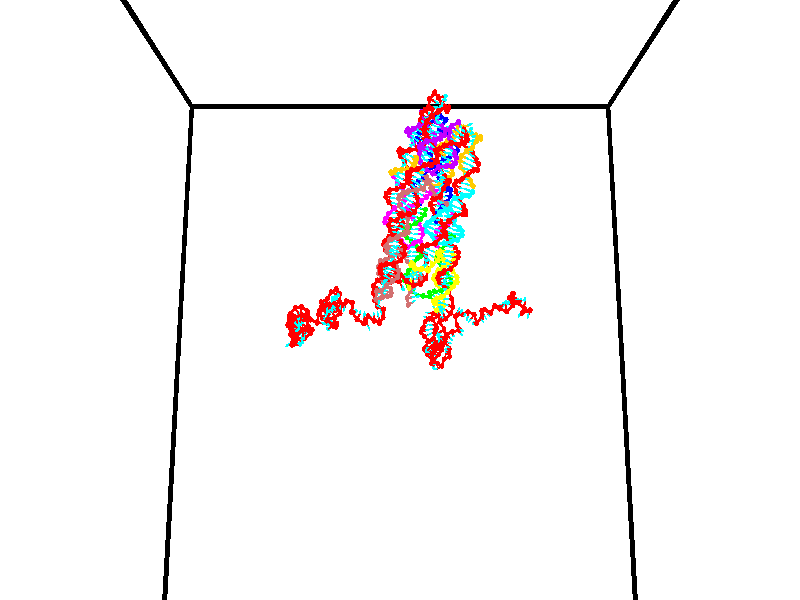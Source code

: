// switches for output
#declare DRAW_BASES = 1; // possible values are 0, 1; only relevant for DNA ribbons
#declare DRAW_BASES_TYPE = 3; // possible values are 1, 2, 3; only relevant for DNA ribbons
#declare DRAW_FOG = 0; // set to 1 to enable fog

#include "colors.inc"

#include "transforms.inc"
background { rgb <1, 1, 1>}

#default {
   normal{
       ripples 0.25
       frequency 0.20
       turbulence 0.2
       lambda 5
   }
	finish {
		phong 0.1
		phong_size 40.
	}
}

// original window dimensions: 1024x640


// camera settings

camera {
	sky <0, 0.179814, -0.983701>
	up <0, 0.179814, -0.983701>
	right 1.6 * <1, 0, 0>
	location <35, 94.9851, 44.8844>
	look_at <35, 29.7336, 32.9568>
	direction <0, -65.2515, -11.9276>
	angle 67.0682
}


# declare cpy_camera_pos = <35, 94.9851, 44.8844>;
# if (DRAW_FOG = 1)
fog {
	fog_type 2
	up vnormalize(cpy_camera_pos)
	color rgbt<1,1,1,0.3>
	distance 1e-5
	fog_alt 3e-3
	fog_offset 56
}
# end


// LIGHTS

# declare lum = 6;
global_settings {
	ambient_light rgb lum * <0.05, 0.05, 0.05>
	max_trace_level 15
}# declare cpy_direct_light_amount = 0.25;
light_source
{	1000 * <-1, -1.16352, -0.803886>,
	rgb lum * cpy_direct_light_amount
	parallel
}

light_source
{	1000 * <1, 1.16352, 0.803886>,
	rgb lum * cpy_direct_light_amount
	parallel
}

// strand 0

// nucleotide -1

// particle -1
sphere {
	<24.170229, 35.096024, 35.300812> 0.250000
	pigment { color rgbt <1,0,0,0> }
	no_shadow
}
cylinder {
	<24.499411, 35.081444, 35.527588>,  <24.696920, 35.072697, 35.663654>, 0.100000
	pigment { color rgbt <1,0,0,0> }
	no_shadow
}
cylinder {
	<24.499411, 35.081444, 35.527588>,  <24.170229, 35.096024, 35.300812>, 0.100000
	pigment { color rgbt <1,0,0,0> }
	no_shadow
}

// particle -1
sphere {
	<24.499411, 35.081444, 35.527588> 0.100000
	pigment { color rgbt <1,0,0,0> }
	no_shadow
}
sphere {
	0, 1
	scale<0.080000,0.200000,0.300000>
	matrix <0.002224, 0.998139, 0.060937,
		-0.568103, -0.048888, 0.821504,
		0.822954, -0.036446, 0.566938,
		24.746298, 35.070511, 35.697670>
	pigment { color rgbt <0,1,1,0> }
	no_shadow
}
cylinder {
	<24.131310, 35.469238, 35.906017>,  <24.170229, 35.096024, 35.300812>, 0.130000
	pigment { color rgbt <1,0,0,0> }
	no_shadow
}

// nucleotide -1

// particle -1
sphere {
	<24.131310, 35.469238, 35.906017> 0.250000
	pigment { color rgbt <1,0,0,0> }
	no_shadow
}
cylinder {
	<24.524023, 35.464001, 35.830196>,  <24.759651, 35.460857, 35.784702>, 0.100000
	pigment { color rgbt <1,0,0,0> }
	no_shadow
}
cylinder {
	<24.524023, 35.464001, 35.830196>,  <24.131310, 35.469238, 35.906017>, 0.100000
	pigment { color rgbt <1,0,0,0> }
	no_shadow
}

// particle -1
sphere {
	<24.524023, 35.464001, 35.830196> 0.100000
	pigment { color rgbt <1,0,0,0> }
	no_shadow
}
sphere {
	0, 1
	scale<0.080000,0.200000,0.300000>
	matrix <0.049986, 0.980278, 0.191197,
		0.183310, -0.197189, 0.963075,
		0.981784, -0.013092, -0.189551,
		24.818558, 35.460072, 35.773331>
	pigment { color rgbt <0,1,1,0> }
	no_shadow
}
cylinder {
	<24.460667, 35.725475, 36.502819>,  <24.131310, 35.469238, 35.906017>, 0.130000
	pigment { color rgbt <1,0,0,0> }
	no_shadow
}

// nucleotide -1

// particle -1
sphere {
	<24.460667, 35.725475, 36.502819> 0.250000
	pigment { color rgbt <1,0,0,0> }
	no_shadow
}
cylinder {
	<24.697628, 35.784847, 36.186081>,  <24.839806, 35.820469, 35.996037>, 0.100000
	pigment { color rgbt <1,0,0,0> }
	no_shadow
}
cylinder {
	<24.697628, 35.784847, 36.186081>,  <24.460667, 35.725475, 36.502819>, 0.100000
	pigment { color rgbt <1,0,0,0> }
	no_shadow
}

// particle -1
sphere {
	<24.697628, 35.784847, 36.186081> 0.100000
	pigment { color rgbt <1,0,0,0> }
	no_shadow
}
sphere {
	0, 1
	scale<0.080000,0.200000,0.300000>
	matrix <0.186314, 0.930997, 0.313898,
		0.783801, -0.333487, 0.523872,
		0.592405, 0.148429, -0.791850,
		24.875349, 35.829376, 35.948524>
	pigment { color rgbt <0,1,1,0> }
	no_shadow
}
cylinder {
	<25.130075, 36.062096, 36.761829>,  <24.460667, 35.725475, 36.502819>, 0.130000
	pigment { color rgbt <1,0,0,0> }
	no_shadow
}

// nucleotide -1

// particle -1
sphere {
	<25.130075, 36.062096, 36.761829> 0.250000
	pigment { color rgbt <1,0,0,0> }
	no_shadow
}
cylinder {
	<25.157927, 36.104343, 36.365044>,  <25.174637, 36.129692, 36.126972>, 0.100000
	pigment { color rgbt <1,0,0,0> }
	no_shadow
}
cylinder {
	<25.157927, 36.104343, 36.365044>,  <25.130075, 36.062096, 36.761829>, 0.100000
	pigment { color rgbt <1,0,0,0> }
	no_shadow
}

// particle -1
sphere {
	<25.157927, 36.104343, 36.365044> 0.100000
	pigment { color rgbt <1,0,0,0> }
	no_shadow
}
sphere {
	0, 1
	scale<0.080000,0.200000,0.300000>
	matrix <0.290004, 0.949291, 0.121429,
		0.954489, -0.296129, 0.035469,
		0.069629, 0.105617, -0.991966,
		25.178816, 36.136028, 36.067455>
	pigment { color rgbt <0,1,1,0> }
	no_shadow
}
cylinder {
	<25.862167, 36.312607, 36.448727>,  <25.130075, 36.062096, 36.761829>, 0.130000
	pigment { color rgbt <1,0,0,0> }
	no_shadow
}

// nucleotide -1

// particle -1
sphere {
	<25.862167, 36.312607, 36.448727> 0.250000
	pigment { color rgbt <1,0,0,0> }
	no_shadow
}
cylinder {
	<25.534622, 36.424332, 36.248150>,  <25.338095, 36.491367, 36.127804>, 0.100000
	pigment { color rgbt <1,0,0,0> }
	no_shadow
}
cylinder {
	<25.534622, 36.424332, 36.248150>,  <25.862167, 36.312607, 36.448727>, 0.100000
	pigment { color rgbt <1,0,0,0> }
	no_shadow
}

// particle -1
sphere {
	<25.534622, 36.424332, 36.248150> 0.100000
	pigment { color rgbt <1,0,0,0> }
	no_shadow
}
sphere {
	0, 1
	scale<0.080000,0.200000,0.300000>
	matrix <0.282294, 0.956631, 0.071877,
		0.499772, -0.082697, -0.862200,
		-0.818864, 0.279316, -0.501442,
		25.288963, 36.508125, 36.097717>
	pigment { color rgbt <0,1,1,0> }
	no_shadow
}
cylinder {
	<26.048174, 36.736221, 35.857174>,  <25.862167, 36.312607, 36.448727>, 0.130000
	pigment { color rgbt <1,0,0,0> }
	no_shadow
}

// nucleotide -1

// particle -1
sphere {
	<26.048174, 36.736221, 35.857174> 0.250000
	pigment { color rgbt <1,0,0,0> }
	no_shadow
}
cylinder {
	<25.673975, 36.807224, 35.979378>,  <25.449455, 36.849827, 36.052700>, 0.100000
	pigment { color rgbt <1,0,0,0> }
	no_shadow
}
cylinder {
	<25.673975, 36.807224, 35.979378>,  <26.048174, 36.736221, 35.857174>, 0.100000
	pigment { color rgbt <1,0,0,0> }
	no_shadow
}

// particle -1
sphere {
	<25.673975, 36.807224, 35.979378> 0.100000
	pigment { color rgbt <1,0,0,0> }
	no_shadow
}
sphere {
	0, 1
	scale<0.080000,0.200000,0.300000>
	matrix <0.232835, 0.960059, 0.155161,
		-0.265761, 0.216285, -0.939463,
		-0.935499, 0.177505, 0.305505,
		25.393326, 36.860477, 36.071030>
	pigment { color rgbt <0,1,1,0> }
	no_shadow
}
cylinder {
	<25.891270, 37.340824, 35.690128>,  <26.048174, 36.736221, 35.857174>, 0.130000
	pigment { color rgbt <1,0,0,0> }
	no_shadow
}

// nucleotide -1

// particle -1
sphere {
	<25.891270, 37.340824, 35.690128> 0.250000
	pigment { color rgbt <1,0,0,0> }
	no_shadow
}
cylinder {
	<25.612671, 37.311817, 35.975681>,  <25.445511, 37.294415, 36.147015>, 0.100000
	pigment { color rgbt <1,0,0,0> }
	no_shadow
}
cylinder {
	<25.612671, 37.311817, 35.975681>,  <25.891270, 37.340824, 35.690128>, 0.100000
	pigment { color rgbt <1,0,0,0> }
	no_shadow
}

// particle -1
sphere {
	<25.612671, 37.311817, 35.975681> 0.100000
	pigment { color rgbt <1,0,0,0> }
	no_shadow
}
sphere {
	0, 1
	scale<0.080000,0.200000,0.300000>
	matrix <0.217291, 0.926855, 0.306144,
		-0.683867, 0.368350, -0.629797,
		-0.696499, -0.072513, 0.713885,
		25.403721, 37.290062, 36.189846>
	pigment { color rgbt <0,1,1,0> }
	no_shadow
}
cylinder {
	<25.604927, 37.915161, 35.691696>,  <25.891270, 37.340824, 35.690128>, 0.130000
	pigment { color rgbt <1,0,0,0> }
	no_shadow
}

// nucleotide -1

// particle -1
sphere {
	<25.604927, 37.915161, 35.691696> 0.250000
	pigment { color rgbt <1,0,0,0> }
	no_shadow
}
cylinder {
	<25.470190, 37.778358, 36.042595>,  <25.389349, 37.696278, 36.253136>, 0.100000
	pigment { color rgbt <1,0,0,0> }
	no_shadow
}
cylinder {
	<25.470190, 37.778358, 36.042595>,  <25.604927, 37.915161, 35.691696>, 0.100000
	pigment { color rgbt <1,0,0,0> }
	no_shadow
}

// particle -1
sphere {
	<25.470190, 37.778358, 36.042595> 0.100000
	pigment { color rgbt <1,0,0,0> }
	no_shadow
}
sphere {
	0, 1
	scale<0.080000,0.200000,0.300000>
	matrix <-0.059915, 0.937594, 0.342531,
		-0.939653, 0.062818, -0.336312,
		-0.336841, -0.342010, 0.877250,
		25.369137, 37.675755, 36.305771>
	pigment { color rgbt <0,1,1,0> }
	no_shadow
}
cylinder {
	<24.993889, 38.339195, 35.893074>,  <25.604927, 37.915161, 35.691696>, 0.130000
	pigment { color rgbt <1,0,0,0> }
	no_shadow
}

// nucleotide -1

// particle -1
sphere {
	<24.993889, 38.339195, 35.893074> 0.250000
	pigment { color rgbt <1,0,0,0> }
	no_shadow
}
cylinder {
	<25.163445, 38.147427, 36.200443>,  <25.265177, 38.032368, 36.384865>, 0.100000
	pigment { color rgbt <1,0,0,0> }
	no_shadow
}
cylinder {
	<25.163445, 38.147427, 36.200443>,  <24.993889, 38.339195, 35.893074>, 0.100000
	pigment { color rgbt <1,0,0,0> }
	no_shadow
}

// particle -1
sphere {
	<25.163445, 38.147427, 36.200443> 0.100000
	pigment { color rgbt <1,0,0,0> }
	no_shadow
}
sphere {
	0, 1
	scale<0.080000,0.200000,0.300000>
	matrix <0.054661, 0.860413, 0.506658,
		-0.904064, -0.172763, 0.390923,
		0.423887, -0.479420, 0.768425,
		25.290611, 38.003601, 36.430969>
	pigment { color rgbt <0,1,1,0> }
	no_shadow
}
cylinder {
	<24.725777, 38.603542, 36.560051>,  <24.993889, 38.339195, 35.893074>, 0.130000
	pigment { color rgbt <1,0,0,0> }
	no_shadow
}

// nucleotide -1

// particle -1
sphere {
	<24.725777, 38.603542, 36.560051> 0.250000
	pigment { color rgbt <1,0,0,0> }
	no_shadow
}
cylinder {
	<25.057810, 38.410614, 36.672001>,  <25.257029, 38.294857, 36.739170>, 0.100000
	pigment { color rgbt <1,0,0,0> }
	no_shadow
}
cylinder {
	<25.057810, 38.410614, 36.672001>,  <24.725777, 38.603542, 36.560051>, 0.100000
	pigment { color rgbt <1,0,0,0> }
	no_shadow
}

// particle -1
sphere {
	<25.057810, 38.410614, 36.672001> 0.100000
	pigment { color rgbt <1,0,0,0> }
	no_shadow
}
sphere {
	0, 1
	scale<0.080000,0.200000,0.300000>
	matrix <0.248793, 0.769494, 0.588202,
		-0.499067, -0.418623, 0.758740,
		0.830081, -0.482321, 0.279878,
		25.306833, 38.265919, 36.755966>
	pigment { color rgbt <0,1,1,0> }
	no_shadow
}
cylinder {
	<24.737818, 38.662628, 37.331951>,  <24.725777, 38.603542, 36.560051>, 0.130000
	pigment { color rgbt <1,0,0,0> }
	no_shadow
}

// nucleotide -1

// particle -1
sphere {
	<24.737818, 38.662628, 37.331951> 0.250000
	pigment { color rgbt <1,0,0,0> }
	no_shadow
}
cylinder {
	<25.106564, 38.603424, 37.188698>,  <25.327810, 38.567902, 37.102745>, 0.100000
	pigment { color rgbt <1,0,0,0> }
	no_shadow
}
cylinder {
	<25.106564, 38.603424, 37.188698>,  <24.737818, 38.662628, 37.331951>, 0.100000
	pigment { color rgbt <1,0,0,0> }
	no_shadow
}

// particle -1
sphere {
	<25.106564, 38.603424, 37.188698> 0.100000
	pigment { color rgbt <1,0,0,0> }
	no_shadow
}
sphere {
	0, 1
	scale<0.080000,0.200000,0.300000>
	matrix <0.343452, 0.740070, 0.578219,
		0.179464, -0.656042, 0.733077,
		0.921864, -0.148007, -0.358135,
		25.383123, 38.559021, 37.081257>
	pigment { color rgbt <0,1,1,0> }
	no_shadow
}
cylinder {
	<25.208633, 38.751518, 37.823593>,  <24.737818, 38.662628, 37.331951>, 0.130000
	pigment { color rgbt <1,0,0,0> }
	no_shadow
}

// nucleotide -1

// particle -1
sphere {
	<25.208633, 38.751518, 37.823593> 0.250000
	pigment { color rgbt <1,0,0,0> }
	no_shadow
}
cylinder {
	<25.417116, 38.847881, 37.496105>,  <25.542206, 38.905701, 37.299610>, 0.100000
	pigment { color rgbt <1,0,0,0> }
	no_shadow
}
cylinder {
	<25.417116, 38.847881, 37.496105>,  <25.208633, 38.751518, 37.823593>, 0.100000
	pigment { color rgbt <1,0,0,0> }
	no_shadow
}

// particle -1
sphere {
	<25.417116, 38.847881, 37.496105> 0.100000
	pigment { color rgbt <1,0,0,0> }
	no_shadow
}
sphere {
	0, 1
	scale<0.080000,0.200000,0.300000>
	matrix <0.243968, 0.877239, 0.413439,
		0.817814, -0.415230, 0.398453,
		0.521210, 0.240906, -0.818721,
		25.573479, 38.920155, 37.250488>
	pigment { color rgbt <0,1,1,0> }
	no_shadow
}
cylinder {
	<25.027826, 39.299667, 38.199406>,  <25.208633, 38.751518, 37.823593>, 0.130000
	pigment { color rgbt <1,0,0,0> }
	no_shadow
}

// nucleotide -1

// particle -1
sphere {
	<25.027826, 39.299667, 38.199406> 0.250000
	pigment { color rgbt <1,0,0,0> }
	no_shadow
}
cylinder {
	<25.412592, 39.408401, 38.210892>,  <25.643452, 39.473644, 38.217781>, 0.100000
	pigment { color rgbt <1,0,0,0> }
	no_shadow
}
cylinder {
	<25.412592, 39.408401, 38.210892>,  <25.027826, 39.299667, 38.199406>, 0.100000
	pigment { color rgbt <1,0,0,0> }
	no_shadow
}

// particle -1
sphere {
	<25.412592, 39.408401, 38.210892> 0.100000
	pigment { color rgbt <1,0,0,0> }
	no_shadow
}
sphere {
	0, 1
	scale<0.080000,0.200000,0.300000>
	matrix <0.210210, -0.668485, -0.713400,
		-0.174735, 0.692265, -0.700169,
		0.961914, 0.271839, 0.028713,
		25.701166, 39.489952, 38.219505>
	pigment { color rgbt <0,1,1,0> }
	no_shadow
}
cylinder {
	<25.420513, 39.719872, 37.597935>,  <25.027826, 39.299667, 38.199406>, 0.130000
	pigment { color rgbt <1,0,0,0> }
	no_shadow
}

// nucleotide -1

// particle -1
sphere {
	<25.420513, 39.719872, 37.597935> 0.250000
	pigment { color rgbt <1,0,0,0> }
	no_shadow
}
cylinder {
	<25.666605, 39.479481, 37.802017>,  <25.814260, 39.335247, 37.924469>, 0.100000
	pigment { color rgbt <1,0,0,0> }
	no_shadow
}
cylinder {
	<25.666605, 39.479481, 37.802017>,  <25.420513, 39.719872, 37.597935>, 0.100000
	pigment { color rgbt <1,0,0,0> }
	no_shadow
}

// particle -1
sphere {
	<25.666605, 39.479481, 37.802017> 0.100000
	pigment { color rgbt <1,0,0,0> }
	no_shadow
}
sphere {
	0, 1
	scale<0.080000,0.200000,0.300000>
	matrix <0.105187, -0.578822, -0.808641,
		0.781298, 0.551169, -0.292894,
		0.615232, -0.600981, 0.510208,
		25.851175, 39.299187, 37.955078>
	pigment { color rgbt <0,1,1,0> }
	no_shadow
}
cylinder {
	<25.933588, 39.465874, 37.070843>,  <25.420513, 39.719872, 37.597935>, 0.130000
	pigment { color rgbt <1,0,0,0> }
	no_shadow
}

// nucleotide -1

// particle -1
sphere {
	<25.933588, 39.465874, 37.070843> 0.250000
	pigment { color rgbt <1,0,0,0> }
	no_shadow
}
cylinder {
	<25.940065, 39.188454, 37.358932>,  <25.943953, 39.022003, 37.531788>, 0.100000
	pigment { color rgbt <1,0,0,0> }
	no_shadow
}
cylinder {
	<25.940065, 39.188454, 37.358932>,  <25.933588, 39.465874, 37.070843>, 0.100000
	pigment { color rgbt <1,0,0,0> }
	no_shadow
}

// particle -1
sphere {
	<25.940065, 39.188454, 37.358932> 0.100000
	pigment { color rgbt <1,0,0,0> }
	no_shadow
}
sphere {
	0, 1
	scale<0.080000,0.200000,0.300000>
	matrix <0.012096, -0.720133, -0.693731,
		0.999796, 0.019947, -0.003274,
		0.016195, -0.693550, 0.720227,
		25.944923, 38.980389, 37.575001>
	pigment { color rgbt <0,1,1,0> }
	no_shadow
}
cylinder {
	<26.462814, 38.971123, 36.822166>,  <25.933588, 39.465874, 37.070843>, 0.130000
	pigment { color rgbt <1,0,0,0> }
	no_shadow
}

// nucleotide -1

// particle -1
sphere {
	<26.462814, 38.971123, 36.822166> 0.250000
	pigment { color rgbt <1,0,0,0> }
	no_shadow
}
cylinder {
	<26.194941, 38.818947, 37.077286>,  <26.034216, 38.727642, 37.230358>, 0.100000
	pigment { color rgbt <1,0,0,0> }
	no_shadow
}
cylinder {
	<26.194941, 38.818947, 37.077286>,  <26.462814, 38.971123, 36.822166>, 0.100000
	pigment { color rgbt <1,0,0,0> }
	no_shadow
}

// particle -1
sphere {
	<26.194941, 38.818947, 37.077286> 0.100000
	pigment { color rgbt <1,0,0,0> }
	no_shadow
}
sphere {
	0, 1
	scale<0.080000,0.200000,0.300000>
	matrix <-0.281886, -0.664334, -0.692243,
		0.687069, -0.643371, 0.337653,
		-0.669684, -0.380439, 0.637801,
		25.994036, 38.704815, 37.268627>
	pigment { color rgbt <0,1,1,0> }
	no_shadow
}
cylinder {
	<26.649145, 38.281391, 36.923134>,  <26.462814, 38.971123, 36.822166>, 0.130000
	pigment { color rgbt <1,0,0,0> }
	no_shadow
}

// nucleotide -1

// particle -1
sphere {
	<26.649145, 38.281391, 36.923134> 0.250000
	pigment { color rgbt <1,0,0,0> }
	no_shadow
}
cylinder {
	<26.261763, 38.342258, 37.002064>,  <26.029333, 38.378780, 37.049423>, 0.100000
	pigment { color rgbt <1,0,0,0> }
	no_shadow
}
cylinder {
	<26.261763, 38.342258, 37.002064>,  <26.649145, 38.281391, 36.923134>, 0.100000
	pigment { color rgbt <1,0,0,0> }
	no_shadow
}

// particle -1
sphere {
	<26.261763, 38.342258, 37.002064> 0.100000
	pigment { color rgbt <1,0,0,0> }
	no_shadow
}
sphere {
	0, 1
	scale<0.080000,0.200000,0.300000>
	matrix <-0.237302, -0.804812, -0.544027,
		0.076027, -0.573692, 0.815535,
		-0.968456, 0.152167, 0.197326,
		25.971226, 38.387909, 37.061260>
	pigment { color rgbt <0,1,1,0> }
	no_shadow
}
cylinder {
	<26.435488, 37.656643, 37.108673>,  <26.649145, 38.281391, 36.923134>, 0.130000
	pigment { color rgbt <1,0,0,0> }
	no_shadow
}

// nucleotide -1

// particle -1
sphere {
	<26.435488, 37.656643, 37.108673> 0.250000
	pigment { color rgbt <1,0,0,0> }
	no_shadow
}
cylinder {
	<26.098307, 37.848415, 37.011040>,  <25.895998, 37.963478, 36.952457>, 0.100000
	pigment { color rgbt <1,0,0,0> }
	no_shadow
}
cylinder {
	<26.098307, 37.848415, 37.011040>,  <26.435488, 37.656643, 37.108673>, 0.100000
	pigment { color rgbt <1,0,0,0> }
	no_shadow
}

// particle -1
sphere {
	<26.098307, 37.848415, 37.011040> 0.100000
	pigment { color rgbt <1,0,0,0> }
	no_shadow
}
sphere {
	0, 1
	scale<0.080000,0.200000,0.300000>
	matrix <-0.378294, -0.850811, -0.364712,
		-0.382526, -0.215099, 0.898558,
		-0.842952, 0.479431, -0.244086,
		25.845421, 37.992245, 36.937813>
	pigment { color rgbt <0,1,1,0> }
	no_shadow
}
cylinder {
	<25.850985, 37.404690, 37.463650>,  <26.435488, 37.656643, 37.108673>, 0.130000
	pigment { color rgbt <1,0,0,0> }
	no_shadow
}

// nucleotide -1

// particle -1
sphere {
	<25.850985, 37.404690, 37.463650> 0.250000
	pigment { color rgbt <1,0,0,0> }
	no_shadow
}
cylinder {
	<25.691900, 37.592663, 37.148438>,  <25.596449, 37.705448, 36.959312>, 0.100000
	pigment { color rgbt <1,0,0,0> }
	no_shadow
}
cylinder {
	<25.691900, 37.592663, 37.148438>,  <25.850985, 37.404690, 37.463650>, 0.100000
	pigment { color rgbt <1,0,0,0> }
	no_shadow
}

// particle -1
sphere {
	<25.691900, 37.592663, 37.148438> 0.100000
	pigment { color rgbt <1,0,0,0> }
	no_shadow
}
sphere {
	0, 1
	scale<0.080000,0.200000,0.300000>
	matrix <-0.526066, -0.820473, -0.223784,
		-0.751718, 0.325552, 0.573529,
		-0.397712, 0.469937, -0.788026,
		25.572586, 37.733643, 36.912029>
	pigment { color rgbt <0,1,1,0> }
	no_shadow
}
cylinder {
	<25.034590, 37.194454, 37.461277>,  <25.850985, 37.404690, 37.463650>, 0.130000
	pigment { color rgbt <1,0,0,0> }
	no_shadow
}

// nucleotide -1

// particle -1
sphere {
	<25.034590, 37.194454, 37.461277> 0.250000
	pigment { color rgbt <1,0,0,0> }
	no_shadow
}
cylinder {
	<25.124910, 37.333862, 37.097397>,  <25.179104, 37.417507, 36.879070>, 0.100000
	pigment { color rgbt <1,0,0,0> }
	no_shadow
}
cylinder {
	<25.124910, 37.333862, 37.097397>,  <25.034590, 37.194454, 37.461277>, 0.100000
	pigment { color rgbt <1,0,0,0> }
	no_shadow
}

// particle -1
sphere {
	<25.124910, 37.333862, 37.097397> 0.100000
	pigment { color rgbt <1,0,0,0> }
	no_shadow
}
sphere {
	0, 1
	scale<0.080000,0.200000,0.300000>
	matrix <-0.360230, -0.837753, -0.410370,
		-0.905123, 0.420363, -0.063620,
		0.225802, 0.348517, -0.909697,
		25.192652, 37.438419, 36.824486>
	pigment { color rgbt <0,1,1,0> }
	no_shadow
}
cylinder {
	<24.597147, 36.645588, 37.690197>,  <25.034590, 37.194454, 37.461277>, 0.130000
	pigment { color rgbt <1,0,0,0> }
	no_shadow
}

// nucleotide -1

// particle -1
sphere {
	<24.597147, 36.645588, 37.690197> 0.250000
	pigment { color rgbt <1,0,0,0> }
	no_shadow
}
cylinder {
	<24.353258, 36.910217, 37.864807>,  <24.206924, 37.068996, 37.969574>, 0.100000
	pigment { color rgbt <1,0,0,0> }
	no_shadow
}
cylinder {
	<24.353258, 36.910217, 37.864807>,  <24.597147, 36.645588, 37.690197>, 0.100000
	pigment { color rgbt <1,0,0,0> }
	no_shadow
}

// particle -1
sphere {
	<24.353258, 36.910217, 37.864807> 0.100000
	pigment { color rgbt <1,0,0,0> }
	no_shadow
}
sphere {
	0, 1
	scale<0.080000,0.200000,0.300000>
	matrix <0.704457, 0.199890, 0.681017,
		0.363286, 0.722746, -0.587929,
		-0.609723, 0.661575, 0.436527,
		24.170341, 37.108688, 37.995766>
	pigment { color rgbt <0,1,1,0> }
	no_shadow
}
cylinder {
	<24.487005, 37.034313, 37.045876>,  <24.597147, 36.645588, 37.690197>, 0.130000
	pigment { color rgbt <1,0,0,0> }
	no_shadow
}

// nucleotide -1

// particle -1
sphere {
	<24.487005, 37.034313, 37.045876> 0.250000
	pigment { color rgbt <1,0,0,0> }
	no_shadow
}
cylinder {
	<24.766119, 37.122009, 36.773102>,  <24.933588, 37.174625, 36.609440>, 0.100000
	pigment { color rgbt <1,0,0,0> }
	no_shadow
}
cylinder {
	<24.766119, 37.122009, 36.773102>,  <24.487005, 37.034313, 37.045876>, 0.100000
	pigment { color rgbt <1,0,0,0> }
	no_shadow
}

// particle -1
sphere {
	<24.766119, 37.122009, 36.773102> 0.100000
	pigment { color rgbt <1,0,0,0> }
	no_shadow
}
sphere {
	0, 1
	scale<0.080000,0.200000,0.300000>
	matrix <-0.195984, -0.857249, -0.476146,
		-0.688974, 0.465896, -0.555209,
		0.697786, 0.219240, -0.681930,
		24.975454, 37.187782, 36.568523>
	pigment { color rgbt <0,1,1,0> }
	no_shadow
}
cylinder {
	<24.147247, 37.157246, 36.358139>,  <24.487005, 37.034313, 37.045876>, 0.130000
	pigment { color rgbt <1,0,0,0> }
	no_shadow
}

// nucleotide -1

// particle -1
sphere {
	<24.147247, 37.157246, 36.358139> 0.250000
	pigment { color rgbt <1,0,0,0> }
	no_shadow
}
cylinder {
	<24.523041, 37.038925, 36.289009>,  <24.748518, 36.967934, 36.247532>, 0.100000
	pigment { color rgbt <1,0,0,0> }
	no_shadow
}
cylinder {
	<24.523041, 37.038925, 36.289009>,  <24.147247, 37.157246, 36.358139>, 0.100000
	pigment { color rgbt <1,0,0,0> }
	no_shadow
}

// particle -1
sphere {
	<24.523041, 37.038925, 36.289009> 0.100000
	pigment { color rgbt <1,0,0,0> }
	no_shadow
}
sphere {
	0, 1
	scale<0.080000,0.200000,0.300000>
	matrix <-0.341369, -0.765742, -0.545075,
		0.028892, 0.571088, -0.820381,
		0.939485, -0.295801, -0.172828,
		24.804886, 36.950184, 36.237160>
	pigment { color rgbt <0,1,1,0> }
	no_shadow
}
cylinder {
	<24.229912, 36.986420, 35.653511>,  <24.147247, 37.157246, 36.358139>, 0.130000
	pigment { color rgbt <1,0,0,0> }
	no_shadow
}

// nucleotide -1

// particle -1
sphere {
	<24.229912, 36.986420, 35.653511> 0.250000
	pigment { color rgbt <1,0,0,0> }
	no_shadow
}
cylinder {
	<24.522688, 36.786007, 35.838215>,  <24.698355, 36.665760, 35.949039>, 0.100000
	pigment { color rgbt <1,0,0,0> }
	no_shadow
}
cylinder {
	<24.522688, 36.786007, 35.838215>,  <24.229912, 36.986420, 35.653511>, 0.100000
	pigment { color rgbt <1,0,0,0> }
	no_shadow
}

// particle -1
sphere {
	<24.522688, 36.786007, 35.838215> 0.100000
	pigment { color rgbt <1,0,0,0> }
	no_shadow
}
sphere {
	0, 1
	scale<0.080000,0.200000,0.300000>
	matrix <-0.181828, -0.796753, -0.576302,
		0.656658, 0.337858, -0.674279,
		0.731942, -0.501036, 0.461762,
		24.742270, 36.635696, 35.976742>
	pigment { color rgbt <0,1,1,0> }
	no_shadow
}
cylinder {
	<24.202084, 36.351570, 35.325630>,  <24.229912, 36.986420, 35.653511>, 0.130000
	pigment { color rgbt <1,0,0,0> }
	no_shadow
}

// nucleotide -1

// particle -1
sphere {
	<24.202084, 36.351570, 35.325630> 0.250000
	pigment { color rgbt <1,0,0,0> }
	no_shadow
}
cylinder {
	<24.469418, 36.268131, 35.611237>,  <24.629818, 36.218067, 35.782600>, 0.100000
	pigment { color rgbt <1,0,0,0> }
	no_shadow
}
cylinder {
	<24.469418, 36.268131, 35.611237>,  <24.202084, 36.351570, 35.325630>, 0.100000
	pigment { color rgbt <1,0,0,0> }
	no_shadow
}

// particle -1
sphere {
	<24.469418, 36.268131, 35.611237> 0.100000
	pigment { color rgbt <1,0,0,0> }
	no_shadow
}
sphere {
	0, 1
	scale<0.080000,0.200000,0.300000>
	matrix <0.015547, -0.955750, -0.293770,
		0.743698, 0.207437, -0.635518,
		0.668335, -0.208596, 0.714014,
		24.669918, 36.205551, 35.825439>
	pigment { color rgbt <0,1,1,0> }
	no_shadow
}
cylinder {
	<24.730959, 36.723408, 34.888569>,  <24.202084, 36.351570, 35.325630>, 0.130000
	pigment { color rgbt <1,0,0,0> }
	no_shadow
}

// nucleotide -1

// particle -1
sphere {
	<24.730959, 36.723408, 34.888569> 0.250000
	pigment { color rgbt <1,0,0,0> }
	no_shadow
}
cylinder {
	<24.967093, 36.678642, 35.208313>,  <25.108772, 36.651783, 35.400162>, 0.100000
	pigment { color rgbt <1,0,0,0> }
	no_shadow
}
cylinder {
	<24.967093, 36.678642, 35.208313>,  <24.730959, 36.723408, 34.888569>, 0.100000
	pigment { color rgbt <1,0,0,0> }
	no_shadow
}

// particle -1
sphere {
	<24.967093, 36.678642, 35.208313> 0.100000
	pigment { color rgbt <1,0,0,0> }
	no_shadow
}
sphere {
	0, 1
	scale<0.080000,0.200000,0.300000>
	matrix <-0.039819, -0.993173, -0.109642,
		0.806176, 0.032895, -0.590761,
		0.590335, -0.111914, 0.799362,
		25.144194, 36.645069, 35.448120>
	pigment { color rgbt <0,1,1,0> }
	no_shadow
}
cylinder {
	<25.294130, 36.281635, 34.749676>,  <24.730959, 36.723408, 34.888569>, 0.130000
	pigment { color rgbt <1,0,0,0> }
	no_shadow
}

// nucleotide -1

// particle -1
sphere {
	<25.294130, 36.281635, 34.749676> 0.250000
	pigment { color rgbt <1,0,0,0> }
	no_shadow
}
cylinder {
	<25.254963, 36.268234, 35.147530>,  <25.231462, 36.260193, 35.386242>, 0.100000
	pigment { color rgbt <1,0,0,0> }
	no_shadow
}
cylinder {
	<25.254963, 36.268234, 35.147530>,  <25.294130, 36.281635, 34.749676>, 0.100000
	pigment { color rgbt <1,0,0,0> }
	no_shadow
}

// particle -1
sphere {
	<25.254963, 36.268234, 35.147530> 0.100000
	pigment { color rgbt <1,0,0,0> }
	no_shadow
}
sphere {
	0, 1
	scale<0.080000,0.200000,0.300000>
	matrix <0.071693, -0.997074, -0.026529,
		0.992609, 0.068710, 0.100032,
		-0.097916, -0.033505, 0.994631,
		25.225588, 36.258183, 35.445919>
	pigment { color rgbt <0,1,1,0> }
	no_shadow
}
cylinder {
	<25.781240, 35.816799, 35.009602>,  <25.294130, 36.281635, 34.749676>, 0.130000
	pigment { color rgbt <1,0,0,0> }
	no_shadow
}

// nucleotide -1

// particle -1
sphere {
	<25.781240, 35.816799, 35.009602> 0.250000
	pigment { color rgbt <1,0,0,0> }
	no_shadow
}
cylinder {
	<25.507242, 35.840328, 35.300068>,  <25.342844, 35.854446, 35.474350>, 0.100000
	pigment { color rgbt <1,0,0,0> }
	no_shadow
}
cylinder {
	<25.507242, 35.840328, 35.300068>,  <25.781240, 35.816799, 35.009602>, 0.100000
	pigment { color rgbt <1,0,0,0> }
	no_shadow
}

// particle -1
sphere {
	<25.507242, 35.840328, 35.300068> 0.100000
	pigment { color rgbt <1,0,0,0> }
	no_shadow
}
sphere {
	0, 1
	scale<0.080000,0.200000,0.300000>
	matrix <-0.004805, -0.997078, 0.076235,
		0.728531, 0.048731, 0.683277,
		-0.684996, 0.058822, 0.726169,
		25.301744, 35.857975, 35.517918>
	pigment { color rgbt <0,1,1,0> }
	no_shadow
}
cylinder {
	<26.065100, 35.431530, 35.656216>,  <25.781240, 35.816799, 35.009602>, 0.130000
	pigment { color rgbt <1,0,0,0> }
	no_shadow
}

// nucleotide -1

// particle -1
sphere {
	<26.065100, 35.431530, 35.656216> 0.250000
	pigment { color rgbt <1,0,0,0> }
	no_shadow
}
cylinder {
	<25.665751, 35.440704, 35.677090>,  <25.426140, 35.446209, 35.689613>, 0.100000
	pigment { color rgbt <1,0,0,0> }
	no_shadow
}
cylinder {
	<25.665751, 35.440704, 35.677090>,  <26.065100, 35.431530, 35.656216>, 0.100000
	pigment { color rgbt <1,0,0,0> }
	no_shadow
}

// particle -1
sphere {
	<25.665751, 35.440704, 35.677090> 0.100000
	pigment { color rgbt <1,0,0,0> }
	no_shadow
}
sphere {
	0, 1
	scale<0.080000,0.200000,0.300000>
	matrix <-0.025302, -0.998662, -0.045102,
		0.051079, -0.046349, 0.997618,
		-0.998374, 0.022938, 0.052184,
		25.366238, 35.447586, 35.692745>
	pigment { color rgbt <0,1,1,0> }
	no_shadow
}
cylinder {
	<26.722683, 35.268353, 35.894302>,  <26.065100, 35.431530, 35.656216>, 0.130000
	pigment { color rgbt <1,0,0,0> }
	no_shadow
}

// nucleotide -1

// particle -1
sphere {
	<26.722683, 35.268353, 35.894302> 0.250000
	pigment { color rgbt <1,0,0,0> }
	no_shadow
}
cylinder {
	<27.099392, 35.392658, 35.945667>,  <27.325417, 35.467243, 35.976486>, 0.100000
	pigment { color rgbt <1,0,0,0> }
	no_shadow
}
cylinder {
	<27.099392, 35.392658, 35.945667>,  <26.722683, 35.268353, 35.894302>, 0.100000
	pigment { color rgbt <1,0,0,0> }
	no_shadow
}

// particle -1
sphere {
	<27.099392, 35.392658, 35.945667> 0.100000
	pigment { color rgbt <1,0,0,0> }
	no_shadow
}
sphere {
	0, 1
	scale<0.080000,0.200000,0.300000>
	matrix <0.229455, -0.314788, -0.921010,
		-0.245797, 0.896846, -0.367766,
		0.941772, 0.310767, 0.128411,
		27.381924, 35.485889, 35.984192>
	pigment { color rgbt <0,1,1,0> }
	no_shadow
}
cylinder {
	<26.901970, 35.729156, 35.281387>,  <26.722683, 35.268353, 35.894302>, 0.130000
	pigment { color rgbt <1,0,0,0> }
	no_shadow
}

// nucleotide -1

// particle -1
sphere {
	<26.901970, 35.729156, 35.281387> 0.250000
	pigment { color rgbt <1,0,0,0> }
	no_shadow
}
cylinder {
	<27.215956, 35.541576, 35.443336>,  <27.404346, 35.429028, 35.540504>, 0.100000
	pigment { color rgbt <1,0,0,0> }
	no_shadow
}
cylinder {
	<27.215956, 35.541576, 35.443336>,  <26.901970, 35.729156, 35.281387>, 0.100000
	pigment { color rgbt <1,0,0,0> }
	no_shadow
}

// particle -1
sphere {
	<27.215956, 35.541576, 35.443336> 0.100000
	pigment { color rgbt <1,0,0,0> }
	no_shadow
}
sphere {
	0, 1
	scale<0.080000,0.200000,0.300000>
	matrix <0.153021, -0.486503, -0.860174,
		0.600348, 0.737158, -0.310128,
		0.784963, -0.468948, 0.404872,
		27.451445, 35.400890, 35.564796>
	pigment { color rgbt <0,1,1,0> }
	no_shadow
}
cylinder {
	<27.386385, 35.812862, 34.730339>,  <26.901970, 35.729156, 35.281387>, 0.130000
	pigment { color rgbt <1,0,0,0> }
	no_shadow
}

// nucleotide -1

// particle -1
sphere {
	<27.386385, 35.812862, 34.730339> 0.250000
	pigment { color rgbt <1,0,0,0> }
	no_shadow
}
cylinder {
	<27.504604, 35.524910, 34.981552>,  <27.575537, 35.352139, 35.132278>, 0.100000
	pigment { color rgbt <1,0,0,0> }
	no_shadow
}
cylinder {
	<27.504604, 35.524910, 34.981552>,  <27.386385, 35.812862, 34.730339>, 0.100000
	pigment { color rgbt <1,0,0,0> }
	no_shadow
}

// particle -1
sphere {
	<27.504604, 35.524910, 34.981552> 0.100000
	pigment { color rgbt <1,0,0,0> }
	no_shadow
}
sphere {
	0, 1
	scale<0.080000,0.200000,0.300000>
	matrix <0.187895, -0.600757, -0.777037,
		0.936668, 0.347656, -0.042291,
		0.295548, -0.719879, 0.628033,
		27.593269, 35.308945, 35.169960>
	pigment { color rgbt <0,1,1,0> }
	no_shadow
}
cylinder {
	<27.941484, 35.552956, 34.395302>,  <27.386385, 35.812862, 34.730339>, 0.130000
	pigment { color rgbt <1,0,0,0> }
	no_shadow
}

// nucleotide -1

// particle -1
sphere {
	<27.941484, 35.552956, 34.395302> 0.250000
	pigment { color rgbt <1,0,0,0> }
	no_shadow
}
cylinder {
	<27.842539, 35.256649, 34.645126>,  <27.783173, 35.078865, 34.795021>, 0.100000
	pigment { color rgbt <1,0,0,0> }
	no_shadow
}
cylinder {
	<27.842539, 35.256649, 34.645126>,  <27.941484, 35.552956, 34.395302>, 0.100000
	pigment { color rgbt <1,0,0,0> }
	no_shadow
}

// particle -1
sphere {
	<27.842539, 35.256649, 34.645126> 0.100000
	pigment { color rgbt <1,0,0,0> }
	no_shadow
}
sphere {
	0, 1
	scale<0.080000,0.200000,0.300000>
	matrix <0.110195, -0.661918, -0.741433,
		0.962636, -0.114579, 0.245363,
		-0.247363, -0.740768, 0.624560,
		27.768330, 35.034420, 34.832493>
	pigment { color rgbt <0,1,1,0> }
	no_shadow
}
cylinder {
	<28.409225, 35.005848, 34.238396>,  <27.941484, 35.552956, 34.395302>, 0.130000
	pigment { color rgbt <1,0,0,0> }
	no_shadow
}

// nucleotide -1

// particle -1
sphere {
	<28.409225, 35.005848, 34.238396> 0.250000
	pigment { color rgbt <1,0,0,0> }
	no_shadow
}
cylinder {
	<28.113567, 34.824326, 34.437485>,  <27.936172, 34.715412, 34.556938>, 0.100000
	pigment { color rgbt <1,0,0,0> }
	no_shadow
}
cylinder {
	<28.113567, 34.824326, 34.437485>,  <28.409225, 35.005848, 34.238396>, 0.100000
	pigment { color rgbt <1,0,0,0> }
	no_shadow
}

// particle -1
sphere {
	<28.113567, 34.824326, 34.437485> 0.100000
	pigment { color rgbt <1,0,0,0> }
	no_shadow
}
sphere {
	0, 1
	scale<0.080000,0.200000,0.300000>
	matrix <-0.009735, -0.731687, -0.681571,
		0.673478, -0.508624, 0.536404,
		-0.739143, -0.453801, 0.497726,
		27.891825, 34.688187, 34.586803>
	pigment { color rgbt <0,1,1,0> }
	no_shadow
}
cylinder {
	<28.585117, 34.321865, 34.426403>,  <28.409225, 35.005848, 34.238396>, 0.130000
	pigment { color rgbt <1,0,0,0> }
	no_shadow
}

// nucleotide -1

// particle -1
sphere {
	<28.585117, 34.321865, 34.426403> 0.250000
	pigment { color rgbt <1,0,0,0> }
	no_shadow
}
cylinder {
	<28.187304, 34.343479, 34.390667>,  <27.948616, 34.356449, 34.369225>, 0.100000
	pigment { color rgbt <1,0,0,0> }
	no_shadow
}
cylinder {
	<28.187304, 34.343479, 34.390667>,  <28.585117, 34.321865, 34.426403>, 0.100000
	pigment { color rgbt <1,0,0,0> }
	no_shadow
}

// particle -1
sphere {
	<28.187304, 34.343479, 34.390667> 0.100000
	pigment { color rgbt <1,0,0,0> }
	no_shadow
}
sphere {
	0, 1
	scale<0.080000,0.200000,0.300000>
	matrix <0.029193, -0.677612, -0.734841,
		-0.100248, -0.733432, 0.672330,
		-0.994534, 0.054038, -0.089340,
		27.888943, 34.359692, 34.363865>
	pigment { color rgbt <0,1,1,0> }
	no_shadow
}
cylinder {
	<28.287024, 33.660549, 34.592880>,  <28.585117, 34.321865, 34.426403>, 0.130000
	pigment { color rgbt <1,0,0,0> }
	no_shadow
}

// nucleotide -1

// particle -1
sphere {
	<28.287024, 33.660549, 34.592880> 0.250000
	pigment { color rgbt <1,0,0,0> }
	no_shadow
}
cylinder {
	<28.041868, 33.812336, 34.315643>,  <27.894775, 33.903408, 34.149303>, 0.100000
	pigment { color rgbt <1,0,0,0> }
	no_shadow
}
cylinder {
	<28.041868, 33.812336, 34.315643>,  <28.287024, 33.660549, 34.592880>, 0.100000
	pigment { color rgbt <1,0,0,0> }
	no_shadow
}

// particle -1
sphere {
	<28.041868, 33.812336, 34.315643> 0.100000
	pigment { color rgbt <1,0,0,0> }
	no_shadow
}
sphere {
	0, 1
	scale<0.080000,0.200000,0.300000>
	matrix <-0.059834, -0.896910, -0.438147,
		-0.787900, -0.227065, 0.572411,
		-0.612889, 0.379465, -0.693089,
		27.858002, 33.926174, 34.107716>
	pigment { color rgbt <0,1,1,0> }
	no_shadow
}
cylinder {
	<27.665701, 33.280319, 34.679928>,  <28.287024, 33.660549, 34.592880>, 0.130000
	pigment { color rgbt <1,0,0,0> }
	no_shadow
}

// nucleotide -1

// particle -1
sphere {
	<27.665701, 33.280319, 34.679928> 0.250000
	pigment { color rgbt <1,0,0,0> }
	no_shadow
}
cylinder {
	<27.776237, 33.426159, 34.324242>,  <27.842560, 33.513664, 34.110828>, 0.100000
	pigment { color rgbt <1,0,0,0> }
	no_shadow
}
cylinder {
	<27.776237, 33.426159, 34.324242>,  <27.665701, 33.280319, 34.679928>, 0.100000
	pigment { color rgbt <1,0,0,0> }
	no_shadow
}

// particle -1
sphere {
	<27.776237, 33.426159, 34.324242> 0.100000
	pigment { color rgbt <1,0,0,0> }
	no_shadow
}
sphere {
	0, 1
	scale<0.080000,0.200000,0.300000>
	matrix <0.185807, -0.928056, -0.322780,
		-0.942927, -0.076024, -0.324206,
		0.276343, 0.364598, -0.889215,
		27.859140, 33.535538, 34.057476>
	pigment { color rgbt <0,1,1,0> }
	no_shadow
}
cylinder {
	<27.442276, 32.834682, 33.995682>,  <27.665701, 33.280319, 34.679928>, 0.130000
	pigment { color rgbt <1,0,0,0> }
	no_shadow
}

// nucleotide -1

// particle -1
sphere {
	<27.442276, 32.834682, 33.995682> 0.250000
	pigment { color rgbt <1,0,0,0> }
	no_shadow
}
cylinder {
	<27.770485, 33.046139, 33.908703>,  <27.967409, 33.173012, 33.856514>, 0.100000
	pigment { color rgbt <1,0,0,0> }
	no_shadow
}
cylinder {
	<27.770485, 33.046139, 33.908703>,  <27.442276, 32.834682, 33.995682>, 0.100000
	pigment { color rgbt <1,0,0,0> }
	no_shadow
}

// particle -1
sphere {
	<27.770485, 33.046139, 33.908703> 0.100000
	pigment { color rgbt <1,0,0,0> }
	no_shadow
}
sphere {
	0, 1
	scale<0.080000,0.200000,0.300000>
	matrix <0.431804, -0.822495, -0.370198,
		-0.374553, 0.209859, -0.903144,
		0.820521, 0.528640, -0.217450,
		28.016642, 33.204731, 33.843468>
	pigment { color rgbt <0,1,1,0> }
	no_shadow
}
cylinder {
	<28.044275, 32.477024, 34.100880>,  <27.442276, 32.834682, 33.995682>, 0.130000
	pigment { color rgbt <1,0,0,0> }
	no_shadow
}

// nucleotide -1

// particle -1
sphere {
	<28.044275, 32.477024, 34.100880> 0.250000
	pigment { color rgbt <1,0,0,0> }
	no_shadow
}
cylinder {
	<28.000782, 32.494270, 33.703625>,  <27.974686, 32.504616, 33.465271>, 0.100000
	pigment { color rgbt <1,0,0,0> }
	no_shadow
}
cylinder {
	<28.000782, 32.494270, 33.703625>,  <28.044275, 32.477024, 34.100880>, 0.100000
	pigment { color rgbt <1,0,0,0> }
	no_shadow
}

// particle -1
sphere {
	<28.000782, 32.494270, 33.703625> 0.100000
	pigment { color rgbt <1,0,0,0> }
	no_shadow
}
sphere {
	0, 1
	scale<0.080000,0.200000,0.300000>
	matrix <0.260783, 0.965305, 0.013353,
		0.959255, -0.257541, -0.116205,
		-0.108735, 0.043113, -0.993136,
		27.968163, 32.507206, 33.405685>
	pigment { color rgbt <0,1,1,0> }
	no_shadow
}
cylinder {
	<28.667450, 32.638824, 33.612057>,  <28.044275, 32.477024, 34.100880>, 0.130000
	pigment { color rgbt <1,0,0,0> }
	no_shadow
}

// nucleotide -1

// particle -1
sphere {
	<28.667450, 32.638824, 33.612057> 0.250000
	pigment { color rgbt <1,0,0,0> }
	no_shadow
}
cylinder {
	<28.313850, 32.775154, 33.484070>,  <28.101690, 32.856953, 33.407276>, 0.100000
	pigment { color rgbt <1,0,0,0> }
	no_shadow
}
cylinder {
	<28.313850, 32.775154, 33.484070>,  <28.667450, 32.638824, 33.612057>, 0.100000
	pigment { color rgbt <1,0,0,0> }
	no_shadow
}

// particle -1
sphere {
	<28.313850, 32.775154, 33.484070> 0.100000
	pigment { color rgbt <1,0,0,0> }
	no_shadow
}
sphere {
	0, 1
	scale<0.080000,0.200000,0.300000>
	matrix <0.342039, 0.938116, 0.054296,
		0.318672, -0.061443, -0.945872,
		-0.884001, 0.340828, -0.319967,
		28.048651, 32.877403, 33.388081>
	pigment { color rgbt <0,1,1,0> }
	no_shadow
}
cylinder {
	<28.708200, 33.003677, 33.004944>,  <28.667450, 32.638824, 33.612057>, 0.130000
	pigment { color rgbt <1,0,0,0> }
	no_shadow
}

// nucleotide -1

// particle -1
sphere {
	<28.708200, 33.003677, 33.004944> 0.250000
	pigment { color rgbt <1,0,0,0> }
	no_shadow
}
cylinder {
	<28.431719, 33.175964, 33.237053>,  <28.265829, 33.279335, 33.376320>, 0.100000
	pigment { color rgbt <1,0,0,0> }
	no_shadow
}
cylinder {
	<28.431719, 33.175964, 33.237053>,  <28.708200, 33.003677, 33.004944>, 0.100000
	pigment { color rgbt <1,0,0,0> }
	no_shadow
}

// particle -1
sphere {
	<28.431719, 33.175964, 33.237053> 0.100000
	pigment { color rgbt <1,0,0,0> }
	no_shadow
}
sphere {
	0, 1
	scale<0.080000,0.200000,0.300000>
	matrix <0.556633, 0.829404, 0.047409,
		-0.460863, 0.355770, -0.813040,
		-0.691205, 0.430716, 0.580275,
		28.224358, 33.305180, 33.411137>
	pigment { color rgbt <0,1,1,0> }
	no_shadow
}
cylinder {
	<28.398069, 33.535511, 32.678749>,  <28.708200, 33.003677, 33.004944>, 0.130000
	pigment { color rgbt <1,0,0,0> }
	no_shadow
}

// nucleotide -1

// particle -1
sphere {
	<28.398069, 33.535511, 32.678749> 0.250000
	pigment { color rgbt <1,0,0,0> }
	no_shadow
}
cylinder {
	<28.421839, 33.591675, 33.074074>,  <28.436100, 33.625374, 33.311268>, 0.100000
	pigment { color rgbt <1,0,0,0> }
	no_shadow
}
cylinder {
	<28.421839, 33.591675, 33.074074>,  <28.398069, 33.535511, 32.678749>, 0.100000
	pigment { color rgbt <1,0,0,0> }
	no_shadow
}

// particle -1
sphere {
	<28.421839, 33.591675, 33.074074> 0.100000
	pigment { color rgbt <1,0,0,0> }
	no_shadow
}
sphere {
	0, 1
	scale<0.080000,0.200000,0.300000>
	matrix <0.354244, 0.922654, -0.152384,
		-0.933263, 0.359157, 0.005089,
		0.059425, 0.140411, 0.988308,
		28.439667, 33.633797, 33.370567>
	pigment { color rgbt <0,1,1,0> }
	no_shadow
}
cylinder {
	<27.916828, 34.102955, 33.064243>,  <28.398069, 33.535511, 32.678749>, 0.130000
	pigment { color rgbt <1,0,0,0> }
	no_shadow
}

// nucleotide -1

// particle -1
sphere {
	<27.916828, 34.102955, 33.064243> 0.250000
	pigment { color rgbt <1,0,0,0> }
	no_shadow
}
cylinder {
	<28.285355, 34.030849, 33.202045>,  <28.506470, 33.987587, 33.284725>, 0.100000
	pigment { color rgbt <1,0,0,0> }
	no_shadow
}
cylinder {
	<28.285355, 34.030849, 33.202045>,  <27.916828, 34.102955, 33.064243>, 0.100000
	pigment { color rgbt <1,0,0,0> }
	no_shadow
}

// particle -1
sphere {
	<28.285355, 34.030849, 33.202045> 0.100000
	pigment { color rgbt <1,0,0,0> }
	no_shadow
}
sphere {
	0, 1
	scale<0.080000,0.200000,0.300000>
	matrix <0.264426, 0.940073, -0.215270,
		-0.285052, 0.289427, 0.913771,
		0.921317, -0.180261, 0.344502,
		28.561750, 33.976772, 33.305397>
	pigment { color rgbt <0,1,1,0> }
	no_shadow
}
cylinder {
	<27.515171, 33.773998, 33.586605>,  <27.916828, 34.102955, 33.064243>, 0.130000
	pigment { color rgbt <1,0,0,0> }
	no_shadow
}

// nucleotide -1

// particle -1
sphere {
	<27.515171, 33.773998, 33.586605> 0.250000
	pigment { color rgbt <1,0,0,0> }
	no_shadow
}
cylinder {
	<27.310387, 33.592285, 33.878227>,  <27.187515, 33.483257, 34.053200>, 0.100000
	pigment { color rgbt <1,0,0,0> }
	no_shadow
}
cylinder {
	<27.310387, 33.592285, 33.878227>,  <27.515171, 33.773998, 33.586605>, 0.100000
	pigment { color rgbt <1,0,0,0> }
	no_shadow
}

// particle -1
sphere {
	<27.310387, 33.592285, 33.878227> 0.100000
	pigment { color rgbt <1,0,0,0> }
	no_shadow
}
sphere {
	0, 1
	scale<0.080000,0.200000,0.300000>
	matrix <0.120386, 0.802398, 0.584521,
		-0.850530, 0.387021, -0.356108,
		-0.511962, -0.454283, 0.729056,
		27.156797, 33.456001, 34.096943>
	pigment { color rgbt <0,1,1,0> }
	no_shadow
}
cylinder {
	<26.951834, 34.197575, 33.966419>,  <27.515171, 33.773998, 33.586605>, 0.130000
	pigment { color rgbt <1,0,0,0> }
	no_shadow
}

// nucleotide -1

// particle -1
sphere {
	<26.951834, 34.197575, 33.966419> 0.250000
	pigment { color rgbt <1,0,0,0> }
	no_shadow
}
cylinder {
	<27.162563, 33.943474, 34.192310>,  <27.289001, 33.791016, 34.327843>, 0.100000
	pigment { color rgbt <1,0,0,0> }
	no_shadow
}
cylinder {
	<27.162563, 33.943474, 34.192310>,  <26.951834, 34.197575, 33.966419>, 0.100000
	pigment { color rgbt <1,0,0,0> }
	no_shadow
}

// particle -1
sphere {
	<27.162563, 33.943474, 34.192310> 0.100000
	pigment { color rgbt <1,0,0,0> }
	no_shadow
}
sphere {
	0, 1
	scale<0.080000,0.200000,0.300000>
	matrix <0.298125, 0.760296, 0.577124,
		-0.795975, -0.135685, 0.589927,
		0.526826, -0.635248, 0.564725,
		27.320612, 33.752899, 34.361729>
	pigment { color rgbt <0,1,1,0> }
	no_shadow
}
cylinder {
	<26.806032, 34.304817, 34.708115>,  <26.951834, 34.197575, 33.966419>, 0.130000
	pigment { color rgbt <1,0,0,0> }
	no_shadow
}

// nucleotide -1

// particle -1
sphere {
	<26.806032, 34.304817, 34.708115> 0.250000
	pigment { color rgbt <1,0,0,0> }
	no_shadow
}
cylinder {
	<27.193687, 34.209469, 34.682972>,  <27.426281, 34.152260, 34.667889>, 0.100000
	pigment { color rgbt <1,0,0,0> }
	no_shadow
}
cylinder {
	<27.193687, 34.209469, 34.682972>,  <26.806032, 34.304817, 34.708115>, 0.100000
	pigment { color rgbt <1,0,0,0> }
	no_shadow
}

// particle -1
sphere {
	<27.193687, 34.209469, 34.682972> 0.100000
	pigment { color rgbt <1,0,0,0> }
	no_shadow
}
sphere {
	0, 1
	scale<0.080000,0.200000,0.300000>
	matrix <0.218975, 0.715301, 0.663622,
		-0.113227, -0.656905, 0.745423,
		0.969139, -0.238369, -0.062854,
		27.484428, 34.137959, 34.664116>
	pigment { color rgbt <0,1,1,0> }
	no_shadow
}
cylinder {
	<27.033344, 34.049065, 35.309639>,  <26.806032, 34.304817, 34.708115>, 0.130000
	pigment { color rgbt <1,0,0,0> }
	no_shadow
}

// nucleotide -1

// particle -1
sphere {
	<27.033344, 34.049065, 35.309639> 0.250000
	pigment { color rgbt <1,0,0,0> }
	no_shadow
}
cylinder {
	<27.329191, 34.214939, 35.097599>,  <27.506699, 34.314465, 34.970375>, 0.100000
	pigment { color rgbt <1,0,0,0> }
	no_shadow
}
cylinder {
	<27.329191, 34.214939, 35.097599>,  <27.033344, 34.049065, 35.309639>, 0.100000
	pigment { color rgbt <1,0,0,0> }
	no_shadow
}

// particle -1
sphere {
	<27.329191, 34.214939, 35.097599> 0.100000
	pigment { color rgbt <1,0,0,0> }
	no_shadow
}
sphere {
	0, 1
	scale<0.080000,0.200000,0.300000>
	matrix <0.199808, 0.616833, 0.761310,
		0.642689, -0.668994, 0.373361,
		0.739614, 0.414685, -0.530102,
		27.551075, 34.339344, 34.938568>
	pigment { color rgbt <0,1,1,0> }
	no_shadow
}
cylinder {
	<27.570450, 34.143734, 35.731480>,  <27.033344, 34.049065, 35.309639>, 0.130000
	pigment { color rgbt <1,0,0,0> }
	no_shadow
}

// nucleotide -1

// particle -1
sphere {
	<27.570450, 34.143734, 35.731480> 0.250000
	pigment { color rgbt <1,0,0,0> }
	no_shadow
}
cylinder {
	<27.638611, 34.405537, 35.436840>,  <27.679508, 34.562618, 35.260056>, 0.100000
	pigment { color rgbt <1,0,0,0> }
	no_shadow
}
cylinder {
	<27.638611, 34.405537, 35.436840>,  <27.570450, 34.143734, 35.731480>, 0.100000
	pigment { color rgbt <1,0,0,0> }
	no_shadow
}

// particle -1
sphere {
	<27.638611, 34.405537, 35.436840> 0.100000
	pigment { color rgbt <1,0,0,0> }
	no_shadow
}
sphere {
	0, 1
	scale<0.080000,0.200000,0.300000>
	matrix <0.318506, 0.670822, 0.669741,
		0.932479, -0.348737, -0.094154,
		0.170403, 0.654508, -0.736602,
		27.689732, 34.601891, 35.215858>
	pigment { color rgbt <0,1,1,0> }
	no_shadow
}
cylinder {
	<28.212612, 34.419048, 35.863766>,  <27.570450, 34.143734, 35.731480>, 0.130000
	pigment { color rgbt <1,0,0,0> }
	no_shadow
}

// nucleotide -1

// particle -1
sphere {
	<28.212612, 34.419048, 35.863766> 0.250000
	pigment { color rgbt <1,0,0,0> }
	no_shadow
}
cylinder {
	<28.035736, 34.703602, 35.645264>,  <27.929611, 34.874336, 35.514160>, 0.100000
	pigment { color rgbt <1,0,0,0> }
	no_shadow
}
cylinder {
	<28.035736, 34.703602, 35.645264>,  <28.212612, 34.419048, 35.863766>, 0.100000
	pigment { color rgbt <1,0,0,0> }
	no_shadow
}

// particle -1
sphere {
	<28.035736, 34.703602, 35.645264> 0.100000
	pigment { color rgbt <1,0,0,0> }
	no_shadow
}
sphere {
	0, 1
	scale<0.080000,0.200000,0.300000>
	matrix <-0.044238, 0.590995, 0.805461,
		0.895831, 0.380331, -0.229861,
		-0.442188, 0.711388, -0.546257,
		27.903080, 34.917019, 35.481388>
	pigment { color rgbt <0,1,1,0> }
	no_shadow
}
cylinder {
	<28.661085, 34.979309, 35.917568>,  <28.212612, 34.419048, 35.863766>, 0.130000
	pigment { color rgbt <1,0,0,0> }
	no_shadow
}

// nucleotide -1

// particle -1
sphere {
	<28.661085, 34.979309, 35.917568> 0.250000
	pigment { color rgbt <1,0,0,0> }
	no_shadow
}
cylinder {
	<28.288540, 35.098339, 35.833652>,  <28.065012, 35.169758, 35.783302>, 0.100000
	pigment { color rgbt <1,0,0,0> }
	no_shadow
}
cylinder {
	<28.288540, 35.098339, 35.833652>,  <28.661085, 34.979309, 35.917568>, 0.100000
	pigment { color rgbt <1,0,0,0> }
	no_shadow
}

// particle -1
sphere {
	<28.288540, 35.098339, 35.833652> 0.100000
	pigment { color rgbt <1,0,0,0> }
	no_shadow
}
sphere {
	0, 1
	scale<0.080000,0.200000,0.300000>
	matrix <0.029592, 0.636157, 0.770992,
		0.362889, 0.711865, -0.601299,
		-0.931363, 0.297578, -0.209788,
		28.009130, 35.187611, 35.770718>
	pigment { color rgbt <0,1,1,0> }
	no_shadow
}
cylinder {
	<28.638783, 35.561623, 36.264519>,  <28.661085, 34.979309, 35.917568>, 0.130000
	pigment { color rgbt <1,0,0,0> }
	no_shadow
}

// nucleotide -1

// particle -1
sphere {
	<28.638783, 35.561623, 36.264519> 0.250000
	pigment { color rgbt <1,0,0,0> }
	no_shadow
}
cylinder {
	<28.250877, 35.516617, 36.177895>,  <28.018133, 35.489613, 36.125919>, 0.100000
	pigment { color rgbt <1,0,0,0> }
	no_shadow
}
cylinder {
	<28.250877, 35.516617, 36.177895>,  <28.638783, 35.561623, 36.264519>, 0.100000
	pigment { color rgbt <1,0,0,0> }
	no_shadow
}

// particle -1
sphere {
	<28.250877, 35.516617, 36.177895> 0.100000
	pigment { color rgbt <1,0,0,0> }
	no_shadow
}
sphere {
	0, 1
	scale<0.080000,0.200000,0.300000>
	matrix <-0.243814, 0.485226, 0.839709,
		0.010597, 0.867119, -0.497988,
		-0.969764, -0.112518, -0.216558,
		27.959948, 35.482861, 36.112926>
	pigment { color rgbt <0,1,1,0> }
	no_shadow
}
cylinder {
	<28.386911, 36.203056, 36.292080>,  <28.638783, 35.561623, 36.264519>, 0.130000
	pigment { color rgbt <1,0,0,0> }
	no_shadow
}

// nucleotide -1

// particle -1
sphere {
	<28.386911, 36.203056, 36.292080> 0.250000
	pigment { color rgbt <1,0,0,0> }
	no_shadow
}
cylinder {
	<28.105272, 35.938751, 36.396114>,  <27.936289, 35.780170, 36.458534>, 0.100000
	pigment { color rgbt <1,0,0,0> }
	no_shadow
}
cylinder {
	<28.105272, 35.938751, 36.396114>,  <28.386911, 36.203056, 36.292080>, 0.100000
	pigment { color rgbt <1,0,0,0> }
	no_shadow
}

// particle -1
sphere {
	<28.105272, 35.938751, 36.396114> 0.100000
	pigment { color rgbt <1,0,0,0> }
	no_shadow
}
sphere {
	0, 1
	scale<0.080000,0.200000,0.300000>
	matrix <-0.289592, 0.601612, 0.744446,
		-0.648371, 0.448844, -0.614943,
		-0.704097, -0.660759, 0.260086,
		27.894043, 35.740524, 36.474140>
	pigment { color rgbt <0,1,1,0> }
	no_shadow
}
cylinder {
	<27.956738, 36.784054, 35.849609>,  <28.386911, 36.203056, 36.292080>, 0.130000
	pigment { color rgbt <1,0,0,0> }
	no_shadow
}

// nucleotide -1

// particle -1
sphere {
	<27.956738, 36.784054, 35.849609> 0.250000
	pigment { color rgbt <1,0,0,0> }
	no_shadow
}
cylinder {
	<27.989128, 36.579323, 35.507504>,  <28.008562, 36.456486, 35.302242>, 0.100000
	pigment { color rgbt <1,0,0,0> }
	no_shadow
}
cylinder {
	<27.989128, 36.579323, 35.507504>,  <27.956738, 36.784054, 35.849609>, 0.100000
	pigment { color rgbt <1,0,0,0> }
	no_shadow
}

// particle -1
sphere {
	<27.989128, 36.579323, 35.507504> 0.100000
	pigment { color rgbt <1,0,0,0> }
	no_shadow
}
sphere {
	0, 1
	scale<0.080000,0.200000,0.300000>
	matrix <0.680891, 0.655057, -0.327549,
		0.727895, -0.555817, 0.401543,
		0.080976, -0.511829, -0.855263,
		28.013420, 36.425774, 35.250923>
	pigment { color rgbt <0,1,1,0> }
	no_shadow
}
cylinder {
	<28.606136, 36.866219, 35.749561>,  <27.956738, 36.784054, 35.849609>, 0.130000
	pigment { color rgbt <1,0,0,0> }
	no_shadow
}

// nucleotide -1

// particle -1
sphere {
	<28.606136, 36.866219, 35.749561> 0.250000
	pigment { color rgbt <1,0,0,0> }
	no_shadow
}
cylinder {
	<28.478140, 36.781105, 35.380276>,  <28.401342, 36.730038, 35.158703>, 0.100000
	pigment { color rgbt <1,0,0,0> }
	no_shadow
}
cylinder {
	<28.478140, 36.781105, 35.380276>,  <28.606136, 36.866219, 35.749561>, 0.100000
	pigment { color rgbt <1,0,0,0> }
	no_shadow
}

// particle -1
sphere {
	<28.478140, 36.781105, 35.380276> 0.100000
	pigment { color rgbt <1,0,0,0> }
	no_shadow
}
sphere {
	0, 1
	scale<0.080000,0.200000,0.300000>
	matrix <0.755983, 0.529995, -0.384181,
		0.571048, -0.820870, -0.008731,
		-0.319990, -0.212785, -0.923217,
		28.382143, 36.717270, 35.103310>
	pigment { color rgbt <0,1,1,0> }
	no_shadow
}
cylinder {
	<29.138731, 36.773773, 35.350143>,  <28.606136, 36.866219, 35.749561>, 0.130000
	pigment { color rgbt <1,0,0,0> }
	no_shadow
}

// nucleotide -1

// particle -1
sphere {
	<29.138731, 36.773773, 35.350143> 0.250000
	pigment { color rgbt <1,0,0,0> }
	no_shadow
}
cylinder {
	<28.843111, 36.907894, 35.116432>,  <28.665739, 36.988365, 34.976208>, 0.100000
	pigment { color rgbt <1,0,0,0> }
	no_shadow
}
cylinder {
	<28.843111, 36.907894, 35.116432>,  <29.138731, 36.773773, 35.350143>, 0.100000
	pigment { color rgbt <1,0,0,0> }
	no_shadow
}

// particle -1
sphere {
	<28.843111, 36.907894, 35.116432> 0.100000
	pigment { color rgbt <1,0,0,0> }
	no_shadow
}
sphere {
	0, 1
	scale<0.080000,0.200000,0.300000>
	matrix <0.641672, 0.614440, -0.459043,
		0.205085, -0.714169, -0.669255,
		-0.739052, 0.335299, -0.584275,
		28.621395, 37.008484, 34.941151>
	pigment { color rgbt <0,1,1,0> }
	no_shadow
}
cylinder {
	<29.276276, 36.509464, 34.629475>,  <29.138731, 36.773773, 35.350143>, 0.130000
	pigment { color rgbt <1,0,0,0> }
	no_shadow
}

// nucleotide -1

// particle -1
sphere {
	<29.276276, 36.509464, 34.629475> 0.250000
	pigment { color rgbt <1,0,0,0> }
	no_shadow
}
cylinder {
	<29.237406, 36.860992, 34.816338>,  <29.214083, 37.071907, 34.928455>, 0.100000
	pigment { color rgbt <1,0,0,0> }
	no_shadow
}
cylinder {
	<29.237406, 36.860992, 34.816338>,  <29.276276, 36.509464, 34.629475>, 0.100000
	pigment { color rgbt <1,0,0,0> }
	no_shadow
}

// particle -1
sphere {
	<29.237406, 36.860992, 34.816338> 0.100000
	pigment { color rgbt <1,0,0,0> }
	no_shadow
}
sphere {
	0, 1
	scale<0.080000,0.200000,0.300000>
	matrix <0.984823, 0.152726, -0.082450,
		-0.143806, 0.452053, -0.880322,
		-0.097177, 0.878819, 0.467156,
		29.208252, 37.124638, 34.956486>
	pigment { color rgbt <0,1,1,0> }
	no_shadow
}
cylinder {
	<29.770184, 36.993881, 34.392601>,  <29.276276, 36.509464, 34.629475>, 0.130000
	pigment { color rgbt <1,0,0,0> }
	no_shadow
}

// nucleotide -1

// particle -1
sphere {
	<29.770184, 36.993881, 34.392601> 0.250000
	pigment { color rgbt <1,0,0,0> }
	no_shadow
}
cylinder {
	<29.660097, 37.099403, 34.762394>,  <29.594046, 37.162716, 34.984268>, 0.100000
	pigment { color rgbt <1,0,0,0> }
	no_shadow
}
cylinder {
	<29.660097, 37.099403, 34.762394>,  <29.770184, 36.993881, 34.392601>, 0.100000
	pigment { color rgbt <1,0,0,0> }
	no_shadow
}

// particle -1
sphere {
	<29.660097, 37.099403, 34.762394> 0.100000
	pigment { color rgbt <1,0,0,0> }
	no_shadow
}
sphere {
	0, 1
	scale<0.080000,0.200000,0.300000>
	matrix <0.960970, 0.103668, 0.256496,
		-0.028174, 0.958988, -0.282041,
		-0.275215, 0.263806, 0.924480,
		29.577532, 37.178547, 35.039738>
	pigment { color rgbt <0,1,1,0> }
	no_shadow
}
cylinder {
	<30.300236, 36.501381, 34.416626>,  <29.770184, 36.993881, 34.392601>, 0.130000
	pigment { color rgbt <1,0,0,0> }
	no_shadow
}

// nucleotide -1

// particle -1
sphere {
	<30.300236, 36.501381, 34.416626> 0.250000
	pigment { color rgbt <1,0,0,0> }
	no_shadow
}
cylinder {
	<30.324518, 36.175316, 34.647041>,  <30.339088, 35.979675, 34.785290>, 0.100000
	pigment { color rgbt <1,0,0,0> }
	no_shadow
}
cylinder {
	<30.324518, 36.175316, 34.647041>,  <30.300236, 36.501381, 34.416626>, 0.100000
	pigment { color rgbt <1,0,0,0> }
	no_shadow
}

// particle -1
sphere {
	<30.324518, 36.175316, 34.647041> 0.100000
	pigment { color rgbt <1,0,0,0> }
	no_shadow
}
sphere {
	0, 1
	scale<0.080000,0.200000,0.300000>
	matrix <0.829696, 0.362041, 0.424888,
		-0.554904, 0.452146, 0.698316,
		0.060707, -0.815163, 0.576042,
		30.342730, 35.930767, 34.819855>
	pigment { color rgbt <0,1,1,0> }
	no_shadow
}
cylinder {
	<30.267336, 36.666126, 35.217640>,  <30.300236, 36.501381, 34.416626>, 0.130000
	pigment { color rgbt <1,0,0,0> }
	no_shadow
}

// nucleotide -1

// particle -1
sphere {
	<30.267336, 36.666126, 35.217640> 0.250000
	pigment { color rgbt <1,0,0,0> }
	no_shadow
}
cylinder {
	<30.475258, 36.334080, 35.136929>,  <30.600012, 36.134853, 35.088501>, 0.100000
	pigment { color rgbt <1,0,0,0> }
	no_shadow
}
cylinder {
	<30.475258, 36.334080, 35.136929>,  <30.267336, 36.666126, 35.217640>, 0.100000
	pigment { color rgbt <1,0,0,0> }
	no_shadow
}

// particle -1
sphere {
	<30.475258, 36.334080, 35.136929> 0.100000
	pigment { color rgbt <1,0,0,0> }
	no_shadow
}
sphere {
	0, 1
	scale<0.080000,0.200000,0.300000>
	matrix <0.844155, 0.462845, 0.270511,
		-0.131165, -0.310942, 0.941335,
		0.519805, -0.830114, -0.201774,
		30.631199, 36.085045, 35.076397>
	pigment { color rgbt <0,1,1,0> }
	no_shadow
}
cylinder {
	<30.792635, 36.579872, 35.790771>,  <30.267336, 36.666126, 35.217640>, 0.130000
	pigment { color rgbt <1,0,0,0> }
	no_shadow
}

// nucleotide -1

// particle -1
sphere {
	<30.792635, 36.579872, 35.790771> 0.250000
	pigment { color rgbt <1,0,0,0> }
	no_shadow
}
cylinder {
	<30.941221, 36.369854, 35.484478>,  <31.030373, 36.243843, 35.300701>, 0.100000
	pigment { color rgbt <1,0,0,0> }
	no_shadow
}
cylinder {
	<30.941221, 36.369854, 35.484478>,  <30.792635, 36.579872, 35.790771>, 0.100000
	pigment { color rgbt <1,0,0,0> }
	no_shadow
}

// particle -1
sphere {
	<30.941221, 36.369854, 35.484478> 0.100000
	pigment { color rgbt <1,0,0,0> }
	no_shadow
}
sphere {
	0, 1
	scale<0.080000,0.200000,0.300000>
	matrix <0.921602, 0.308485, 0.235557,
		0.112538, -0.793199, 0.598473,
		0.371464, -0.525045, -0.765730,
		31.052660, 36.212341, 35.254761>
	pigment { color rgbt <0,1,1,0> }
	no_shadow
}
cylinder {
	<31.440346, 36.285263, 36.103489>,  <30.792635, 36.579872, 35.790771>, 0.130000
	pigment { color rgbt <1,0,0,0> }
	no_shadow
}

// nucleotide -1

// particle -1
sphere {
	<31.440346, 36.285263, 36.103489> 0.250000
	pigment { color rgbt <1,0,0,0> }
	no_shadow
}
cylinder {
	<31.470369, 36.292545, 35.704685>,  <31.488384, 36.296913, 35.465401>, 0.100000
	pigment { color rgbt <1,0,0,0> }
	no_shadow
}
cylinder {
	<31.470369, 36.292545, 35.704685>,  <31.440346, 36.285263, 36.103489>, 0.100000
	pigment { color rgbt <1,0,0,0> }
	no_shadow
}

// particle -1
sphere {
	<31.470369, 36.292545, 35.704685> 0.100000
	pigment { color rgbt <1,0,0,0> }
	no_shadow
}
sphere {
	0, 1
	scale<0.080000,0.200000,0.300000>
	matrix <0.916308, 0.393166, 0.076162,
		0.393379, -0.919287, 0.012818,
		0.075054, 0.018216, -0.997013,
		31.492887, 36.298008, 35.405582>
	pigment { color rgbt <0,1,1,0> }
	no_shadow
}
cylinder {
	<31.569408, 35.754486, 35.734028>,  <31.440346, 36.285263, 36.103489>, 0.130000
	pigment { color rgbt <1,0,0,0> }
	no_shadow
}

// nucleotide -1

// particle -1
sphere {
	<31.569408, 35.754486, 35.734028> 0.250000
	pigment { color rgbt <1,0,0,0> }
	no_shadow
}
cylinder {
	<31.739868, 35.608116, 36.064964>,  <31.842144, 35.520294, 36.263527>, 0.100000
	pigment { color rgbt <1,0,0,0> }
	no_shadow
}
cylinder {
	<31.739868, 35.608116, 36.064964>,  <31.569408, 35.754486, 35.734028>, 0.100000
	pigment { color rgbt <1,0,0,0> }
	no_shadow
}

// particle -1
sphere {
	<31.739868, 35.608116, 36.064964> 0.100000
	pigment { color rgbt <1,0,0,0> }
	no_shadow
}
sphere {
	0, 1
	scale<0.080000,0.200000,0.300000>
	matrix <0.904628, 0.179198, -0.386700,
		-0.006756, 0.913230, 0.407389,
		0.426149, -0.365923, 0.827344,
		31.867712, 35.498341, 36.313168>
	pigment { color rgbt <0,1,1,0> }
	no_shadow
}
cylinder {
	<31.801727, 35.258575, 35.350498>,  <31.569408, 35.754486, 35.734028>, 0.130000
	pigment { color rgbt <1,0,0,0> }
	no_shadow
}

// nucleotide -1

// particle -1
sphere {
	<31.801727, 35.258575, 35.350498> 0.250000
	pigment { color rgbt <1,0,0,0> }
	no_shadow
}
cylinder {
	<31.931286, 34.881447, 35.319038>,  <32.009022, 34.655170, 35.300163>, 0.100000
	pigment { color rgbt <1,0,0,0> }
	no_shadow
}
cylinder {
	<31.931286, 34.881447, 35.319038>,  <31.801727, 35.258575, 35.350498>, 0.100000
	pigment { color rgbt <1,0,0,0> }
	no_shadow
}

// particle -1
sphere {
	<31.931286, 34.881447, 35.319038> 0.100000
	pigment { color rgbt <1,0,0,0> }
	no_shadow
}
sphere {
	0, 1
	scale<0.080000,0.200000,0.300000>
	matrix <0.744586, 0.305319, -0.593609,
		0.583679, 0.133705, 0.800900,
		0.323898, -0.942817, -0.078654,
		32.028454, 34.598602, 35.295441>
	pigment { color rgbt <0,1,1,0> }
	no_shadow
}
cylinder {
	<32.417038, 35.127495, 35.704227>,  <31.801727, 35.258575, 35.350498>, 0.130000
	pigment { color rgbt <1,0,0,0> }
	no_shadow
}

// nucleotide -1

// particle -1
sphere {
	<32.417038, 35.127495, 35.704227> 0.250000
	pigment { color rgbt <1,0,0,0> }
	no_shadow
}
cylinder {
	<32.391384, 34.878479, 35.392246>,  <32.375992, 34.729069, 35.205055>, 0.100000
	pigment { color rgbt <1,0,0,0> }
	no_shadow
}
cylinder {
	<32.391384, 34.878479, 35.392246>,  <32.417038, 35.127495, 35.704227>, 0.100000
	pigment { color rgbt <1,0,0,0> }
	no_shadow
}

// particle -1
sphere {
	<32.391384, 34.878479, 35.392246> 0.100000
	pigment { color rgbt <1,0,0,0> }
	no_shadow
}
sphere {
	0, 1
	scale<0.080000,0.200000,0.300000>
	matrix <0.843100, 0.384351, -0.376107,
		0.533918, -0.681705, 0.500210,
		-0.064137, -0.622537, -0.779957,
		32.372143, 34.691719, 35.158260>
	pigment { color rgbt <0,1,1,0> }
	no_shadow
}
cylinder {
	<32.928722, 34.629780, 35.809212>,  <32.417038, 35.127495, 35.704227>, 0.130000
	pigment { color rgbt <1,0,0,0> }
	no_shadow
}

// nucleotide -1

// particle -1
sphere {
	<32.928722, 34.629780, 35.809212> 0.250000
	pigment { color rgbt <1,0,0,0> }
	no_shadow
}
cylinder {
	<32.847664, 34.664322, 35.419037>,  <32.799030, 34.685047, 35.184933>, 0.100000
	pigment { color rgbt <1,0,0,0> }
	no_shadow
}
cylinder {
	<32.847664, 34.664322, 35.419037>,  <32.928722, 34.629780, 35.809212>, 0.100000
	pigment { color rgbt <1,0,0,0> }
	no_shadow
}

// particle -1
sphere {
	<32.847664, 34.664322, 35.419037> 0.100000
	pigment { color rgbt <1,0,0,0> }
	no_shadow
}
sphere {
	0, 1
	scale<0.080000,0.200000,0.300000>
	matrix <0.968850, 0.162485, -0.186893,
		0.142354, -0.982925, -0.116594,
		-0.202647, 0.086357, -0.975437,
		32.786869, 34.690228, 35.126408>
	pigment { color rgbt <0,1,1,0> }
	no_shadow
}
cylinder {
	<33.278927, 34.204731, 35.292362>,  <32.928722, 34.629780, 35.809212>, 0.130000
	pigment { color rgbt <1,0,0,0> }
	no_shadow
}

// nucleotide -1

// particle -1
sphere {
	<33.278927, 34.204731, 35.292362> 0.250000
	pigment { color rgbt <1,0,0,0> }
	no_shadow
}
cylinder {
	<33.167171, 34.518356, 35.070663>,  <33.100121, 34.706532, 34.937645>, 0.100000
	pigment { color rgbt <1,0,0,0> }
	no_shadow
}
cylinder {
	<33.167171, 34.518356, 35.070663>,  <33.278927, 34.204731, 35.292362>, 0.100000
	pigment { color rgbt <1,0,0,0> }
	no_shadow
}

// particle -1
sphere {
	<33.167171, 34.518356, 35.070663> 0.100000
	pigment { color rgbt <1,0,0,0> }
	no_shadow
}
sphere {
	0, 1
	scale<0.080000,0.200000,0.300000>
	matrix <0.933367, 0.086315, -0.348390,
		-0.225321, -0.614647, -0.755936,
		-0.279385, 0.784065, -0.554243,
		33.083355, 34.753574, 34.904392>
	pigment { color rgbt <0,1,1,0> }
	no_shadow
}
cylinder {
	<33.316467, 33.907871, 34.523281>,  <33.278927, 34.204731, 35.292362>, 0.130000
	pigment { color rgbt <1,0,0,0> }
	no_shadow
}

// nucleotide -1

// particle -1
sphere {
	<33.316467, 33.907871, 34.523281> 0.250000
	pigment { color rgbt <1,0,0,0> }
	no_shadow
}
cylinder {
	<33.026466, 34.161289, 34.415207>,  <32.852467, 34.313339, 34.350361>, 0.100000
	pigment { color rgbt <1,0,0,0> }
	no_shadow
}
cylinder {
	<33.026466, 34.161289, 34.415207>,  <33.316467, 33.907871, 34.523281>, 0.100000
	pigment { color rgbt <1,0,0,0> }
	no_shadow
}

// particle -1
sphere {
	<33.026466, 34.161289, 34.415207> 0.100000
	pigment { color rgbt <1,0,0,0> }
	no_shadow
}
sphere {
	0, 1
	scale<0.080000,0.200000,0.300000>
	matrix <0.432149, 0.112975, -0.894698,
		-0.536303, -0.765417, -0.355690,
		-0.725001, 0.633541, -0.270185,
		32.808968, 34.351353, 34.334152>
	pigment { color rgbt <0,1,1,0> }
	no_shadow
}
cylinder {
	<32.699894, 33.607723, 34.243652>,  <33.316467, 33.907871, 34.523281>, 0.130000
	pigment { color rgbt <1,0,0,0> }
	no_shadow
}

// nucleotide -1

// particle -1
sphere {
	<32.699894, 33.607723, 34.243652> 0.250000
	pigment { color rgbt <1,0,0,0> }
	no_shadow
}
cylinder {
	<32.740215, 33.978596, 34.099331>,  <32.764408, 34.201118, 34.012737>, 0.100000
	pigment { color rgbt <1,0,0,0> }
	no_shadow
}
cylinder {
	<32.740215, 33.978596, 34.099331>,  <32.699894, 33.607723, 34.243652>, 0.100000
	pigment { color rgbt <1,0,0,0> }
	no_shadow
}

// particle -1
sphere {
	<32.740215, 33.978596, 34.099331> 0.100000
	pigment { color rgbt <1,0,0,0> }
	no_shadow
}
sphere {
	0, 1
	scale<0.080000,0.200000,0.300000>
	matrix <0.265332, -0.374565, -0.888425,
		-0.958873, -0.006177, -0.283767,
		0.100802, 0.927180, -0.360800,
		32.770454, 34.256748, 33.991093>
	pigment { color rgbt <0,1,1,0> }
	no_shadow
}
cylinder {
	<32.363438, 33.425777, 33.679470>,  <32.699894, 33.607723, 34.243652>, 0.130000
	pigment { color rgbt <1,0,0,0> }
	no_shadow
}

// nucleotide -1

// particle -1
sphere {
	<32.363438, 33.425777, 33.679470> 0.250000
	pigment { color rgbt <1,0,0,0> }
	no_shadow
}
cylinder {
	<32.605923, 33.737183, 33.614445>,  <32.751411, 33.924026, 33.575428>, 0.100000
	pigment { color rgbt <1,0,0,0> }
	no_shadow
}
cylinder {
	<32.605923, 33.737183, 33.614445>,  <32.363438, 33.425777, 33.679470>, 0.100000
	pigment { color rgbt <1,0,0,0> }
	no_shadow
}

// particle -1
sphere {
	<32.605923, 33.737183, 33.614445> 0.100000
	pigment { color rgbt <1,0,0,0> }
	no_shadow
}
sphere {
	0, 1
	scale<0.080000,0.200000,0.300000>
	matrix <0.210190, -0.353966, -0.911333,
		-0.767027, 0.518290, -0.378213,
		0.606209, 0.778514, -0.162562,
		32.787785, 33.970737, 33.565678>
	pigment { color rgbt <0,1,1,0> }
	no_shadow
}
cylinder {
	<32.221840, 33.580700, 33.021599>,  <32.363438, 33.425777, 33.679470>, 0.130000
	pigment { color rgbt <1,0,0,0> }
	no_shadow
}

// nucleotide -1

// particle -1
sphere {
	<32.221840, 33.580700, 33.021599> 0.250000
	pigment { color rgbt <1,0,0,0> }
	no_shadow
}
cylinder {
	<32.567646, 33.772644, 33.081406>,  <32.775127, 33.887810, 33.117290>, 0.100000
	pigment { color rgbt <1,0,0,0> }
	no_shadow
}
cylinder {
	<32.567646, 33.772644, 33.081406>,  <32.221840, 33.580700, 33.021599>, 0.100000
	pigment { color rgbt <1,0,0,0> }
	no_shadow
}

// particle -1
sphere {
	<32.567646, 33.772644, 33.081406> 0.100000
	pigment { color rgbt <1,0,0,0> }
	no_shadow
}
sphere {
	0, 1
	scale<0.080000,0.200000,0.300000>
	matrix <0.232863, -0.118780, -0.965228,
		-0.445413, 0.869269, -0.214427,
		0.864513, 0.479858, 0.149514,
		32.827000, 33.916603, 33.126259>
	pigment { color rgbt <0,1,1,0> }
	no_shadow
}
cylinder {
	<32.259563, 34.152103, 32.520508>,  <32.221840, 33.580700, 33.021599>, 0.130000
	pigment { color rgbt <1,0,0,0> }
	no_shadow
}

// nucleotide -1

// particle -1
sphere {
	<32.259563, 34.152103, 32.520508> 0.250000
	pigment { color rgbt <1,0,0,0> }
	no_shadow
}
cylinder {
	<32.629116, 34.052364, 32.636620>,  <32.850849, 33.992519, 32.706287>, 0.100000
	pigment { color rgbt <1,0,0,0> }
	no_shadow
}
cylinder {
	<32.629116, 34.052364, 32.636620>,  <32.259563, 34.152103, 32.520508>, 0.100000
	pigment { color rgbt <1,0,0,0> }
	no_shadow
}

// particle -1
sphere {
	<32.629116, 34.052364, 32.636620> 0.100000
	pigment { color rgbt <1,0,0,0> }
	no_shadow
}
sphere {
	0, 1
	scale<0.080000,0.200000,0.300000>
	matrix <0.265744, -0.127770, -0.955539,
		0.275352, 0.959948, -0.051782,
		0.923884, -0.249349, 0.290282,
		32.906281, 33.977558, 32.723705>
	pigment { color rgbt <0,1,1,0> }
	no_shadow
}
cylinder {
	<32.678833, 34.509102, 32.124474>,  <32.259563, 34.152103, 32.520508>, 0.130000
	pigment { color rgbt <1,0,0,0> }
	no_shadow
}

// nucleotide -1

// particle -1
sphere {
	<32.678833, 34.509102, 32.124474> 0.250000
	pigment { color rgbt <1,0,0,0> }
	no_shadow
}
cylinder {
	<32.938427, 34.230240, 32.246323>,  <33.094185, 34.062923, 32.319431>, 0.100000
	pigment { color rgbt <1,0,0,0> }
	no_shadow
}
cylinder {
	<32.938427, 34.230240, 32.246323>,  <32.678833, 34.509102, 32.124474>, 0.100000
	pigment { color rgbt <1,0,0,0> }
	no_shadow
}

// particle -1
sphere {
	<32.938427, 34.230240, 32.246323> 0.100000
	pigment { color rgbt <1,0,0,0> }
	no_shadow
}
sphere {
	0, 1
	scale<0.080000,0.200000,0.300000>
	matrix <0.329289, -0.103552, -0.938534,
		0.685847, 0.709403, 0.162361,
		0.648986, -0.697154, 0.304620,
		33.133121, 34.021095, 32.337708>
	pigment { color rgbt <0,1,1,0> }
	no_shadow
}
cylinder {
	<33.335377, 34.732609, 31.884884>,  <32.678833, 34.509102, 32.124474>, 0.130000
	pigment { color rgbt <1,0,0,0> }
	no_shadow
}

// nucleotide -1

// particle -1
sphere {
	<33.335377, 34.732609, 31.884884> 0.250000
	pigment { color rgbt <1,0,0,0> }
	no_shadow
}
cylinder {
	<33.379662, 34.340633, 31.951174>,  <33.406235, 34.105450, 31.990948>, 0.100000
	pigment { color rgbt <1,0,0,0> }
	no_shadow
}
cylinder {
	<33.379662, 34.340633, 31.951174>,  <33.335377, 34.732609, 31.884884>, 0.100000
	pigment { color rgbt <1,0,0,0> }
	no_shadow
}

// particle -1
sphere {
	<33.379662, 34.340633, 31.951174> 0.100000
	pigment { color rgbt <1,0,0,0> }
	no_shadow
}
sphere {
	0, 1
	scale<0.080000,0.200000,0.300000>
	matrix <0.328553, -0.121288, -0.936666,
		0.937974, 0.158152, 0.308533,
		0.110714, -0.979937, 0.165726,
		33.412876, 34.046654, 32.000893>
	pigment { color rgbt <0,1,1,0> }
	no_shadow
}
cylinder {
	<33.981243, 34.538200, 31.640829>,  <33.335377, 34.732609, 31.884884>, 0.130000
	pigment { color rgbt <1,0,0,0> }
	no_shadow
}

// nucleotide -1

// particle -1
sphere {
	<33.981243, 34.538200, 31.640829> 0.250000
	pigment { color rgbt <1,0,0,0> }
	no_shadow
}
cylinder {
	<33.814129, 34.176395, 31.675030>,  <33.713860, 33.959312, 31.695551>, 0.100000
	pigment { color rgbt <1,0,0,0> }
	no_shadow
}
cylinder {
	<33.814129, 34.176395, 31.675030>,  <33.981243, 34.538200, 31.640829>, 0.100000
	pigment { color rgbt <1,0,0,0> }
	no_shadow
}

// particle -1
sphere {
	<33.814129, 34.176395, 31.675030> 0.100000
	pigment { color rgbt <1,0,0,0> }
	no_shadow
}
sphere {
	0, 1
	scale<0.080000,0.200000,0.300000>
	matrix <0.495182, -0.305597, -0.813268,
		0.761741, -0.297433, 0.575572,
		-0.417787, -0.904513, 0.085502,
		33.688793, 33.905041, 31.700680>
	pigment { color rgbt <0,1,1,0> }
	no_shadow
}
cylinder {
	<34.497147, 34.045990, 31.593945>,  <33.981243, 34.538200, 31.640829>, 0.130000
	pigment { color rgbt <1,0,0,0> }
	no_shadow
}

// nucleotide -1

// particle -1
sphere {
	<34.497147, 34.045990, 31.593945> 0.250000
	pigment { color rgbt <1,0,0,0> }
	no_shadow
}
cylinder {
	<34.157810, 33.871014, 31.474638>,  <33.954208, 33.766026, 31.403055>, 0.100000
	pigment { color rgbt <1,0,0,0> }
	no_shadow
}
cylinder {
	<34.157810, 33.871014, 31.474638>,  <34.497147, 34.045990, 31.593945>, 0.100000
	pigment { color rgbt <1,0,0,0> }
	no_shadow
}

// particle -1
sphere {
	<34.157810, 33.871014, 31.474638> 0.100000
	pigment { color rgbt <1,0,0,0> }
	no_shadow
}
sphere {
	0, 1
	scale<0.080000,0.200000,0.300000>
	matrix <0.439085, -0.266503, -0.858010,
		0.295843, -0.858847, 0.418160,
		-0.848340, -0.437444, -0.298265,
		33.903309, 33.739780, 31.385159>
	pigment { color rgbt <0,1,1,0> }
	no_shadow
}
cylinder {
	<34.655804, 33.500259, 31.120140>,  <34.497147, 34.045990, 31.593945>, 0.130000
	pigment { color rgbt <1,0,0,0> }
	no_shadow
}

// nucleotide -1

// particle -1
sphere {
	<34.655804, 33.500259, 31.120140> 0.250000
	pigment { color rgbt <1,0,0,0> }
	no_shadow
}
cylinder {
	<34.267891, 33.551022, 31.036793>,  <34.035145, 33.581478, 30.986784>, 0.100000
	pigment { color rgbt <1,0,0,0> }
	no_shadow
}
cylinder {
	<34.267891, 33.551022, 31.036793>,  <34.655804, 33.500259, 31.120140>, 0.100000
	pigment { color rgbt <1,0,0,0> }
	no_shadow
}

// particle -1
sphere {
	<34.267891, 33.551022, 31.036793> 0.100000
	pigment { color rgbt <1,0,0,0> }
	no_shadow
}
sphere {
	0, 1
	scale<0.080000,0.200000,0.300000>
	matrix <0.205410, -0.036123, -0.978009,
		-0.131644, -0.991256, 0.008964,
		-0.969782, 0.126908, -0.208369,
		33.976955, 33.589092, 30.974281>
	pigment { color rgbt <0,1,1,0> }
	no_shadow
}
cylinder {
	<34.467297, 32.942921, 30.653967>,  <34.655804, 33.500259, 31.120140>, 0.130000
	pigment { color rgbt <1,0,0,0> }
	no_shadow
}

// nucleotide -1

// particle -1
sphere {
	<34.467297, 32.942921, 30.653967> 0.250000
	pigment { color rgbt <1,0,0,0> }
	no_shadow
}
cylinder {
	<34.217957, 33.251465, 30.602699>,  <34.068352, 33.436592, 30.571939>, 0.100000
	pigment { color rgbt <1,0,0,0> }
	no_shadow
}
cylinder {
	<34.217957, 33.251465, 30.602699>,  <34.467297, 32.942921, 30.653967>, 0.100000
	pigment { color rgbt <1,0,0,0> }
	no_shadow
}

// particle -1
sphere {
	<34.217957, 33.251465, 30.602699> 0.100000
	pigment { color rgbt <1,0,0,0> }
	no_shadow
}
sphere {
	0, 1
	scale<0.080000,0.200000,0.300000>
	matrix <0.049637, -0.124544, -0.990972,
		-0.780363, -0.624087, 0.039347,
		-0.623353, 0.771365, -0.128167,
		34.030952, 33.482876, 30.564249>
	pigment { color rgbt <0,1,1,0> }
	no_shadow
}
cylinder {
	<34.384598, 32.813427, 30.096041>,  <34.467297, 32.942921, 30.653967>, 0.130000
	pigment { color rgbt <1,0,0,0> }
	no_shadow
}

// nucleotide -1

// particle -1
sphere {
	<34.384598, 32.813427, 30.096041> 0.250000
	pigment { color rgbt <1,0,0,0> }
	no_shadow
}
cylinder {
	<34.192097, 33.163002, 30.123285>,  <34.076595, 33.372746, 30.139631>, 0.100000
	pigment { color rgbt <1,0,0,0> }
	no_shadow
}
cylinder {
	<34.192097, 33.163002, 30.123285>,  <34.384598, 32.813427, 30.096041>, 0.100000
	pigment { color rgbt <1,0,0,0> }
	no_shadow
}

// particle -1
sphere {
	<34.192097, 33.163002, 30.123285> 0.100000
	pigment { color rgbt <1,0,0,0> }
	no_shadow
}
sphere {
	0, 1
	scale<0.080000,0.200000,0.300000>
	matrix <0.119096, 0.142166, -0.982652,
		-0.868456, -0.464787, -0.172499,
		-0.481248, 0.873934, 0.068110,
		34.047722, 33.425182, 30.143719>
	pigment { color rgbt <0,1,1,0> }
	no_shadow
}
cylinder {
	<33.966419, 32.827240, 29.490513>,  <34.384598, 32.813427, 30.096041>, 0.130000
	pigment { color rgbt <1,0,0,0> }
	no_shadow
}

// nucleotide -1

// particle -1
sphere {
	<33.966419, 32.827240, 29.490513> 0.250000
	pigment { color rgbt <1,0,0,0> }
	no_shadow
}
cylinder {
	<34.016026, 33.198959, 29.629662>,  <34.045792, 33.421993, 29.713152>, 0.100000
	pigment { color rgbt <1,0,0,0> }
	no_shadow
}
cylinder {
	<34.016026, 33.198959, 29.629662>,  <33.966419, 32.827240, 29.490513>, 0.100000
	pigment { color rgbt <1,0,0,0> }
	no_shadow
}

// particle -1
sphere {
	<34.016026, 33.198959, 29.629662> 0.100000
	pigment { color rgbt <1,0,0,0> }
	no_shadow
}
sphere {
	0, 1
	scale<0.080000,0.200000,0.300000>
	matrix <0.181101, 0.323493, -0.928738,
		-0.975613, 0.178181, -0.128178,
		0.124019, 0.929303, 0.347873,
		34.053230, 33.477749, 29.734024>
	pigment { color rgbt <0,1,1,0> }
	no_shadow
}
cylinder {
	<33.440887, 33.214291, 29.143091>,  <33.966419, 32.827240, 29.490513>, 0.130000
	pigment { color rgbt <1,0,0,0> }
	no_shadow
}

// nucleotide -1

// particle -1
sphere {
	<33.440887, 33.214291, 29.143091> 0.250000
	pigment { color rgbt <1,0,0,0> }
	no_shadow
}
cylinder {
	<33.717976, 33.476265, 29.263885>,  <33.884228, 33.633450, 29.336363>, 0.100000
	pigment { color rgbt <1,0,0,0> }
	no_shadow
}
cylinder {
	<33.717976, 33.476265, 29.263885>,  <33.440887, 33.214291, 29.143091>, 0.100000
	pigment { color rgbt <1,0,0,0> }
	no_shadow
}

// particle -1
sphere {
	<33.717976, 33.476265, 29.263885> 0.100000
	pigment { color rgbt <1,0,0,0> }
	no_shadow
}
sphere {
	0, 1
	scale<0.080000,0.200000,0.300000>
	matrix <0.032608, 0.389855, -0.920299,
		-0.720466, 0.647360, 0.248706,
		0.692723, 0.654934, 0.301986,
		33.925793, 33.672745, 29.354481>
	pigment { color rgbt <0,1,1,0> }
	no_shadow
}
cylinder {
	<33.278461, 33.819752, 28.792583>,  <33.440887, 33.214291, 29.143091>, 0.130000
	pigment { color rgbt <1,0,0,0> }
	no_shadow
}

// nucleotide -1

// particle -1
sphere {
	<33.278461, 33.819752, 28.792583> 0.250000
	pigment { color rgbt <1,0,0,0> }
	no_shadow
}
cylinder {
	<33.654423, 33.907051, 28.897614>,  <33.880001, 33.959431, 28.960632>, 0.100000
	pigment { color rgbt <1,0,0,0> }
	no_shadow
}
cylinder {
	<33.654423, 33.907051, 28.897614>,  <33.278461, 33.819752, 28.792583>, 0.100000
	pigment { color rgbt <1,0,0,0> }
	no_shadow
}

// particle -1
sphere {
	<33.654423, 33.907051, 28.897614> 0.100000
	pigment { color rgbt <1,0,0,0> }
	no_shadow
}
sphere {
	0, 1
	scale<0.080000,0.200000,0.300000>
	matrix <0.133176, 0.473790, -0.870510,
		-0.314392, 0.853166, 0.416252,
		0.939905, 0.218247, 0.262577,
		33.936394, 33.972527, 28.976387>
	pigment { color rgbt <0,1,1,0> }
	no_shadow
}
cylinder {
	<33.427410, 34.625351, 28.724236>,  <33.278461, 33.819752, 28.792583>, 0.130000
	pigment { color rgbt <1,0,0,0> }
	no_shadow
}

// nucleotide -1

// particle -1
sphere {
	<33.427410, 34.625351, 28.724236> 0.250000
	pigment { color rgbt <1,0,0,0> }
	no_shadow
}
cylinder {
	<33.769485, 34.421600, 28.685877>,  <33.974731, 34.299351, 28.662863>, 0.100000
	pigment { color rgbt <1,0,0,0> }
	no_shadow
}
cylinder {
	<33.769485, 34.421600, 28.685877>,  <33.427410, 34.625351, 28.724236>, 0.100000
	pigment { color rgbt <1,0,0,0> }
	no_shadow
}

// particle -1
sphere {
	<33.769485, 34.421600, 28.685877> 0.100000
	pigment { color rgbt <1,0,0,0> }
	no_shadow
}
sphere {
	0, 1
	scale<0.080000,0.200000,0.300000>
	matrix <0.180022, 0.465386, -0.866607,
		0.486055, 0.723846, 0.489690,
		0.855186, -0.509374, -0.095895,
		34.026043, 34.268787, 28.657108>
	pigment { color rgbt <0,1,1,0> }
	no_shadow
}
cylinder {
	<33.828537, 35.106712, 28.475985>,  <33.427410, 34.625351, 28.724236>, 0.130000
	pigment { color rgbt <1,0,0,0> }
	no_shadow
}

// nucleotide -1

// particle -1
sphere {
	<33.828537, 35.106712, 28.475985> 0.250000
	pigment { color rgbt <1,0,0,0> }
	no_shadow
}
cylinder {
	<34.017300, 34.767464, 28.379663>,  <34.130558, 34.563915, 28.321871>, 0.100000
	pigment { color rgbt <1,0,0,0> }
	no_shadow
}
cylinder {
	<34.017300, 34.767464, 28.379663>,  <33.828537, 35.106712, 28.475985>, 0.100000
	pigment { color rgbt <1,0,0,0> }
	no_shadow
}

// particle -1
sphere {
	<34.017300, 34.767464, 28.379663> 0.100000
	pigment { color rgbt <1,0,0,0> }
	no_shadow
}
sphere {
	0, 1
	scale<0.080000,0.200000,0.300000>
	matrix <0.248827, 0.390148, -0.886493,
		0.845805, 0.358426, 0.395151,
		0.471909, -0.848125, -0.240803,
		34.158871, 34.513027, 28.307423>
	pigment { color rgbt <0,1,1,0> }
	no_shadow
}
cylinder {
	<34.460171, 35.314503, 28.049307>,  <33.828537, 35.106712, 28.475985>, 0.130000
	pigment { color rgbt <1,0,0,0> }
	no_shadow
}

// nucleotide -1

// particle -1
sphere {
	<34.460171, 35.314503, 28.049307> 0.250000
	pigment { color rgbt <1,0,0,0> }
	no_shadow
}
cylinder {
	<34.390488, 34.928513, 27.970850>,  <34.348679, 34.696918, 27.923777>, 0.100000
	pigment { color rgbt <1,0,0,0> }
	no_shadow
}
cylinder {
	<34.390488, 34.928513, 27.970850>,  <34.460171, 35.314503, 28.049307>, 0.100000
	pigment { color rgbt <1,0,0,0> }
	no_shadow
}

// particle -1
sphere {
	<34.390488, 34.928513, 27.970850> 0.100000
	pigment { color rgbt <1,0,0,0> }
	no_shadow
}
sphere {
	0, 1
	scale<0.080000,0.200000,0.300000>
	matrix <0.337930, 0.128505, -0.932357,
		0.924908, -0.228704, 0.303709,
		-0.174206, -0.964977, -0.196141,
		34.338226, 34.639019, 27.912008>
	pigment { color rgbt <0,1,1,0> }
	no_shadow
}
cylinder {
	<35.022358, 35.218044, 27.594942>,  <34.460171, 35.314503, 28.049307>, 0.130000
	pigment { color rgbt <1,0,0,0> }
	no_shadow
}

// nucleotide -1

// particle -1
sphere {
	<35.022358, 35.218044, 27.594942> 0.250000
	pigment { color rgbt <1,0,0,0> }
	no_shadow
}
cylinder {
	<34.730396, 34.956230, 27.516127>,  <34.555218, 34.799141, 27.468838>, 0.100000
	pigment { color rgbt <1,0,0,0> }
	no_shadow
}
cylinder {
	<34.730396, 34.956230, 27.516127>,  <35.022358, 35.218044, 27.594942>, 0.100000
	pigment { color rgbt <1,0,0,0> }
	no_shadow
}

// particle -1
sphere {
	<34.730396, 34.956230, 27.516127> 0.100000
	pigment { color rgbt <1,0,0,0> }
	no_shadow
}
sphere {
	0, 1
	scale<0.080000,0.200000,0.300000>
	matrix <0.133245, 0.146485, -0.980198,
		0.670438, -0.741704, -0.019706,
		-0.729903, -0.654536, -0.197037,
		34.511425, 34.759869, 27.457016>
	pigment { color rgbt <0,1,1,0> }
	no_shadow
}
cylinder {
	<35.325535, 34.799999, 27.161726>,  <35.022358, 35.218044, 27.594942>, 0.130000
	pigment { color rgbt <1,0,0,0> }
	no_shadow
}

// nucleotide -1

// particle -1
sphere {
	<35.325535, 34.799999, 27.161726> 0.250000
	pigment { color rgbt <1,0,0,0> }
	no_shadow
}
cylinder {
	<34.937473, 34.733963, 27.090683>,  <34.704636, 34.694340, 27.048058>, 0.100000
	pigment { color rgbt <1,0,0,0> }
	no_shadow
}
cylinder {
	<34.937473, 34.733963, 27.090683>,  <35.325535, 34.799999, 27.161726>, 0.100000
	pigment { color rgbt <1,0,0,0> }
	no_shadow
}

// particle -1
sphere {
	<34.937473, 34.733963, 27.090683> 0.100000
	pigment { color rgbt <1,0,0,0> }
	no_shadow
}
sphere {
	0, 1
	scale<0.080000,0.200000,0.300000>
	matrix <0.130315, 0.262729, -0.956029,
		0.204493, -0.950641, -0.233375,
		-0.970155, -0.165089, -0.177609,
		34.646427, 34.684437, 27.037399>
	pigment { color rgbt <0,1,1,0> }
	no_shadow
}
cylinder {
	<35.290306, 34.478107, 26.586216>,  <35.325535, 34.799999, 27.161726>, 0.130000
	pigment { color rgbt <1,0,0,0> }
	no_shadow
}

// nucleotide -1

// particle -1
sphere {
	<35.290306, 34.478107, 26.586216> 0.250000
	pigment { color rgbt <1,0,0,0> }
	no_shadow
}
cylinder {
	<34.904583, 34.581947, 26.607056>,  <34.673149, 34.644253, 26.619560>, 0.100000
	pigment { color rgbt <1,0,0,0> }
	no_shadow
}
cylinder {
	<34.904583, 34.581947, 26.607056>,  <35.290306, 34.478107, 26.586216>, 0.100000
	pigment { color rgbt <1,0,0,0> }
	no_shadow
}

// particle -1
sphere {
	<34.904583, 34.581947, 26.607056> 0.100000
	pigment { color rgbt <1,0,0,0> }
	no_shadow
}
sphere {
	0, 1
	scale<0.080000,0.200000,0.300000>
	matrix <0.008136, 0.225730, -0.974156,
		-0.264650, -0.938965, -0.219786,
		-0.964310, 0.259598, 0.052100,
		34.615292, 34.659828, 26.622686>
	pigment { color rgbt <0,1,1,0> }
	no_shadow
}
cylinder {
	<34.890678, 34.080673, 26.062527>,  <35.290306, 34.478107, 26.586216>, 0.130000
	pigment { color rgbt <1,0,0,0> }
	no_shadow
}

// nucleotide -1

// particle -1
sphere {
	<34.890678, 34.080673, 26.062527> 0.250000
	pigment { color rgbt <1,0,0,0> }
	no_shadow
}
cylinder {
	<34.692410, 34.421776, 26.128391>,  <34.573448, 34.626438, 26.167910>, 0.100000
	pigment { color rgbt <1,0,0,0> }
	no_shadow
}
cylinder {
	<34.692410, 34.421776, 26.128391>,  <34.890678, 34.080673, 26.062527>, 0.100000
	pigment { color rgbt <1,0,0,0> }
	no_shadow
}

// particle -1
sphere {
	<34.692410, 34.421776, 26.128391> 0.100000
	pigment { color rgbt <1,0,0,0> }
	no_shadow
}
sphere {
	0, 1
	scale<0.080000,0.200000,0.300000>
	matrix <-0.127940, 0.115828, -0.984995,
		-0.859035, -0.509300, 0.051690,
		-0.495670, 0.852759, 0.164660,
		34.543709, 34.677605, 26.177790>
	pigment { color rgbt <0,1,1,0> }
	no_shadow
}
cylinder {
	<34.331715, 34.103783, 25.590302>,  <34.890678, 34.080673, 26.062527>, 0.130000
	pigment { color rgbt <1,0,0,0> }
	no_shadow
}

// nucleotide -1

// particle -1
sphere {
	<34.331715, 34.103783, 25.590302> 0.250000
	pigment { color rgbt <1,0,0,0> }
	no_shadow
}
cylinder {
	<34.366142, 34.481884, 25.716217>,  <34.386799, 34.708744, 25.791767>, 0.100000
	pigment { color rgbt <1,0,0,0> }
	no_shadow
}
cylinder {
	<34.366142, 34.481884, 25.716217>,  <34.331715, 34.103783, 25.590302>, 0.100000
	pigment { color rgbt <1,0,0,0> }
	no_shadow
}

// particle -1
sphere {
	<34.366142, 34.481884, 25.716217> 0.100000
	pigment { color rgbt <1,0,0,0> }
	no_shadow
}
sphere {
	0, 1
	scale<0.080000,0.200000,0.300000>
	matrix <0.119358, 0.303904, -0.945197,
		-0.989113, 0.118928, -0.086666,
		0.086072, 0.945251, 0.314790,
		34.391964, 34.765461, 25.810654>
	pigment { color rgbt <0,1,1,0> }
	no_shadow
}
cylinder {
	<33.827953, 34.464184, 25.152447>,  <34.331715, 34.103783, 25.590302>, 0.130000
	pigment { color rgbt <1,0,0,0> }
	no_shadow
}

// nucleotide -1

// particle -1
sphere {
	<33.827953, 34.464184, 25.152447> 0.250000
	pigment { color rgbt <1,0,0,0> }
	no_shadow
}
cylinder {
	<34.060032, 34.759132, 25.290813>,  <34.199280, 34.936100, 25.373833>, 0.100000
	pigment { color rgbt <1,0,0,0> }
	no_shadow
}
cylinder {
	<34.060032, 34.759132, 25.290813>,  <33.827953, 34.464184, 25.152447>, 0.100000
	pigment { color rgbt <1,0,0,0> }
	no_shadow
}

// particle -1
sphere {
	<34.060032, 34.759132, 25.290813> 0.100000
	pigment { color rgbt <1,0,0,0> }
	no_shadow
}
sphere {
	0, 1
	scale<0.080000,0.200000,0.300000>
	matrix <-0.101059, 0.486602, -0.867759,
		-0.808181, 0.468515, 0.356844,
		0.580199, 0.737368, 0.345915,
		34.234093, 34.980343, 25.394588>
	pigment { color rgbt <0,1,1,0> }
	no_shadow
}
cylinder {
	<33.525349, 35.167656, 24.916569>,  <33.827953, 34.464184, 25.152447>, 0.130000
	pigment { color rgbt <1,0,0,0> }
	no_shadow
}

// nucleotide -1

// particle -1
sphere {
	<33.525349, 35.167656, 24.916569> 0.250000
	pigment { color rgbt <1,0,0,0> }
	no_shadow
}
cylinder {
	<33.915203, 35.228352, 24.982372>,  <34.149117, 35.264771, 25.021854>, 0.100000
	pigment { color rgbt <1,0,0,0> }
	no_shadow
}
cylinder {
	<33.915203, 35.228352, 24.982372>,  <33.525349, 35.167656, 24.916569>, 0.100000
	pigment { color rgbt <1,0,0,0> }
	no_shadow
}

// particle -1
sphere {
	<33.915203, 35.228352, 24.982372> 0.100000
	pigment { color rgbt <1,0,0,0> }
	no_shadow
}
sphere {
	0, 1
	scale<0.080000,0.200000,0.300000>
	matrix <0.024175, 0.659383, -0.751419,
		-0.222496, 0.736335, 0.638988,
		0.974634, 0.151740, 0.164511,
		34.207592, 35.273872, 25.031725>
	pigment { color rgbt <0,1,1,0> }
	no_shadow
}
cylinder {
	<33.597816, 35.835091, 24.834431>,  <33.525349, 35.167656, 24.916569>, 0.130000
	pigment { color rgbt <1,0,0,0> }
	no_shadow
}

// nucleotide -1

// particle -1
sphere {
	<33.597816, 35.835091, 24.834431> 0.250000
	pigment { color rgbt <1,0,0,0> }
	no_shadow
}
cylinder {
	<33.971561, 35.694729, 24.809700>,  <34.195808, 35.610512, 24.794863>, 0.100000
	pigment { color rgbt <1,0,0,0> }
	no_shadow
}
cylinder {
	<33.971561, 35.694729, 24.809700>,  <33.597816, 35.835091, 24.834431>, 0.100000
	pigment { color rgbt <1,0,0,0> }
	no_shadow
}

// particle -1
sphere {
	<33.971561, 35.694729, 24.809700> 0.100000
	pigment { color rgbt <1,0,0,0> }
	no_shadow
}
sphere {
	0, 1
	scale<0.080000,0.200000,0.300000>
	matrix <0.185858, 0.628027, -0.755671,
		0.303998, 0.694584, 0.652027,
		0.934367, -0.350907, -0.061825,
		34.251873, 35.589458, 24.791153>
	pigment { color rgbt <0,1,1,0> }
	no_shadow
}
cylinder {
	<33.953053, 36.409206, 24.735197>,  <33.597816, 35.835091, 24.834431>, 0.130000
	pigment { color rgbt <1,0,0,0> }
	no_shadow
}

// nucleotide -1

// particle -1
sphere {
	<33.953053, 36.409206, 24.735197> 0.250000
	pigment { color rgbt <1,0,0,0> }
	no_shadow
}
cylinder {
	<34.219425, 36.129677, 24.630753>,  <34.379250, 35.961960, 24.568087>, 0.100000
	pigment { color rgbt <1,0,0,0> }
	no_shadow
}
cylinder {
	<34.219425, 36.129677, 24.630753>,  <33.953053, 36.409206, 24.735197>, 0.100000
	pigment { color rgbt <1,0,0,0> }
	no_shadow
}

// particle -1
sphere {
	<34.219425, 36.129677, 24.630753> 0.100000
	pigment { color rgbt <1,0,0,0> }
	no_shadow
}
sphere {
	0, 1
	scale<0.080000,0.200000,0.300000>
	matrix <0.268508, 0.551072, -0.790078,
		0.696020, 0.456025, 0.554615,
		0.665928, -0.698828, -0.261110,
		34.419205, 35.920029, 24.552420>
	pigment { color rgbt <0,1,1,0> }
	no_shadow
}
cylinder {
	<34.672932, 36.762493, 24.749172>,  <33.953053, 36.409206, 24.735197>, 0.130000
	pigment { color rgbt <1,0,0,0> }
	no_shadow
}

// nucleotide -1

// particle -1
sphere {
	<34.672932, 36.762493, 24.749172> 0.250000
	pigment { color rgbt <1,0,0,0> }
	no_shadow
}
cylinder {
	<34.674210, 36.428082, 24.529703>,  <34.674976, 36.227432, 24.398022>, 0.100000
	pigment { color rgbt <1,0,0,0> }
	no_shadow
}
cylinder {
	<34.674210, 36.428082, 24.529703>,  <34.672932, 36.762493, 24.749172>, 0.100000
	pigment { color rgbt <1,0,0,0> }
	no_shadow
}

// particle -1
sphere {
	<34.674210, 36.428082, 24.529703> 0.100000
	pigment { color rgbt <1,0,0,0> }
	no_shadow
}
sphere {
	0, 1
	scale<0.080000,0.200000,0.300000>
	matrix <0.410703, 0.501362, -0.761551,
		0.911763, -0.222905, 0.344965,
		0.003198, -0.836032, -0.548671,
		34.675171, 36.177273, 24.365101>
	pigment { color rgbt <0,1,1,0> }
	no_shadow
}
cylinder {
	<35.337440, 36.765732, 24.520462>,  <34.672932, 36.762493, 24.749172>, 0.130000
	pigment { color rgbt <1,0,0,0> }
	no_shadow
}

// nucleotide -1

// particle -1
sphere {
	<35.337440, 36.765732, 24.520462> 0.250000
	pigment { color rgbt <1,0,0,0> }
	no_shadow
}
cylinder {
	<35.125603, 36.549400, 24.259071>,  <34.998501, 36.419601, 24.102238>, 0.100000
	pigment { color rgbt <1,0,0,0> }
	no_shadow
}
cylinder {
	<35.125603, 36.549400, 24.259071>,  <35.337440, 36.765732, 24.520462>, 0.100000
	pigment { color rgbt <1,0,0,0> }
	no_shadow
}

// particle -1
sphere {
	<35.125603, 36.549400, 24.259071> 0.100000
	pigment { color rgbt <1,0,0,0> }
	no_shadow
}
sphere {
	0, 1
	scale<0.080000,0.200000,0.300000>
	matrix <0.371889, 0.544360, -0.751911,
		0.762382, -0.641230, -0.087163,
		-0.529596, -0.540828, -0.653477,
		34.966724, 36.387154, 24.063028>
	pigment { color rgbt <0,1,1,0> }
	no_shadow
}
cylinder {
	<35.798141, 36.482006, 24.000162>,  <35.337440, 36.765732, 24.520462>, 0.130000
	pigment { color rgbt <1,0,0,0> }
	no_shadow
}

// nucleotide -1

// particle -1
sphere {
	<35.798141, 36.482006, 24.000162> 0.250000
	pigment { color rgbt <1,0,0,0> }
	no_shadow
}
cylinder {
	<35.429111, 36.473770, 23.846052>,  <35.207695, 36.468830, 23.753586>, 0.100000
	pigment { color rgbt <1,0,0,0> }
	no_shadow
}
cylinder {
	<35.429111, 36.473770, 23.846052>,  <35.798141, 36.482006, 24.000162>, 0.100000
	pigment { color rgbt <1,0,0,0> }
	no_shadow
}

// particle -1
sphere {
	<35.429111, 36.473770, 23.846052> 0.100000
	pigment { color rgbt <1,0,0,0> }
	no_shadow
}
sphere {
	0, 1
	scale<0.080000,0.200000,0.300000>
	matrix <0.333509, 0.459525, -0.823170,
		0.193990, -0.887926, -0.417079,
		-0.922572, -0.020587, -0.385275,
		35.152340, 36.467594, 23.730471>
	pigment { color rgbt <0,1,1,0> }
	no_shadow
}
cylinder {
	<36.008343, 36.277222, 23.376492>,  <35.798141, 36.482006, 24.000162>, 0.130000
	pigment { color rgbt <1,0,0,0> }
	no_shadow
}

// nucleotide -1

// particle -1
sphere {
	<36.008343, 36.277222, 23.376492> 0.250000
	pigment { color rgbt <1,0,0,0> }
	no_shadow
}
cylinder {
	<35.652889, 36.460468, 23.385046>,  <35.439617, 36.570415, 23.390179>, 0.100000
	pigment { color rgbt <1,0,0,0> }
	no_shadow
}
cylinder {
	<35.652889, 36.460468, 23.385046>,  <36.008343, 36.277222, 23.376492>, 0.100000
	pigment { color rgbt <1,0,0,0> }
	no_shadow
}

// particle -1
sphere {
	<35.652889, 36.460468, 23.385046> 0.100000
	pigment { color rgbt <1,0,0,0> }
	no_shadow
}
sphere {
	0, 1
	scale<0.080000,0.200000,0.300000>
	matrix <0.306455, 0.627842, -0.715472,
		-0.341199, -0.629238, -0.698314,
		-0.888633, 0.458120, 0.021386,
		35.386299, 36.597904, 23.391462>
	pigment { color rgbt <0,1,1,0> }
	no_shadow
}
cylinder {
	<35.785927, 36.207138, 22.732960>,  <36.008343, 36.277222, 23.376492>, 0.130000
	pigment { color rgbt <1,0,0,0> }
	no_shadow
}

// nucleotide -1

// particle -1
sphere {
	<35.785927, 36.207138, 22.732960> 0.250000
	pigment { color rgbt <1,0,0,0> }
	no_shadow
}
cylinder {
	<35.575867, 36.508621, 22.891022>,  <35.449833, 36.689510, 22.985859>, 0.100000
	pigment { color rgbt <1,0,0,0> }
	no_shadow
}
cylinder {
	<35.575867, 36.508621, 22.891022>,  <35.785927, 36.207138, 22.732960>, 0.100000
	pigment { color rgbt <1,0,0,0> }
	no_shadow
}

// particle -1
sphere {
	<35.575867, 36.508621, 22.891022> 0.100000
	pigment { color rgbt <1,0,0,0> }
	no_shadow
}
sphere {
	0, 1
	scale<0.080000,0.200000,0.300000>
	matrix <0.194044, 0.558155, -0.806728,
		-0.828593, -0.346974, -0.439366,
		-0.525148, 0.753705, 0.395155,
		35.418324, 36.734734, 23.009569>
	pigment { color rgbt <0,1,1,0> }
	no_shadow
}
cylinder {
	<35.432346, 36.527008, 22.225943>,  <35.785927, 36.207138, 22.732960>, 0.130000
	pigment { color rgbt <1,0,0,0> }
	no_shadow
}

// nucleotide -1

// particle -1
sphere {
	<35.432346, 36.527008, 22.225943> 0.250000
	pigment { color rgbt <1,0,0,0> }
	no_shadow
}
cylinder {
	<35.390862, 36.810028, 22.505545>,  <35.365971, 36.979839, 22.673306>, 0.100000
	pigment { color rgbt <1,0,0,0> }
	no_shadow
}
cylinder {
	<35.390862, 36.810028, 22.505545>,  <35.432346, 36.527008, 22.225943>, 0.100000
	pigment { color rgbt <1,0,0,0> }
	no_shadow
}

// particle -1
sphere {
	<35.390862, 36.810028, 22.505545> 0.100000
	pigment { color rgbt <1,0,0,0> }
	no_shadow
}
sphere {
	0, 1
	scale<0.080000,0.200000,0.300000>
	matrix <0.172471, 0.704945, -0.687973,
		-0.979539, 0.049205, -0.195147,
		-0.103717, 0.707553, 0.699007,
		35.359745, 37.022293, 22.715246>
	pigment { color rgbt <0,1,1,0> }
	no_shadow
}
cylinder {
	<35.005875, 37.015331, 21.901375>,  <35.432346, 36.527008, 22.225943>, 0.130000
	pigment { color rgbt <1,0,0,0> }
	no_shadow
}

// nucleotide -1

// particle -1
sphere {
	<35.005875, 37.015331, 21.901375> 0.250000
	pigment { color rgbt <1,0,0,0> }
	no_shadow
}
cylinder {
	<35.167404, 37.210571, 22.210875>,  <35.264320, 37.327717, 22.396574>, 0.100000
	pigment { color rgbt <1,0,0,0> }
	no_shadow
}
cylinder {
	<35.167404, 37.210571, 22.210875>,  <35.005875, 37.015331, 21.901375>, 0.100000
	pigment { color rgbt <1,0,0,0> }
	no_shadow
}

// particle -1
sphere {
	<35.167404, 37.210571, 22.210875> 0.100000
	pigment { color rgbt <1,0,0,0> }
	no_shadow
}
sphere {
	0, 1
	scale<0.080000,0.200000,0.300000>
	matrix <0.254141, 0.752633, -0.607418,
		-0.878829, 0.441929, 0.179883,
		0.403821, 0.488101, 0.773748,
		35.288551, 37.357002, 22.442999>
	pigment { color rgbt <0,1,1,0> }
	no_shadow
}
cylinder {
	<34.886692, 37.758202, 21.780437>,  <35.005875, 37.015331, 21.901375>, 0.130000
	pigment { color rgbt <1,0,0,0> }
	no_shadow
}

// nucleotide -1

// particle -1
sphere {
	<34.886692, 37.758202, 21.780437> 0.250000
	pigment { color rgbt <1,0,0,0> }
	no_shadow
}
cylinder {
	<35.179440, 37.791561, 22.050968>,  <35.355087, 37.811577, 22.213285>, 0.100000
	pigment { color rgbt <1,0,0,0> }
	no_shadow
}
cylinder {
	<35.179440, 37.791561, 22.050968>,  <34.886692, 37.758202, 21.780437>, 0.100000
	pigment { color rgbt <1,0,0,0> }
	no_shadow
}

// particle -1
sphere {
	<35.179440, 37.791561, 22.050968> 0.100000
	pigment { color rgbt <1,0,0,0> }
	no_shadow
}
sphere {
	0, 1
	scale<0.080000,0.200000,0.300000>
	matrix <0.352620, 0.802926, -0.480592,
		-0.583121, 0.590215, 0.558226,
		0.731867, 0.083401, 0.676324,
		35.398998, 37.816582, 22.253866>
	pigment { color rgbt <0,1,1,0> }
	no_shadow
}
cylinder {
	<34.998447, 38.447750, 21.889660>,  <34.886692, 37.758202, 21.780437>, 0.130000
	pigment { color rgbt <1,0,0,0> }
	no_shadow
}

// nucleotide -1

// particle -1
sphere {
	<34.998447, 38.447750, 21.889660> 0.250000
	pigment { color rgbt <1,0,0,0> }
	no_shadow
}
cylinder {
	<35.340633, 38.299294, 22.034124>,  <35.545944, 38.210220, 22.120804>, 0.100000
	pigment { color rgbt <1,0,0,0> }
	no_shadow
}
cylinder {
	<35.340633, 38.299294, 22.034124>,  <34.998447, 38.447750, 21.889660>, 0.100000
	pigment { color rgbt <1,0,0,0> }
	no_shadow
}

// particle -1
sphere {
	<35.340633, 38.299294, 22.034124> 0.100000
	pigment { color rgbt <1,0,0,0> }
	no_shadow
}
sphere {
	0, 1
	scale<0.080000,0.200000,0.300000>
	matrix <0.499585, 0.775111, -0.386804,
		-0.136380, 0.511326, 0.848496,
		0.855462, -0.371144, 0.361160,
		35.597271, 38.187950, 22.142473>
	pigment { color rgbt <0,1,1,0> }
	no_shadow
}
cylinder {
	<35.278687, 38.966129, 22.313185>,  <34.998447, 38.447750, 21.889660>, 0.130000
	pigment { color rgbt <1,0,0,0> }
	no_shadow
}

// nucleotide -1

// particle -1
sphere {
	<35.278687, 38.966129, 22.313185> 0.250000
	pigment { color rgbt <1,0,0,0> }
	no_shadow
}
cylinder {
	<35.555870, 38.708122, 22.184334>,  <35.722179, 38.553318, 22.107023>, 0.100000
	pigment { color rgbt <1,0,0,0> }
	no_shadow
}
cylinder {
	<35.555870, 38.708122, 22.184334>,  <35.278687, 38.966129, 22.313185>, 0.100000
	pigment { color rgbt <1,0,0,0> }
	no_shadow
}

// particle -1
sphere {
	<35.555870, 38.708122, 22.184334> 0.100000
	pigment { color rgbt <1,0,0,0> }
	no_shadow
}
sphere {
	0, 1
	scale<0.080000,0.200000,0.300000>
	matrix <0.502529, 0.752484, -0.425713,
		0.516986, 0.133123, 0.845579,
		0.692957, -0.645016, -0.322126,
		35.763756, 38.514618, 22.087696>
	pigment { color rgbt <0,1,1,0> }
	no_shadow
}
cylinder {
	<35.908504, 39.432140, 22.412119>,  <35.278687, 38.966129, 22.313185>, 0.130000
	pigment { color rgbt <1,0,0,0> }
	no_shadow
}

// nucleotide -1

// particle -1
sphere {
	<35.908504, 39.432140, 22.412119> 0.250000
	pigment { color rgbt <1,0,0,0> }
	no_shadow
}
cylinder {
	<35.986732, 39.137253, 22.153427>,  <36.033669, 38.960320, 21.998213>, 0.100000
	pigment { color rgbt <1,0,0,0> }
	no_shadow
}
cylinder {
	<35.986732, 39.137253, 22.153427>,  <35.908504, 39.432140, 22.412119>, 0.100000
	pigment { color rgbt <1,0,0,0> }
	no_shadow
}

// particle -1
sphere {
	<35.986732, 39.137253, 22.153427> 0.100000
	pigment { color rgbt <1,0,0,0> }
	no_shadow
}
sphere {
	0, 1
	scale<0.080000,0.200000,0.300000>
	matrix <0.557379, 0.626151, -0.545218,
		0.806897, -0.253847, 0.533367,
		0.195566, -0.737222, -0.646728,
		36.045403, 38.916084, 21.959408>
	pigment { color rgbt <0,1,1,0> }
	no_shadow
}
cylinder {
	<36.700565, 39.438049, 22.305302>,  <35.908504, 39.432140, 22.412119>, 0.130000
	pigment { color rgbt <1,0,0,0> }
	no_shadow
}

// nucleotide -1

// particle -1
sphere {
	<36.700565, 39.438049, 22.305302> 0.250000
	pigment { color rgbt <1,0,0,0> }
	no_shadow
}
cylinder {
	<36.540760, 39.254257, 21.987997>,  <36.444878, 39.143982, 21.797615>, 0.100000
	pigment { color rgbt <1,0,0,0> }
	no_shadow
}
cylinder {
	<36.540760, 39.254257, 21.987997>,  <36.700565, 39.438049, 22.305302>, 0.100000
	pigment { color rgbt <1,0,0,0> }
	no_shadow
}

// particle -1
sphere {
	<36.540760, 39.254257, 21.987997> 0.100000
	pigment { color rgbt <1,0,0,0> }
	no_shadow
}
sphere {
	0, 1
	scale<0.080000,0.200000,0.300000>
	matrix <0.554016, 0.568406, -0.608261,
		0.730379, -0.682490, 0.027473,
		-0.399516, -0.459481, -0.793262,
		36.420906, 39.116413, 21.750019>
	pigment { color rgbt <0,1,1,0> }
	no_shadow
}
cylinder {
	<37.248325, 39.370754, 21.903524>,  <36.700565, 39.438049, 22.305302>, 0.130000
	pigment { color rgbt <1,0,0,0> }
	no_shadow
}

// nucleotide -1

// particle -1
sphere {
	<37.248325, 39.370754, 21.903524> 0.250000
	pigment { color rgbt <1,0,0,0> }
	no_shadow
}
cylinder {
	<36.936825, 39.317001, 21.658419>,  <36.749924, 39.284752, 21.511354>, 0.100000
	pigment { color rgbt <1,0,0,0> }
	no_shadow
}
cylinder {
	<36.936825, 39.317001, 21.658419>,  <37.248325, 39.370754, 21.903524>, 0.100000
	pigment { color rgbt <1,0,0,0> }
	no_shadow
}

// particle -1
sphere {
	<36.936825, 39.317001, 21.658419> 0.100000
	pigment { color rgbt <1,0,0,0> }
	no_shadow
}
sphere {
	0, 1
	scale<0.080000,0.200000,0.300000>
	matrix <0.495010, 0.468404, -0.731822,
		0.385362, -0.873236, -0.298254,
		-0.778756, -0.134377, -0.612765,
		36.703197, 39.276688, 21.474588>
	pigment { color rgbt <0,1,1,0> }
	no_shadow
}
cylinder {
	<37.502884, 39.058033, 21.352581>,  <37.248325, 39.370754, 21.903524>, 0.130000
	pigment { color rgbt <1,0,0,0> }
	no_shadow
}

// nucleotide -1

// particle -1
sphere {
	<37.502884, 39.058033, 21.352581> 0.250000
	pigment { color rgbt <1,0,0,0> }
	no_shadow
}
cylinder {
	<37.150169, 39.190964, 21.218708>,  <36.938541, 39.270721, 21.138384>, 0.100000
	pigment { color rgbt <1,0,0,0> }
	no_shadow
}
cylinder {
	<37.150169, 39.190964, 21.218708>,  <37.502884, 39.058033, 21.352581>, 0.100000
	pigment { color rgbt <1,0,0,0> }
	no_shadow
}

// particle -1
sphere {
	<37.150169, 39.190964, 21.218708> 0.100000
	pigment { color rgbt <1,0,0,0> }
	no_shadow
}
sphere {
	0, 1
	scale<0.080000,0.200000,0.300000>
	matrix <0.448480, 0.371122, -0.813102,
		-0.146011, -0.867079, -0.476293,
		-0.881786, 0.332329, -0.334680,
		36.885635, 39.290661, 21.118303>
	pigment { color rgbt <0,1,1,0> }
	no_shadow
}
cylinder {
	<37.406204, 38.841785, 20.697042>,  <37.502884, 39.058033, 21.352581>, 0.130000
	pigment { color rgbt <1,0,0,0> }
	no_shadow
}

// nucleotide -1

// particle -1
sphere {
	<37.406204, 38.841785, 20.697042> 0.250000
	pigment { color rgbt <1,0,0,0> }
	no_shadow
}
cylinder {
	<37.167347, 39.162094, 20.715742>,  <37.024033, 39.354279, 20.726961>, 0.100000
	pigment { color rgbt <1,0,0,0> }
	no_shadow
}
cylinder {
	<37.167347, 39.162094, 20.715742>,  <37.406204, 38.841785, 20.697042>, 0.100000
	pigment { color rgbt <1,0,0,0> }
	no_shadow
}

// particle -1
sphere {
	<37.167347, 39.162094, 20.715742> 0.100000
	pigment { color rgbt <1,0,0,0> }
	no_shadow
}
sphere {
	0, 1
	scale<0.080000,0.200000,0.300000>
	matrix <0.383250, 0.336019, -0.860355,
		-0.704657, -0.495838, -0.507547,
		-0.597142, 0.800772, 0.046748,
		36.988205, 39.402325, 20.729767>
	pigment { color rgbt <0,1,1,0> }
	no_shadow
}
cylinder {
	<37.004967, 38.683258, 20.207062>,  <37.406204, 38.841785, 20.697042>, 0.130000
	pigment { color rgbt <1,0,0,0> }
	no_shadow
}

// nucleotide -1

// particle -1
sphere {
	<37.004967, 38.683258, 20.207062> 0.250000
	pigment { color rgbt <1,0,0,0> }
	no_shadow
}
cylinder {
	<37.002895, 39.077751, 20.273180>,  <37.001652, 39.314445, 20.312851>, 0.100000
	pigment { color rgbt <1,0,0,0> }
	no_shadow
}
cylinder {
	<37.002895, 39.077751, 20.273180>,  <37.004967, 38.683258, 20.207062>, 0.100000
	pigment { color rgbt <1,0,0,0> }
	no_shadow
}

// particle -1
sphere {
	<37.002895, 39.077751, 20.273180> 0.100000
	pigment { color rgbt <1,0,0,0> }
	no_shadow
}
sphere {
	0, 1
	scale<0.080000,0.200000,0.300000>
	matrix <0.344161, 0.156958, -0.925698,
		-0.938896, 0.052100, -0.340234,
		-0.005174, 0.986230, 0.165298,
		37.001343, 39.373619, 20.322769>
	pigment { color rgbt <0,1,1,0> }
	no_shadow
}
cylinder {
	<36.994465, 38.941326, 19.616835>,  <37.004967, 38.683258, 20.207062>, 0.130000
	pigment { color rgbt <1,0,0,0> }
	no_shadow
}

// nucleotide -1

// particle -1
sphere {
	<36.994465, 38.941326, 19.616835> 0.250000
	pigment { color rgbt <1,0,0,0> }
	no_shadow
}
cylinder {
	<37.115955, 39.264103, 19.819456>,  <37.188850, 39.457767, 19.941029>, 0.100000
	pigment { color rgbt <1,0,0,0> }
	no_shadow
}
cylinder {
	<37.115955, 39.264103, 19.819456>,  <36.994465, 38.941326, 19.616835>, 0.100000
	pigment { color rgbt <1,0,0,0> }
	no_shadow
}

// particle -1
sphere {
	<37.115955, 39.264103, 19.819456> 0.100000
	pigment { color rgbt <1,0,0,0> }
	no_shadow
}
sphere {
	0, 1
	scale<0.080000,0.200000,0.300000>
	matrix <0.671894, 0.195545, -0.714367,
		-0.675507, 0.557319, -0.482789,
		0.303723, 0.806943, 0.506552,
		37.207073, 39.506187, 19.971422>
	pigment { color rgbt <0,1,1,0> }
	no_shadow
}
cylinder {
	<37.138783, 39.404057, 19.179005>,  <36.994465, 38.941326, 19.616835>, 0.130000
	pigment { color rgbt <1,0,0,0> }
	no_shadow
}

// nucleotide -1

// particle -1
sphere {
	<37.138783, 39.404057, 19.179005> 0.250000
	pigment { color rgbt <1,0,0,0> }
	no_shadow
}
cylinder {
	<37.356594, 39.508007, 19.497990>,  <37.487282, 39.570377, 19.689381>, 0.100000
	pigment { color rgbt <1,0,0,0> }
	no_shadow
}
cylinder {
	<37.356594, 39.508007, 19.497990>,  <37.138783, 39.404057, 19.179005>, 0.100000
	pigment { color rgbt <1,0,0,0> }
	no_shadow
}

// particle -1
sphere {
	<37.356594, 39.508007, 19.497990> 0.100000
	pigment { color rgbt <1,0,0,0> }
	no_shadow
}
sphere {
	0, 1
	scale<0.080000,0.200000,0.300000>
	matrix <0.826844, -0.006758, -0.562390,
		-0.140764, 0.965618, -0.218558,
		0.544531, 0.259878, 0.797465,
		37.519955, 39.585972, 19.737228>
	pigment { color rgbt <0,1,1,0> }
	no_shadow
}
cylinder {
	<37.435242, 40.095001, 19.201958>,  <37.138783, 39.404057, 19.179005>, 0.130000
	pigment { color rgbt <1,0,0,0> }
	no_shadow
}

// nucleotide -1

// particle -1
sphere {
	<37.435242, 40.095001, 19.201958> 0.250000
	pigment { color rgbt <1,0,0,0> }
	no_shadow
}
cylinder {
	<37.678253, 39.824574, 19.368734>,  <37.824062, 39.662319, 19.468801>, 0.100000
	pigment { color rgbt <1,0,0,0> }
	no_shadow
}
cylinder {
	<37.678253, 39.824574, 19.368734>,  <37.435242, 40.095001, 19.201958>, 0.100000
	pigment { color rgbt <1,0,0,0> }
	no_shadow
}

// particle -1
sphere {
	<37.678253, 39.824574, 19.368734> 0.100000
	pigment { color rgbt <1,0,0,0> }
	no_shadow
}
sphere {
	0, 1
	scale<0.080000,0.200000,0.300000>
	matrix <0.601761, 0.049132, -0.797163,
		0.518450, 0.735201, 0.436680,
		0.607530, -0.676066, 0.416942,
		37.860512, 39.621754, 19.493816>
	pigment { color rgbt <0,1,1,0> }
	no_shadow
}
cylinder {
	<38.111671, 40.438847, 19.283197>,  <37.435242, 40.095001, 19.201958>, 0.130000
	pigment { color rgbt <1,0,0,0> }
	no_shadow
}

// nucleotide -1

// particle -1
sphere {
	<38.111671, 40.438847, 19.283197> 0.250000
	pigment { color rgbt <1,0,0,0> }
	no_shadow
}
cylinder {
	<38.142170, 40.042473, 19.238956>,  <38.160469, 39.804649, 19.212412>, 0.100000
	pigment { color rgbt <1,0,0,0> }
	no_shadow
}
cylinder {
	<38.142170, 40.042473, 19.238956>,  <38.111671, 40.438847, 19.283197>, 0.100000
	pigment { color rgbt <1,0,0,0> }
	no_shadow
}

// particle -1
sphere {
	<38.142170, 40.042473, 19.238956> 0.100000
	pigment { color rgbt <1,0,0,0> }
	no_shadow
}
sphere {
	0, 1
	scale<0.080000,0.200000,0.300000>
	matrix <0.635975, 0.133760, -0.760029,
		0.767934, -0.012393, 0.640409,
		0.076242, -0.990936, -0.110600,
		38.165043, 39.745193, 19.205776>
	pigment { color rgbt <0,1,1,0> }
	no_shadow
}
cylinder {
	<37.719597, 41.090538, 19.473173>,  <38.111671, 40.438847, 19.283197>, 0.130000
	pigment { color rgbt <1,0,0,0> }
	no_shadow
}

// nucleotide -1

// particle -1
sphere {
	<37.719597, 41.090538, 19.473173> 0.250000
	pigment { color rgbt <1,0,0,0> }
	no_shadow
}
cylinder {
	<38.103123, 41.195728, 19.516108>,  <38.333237, 41.258842, 19.541868>, 0.100000
	pigment { color rgbt <1,0,0,0> }
	no_shadow
}
cylinder {
	<38.103123, 41.195728, 19.516108>,  <37.719597, 41.090538, 19.473173>, 0.100000
	pigment { color rgbt <1,0,0,0> }
	no_shadow
}

// particle -1
sphere {
	<38.103123, 41.195728, 19.516108> 0.100000
	pigment { color rgbt <1,0,0,0> }
	no_shadow
}
sphere {
	0, 1
	scale<0.080000,0.200000,0.300000>
	matrix <0.149118, -0.144429, -0.978215,
		-0.241740, 0.953932, -0.177694,
		0.958815, 0.262971, 0.107334,
		38.390766, 41.274620, 19.548307>
	pigment { color rgbt <0,1,1,0> }
	no_shadow
}
cylinder {
	<37.823009, 41.536869, 18.956457>,  <37.719597, 41.090538, 19.473173>, 0.130000
	pigment { color rgbt <1,0,0,0> }
	no_shadow
}

// nucleotide -1

// particle -1
sphere {
	<37.823009, 41.536869, 18.956457> 0.250000
	pigment { color rgbt <1,0,0,0> }
	no_shadow
}
cylinder {
	<38.181358, 41.386806, 19.051676>,  <38.396370, 41.296768, 19.108807>, 0.100000
	pigment { color rgbt <1,0,0,0> }
	no_shadow
}
cylinder {
	<38.181358, 41.386806, 19.051676>,  <37.823009, 41.536869, 18.956457>, 0.100000
	pigment { color rgbt <1,0,0,0> }
	no_shadow
}

// particle -1
sphere {
	<38.181358, 41.386806, 19.051676> 0.100000
	pigment { color rgbt <1,0,0,0> }
	no_shadow
}
sphere {
	0, 1
	scale<0.080000,0.200000,0.300000>
	matrix <0.215524, -0.101579, -0.971201,
		0.388528, 0.921381, -0.010147,
		0.895877, -0.375152, 0.238046,
		38.450123, 41.274261, 19.123089>
	pigment { color rgbt <0,1,1,0> }
	no_shadow
}
cylinder {
	<38.295872, 41.753620, 18.532541>,  <37.823009, 41.536869, 18.956457>, 0.130000
	pigment { color rgbt <1,0,0,0> }
	no_shadow
}

// nucleotide -1

// particle -1
sphere {
	<38.295872, 41.753620, 18.532541> 0.250000
	pigment { color rgbt <1,0,0,0> }
	no_shadow
}
cylinder {
	<38.204426, 41.372677, 18.451797>,  <38.149559, 41.144112, 18.403351>, 0.100000
	pigment { color rgbt <1,0,0,0> }
	no_shadow
}
cylinder {
	<38.204426, 41.372677, 18.451797>,  <38.295872, 41.753620, 18.532541>, 0.100000
	pigment { color rgbt <1,0,0,0> }
	no_shadow
}

// particle -1
sphere {
	<38.204426, 41.372677, 18.451797> 0.100000
	pigment { color rgbt <1,0,0,0> }
	no_shadow
}
sphere {
	0, 1
	scale<0.080000,0.200000,0.300000>
	matrix <0.043546, -0.217145, 0.975167,
		-0.972544, 0.214143, 0.091113,
		-0.228610, -0.952360, -0.201858,
		38.135841, 41.086967, 18.391239>
	pigment { color rgbt <0,1,1,0> }
	no_shadow
}
cylinder {
	<38.657211, 41.145626, 18.637316>,  <38.295872, 41.753620, 18.532541>, 0.130000
	pigment { color rgbt <1,0,0,0> }
	no_shadow
}

// nucleotide -1

// particle -1
sphere {
	<38.657211, 41.145626, 18.637316> 0.250000
	pigment { color rgbt <1,0,0,0> }
	no_shadow
}
cylinder {
	<39.028698, 41.292690, 18.656536>,  <39.251591, 41.380928, 18.668068>, 0.100000
	pigment { color rgbt <1,0,0,0> }
	no_shadow
}
cylinder {
	<39.028698, 41.292690, 18.656536>,  <38.657211, 41.145626, 18.637316>, 0.100000
	pigment { color rgbt <1,0,0,0> }
	no_shadow
}

// particle -1
sphere {
	<39.028698, 41.292690, 18.656536> 0.100000
	pigment { color rgbt <1,0,0,0> }
	no_shadow
}
sphere {
	0, 1
	scale<0.080000,0.200000,0.300000>
	matrix <-0.147966, 0.248661, 0.957222,
		0.339989, -0.896097, 0.285337,
		0.928716, 0.367665, 0.048050,
		39.307312, 41.402988, 18.670952>
	pigment { color rgbt <0,1,1,0> }
	no_shadow
}
cylinder {
	<39.047989, 40.832695, 19.122744>,  <38.657211, 41.145626, 18.637316>, 0.130000
	pigment { color rgbt <1,0,0,0> }
	no_shadow
}

// nucleotide -1

// particle -1
sphere {
	<39.047989, 40.832695, 19.122744> 0.250000
	pigment { color rgbt <1,0,0,0> }
	no_shadow
}
cylinder {
	<39.144241, 41.217140, 19.068554>,  <39.201992, 41.447807, 19.036041>, 0.100000
	pigment { color rgbt <1,0,0,0> }
	no_shadow
}
cylinder {
	<39.144241, 41.217140, 19.068554>,  <39.047989, 40.832695, 19.122744>, 0.100000
	pigment { color rgbt <1,0,0,0> }
	no_shadow
}

// particle -1
sphere {
	<39.144241, 41.217140, 19.068554> 0.100000
	pigment { color rgbt <1,0,0,0> }
	no_shadow
}
sphere {
	0, 1
	scale<0.080000,0.200000,0.300000>
	matrix <-0.213482, 0.188563, 0.958577,
		0.946849, -0.201743, 0.250555,
		0.240631, 0.961116, -0.135473,
		39.216431, 41.505474, 19.027912>
	pigment { color rgbt <0,1,1,0> }
	no_shadow
}
cylinder {
	<39.499180, 40.815464, 19.652851>,  <39.047989, 40.832695, 19.122744>, 0.130000
	pigment { color rgbt <1,0,0,0> }
	no_shadow
}

// nucleotide -1

// particle -1
sphere {
	<39.499180, 40.815464, 19.652851> 0.250000
	pigment { color rgbt <1,0,0,0> }
	no_shadow
}
cylinder {
	<39.269970, 41.088608, 19.471588>,  <39.132446, 41.252495, 19.362831>, 0.100000
	pigment { color rgbt <1,0,0,0> }
	no_shadow
}
cylinder {
	<39.269970, 41.088608, 19.471588>,  <39.499180, 40.815464, 19.652851>, 0.100000
	pigment { color rgbt <1,0,0,0> }
	no_shadow
}

// particle -1
sphere {
	<39.269970, 41.088608, 19.471588> 0.100000
	pigment { color rgbt <1,0,0,0> }
	no_shadow
}
sphere {
	0, 1
	scale<0.080000,0.200000,0.300000>
	matrix <-0.378878, 0.269572, 0.885315,
		0.726703, 0.678996, 0.104249,
		-0.573022, 0.682859, -0.453155,
		39.098064, 41.293465, 19.335642>
	pigment { color rgbt <0,1,1,0> }
	no_shadow
}
cylinder {
	<39.606888, 41.674171, 19.764744>,  <39.499180, 40.815464, 19.652851>, 0.130000
	pigment { color rgbt <1,0,0,0> }
	no_shadow
}

// nucleotide -1

// particle -1
sphere {
	<39.606888, 41.674171, 19.764744> 0.250000
	pigment { color rgbt <1,0,0,0> }
	no_shadow
}
cylinder {
	<39.230190, 41.570812, 19.678631>,  <39.004173, 41.508797, 19.626963>, 0.100000
	pigment { color rgbt <1,0,0,0> }
	no_shadow
}
cylinder {
	<39.230190, 41.570812, 19.678631>,  <39.606888, 41.674171, 19.764744>, 0.100000
	pigment { color rgbt <1,0,0,0> }
	no_shadow
}

// particle -1
sphere {
	<39.230190, 41.570812, 19.678631> 0.100000
	pigment { color rgbt <1,0,0,0> }
	no_shadow
}
sphere {
	0, 1
	scale<0.080000,0.200000,0.300000>
	matrix <-0.289593, 0.297474, 0.909750,
		-0.171038, 0.919097, -0.354975,
		-0.941744, -0.258400, -0.215285,
		38.947666, 41.493294, 19.614046>
	pigment { color rgbt <0,1,1,0> }
	no_shadow
}
cylinder {
	<39.216122, 42.263462, 19.980553>,  <39.606888, 41.674171, 19.764744>, 0.130000
	pigment { color rgbt <1,0,0,0> }
	no_shadow
}

// nucleotide -1

// particle -1
sphere {
	<39.216122, 42.263462, 19.980553> 0.250000
	pigment { color rgbt <1,0,0,0> }
	no_shadow
}
cylinder {
	<38.976673, 41.943188, 19.971189>,  <38.833004, 41.751022, 19.965572>, 0.100000
	pigment { color rgbt <1,0,0,0> }
	no_shadow
}
cylinder {
	<38.976673, 41.943188, 19.971189>,  <39.216122, 42.263462, 19.980553>, 0.100000
	pigment { color rgbt <1,0,0,0> }
	no_shadow
}

// particle -1
sphere {
	<38.976673, 41.943188, 19.971189> 0.100000
	pigment { color rgbt <1,0,0,0> }
	no_shadow
}
sphere {
	0, 1
	scale<0.080000,0.200000,0.300000>
	matrix <-0.175836, 0.102842, 0.979033,
		-0.781492, 0.590190, -0.202353,
		-0.598626, -0.800687, -0.023406,
		38.797085, 41.702980, 19.964167>
	pigment { color rgbt <0,1,1,0> }
	no_shadow
}
cylinder {
	<38.606667, 42.487244, 20.428623>,  <39.216122, 42.263462, 19.980553>, 0.130000
	pigment { color rgbt <1,0,0,0> }
	no_shadow
}

// nucleotide -1

// particle -1
sphere {
	<38.606667, 42.487244, 20.428623> 0.250000
	pigment { color rgbt <1,0,0,0> }
	no_shadow
}
cylinder {
	<38.596455, 42.088337, 20.400877>,  <38.590328, 41.848995, 20.384230>, 0.100000
	pigment { color rgbt <1,0,0,0> }
	no_shadow
}
cylinder {
	<38.596455, 42.088337, 20.400877>,  <38.606667, 42.487244, 20.428623>, 0.100000
	pigment { color rgbt <1,0,0,0> }
	no_shadow
}

// particle -1
sphere {
	<38.596455, 42.088337, 20.400877> 0.100000
	pigment { color rgbt <1,0,0,0> }
	no_shadow
}
sphere {
	0, 1
	scale<0.080000,0.200000,0.300000>
	matrix <-0.355659, -0.055785, 0.932949,
		-0.934267, 0.048492, -0.353262,
		-0.025534, -0.997265, -0.069365,
		38.588795, 41.789158, 20.380068>
	pigment { color rgbt <0,1,1,0> }
	no_shadow
}
cylinder {
	<37.968609, 42.309120, 20.728941>,  <38.606667, 42.487244, 20.428623>, 0.130000
	pigment { color rgbt <1,0,0,0> }
	no_shadow
}

// nucleotide -1

// particle -1
sphere {
	<37.968609, 42.309120, 20.728941> 0.250000
	pigment { color rgbt <1,0,0,0> }
	no_shadow
}
cylinder {
	<38.182659, 41.972591, 20.759436>,  <38.311089, 41.770676, 20.777733>, 0.100000
	pigment { color rgbt <1,0,0,0> }
	no_shadow
}
cylinder {
	<38.182659, 41.972591, 20.759436>,  <37.968609, 42.309120, 20.728941>, 0.100000
	pigment { color rgbt <1,0,0,0> }
	no_shadow
}

// particle -1
sphere {
	<38.182659, 41.972591, 20.759436> 0.100000
	pigment { color rgbt <1,0,0,0> }
	no_shadow
}
sphere {
	0, 1
	scale<0.080000,0.200000,0.300000>
	matrix <-0.300472, -0.105215, 0.947970,
		-0.789528, -0.530193, -0.309098,
		0.535129, -0.841324, 0.076238,
		38.343197, 41.720196, 20.782307>
	pigment { color rgbt <0,1,1,0> }
	no_shadow
}
cylinder {
	<37.486832, 41.841312, 21.016912>,  <37.968609, 42.309120, 20.728941>, 0.130000
	pigment { color rgbt <1,0,0,0> }
	no_shadow
}

// nucleotide -1

// particle -1
sphere {
	<37.486832, 41.841312, 21.016912> 0.250000
	pigment { color rgbt <1,0,0,0> }
	no_shadow
}
cylinder {
	<37.847363, 41.689381, 21.100180>,  <38.063683, 41.598221, 21.150141>, 0.100000
	pigment { color rgbt <1,0,0,0> }
	no_shadow
}
cylinder {
	<37.847363, 41.689381, 21.100180>,  <37.486832, 41.841312, 21.016912>, 0.100000
	pigment { color rgbt <1,0,0,0> }
	no_shadow
}

// particle -1
sphere {
	<37.847363, 41.689381, 21.100180> 0.100000
	pigment { color rgbt <1,0,0,0> }
	no_shadow
}
sphere {
	0, 1
	scale<0.080000,0.200000,0.300000>
	matrix <-0.365580, -0.409388, 0.835914,
		-0.232280, -0.829538, -0.507851,
		0.901331, -0.379826, 0.208170,
		38.117764, 41.575432, 21.162630>
	pigment { color rgbt <0,1,1,0> }
	no_shadow
}
cylinder {
	<37.320591, 41.207180, 21.267788>,  <37.486832, 41.841312, 21.016912>, 0.130000
	pigment { color rgbt <1,0,0,0> }
	no_shadow
}

// nucleotide -1

// particle -1
sphere {
	<37.320591, 41.207180, 21.267788> 0.250000
	pigment { color rgbt <1,0,0,0> }
	no_shadow
}
cylinder {
	<37.697899, 41.252300, 21.392698>,  <37.924282, 41.279373, 21.467644>, 0.100000
	pigment { color rgbt <1,0,0,0> }
	no_shadow
}
cylinder {
	<37.697899, 41.252300, 21.392698>,  <37.320591, 41.207180, 21.267788>, 0.100000
	pigment { color rgbt <1,0,0,0> }
	no_shadow
}

// particle -1
sphere {
	<37.697899, 41.252300, 21.392698> 0.100000
	pigment { color rgbt <1,0,0,0> }
	no_shadow
}
sphere {
	0, 1
	scale<0.080000,0.200000,0.300000>
	matrix <-0.215677, -0.506902, 0.834586,
		0.252436, -0.854591, -0.453817,
		0.943271, 0.112801, 0.312276,
		37.980881, 41.286140, 21.486382>
	pigment { color rgbt <0,1,1,0> }
	no_shadow
}
cylinder {
	<37.529049, 40.583714, 21.600725>,  <37.320591, 41.207180, 21.267788>, 0.130000
	pigment { color rgbt <1,0,0,0> }
	no_shadow
}

// nucleotide -1

// particle -1
sphere {
	<37.529049, 40.583714, 21.600725> 0.250000
	pigment { color rgbt <1,0,0,0> }
	no_shadow
}
cylinder {
	<37.786278, 40.863880, 21.724575>,  <37.940617, 41.031982, 21.798885>, 0.100000
	pigment { color rgbt <1,0,0,0> }
	no_shadow
}
cylinder {
	<37.786278, 40.863880, 21.724575>,  <37.529049, 40.583714, 21.600725>, 0.100000
	pigment { color rgbt <1,0,0,0> }
	no_shadow
}

// particle -1
sphere {
	<37.786278, 40.863880, 21.724575> 0.100000
	pigment { color rgbt <1,0,0,0> }
	no_shadow
}
sphere {
	0, 1
	scale<0.080000,0.200000,0.300000>
	matrix <0.001405, -0.405390, 0.914143,
		0.765802, -0.587427, -0.261680,
		0.643075, 0.700420, 0.309623,
		37.979198, 41.074005, 21.817463>
	pigment { color rgbt <0,1,1,0> }
	no_shadow
}
cylinder {
	<38.021751, 40.161942, 21.968641>,  <37.529049, 40.583714, 21.600725>, 0.130000
	pigment { color rgbt <1,0,0,0> }
	no_shadow
}

// nucleotide -1

// particle -1
sphere {
	<38.021751, 40.161942, 21.968641> 0.250000
	pigment { color rgbt <1,0,0,0> }
	no_shadow
}
cylinder {
	<38.017498, 40.541931, 22.093502>,  <38.014946, 40.769924, 22.168419>, 0.100000
	pigment { color rgbt <1,0,0,0> }
	no_shadow
}
cylinder {
	<38.017498, 40.541931, 22.093502>,  <38.021751, 40.161942, 21.968641>, 0.100000
	pigment { color rgbt <1,0,0,0> }
	no_shadow
}

// particle -1
sphere {
	<38.017498, 40.541931, 22.093502> 0.100000
	pigment { color rgbt <1,0,0,0> }
	no_shadow
}
sphere {
	0, 1
	scale<0.080000,0.200000,0.300000>
	matrix <-0.082534, -0.311937, 0.946511,
		0.996531, -0.015696, 0.081723,
		-0.010636, 0.949973, 0.312151,
		38.014309, 40.826923, 22.187147>
	pigment { color rgbt <0,1,1,0> }
	no_shadow
}
cylinder {
	<38.378983, 40.131615, 22.596292>,  <38.021751, 40.161942, 21.968641>, 0.130000
	pigment { color rgbt <1,0,0,0> }
	no_shadow
}

// nucleotide -1

// particle -1
sphere {
	<38.378983, 40.131615, 22.596292> 0.250000
	pigment { color rgbt <1,0,0,0> }
	no_shadow
}
cylinder {
	<38.219418, 40.497589, 22.620825>,  <38.123680, 40.717175, 22.635544>, 0.100000
	pigment { color rgbt <1,0,0,0> }
	no_shadow
}
cylinder {
	<38.219418, 40.497589, 22.620825>,  <38.378983, 40.131615, 22.596292>, 0.100000
	pigment { color rgbt <1,0,0,0> }
	no_shadow
}

// particle -1
sphere {
	<38.219418, 40.497589, 22.620825> 0.100000
	pigment { color rgbt <1,0,0,0> }
	no_shadow
}
sphere {
	0, 1
	scale<0.080000,0.200000,0.300000>
	matrix <-0.279712, -0.185103, 0.942071,
		0.873287, 0.358648, 0.329759,
		-0.398911, 0.914936, 0.061330,
		38.099743, 40.772072, 22.639223>
	pigment { color rgbt <0,1,1,0> }
	no_shadow
}
cylinder {
	<38.567493, 40.378311, 23.225758>,  <38.378983, 40.131615, 22.596292>, 0.130000
	pigment { color rgbt <1,0,0,0> }
	no_shadow
}

// nucleotide -1

// particle -1
sphere {
	<38.567493, 40.378311, 23.225758> 0.250000
	pigment { color rgbt <1,0,0,0> }
	no_shadow
}
cylinder {
	<38.252182, 40.607334, 23.135609>,  <38.062996, 40.744747, 23.081520>, 0.100000
	pigment { color rgbt <1,0,0,0> }
	no_shadow
}
cylinder {
	<38.252182, 40.607334, 23.135609>,  <38.567493, 40.378311, 23.225758>, 0.100000
	pigment { color rgbt <1,0,0,0> }
	no_shadow
}

// particle -1
sphere {
	<38.252182, 40.607334, 23.135609> 0.100000
	pigment { color rgbt <1,0,0,0> }
	no_shadow
}
sphere {
	0, 1
	scale<0.080000,0.200000,0.300000>
	matrix <-0.454419, -0.294751, 0.840610,
		0.414866, 0.765051, 0.492527,
		-0.788282, 0.572554, -0.225372,
		38.015697, 40.779102, 23.067997>
	pigment { color rgbt <0,1,1,0> }
	no_shadow
}
cylinder {
	<38.391045, 40.778732, 23.876387>,  <38.567493, 40.378311, 23.225758>, 0.130000
	pigment { color rgbt <1,0,0,0> }
	no_shadow
}

// nucleotide -1

// particle -1
sphere {
	<38.391045, 40.778732, 23.876387> 0.250000
	pigment { color rgbt <1,0,0,0> }
	no_shadow
}
cylinder {
	<38.067970, 40.757542, 23.641495>,  <37.874126, 40.744827, 23.500559>, 0.100000
	pigment { color rgbt <1,0,0,0> }
	no_shadow
}
cylinder {
	<38.067970, 40.757542, 23.641495>,  <38.391045, 40.778732, 23.876387>, 0.100000
	pigment { color rgbt <1,0,0,0> }
	no_shadow
}

// particle -1
sphere {
	<38.067970, 40.757542, 23.641495> 0.100000
	pigment { color rgbt <1,0,0,0> }
	no_shadow
}
sphere {
	0, 1
	scale<0.080000,0.200000,0.300000>
	matrix <-0.559626, -0.244700, 0.791795,
		-0.185641, 0.968150, 0.167994,
		-0.807685, -0.052976, -0.587229,
		37.825665, 40.741650, 23.465326>
	pigment { color rgbt <0,1,1,0> }
	no_shadow
}
cylinder {
	<37.936844, 41.060532, 24.287777>,  <38.391045, 40.778732, 23.876387>, 0.130000
	pigment { color rgbt <1,0,0,0> }
	no_shadow
}

// nucleotide -1

// particle -1
sphere {
	<37.936844, 41.060532, 24.287777> 0.250000
	pigment { color rgbt <1,0,0,0> }
	no_shadow
}
cylinder {
	<37.702816, 40.885818, 24.014452>,  <37.562401, 40.780991, 23.850456>, 0.100000
	pigment { color rgbt <1,0,0,0> }
	no_shadow
}
cylinder {
	<37.702816, 40.885818, 24.014452>,  <37.936844, 41.060532, 24.287777>, 0.100000
	pigment { color rgbt <1,0,0,0> }
	no_shadow
}

// particle -1
sphere {
	<37.702816, 40.885818, 24.014452> 0.100000
	pigment { color rgbt <1,0,0,0> }
	no_shadow
}
sphere {
	0, 1
	scale<0.080000,0.200000,0.300000>
	matrix <-0.688946, -0.176818, 0.702914,
		-0.427842, 0.882019, -0.197468,
		-0.585068, -0.436781, -0.683314,
		37.527294, 40.754784, 23.809458>
	pigment { color rgbt <0,1,1,0> }
	no_shadow
}
cylinder {
	<37.276051, 41.243977, 24.359581>,  <37.936844, 41.060532, 24.287777>, 0.130000
	pigment { color rgbt <1,0,0,0> }
	no_shadow
}

// nucleotide -1

// particle -1
sphere {
	<37.276051, 41.243977, 24.359581> 0.250000
	pigment { color rgbt <1,0,0,0> }
	no_shadow
}
cylinder {
	<37.268536, 40.882187, 24.189135>,  <37.264027, 40.665112, 24.086866>, 0.100000
	pigment { color rgbt <1,0,0,0> }
	no_shadow
}
cylinder {
	<37.268536, 40.882187, 24.189135>,  <37.276051, 41.243977, 24.359581>, 0.100000
	pigment { color rgbt <1,0,0,0> }
	no_shadow
}

// particle -1
sphere {
	<37.268536, 40.882187, 24.189135> 0.100000
	pigment { color rgbt <1,0,0,0> }
	no_shadow
}
sphere {
	0, 1
	scale<0.080000,0.200000,0.300000>
	matrix <-0.627057, -0.321295, 0.709626,
		-0.778747, 0.280531, -0.561120,
		-0.018786, -0.904473, -0.426116,
		37.262901, 40.610844, 24.061300>
	pigment { color rgbt <0,1,1,0> }
	no_shadow
}
cylinder {
	<36.645233, 41.011787, 24.598885>,  <37.276051, 41.243977, 24.359581>, 0.130000
	pigment { color rgbt <1,0,0,0> }
	no_shadow
}

// nucleotide -1

// particle -1
sphere {
	<36.645233, 41.011787, 24.598885> 0.250000
	pigment { color rgbt <1,0,0,0> }
	no_shadow
}
cylinder {
	<36.817734, 40.673836, 24.472260>,  <36.921234, 40.471066, 24.396284>, 0.100000
	pigment { color rgbt <1,0,0,0> }
	no_shadow
}
cylinder {
	<36.817734, 40.673836, 24.472260>,  <36.645233, 41.011787, 24.598885>, 0.100000
	pigment { color rgbt <1,0,0,0> }
	no_shadow
}

// particle -1
sphere {
	<36.817734, 40.673836, 24.472260> 0.100000
	pigment { color rgbt <1,0,0,0> }
	no_shadow
}
sphere {
	0, 1
	scale<0.080000,0.200000,0.300000>
	matrix <-0.576604, -0.527946, 0.623539,
		-0.693940, -0.086371, -0.714834,
		0.431249, -0.844875, -0.316561,
		36.947109, 40.420372, 24.377291>
	pigment { color rgbt <0,1,1,0> }
	no_shadow
}
cylinder {
	<36.097198, 40.644936, 24.511570>,  <36.645233, 41.011787, 24.598885>, 0.130000
	pigment { color rgbt <1,0,0,0> }
	no_shadow
}

// nucleotide -1

// particle -1
sphere {
	<36.097198, 40.644936, 24.511570> 0.250000
	pigment { color rgbt <1,0,0,0> }
	no_shadow
}
cylinder {
	<36.382896, 40.364983, 24.509947>,  <36.554317, 40.197010, 24.508972>, 0.100000
	pigment { color rgbt <1,0,0,0> }
	no_shadow
}
cylinder {
	<36.382896, 40.364983, 24.509947>,  <36.097198, 40.644936, 24.511570>, 0.100000
	pigment { color rgbt <1,0,0,0> }
	no_shadow
}

// particle -1
sphere {
	<36.382896, 40.364983, 24.509947> 0.100000
	pigment { color rgbt <1,0,0,0> }
	no_shadow
}
sphere {
	0, 1
	scale<0.080000,0.200000,0.300000>
	matrix <-0.567751, -0.582778, 0.581403,
		-0.409279, -0.412961, -0.813606,
		0.714248, -0.699881, -0.004060,
		36.597172, 40.155018, 24.508730>
	pigment { color rgbt <0,1,1,0> }
	no_shadow
}
cylinder {
	<35.680592, 40.047546, 24.603149>,  <36.097198, 40.644936, 24.511570>, 0.130000
	pigment { color rgbt <1,0,0,0> }
	no_shadow
}

// nucleotide -1

// particle -1
sphere {
	<35.680592, 40.047546, 24.603149> 0.250000
	pigment { color rgbt <1,0,0,0> }
	no_shadow
}
cylinder {
	<36.054813, 39.977047, 24.725569>,  <36.279346, 39.934746, 24.799021>, 0.100000
	pigment { color rgbt <1,0,0,0> }
	no_shadow
}
cylinder {
	<36.054813, 39.977047, 24.725569>,  <35.680592, 40.047546, 24.603149>, 0.100000
	pigment { color rgbt <1,0,0,0> }
	no_shadow
}

// particle -1
sphere {
	<36.054813, 39.977047, 24.725569> 0.100000
	pigment { color rgbt <1,0,0,0> }
	no_shadow
}
sphere {
	0, 1
	scale<0.080000,0.200000,0.300000>
	matrix <-0.349718, -0.583196, 0.733198,
		0.049260, -0.792981, -0.607252,
		0.935559, -0.176249, 0.306048,
		36.335480, 39.924171, 24.817383>
	pigment { color rgbt <0,1,1,0> }
	no_shadow
}
cylinder {
	<35.718452, 39.353455, 24.721691>,  <35.680592, 40.047546, 24.603149>, 0.130000
	pigment { color rgbt <1,0,0,0> }
	no_shadow
}

// nucleotide -1

// particle -1
sphere {
	<35.718452, 39.353455, 24.721691> 0.250000
	pigment { color rgbt <1,0,0,0> }
	no_shadow
}
cylinder {
	<36.033829, 39.499290, 24.919859>,  <36.223053, 39.586792, 25.038759>, 0.100000
	pigment { color rgbt <1,0,0,0> }
	no_shadow
}
cylinder {
	<36.033829, 39.499290, 24.919859>,  <35.718452, 39.353455, 24.721691>, 0.100000
	pigment { color rgbt <1,0,0,0> }
	no_shadow
}

// particle -1
sphere {
	<36.033829, 39.499290, 24.919859> 0.100000
	pigment { color rgbt <1,0,0,0> }
	no_shadow
}
sphere {
	0, 1
	scale<0.080000,0.200000,0.300000>
	matrix <-0.226875, -0.576257, 0.785147,
		0.571746, -0.731438, -0.371626,
		0.788438, 0.364592, 0.495418,
		36.270359, 39.608669, 25.068483>
	pigment { color rgbt <0,1,1,0> }
	no_shadow
}
cylinder {
	<35.985153, 38.728512, 24.934320>,  <35.718452, 39.353455, 24.721691>, 0.130000
	pigment { color rgbt <1,0,0,0> }
	no_shadow
}

// nucleotide -1

// particle -1
sphere {
	<35.985153, 38.728512, 24.934320> 0.250000
	pigment { color rgbt <1,0,0,0> }
	no_shadow
}
cylinder {
	<36.108265, 39.033596, 25.161844>,  <36.182133, 39.216648, 25.298359>, 0.100000
	pigment { color rgbt <1,0,0,0> }
	no_shadow
}
cylinder {
	<36.108265, 39.033596, 25.161844>,  <35.985153, 38.728512, 24.934320>, 0.100000
	pigment { color rgbt <1,0,0,0> }
	no_shadow
}

// particle -1
sphere {
	<36.108265, 39.033596, 25.161844> 0.100000
	pigment { color rgbt <1,0,0,0> }
	no_shadow
}
sphere {
	0, 1
	scale<0.080000,0.200000,0.300000>
	matrix <-0.302592, -0.488324, 0.818522,
		0.902057, -0.424044, 0.080492,
		0.307783, 0.762710, 0.568809,
		36.200600, 39.262409, 25.332487>
	pigment { color rgbt <0,1,1,0> }
	no_shadow
}
cylinder {
	<36.413162, 38.385475, 25.394363>,  <35.985153, 38.728512, 24.934320>, 0.130000
	pigment { color rgbt <1,0,0,0> }
	no_shadow
}

// nucleotide -1

// particle -1
sphere {
	<36.413162, 38.385475, 25.394363> 0.250000
	pigment { color rgbt <1,0,0,0> }
	no_shadow
}
cylinder {
	<36.309731, 38.734634, 25.559858>,  <36.247673, 38.944130, 25.659155>, 0.100000
	pigment { color rgbt <1,0,0,0> }
	no_shadow
}
cylinder {
	<36.309731, 38.734634, 25.559858>,  <36.413162, 38.385475, 25.394363>, 0.100000
	pigment { color rgbt <1,0,0,0> }
	no_shadow
}

// particle -1
sphere {
	<36.309731, 38.734634, 25.559858> 0.100000
	pigment { color rgbt <1,0,0,0> }
	no_shadow
}
sphere {
	0, 1
	scale<0.080000,0.200000,0.300000>
	matrix <-0.274151, -0.477005, 0.835049,
		0.926271, 0.102502, 0.362651,
		-0.258581, 0.872903, 0.413735,
		36.232155, 38.996506, 25.683979>
	pigment { color rgbt <0,1,1,0> }
	no_shadow
}
cylinder {
	<36.669552, 38.400894, 26.062132>,  <36.413162, 38.385475, 25.394363>, 0.130000
	pigment { color rgbt <1,0,0,0> }
	no_shadow
}

// nucleotide -1

// particle -1
sphere {
	<36.669552, 38.400894, 26.062132> 0.250000
	pigment { color rgbt <1,0,0,0> }
	no_shadow
}
cylinder {
	<36.395382, 38.691868, 26.074976>,  <36.230881, 38.866451, 26.082684>, 0.100000
	pigment { color rgbt <1,0,0,0> }
	no_shadow
}
cylinder {
	<36.395382, 38.691868, 26.074976>,  <36.669552, 38.400894, 26.062132>, 0.100000
	pigment { color rgbt <1,0,0,0> }
	no_shadow
}

// particle -1
sphere {
	<36.395382, 38.691868, 26.074976> 0.100000
	pigment { color rgbt <1,0,0,0> }
	no_shadow
}
sphere {
	0, 1
	scale<0.080000,0.200000,0.300000>
	matrix <-0.328104, -0.347926, 0.878234,
		0.650028, 0.591430, 0.477152,
		-0.685427, 0.727432, 0.032111,
		36.189754, 38.910099, 26.084610>
	pigment { color rgbt <0,1,1,0> }
	no_shadow
}
cylinder {
	<36.733875, 38.647018, 26.765909>,  <36.669552, 38.400894, 26.062132>, 0.130000
	pigment { color rgbt <1,0,0,0> }
	no_shadow
}

// nucleotide -1

// particle -1
sphere {
	<36.733875, 38.647018, 26.765909> 0.250000
	pigment { color rgbt <1,0,0,0> }
	no_shadow
}
cylinder {
	<36.366138, 38.724144, 26.628719>,  <36.145496, 38.770420, 26.546406>, 0.100000
	pigment { color rgbt <1,0,0,0> }
	no_shadow
}
cylinder {
	<36.366138, 38.724144, 26.628719>,  <36.733875, 38.647018, 26.765909>, 0.100000
	pigment { color rgbt <1,0,0,0> }
	no_shadow
}

// particle -1
sphere {
	<36.366138, 38.724144, 26.628719> 0.100000
	pigment { color rgbt <1,0,0,0> }
	no_shadow
}
sphere {
	0, 1
	scale<0.080000,0.200000,0.300000>
	matrix <-0.388302, -0.303983, 0.869952,
		0.063482, 0.932961, 0.354335,
		-0.919343, 0.192816, -0.342974,
		36.090336, 38.781990, 26.525827>
	pigment { color rgbt <0,1,1,0> }
	no_shadow
}
cylinder {
	<36.412766, 38.800823, 27.402115>,  <36.733875, 38.647018, 26.765909>, 0.130000
	pigment { color rgbt <1,0,0,0> }
	no_shadow
}

// nucleotide -1

// particle -1
sphere {
	<36.412766, 38.800823, 27.402115> 0.250000
	pigment { color rgbt <1,0,0,0> }
	no_shadow
}
cylinder {
	<36.100166, 38.763058, 27.155428>,  <35.912605, 38.740398, 27.007416>, 0.100000
	pigment { color rgbt <1,0,0,0> }
	no_shadow
}
cylinder {
	<36.100166, 38.763058, 27.155428>,  <36.412766, 38.800823, 27.402115>, 0.100000
	pigment { color rgbt <1,0,0,0> }
	no_shadow
}

// particle -1
sphere {
	<36.100166, 38.763058, 27.155428> 0.100000
	pigment { color rgbt <1,0,0,0> }
	no_shadow
}
sphere {
	0, 1
	scale<0.080000,0.200000,0.300000>
	matrix <-0.620493, 0.014392, 0.784080,
		-0.065155, 0.995429, -0.069833,
		-0.781501, -0.094418, -0.616718,
		35.865715, 38.734734, 26.970413>
	pigment { color rgbt <0,1,1,0> }
	no_shadow
}
cylinder {
	<35.895447, 39.236828, 27.725111>,  <36.412766, 38.800823, 27.402115>, 0.130000
	pigment { color rgbt <1,0,0,0> }
	no_shadow
}

// nucleotide -1

// particle -1
sphere {
	<35.895447, 39.236828, 27.725111> 0.250000
	pigment { color rgbt <1,0,0,0> }
	no_shadow
}
cylinder {
	<35.699440, 38.990158, 27.478666>,  <35.581837, 38.842155, 27.330799>, 0.100000
	pigment { color rgbt <1,0,0,0> }
	no_shadow
}
cylinder {
	<35.699440, 38.990158, 27.478666>,  <35.895447, 39.236828, 27.725111>, 0.100000
	pigment { color rgbt <1,0,0,0> }
	no_shadow
}

// particle -1
sphere {
	<35.699440, 38.990158, 27.478666> 0.100000
	pigment { color rgbt <1,0,0,0> }
	no_shadow
}
sphere {
	0, 1
	scale<0.080000,0.200000,0.300000>
	matrix <-0.630017, -0.237936, 0.739233,
		-0.602462, 0.750399, -0.271922,
		-0.490020, -0.616675, -0.616111,
		35.552433, 38.805157, 27.293833>
	pigment { color rgbt <0,1,1,0> }
	no_shadow
}
cylinder {
	<35.164364, 39.372971, 27.759502>,  <35.895447, 39.236828, 27.725111>, 0.130000
	pigment { color rgbt <1,0,0,0> }
	no_shadow
}

// nucleotide -1

// particle -1
sphere {
	<35.164364, 39.372971, 27.759502> 0.250000
	pigment { color rgbt <1,0,0,0> }
	no_shadow
}
cylinder {
	<35.226799, 38.993340, 27.650040>,  <35.264259, 38.765560, 27.584362>, 0.100000
	pigment { color rgbt <1,0,0,0> }
	no_shadow
}
cylinder {
	<35.226799, 38.993340, 27.650040>,  <35.164364, 39.372971, 27.759502>, 0.100000
	pigment { color rgbt <1,0,0,0> }
	no_shadow
}

// particle -1
sphere {
	<35.226799, 38.993340, 27.650040> 0.100000
	pigment { color rgbt <1,0,0,0> }
	no_shadow
}
sphere {
	0, 1
	scale<0.080000,0.200000,0.300000>
	matrix <-0.574550, -0.312601, 0.756421,
		-0.803447, 0.039158, -0.594087,
		0.156092, -0.949077, -0.273657,
		35.273628, 38.708618, 27.567944>
	pigment { color rgbt <0,1,1,0> }
	no_shadow
}
cylinder {
	<34.680004, 39.092812, 28.194006>,  <35.164364, 39.372971, 27.759502>, 0.130000
	pigment { color rgbt <1,0,0,0> }
	no_shadow
}

// nucleotide -1

// particle -1
sphere {
	<34.680004, 39.092812, 28.194006> 0.250000
	pigment { color rgbt <1,0,0,0> }
	no_shadow
}
cylinder {
	<34.844925, 38.758240, 28.049570>,  <34.943878, 38.557495, 27.962908>, 0.100000
	pigment { color rgbt <1,0,0,0> }
	no_shadow
}
cylinder {
	<34.844925, 38.758240, 28.049570>,  <34.680004, 39.092812, 28.194006>, 0.100000
	pigment { color rgbt <1,0,0,0> }
	no_shadow
}

// particle -1
sphere {
	<34.844925, 38.758240, 28.049570> 0.100000
	pigment { color rgbt <1,0,0,0> }
	no_shadow
}
sphere {
	0, 1
	scale<0.080000,0.200000,0.300000>
	matrix <-0.545014, -0.544055, 0.637937,
		-0.730044, -0.066226, -0.680184,
		0.412306, -0.836432, -0.361090,
		34.968616, 38.507309, 27.941244>
	pigment { color rgbt <0,1,1,0> }
	no_shadow
}
cylinder {
	<34.107174, 38.696796, 28.038988>,  <34.680004, 39.092812, 28.194006>, 0.130000
	pigment { color rgbt <1,0,0,0> }
	no_shadow
}

// nucleotide -1

// particle -1
sphere {
	<34.107174, 38.696796, 28.038988> 0.250000
	pigment { color rgbt <1,0,0,0> }
	no_shadow
}
cylinder {
	<34.436523, 38.474998, 28.087318>,  <34.634132, 38.341919, 28.116316>, 0.100000
	pigment { color rgbt <1,0,0,0> }
	no_shadow
}
cylinder {
	<34.436523, 38.474998, 28.087318>,  <34.107174, 38.696796, 28.038988>, 0.100000
	pigment { color rgbt <1,0,0,0> }
	no_shadow
}

// particle -1
sphere {
	<34.436523, 38.474998, 28.087318> 0.100000
	pigment { color rgbt <1,0,0,0> }
	no_shadow
}
sphere {
	0, 1
	scale<0.080000,0.200000,0.300000>
	matrix <-0.363562, -0.351903, 0.862546,
		-0.435761, -0.754120, -0.491340,
		0.823368, -0.554497, 0.120824,
		34.683533, 38.308651, 28.123566>
	pigment { color rgbt <0,1,1,0> }
	no_shadow
}
cylinder {
	<33.919323, 37.940926, 28.242563>,  <34.107174, 38.696796, 28.038988>, 0.130000
	pigment { color rgbt <1,0,0,0> }
	no_shadow
}

// nucleotide -1

// particle -1
sphere {
	<33.919323, 37.940926, 28.242563> 0.250000
	pigment { color rgbt <1,0,0,0> }
	no_shadow
}
cylinder {
	<34.298401, 37.999729, 28.355892>,  <34.525848, 38.035011, 28.423889>, 0.100000
	pigment { color rgbt <1,0,0,0> }
	no_shadow
}
cylinder {
	<34.298401, 37.999729, 28.355892>,  <33.919323, 37.940926, 28.242563>, 0.100000
	pigment { color rgbt <1,0,0,0> }
	no_shadow
}

// particle -1
sphere {
	<34.298401, 37.999729, 28.355892> 0.100000
	pigment { color rgbt <1,0,0,0> }
	no_shadow
}
sphere {
	0, 1
	scale<0.080000,0.200000,0.300000>
	matrix <-0.205338, -0.398787, 0.893759,
		0.244373, -0.905184, -0.347741,
		0.947691, 0.147006, 0.283321,
		34.582706, 38.043831, 28.440889>
	pigment { color rgbt <0,1,1,0> }
	no_shadow
}
cylinder {
	<34.023010, 37.347885, 28.515396>,  <33.919323, 37.940926, 28.242563>, 0.130000
	pigment { color rgbt <1,0,0,0> }
	no_shadow
}

// nucleotide -1

// particle -1
sphere {
	<34.023010, 37.347885, 28.515396> 0.250000
	pigment { color rgbt <1,0,0,0> }
	no_shadow
}
cylinder {
	<34.296104, 37.595497, 28.670668>,  <34.459961, 37.744064, 28.763830>, 0.100000
	pigment { color rgbt <1,0,0,0> }
	no_shadow
}
cylinder {
	<34.296104, 37.595497, 28.670668>,  <34.023010, 37.347885, 28.515396>, 0.100000
	pigment { color rgbt <1,0,0,0> }
	no_shadow
}

// particle -1
sphere {
	<34.296104, 37.595497, 28.670668> 0.100000
	pigment { color rgbt <1,0,0,0> }
	no_shadow
}
sphere {
	0, 1
	scale<0.080000,0.200000,0.300000>
	matrix <-0.125389, -0.424126, 0.896881,
		0.719830, -0.661002, -0.211945,
		0.682731, 0.619026, 0.388181,
		34.500923, 37.781204, 28.787123>
	pigment { color rgbt <0,1,1,0> }
	no_shadow
}
cylinder {
	<34.480480, 36.958122, 28.905218>,  <34.023010, 37.347885, 28.515396>, 0.130000
	pigment { color rgbt <1,0,0,0> }
	no_shadow
}

// nucleotide -1

// particle -1
sphere {
	<34.480480, 36.958122, 28.905218> 0.250000
	pigment { color rgbt <1,0,0,0> }
	no_shadow
}
cylinder {
	<34.539444, 37.326466, 29.049599>,  <34.574821, 37.547474, 29.136227>, 0.100000
	pigment { color rgbt <1,0,0,0> }
	no_shadow
}
cylinder {
	<34.539444, 37.326466, 29.049599>,  <34.480480, 36.958122, 28.905218>, 0.100000
	pigment { color rgbt <1,0,0,0> }
	no_shadow
}

// particle -1
sphere {
	<34.539444, 37.326466, 29.049599> 0.100000
	pigment { color rgbt <1,0,0,0> }
	no_shadow
}
sphere {
	0, 1
	scale<0.080000,0.200000,0.300000>
	matrix <-0.082510, -0.352218, 0.932274,
		0.985629, -0.167205, 0.024062,
		0.147405, 0.920861, 0.360952,
		34.583664, 37.602722, 29.157885>
	pigment { color rgbt <0,1,1,0> }
	no_shadow
}
cylinder {
	<35.092945, 36.956890, 29.365158>,  <34.480480, 36.958122, 28.905218>, 0.130000
	pigment { color rgbt <1,0,0,0> }
	no_shadow
}

// nucleotide -1

// particle -1
sphere {
	<35.092945, 36.956890, 29.365158> 0.250000
	pigment { color rgbt <1,0,0,0> }
	no_shadow
}
cylinder {
	<34.874676, 37.280006, 29.454350>,  <34.743713, 37.473877, 29.507864>, 0.100000
	pigment { color rgbt <1,0,0,0> }
	no_shadow
}
cylinder {
	<34.874676, 37.280006, 29.454350>,  <35.092945, 36.956890, 29.365158>, 0.100000
	pigment { color rgbt <1,0,0,0> }
	no_shadow
}

// particle -1
sphere {
	<34.874676, 37.280006, 29.454350> 0.100000
	pigment { color rgbt <1,0,0,0> }
	no_shadow
}
sphere {
	0, 1
	scale<0.080000,0.200000,0.300000>
	matrix <0.102623, -0.199668, 0.974475,
		0.831693, 0.554624, 0.026055,
		-0.545670, 0.807790, 0.222980,
		34.710976, 37.522343, 29.521244>
	pigment { color rgbt <0,1,1,0> }
	no_shadow
}
cylinder {
	<35.492764, 37.366512, 29.967714>,  <35.092945, 36.956890, 29.365158>, 0.130000
	pigment { color rgbt <1,0,0,0> }
	no_shadow
}

// nucleotide -1

// particle -1
sphere {
	<35.492764, 37.366512, 29.967714> 0.250000
	pigment { color rgbt <1,0,0,0> }
	no_shadow
}
cylinder {
	<35.104870, 37.461983, 29.947136>,  <34.872135, 37.519264, 29.934788>, 0.100000
	pigment { color rgbt <1,0,0,0> }
	no_shadow
}
cylinder {
	<35.104870, 37.461983, 29.947136>,  <35.492764, 37.366512, 29.967714>, 0.100000
	pigment { color rgbt <1,0,0,0> }
	no_shadow
}

// particle -1
sphere {
	<35.104870, 37.461983, 29.947136> 0.100000
	pigment { color rgbt <1,0,0,0> }
	no_shadow
}
sphere {
	0, 1
	scale<0.080000,0.200000,0.300000>
	matrix <-0.130079, -0.326715, 0.936129,
		0.206625, 0.914489, 0.347874,
		-0.969735, 0.238678, -0.051448,
		34.813950, 37.533585, 29.931702>
	pigment { color rgbt <0,1,1,0> }
	no_shadow
}
cylinder {
	<35.433220, 37.380779, 30.572901>,  <35.492764, 37.366512, 29.967714>, 0.130000
	pigment { color rgbt <1,0,0,0> }
	no_shadow
}

// nucleotide -1

// particle -1
sphere {
	<35.433220, 37.380779, 30.572901> 0.250000
	pigment { color rgbt <1,0,0,0> }
	no_shadow
}
cylinder {
	<35.058884, 37.423962, 30.438707>,  <34.834282, 37.449871, 30.358191>, 0.100000
	pigment { color rgbt <1,0,0,0> }
	no_shadow
}
cylinder {
	<35.058884, 37.423962, 30.438707>,  <35.433220, 37.380779, 30.572901>, 0.100000
	pigment { color rgbt <1,0,0,0> }
	no_shadow
}

// particle -1
sphere {
	<35.058884, 37.423962, 30.438707> 0.100000
	pigment { color rgbt <1,0,0,0> }
	no_shadow
}
sphere {
	0, 1
	scale<0.080000,0.200000,0.300000>
	matrix <-0.343946, -0.487326, 0.802630,
		-0.076844, 0.866522, 0.493189,
		-0.935840, 0.107953, -0.335484,
		34.778133, 37.456348, 30.338062>
	pigment { color rgbt <0,1,1,0> }
	no_shadow
}
cylinder {
	<35.088036, 37.775043, 31.156902>,  <35.433220, 37.380779, 30.572901>, 0.130000
	pigment { color rgbt <1,0,0,0> }
	no_shadow
}

// nucleotide -1

// particle -1
sphere {
	<35.088036, 37.775043, 31.156902> 0.250000
	pigment { color rgbt <1,0,0,0> }
	no_shadow
}
cylinder {
	<34.838619, 37.573559, 30.917749>,  <34.688969, 37.452667, 30.774258>, 0.100000
	pigment { color rgbt <1,0,0,0> }
	no_shadow
}
cylinder {
	<34.838619, 37.573559, 30.917749>,  <35.088036, 37.775043, 31.156902>, 0.100000
	pigment { color rgbt <1,0,0,0> }
	no_shadow
}

// particle -1
sphere {
	<34.838619, 37.573559, 30.917749> 0.100000
	pigment { color rgbt <1,0,0,0> }
	no_shadow
}
sphere {
	0, 1
	scale<0.080000,0.200000,0.300000>
	matrix <-0.483748, -0.352181, 0.801221,
		-0.614149, 0.788823, -0.024069,
		-0.623545, -0.503713, -0.597884,
		34.651554, 37.422443, 30.738384>
	pigment { color rgbt <0,1,1,0> }
	no_shadow
}
cylinder {
	<34.412727, 37.896637, 31.485424>,  <35.088036, 37.775043, 31.156902>, 0.130000
	pigment { color rgbt <1,0,0,0> }
	no_shadow
}

// nucleotide -1

// particle -1
sphere {
	<34.412727, 37.896637, 31.485424> 0.250000
	pigment { color rgbt <1,0,0,0> }
	no_shadow
}
cylinder {
	<34.359386, 37.569386, 31.261683>,  <34.327381, 37.373035, 31.127438>, 0.100000
	pigment { color rgbt <1,0,0,0> }
	no_shadow
}
cylinder {
	<34.359386, 37.569386, 31.261683>,  <34.412727, 37.896637, 31.485424>, 0.100000
	pigment { color rgbt <1,0,0,0> }
	no_shadow
}

// particle -1
sphere {
	<34.359386, 37.569386, 31.261683> 0.100000
	pigment { color rgbt <1,0,0,0> }
	no_shadow
}
sphere {
	0, 1
	scale<0.080000,0.200000,0.300000>
	matrix <-0.541072, -0.412762, 0.732713,
		-0.830336, 0.400360, -0.387626,
		-0.133352, -0.818132, -0.559355,
		34.319382, 37.323944, 31.093876>
	pigment { color rgbt <0,1,1,0> }
	no_shadow
}
cylinder {
	<33.690781, 37.763432, 31.470694>,  <34.412727, 37.896637, 31.485424>, 0.130000
	pigment { color rgbt <1,0,0,0> }
	no_shadow
}

// nucleotide -1

// particle -1
sphere {
	<33.690781, 37.763432, 31.470694> 0.250000
	pigment { color rgbt <1,0,0,0> }
	no_shadow
}
cylinder {
	<33.891331, 37.421738, 31.415695>,  <34.011662, 37.216721, 31.382696>, 0.100000
	pigment { color rgbt <1,0,0,0> }
	no_shadow
}
cylinder {
	<33.891331, 37.421738, 31.415695>,  <33.690781, 37.763432, 31.470694>, 0.100000
	pigment { color rgbt <1,0,0,0> }
	no_shadow
}

// particle -1
sphere {
	<33.891331, 37.421738, 31.415695> 0.100000
	pigment { color rgbt <1,0,0,0> }
	no_shadow
}
sphere {
	0, 1
	scale<0.080000,0.200000,0.300000>
	matrix <-0.451600, -0.393915, 0.800555,
		-0.738022, -0.339289, -0.583272,
		0.501379, -0.854233, -0.137495,
		34.041744, 37.165466, 31.374447>
	pigment { color rgbt <0,1,1,0> }
	no_shadow
}
cylinder {
	<33.168304, 37.229706, 31.450214>,  <33.690781, 37.763432, 31.470694>, 0.130000
	pigment { color rgbt <1,0,0,0> }
	no_shadow
}

// nucleotide -1

// particle -1
sphere {
	<33.168304, 37.229706, 31.450214> 0.250000
	pigment { color rgbt <1,0,0,0> }
	no_shadow
}
cylinder {
	<33.512676, 37.036728, 31.514776>,  <33.719299, 36.920940, 31.553513>, 0.100000
	pigment { color rgbt <1,0,0,0> }
	no_shadow
}
cylinder {
	<33.512676, 37.036728, 31.514776>,  <33.168304, 37.229706, 31.450214>, 0.100000
	pigment { color rgbt <1,0,0,0> }
	no_shadow
}

// particle -1
sphere {
	<33.512676, 37.036728, 31.514776> 0.100000
	pigment { color rgbt <1,0,0,0> }
	no_shadow
}
sphere {
	0, 1
	scale<0.080000,0.200000,0.300000>
	matrix <-0.423988, -0.505120, 0.751723,
		-0.281137, -0.715613, -0.639422,
		0.860928, -0.482444, 0.161403,
		33.770954, 36.891994, 31.563198>
	pigment { color rgbt <0,1,1,0> }
	no_shadow
}
cylinder {
	<32.990295, 36.496635, 31.493500>,  <33.168304, 37.229706, 31.450214>, 0.130000
	pigment { color rgbt <1,0,0,0> }
	no_shadow
}

// nucleotide -1

// particle -1
sphere {
	<32.990295, 36.496635, 31.493500> 0.250000
	pigment { color rgbt <1,0,0,0> }
	no_shadow
}
cylinder {
	<33.345440, 36.537338, 31.672985>,  <33.558529, 36.561760, 31.780676>, 0.100000
	pigment { color rgbt <1,0,0,0> }
	no_shadow
}
cylinder {
	<33.345440, 36.537338, 31.672985>,  <32.990295, 36.496635, 31.493500>, 0.100000
	pigment { color rgbt <1,0,0,0> }
	no_shadow
}

// particle -1
sphere {
	<33.345440, 36.537338, 31.672985> 0.100000
	pigment { color rgbt <1,0,0,0> }
	no_shadow
}
sphere {
	0, 1
	scale<0.080000,0.200000,0.300000>
	matrix <-0.380297, -0.386643, 0.840168,
		0.258983, -0.916599, -0.304590,
		0.887864, 0.101755, 0.448713,
		33.611797, 36.567863, 31.807598>
	pigment { color rgbt <0,1,1,0> }
	no_shadow
}
cylinder {
	<33.028973, 35.884010, 31.754402>,  <32.990295, 36.496635, 31.493500>, 0.130000
	pigment { color rgbt <1,0,0,0> }
	no_shadow
}

// nucleotide -1

// particle -1
sphere {
	<33.028973, 35.884010, 31.754402> 0.250000
	pigment { color rgbt <1,0,0,0> }
	no_shadow
}
cylinder {
	<33.308834, 36.085144, 31.957438>,  <33.476749, 36.205826, 32.079258>, 0.100000
	pigment { color rgbt <1,0,0,0> }
	no_shadow
}
cylinder {
	<33.308834, 36.085144, 31.957438>,  <33.028973, 35.884010, 31.754402>, 0.100000
	pigment { color rgbt <1,0,0,0> }
	no_shadow
}

// particle -1
sphere {
	<33.308834, 36.085144, 31.957438> 0.100000
	pigment { color rgbt <1,0,0,0> }
	no_shadow
}
sphere {
	0, 1
	scale<0.080000,0.200000,0.300000>
	matrix <-0.213959, -0.530370, 0.820323,
		0.681697, -0.682542, -0.263487,
		0.699650, 0.502836, 0.507588,
		33.518730, 36.235996, 32.109715>
	pigment { color rgbt <0,1,1,0> }
	no_shadow
}
cylinder {
	<33.408001, 35.422943, 32.070183>,  <33.028973, 35.884010, 31.754402>, 0.130000
	pigment { color rgbt <1,0,0,0> }
	no_shadow
}

// nucleotide -1

// particle -1
sphere {
	<33.408001, 35.422943, 32.070183> 0.250000
	pigment { color rgbt <1,0,0,0> }
	no_shadow
}
cylinder {
	<33.520512, 35.752136, 32.267597>,  <33.588017, 35.949654, 32.386047>, 0.100000
	pigment { color rgbt <1,0,0,0> }
	no_shadow
}
cylinder {
	<33.520512, 35.752136, 32.267597>,  <33.408001, 35.422943, 32.070183>, 0.100000
	pigment { color rgbt <1,0,0,0> }
	no_shadow
}

// particle -1
sphere {
	<33.520512, 35.752136, 32.267597> 0.100000
	pigment { color rgbt <1,0,0,0> }
	no_shadow
}
sphere {
	0, 1
	scale<0.080000,0.200000,0.300000>
	matrix <0.033611, -0.522435, 0.852017,
		0.959039, -0.223062, -0.174609,
		0.281275, 0.822986, 0.493538,
		33.604893, 35.999031, 32.415657>
	pigment { color rgbt <0,1,1,0> }
	no_shadow
}
cylinder {
	<34.068611, 35.303749, 32.445316>,  <33.408001, 35.422943, 32.070183>, 0.130000
	pigment { color rgbt <1,0,0,0> }
	no_shadow
}

// nucleotide -1

// particle -1
sphere {
	<34.068611, 35.303749, 32.445316> 0.250000
	pigment { color rgbt <1,0,0,0> }
	no_shadow
}
cylinder {
	<33.862797, 35.579391, 32.649429>,  <33.739307, 35.744778, 32.771896>, 0.100000
	pigment { color rgbt <1,0,0,0> }
	no_shadow
}
cylinder {
	<33.862797, 35.579391, 32.649429>,  <34.068611, 35.303749, 32.445316>, 0.100000
	pigment { color rgbt <1,0,0,0> }
	no_shadow
}

// particle -1
sphere {
	<33.862797, 35.579391, 32.649429> 0.100000
	pigment { color rgbt <1,0,0,0> }
	no_shadow
}
sphere {
	0, 1
	scale<0.080000,0.200000,0.300000>
	matrix <0.114716, -0.534432, 0.837390,
		0.849762, 0.489403, 0.195932,
		-0.514534, 0.689106, 0.510282,
		33.708435, 35.786121, 32.802513>
	pigment { color rgbt <0,1,1,0> }
	no_shadow
}
cylinder {
	<34.918648, 35.124454, 32.359375>,  <34.068611, 35.303749, 32.445316>, 0.130000
	pigment { color rgbt <1,0,0,0> }
	no_shadow
}

// nucleotide -1

// particle -1
sphere {
	<34.918648, 35.124454, 32.359375> 0.250000
	pigment { color rgbt <1,0,0,0> }
	no_shadow
}
cylinder {
	<35.120686, 35.189709, 32.698380>,  <35.241909, 35.228863, 32.901783>, 0.100000
	pigment { color rgbt <1,0,0,0> }
	no_shadow
}
cylinder {
	<35.120686, 35.189709, 32.698380>,  <34.918648, 35.124454, 32.359375>, 0.100000
	pigment { color rgbt <1,0,0,0> }
	no_shadow
}

// particle -1
sphere {
	<35.120686, 35.189709, 32.698380> 0.100000
	pigment { color rgbt <1,0,0,0> }
	no_shadow
}
sphere {
	0, 1
	scale<0.080000,0.200000,0.300000>
	matrix <-0.673078, 0.689116, 0.268488,
		-0.540231, -0.706049, 0.457870,
		0.505091, 0.163137, 0.847508,
		35.272213, 35.238651, 32.952633>
	pigment { color rgbt <0,1,1,0> }
	no_shadow
}
cylinder {
	<35.105106, 35.670193, 31.938227>,  <34.918648, 35.124454, 32.359375>, 0.130000
	pigment { color rgbt <1,0,0,0> }
	no_shadow
}

// nucleotide -1

// particle -1
sphere {
	<35.105106, 35.670193, 31.938227> 0.250000
	pigment { color rgbt <1,0,0,0> }
	no_shadow
}
cylinder {
	<35.330460, 35.340076, 31.953737>,  <35.465672, 35.142006, 31.963043>, 0.100000
	pigment { color rgbt <1,0,0,0> }
	no_shadow
}
cylinder {
	<35.330460, 35.340076, 31.953737>,  <35.105106, 35.670193, 31.938227>, 0.100000
	pigment { color rgbt <1,0,0,0> }
	no_shadow
}

// particle -1
sphere {
	<35.330460, 35.340076, 31.953737> 0.100000
	pigment { color rgbt <1,0,0,0> }
	no_shadow
}
sphere {
	0, 1
	scale<0.080000,0.200000,0.300000>
	matrix <0.823053, 0.564708, 0.060734,
		-0.072021, -0.002301, 0.997401,
		0.563380, -0.825287, 0.038777,
		35.499474, 35.092491, 31.965370>
	pigment { color rgbt <0,1,1,0> }
	no_shadow
}
cylinder {
	<35.636566, 35.763569, 32.480618>,  <35.105106, 35.670193, 31.938227>, 0.130000
	pigment { color rgbt <1,0,0,0> }
	no_shadow
}

// nucleotide -1

// particle -1
sphere {
	<35.636566, 35.763569, 32.480618> 0.250000
	pigment { color rgbt <1,0,0,0> }
	no_shadow
}
cylinder {
	<35.784874, 35.473194, 32.248913>,  <35.873859, 35.298969, 32.109890>, 0.100000
	pigment { color rgbt <1,0,0,0> }
	no_shadow
}
cylinder {
	<35.784874, 35.473194, 32.248913>,  <35.636566, 35.763569, 32.480618>, 0.100000
	pigment { color rgbt <1,0,0,0> }
	no_shadow
}

// particle -1
sphere {
	<35.784874, 35.473194, 32.248913> 0.100000
	pigment { color rgbt <1,0,0,0> }
	no_shadow
}
sphere {
	0, 1
	scale<0.080000,0.200000,0.300000>
	matrix <0.866402, 0.494997, -0.065776,
		0.334482, -0.477486, 0.812483,
		0.370769, -0.725937, -0.579263,
		35.896103, 35.255413, 32.075134>
	pigment { color rgbt <0,1,1,0> }
	no_shadow
}
cylinder {
	<36.339520, 35.615688, 32.781113>,  <35.636566, 35.763569, 32.480618>, 0.130000
	pigment { color rgbt <1,0,0,0> }
	no_shadow
}

// nucleotide -1

// particle -1
sphere {
	<36.339520, 35.615688, 32.781113> 0.250000
	pigment { color rgbt <1,0,0,0> }
	no_shadow
}
cylinder {
	<36.330429, 35.470989, 32.408314>,  <36.324974, 35.384171, 32.184635>, 0.100000
	pigment { color rgbt <1,0,0,0> }
	no_shadow
}
cylinder {
	<36.330429, 35.470989, 32.408314>,  <36.339520, 35.615688, 32.781113>, 0.100000
	pigment { color rgbt <1,0,0,0> }
	no_shadow
}

// particle -1
sphere {
	<36.330429, 35.470989, 32.408314> 0.100000
	pigment { color rgbt <1,0,0,0> }
	no_shadow
}
sphere {
	0, 1
	scale<0.080000,0.200000,0.300000>
	matrix <0.851671, 0.481229, -0.207548,
		0.523584, -0.798473, 0.297154,
		-0.022723, -0.361746, -0.932000,
		36.323612, 35.362465, 32.128716>
	pigment { color rgbt <0,1,1,0> }
	no_shadow
}
cylinder {
	<37.068985, 35.482384, 32.632137>,  <36.339520, 35.615688, 32.781113>, 0.130000
	pigment { color rgbt <1,0,0,0> }
	no_shadow
}

// nucleotide -1

// particle -1
sphere {
	<37.068985, 35.482384, 32.632137> 0.250000
	pigment { color rgbt <1,0,0,0> }
	no_shadow
}
cylinder {
	<36.891590, 35.519337, 32.275536>,  <36.785152, 35.541508, 32.061573>, 0.100000
	pigment { color rgbt <1,0,0,0> }
	no_shadow
}
cylinder {
	<36.891590, 35.519337, 32.275536>,  <37.068985, 35.482384, 32.632137>, 0.100000
	pigment { color rgbt <1,0,0,0> }
	no_shadow
}

// particle -1
sphere {
	<36.891590, 35.519337, 32.275536> 0.100000
	pigment { color rgbt <1,0,0,0> }
	no_shadow
}
sphere {
	0, 1
	scale<0.080000,0.200000,0.300000>
	matrix <0.783177, 0.523628, -0.335332,
		0.435839, -0.846924, -0.304573,
		-0.443484, 0.092384, -0.891508,
		36.758545, 35.547050, 32.008083>
	pigment { color rgbt <0,1,1,0> }
	no_shadow
}
cylinder {
	<37.597469, 35.450062, 32.163776>,  <37.068985, 35.482384, 32.632137>, 0.130000
	pigment { color rgbt <1,0,0,0> }
	no_shadow
}

// nucleotide -1

// particle -1
sphere {
	<37.597469, 35.450062, 32.163776> 0.250000
	pigment { color rgbt <1,0,0,0> }
	no_shadow
}
cylinder {
	<37.304337, 35.613693, 31.946297>,  <37.128456, 35.711872, 31.815807>, 0.100000
	pigment { color rgbt <1,0,0,0> }
	no_shadow
}
cylinder {
	<37.304337, 35.613693, 31.946297>,  <37.597469, 35.450062, 32.163776>, 0.100000
	pigment { color rgbt <1,0,0,0> }
	no_shadow
}

// particle -1
sphere {
	<37.304337, 35.613693, 31.946297> 0.100000
	pigment { color rgbt <1,0,0,0> }
	no_shadow
}
sphere {
	0, 1
	scale<0.080000,0.200000,0.300000>
	matrix <0.677557, 0.511826, -0.528158,
		0.062225, -0.755441, -0.652255,
		-0.732834, 0.409075, -0.543703,
		37.084488, 35.736416, 31.783186>
	pigment { color rgbt <0,1,1,0> }
	no_shadow
}
cylinder {
	<37.854599, 35.402775, 31.481678>,  <37.597469, 35.450062, 32.163776>, 0.130000
	pigment { color rgbt <1,0,0,0> }
	no_shadow
}

// nucleotide -1

// particle -1
sphere {
	<37.854599, 35.402775, 31.481678> 0.250000
	pigment { color rgbt <1,0,0,0> }
	no_shadow
}
cylinder {
	<37.569942, 35.681892, 31.449055>,  <37.399151, 35.849365, 31.429480>, 0.100000
	pigment { color rgbt <1,0,0,0> }
	no_shadow
}
cylinder {
	<37.569942, 35.681892, 31.449055>,  <37.854599, 35.402775, 31.481678>, 0.100000
	pigment { color rgbt <1,0,0,0> }
	no_shadow
}

// particle -1
sphere {
	<37.569942, 35.681892, 31.449055> 0.100000
	pigment { color rgbt <1,0,0,0> }
	no_shadow
}
sphere {
	0, 1
	scale<0.080000,0.200000,0.300000>
	matrix <0.638758, 0.594315, -0.488648,
		-0.292505, -0.399838, -0.868660,
		-0.711638, 0.697796, -0.081560,
		37.356449, 35.891232, 31.424587>
	pigment { color rgbt <0,1,1,0> }
	no_shadow
}
cylinder {
	<37.682522, 35.569534, 30.827311>,  <37.854599, 35.402775, 31.481678>, 0.130000
	pigment { color rgbt <1,0,0,0> }
	no_shadow
}

// nucleotide -1

// particle -1
sphere {
	<37.682522, 35.569534, 30.827311> 0.250000
	pigment { color rgbt <1,0,0,0> }
	no_shadow
}
cylinder {
	<37.595924, 35.898422, 31.037865>,  <37.543964, 36.095757, 31.164198>, 0.100000
	pigment { color rgbt <1,0,0,0> }
	no_shadow
}
cylinder {
	<37.595924, 35.898422, 31.037865>,  <37.682522, 35.569534, 30.827311>, 0.100000
	pigment { color rgbt <1,0,0,0> }
	no_shadow
}

// particle -1
sphere {
	<37.595924, 35.898422, 31.037865> 0.100000
	pigment { color rgbt <1,0,0,0> }
	no_shadow
}
sphere {
	0, 1
	scale<0.080000,0.200000,0.300000>
	matrix <0.464001, 0.561042, -0.685518,
		-0.858972, 0.095832, -0.502975,
		-0.216495, 0.822222, 0.526386,
		37.530975, 36.145088, 31.195780>
	pigment { color rgbt <0,1,1,0> }
	no_shadow
}
cylinder {
	<37.547333, 36.022373, 30.310911>,  <37.682522, 35.569534, 30.827311>, 0.130000
	pigment { color rgbt <1,0,0,0> }
	no_shadow
}

// nucleotide -1

// particle -1
sphere {
	<37.547333, 36.022373, 30.310911> 0.250000
	pigment { color rgbt <1,0,0,0> }
	no_shadow
}
cylinder {
	<37.561661, 36.289295, 30.608480>,  <37.570255, 36.449448, 30.787022>, 0.100000
	pigment { color rgbt <1,0,0,0> }
	no_shadow
}
cylinder {
	<37.561661, 36.289295, 30.608480>,  <37.547333, 36.022373, 30.310911>, 0.100000
	pigment { color rgbt <1,0,0,0> }
	no_shadow
}

// particle -1
sphere {
	<37.561661, 36.289295, 30.608480> 0.100000
	pigment { color rgbt <1,0,0,0> }
	no_shadow
}
sphere {
	0, 1
	scale<0.080000,0.200000,0.300000>
	matrix <0.318351, 0.698001, -0.641442,
		-0.947296, 0.259803, -0.187437,
		0.035818, 0.667306, 0.743922,
		37.572407, 36.489487, 30.831657>
	pigment { color rgbt <0,1,1,0> }
	no_shadow
}
cylinder {
	<37.180939, 36.502544, 30.037563>,  <37.547333, 36.022373, 30.310911>, 0.130000
	pigment { color rgbt <1,0,0,0> }
	no_shadow
}

// nucleotide -1

// particle -1
sphere {
	<37.180939, 36.502544, 30.037563> 0.250000
	pigment { color rgbt <1,0,0,0> }
	no_shadow
}
cylinder {
	<37.384953, 36.680634, 30.331951>,  <37.507359, 36.787487, 30.508583>, 0.100000
	pigment { color rgbt <1,0,0,0> }
	no_shadow
}
cylinder {
	<37.384953, 36.680634, 30.331951>,  <37.180939, 36.502544, 30.037563>, 0.100000
	pigment { color rgbt <1,0,0,0> }
	no_shadow
}

// particle -1
sphere {
	<37.384953, 36.680634, 30.331951> 0.100000
	pigment { color rgbt <1,0,0,0> }
	no_shadow
}
sphere {
	0, 1
	scale<0.080000,0.200000,0.300000>
	matrix <0.274370, 0.726718, -0.629763,
		-0.815223, 0.523127, 0.248494,
		0.510031, 0.445218, 0.735968,
		37.537964, 36.814198, 30.552742>
	pigment { color rgbt <0,1,1,0> }
	no_shadow
}
cylinder {
	<36.851166, 37.171280, 30.073862>,  <37.180939, 36.502544, 30.037563>, 0.130000
	pigment { color rgbt <1,0,0,0> }
	no_shadow
}

// nucleotide -1

// particle -1
sphere {
	<36.851166, 37.171280, 30.073862> 0.250000
	pigment { color rgbt <1,0,0,0> }
	no_shadow
}
cylinder {
	<37.220100, 37.174751, 30.228380>,  <37.441460, 37.176834, 30.321091>, 0.100000
	pigment { color rgbt <1,0,0,0> }
	no_shadow
}
cylinder {
	<37.220100, 37.174751, 30.228380>,  <36.851166, 37.171280, 30.073862>, 0.100000
	pigment { color rgbt <1,0,0,0> }
	no_shadow
}

// particle -1
sphere {
	<37.220100, 37.174751, 30.228380> 0.100000
	pigment { color rgbt <1,0,0,0> }
	no_shadow
}
sphere {
	0, 1
	scale<0.080000,0.200000,0.300000>
	matrix <0.295237, 0.629119, -0.719058,
		-0.249269, 0.777261, 0.577694,
		0.922334, 0.008682, 0.386296,
		37.496799, 37.177357, 30.344269>
	pigment { color rgbt <0,1,1,0> }
	no_shadow
}
cylinder {
	<37.199894, 37.894444, 30.011398>,  <36.851166, 37.171280, 30.073862>, 0.130000
	pigment { color rgbt <1,0,0,0> }
	no_shadow
}

// nucleotide -1

// particle -1
sphere {
	<37.199894, 37.894444, 30.011398> 0.250000
	pigment { color rgbt <1,0,0,0> }
	no_shadow
}
cylinder {
	<37.517990, 37.658760, 30.068565>,  <37.708847, 37.517349, 30.102865>, 0.100000
	pigment { color rgbt <1,0,0,0> }
	no_shadow
}
cylinder {
	<37.517990, 37.658760, 30.068565>,  <37.199894, 37.894444, 30.011398>, 0.100000
	pigment { color rgbt <1,0,0,0> }
	no_shadow
}

// particle -1
sphere {
	<37.517990, 37.658760, 30.068565> 0.100000
	pigment { color rgbt <1,0,0,0> }
	no_shadow
}
sphere {
	0, 1
	scale<0.080000,0.200000,0.300000>
	matrix <0.539144, 0.579409, -0.611235,
		0.277335, 0.563134, 0.778438,
		0.795241, -0.589207, 0.142920,
		37.756561, 37.481998, 30.111441>
	pigment { color rgbt <0,1,1,0> }
	no_shadow
}
cylinder {
	<37.662174, 38.404911, 30.033709>,  <37.199894, 37.894444, 30.011398>, 0.130000
	pigment { color rgbt <1,0,0,0> }
	no_shadow
}

// nucleotide -1

// particle -1
sphere {
	<37.662174, 38.404911, 30.033709> 0.250000
	pigment { color rgbt <1,0,0,0> }
	no_shadow
}
cylinder {
	<37.824017, 38.056076, 29.923607>,  <37.921120, 37.846775, 29.857546>, 0.100000
	pigment { color rgbt <1,0,0,0> }
	no_shadow
}
cylinder {
	<37.824017, 38.056076, 29.923607>,  <37.662174, 38.404911, 30.033709>, 0.100000
	pigment { color rgbt <1,0,0,0> }
	no_shadow
}

// particle -1
sphere {
	<37.824017, 38.056076, 29.923607> 0.100000
	pigment { color rgbt <1,0,0,0> }
	no_shadow
}
sphere {
	0, 1
	scale<0.080000,0.200000,0.300000>
	matrix <0.487552, 0.460353, -0.741868,
		0.773686, 0.165960, 0.611446,
		0.404602, -0.872085, -0.275255,
		37.945396, 37.794449, 29.841030>
	pigment { color rgbt <0,1,1,0> }
	no_shadow
}
cylinder {
	<38.418034, 38.510368, 29.934986>,  <37.662174, 38.404911, 30.033709>, 0.130000
	pigment { color rgbt <1,0,0,0> }
	no_shadow
}

// nucleotide -1

// particle -1
sphere {
	<38.418034, 38.510368, 29.934986> 0.250000
	pigment { color rgbt <1,0,0,0> }
	no_shadow
}
cylinder {
	<38.347328, 38.187527, 29.709652>,  <38.304905, 37.993824, 29.574451>, 0.100000
	pigment { color rgbt <1,0,0,0> }
	no_shadow
}
cylinder {
	<38.347328, 38.187527, 29.709652>,  <38.418034, 38.510368, 29.934986>, 0.100000
	pigment { color rgbt <1,0,0,0> }
	no_shadow
}

// particle -1
sphere {
	<38.347328, 38.187527, 29.709652> 0.100000
	pigment { color rgbt <1,0,0,0> }
	no_shadow
}
sphere {
	0, 1
	scale<0.080000,0.200000,0.300000>
	matrix <0.296835, 0.501984, -0.812343,
		0.938427, -0.310807, 0.150845,
		-0.176760, -0.807101, -0.563333,
		38.294300, 37.945396, 29.540651>
	pigment { color rgbt <0,1,1,0> }
	no_shadow
}
cylinder {
	<38.967152, 38.573437, 29.410885>,  <38.418034, 38.510368, 29.934986>, 0.130000
	pigment { color rgbt <1,0,0,0> }
	no_shadow
}

// nucleotide -1

// particle -1
sphere {
	<38.967152, 38.573437, 29.410885> 0.250000
	pigment { color rgbt <1,0,0,0> }
	no_shadow
}
cylinder {
	<38.719177, 38.297203, 29.261873>,  <38.570393, 38.131462, 29.172466>, 0.100000
	pigment { color rgbt <1,0,0,0> }
	no_shadow
}
cylinder {
	<38.719177, 38.297203, 29.261873>,  <38.967152, 38.573437, 29.410885>, 0.100000
	pigment { color rgbt <1,0,0,0> }
	no_shadow
}

// particle -1
sphere {
	<38.719177, 38.297203, 29.261873> 0.100000
	pigment { color rgbt <1,0,0,0> }
	no_shadow
}
sphere {
	0, 1
	scale<0.080000,0.200000,0.300000>
	matrix <0.272125, 0.256080, -0.927562,
		0.735955, -0.676402, 0.029172,
		-0.619934, -0.690582, -0.372529,
		38.533195, 38.090027, 29.150114>
	pigment { color rgbt <0,1,1,0> }
	no_shadow
}
cylinder {
	<39.399502, 38.163803, 28.924765>,  <38.967152, 38.573437, 29.410885>, 0.130000
	pigment { color rgbt <1,0,0,0> }
	no_shadow
}

// nucleotide -1

// particle -1
sphere {
	<39.399502, 38.163803, 28.924765> 0.250000
	pigment { color rgbt <1,0,0,0> }
	no_shadow
}
cylinder {
	<39.012539, 38.133865, 28.827993>,  <38.780361, 38.115902, 28.769932>, 0.100000
	pigment { color rgbt <1,0,0,0> }
	no_shadow
}
cylinder {
	<39.012539, 38.133865, 28.827993>,  <39.399502, 38.163803, 28.924765>, 0.100000
	pigment { color rgbt <1,0,0,0> }
	no_shadow
}

// particle -1
sphere {
	<39.012539, 38.133865, 28.827993> 0.100000
	pigment { color rgbt <1,0,0,0> }
	no_shadow
}
sphere {
	0, 1
	scale<0.080000,0.200000,0.300000>
	matrix <0.223814, 0.194264, -0.955075,
		0.118479, -0.978090, -0.171181,
		-0.967404, -0.074844, -0.241926,
		38.722317, 38.111412, 28.755415>
	pigment { color rgbt <0,1,1,0> }
	no_shadow
}
cylinder {
	<39.365345, 37.658905, 28.311232>,  <39.399502, 38.163803, 28.924765>, 0.130000
	pigment { color rgbt <1,0,0,0> }
	no_shadow
}

// nucleotide -1

// particle -1
sphere {
	<39.365345, 37.658905, 28.311232> 0.250000
	pigment { color rgbt <1,0,0,0> }
	no_shadow
}
cylinder {
	<39.022850, 37.863335, 28.281155>,  <38.817352, 37.985992, 28.263109>, 0.100000
	pigment { color rgbt <1,0,0,0> }
	no_shadow
}
cylinder {
	<39.022850, 37.863335, 28.281155>,  <39.365345, 37.658905, 28.311232>, 0.100000
	pigment { color rgbt <1,0,0,0> }
	no_shadow
}

// particle -1
sphere {
	<39.022850, 37.863335, 28.281155> 0.100000
	pigment { color rgbt <1,0,0,0> }
	no_shadow
}
sphere {
	0, 1
	scale<0.080000,0.200000,0.300000>
	matrix <0.139961, 0.089408, -0.986112,
		-0.497256, -0.854873, -0.148085,
		-0.856241, 0.511076, -0.075190,
		38.765976, 38.016659, 28.258598>
	pigment { color rgbt <0,1,1,0> }
	no_shadow
}
cylinder {
	<39.007656, 37.371853, 27.754593>,  <39.365345, 37.658905, 28.311232>, 0.130000
	pigment { color rgbt <1,0,0,0> }
	no_shadow
}

// nucleotide -1

// particle -1
sphere {
	<39.007656, 37.371853, 27.754593> 0.250000
	pigment { color rgbt <1,0,0,0> }
	no_shadow
}
cylinder {
	<38.836361, 37.730350, 27.800825>,  <38.733582, 37.945450, 27.828564>, 0.100000
	pigment { color rgbt <1,0,0,0> }
	no_shadow
}
cylinder {
	<38.836361, 37.730350, 27.800825>,  <39.007656, 37.371853, 27.754593>, 0.100000
	pigment { color rgbt <1,0,0,0> }
	no_shadow
}

// particle -1
sphere {
	<38.836361, 37.730350, 27.800825> 0.100000
	pigment { color rgbt <1,0,0,0> }
	no_shadow
}
sphere {
	0, 1
	scale<0.080000,0.200000,0.300000>
	matrix <0.013631, 0.134295, -0.990848,
		-0.903561, -0.422747, -0.069727,
		-0.428242, 0.896242, 0.115581,
		38.707890, 37.999222, 27.835499>
	pigment { color rgbt <0,1,1,0> }
	no_shadow
}
cylinder {
	<38.486813, 37.374451, 27.360397>,  <39.007656, 37.371853, 27.754593>, 0.130000
	pigment { color rgbt <1,0,0,0> }
	no_shadow
}

// nucleotide -1

// particle -1
sphere {
	<38.486813, 37.374451, 27.360397> 0.250000
	pigment { color rgbt <1,0,0,0> }
	no_shadow
}
cylinder {
	<38.582512, 37.757301, 27.425713>,  <38.639931, 37.987011, 27.464901>, 0.100000
	pigment { color rgbt <1,0,0,0> }
	no_shadow
}
cylinder {
	<38.582512, 37.757301, 27.425713>,  <38.486813, 37.374451, 27.360397>, 0.100000
	pigment { color rgbt <1,0,0,0> }
	no_shadow
}

// particle -1
sphere {
	<38.582512, 37.757301, 27.425713> 0.100000
	pigment { color rgbt <1,0,0,0> }
	no_shadow
}
sphere {
	0, 1
	scale<0.080000,0.200000,0.300000>
	matrix <0.058672, 0.153611, -0.986388,
		-0.969185, 0.245569, -0.019406,
		0.239245, 0.957131, 0.163286,
		38.654285, 38.044441, 27.474699>
	pigment { color rgbt <0,1,1,0> }
	no_shadow
}
cylinder {
	<38.193108, 37.699703, 26.826265>,  <38.486813, 37.374451, 27.360397>, 0.130000
	pigment { color rgbt <1,0,0,0> }
	no_shadow
}

// nucleotide -1

// particle -1
sphere {
	<38.193108, 37.699703, 26.826265> 0.250000
	pigment { color rgbt <1,0,0,0> }
	no_shadow
}
cylinder {
	<38.448441, 37.976780, 26.960552>,  <38.601639, 38.143028, 27.041124>, 0.100000
	pigment { color rgbt <1,0,0,0> }
	no_shadow
}
cylinder {
	<38.448441, 37.976780, 26.960552>,  <38.193108, 37.699703, 26.826265>, 0.100000
	pigment { color rgbt <1,0,0,0> }
	no_shadow
}

// particle -1
sphere {
	<38.448441, 37.976780, 26.960552> 0.100000
	pigment { color rgbt <1,0,0,0> }
	no_shadow
}
sphere {
	0, 1
	scale<0.080000,0.200000,0.300000>
	matrix <0.101597, 0.356499, -0.928755,
		-0.763026, 0.626963, 0.157189,
		0.638333, 0.692694, 0.335715,
		38.639942, 38.184589, 27.061266>
	pigment { color rgbt <0,1,1,0> }
	no_shadow
}
cylinder {
	<37.938210, 38.419521, 26.634542>,  <38.193108, 37.699703, 26.826265>, 0.130000
	pigment { color rgbt <1,0,0,0> }
	no_shadow
}

// nucleotide -1

// particle -1
sphere {
	<37.938210, 38.419521, 26.634542> 0.250000
	pigment { color rgbt <1,0,0,0> }
	no_shadow
}
cylinder {
	<38.333473, 38.418774, 26.695921>,  <38.570629, 38.418327, 26.732748>, 0.100000
	pigment { color rgbt <1,0,0,0> }
	no_shadow
}
cylinder {
	<38.333473, 38.418774, 26.695921>,  <37.938210, 38.419521, 26.634542>, 0.100000
	pigment { color rgbt <1,0,0,0> }
	no_shadow
}

// particle -1
sphere {
	<38.333473, 38.418774, 26.695921> 0.100000
	pigment { color rgbt <1,0,0,0> }
	no_shadow
}
sphere {
	0, 1
	scale<0.080000,0.200000,0.300000>
	matrix <0.145480, 0.329553, -0.932861,
		-0.048828, 0.944135, 0.325921,
		0.988156, -0.001865, 0.153444,
		38.629921, 38.418213, 26.741955>
	pigment { color rgbt <0,1,1,0> }
	no_shadow
}
cylinder {
	<38.183773, 38.995014, 26.376417>,  <37.938210, 38.419521, 26.634542>, 0.130000
	pigment { color rgbt <1,0,0,0> }
	no_shadow
}

// nucleotide -1

// particle -1
sphere {
	<38.183773, 38.995014, 26.376417> 0.250000
	pigment { color rgbt <1,0,0,0> }
	no_shadow
}
cylinder {
	<38.483112, 38.729691, 26.376352>,  <38.662716, 38.570496, 26.376314>, 0.100000
	pigment { color rgbt <1,0,0,0> }
	no_shadow
}
cylinder {
	<38.483112, 38.729691, 26.376352>,  <38.183773, 38.995014, 26.376417>, 0.100000
	pigment { color rgbt <1,0,0,0> }
	no_shadow
}

// particle -1
sphere {
	<38.483112, 38.729691, 26.376352> 0.100000
	pigment { color rgbt <1,0,0,0> }
	no_shadow
}
sphere {
	0, 1
	scale<0.080000,0.200000,0.300000>
	matrix <0.264686, 0.298842, -0.916861,
		0.608212, 0.686085, 0.399206,
		0.748344, -0.663310, -0.000162,
		38.707615, 38.530697, 26.376303>
	pigment { color rgbt <0,1,1,0> }
	no_shadow
}
cylinder {
	<38.875916, 39.312141, 26.265827>,  <38.183773, 38.995014, 26.376417>, 0.130000
	pigment { color rgbt <1,0,0,0> }
	no_shadow
}

// nucleotide -1

// particle -1
sphere {
	<38.875916, 39.312141, 26.265827> 0.250000
	pigment { color rgbt <1,0,0,0> }
	no_shadow
}
cylinder {
	<38.870792, 38.930428, 26.146379>,  <38.867718, 38.701397, 26.074711>, 0.100000
	pigment { color rgbt <1,0,0,0> }
	no_shadow
}
cylinder {
	<38.870792, 38.930428, 26.146379>,  <38.875916, 39.312141, 26.265827>, 0.100000
	pigment { color rgbt <1,0,0,0> }
	no_shadow
}

// particle -1
sphere {
	<38.870792, 38.930428, 26.146379> 0.100000
	pigment { color rgbt <1,0,0,0> }
	no_shadow
}
sphere {
	0, 1
	scale<0.080000,0.200000,0.300000>
	matrix <0.205716, 0.289739, -0.934737,
		0.978528, -0.073404, 0.192600,
		-0.012810, -0.954287, -0.298618,
		38.866951, 38.644142, 26.056793>
	pigment { color rgbt <0,1,1,0> }
	no_shadow
}
cylinder {
	<39.191113, 39.408836, 25.631256>,  <38.875916, 39.312141, 26.265827>, 0.130000
	pigment { color rgbt <1,0,0,0> }
	no_shadow
}

// nucleotide -1

// particle -1
sphere {
	<39.191113, 39.408836, 25.631256> 0.250000
	pigment { color rgbt <1,0,0,0> }
	no_shadow
}
cylinder {
	<39.082119, 39.024406, 25.612967>,  <39.016724, 38.793747, 25.601994>, 0.100000
	pigment { color rgbt <1,0,0,0> }
	no_shadow
}
cylinder {
	<39.082119, 39.024406, 25.612967>,  <39.191113, 39.408836, 25.631256>, 0.100000
	pigment { color rgbt <1,0,0,0> }
	no_shadow
}

// particle -1
sphere {
	<39.082119, 39.024406, 25.612967> 0.100000
	pigment { color rgbt <1,0,0,0> }
	no_shadow
}
sphere {
	0, 1
	scale<0.080000,0.200000,0.300000>
	matrix <0.083989, 0.023580, -0.996188,
		0.958488, -0.275282, 0.074295,
		-0.272481, -0.961074, -0.045722,
		39.000374, 38.736084, 25.599251>
	pigment { color rgbt <0,1,1,0> }
	no_shadow
}
cylinder {
	<39.654438, 39.160305, 25.109440>,  <39.191113, 39.408836, 25.631256>, 0.130000
	pigment { color rgbt <1,0,0,0> }
	no_shadow
}

// nucleotide -1

// particle -1
sphere {
	<39.654438, 39.160305, 25.109440> 0.250000
	pigment { color rgbt <1,0,0,0> }
	no_shadow
}
cylinder {
	<39.359764, 38.890797, 25.132549>,  <39.182961, 38.729092, 25.146416>, 0.100000
	pigment { color rgbt <1,0,0,0> }
	no_shadow
}
cylinder {
	<39.359764, 38.890797, 25.132549>,  <39.654438, 39.160305, 25.109440>, 0.100000
	pigment { color rgbt <1,0,0,0> }
	no_shadow
}

// particle -1
sphere {
	<39.359764, 38.890797, 25.132549> 0.100000
	pigment { color rgbt <1,0,0,0> }
	no_shadow
}
sphere {
	0, 1
	scale<0.080000,0.200000,0.300000>
	matrix <0.024717, -0.112207, -0.993377,
		0.675789, -0.730374, 0.099314,
		-0.736681, -0.673768, 0.057775,
		39.138760, 38.688667, 25.149881>
	pigment { color rgbt <0,1,1,0> }
	no_shadow
}
cylinder {
	<39.864616, 38.554146, 24.692616>,  <39.654438, 39.160305, 25.109440>, 0.130000
	pigment { color rgbt <1,0,0,0> }
	no_shadow
}

// nucleotide -1

// particle -1
sphere {
	<39.864616, 38.554146, 24.692616> 0.250000
	pigment { color rgbt <1,0,0,0> }
	no_shadow
}
cylinder {
	<39.466438, 38.517822, 24.704218>,  <39.227531, 38.496029, 24.711180>, 0.100000
	pigment { color rgbt <1,0,0,0> }
	no_shadow
}
cylinder {
	<39.466438, 38.517822, 24.704218>,  <39.864616, 38.554146, 24.692616>, 0.100000
	pigment { color rgbt <1,0,0,0> }
	no_shadow
}

// particle -1
sphere {
	<39.466438, 38.517822, 24.704218> 0.100000
	pigment { color rgbt <1,0,0,0> }
	no_shadow
}
sphere {
	0, 1
	scale<0.080000,0.200000,0.300000>
	matrix <0.008289, -0.385596, -0.922630,
		0.094967, -0.918188, 0.384593,
		-0.995446, -0.090807, 0.029009,
		39.167805, 38.490582, 24.712921>
	pigment { color rgbt <0,1,1,0> }
	no_shadow
}
cylinder {
	<39.789181, 37.898220, 24.459236>,  <39.864616, 38.554146, 24.692616>, 0.130000
	pigment { color rgbt <1,0,0,0> }
	no_shadow
}

// nucleotide -1

// particle -1
sphere {
	<39.789181, 37.898220, 24.459236> 0.250000
	pigment { color rgbt <1,0,0,0> }
	no_shadow
}
cylinder {
	<39.466938, 38.119362, 24.374062>,  <39.273590, 38.252048, 24.322956>, 0.100000
	pigment { color rgbt <1,0,0,0> }
	no_shadow
}
cylinder {
	<39.466938, 38.119362, 24.374062>,  <39.789181, 37.898220, 24.459236>, 0.100000
	pigment { color rgbt <1,0,0,0> }
	no_shadow
}

// particle -1
sphere {
	<39.466938, 38.119362, 24.374062> 0.100000
	pigment { color rgbt <1,0,0,0> }
	no_shadow
}
sphere {
	0, 1
	scale<0.080000,0.200000,0.300000>
	matrix <0.140699, -0.170601, -0.975243,
		-0.575499, -0.815624, 0.059651,
		-0.805608, 0.552858, -0.212939,
		39.225254, 38.285221, 24.310181>
	pigment { color rgbt <0,1,1,0> }
	no_shadow
}
cylinder {
	<39.448959, 37.607208, 23.912796>,  <39.789181, 37.898220, 24.459236>, 0.130000
	pigment { color rgbt <1,0,0,0> }
	no_shadow
}

// nucleotide -1

// particle -1
sphere {
	<39.448959, 37.607208, 23.912796> 0.250000
	pigment { color rgbt <1,0,0,0> }
	no_shadow
}
cylinder {
	<39.299694, 37.977848, 23.894201>,  <39.210133, 38.200233, 23.883045>, 0.100000
	pigment { color rgbt <1,0,0,0> }
	no_shadow
}
cylinder {
	<39.299694, 37.977848, 23.894201>,  <39.448959, 37.607208, 23.912796>, 0.100000
	pigment { color rgbt <1,0,0,0> }
	no_shadow
}

// particle -1
sphere {
	<39.299694, 37.977848, 23.894201> 0.100000
	pigment { color rgbt <1,0,0,0> }
	no_shadow
}
sphere {
	0, 1
	scale<0.080000,0.200000,0.300000>
	matrix <0.338670, 0.089402, -0.936648,
		-0.863742, -0.365268, -0.347173,
		-0.373165, 0.926599, -0.046485,
		39.187744, 38.255829, 23.880255>
	pigment { color rgbt <0,1,1,0> }
	no_shadow
}
cylinder {
	<39.031715, 37.599583, 23.267984>,  <39.448959, 37.607208, 23.912796>, 0.130000
	pigment { color rgbt <1,0,0,0> }
	no_shadow
}

// nucleotide -1

// particle -1
sphere {
	<39.031715, 37.599583, 23.267984> 0.250000
	pigment { color rgbt <1,0,0,0> }
	no_shadow
}
cylinder {
	<39.126781, 37.977810, 23.356905>,  <39.183823, 38.204746, 23.410257>, 0.100000
	pigment { color rgbt <1,0,0,0> }
	no_shadow
}
cylinder {
	<39.126781, 37.977810, 23.356905>,  <39.031715, 37.599583, 23.267984>, 0.100000
	pigment { color rgbt <1,0,0,0> }
	no_shadow
}

// particle -1
sphere {
	<39.126781, 37.977810, 23.356905> 0.100000
	pigment { color rgbt <1,0,0,0> }
	no_shadow
}
sphere {
	0, 1
	scale<0.080000,0.200000,0.300000>
	matrix <0.119756, 0.198588, -0.972739,
		-0.963937, 0.257807, -0.066040,
		0.237664, 0.945568, 0.222300,
		39.198082, 38.261478, 23.423595>
	pigment { color rgbt <0,1,1,0> }
	no_shadow
}
cylinder {
	<38.716942, 37.970745, 22.764099>,  <39.031715, 37.599583, 23.267984>, 0.130000
	pigment { color rgbt <1,0,0,0> }
	no_shadow
}

// nucleotide -1

// particle -1
sphere {
	<38.716942, 37.970745, 22.764099> 0.250000
	pigment { color rgbt <1,0,0,0> }
	no_shadow
}
cylinder {
	<38.986065, 38.224018, 22.917149>,  <39.147541, 38.375984, 23.008978>, 0.100000
	pigment { color rgbt <1,0,0,0> }
	no_shadow
}
cylinder {
	<38.986065, 38.224018, 22.917149>,  <38.716942, 37.970745, 22.764099>, 0.100000
	pigment { color rgbt <1,0,0,0> }
	no_shadow
}

// particle -1
sphere {
	<38.986065, 38.224018, 22.917149> 0.100000
	pigment { color rgbt <1,0,0,0> }
	no_shadow
}
sphere {
	0, 1
	scale<0.080000,0.200000,0.300000>
	matrix <0.194030, 0.348059, -0.917174,
		-0.713917, 0.691325, 0.111321,
		0.672812, 0.633186, 0.382622,
		39.187908, 38.413975, 23.031935>
	pigment { color rgbt <0,1,1,0> }
	no_shadow
}
cylinder {
	<38.663574, 38.566154, 22.343557>,  <38.716942, 37.970745, 22.764099>, 0.130000
	pigment { color rgbt <1,0,0,0> }
	no_shadow
}

// nucleotide -1

// particle -1
sphere {
	<38.663574, 38.566154, 22.343557> 0.250000
	pigment { color rgbt <1,0,0,0> }
	no_shadow
}
cylinder {
	<39.011501, 38.620819, 22.533182>,  <39.220257, 38.653618, 22.646957>, 0.100000
	pigment { color rgbt <1,0,0,0> }
	no_shadow
}
cylinder {
	<39.011501, 38.620819, 22.533182>,  <38.663574, 38.566154, 22.343557>, 0.100000
	pigment { color rgbt <1,0,0,0> }
	no_shadow
}

// particle -1
sphere {
	<39.011501, 38.620819, 22.533182> 0.100000
	pigment { color rgbt <1,0,0,0> }
	no_shadow
}
sphere {
	0, 1
	scale<0.080000,0.200000,0.300000>
	matrix <0.405243, 0.350154, -0.844494,
		-0.281408, 0.926669, 0.249188,
		0.869821, 0.136666, 0.474062,
		39.272446, 38.661819, 22.675400>
	pigment { color rgbt <0,1,1,0> }
	no_shadow
}
cylinder {
	<38.855053, 39.277802, 22.179686>,  <38.663574, 38.566154, 22.343557>, 0.130000
	pigment { color rgbt <1,0,0,0> }
	no_shadow
}

// nucleotide -1

// particle -1
sphere {
	<38.855053, 39.277802, 22.179686> 0.250000
	pigment { color rgbt <1,0,0,0> }
	no_shadow
}
cylinder {
	<39.185932, 39.077927, 22.282492>,  <39.384460, 38.958000, 22.344175>, 0.100000
	pigment { color rgbt <1,0,0,0> }
	no_shadow
}
cylinder {
	<39.185932, 39.077927, 22.282492>,  <38.855053, 39.277802, 22.179686>, 0.100000
	pigment { color rgbt <1,0,0,0> }
	no_shadow
}

// particle -1
sphere {
	<39.185932, 39.077927, 22.282492> 0.100000
	pigment { color rgbt <1,0,0,0> }
	no_shadow
}
sphere {
	0, 1
	scale<0.080000,0.200000,0.300000>
	matrix <0.519014, 0.504156, -0.690254,
		0.215334, 0.704372, 0.676381,
		0.827197, -0.499687, 0.257017,
		39.434090, 38.928020, 22.359596>
	pigment { color rgbt <0,1,1,0> }
	no_shadow
}
cylinder {
	<39.290043, 39.711273, 22.106468>,  <38.855053, 39.277802, 22.179686>, 0.130000
	pigment { color rgbt <1,0,0,0> }
	no_shadow
}

// nucleotide -1

// particle -1
sphere {
	<39.290043, 39.711273, 22.106468> 0.250000
	pigment { color rgbt <1,0,0,0> }
	no_shadow
}
cylinder {
	<39.532291, 39.392986, 22.103516>,  <39.677639, 39.202011, 22.101744>, 0.100000
	pigment { color rgbt <1,0,0,0> }
	no_shadow
}
cylinder {
	<39.532291, 39.392986, 22.103516>,  <39.290043, 39.711273, 22.106468>, 0.100000
	pigment { color rgbt <1,0,0,0> }
	no_shadow
}

// particle -1
sphere {
	<39.532291, 39.392986, 22.103516> 0.100000
	pigment { color rgbt <1,0,0,0> }
	no_shadow
}
sphere {
	0, 1
	scale<0.080000,0.200000,0.300000>
	matrix <0.588844, 0.454363, -0.668444,
		0.535249, 0.400476, 0.743726,
		0.605617, -0.795722, -0.007380,
		39.713978, 39.154270, 22.101301>
	pigment { color rgbt <0,1,1,0> }
	no_shadow
}
cylinder {
	<39.940899, 40.008160, 21.989763>,  <39.290043, 39.711273, 22.106468>, 0.130000
	pigment { color rgbt <1,0,0,0> }
	no_shadow
}

// nucleotide -1

// particle -1
sphere {
	<39.940899, 40.008160, 21.989763> 0.250000
	pigment { color rgbt <1,0,0,0> }
	no_shadow
}
cylinder {
	<39.995033, 39.620445, 21.907623>,  <40.027515, 39.387817, 21.858339>, 0.100000
	pigment { color rgbt <1,0,0,0> }
	no_shadow
}
cylinder {
	<39.995033, 39.620445, 21.907623>,  <39.940899, 40.008160, 21.989763>, 0.100000
	pigment { color rgbt <1,0,0,0> }
	no_shadow
}

// particle -1
sphere {
	<39.995033, 39.620445, 21.907623> 0.100000
	pigment { color rgbt <1,0,0,0> }
	no_shadow
}
sphere {
	0, 1
	scale<0.080000,0.200000,0.300000>
	matrix <0.760936, 0.234421, -0.604998,
		0.634554, -0.074378, 0.769291,
		0.135339, -0.969286, -0.205349,
		40.035637, 39.329659, 21.846018>
	pigment { color rgbt <0,1,1,0> }
	no_shadow
}
cylinder {
	<40.733936, 39.803051, 22.079592>,  <39.940899, 40.008160, 21.989763>, 0.130000
	pigment { color rgbt <1,0,0,0> }
	no_shadow
}

// nucleotide -1

// particle -1
sphere {
	<40.733936, 39.803051, 22.079592> 0.250000
	pigment { color rgbt <1,0,0,0> }
	no_shadow
}
cylinder {
	<40.576851, 39.533447, 21.829313>,  <40.482601, 39.371685, 21.679146>, 0.100000
	pigment { color rgbt <1,0,0,0> }
	no_shadow
}
cylinder {
	<40.576851, 39.533447, 21.829313>,  <40.733936, 39.803051, 22.079592>, 0.100000
	pigment { color rgbt <1,0,0,0> }
	no_shadow
}

// particle -1
sphere {
	<40.576851, 39.533447, 21.829313> 0.100000
	pigment { color rgbt <1,0,0,0> }
	no_shadow
}
sphere {
	0, 1
	scale<0.080000,0.200000,0.300000>
	matrix <0.706810, 0.214079, -0.674232,
		0.588385, -0.707026, 0.392324,
		-0.392711, -0.674007, -0.625694,
		40.459038, 39.331245, 21.641605>
	pigment { color rgbt <0,1,1,0> }
	no_shadow
}
cylinder {
	<41.321659, 39.504547, 21.741459>,  <40.733936, 39.803051, 22.079592>, 0.130000
	pigment { color rgbt <1,0,0,0> }
	no_shadow
}

// nucleotide -1

// particle -1
sphere {
	<41.321659, 39.504547, 21.741459> 0.250000
	pigment { color rgbt <1,0,0,0> }
	no_shadow
}
cylinder {
	<41.015320, 39.412018, 21.501469>,  <40.831516, 39.356503, 21.357473>, 0.100000
	pigment { color rgbt <1,0,0,0> }
	no_shadow
}
cylinder {
	<41.015320, 39.412018, 21.501469>,  <41.321659, 39.504547, 21.741459>, 0.100000
	pigment { color rgbt <1,0,0,0> }
	no_shadow
}

// particle -1
sphere {
	<41.015320, 39.412018, 21.501469> 0.100000
	pigment { color rgbt <1,0,0,0> }
	no_shadow
}
sphere {
	0, 1
	scale<0.080000,0.200000,0.300000>
	matrix <0.612584, 0.021226, -0.790120,
		0.195505, -0.972646, 0.125446,
		-0.765845, -0.231319, -0.599978,
		40.785568, 39.342621, 21.321476>
	pigment { color rgbt <0,1,1,0> }
	no_shadow
}
cylinder {
	<41.610565, 38.985489, 21.325140>,  <41.321659, 39.504547, 21.741459>, 0.130000
	pigment { color rgbt <1,0,0,0> }
	no_shadow
}

// nucleotide -1

// particle -1
sphere {
	<41.610565, 38.985489, 21.325140> 0.250000
	pigment { color rgbt <1,0,0,0> }
	no_shadow
}
cylinder {
	<41.288441, 39.120850, 21.130430>,  <41.095165, 39.202068, 21.013603>, 0.100000
	pigment { color rgbt <1,0,0,0> }
	no_shadow
}
cylinder {
	<41.288441, 39.120850, 21.130430>,  <41.610565, 38.985489, 21.325140>, 0.100000
	pigment { color rgbt <1,0,0,0> }
	no_shadow
}

// particle -1
sphere {
	<41.288441, 39.120850, 21.130430> 0.100000
	pigment { color rgbt <1,0,0,0> }
	no_shadow
}
sphere {
	0, 1
	scale<0.080000,0.200000,0.300000>
	matrix <0.498072, -0.059138, -0.865116,
		-0.321547, -0.939140, -0.120926,
		-0.805315, 0.338405, -0.486775,
		41.046844, 39.222370, 20.984398>
	pigment { color rgbt <0,1,1,0> }
	no_shadow
}
cylinder {
	<41.565151, 38.567539, 20.792900>,  <41.610565, 38.985489, 21.325140>, 0.130000
	pigment { color rgbt <1,0,0,0> }
	no_shadow
}

// nucleotide -1

// particle -1
sphere {
	<41.565151, 38.567539, 20.792900> 0.250000
	pigment { color rgbt <1,0,0,0> }
	no_shadow
}
cylinder {
	<41.344517, 38.876621, 20.667250>,  <41.212135, 39.062073, 20.591860>, 0.100000
	pigment { color rgbt <1,0,0,0> }
	no_shadow
}
cylinder {
	<41.344517, 38.876621, 20.667250>,  <41.565151, 38.567539, 20.792900>, 0.100000
	pigment { color rgbt <1,0,0,0> }
	no_shadow
}

// particle -1
sphere {
	<41.344517, 38.876621, 20.667250> 0.100000
	pigment { color rgbt <1,0,0,0> }
	no_shadow
}
sphere {
	0, 1
	scale<0.080000,0.200000,0.300000>
	matrix <0.404872, -0.081234, -0.910758,
		-0.729268, -0.629541, -0.268040,
		-0.551585, 0.772709, -0.314125,
		41.179043, 39.108433, 20.573011>
	pigment { color rgbt <0,1,1,0> }
	no_shadow
}
cylinder {
	<41.345284, 38.333714, 20.122869>,  <41.565151, 38.567539, 20.792900>, 0.130000
	pigment { color rgbt <1,0,0,0> }
	no_shadow
}

// nucleotide -1

// particle -1
sphere {
	<41.345284, 38.333714, 20.122869> 0.250000
	pigment { color rgbt <1,0,0,0> }
	no_shadow
}
cylinder {
	<41.612762, 38.036602, 20.109470>,  <41.773251, 37.858334, 20.101431>, 0.100000
	pigment { color rgbt <1,0,0,0> }
	no_shadow
}
cylinder {
	<41.612762, 38.036602, 20.109470>,  <41.345284, 38.333714, 20.122869>, 0.100000
	pigment { color rgbt <1,0,0,0> }
	no_shadow
}

// particle -1
sphere {
	<41.612762, 38.036602, 20.109470> 0.100000
	pigment { color rgbt <1,0,0,0> }
	no_shadow
}
sphere {
	0, 1
	scale<0.080000,0.200000,0.300000>
	matrix <-0.060967, -0.099678, 0.993150,
		-0.741029, -0.662076, -0.111940,
		0.668699, -0.742778, -0.033499,
		41.813374, 37.813770, 20.099421>
	pigment { color rgbt <0,1,1,0> }
	no_shadow
}
cylinder {
	<41.127445, 37.806259, 20.544321>,  <41.345284, 38.333714, 20.122869>, 0.130000
	pigment { color rgbt <1,0,0,0> }
	no_shadow
}

// nucleotide -1

// particle -1
sphere {
	<41.127445, 37.806259, 20.544321> 0.250000
	pigment { color rgbt <1,0,0,0> }
	no_shadow
}
cylinder {
	<41.511318, 37.704769, 20.495937>,  <41.741642, 37.643875, 20.466908>, 0.100000
	pigment { color rgbt <1,0,0,0> }
	no_shadow
}
cylinder {
	<41.511318, 37.704769, 20.495937>,  <41.127445, 37.806259, 20.544321>, 0.100000
	pigment { color rgbt <1,0,0,0> }
	no_shadow
}

// particle -1
sphere {
	<41.511318, 37.704769, 20.495937> 0.100000
	pigment { color rgbt <1,0,0,0> }
	no_shadow
}
sphere {
	0, 1
	scale<0.080000,0.200000,0.300000>
	matrix <0.064044, -0.221624, 0.973027,
		-0.273697, -0.941542, -0.196438,
		0.959681, -0.253734, -0.120958,
		41.799225, 37.628651, 20.459650>
	pigment { color rgbt <0,1,1,0> }
	no_shadow
}
cylinder {
	<41.334679, 37.078041, 20.787743>,  <41.127445, 37.806259, 20.544321>, 0.130000
	pigment { color rgbt <1,0,0,0> }
	no_shadow
}

// nucleotide -1

// particle -1
sphere {
	<41.334679, 37.078041, 20.787743> 0.250000
	pigment { color rgbt <1,0,0,0> }
	no_shadow
}
cylinder {
	<41.693684, 37.254177, 20.797359>,  <41.909084, 37.359859, 20.803129>, 0.100000
	pigment { color rgbt <1,0,0,0> }
	no_shadow
}
cylinder {
	<41.693684, 37.254177, 20.797359>,  <41.334679, 37.078041, 20.787743>, 0.100000
	pigment { color rgbt <1,0,0,0> }
	no_shadow
}

// particle -1
sphere {
	<41.693684, 37.254177, 20.797359> 0.100000
	pigment { color rgbt <1,0,0,0> }
	no_shadow
}
sphere {
	0, 1
	scale<0.080000,0.200000,0.300000>
	matrix <0.017033, -0.089095, 0.995878,
		0.440669, -0.893399, -0.087463,
		0.897508, 0.440342, 0.024044,
		41.962936, 37.386280, 20.804573>
	pigment { color rgbt <0,1,1,0> }
	no_shadow
}
cylinder {
	<41.850342, 36.653339, 21.163332>,  <41.334679, 37.078041, 20.787743>, 0.130000
	pigment { color rgbt <1,0,0,0> }
	no_shadow
}

// nucleotide -1

// particle -1
sphere {
	<41.850342, 36.653339, 21.163332> 0.250000
	pigment { color rgbt <1,0,0,0> }
	no_shadow
}
cylinder {
	<41.973633, 37.030415, 21.214443>,  <42.047607, 37.256660, 21.245110>, 0.100000
	pigment { color rgbt <1,0,0,0> }
	no_shadow
}
cylinder {
	<41.973633, 37.030415, 21.214443>,  <41.850342, 36.653339, 21.163332>, 0.100000
	pigment { color rgbt <1,0,0,0> }
	no_shadow
}

// particle -1
sphere {
	<41.973633, 37.030415, 21.214443> 0.100000
	pigment { color rgbt <1,0,0,0> }
	no_shadow
}
sphere {
	0, 1
	scale<0.080000,0.200000,0.300000>
	matrix <0.002147, -0.135007, 0.990842,
		0.951309, -0.305133, -0.043637,
		0.308230, 0.942691, 0.127778,
		42.066101, 37.313221, 21.252777>
	pigment { color rgbt <0,1,1,0> }
	no_shadow
}
cylinder {
	<42.419025, 36.563107, 21.484030>,  <41.850342, 36.653339, 21.163332>, 0.130000
	pigment { color rgbt <1,0,0,0> }
	no_shadow
}

// nucleotide -1

// particle -1
sphere {
	<42.419025, 36.563107, 21.484030> 0.250000
	pigment { color rgbt <1,0,0,0> }
	no_shadow
}
cylinder {
	<42.306381, 36.941357, 21.549133>,  <42.238796, 37.168308, 21.588196>, 0.100000
	pigment { color rgbt <1,0,0,0> }
	no_shadow
}
cylinder {
	<42.306381, 36.941357, 21.549133>,  <42.419025, 36.563107, 21.484030>, 0.100000
	pigment { color rgbt <1,0,0,0> }
	no_shadow
}

// particle -1
sphere {
	<42.306381, 36.941357, 21.549133> 0.100000
	pigment { color rgbt <1,0,0,0> }
	no_shadow
}
sphere {
	0, 1
	scale<0.080000,0.200000,0.300000>
	matrix <0.024388, -0.162516, 0.986405,
		0.959220, 0.281747, 0.022703,
		-0.281607, 0.945625, 0.162760,
		42.221901, 37.225044, 21.597961>
	pigment { color rgbt <0,1,1,0> }
	no_shadow
}
cylinder {
	<42.751888, 36.734715, 22.107309>,  <42.419025, 36.563107, 21.484030>, 0.130000
	pigment { color rgbt <1,0,0,0> }
	no_shadow
}

// nucleotide -1

// particle -1
sphere {
	<42.751888, 36.734715, 22.107309> 0.250000
	pigment { color rgbt <1,0,0,0> }
	no_shadow
}
cylinder {
	<42.501919, 37.045639, 22.078318>,  <42.351936, 37.232193, 22.060923>, 0.100000
	pigment { color rgbt <1,0,0,0> }
	no_shadow
}
cylinder {
	<42.501919, 37.045639, 22.078318>,  <42.751888, 36.734715, 22.107309>, 0.100000
	pigment { color rgbt <1,0,0,0> }
	no_shadow
}

// particle -1
sphere {
	<42.501919, 37.045639, 22.078318> 0.100000
	pigment { color rgbt <1,0,0,0> }
	no_shadow
}
sphere {
	0, 1
	scale<0.080000,0.200000,0.300000>
	matrix <-0.132720, -0.014291, 0.991051,
		0.769319, 0.628953, 0.112096,
		-0.624927, 0.777312, -0.072480,
		42.314442, 37.278831, 22.056574>
	pigment { color rgbt <0,1,1,0> }
	no_shadow
}
cylinder {
	<42.945778, 37.139992, 22.714405>,  <42.751888, 36.734715, 22.107309>, 0.130000
	pigment { color rgbt <1,0,0,0> }
	no_shadow
}

// nucleotide -1

// particle -1
sphere {
	<42.945778, 37.139992, 22.714405> 0.250000
	pigment { color rgbt <1,0,0,0> }
	no_shadow
}
cylinder {
	<42.581585, 37.261227, 22.601864>,  <42.363068, 37.333969, 22.534338>, 0.100000
	pigment { color rgbt <1,0,0,0> }
	no_shadow
}
cylinder {
	<42.581585, 37.261227, 22.601864>,  <42.945778, 37.139992, 22.714405>, 0.100000
	pigment { color rgbt <1,0,0,0> }
	no_shadow
}

// particle -1
sphere {
	<42.581585, 37.261227, 22.601864> 0.100000
	pigment { color rgbt <1,0,0,0> }
	no_shadow
}
sphere {
	0, 1
	scale<0.080000,0.200000,0.300000>
	matrix <-0.291870, 0.011032, 0.956395,
		0.292978, 0.952898, 0.078419,
		-0.910481, 0.303091, -0.281354,
		42.308441, 37.352154, 22.517458>
	pigment { color rgbt <0,1,1,0> }
	no_shadow
}
cylinder {
	<42.777016, 37.472618, 23.322290>,  <42.945778, 37.139992, 22.714405>, 0.130000
	pigment { color rgbt <1,0,0,0> }
	no_shadow
}

// nucleotide -1

// particle -1
sphere {
	<42.777016, 37.472618, 23.322290> 0.250000
	pigment { color rgbt <1,0,0,0> }
	no_shadow
}
cylinder {
	<42.424526, 37.466721, 23.133301>,  <42.213032, 37.463181, 23.019907>, 0.100000
	pigment { color rgbt <1,0,0,0> }
	no_shadow
}
cylinder {
	<42.424526, 37.466721, 23.133301>,  <42.777016, 37.472618, 23.322290>, 0.100000
	pigment { color rgbt <1,0,0,0> }
	no_shadow
}

// particle -1
sphere {
	<42.424526, 37.466721, 23.133301> 0.100000
	pigment { color rgbt <1,0,0,0> }
	no_shadow
}
sphere {
	0, 1
	scale<0.080000,0.200000,0.300000>
	matrix <-0.470652, 0.120432, 0.874061,
		0.044012, 0.992612, -0.113068,
		-0.881221, -0.014746, -0.472475,
		42.160160, 37.462296, 22.991558>
	pigment { color rgbt <0,1,1,0> }
	no_shadow
}
cylinder {
	<42.285362, 37.971512, 23.580135>,  <42.777016, 37.472618, 23.322290>, 0.130000
	pigment { color rgbt <1,0,0,0> }
	no_shadow
}

// nucleotide -1

// particle -1
sphere {
	<42.285362, 37.971512, 23.580135> 0.250000
	pigment { color rgbt <1,0,0,0> }
	no_shadow
}
cylinder {
	<42.045860, 37.687458, 23.431976>,  <41.902161, 37.517025, 23.343081>, 0.100000
	pigment { color rgbt <1,0,0,0> }
	no_shadow
}
cylinder {
	<42.045860, 37.687458, 23.431976>,  <42.285362, 37.971512, 23.580135>, 0.100000
	pigment { color rgbt <1,0,0,0> }
	no_shadow
}

// particle -1
sphere {
	<42.045860, 37.687458, 23.431976> 0.100000
	pigment { color rgbt <1,0,0,0> }
	no_shadow
}
sphere {
	0, 1
	scale<0.080000,0.200000,0.300000>
	matrix <-0.370369, -0.164554, 0.914193,
		-0.710154, 0.684562, -0.164486,
		-0.598755, -0.710139, -0.370399,
		41.866234, 37.474415, 23.320856>
	pigment { color rgbt <0,1,1,0> }
	no_shadow
}
cylinder {
	<41.742115, 38.095547, 23.948284>,  <42.285362, 37.971512, 23.580135>, 0.130000
	pigment { color rgbt <1,0,0,0> }
	no_shadow
}

// nucleotide -1

// particle -1
sphere {
	<41.742115, 38.095547, 23.948284> 0.250000
	pigment { color rgbt <1,0,0,0> }
	no_shadow
}
cylinder {
	<41.696663, 37.727409, 23.798590>,  <41.669392, 37.506527, 23.708773>, 0.100000
	pigment { color rgbt <1,0,0,0> }
	no_shadow
}
cylinder {
	<41.696663, 37.727409, 23.798590>,  <41.742115, 38.095547, 23.948284>, 0.100000
	pigment { color rgbt <1,0,0,0> }
	no_shadow
}

// particle -1
sphere {
	<41.696663, 37.727409, 23.798590> 0.100000
	pigment { color rgbt <1,0,0,0> }
	no_shadow
}
sphere {
	0, 1
	scale<0.080000,0.200000,0.300000>
	matrix <-0.326813, -0.321088, 0.888873,
		-0.938233, 0.223305, -0.264297,
		-0.113627, -0.920346, -0.374235,
		41.662575, 37.451305, 23.686319>
	pigment { color rgbt <0,1,1,0> }
	no_shadow
}
cylinder {
	<41.156895, 37.858944, 24.270779>,  <41.742115, 38.095547, 23.948284>, 0.130000
	pigment { color rgbt <1,0,0,0> }
	no_shadow
}

// nucleotide -1

// particle -1
sphere {
	<41.156895, 37.858944, 24.270779> 0.250000
	pigment { color rgbt <1,0,0,0> }
	no_shadow
}
cylinder {
	<41.315689, 37.515175, 24.141911>,  <41.410965, 37.308914, 24.064589>, 0.100000
	pigment { color rgbt <1,0,0,0> }
	no_shadow
}
cylinder {
	<41.315689, 37.515175, 24.141911>,  <41.156895, 37.858944, 24.270779>, 0.100000
	pigment { color rgbt <1,0,0,0> }
	no_shadow
}

// particle -1
sphere {
	<41.315689, 37.515175, 24.141911> 0.100000
	pigment { color rgbt <1,0,0,0> }
	no_shadow
}
sphere {
	0, 1
	scale<0.080000,0.200000,0.300000>
	matrix <-0.410897, -0.480290, 0.774909,
		-0.820711, -0.175247, -0.543803,
		0.396984, -0.859424, -0.322171,
		41.434784, 37.257347, 24.045259>
	pigment { color rgbt <0,1,1,0> }
	no_shadow
}
cylinder {
	<40.623501, 37.346405, 24.301264>,  <41.156895, 37.858944, 24.270779>, 0.130000
	pigment { color rgbt <1,0,0,0> }
	no_shadow
}

// nucleotide -1

// particle -1
sphere {
	<40.623501, 37.346405, 24.301264> 0.250000
	pigment { color rgbt <1,0,0,0> }
	no_shadow
}
cylinder {
	<40.983406, 37.172997, 24.321211>,  <41.199348, 37.068951, 24.333179>, 0.100000
	pigment { color rgbt <1,0,0,0> }
	no_shadow
}
cylinder {
	<40.983406, 37.172997, 24.321211>,  <40.623501, 37.346405, 24.301264>, 0.100000
	pigment { color rgbt <1,0,0,0> }
	no_shadow
}

// particle -1
sphere {
	<40.983406, 37.172997, 24.321211> 0.100000
	pigment { color rgbt <1,0,0,0> }
	no_shadow
}
sphere {
	0, 1
	scale<0.080000,0.200000,0.300000>
	matrix <-0.274430, -0.473283, 0.837073,
		-0.339287, -0.766852, -0.544813,
		0.899762, -0.433521, 0.049869,
		41.253334, 37.042938, 24.336170>
	pigment { color rgbt <0,1,1,0> }
	no_shadow
}
cylinder {
	<40.491074, 36.636917, 24.378872>,  <40.623501, 37.346405, 24.301264>, 0.130000
	pigment { color rgbt <1,0,0,0> }
	no_shadow
}

// nucleotide -1

// particle -1
sphere {
	<40.491074, 36.636917, 24.378872> 0.250000
	pigment { color rgbt <1,0,0,0> }
	no_shadow
}
cylinder {
	<40.863426, 36.676151, 24.519638>,  <41.086838, 36.699692, 24.604097>, 0.100000
	pigment { color rgbt <1,0,0,0> }
	no_shadow
}
cylinder {
	<40.863426, 36.676151, 24.519638>,  <40.491074, 36.636917, 24.378872>, 0.100000
	pigment { color rgbt <1,0,0,0> }
	no_shadow
}

// particle -1
sphere {
	<40.863426, 36.676151, 24.519638> 0.100000
	pigment { color rgbt <1,0,0,0> }
	no_shadow
}
sphere {
	0, 1
	scale<0.080000,0.200000,0.300000>
	matrix <-0.286700, -0.400885, 0.870112,
		0.226425, -0.910862, -0.345054,
		0.930879, 0.098088, 0.351915,
		41.142689, 36.705578, 24.625212>
	pigment { color rgbt <0,1,1,0> }
	no_shadow
}
cylinder {
	<40.706070, 36.025738, 24.697346>,  <40.491074, 36.636917, 24.378872>, 0.130000
	pigment { color rgbt <1,0,0,0> }
	no_shadow
}

// nucleotide -1

// particle -1
sphere {
	<40.706070, 36.025738, 24.697346> 0.250000
	pigment { color rgbt <1,0,0,0> }
	no_shadow
}
cylinder {
	<40.940235, 36.305191, 24.861881>,  <41.080734, 36.472862, 24.960602>, 0.100000
	pigment { color rgbt <1,0,0,0> }
	no_shadow
}
cylinder {
	<40.940235, 36.305191, 24.861881>,  <40.706070, 36.025738, 24.697346>, 0.100000
	pigment { color rgbt <1,0,0,0> }
	no_shadow
}

// particle -1
sphere {
	<40.940235, 36.305191, 24.861881> 0.100000
	pigment { color rgbt <1,0,0,0> }
	no_shadow
}
sphere {
	0, 1
	scale<0.080000,0.200000,0.300000>
	matrix <-0.222502, -0.349435, 0.910158,
		0.779607, -0.624340, -0.049114,
		0.585411, 0.698638, 0.411339,
		41.115860, 36.514782, 24.985283>
	pigment { color rgbt <0,1,1,0> }
	no_shadow
}
cylinder {
	<41.086945, 35.657337, 25.244408>,  <40.706070, 36.025738, 24.697346>, 0.130000
	pigment { color rgbt <1,0,0,0> }
	no_shadow
}

// nucleotide -1

// particle -1
sphere {
	<41.086945, 35.657337, 25.244408> 0.250000
	pigment { color rgbt <1,0,0,0> }
	no_shadow
}
cylinder {
	<41.102688, 36.047806, 25.329769>,  <41.112133, 36.282085, 25.380985>, 0.100000
	pigment { color rgbt <1,0,0,0> }
	no_shadow
}
cylinder {
	<41.102688, 36.047806, 25.329769>,  <41.086945, 35.657337, 25.244408>, 0.100000
	pigment { color rgbt <1,0,0,0> }
	no_shadow
}

// particle -1
sphere {
	<41.102688, 36.047806, 25.329769> 0.100000
	pigment { color rgbt <1,0,0,0> }
	no_shadow
}
sphere {
	0, 1
	scale<0.080000,0.200000,0.300000>
	matrix <-0.277984, -0.194440, 0.940701,
		0.959779, -0.096346, 0.263708,
		0.039358, 0.976171, 0.213402,
		41.114494, 36.340656, 25.393789>
	pigment { color rgbt <0,1,1,0> }
	no_shadow
}
cylinder {
	<41.500526, 35.588459, 25.863626>,  <41.086945, 35.657337, 25.244408>, 0.130000
	pigment { color rgbt <1,0,0,0> }
	no_shadow
}

// nucleotide -1

// particle -1
sphere {
	<41.500526, 35.588459, 25.863626> 0.250000
	pigment { color rgbt <1,0,0,0> }
	no_shadow
}
cylinder {
	<41.302223, 35.935249, 25.843321>,  <41.183239, 36.143322, 25.831139>, 0.100000
	pigment { color rgbt <1,0,0,0> }
	no_shadow
}
cylinder {
	<41.302223, 35.935249, 25.843321>,  <41.500526, 35.588459, 25.863626>, 0.100000
	pigment { color rgbt <1,0,0,0> }
	no_shadow
}

// particle -1
sphere {
	<41.302223, 35.935249, 25.843321> 0.100000
	pigment { color rgbt <1,0,0,0> }
	no_shadow
}
sphere {
	0, 1
	scale<0.080000,0.200000,0.300000>
	matrix <-0.193700, -0.053406, 0.979606,
		0.846582, 0.495484, 0.194410,
		-0.495761, 0.866974, -0.050762,
		41.153496, 36.195343, 25.828093>
	pigment { color rgbt <0,1,1,0> }
	no_shadow
}
cylinder {
	<41.711819, 35.945045, 26.455177>,  <41.500526, 35.588459, 25.863626>, 0.130000
	pigment { color rgbt <1,0,0,0> }
	no_shadow
}

// nucleotide -1

// particle -1
sphere {
	<41.711819, 35.945045, 26.455177> 0.250000
	pigment { color rgbt <1,0,0,0> }
	no_shadow
}
cylinder {
	<41.341198, 36.059685, 26.357714>,  <41.118828, 36.128468, 26.299236>, 0.100000
	pigment { color rgbt <1,0,0,0> }
	no_shadow
}
cylinder {
	<41.341198, 36.059685, 26.357714>,  <41.711819, 35.945045, 26.455177>, 0.100000
	pigment { color rgbt <1,0,0,0> }
	no_shadow
}

// particle -1
sphere {
	<41.341198, 36.059685, 26.357714> 0.100000
	pigment { color rgbt <1,0,0,0> }
	no_shadow
}
sphere {
	0, 1
	scale<0.080000,0.200000,0.300000>
	matrix <-0.247333, 0.023899, 0.968636,
		0.283429, 0.957754, 0.048741,
		-0.926550, 0.286595, -0.243658,
		41.063232, 36.145664, 26.284616>
	pigment { color rgbt <0,1,1,0> }
	no_shadow
}
cylinder {
	<41.639847, 36.468216, 26.880405>,  <41.711819, 35.945045, 26.455177>, 0.130000
	pigment { color rgbt <1,0,0,0> }
	no_shadow
}

// nucleotide -1

// particle -1
sphere {
	<41.639847, 36.468216, 26.880405> 0.250000
	pigment { color rgbt <1,0,0,0> }
	no_shadow
}
cylinder {
	<41.259861, 36.411777, 26.768934>,  <41.031868, 36.377914, 26.702051>, 0.100000
	pigment { color rgbt <1,0,0,0> }
	no_shadow
}
cylinder {
	<41.259861, 36.411777, 26.768934>,  <41.639847, 36.468216, 26.880405>, 0.100000
	pigment { color rgbt <1,0,0,0> }
	no_shadow
}

// particle -1
sphere {
	<41.259861, 36.411777, 26.768934> 0.100000
	pigment { color rgbt <1,0,0,0> }
	no_shadow
}
sphere {
	0, 1
	scale<0.080000,0.200000,0.300000>
	matrix <-0.295471, 0.116506, 0.948221,
		-0.101319, 0.983117, -0.152365,
		-0.949964, -0.141092, -0.278679,
		40.974873, 36.369450, 26.685331>
	pigment { color rgbt <0,1,1,0> }
	no_shadow
}
cylinder {
	<41.234852, 37.096722, 27.079315>,  <41.639847, 36.468216, 26.880405>, 0.130000
	pigment { color rgbt <1,0,0,0> }
	no_shadow
}

// nucleotide -1

// particle -1
sphere {
	<41.234852, 37.096722, 27.079315> 0.250000
	pigment { color rgbt <1,0,0,0> }
	no_shadow
}
cylinder {
	<41.010151, 36.769020, 27.033243>,  <40.875332, 36.572399, 27.005600>, 0.100000
	pigment { color rgbt <1,0,0,0> }
	no_shadow
}
cylinder {
	<41.010151, 36.769020, 27.033243>,  <41.234852, 37.096722, 27.079315>, 0.100000
	pigment { color rgbt <1,0,0,0> }
	no_shadow
}

// particle -1
sphere {
	<41.010151, 36.769020, 27.033243> 0.100000
	pigment { color rgbt <1,0,0,0> }
	no_shadow
}
sphere {
	0, 1
	scale<0.080000,0.200000,0.300000>
	matrix <-0.396369, 0.144314, 0.906678,
		-0.726174, 0.554981, -0.405794,
		-0.561750, -0.819250, -0.115180,
		40.841625, 36.523247, 26.998690>
	pigment { color rgbt <0,1,1,0> }
	no_shadow
}
cylinder {
	<40.497601, 37.329884, 27.245005>,  <41.234852, 37.096722, 27.079315>, 0.130000
	pigment { color rgbt <1,0,0,0> }
	no_shadow
}

// nucleotide -1

// particle -1
sphere {
	<40.497601, 37.329884, 27.245005> 0.250000
	pigment { color rgbt <1,0,0,0> }
	no_shadow
}
cylinder {
	<40.517929, 36.931938, 27.280006>,  <40.530125, 36.693169, 27.301008>, 0.100000
	pigment { color rgbt <1,0,0,0> }
	no_shadow
}
cylinder {
	<40.517929, 36.931938, 27.280006>,  <40.497601, 37.329884, 27.245005>, 0.100000
	pigment { color rgbt <1,0,0,0> }
	no_shadow
}

// particle -1
sphere {
	<40.517929, 36.931938, 27.280006> 0.100000
	pigment { color rgbt <1,0,0,0> }
	no_shadow
}
sphere {
	0, 1
	scale<0.080000,0.200000,0.300000>
	matrix <-0.496572, 0.050851, 0.866505,
		-0.866507, -0.087487, -0.491439,
		0.050818, -0.994867, 0.087506,
		40.533173, 36.633476, 27.306259>
	pigment { color rgbt <0,1,1,0> }
	no_shadow
}
cylinder {
	<39.845001, 37.074898, 27.630142>,  <40.497601, 37.329884, 27.245005>, 0.130000
	pigment { color rgbt <1,0,0,0> }
	no_shadow
}

// nucleotide -1

// particle -1
sphere {
	<39.845001, 37.074898, 27.630142> 0.250000
	pigment { color rgbt <1,0,0,0> }
	no_shadow
}
cylinder {
	<40.109169, 36.780449, 27.689430>,  <40.267670, 36.603779, 27.725002>, 0.100000
	pigment { color rgbt <1,0,0,0> }
	no_shadow
}
cylinder {
	<40.109169, 36.780449, 27.689430>,  <39.845001, 37.074898, 27.630142>, 0.100000
	pigment { color rgbt <1,0,0,0> }
	no_shadow
}

// particle -1
sphere {
	<40.109169, 36.780449, 27.689430> 0.100000
	pigment { color rgbt <1,0,0,0> }
	no_shadow
}
sphere {
	0, 1
	scale<0.080000,0.200000,0.300000>
	matrix <-0.424757, -0.203457, 0.882149,
		-0.619212, -0.645548, -0.447039,
		0.660423, -0.736120, 0.148218,
		40.307297, 36.559612, 27.733896>
	pigment { color rgbt <0,1,1,0> }
	no_shadow
}
cylinder {
	<39.401611, 36.628067, 27.833794>,  <39.845001, 37.074898, 27.630142>, 0.130000
	pigment { color rgbt <1,0,0,0> }
	no_shadow
}

// nucleotide -1

// particle -1
sphere {
	<39.401611, 36.628067, 27.833794> 0.250000
	pigment { color rgbt <1,0,0,0> }
	no_shadow
}
cylinder {
	<39.768116, 36.533470, 27.963125>,  <39.988018, 36.476711, 28.040724>, 0.100000
	pigment { color rgbt <1,0,0,0> }
	no_shadow
}
cylinder {
	<39.768116, 36.533470, 27.963125>,  <39.401611, 36.628067, 27.833794>, 0.100000
	pigment { color rgbt <1,0,0,0> }
	no_shadow
}

// particle -1
sphere {
	<39.768116, 36.533470, 27.963125> 0.100000
	pigment { color rgbt <1,0,0,0> }
	no_shadow
}
sphere {
	0, 1
	scale<0.080000,0.200000,0.300000>
	matrix <-0.391031, -0.352769, 0.850087,
		-0.086974, -0.905333, -0.415702,
		0.916259, -0.236488, 0.323331,
		40.042995, 36.462524, 28.060125>
	pigment { color rgbt <0,1,1,0> }
	no_shadow
}
cylinder {
	<39.360172, 35.978210, 28.190758>,  <39.401611, 36.628067, 27.833794>, 0.130000
	pigment { color rgbt <1,0,0,0> }
	no_shadow
}

// nucleotide -1

// particle -1
sphere {
	<39.360172, 35.978210, 28.190758> 0.250000
	pigment { color rgbt <1,0,0,0> }
	no_shadow
}
cylinder {
	<39.719784, 36.118530, 28.295593>,  <39.935551, 36.202721, 28.358496>, 0.100000
	pigment { color rgbt <1,0,0,0> }
	no_shadow
}
cylinder {
	<39.719784, 36.118530, 28.295593>,  <39.360172, 35.978210, 28.190758>, 0.100000
	pigment { color rgbt <1,0,0,0> }
	no_shadow
}

// particle -1
sphere {
	<39.719784, 36.118530, 28.295593> 0.100000
	pigment { color rgbt <1,0,0,0> }
	no_shadow
}
sphere {
	0, 1
	scale<0.080000,0.200000,0.300000>
	matrix <-0.084468, -0.448360, 0.889853,
		0.429667, -0.822141, -0.373457,
		0.899028, 0.350796, 0.262090,
		39.989491, 36.223770, 28.374220>
	pigment { color rgbt <0,1,1,0> }
	no_shadow
}
cylinder {
	<39.662476, 35.382927, 28.475512>,  <39.360172, 35.978210, 28.190758>, 0.130000
	pigment { color rgbt <1,0,0,0> }
	no_shadow
}

// nucleotide -1

// particle -1
sphere {
	<39.662476, 35.382927, 28.475512> 0.250000
	pigment { color rgbt <1,0,0,0> }
	no_shadow
}
cylinder {
	<39.898964, 35.683632, 28.592344>,  <40.040855, 35.864056, 28.662443>, 0.100000
	pigment { color rgbt <1,0,0,0> }
	no_shadow
}
cylinder {
	<39.898964, 35.683632, 28.592344>,  <39.662476, 35.382927, 28.475512>, 0.100000
	pigment { color rgbt <1,0,0,0> }
	no_shadow
}

// particle -1
sphere {
	<39.898964, 35.683632, 28.592344> 0.100000
	pigment { color rgbt <1,0,0,0> }
	no_shadow
}
sphere {
	0, 1
	scale<0.080000,0.200000,0.300000>
	matrix <0.156405, -0.462147, 0.872902,
		0.791201, -0.470392, -0.390809,
		0.591218, 0.751765, 0.292080,
		40.076328, 35.909161, 28.679968>
	pigment { color rgbt <0,1,1,0> }
	no_shadow
}
cylinder {
	<40.013557, 35.080036, 28.960541>,  <39.662476, 35.382927, 28.475512>, 0.130000
	pigment { color rgbt <1,0,0,0> }
	no_shadow
}

// nucleotide -1

// particle -1
sphere {
	<40.013557, 35.080036, 28.960541> 0.250000
	pigment { color rgbt <1,0,0,0> }
	no_shadow
}
cylinder {
	<40.073238, 35.468327, 29.035822>,  <40.109047, 35.701302, 29.080990>, 0.100000
	pigment { color rgbt <1,0,0,0> }
	no_shadow
}
cylinder {
	<40.073238, 35.468327, 29.035822>,  <40.013557, 35.080036, 28.960541>, 0.100000
	pigment { color rgbt <1,0,0,0> }
	no_shadow
}

// particle -1
sphere {
	<40.073238, 35.468327, 29.035822> 0.100000
	pigment { color rgbt <1,0,0,0> }
	no_shadow
}
sphere {
	0, 1
	scale<0.080000,0.200000,0.300000>
	matrix <0.097661, -0.203871, 0.974114,
		0.983972, -0.126962, -0.125221,
		0.149205, 0.970730, 0.188204,
		40.118000, 35.759544, 29.092283>
	pigment { color rgbt <0,1,1,0> }
	no_shadow
}
cylinder {
	<40.632450, 35.184742, 29.417934>,  <40.013557, 35.080036, 28.960541>, 0.130000
	pigment { color rgbt <1,0,0,0> }
	no_shadow
}

// nucleotide -1

// particle -1
sphere {
	<40.632450, 35.184742, 29.417934> 0.250000
	pigment { color rgbt <1,0,0,0> }
	no_shadow
}
cylinder {
	<40.377918, 35.490540, 29.459169>,  <40.225197, 35.674019, 29.483910>, 0.100000
	pigment { color rgbt <1,0,0,0> }
	no_shadow
}
cylinder {
	<40.377918, 35.490540, 29.459169>,  <40.632450, 35.184742, 29.417934>, 0.100000
	pigment { color rgbt <1,0,0,0> }
	no_shadow
}

// particle -1
sphere {
	<40.377918, 35.490540, 29.459169> 0.100000
	pigment { color rgbt <1,0,0,0> }
	no_shadow
}
sphere {
	0, 1
	scale<0.080000,0.200000,0.300000>
	matrix <0.086472, -0.062103, 0.994317,
		0.766553, 0.641631, -0.026589,
		-0.636333, 0.764495, 0.103088,
		40.187019, 35.719887, 29.490095>
	pigment { color rgbt <0,1,1,0> }
	no_shadow
}
cylinder {
	<40.920868, 35.718628, 29.990862>,  <40.632450, 35.184742, 29.417934>, 0.130000
	pigment { color rgbt <1,0,0,0> }
	no_shadow
}

// nucleotide -1

// particle -1
sphere {
	<40.920868, 35.718628, 29.990862> 0.250000
	pigment { color rgbt <1,0,0,0> }
	no_shadow
}
cylinder {
	<40.525837, 35.779423, 29.974897>,  <40.288818, 35.815899, 29.965319>, 0.100000
	pigment { color rgbt <1,0,0,0> }
	no_shadow
}
cylinder {
	<40.525837, 35.779423, 29.974897>,  <40.920868, 35.718628, 29.990862>, 0.100000
	pigment { color rgbt <1,0,0,0> }
	no_shadow
}

// particle -1
sphere {
	<40.525837, 35.779423, 29.974897> 0.100000
	pigment { color rgbt <1,0,0,0> }
	no_shadow
}
sphere {
	0, 1
	scale<0.080000,0.200000,0.300000>
	matrix <-0.034766, 0.036351, 0.998734,
		0.153243, 0.987714, -0.030616,
		-0.987577, 0.151985, -0.039909,
		40.229565, 35.825020, 29.962925>
	pigment { color rgbt <0,1,1,0> }
	no_shadow
}
cylinder {
	<40.813648, 36.226238, 30.535160>,  <40.920868, 35.718628, 29.990862>, 0.130000
	pigment { color rgbt <1,0,0,0> }
	no_shadow
}

// nucleotide -1

// particle -1
sphere {
	<40.813648, 36.226238, 30.535160> 0.250000
	pigment { color rgbt <1,0,0,0> }
	no_shadow
}
cylinder {
	<40.445751, 36.084557, 30.467489>,  <40.225014, 35.999546, 30.426886>, 0.100000
	pigment { color rgbt <1,0,0,0> }
	no_shadow
}
cylinder {
	<40.445751, 36.084557, 30.467489>,  <40.813648, 36.226238, 30.535160>, 0.100000
	pigment { color rgbt <1,0,0,0> }
	no_shadow
}

// particle -1
sphere {
	<40.445751, 36.084557, 30.467489> 0.100000
	pigment { color rgbt <1,0,0,0> }
	no_shadow
}
sphere {
	0, 1
	scale<0.080000,0.200000,0.300000>
	matrix <-0.195855, 0.040587, 0.979793,
		-0.340180, 0.934287, -0.106702,
		-0.919738, -0.354204, -0.169178,
		40.169830, 35.978294, 30.416737>
	pigment { color rgbt <0,1,1,0> }
	no_shadow
}
cylinder {
	<40.491703, 36.526527, 31.125988>,  <40.813648, 36.226238, 30.535160>, 0.130000
	pigment { color rgbt <1,0,0,0> }
	no_shadow
}

// nucleotide -1

// particle -1
sphere {
	<40.491703, 36.526527, 31.125988> 0.250000
	pigment { color rgbt <1,0,0,0> }
	no_shadow
}
cylinder {
	<40.250874, 36.231876, 31.002769>,  <40.106377, 36.055088, 30.928839>, 0.100000
	pigment { color rgbt <1,0,0,0> }
	no_shadow
}
cylinder {
	<40.250874, 36.231876, 31.002769>,  <40.491703, 36.526527, 31.125988>, 0.100000
	pigment { color rgbt <1,0,0,0> }
	no_shadow
}

// particle -1
sphere {
	<40.250874, 36.231876, 31.002769> 0.100000
	pigment { color rgbt <1,0,0,0> }
	no_shadow
}
sphere {
	0, 1
	scale<0.080000,0.200000,0.300000>
	matrix <-0.274541, -0.171291, 0.946196,
		-0.749757, 0.654250, -0.099103,
		-0.602073, -0.736625, -0.308045,
		40.070251, 36.010887, 30.910357>
	pigment { color rgbt <0,1,1,0> }
	no_shadow
}
cylinder {
	<40.052551, 36.594509, 31.585321>,  <40.491703, 36.526527, 31.125988>, 0.130000
	pigment { color rgbt <1,0,0,0> }
	no_shadow
}

// nucleotide -1

// particle -1
sphere {
	<40.052551, 36.594509, 31.585321> 0.250000
	pigment { color rgbt <1,0,0,0> }
	no_shadow
}
cylinder {
	<40.004147, 36.229404, 31.429262>,  <39.975105, 36.010342, 31.335627>, 0.100000
	pigment { color rgbt <1,0,0,0> }
	no_shadow
}
cylinder {
	<40.004147, 36.229404, 31.429262>,  <40.052551, 36.594509, 31.585321>, 0.100000
	pigment { color rgbt <1,0,0,0> }
	no_shadow
}

// particle -1
sphere {
	<40.004147, 36.229404, 31.429262> 0.100000
	pigment { color rgbt <1,0,0,0> }
	no_shadow
}
sphere {
	0, 1
	scale<0.080000,0.200000,0.300000>
	matrix <-0.096264, -0.380391, 0.919802,
		-0.987972, 0.148863, -0.041836,
		-0.121010, -0.912766, -0.390146,
		39.967842, 35.955574, 31.312218>
	pigment { color rgbt <0,1,1,0> }
	no_shadow
}
cylinder {
	<39.402504, 36.374039, 31.718872>,  <40.052551, 36.594509, 31.585321>, 0.130000
	pigment { color rgbt <1,0,0,0> }
	no_shadow
}

// nucleotide -1

// particle -1
sphere {
	<39.402504, 36.374039, 31.718872> 0.250000
	pigment { color rgbt <1,0,0,0> }
	no_shadow
}
cylinder {
	<39.612629, 36.041027, 31.648520>,  <39.738705, 35.841221, 31.606308>, 0.100000
	pigment { color rgbt <1,0,0,0> }
	no_shadow
}
cylinder {
	<39.612629, 36.041027, 31.648520>,  <39.402504, 36.374039, 31.718872>, 0.100000
	pigment { color rgbt <1,0,0,0> }
	no_shadow
}

// particle -1
sphere {
	<39.612629, 36.041027, 31.648520> 0.100000
	pigment { color rgbt <1,0,0,0> }
	no_shadow
}
sphere {
	0, 1
	scale<0.080000,0.200000,0.300000>
	matrix <-0.300326, -0.374801, 0.877114,
		-0.796147, -0.407937, -0.446919,
		0.525313, -0.832533, -0.175883,
		39.770222, 35.791267, 31.595755>
	pigment { color rgbt <0,1,1,0> }
	no_shadow
}
cylinder {
	<38.965191, 35.769676, 31.845837>,  <39.402504, 36.374039, 31.718872>, 0.130000
	pigment { color rgbt <1,0,0,0> }
	no_shadow
}

// nucleotide -1

// particle -1
sphere {
	<38.965191, 35.769676, 31.845837> 0.250000
	pigment { color rgbt <1,0,0,0> }
	no_shadow
}
cylinder {
	<39.339825, 35.634518, 31.883026>,  <39.564606, 35.553425, 31.905340>, 0.100000
	pigment { color rgbt <1,0,0,0> }
	no_shadow
}
cylinder {
	<39.339825, 35.634518, 31.883026>,  <38.965191, 35.769676, 31.845837>, 0.100000
	pigment { color rgbt <1,0,0,0> }
	no_shadow
}

// particle -1
sphere {
	<39.339825, 35.634518, 31.883026> 0.100000
	pigment { color rgbt <1,0,0,0> }
	no_shadow
}
sphere {
	0, 1
	scale<0.080000,0.200000,0.300000>
	matrix <-0.256088, -0.478761, 0.839766,
		-0.239237, -0.810319, -0.534929,
		0.936581, -0.337892, 0.092975,
		39.620800, 35.533150, 31.910919>
	pigment { color rgbt <0,1,1,0> }
	no_shadow
}
cylinder {
	<38.824856, 35.119019, 32.057442>,  <38.965191, 35.769676, 31.845837>, 0.130000
	pigment { color rgbt <1,0,0,0> }
	no_shadow
}

// nucleotide -1

// particle -1
sphere {
	<38.824856, 35.119019, 32.057442> 0.250000
	pigment { color rgbt <1,0,0,0> }
	no_shadow
}
cylinder {
	<39.205578, 35.192966, 32.155327>,  <39.434013, 35.237335, 32.214058>, 0.100000
	pigment { color rgbt <1,0,0,0> }
	no_shadow
}
cylinder {
	<39.205578, 35.192966, 32.155327>,  <38.824856, 35.119019, 32.057442>, 0.100000
	pigment { color rgbt <1,0,0,0> }
	no_shadow
}

// particle -1
sphere {
	<39.205578, 35.192966, 32.155327> 0.100000
	pigment { color rgbt <1,0,0,0> }
	no_shadow
}
sphere {
	0, 1
	scale<0.080000,0.200000,0.300000>
	matrix <-0.109656, -0.540031, 0.834471,
		0.286417, -0.821091, -0.493735,
		0.951810, 0.184866, 0.244712,
		39.491119, 35.248425, 32.228741>
	pigment { color rgbt <0,1,1,0> }
	no_shadow
}
cylinder {
	<38.983253, 34.603802, 32.275883>,  <38.824856, 35.119019, 32.057442>, 0.130000
	pigment { color rgbt <1,0,0,0> }
	no_shadow
}

// nucleotide -1

// particle -1
sphere {
	<38.983253, 34.603802, 32.275883> 0.250000
	pigment { color rgbt <1,0,0,0> }
	no_shadow
}
cylinder {
	<39.250717, 34.853130, 32.438049>,  <39.411194, 35.002728, 32.535351>, 0.100000
	pigment { color rgbt <1,0,0,0> }
	no_shadow
}
cylinder {
	<39.250717, 34.853130, 32.438049>,  <38.983253, 34.603802, 32.275883>, 0.100000
	pigment { color rgbt <1,0,0,0> }
	no_shadow
}

// particle -1
sphere {
	<39.250717, 34.853130, 32.438049> 0.100000
	pigment { color rgbt <1,0,0,0> }
	no_shadow
}
sphere {
	0, 1
	scale<0.080000,0.200000,0.300000>
	matrix <-0.042964, -0.511937, 0.857948,
		0.742326, -0.591094, -0.315532,
		0.668660, 0.623320, 0.405420,
		39.451317, 35.040127, 32.559673>
	pigment { color rgbt <0,1,1,0> }
	no_shadow
}
cylinder {
	<39.551949, 34.215569, 32.530331>,  <38.983253, 34.603802, 32.275883>, 0.130000
	pigment { color rgbt <1,0,0,0> }
	no_shadow
}

// nucleotide -1

// particle -1
sphere {
	<39.551949, 34.215569, 32.530331> 0.250000
	pigment { color rgbt <1,0,0,0> }
	no_shadow
}
cylinder {
	<39.567421, 34.552849, 32.744816>,  <39.576706, 34.755215, 32.873508>, 0.100000
	pigment { color rgbt <1,0,0,0> }
	no_shadow
}
cylinder {
	<39.567421, 34.552849, 32.744816>,  <39.551949, 34.215569, 32.530331>, 0.100000
	pigment { color rgbt <1,0,0,0> }
	no_shadow
}

// particle -1
sphere {
	<39.567421, 34.552849, 32.744816> 0.100000
	pigment { color rgbt <1,0,0,0> }
	no_shadow
}
sphere {
	0, 1
	scale<0.080000,0.200000,0.300000>
	matrix <0.027901, -0.537315, 0.842920,
		0.998862, -0.017645, -0.044311,
		0.038682, 0.843197, 0.536212,
		39.579025, 34.805809, 32.905678>
	pigment { color rgbt <0,1,1,0> }
	no_shadow
}
cylinder {
	<39.974129, 34.028465, 33.074371>,  <39.551949, 34.215569, 32.530331>, 0.130000
	pigment { color rgbt <1,0,0,0> }
	no_shadow
}

// nucleotide -1

// particle -1
sphere {
	<39.974129, 34.028465, 33.074371> 0.250000
	pigment { color rgbt <1,0,0,0> }
	no_shadow
}
cylinder {
	<39.791458, 34.362518, 33.197014>,  <39.681854, 34.562950, 33.270599>, 0.100000
	pigment { color rgbt <1,0,0,0> }
	no_shadow
}
cylinder {
	<39.791458, 34.362518, 33.197014>,  <39.974129, 34.028465, 33.074371>, 0.100000
	pigment { color rgbt <1,0,0,0> }
	no_shadow
}

// particle -1
sphere {
	<39.791458, 34.362518, 33.197014> 0.100000
	pigment { color rgbt <1,0,0,0> }
	no_shadow
}
sphere {
	0, 1
	scale<0.080000,0.200000,0.300000>
	matrix <0.013894, -0.337903, 0.941078,
		0.889525, 0.434028, 0.142709,
		-0.456676, 0.835129, 0.306604,
		39.654457, 34.613056, 33.288994>
	pigment { color rgbt <0,1,1,0> }
	no_shadow
}
cylinder {
	<40.326897, 34.217812, 33.691586>,  <39.974129, 34.028465, 33.074371>, 0.130000
	pigment { color rgbt <1,0,0,0> }
	no_shadow
}

// nucleotide -1

// particle -1
sphere {
	<40.326897, 34.217812, 33.691586> 0.250000
	pigment { color rgbt <1,0,0,0> }
	no_shadow
}
cylinder {
	<39.996227, 34.439037, 33.733021>,  <39.797825, 34.571774, 33.757881>, 0.100000
	pigment { color rgbt <1,0,0,0> }
	no_shadow
}
cylinder {
	<39.996227, 34.439037, 33.733021>,  <40.326897, 34.217812, 33.691586>, 0.100000
	pigment { color rgbt <1,0,0,0> }
	no_shadow
}

// particle -1
sphere {
	<39.996227, 34.439037, 33.733021> 0.100000
	pigment { color rgbt <1,0,0,0> }
	no_shadow
}
sphere {
	0, 1
	scale<0.080000,0.200000,0.300000>
	matrix <-0.040637, -0.242296, 0.969351,
		0.561212, 0.797127, 0.222774,
		-0.826674, 0.553065, 0.103587,
		39.748226, 34.604958, 33.764095>
	pigment { color rgbt <0,1,1,0> }
	no_shadow
}
cylinder {
	<40.377148, 34.468830, 34.404419>,  <40.326897, 34.217812, 33.691586>, 0.130000
	pigment { color rgbt <1,0,0,0> }
	no_shadow
}

// nucleotide -1

// particle -1
sphere {
	<40.377148, 34.468830, 34.404419> 0.250000
	pigment { color rgbt <1,0,0,0> }
	no_shadow
}
cylinder {
	<39.991295, 34.487617, 34.300667>,  <39.759785, 34.498890, 34.238415>, 0.100000
	pigment { color rgbt <1,0,0,0> }
	no_shadow
}
cylinder {
	<39.991295, 34.487617, 34.300667>,  <40.377148, 34.468830, 34.404419>, 0.100000
	pigment { color rgbt <1,0,0,0> }
	no_shadow
}

// particle -1
sphere {
	<39.991295, 34.487617, 34.300667> 0.100000
	pigment { color rgbt <1,0,0,0> }
	no_shadow
}
sphere {
	0, 1
	scale<0.080000,0.200000,0.300000>
	matrix <-0.251472, -0.458986, 0.852111,
		-0.079032, 0.887201, 0.454564,
		-0.964633, 0.046966, -0.259381,
		39.701904, 34.501709, 34.222851>
	pigment { color rgbt <0,1,1,0> }
	no_shadow
}
cylinder {
	<40.136951, 34.660915, 34.994640>,  <40.377148, 34.468830, 34.404419>, 0.130000
	pigment { color rgbt <1,0,0,0> }
	no_shadow
}

// nucleotide -1

// particle -1
sphere {
	<40.136951, 34.660915, 34.994640> 0.250000
	pigment { color rgbt <1,0,0,0> }
	no_shadow
}
cylinder {
	<39.826126, 34.503757, 34.797947>,  <39.639629, 34.409462, 34.679932>, 0.100000
	pigment { color rgbt <1,0,0,0> }
	no_shadow
}
cylinder {
	<39.826126, 34.503757, 34.797947>,  <40.136951, 34.660915, 34.994640>, 0.100000
	pigment { color rgbt <1,0,0,0> }
	no_shadow
}

// particle -1
sphere {
	<39.826126, 34.503757, 34.797947> 0.100000
	pigment { color rgbt <1,0,0,0> }
	no_shadow
}
sphere {
	0, 1
	scale<0.080000,0.200000,0.300000>
	matrix <-0.240166, -0.537059, 0.808633,
		-0.581801, 0.746458, 0.322969,
		-0.777064, -0.392897, -0.491735,
		39.593006, 34.385887, 34.650425>
	pigment { color rgbt <0,1,1,0> }
	no_shadow
}
cylinder {
	<39.645603, 34.598736, 35.440784>,  <40.136951, 34.660915, 34.994640>, 0.130000
	pigment { color rgbt <1,0,0,0> }
	no_shadow
}

// nucleotide -1

// particle -1
sphere {
	<39.645603, 34.598736, 35.440784> 0.250000
	pigment { color rgbt <1,0,0,0> }
	no_shadow
}
cylinder {
	<39.487198, 34.370144, 35.153290>,  <39.392155, 34.232986, 34.980793>, 0.100000
	pigment { color rgbt <1,0,0,0> }
	no_shadow
}
cylinder {
	<39.487198, 34.370144, 35.153290>,  <39.645603, 34.598736, 35.440784>, 0.100000
	pigment { color rgbt <1,0,0,0> }
	no_shadow
}

// particle -1
sphere {
	<39.487198, 34.370144, 35.153290> 0.100000
	pigment { color rgbt <1,0,0,0> }
	no_shadow
}
sphere {
	0, 1
	scale<0.080000,0.200000,0.300000>
	matrix <-0.278150, -0.671294, 0.687020,
		-0.875102, 0.471987, 0.106886,
		-0.396017, -0.571482, -0.718734,
		39.368393, 34.198700, 34.937668>
	pigment { color rgbt <0,1,1,0> }
	no_shadow
}
cylinder {
	<39.030037, 34.459572, 35.698425>,  <39.645603, 34.598736, 35.440784>, 0.130000
	pigment { color rgbt <1,0,0,0> }
	no_shadow
}

// nucleotide -1

// particle -1
sphere {
	<39.030037, 34.459572, 35.698425> 0.250000
	pigment { color rgbt <1,0,0,0> }
	no_shadow
}
cylinder {
	<39.160259, 34.175591, 35.448631>,  <39.238392, 34.005203, 35.298756>, 0.100000
	pigment { color rgbt <1,0,0,0> }
	no_shadow
}
cylinder {
	<39.160259, 34.175591, 35.448631>,  <39.030037, 34.459572, 35.698425>, 0.100000
	pigment { color rgbt <1,0,0,0> }
	no_shadow
}

// particle -1
sphere {
	<39.160259, 34.175591, 35.448631> 0.100000
	pigment { color rgbt <1,0,0,0> }
	no_shadow
}
sphere {
	0, 1
	scale<0.080000,0.200000,0.300000>
	matrix <-0.227476, -0.699873, 0.677076,
		-0.917752, -0.078370, -0.389345,
		0.325554, -0.709955, -0.624483,
		39.257927, 33.962605, 35.261288>
	pigment { color rgbt <0,1,1,0> }
	no_shadow
}
cylinder {
	<39.431664, 34.706440, 36.341488>,  <39.030037, 34.459572, 35.698425>, 0.130000
	pigment { color rgbt <1,0,0,0> }
	no_shadow
}

// nucleotide -1

// particle -1
sphere {
	<39.431664, 34.706440, 36.341488> 0.250000
	pigment { color rgbt <1,0,0,0> }
	no_shadow
}
cylinder {
	<39.112701, 34.601757, 36.558983>,  <38.921326, 34.538948, 36.689480>, 0.100000
	pigment { color rgbt <1,0,0,0> }
	no_shadow
}
cylinder {
	<39.112701, 34.601757, 36.558983>,  <39.431664, 34.706440, 36.341488>, 0.100000
	pigment { color rgbt <1,0,0,0> }
	no_shadow
}

// particle -1
sphere {
	<39.112701, 34.601757, 36.558983> 0.100000
	pigment { color rgbt <1,0,0,0> }
	no_shadow
}
sphere {
	0, 1
	scale<0.080000,0.200000,0.300000>
	matrix <0.552568, -0.678798, 0.483635,
		0.242516, 0.686105, 0.685890,
		-0.797405, -0.261712, 0.543739,
		38.873478, 34.523243, 36.722103>
	pigment { color rgbt <0,1,1,0> }
	no_shadow
}
cylinder {
	<39.626503, 34.540997, 37.064114>,  <39.431664, 34.706440, 36.341488>, 0.130000
	pigment { color rgbt <1,0,0,0> }
	no_shadow
}

// nucleotide -1

// particle -1
sphere {
	<39.626503, 34.540997, 37.064114> 0.250000
	pigment { color rgbt <1,0,0,0> }
	no_shadow
}
cylinder {
	<39.291225, 34.330894, 37.005417>,  <39.090057, 34.204834, 36.970200>, 0.100000
	pigment { color rgbt <1,0,0,0> }
	no_shadow
}
cylinder {
	<39.291225, 34.330894, 37.005417>,  <39.626503, 34.540997, 37.064114>, 0.100000
	pigment { color rgbt <1,0,0,0> }
	no_shadow
}

// particle -1
sphere {
	<39.291225, 34.330894, 37.005417> 0.100000
	pigment { color rgbt <1,0,0,0> }
	no_shadow
}
sphere {
	0, 1
	scale<0.080000,0.200000,0.300000>
	matrix <0.425900, -0.798499, 0.425452,
		-0.340648, 0.294112, 0.893004,
		-0.838193, -0.525260, -0.146745,
		39.039768, 34.173317, 36.961395>
	pigment { color rgbt <0,1,1,0> }
	no_shadow
}
cylinder {
	<39.355583, 34.132439, 37.604897>,  <39.626503, 34.540997, 37.064114>, 0.130000
	pigment { color rgbt <1,0,0,0> }
	no_shadow
}

// nucleotide -1

// particle -1
sphere {
	<39.355583, 34.132439, 37.604897> 0.250000
	pigment { color rgbt <1,0,0,0> }
	no_shadow
}
cylinder {
	<39.207775, 33.927067, 37.295097>,  <39.119091, 33.803844, 37.109219>, 0.100000
	pigment { color rgbt <1,0,0,0> }
	no_shadow
}
cylinder {
	<39.207775, 33.927067, 37.295097>,  <39.355583, 34.132439, 37.604897>, 0.100000
	pigment { color rgbt <1,0,0,0> }
	no_shadow
}

// particle -1
sphere {
	<39.207775, 33.927067, 37.295097> 0.100000
	pigment { color rgbt <1,0,0,0> }
	no_shadow
}
sphere {
	0, 1
	scale<0.080000,0.200000,0.300000>
	matrix <0.342679, -0.850036, 0.400013,
		-0.863728, -0.117589, 0.490048,
		-0.369522, -0.513432, -0.774495,
		39.096920, 33.773037, 37.062748>
	pigment { color rgbt <0,1,1,0> }
	no_shadow
}
cylinder {
	<39.097282, 33.574440, 37.879749>,  <39.355583, 34.132439, 37.604897>, 0.130000
	pigment { color rgbt <1,0,0,0> }
	no_shadow
}

// nucleotide -1

// particle -1
sphere {
	<39.097282, 33.574440, 37.879749> 0.250000
	pigment { color rgbt <1,0,0,0> }
	no_shadow
}
cylinder {
	<39.104259, 33.452175, 37.498955>,  <39.108444, 33.378819, 37.270477>, 0.100000
	pigment { color rgbt <1,0,0,0> }
	no_shadow
}
cylinder {
	<39.104259, 33.452175, 37.498955>,  <39.097282, 33.574440, 37.879749>, 0.100000
	pigment { color rgbt <1,0,0,0> }
	no_shadow
}

// particle -1
sphere {
	<39.104259, 33.452175, 37.498955> 0.100000
	pigment { color rgbt <1,0,0,0> }
	no_shadow
}
sphere {
	0, 1
	scale<0.080000,0.200000,0.300000>
	matrix <0.189564, -0.933847, 0.303308,
		-0.981713, -0.185752, 0.041653,
		0.017443, -0.305657, -0.951982,
		39.109493, 33.360477, 37.213360>
	pigment { color rgbt <0,1,1,0> }
	no_shadow
}
cylinder {
	<38.766613, 32.883171, 37.805088>,  <39.097282, 33.574440, 37.879749>, 0.130000
	pigment { color rgbt <1,0,0,0> }
	no_shadow
}

// nucleotide -1

// particle -1
sphere {
	<38.766613, 32.883171, 37.805088> 0.250000
	pigment { color rgbt <1,0,0,0> }
	no_shadow
}
cylinder {
	<39.060669, 32.911419, 37.535397>,  <39.237103, 32.928368, 37.373581>, 0.100000
	pigment { color rgbt <1,0,0,0> }
	no_shadow
}
cylinder {
	<39.060669, 32.911419, 37.535397>,  <38.766613, 32.883171, 37.805088>, 0.100000
	pigment { color rgbt <1,0,0,0> }
	no_shadow
}

// particle -1
sphere {
	<39.060669, 32.911419, 37.535397> 0.100000
	pigment { color rgbt <1,0,0,0> }
	no_shadow
}
sphere {
	0, 1
	scale<0.080000,0.200000,0.300000>
	matrix <0.250915, -0.952272, 0.173839,
		-0.629774, -0.296970, -0.717770,
		0.735137, 0.070620, -0.674230,
		39.281212, 32.932606, 37.333126>
	pigment { color rgbt <0,1,1,0> }
	no_shadow
}
cylinder {
	<38.739548, 32.342400, 37.245178>,  <38.766613, 32.883171, 37.805088>, 0.130000
	pigment { color rgbt <1,0,0,0> }
	no_shadow
}

// nucleotide -1

// particle -1
sphere {
	<38.739548, 32.342400, 37.245178> 0.250000
	pigment { color rgbt <1,0,0,0> }
	no_shadow
}
cylinder {
	<39.115353, 32.468437, 37.298904>,  <39.340836, 32.544060, 37.331142>, 0.100000
	pigment { color rgbt <1,0,0,0> }
	no_shadow
}
cylinder {
	<39.115353, 32.468437, 37.298904>,  <38.739548, 32.342400, 37.245178>, 0.100000
	pigment { color rgbt <1,0,0,0> }
	no_shadow
}

// particle -1
sphere {
	<39.115353, 32.468437, 37.298904> 0.100000
	pigment { color rgbt <1,0,0,0> }
	no_shadow
}
sphere {
	0, 1
	scale<0.080000,0.200000,0.300000>
	matrix <0.293137, -0.942492, 0.160559,
		0.177184, -0.111473, -0.977844,
		0.939509, 0.315091, 0.134318,
		39.397205, 32.562965, 37.339199>
	pigment { color rgbt <0,1,1,0> }
	no_shadow
}
cylinder {
	<38.396473, 31.741869, 37.502476>,  <38.739548, 32.342400, 37.245178>, 0.130000
	pigment { color rgbt <1,0,0,0> }
	no_shadow
}

// nucleotide -1

// particle -1
sphere {
	<38.396473, 31.741869, 37.502476> 0.250000
	pigment { color rgbt <1,0,0,0> }
	no_shadow
}
cylinder {
	<38.085648, 31.552586, 37.668488>,  <37.899151, 31.439016, 37.768093>, 0.100000
	pigment { color rgbt <1,0,0,0> }
	no_shadow
}
cylinder {
	<38.085648, 31.552586, 37.668488>,  <38.396473, 31.741869, 37.502476>, 0.100000
	pigment { color rgbt <1,0,0,0> }
	no_shadow
}

// particle -1
sphere {
	<38.085648, 31.552586, 37.668488> 0.100000
	pigment { color rgbt <1,0,0,0> }
	no_shadow
}
sphere {
	0, 1
	scale<0.080000,0.200000,0.300000>
	matrix <0.330335, -0.867873, -0.371045,
		0.535771, -0.151229, 0.830710,
		-0.777064, -0.473208, 0.415025,
		37.852528, 31.410624, 37.792995>
	pigment { color rgbt <0,1,1,0> }
	no_shadow
}
cylinder {
	<38.627388, 31.112431, 37.936165>,  <38.396473, 31.741869, 37.502476>, 0.130000
	pigment { color rgbt <1,0,0,0> }
	no_shadow
}

// nucleotide -1

// particle -1
sphere {
	<38.627388, 31.112431, 37.936165> 0.250000
	pigment { color rgbt <1,0,0,0> }
	no_shadow
}
cylinder {
	<38.242439, 31.059998, 37.840958>,  <38.011471, 31.028538, 37.783833>, 0.100000
	pigment { color rgbt <1,0,0,0> }
	no_shadow
}
cylinder {
	<38.242439, 31.059998, 37.840958>,  <38.627388, 31.112431, 37.936165>, 0.100000
	pigment { color rgbt <1,0,0,0> }
	no_shadow
}

// particle -1
sphere {
	<38.242439, 31.059998, 37.840958> 0.100000
	pigment { color rgbt <1,0,0,0> }
	no_shadow
}
sphere {
	0, 1
	scale<0.080000,0.200000,0.300000>
	matrix <0.218168, -0.894908, -0.389283,
		-0.161973, -0.426564, 0.889836,
		-0.962376, -0.131081, -0.238014,
		37.953728, 31.020674, 37.769554>
	pigment { color rgbt <0,1,1,0> }
	no_shadow
}
cylinder {
	<38.407150, 30.496683, 38.201080>,  <38.627388, 31.112431, 37.936165>, 0.130000
	pigment { color rgbt <1,0,0,0> }
	no_shadow
}

// nucleotide -1

// particle -1
sphere {
	<38.407150, 30.496683, 38.201080> 0.250000
	pigment { color rgbt <1,0,0,0> }
	no_shadow
}
cylinder {
	<38.196468, 30.576094, 37.870464>,  <38.070061, 30.623739, 37.672092>, 0.100000
	pigment { color rgbt <1,0,0,0> }
	no_shadow
}
cylinder {
	<38.196468, 30.576094, 37.870464>,  <38.407150, 30.496683, 38.201080>, 0.100000
	pigment { color rgbt <1,0,0,0> }
	no_shadow
}

// particle -1
sphere {
	<38.196468, 30.576094, 37.870464> 0.100000
	pigment { color rgbt <1,0,0,0> }
	no_shadow
}
sphere {
	0, 1
	scale<0.080000,0.200000,0.300000>
	matrix <0.223462, -0.905810, -0.359963,
		-0.820153, -0.374294, 0.432728,
		-0.526701, 0.198527, -0.826543,
		38.038460, 30.635653, 37.622501>
	pigment { color rgbt <0,1,1,0> }
	no_shadow
}
cylinder {
	<38.380753, 29.961119, 38.786518>,  <38.407150, 30.496683, 38.201080>, 0.130000
	pigment { color rgbt <1,0,0,0> }
	no_shadow
}

// nucleotide -1

// particle -1
sphere {
	<38.380753, 29.961119, 38.786518> 0.250000
	pigment { color rgbt <1,0,0,0> }
	no_shadow
}
cylinder {
	<38.515160, 30.236732, 39.043369>,  <38.595806, 30.402100, 39.197479>, 0.100000
	pigment { color rgbt <1,0,0,0> }
	no_shadow
}
cylinder {
	<38.515160, 30.236732, 39.043369>,  <38.380753, 29.961119, 38.786518>, 0.100000
	pigment { color rgbt <1,0,0,0> }
	no_shadow
}

// particle -1
sphere {
	<38.515160, 30.236732, 39.043369> 0.100000
	pigment { color rgbt <1,0,0,0> }
	no_shadow
}
sphere {
	0, 1
	scale<0.080000,0.200000,0.300000>
	matrix <0.186447, 0.619613, -0.762442,
		-0.923216, 0.375918, 0.079734,
		0.336020, 0.689033, 0.642125,
		38.615967, 30.443441, 39.236008>
	pigment { color rgbt <0,1,1,0> }
	no_shadow
}
cylinder {
	<38.664425, 29.426548, 38.399292>,  <38.380753, 29.961119, 38.786518>, 0.130000
	pigment { color rgbt <1,0,0,0> }
	no_shadow
}

// nucleotide -1

// particle -1
sphere {
	<38.664425, 29.426548, 38.399292> 0.250000
	pigment { color rgbt <1,0,0,0> }
	no_shadow
}
cylinder {
	<38.756233, 29.038864, 38.363632>,  <38.811317, 28.806253, 38.342236>, 0.100000
	pigment { color rgbt <1,0,0,0> }
	no_shadow
}
cylinder {
	<38.756233, 29.038864, 38.363632>,  <38.664425, 29.426548, 38.399292>, 0.100000
	pigment { color rgbt <1,0,0,0> }
	no_shadow
}

// particle -1
sphere {
	<38.756233, 29.038864, 38.363632> 0.100000
	pigment { color rgbt <1,0,0,0> }
	no_shadow
}
sphere {
	0, 1
	scale<0.080000,0.200000,0.300000>
	matrix <-0.150276, 0.055207, -0.987101,
		0.961632, 0.239959, -0.132978,
		0.229522, -0.969212, -0.089149,
		38.825089, 28.748100, 38.336887>
	pigment { color rgbt <0,1,1,0> }
	no_shadow
}
cylinder {
	<39.210037, 29.520887, 37.952209>,  <38.664425, 29.426548, 38.399292>, 0.130000
	pigment { color rgbt <1,0,0,0> }
	no_shadow
}

// nucleotide -1

// particle -1
sphere {
	<39.210037, 29.520887, 37.952209> 0.250000
	pigment { color rgbt <1,0,0,0> }
	no_shadow
}
cylinder {
	<39.028877, 29.165003, 37.929264>,  <38.920181, 28.951471, 37.915497>, 0.100000
	pigment { color rgbt <1,0,0,0> }
	no_shadow
}
cylinder {
	<39.028877, 29.165003, 37.929264>,  <39.210037, 29.520887, 37.952209>, 0.100000
	pigment { color rgbt <1,0,0,0> }
	no_shadow
}

// particle -1
sphere {
	<39.028877, 29.165003, 37.929264> 0.100000
	pigment { color rgbt <1,0,0,0> }
	no_shadow
}
sphere {
	0, 1
	scale<0.080000,0.200000,0.300000>
	matrix <-0.064313, 0.096781, -0.993226,
		0.889237, -0.446146, -0.101053,
		-0.452903, -0.889712, -0.057368,
		38.893005, 28.898088, 37.912052>
	pigment { color rgbt <0,1,1,0> }
	no_shadow
}
cylinder {
	<39.622948, 29.121389, 37.464592>,  <39.210037, 29.520887, 37.952209>, 0.130000
	pigment { color rgbt <1,0,0,0> }
	no_shadow
}

// nucleotide -1

// particle -1
sphere {
	<39.622948, 29.121389, 37.464592> 0.250000
	pigment { color rgbt <1,0,0,0> }
	no_shadow
}
cylinder {
	<39.253544, 28.969114, 37.483376>,  <39.031902, 28.877748, 37.494648>, 0.100000
	pigment { color rgbt <1,0,0,0> }
	no_shadow
}
cylinder {
	<39.253544, 28.969114, 37.483376>,  <39.622948, 29.121389, 37.464592>, 0.100000
	pigment { color rgbt <1,0,0,0> }
	no_shadow
}

// particle -1
sphere {
	<39.253544, 28.969114, 37.483376> 0.100000
	pigment { color rgbt <1,0,0,0> }
	no_shadow
}
sphere {
	0, 1
	scale<0.080000,0.200000,0.300000>
	matrix <0.002625, -0.128702, -0.991680,
		0.383564, -0.915704, 0.119857,
		-0.923510, -0.380687, 0.046962,
		38.976490, 28.854908, 37.497463>
	pigment { color rgbt <0,1,1,0> }
	no_shadow
}
cylinder {
	<39.506237, 28.456112, 37.052334>,  <39.622948, 29.121389, 37.464592>, 0.130000
	pigment { color rgbt <1,0,0,0> }
	no_shadow
}

// nucleotide -1

// particle -1
sphere {
	<39.506237, 28.456112, 37.052334> 0.250000
	pigment { color rgbt <1,0,0,0> }
	no_shadow
}
cylinder {
	<39.135479, 28.601452, 37.089935>,  <38.913025, 28.688656, 37.112495>, 0.100000
	pigment { color rgbt <1,0,0,0> }
	no_shadow
}
cylinder {
	<39.135479, 28.601452, 37.089935>,  <39.506237, 28.456112, 37.052334>, 0.100000
	pigment { color rgbt <1,0,0,0> }
	no_shadow
}

// particle -1
sphere {
	<39.135479, 28.601452, 37.089935> 0.100000
	pigment { color rgbt <1,0,0,0> }
	no_shadow
}
sphere {
	0, 1
	scale<0.080000,0.200000,0.300000>
	matrix <-0.114289, -0.034692, -0.992841,
		-0.357487, -0.931007, 0.073683,
		-0.926899, 0.363349, 0.094003,
		38.857410, 28.710457, 37.118137>
	pigment { color rgbt <0,1,1,0> }
	no_shadow
}
cylinder {
	<39.102905, 28.105036, 36.666725>,  <39.506237, 28.456112, 37.052334>, 0.130000
	pigment { color rgbt <1,0,0,0> }
	no_shadow
}

// nucleotide -1

// particle -1
sphere {
	<39.102905, 28.105036, 36.666725> 0.250000
	pigment { color rgbt <1,0,0,0> }
	no_shadow
}
cylinder {
	<38.883392, 28.437092, 36.706123>,  <38.751682, 28.636326, 36.729763>, 0.100000
	pigment { color rgbt <1,0,0,0> }
	no_shadow
}
cylinder {
	<38.883392, 28.437092, 36.706123>,  <39.102905, 28.105036, 36.666725>, 0.100000
	pigment { color rgbt <1,0,0,0> }
	no_shadow
}

// particle -1
sphere {
	<38.883392, 28.437092, 36.706123> 0.100000
	pigment { color rgbt <1,0,0,0> }
	no_shadow
}
sphere {
	0, 1
	scale<0.080000,0.200000,0.300000>
	matrix <-0.313543, -0.095177, -0.944792,
		-0.774936, -0.549370, 0.312517,
		-0.548784, 0.830141, 0.098495,
		38.718758, 28.686134, 36.735672>
	pigment { color rgbt <0,1,1,0> }
	no_shadow
}
cylinder {
	<38.342640, 28.003424, 36.541473>,  <39.102905, 28.105036, 36.666725>, 0.130000
	pigment { color rgbt <1,0,0,0> }
	no_shadow
}

// nucleotide -1

// particle -1
sphere {
	<38.342640, 28.003424, 36.541473> 0.250000
	pigment { color rgbt <1,0,0,0> }
	no_shadow
}
cylinder {
	<38.367847, 28.397814, 36.479660>,  <38.382973, 28.634447, 36.442570>, 0.100000
	pigment { color rgbt <1,0,0,0> }
	no_shadow
}
cylinder {
	<38.367847, 28.397814, 36.479660>,  <38.342640, 28.003424, 36.541473>, 0.100000
	pigment { color rgbt <1,0,0,0> }
	no_shadow
}

// particle -1
sphere {
	<38.367847, 28.397814, 36.479660> 0.100000
	pigment { color rgbt <1,0,0,0> }
	no_shadow
}
sphere {
	0, 1
	scale<0.080000,0.200000,0.300000>
	matrix <-0.464503, -0.108073, -0.878953,
		-0.883326, 0.127177, 0.451177,
		0.063023, 0.985975, -0.154538,
		38.386753, 28.693605, 36.433300>
	pigment { color rgbt <0,1,1,0> }
	no_shadow
}
cylinder {
	<37.736313, 28.211969, 36.150650>,  <38.342640, 28.003424, 36.541473>, 0.130000
	pigment { color rgbt <1,0,0,0> }
	no_shadow
}

// nucleotide -1

// particle -1
sphere {
	<37.736313, 28.211969, 36.150650> 0.250000
	pigment { color rgbt <1,0,0,0> }
	no_shadow
}
cylinder {
	<37.985031, 28.517542, 36.081623>,  <38.134262, 28.700886, 36.040207>, 0.100000
	pigment { color rgbt <1,0,0,0> }
	no_shadow
}
cylinder {
	<37.985031, 28.517542, 36.081623>,  <37.736313, 28.211969, 36.150650>, 0.100000
	pigment { color rgbt <1,0,0,0> }
	no_shadow
}

// particle -1
sphere {
	<37.985031, 28.517542, 36.081623> 0.100000
	pigment { color rgbt <1,0,0,0> }
	no_shadow
}
sphere {
	0, 1
	scale<0.080000,0.200000,0.300000>
	matrix <-0.446015, 0.164287, -0.879818,
		-0.643771, 0.624034, 0.442878,
		0.621795, 0.763932, -0.172565,
		38.171570, 28.746721, 36.029854>
	pigment { color rgbt <0,1,1,0> }
	no_shadow
}
cylinder {
	<37.304710, 28.719271, 35.761208>,  <37.736313, 28.211969, 36.150650>, 0.130000
	pigment { color rgbt <1,0,0,0> }
	no_shadow
}

// nucleotide -1

// particle -1
sphere {
	<37.304710, 28.719271, 35.761208> 0.250000
	pigment { color rgbt <1,0,0,0> }
	no_shadow
}
cylinder {
	<37.685234, 28.817776, 35.687057>,  <37.913548, 28.876879, 35.642567>, 0.100000
	pigment { color rgbt <1,0,0,0> }
	no_shadow
}
cylinder {
	<37.685234, 28.817776, 35.687057>,  <37.304710, 28.719271, 35.761208>, 0.100000
	pigment { color rgbt <1,0,0,0> }
	no_shadow
}

// particle -1
sphere {
	<37.685234, 28.817776, 35.687057> 0.100000
	pigment { color rgbt <1,0,0,0> }
	no_shadow
}
sphere {
	0, 1
	scale<0.080000,0.200000,0.300000>
	matrix <-0.257622, 0.305025, -0.916837,
		-0.169239, 0.919953, 0.353616,
		0.951309, 0.246264, -0.185378,
		37.970627, 28.891655, 35.631443>
	pigment { color rgbt <0,1,1,0> }
	no_shadow
}
cylinder {
	<37.478794, 29.437904, 35.532581>,  <37.304710, 28.719271, 35.761208>, 0.130000
	pigment { color rgbt <1,0,0,0> }
	no_shadow
}

// nucleotide -1

// particle -1
sphere {
	<37.478794, 29.437904, 35.532581> 0.250000
	pigment { color rgbt <1,0,0,0> }
	no_shadow
}
cylinder {
	<37.732964, 29.188492, 35.350395>,  <37.885464, 29.038845, 35.241085>, 0.100000
	pigment { color rgbt <1,0,0,0> }
	no_shadow
}
cylinder {
	<37.732964, 29.188492, 35.350395>,  <37.478794, 29.437904, 35.532581>, 0.100000
	pigment { color rgbt <1,0,0,0> }
	no_shadow
}

// particle -1
sphere {
	<37.732964, 29.188492, 35.350395> 0.100000
	pigment { color rgbt <1,0,0,0> }
	no_shadow
}
sphere {
	0, 1
	scale<0.080000,0.200000,0.300000>
	matrix <-0.373182, 0.268412, -0.888082,
		0.675999, 0.734278, -0.062136,
		0.635421, -0.623531, -0.455466,
		37.923592, 29.001432, 35.213757>
	pigment { color rgbt <0,1,1,0> }
	no_shadow
}
cylinder {
	<37.739990, 29.751438, 34.963379>,  <37.478794, 29.437904, 35.532581>, 0.130000
	pigment { color rgbt <1,0,0,0> }
	no_shadow
}

// nucleotide -1

// particle -1
sphere {
	<37.739990, 29.751438, 34.963379> 0.250000
	pigment { color rgbt <1,0,0,0> }
	no_shadow
}
cylinder {
	<37.781837, 29.363155, 34.876858>,  <37.806946, 29.130186, 34.824947>, 0.100000
	pigment { color rgbt <1,0,0,0> }
	no_shadow
}
cylinder {
	<37.781837, 29.363155, 34.876858>,  <37.739990, 29.751438, 34.963379>, 0.100000
	pigment { color rgbt <1,0,0,0> }
	no_shadow
}

// particle -1
sphere {
	<37.781837, 29.363155, 34.876858> 0.100000
	pigment { color rgbt <1,0,0,0> }
	no_shadow
}
sphere {
	0, 1
	scale<0.080000,0.200000,0.300000>
	matrix <-0.243990, 0.185793, -0.951814,
		0.964118, 0.152355, -0.217405,
		0.104621, -0.970705, -0.216299,
		37.813225, 29.071943, 34.811970>
	pigment { color rgbt <0,1,1,0> }
	no_shadow
}
cylinder {
	<38.277859, 29.701223, 34.644520>,  <37.739990, 29.751438, 34.963379>, 0.130000
	pigment { color rgbt <1,0,0,0> }
	no_shadow
}

// nucleotide -1

// particle -1
sphere {
	<38.277859, 29.701223, 34.644520> 0.250000
	pigment { color rgbt <1,0,0,0> }
	no_shadow
}
cylinder {
	<38.001099, 29.431217, 34.542049>,  <37.835041, 29.269213, 34.480568>, 0.100000
	pigment { color rgbt <1,0,0,0> }
	no_shadow
}
cylinder {
	<38.001099, 29.431217, 34.542049>,  <38.277859, 29.701223, 34.644520>, 0.100000
	pigment { color rgbt <1,0,0,0> }
	no_shadow
}

// particle -1
sphere {
	<38.001099, 29.431217, 34.542049> 0.100000
	pigment { color rgbt <1,0,0,0> }
	no_shadow
}
sphere {
	0, 1
	scale<0.080000,0.200000,0.300000>
	matrix <0.131054, 0.231503, -0.963966,
		0.710000, -0.700541, -0.071713,
		-0.691899, -0.675018, -0.256176,
		37.793530, 29.228712, 34.465199>
	pigment { color rgbt <0,1,1,0> }
	no_shadow
}
cylinder {
	<38.725636, 29.405462, 34.151356>,  <38.277859, 29.701223, 34.644520>, 0.130000
	pigment { color rgbt <1,0,0,0> }
	no_shadow
}

// nucleotide -1

// particle -1
sphere {
	<38.725636, 29.405462, 34.151356> 0.250000
	pigment { color rgbt <1,0,0,0> }
	no_shadow
}
cylinder {
	<38.342319, 29.306608, 34.093941>,  <38.112331, 29.247295, 34.059490>, 0.100000
	pigment { color rgbt <1,0,0,0> }
	no_shadow
}
cylinder {
	<38.342319, 29.306608, 34.093941>,  <38.725636, 29.405462, 34.151356>, 0.100000
	pigment { color rgbt <1,0,0,0> }
	no_shadow
}

// particle -1
sphere {
	<38.342319, 29.306608, 34.093941> 0.100000
	pigment { color rgbt <1,0,0,0> }
	no_shadow
}
sphere {
	0, 1
	scale<0.080000,0.200000,0.300000>
	matrix <0.132311, 0.061554, -0.989295,
		0.253326, -0.967024, -0.026288,
		-0.958290, -0.247136, -0.143541,
		38.054832, 29.232468, 34.050877>
	pigment { color rgbt <0,1,1,0> }
	no_shadow
}
cylinder {
	<39.330910, 28.971922, 34.313972>,  <38.725636, 29.405462, 34.151356>, 0.130000
	pigment { color rgbt <1,0,0,0> }
	no_shadow
}

// nucleotide -1

// particle -1
sphere {
	<39.330910, 28.971922, 34.313972> 0.250000
	pigment { color rgbt <1,0,0,0> }
	no_shadow
}
cylinder {
	<39.302769, 28.641010, 34.091022>,  <39.285885, 28.442463, 33.957253>, 0.100000
	pigment { color rgbt <1,0,0,0> }
	no_shadow
}
cylinder {
	<39.302769, 28.641010, 34.091022>,  <39.330910, 28.971922, 34.313972>, 0.100000
	pigment { color rgbt <1,0,0,0> }
	no_shadow
}

// particle -1
sphere {
	<39.302769, 28.641010, 34.091022> 0.100000
	pigment { color rgbt <1,0,0,0> }
	no_shadow
}
sphere {
	0, 1
	scale<0.080000,0.200000,0.300000>
	matrix <0.519217, -0.507466, 0.687671,
		-0.851742, -0.241018, 0.465238,
		-0.070352, -0.827278, -0.557371,
		39.281662, 28.392826, 33.923813>
	pigment { color rgbt <0,1,1,0> }
	no_shadow
}
cylinder {
	<38.633213, 28.598024, 34.572220>,  <39.330910, 28.971922, 34.313972>, 0.130000
	pigment { color rgbt <1,0,0,0> }
	no_shadow
}

// nucleotide -1

// particle -1
sphere {
	<38.633213, 28.598024, 34.572220> 0.250000
	pigment { color rgbt <1,0,0,0> }
	no_shadow
}
cylinder {
	<38.396614, 28.899733, 34.686207>,  <38.254654, 29.080757, 34.754597>, 0.100000
	pigment { color rgbt <1,0,0,0> }
	no_shadow
}
cylinder {
	<38.396614, 28.899733, 34.686207>,  <38.633213, 28.598024, 34.572220>, 0.100000
	pigment { color rgbt <1,0,0,0> }
	no_shadow
}

// particle -1
sphere {
	<38.396614, 28.899733, 34.686207> 0.100000
	pigment { color rgbt <1,0,0,0> }
	no_shadow
}
sphere {
	0, 1
	scale<0.080000,0.200000,0.300000>
	matrix <0.238579, -0.173870, 0.955432,
		0.770202, 0.633122, -0.077110,
		-0.591498, 0.754272, 0.284964,
		38.219166, 29.126015, 34.771698>
	pigment { color rgbt <0,1,1,0> }
	no_shadow
}
cylinder {
	<38.987747, 28.774988, 35.169617>,  <38.633213, 28.598024, 34.572220>, 0.130000
	pigment { color rgbt <1,0,0,0> }
	no_shadow
}

// nucleotide -1

// particle -1
sphere {
	<38.987747, 28.774988, 35.169617> 0.250000
	pigment { color rgbt <1,0,0,0> }
	no_shadow
}
cylinder {
	<38.630577, 28.955030, 35.173233>,  <38.416275, 29.063057, 35.175404>, 0.100000
	pigment { color rgbt <1,0,0,0> }
	no_shadow
}
cylinder {
	<38.630577, 28.955030, 35.173233>,  <38.987747, 28.774988, 35.169617>, 0.100000
	pigment { color rgbt <1,0,0,0> }
	no_shadow
}

// particle -1
sphere {
	<38.630577, 28.955030, 35.173233> 0.100000
	pigment { color rgbt <1,0,0,0> }
	no_shadow
}
sphere {
	0, 1
	scale<0.080000,0.200000,0.300000>
	matrix <-0.015773, -0.051357, 0.998556,
		0.449923, 0.891496, 0.052957,
		-0.892928, 0.450108, 0.009045,
		38.362698, 29.090063, 35.175945>
	pigment { color rgbt <0,1,1,0> }
	no_shadow
}
cylinder {
	<39.072479, 29.428478, 35.478348>,  <38.987747, 28.774988, 35.169617>, 0.130000
	pigment { color rgbt <1,0,0,0> }
	no_shadow
}

// nucleotide -1

// particle -1
sphere {
	<39.072479, 29.428478, 35.478348> 0.250000
	pigment { color rgbt <1,0,0,0> }
	no_shadow
}
cylinder {
	<38.700878, 29.292637, 35.537155>,  <38.477917, 29.211132, 35.572441>, 0.100000
	pigment { color rgbt <1,0,0,0> }
	no_shadow
}
cylinder {
	<38.700878, 29.292637, 35.537155>,  <39.072479, 29.428478, 35.478348>, 0.100000
	pigment { color rgbt <1,0,0,0> }
	no_shadow
}

// particle -1
sphere {
	<38.700878, 29.292637, 35.537155> 0.100000
	pigment { color rgbt <1,0,0,0> }
	no_shadow
}
sphere {
	0, 1
	scale<0.080000,0.200000,0.300000>
	matrix <0.134601, 0.059976, 0.989083,
		-0.344714, 0.938654, -0.010007,
		-0.929007, -0.339604, 0.147018,
		38.422176, 29.190756, 35.581261>
	pigment { color rgbt <0,1,1,0> }
	no_shadow
}
cylinder {
	<38.852341, 29.866829, 35.895115>,  <39.072479, 29.428478, 35.478348>, 0.130000
	pigment { color rgbt <1,0,0,0> }
	no_shadow
}

// nucleotide -1

// particle -1
sphere {
	<38.852341, 29.866829, 35.895115> 0.250000
	pigment { color rgbt <1,0,0,0> }
	no_shadow
}
cylinder {
	<38.631802, 29.536488, 35.942410>,  <38.499477, 29.338282, 35.970787>, 0.100000
	pigment { color rgbt <1,0,0,0> }
	no_shadow
}
cylinder {
	<38.631802, 29.536488, 35.942410>,  <38.852341, 29.866829, 35.895115>, 0.100000
	pigment { color rgbt <1,0,0,0> }
	no_shadow
}

// particle -1
sphere {
	<38.631802, 29.536488, 35.942410> 0.100000
	pigment { color rgbt <1,0,0,0> }
	no_shadow
}
sphere {
	0, 1
	scale<0.080000,0.200000,0.300000>
	matrix <0.057023, 0.104092, 0.992932,
		-0.832325, 0.554193, -0.010298,
		-0.551347, -0.825854, 0.118240,
		38.466396, 29.288731, 35.977882>
	pigment { color rgbt <0,1,1,0> }
	no_shadow
}
cylinder {
	<38.655087, 29.959694, 36.510574>,  <38.852341, 29.866829, 35.895115>, 0.130000
	pigment { color rgbt <1,0,0,0> }
	no_shadow
}

// nucleotide -1

// particle -1
sphere {
	<38.655087, 29.959694, 36.510574> 0.250000
	pigment { color rgbt <1,0,0,0> }
	no_shadow
}
cylinder {
	<38.594204, 29.568525, 36.453300>,  <38.557674, 29.333824, 36.418934>, 0.100000
	pigment { color rgbt <1,0,0,0> }
	no_shadow
}
cylinder {
	<38.594204, 29.568525, 36.453300>,  <38.655087, 29.959694, 36.510574>, 0.100000
	pigment { color rgbt <1,0,0,0> }
	no_shadow
}

// particle -1
sphere {
	<38.594204, 29.568525, 36.453300> 0.100000
	pigment { color rgbt <1,0,0,0> }
	no_shadow
}
sphere {
	0, 1
	scale<0.080000,0.200000,0.300000>
	matrix <-0.021708, -0.141534, 0.989695,
		-0.988110, 0.153748, 0.000314,
		-0.152208, -0.977921, -0.143189,
		38.548542, 29.275148, 36.410343>
	pigment { color rgbt <0,1,1,0> }
	no_shadow
}
cylinder {
	<38.001919, 29.821623, 36.815659>,  <38.655087, 29.959694, 36.510574>, 0.130000
	pigment { color rgbt <1,0,0,0> }
	no_shadow
}

// nucleotide -1

// particle -1
sphere {
	<38.001919, 29.821623, 36.815659> 0.250000
	pigment { color rgbt <1,0,0,0> }
	no_shadow
}
cylinder {
	<38.257351, 29.513802, 36.814316>,  <38.410610, 29.329109, 36.813511>, 0.100000
	pigment { color rgbt <1,0,0,0> }
	no_shadow
}
cylinder {
	<38.257351, 29.513802, 36.814316>,  <38.001919, 29.821623, 36.815659>, 0.100000
	pigment { color rgbt <1,0,0,0> }
	no_shadow
}

// particle -1
sphere {
	<38.257351, 29.513802, 36.814316> 0.100000
	pigment { color rgbt <1,0,0,0> }
	no_shadow
}
sphere {
	0, 1
	scale<0.080000,0.200000,0.300000>
	matrix <-0.067301, -0.060192, 0.995915,
		-0.766610, -0.635742, -0.090229,
		0.638576, -0.769551, -0.003357,
		38.448925, 29.282936, 36.813309>
	pigment { color rgbt <0,1,1,0> }
	no_shadow
}
cylinder {
	<37.781548, 29.375484, 37.306973>,  <38.001919, 29.821623, 36.815659>, 0.130000
	pigment { color rgbt <1,0,0,0> }
	no_shadow
}

// nucleotide -1

// particle -1
sphere {
	<37.781548, 29.375484, 37.306973> 0.250000
	pigment { color rgbt <1,0,0,0> }
	no_shadow
}
cylinder {
	<38.127510, 29.189034, 37.232510>,  <38.335087, 29.077162, 37.187832>, 0.100000
	pigment { color rgbt <1,0,0,0> }
	no_shadow
}
cylinder {
	<38.127510, 29.189034, 37.232510>,  <37.781548, 29.375484, 37.306973>, 0.100000
	pigment { color rgbt <1,0,0,0> }
	no_shadow
}

// particle -1
sphere {
	<38.127510, 29.189034, 37.232510> 0.100000
	pigment { color rgbt <1,0,0,0> }
	no_shadow
}
sphere {
	0, 1
	scale<0.080000,0.200000,0.300000>
	matrix <-0.004989, -0.378852, 0.925444,
		-0.501904, -0.799496, -0.329998,
		0.864909, -0.466131, -0.186159,
		38.386982, 29.049194, 37.176662>
	pigment { color rgbt <0,1,1,0> }
	no_shadow
}
cylinder {
	<37.648033, 28.618959, 37.374722>,  <37.781548, 29.375484, 37.306973>, 0.130000
	pigment { color rgbt <1,0,0,0> }
	no_shadow
}

// nucleotide -1

// particle -1
sphere {
	<37.648033, 28.618959, 37.374722> 0.250000
	pigment { color rgbt <1,0,0,0> }
	no_shadow
}
cylinder {
	<38.041698, 28.653034, 37.436893>,  <38.277897, 28.673479, 37.474197>, 0.100000
	pigment { color rgbt <1,0,0,0> }
	no_shadow
}
cylinder {
	<38.041698, 28.653034, 37.436893>,  <37.648033, 28.618959, 37.374722>, 0.100000
	pigment { color rgbt <1,0,0,0> }
	no_shadow
}

// particle -1
sphere {
	<38.041698, 28.653034, 37.436893> 0.100000
	pigment { color rgbt <1,0,0,0> }
	no_shadow
}
sphere {
	0, 1
	scale<0.080000,0.200000,0.300000>
	matrix <-0.134820, -0.209509, 0.968468,
		0.115065, -0.974089, -0.194707,
		0.984167, 0.085186, 0.155434,
		38.336948, 28.678589, 37.483524>
	pigment { color rgbt <0,1,1,0> }
	no_shadow
}
cylinder {
	<38.013889, 28.081665, 37.774822>,  <37.648033, 28.618959, 37.374722>, 0.130000
	pigment { color rgbt <1,0,0,0> }
	no_shadow
}

// nucleotide -1

// particle -1
sphere {
	<38.013889, 28.081665, 37.774822> 0.250000
	pigment { color rgbt <1,0,0,0> }
	no_shadow
}
cylinder {
	<38.264809, 28.383482, 37.851933>,  <38.415359, 28.564573, 37.898201>, 0.100000
	pigment { color rgbt <1,0,0,0> }
	no_shadow
}
cylinder {
	<38.264809, 28.383482, 37.851933>,  <38.013889, 28.081665, 37.774822>, 0.100000
	pigment { color rgbt <1,0,0,0> }
	no_shadow
}

// particle -1
sphere {
	<38.264809, 28.383482, 37.851933> 0.100000
	pigment { color rgbt <1,0,0,0> }
	no_shadow
}
sphere {
	0, 1
	scale<0.080000,0.200000,0.300000>
	matrix <0.088026, -0.314650, 0.945117,
		0.773791, -0.575897, -0.263797,
		0.627294, 0.754544, 0.192780,
		38.452995, 28.609846, 37.909767>
	pigment { color rgbt <0,1,1,0> }
	no_shadow
}
cylinder {
	<38.581989, 27.721581, 38.234718>,  <38.013889, 28.081665, 37.774822>, 0.130000
	pigment { color rgbt <1,0,0,0> }
	no_shadow
}

// nucleotide -1

// particle -1
sphere {
	<38.581989, 27.721581, 38.234718> 0.250000
	pigment { color rgbt <1,0,0,0> }
	no_shadow
}
cylinder {
	<38.566006, 28.116180, 38.298248>,  <38.556416, 28.352940, 38.336369>, 0.100000
	pigment { color rgbt <1,0,0,0> }
	no_shadow
}
cylinder {
	<38.566006, 28.116180, 38.298248>,  <38.581989, 27.721581, 38.234718>, 0.100000
	pigment { color rgbt <1,0,0,0> }
	no_shadow
}

// particle -1
sphere {
	<38.566006, 28.116180, 38.298248> 0.100000
	pigment { color rgbt <1,0,0,0> }
	no_shadow
}
sphere {
	0, 1
	scale<0.080000,0.200000,0.300000>
	matrix <0.200657, -0.147794, 0.968449,
		0.978846, 0.070565, -0.192043,
		-0.039956, 0.986497, 0.158827,
		38.554020, 28.412130, 38.345898>
	pigment { color rgbt <0,1,1,0> }
	no_shadow
}
cylinder {
	<39.196533, 27.851669, 38.628635>,  <38.581989, 27.721581, 38.234718>, 0.130000
	pigment { color rgbt <1,0,0,0> }
	no_shadow
}

// nucleotide -1

// particle -1
sphere {
	<39.196533, 27.851669, 38.628635> 0.250000
	pigment { color rgbt <1,0,0,0> }
	no_shadow
}
cylinder {
	<38.952271, 28.159410, 38.703678>,  <38.805714, 28.344055, 38.748703>, 0.100000
	pigment { color rgbt <1,0,0,0> }
	no_shadow
}
cylinder {
	<38.952271, 28.159410, 38.703678>,  <39.196533, 27.851669, 38.628635>, 0.100000
	pigment { color rgbt <1,0,0,0> }
	no_shadow
}

// particle -1
sphere {
	<38.952271, 28.159410, 38.703678> 0.100000
	pigment { color rgbt <1,0,0,0> }
	no_shadow
}
sphere {
	0, 1
	scale<0.080000,0.200000,0.300000>
	matrix <0.254383, -0.033773, 0.966514,
		0.749924, 0.637933, -0.175086,
		-0.610658, 0.769351, 0.187606,
		38.769073, 28.390217, 38.759960>
	pigment { color rgbt <0,1,1,0> }
	no_shadow
}
cylinder {
	<39.648014, 28.412205, 38.883972>,  <39.196533, 27.851669, 38.628635>, 0.130000
	pigment { color rgbt <1,0,0,0> }
	no_shadow
}

// nucleotide -1

// particle -1
sphere {
	<39.648014, 28.412205, 38.883972> 0.250000
	pigment { color rgbt <1,0,0,0> }
	no_shadow
}
cylinder {
	<39.279179, 28.420231, 39.038555>,  <39.057877, 28.425047, 39.131306>, 0.100000
	pigment { color rgbt <1,0,0,0> }
	no_shadow
}
cylinder {
	<39.279179, 28.420231, 39.038555>,  <39.648014, 28.412205, 38.883972>, 0.100000
	pigment { color rgbt <1,0,0,0> }
	no_shadow
}

// particle -1
sphere {
	<39.279179, 28.420231, 39.038555> 0.100000
	pigment { color rgbt <1,0,0,0> }
	no_shadow
}
sphere {
	0, 1
	scale<0.080000,0.200000,0.300000>
	matrix <0.386883, 0.070119, 0.919459,
		-0.008650, 0.997337, -0.072418,
		-0.922088, 0.020063, 0.386459,
		39.002552, 28.426250, 39.154491>
	pigment { color rgbt <0,1,1,0> }
	no_shadow
}
cylinder {
	<39.896091, 28.070919, 38.236797>,  <39.648014, 28.412205, 38.883972>, 0.130000
	pigment { color rgbt <1,0,0,0> }
	no_shadow
}

// nucleotide -1

// particle -1
sphere {
	<39.896091, 28.070919, 38.236797> 0.250000
	pigment { color rgbt <1,0,0,0> }
	no_shadow
}
cylinder {
	<40.059231, 28.072662, 37.871582>,  <40.157116, 28.073709, 37.652454>, 0.100000
	pigment { color rgbt <1,0,0,0> }
	no_shadow
}
cylinder {
	<40.059231, 28.072662, 37.871582>,  <39.896091, 28.070919, 38.236797>, 0.100000
	pigment { color rgbt <1,0,0,0> }
	no_shadow
}

// particle -1
sphere {
	<40.059231, 28.072662, 37.871582> 0.100000
	pigment { color rgbt <1,0,0,0> }
	no_shadow
}
sphere {
	0, 1
	scale<0.080000,0.200000,0.300000>
	matrix <0.010423, 0.999901, 0.009431,
		0.912989, -0.013363, 0.407766,
		0.407852, 0.004360, -0.913038,
		40.181587, 28.073971, 37.597672>
	pigment { color rgbt <0,1,1,0> }
	no_shadow
}
cylinder {
	<40.474770, 28.606810, 38.058983>,  <39.896091, 28.070919, 38.236797>, 0.130000
	pigment { color rgbt <1,0,0,0> }
	no_shadow
}

// nucleotide -1

// particle -1
sphere {
	<40.474770, 28.606810, 38.058983> 0.250000
	pigment { color rgbt <1,0,0,0> }
	no_shadow
}
cylinder {
	<40.287979, 28.524378, 37.715015>,  <40.175903, 28.474918, 37.508633>, 0.100000
	pigment { color rgbt <1,0,0,0> }
	no_shadow
}
cylinder {
	<40.287979, 28.524378, 37.715015>,  <40.474770, 28.606810, 38.058983>, 0.100000
	pigment { color rgbt <1,0,0,0> }
	no_shadow
}

// particle -1
sphere {
	<40.287979, 28.524378, 37.715015> 0.100000
	pigment { color rgbt <1,0,0,0> }
	no_shadow
}
sphere {
	0, 1
	scale<0.080000,0.200000,0.300000>
	matrix <-0.052115, 0.977188, -0.205880,
		0.882733, -0.051327, -0.467062,
		-0.466975, -0.206078, -0.859922,
		40.147888, 28.462555, 37.457039>
	pigment { color rgbt <0,1,1,0> }
	no_shadow
}
cylinder {
	<40.427639, 28.964760, 37.352406>,  <40.474770, 28.606810, 38.058983>, 0.130000
	pigment { color rgbt <1,0,0,0> }
	no_shadow
}

// nucleotide -1

// particle -1
sphere {
	<40.427639, 28.964760, 37.352406> 0.250000
	pigment { color rgbt <1,0,0,0> }
	no_shadow
}
cylinder {
	<40.306973, 29.341520, 37.293320>,  <40.234573, 29.567577, 37.257866>, 0.100000
	pigment { color rgbt <1,0,0,0> }
	no_shadow
}
cylinder {
	<40.306973, 29.341520, 37.293320>,  <40.427639, 28.964760, 37.352406>, 0.100000
	pigment { color rgbt <1,0,0,0> }
	no_shadow
}

// particle -1
sphere {
	<40.306973, 29.341520, 37.293320> 0.100000
	pigment { color rgbt <1,0,0,0> }
	no_shadow
}
sphere {
	0, 1
	scale<0.080000,0.200000,0.300000>
	matrix <0.337847, -0.039274, -0.940381,
		-0.891547, -0.333588, -0.306370,
		-0.301667, 0.941901, -0.147717,
		40.216473, 29.624090, 37.249004>
	pigment { color rgbt <0,1,1,0> }
	no_shadow
}
cylinder {
	<39.845772, 29.189667, 36.697296>,  <40.427639, 28.964760, 37.352406>, 0.130000
	pigment { color rgbt <1,0,0,0> }
	no_shadow
}

// nucleotide -1

// particle -1
sphere {
	<39.845772, 29.189667, 36.697296> 0.250000
	pigment { color rgbt <1,0,0,0> }
	no_shadow
}
cylinder {
	<40.159229, 29.411364, 36.809525>,  <40.347305, 29.544380, 36.876862>, 0.100000
	pigment { color rgbt <1,0,0,0> }
	no_shadow
}
cylinder {
	<40.159229, 29.411364, 36.809525>,  <39.845772, 29.189667, 36.697296>, 0.100000
	pigment { color rgbt <1,0,0,0> }
	no_shadow
}

// particle -1
sphere {
	<40.159229, 29.411364, 36.809525> 0.100000
	pigment { color rgbt <1,0,0,0> }
	no_shadow
}
sphere {
	0, 1
	scale<0.080000,0.200000,0.300000>
	matrix <0.397638, -0.100526, -0.912019,
		-0.477272, 0.826264, -0.299163,
		0.783643, 0.554240, 0.280576,
		40.394321, 29.577635, 36.893696>
	pigment { color rgbt <0,1,1,0> }
	no_shadow
}
cylinder {
	<40.037239, 29.742283, 36.144775>,  <39.845772, 29.189667, 36.697296>, 0.130000
	pigment { color rgbt <1,0,0,0> }
	no_shadow
}

// nucleotide -1

// particle -1
sphere {
	<40.037239, 29.742283, 36.144775> 0.250000
	pigment { color rgbt <1,0,0,0> }
	no_shadow
}
cylinder {
	<40.349403, 29.604557, 36.353542>,  <40.536701, 29.521921, 36.478802>, 0.100000
	pigment { color rgbt <1,0,0,0> }
	no_shadow
}
cylinder {
	<40.349403, 29.604557, 36.353542>,  <40.037239, 29.742283, 36.144775>, 0.100000
	pigment { color rgbt <1,0,0,0> }
	no_shadow
}

// particle -1
sphere {
	<40.349403, 29.604557, 36.353542> 0.100000
	pigment { color rgbt <1,0,0,0> }
	no_shadow
}
sphere {
	0, 1
	scale<0.080000,0.200000,0.300000>
	matrix <0.442850, -0.284895, -0.850129,
		0.441404, 0.894585, -0.069857,
		0.780414, -0.344314, 0.521921,
		40.583527, 29.501263, 36.510120>
	pigment { color rgbt <0,1,1,0> }
	no_shadow
}
cylinder {
	<40.668911, 29.991312, 35.917500>,  <40.037239, 29.742283, 36.144775>, 0.130000
	pigment { color rgbt <1,0,0,0> }
	no_shadow
}

// nucleotide -1

// particle -1
sphere {
	<40.668911, 29.991312, 35.917500> 0.250000
	pigment { color rgbt <1,0,0,0> }
	no_shadow
}
cylinder {
	<40.750942, 29.630255, 36.068855>,  <40.800159, 29.413620, 36.159668>, 0.100000
	pigment { color rgbt <1,0,0,0> }
	no_shadow
}
cylinder {
	<40.750942, 29.630255, 36.068855>,  <40.668911, 29.991312, 35.917500>, 0.100000
	pigment { color rgbt <1,0,0,0> }
	no_shadow
}

// particle -1
sphere {
	<40.750942, 29.630255, 36.068855> 0.100000
	pigment { color rgbt <1,0,0,0> }
	no_shadow
}
sphere {
	0, 1
	scale<0.080000,0.200000,0.300000>
	matrix <0.449443, -0.256587, -0.855666,
		0.869451, 0.345540, 0.353068,
		0.205075, -0.902644, 0.378390,
		40.812466, 29.359461, 36.182373>
	pigment { color rgbt <0,1,1,0> }
	no_shadow
}
cylinder {
	<41.429417, 30.133715, 35.828770>,  <40.668911, 29.991312, 35.917500>, 0.130000
	pigment { color rgbt <1,0,0,0> }
	no_shadow
}

// nucleotide -1

// particle -1
sphere {
	<41.429417, 30.133715, 35.828770> 0.250000
	pigment { color rgbt <1,0,0,0> }
	no_shadow
}
cylinder {
	<41.503941, 30.445873, 36.067524>,  <41.548653, 30.633169, 36.210777>, 0.100000
	pigment { color rgbt <1,0,0,0> }
	no_shadow
}
cylinder {
	<41.503941, 30.445873, 36.067524>,  <41.429417, 30.133715, 35.828770>, 0.100000
	pigment { color rgbt <1,0,0,0> }
	no_shadow
}

// particle -1
sphere {
	<41.503941, 30.445873, 36.067524> 0.100000
	pigment { color rgbt <1,0,0,0> }
	no_shadow
}
sphere {
	0, 1
	scale<0.080000,0.200000,0.300000>
	matrix <0.297508, 0.534188, -0.791285,
		-0.936364, 0.325000, -0.132651,
		0.186308, 0.780396, 0.596884,
		41.559834, 30.679993, 36.246590>
	pigment { color rgbt <0,1,1,0> }
	no_shadow
}
cylinder {
	<41.132130, 30.687943, 35.425858>,  <41.429417, 30.133715, 35.828770>, 0.130000
	pigment { color rgbt <1,0,0,0> }
	no_shadow
}

// nucleotide -1

// particle -1
sphere {
	<41.132130, 30.687943, 35.425858> 0.250000
	pigment { color rgbt <1,0,0,0> }
	no_shadow
}
cylinder {
	<41.403271, 30.821795, 35.687706>,  <41.565956, 30.902105, 35.844814>, 0.100000
	pigment { color rgbt <1,0,0,0> }
	no_shadow
}
cylinder {
	<41.403271, 30.821795, 35.687706>,  <41.132130, 30.687943, 35.425858>, 0.100000
	pigment { color rgbt <1,0,0,0> }
	no_shadow
}

// particle -1
sphere {
	<41.403271, 30.821795, 35.687706> 0.100000
	pigment { color rgbt <1,0,0,0> }
	no_shadow
}
sphere {
	0, 1
	scale<0.080000,0.200000,0.300000>
	matrix <0.240254, 0.740698, -0.627410,
		-0.694831, 0.582570, 0.421690,
		0.677856, 0.334631, 0.654625,
		41.606628, 30.922184, 35.884094>
	pigment { color rgbt <0,1,1,0> }
	no_shadow
}
cylinder {
	<40.950863, 30.638733, 34.615757>,  <41.132130, 30.687943, 35.425858>, 0.130000
	pigment { color rgbt <1,0,0,0> }
	no_shadow
}

// nucleotide -1

// particle -1
sphere {
	<40.950863, 30.638733, 34.615757> 0.250000
	pigment { color rgbt <1,0,0,0> }
	no_shadow
}
cylinder {
	<41.152809, 30.781366, 34.301315>,  <41.273975, 30.866947, 34.112652>, 0.100000
	pigment { color rgbt <1,0,0,0> }
	no_shadow
}
cylinder {
	<41.152809, 30.781366, 34.301315>,  <40.950863, 30.638733, 34.615757>, 0.100000
	pigment { color rgbt <1,0,0,0> }
	no_shadow
}

// particle -1
sphere {
	<41.152809, 30.781366, 34.301315> 0.100000
	pigment { color rgbt <1,0,0,0> }
	no_shadow
}
sphere {
	0, 1
	scale<0.080000,0.200000,0.300000>
	matrix <0.863018, -0.189896, 0.468124,
		0.017648, -0.914760, -0.403611,
		0.504866, 0.356586, -0.786103,
		41.304268, 30.888342, 34.065483>
	pigment { color rgbt <0,1,1,0> }
	no_shadow
}
cylinder {
	<41.238968, 30.056921, 34.384270>,  <40.950863, 30.638733, 34.615757>, 0.130000
	pigment { color rgbt <1,0,0,0> }
	no_shadow
}

// nucleotide -1

// particle -1
sphere {
	<41.238968, 30.056921, 34.384270> 0.250000
	pigment { color rgbt <1,0,0,0> }
	no_shadow
}
cylinder {
	<41.442310, 30.378633, 34.261173>,  <41.564316, 30.571661, 34.187313>, 0.100000
	pigment { color rgbt <1,0,0,0> }
	no_shadow
}
cylinder {
	<41.442310, 30.378633, 34.261173>,  <41.238968, 30.056921, 34.384270>, 0.100000
	pigment { color rgbt <1,0,0,0> }
	no_shadow
}

// particle -1
sphere {
	<41.442310, 30.378633, 34.261173> 0.100000
	pigment { color rgbt <1,0,0,0> }
	no_shadow
}
sphere {
	0, 1
	scale<0.080000,0.200000,0.300000>
	matrix <0.861020, -0.468518, 0.197828,
		0.014927, -0.365540, -0.930676,
		0.508352, 0.804284, -0.307743,
		41.594814, 30.619919, 34.168850>
	pigment { color rgbt <0,1,1,0> }
	no_shadow
}
cylinder {
	<41.837589, 29.712753, 34.281033>,  <41.238968, 30.056921, 34.384270>, 0.130000
	pigment { color rgbt <1,0,0,0> }
	no_shadow
}

// nucleotide -1

// particle -1
sphere {
	<41.837589, 29.712753, 34.281033> 0.250000
	pigment { color rgbt <1,0,0,0> }
	no_shadow
}
cylinder {
	<41.952579, 30.085695, 34.368729>,  <42.021576, 30.309462, 34.421345>, 0.100000
	pigment { color rgbt <1,0,0,0> }
	no_shadow
}
cylinder {
	<41.952579, 30.085695, 34.368729>,  <41.837589, 29.712753, 34.281033>, 0.100000
	pigment { color rgbt <1,0,0,0> }
	no_shadow
}

// particle -1
sphere {
	<41.952579, 30.085695, 34.368729> 0.100000
	pigment { color rgbt <1,0,0,0> }
	no_shadow
}
sphere {
	0, 1
	scale<0.080000,0.200000,0.300000>
	matrix <0.748700, -0.361512, 0.555660,
		0.597331, 0.004405, -0.801983,
		0.287479, 0.932357, 0.219240,
		42.038822, 30.365402, 34.434502>
	pigment { color rgbt <0,1,1,0> }
	no_shadow
}
cylinder {
	<42.442295, 29.961985, 34.090359>,  <41.837589, 29.712753, 34.281033>, 0.130000
	pigment { color rgbt <1,0,0,0> }
	no_shadow
}

// nucleotide -1

// particle -1
sphere {
	<42.442295, 29.961985, 34.090359> 0.250000
	pigment { color rgbt <1,0,0,0> }
	no_shadow
}
cylinder {
	<42.362869, 30.116030, 34.450859>,  <42.315212, 30.208456, 34.667160>, 0.100000
	pigment { color rgbt <1,0,0,0> }
	no_shadow
}
cylinder {
	<42.362869, 30.116030, 34.450859>,  <42.442295, 29.961985, 34.090359>, 0.100000
	pigment { color rgbt <1,0,0,0> }
	no_shadow
}

// particle -1
sphere {
	<42.362869, 30.116030, 34.450859> 0.100000
	pigment { color rgbt <1,0,0,0> }
	no_shadow
}
sphere {
	0, 1
	scale<0.080000,0.200000,0.300000>
	matrix <0.796368, -0.472609, 0.377409,
		0.571286, 0.792672, -0.212845,
		-0.198569, 0.385112, 0.901254,
		42.303299, 30.231564, 34.721237>
	pigment { color rgbt <0,1,1,0> }
	no_shadow
}
cylinder {
	<43.052299, 30.434879, 34.428562>,  <42.442295, 29.961985, 34.090359>, 0.130000
	pigment { color rgbt <1,0,0,0> }
	no_shadow
}

// nucleotide -1

// particle -1
sphere {
	<43.052299, 30.434879, 34.428562> 0.250000
	pigment { color rgbt <1,0,0,0> }
	no_shadow
}
cylinder {
	<42.804913, 30.255148, 34.686432>,  <42.656479, 30.147308, 34.841152>, 0.100000
	pigment { color rgbt <1,0,0,0> }
	no_shadow
}
cylinder {
	<42.804913, 30.255148, 34.686432>,  <43.052299, 30.434879, 34.428562>, 0.100000
	pigment { color rgbt <1,0,0,0> }
	no_shadow
}

// particle -1
sphere {
	<42.804913, 30.255148, 34.686432> 0.100000
	pigment { color rgbt <1,0,0,0> }
	no_shadow
}
sphere {
	0, 1
	scale<0.080000,0.200000,0.300000>
	matrix <0.784607, -0.398502, 0.474961,
		0.043489, 0.799562, 0.599007,
		-0.618466, -0.449329, 0.644673,
		42.619373, 30.120350, 34.879833>
	pigment { color rgbt <0,1,1,0> }
	no_shadow
}
cylinder {
	<43.254902, 30.503201, 35.221584>,  <43.052299, 30.434879, 34.428562>, 0.130000
	pigment { color rgbt <1,0,0,0> }
	no_shadow
}

// nucleotide -1

// particle -1
sphere {
	<43.254902, 30.503201, 35.221584> 0.250000
	pigment { color rgbt <1,0,0,0> }
	no_shadow
}
cylinder {
	<43.122837, 30.133615, 35.144348>,  <43.043598, 29.911865, 35.098007>, 0.100000
	pigment { color rgbt <1,0,0,0> }
	no_shadow
}
cylinder {
	<43.122837, 30.133615, 35.144348>,  <43.254902, 30.503201, 35.221584>, 0.100000
	pigment { color rgbt <1,0,0,0> }
	no_shadow
}

// particle -1
sphere {
	<43.122837, 30.133615, 35.144348> 0.100000
	pigment { color rgbt <1,0,0,0> }
	no_shadow
}
sphere {
	0, 1
	scale<0.080000,0.200000,0.300000>
	matrix <0.763392, -0.381688, 0.521101,
		-0.555179, 0.024645, 0.831366,
		-0.330165, -0.923963, -0.193091,
		43.023788, 29.856426, 35.086422>
	pigment { color rgbt <0,1,1,0> }
	no_shadow
}
cylinder {
	<43.863541, 30.304071, 34.733826>,  <43.254902, 30.503201, 35.221584>, 0.130000
	pigment { color rgbt <1,0,0,0> }
	no_shadow
}

// nucleotide -1

// particle -1
sphere {
	<43.863541, 30.304071, 34.733826> 0.250000
	pigment { color rgbt <1,0,0,0> }
	no_shadow
}
cylinder {
	<43.849556, 30.658142, 34.919403>,  <43.841164, 30.870584, 35.030750>, 0.100000
	pigment { color rgbt <1,0,0,0> }
	no_shadow
}
cylinder {
	<43.849556, 30.658142, 34.919403>,  <43.863541, 30.304071, 34.733826>, 0.100000
	pigment { color rgbt <1,0,0,0> }
	no_shadow
}

// particle -1
sphere {
	<43.849556, 30.658142, 34.919403> 0.100000
	pigment { color rgbt <1,0,0,0> }
	no_shadow
}
sphere {
	0, 1
	scale<0.080000,0.200000,0.300000>
	matrix <0.711252, 0.348157, -0.610662,
		-0.702067, 0.308628, -0.641756,
		-0.034965, 0.885176, 0.463941,
		43.839066, 30.923695, 35.058586>
	pigment { color rgbt <0,1,1,0> }
	no_shadow
}
cylinder {
	<43.772968, 30.889706, 34.170746>,  <43.863541, 30.304071, 34.733826>, 0.130000
	pigment { color rgbt <1,0,0,0> }
	no_shadow
}

// nucleotide -1

// particle -1
sphere {
	<43.772968, 30.889706, 34.170746> 0.250000
	pigment { color rgbt <1,0,0,0> }
	no_shadow
}
cylinder {
	<43.983948, 30.972507, 34.500340>,  <44.110535, 31.022188, 34.698097>, 0.100000
	pigment { color rgbt <1,0,0,0> }
	no_shadow
}
cylinder {
	<43.983948, 30.972507, 34.500340>,  <43.772968, 30.889706, 34.170746>, 0.100000
	pigment { color rgbt <1,0,0,0> }
	no_shadow
}

// particle -1
sphere {
	<43.983948, 30.972507, 34.500340> 0.100000
	pigment { color rgbt <1,0,0,0> }
	no_shadow
}
sphere {
	0, 1
	scale<0.080000,0.200000,0.300000>
	matrix <0.809364, 0.172460, -0.561416,
		-0.258321, 0.963019, -0.076579,
		0.527447, 0.207006, 0.823983,
		44.142181, 31.034609, 34.747536>
	pigment { color rgbt <0,1,1,0> }
	no_shadow
}
cylinder {
	<44.045715, 31.590576, 34.163383>,  <43.772968, 30.889706, 34.170746>, 0.130000
	pigment { color rgbt <1,0,0,0> }
	no_shadow
}

// nucleotide -1

// particle -1
sphere {
	<44.045715, 31.590576, 34.163383> 0.250000
	pigment { color rgbt <1,0,0,0> }
	no_shadow
}
cylinder {
	<44.295109, 31.362917, 34.377800>,  <44.444744, 31.226322, 34.506451>, 0.100000
	pigment { color rgbt <1,0,0,0> }
	no_shadow
}
cylinder {
	<44.295109, 31.362917, 34.377800>,  <44.045715, 31.590576, 34.163383>, 0.100000
	pigment { color rgbt <1,0,0,0> }
	no_shadow
}

// particle -1
sphere {
	<44.295109, 31.362917, 34.377800> 0.100000
	pigment { color rgbt <1,0,0,0> }
	no_shadow
}
sphere {
	0, 1
	scale<0.080000,0.200000,0.300000>
	matrix <0.772586, 0.343323, -0.534078,
		0.119932, 0.747128, 0.653770,
		0.623479, -0.569147, 0.536046,
		44.482151, 31.192173, 34.538612>
	pigment { color rgbt <0,1,1,0> }
	no_shadow
}
cylinder {
	<44.633816, 31.983173, 34.528698>,  <44.045715, 31.590576, 34.163383>, 0.130000
	pigment { color rgbt <1,0,0,0> }
	no_shadow
}

// nucleotide -1

// particle -1
sphere {
	<44.633816, 31.983173, 34.528698> 0.250000
	pigment { color rgbt <1,0,0,0> }
	no_shadow
}
cylinder {
	<44.732929, 31.603165, 34.452740>,  <44.792397, 31.375158, 34.407166>, 0.100000
	pigment { color rgbt <1,0,0,0> }
	no_shadow
}
cylinder {
	<44.732929, 31.603165, 34.452740>,  <44.633816, 31.983173, 34.528698>, 0.100000
	pigment { color rgbt <1,0,0,0> }
	no_shadow
}

// particle -1
sphere {
	<44.732929, 31.603165, 34.452740> 0.100000
	pigment { color rgbt <1,0,0,0> }
	no_shadow
}
sphere {
	0, 1
	scale<0.080000,0.200000,0.300000>
	matrix <0.835390, 0.308777, -0.454731,
		0.490640, -0.045961, 0.870150,
		0.247782, -0.950024, -0.189893,
		44.807262, 31.318157, 34.395771>
	pigment { color rgbt <0,1,1,0> }
	no_shadow
}
cylinder {
	<45.008457, 32.211586, 33.934246>,  <44.633816, 31.983173, 34.528698>, 0.130000
	pigment { color rgbt <1,0,0,0> }
	no_shadow
}

// nucleotide -1

// particle -1
sphere {
	<45.008457, 32.211586, 33.934246> 0.250000
	pigment { color rgbt <1,0,0,0> }
	no_shadow
}
cylinder {
	<45.387196, 32.083733, 33.919746>,  <45.614437, 32.007019, 33.911045>, 0.100000
	pigment { color rgbt <1,0,0,0> }
	no_shadow
}
cylinder {
	<45.387196, 32.083733, 33.919746>,  <45.008457, 32.211586, 33.934246>, 0.100000
	pigment { color rgbt <1,0,0,0> }
	no_shadow
}

// particle -1
sphere {
	<45.387196, 32.083733, 33.919746> 0.100000
	pigment { color rgbt <1,0,0,0> }
	no_shadow
}
sphere {
	0, 1
	scale<0.080000,0.200000,0.300000>
	matrix <0.293928, 0.905433, -0.306262,
		0.130716, 0.279328, 0.951257,
		0.946847, -0.319634, -0.036253,
		45.671249, 31.987843, 33.908871>
	pigment { color rgbt <0,1,1,0> }
	no_shadow
}
cylinder {
	<45.437283, 32.665306, 34.266548>,  <45.008457, 32.211586, 33.934246>, 0.130000
	pigment { color rgbt <1,0,0,0> }
	no_shadow
}

// nucleotide -1

// particle -1
sphere {
	<45.437283, 32.665306, 34.266548> 0.250000
	pigment { color rgbt <1,0,0,0> }
	no_shadow
}
cylinder {
	<45.692410, 32.485729, 34.016224>,  <45.845486, 32.377983, 33.866028>, 0.100000
	pigment { color rgbt <1,0,0,0> }
	no_shadow
}
cylinder {
	<45.692410, 32.485729, 34.016224>,  <45.437283, 32.665306, 34.266548>, 0.100000
	pigment { color rgbt <1,0,0,0> }
	no_shadow
}

// particle -1
sphere {
	<45.692410, 32.485729, 34.016224> 0.100000
	pigment { color rgbt <1,0,0,0> }
	no_shadow
}
sphere {
	0, 1
	scale<0.080000,0.200000,0.300000>
	matrix <0.417324, 0.884374, -0.209103,
		0.647327, -0.127797, 0.751422,
		0.637815, -0.448945, -0.625811,
		45.883755, 32.351048, 33.828480>
	pigment { color rgbt <0,1,1,0> }
	no_shadow
}
cylinder {
	<46.165813, 32.712311, 34.519901>,  <45.437283, 32.665306, 34.266548>, 0.130000
	pigment { color rgbt <1,0,0,0> }
	no_shadow
}

// nucleotide -1

// particle -1
sphere {
	<46.165813, 32.712311, 34.519901> 0.250000
	pigment { color rgbt <1,0,0,0> }
	no_shadow
}
cylinder {
	<46.104706, 32.739502, 34.125534>,  <46.068043, 32.755817, 33.888912>, 0.100000
	pigment { color rgbt <1,0,0,0> }
	no_shadow
}
cylinder {
	<46.104706, 32.739502, 34.125534>,  <46.165813, 32.712311, 34.519901>, 0.100000
	pigment { color rgbt <1,0,0,0> }
	no_shadow
}

// particle -1
sphere {
	<46.104706, 32.739502, 34.125534> 0.100000
	pigment { color rgbt <1,0,0,0> }
	no_shadow
}
sphere {
	0, 1
	scale<0.080000,0.200000,0.300000>
	matrix <0.299265, 0.953973, 0.019409,
		0.941861, -0.292087, -0.166080,
		-0.152767, 0.067983, -0.985921,
		46.058876, 32.759895, 33.829758>
	pigment { color rgbt <0,1,1,0> }
	no_shadow
}
cylinder {
	<46.793892, 32.919186, 34.040810>,  <46.165813, 32.712311, 34.519901>, 0.130000
	pigment { color rgbt <1,0,0,0> }
	no_shadow
}

// nucleotide -1

// particle -1
sphere {
	<46.793892, 32.919186, 34.040810> 0.250000
	pigment { color rgbt <1,0,0,0> }
	no_shadow
}
cylinder {
	<46.435692, 33.045700, 33.915565>,  <46.220772, 33.121609, 33.840420>, 0.100000
	pigment { color rgbt <1,0,0,0> }
	no_shadow
}
cylinder {
	<46.435692, 33.045700, 33.915565>,  <46.793892, 32.919186, 34.040810>, 0.100000
	pigment { color rgbt <1,0,0,0> }
	no_shadow
}

// particle -1
sphere {
	<46.435692, 33.045700, 33.915565> 0.100000
	pigment { color rgbt <1,0,0,0> }
	no_shadow
}
sphere {
	0, 1
	scale<0.080000,0.200000,0.300000>
	matrix <0.373568, 0.916589, -0.142518,
		0.241917, -0.244593, -0.938962,
		-0.895501, 0.316289, -0.313110,
		46.167042, 33.140587, 33.821632>
	pigment { color rgbt <0,1,1,0> }
	no_shadow
}
cylinder {
	<46.947788, 33.297565, 33.568577>,  <46.793892, 32.919186, 34.040810>, 0.130000
	pigment { color rgbt <1,0,0,0> }
	no_shadow
}

// nucleotide -1

// particle -1
sphere {
	<46.947788, 33.297565, 33.568577> 0.250000
	pigment { color rgbt <1,0,0,0> }
	no_shadow
}
cylinder {
	<46.588333, 33.395763, 33.714001>,  <46.372658, 33.454681, 33.801254>, 0.100000
	pigment { color rgbt <1,0,0,0> }
	no_shadow
}
cylinder {
	<46.588333, 33.395763, 33.714001>,  <46.947788, 33.297565, 33.568577>, 0.100000
	pigment { color rgbt <1,0,0,0> }
	no_shadow
}

// particle -1
sphere {
	<46.588333, 33.395763, 33.714001> 0.100000
	pigment { color rgbt <1,0,0,0> }
	no_shadow
}
sphere {
	0, 1
	scale<0.080000,0.200000,0.300000>
	matrix <0.241271, 0.968736, -0.057777,
		-0.366375, 0.035795, -0.929778,
		-0.898642, 0.245497, 0.363557,
		46.318741, 33.469414, 33.823067>
	pigment { color rgbt <0,1,1,0> }
	no_shadow
}
cylinder {
	<46.582790, 33.889496, 33.163872>,  <46.947788, 33.297565, 33.568577>, 0.130000
	pigment { color rgbt <1,0,0,0> }
	no_shadow
}

// nucleotide -1

// particle -1
sphere {
	<46.582790, 33.889496, 33.163872> 0.250000
	pigment { color rgbt <1,0,0,0> }
	no_shadow
}
cylinder {
	<46.506325, 33.900162, 33.556351>,  <46.460445, 33.906563, 33.791840>, 0.100000
	pigment { color rgbt <1,0,0,0> }
	no_shadow
}
cylinder {
	<46.506325, 33.900162, 33.556351>,  <46.582790, 33.889496, 33.163872>, 0.100000
	pigment { color rgbt <1,0,0,0> }
	no_shadow
}

// particle -1
sphere {
	<46.506325, 33.900162, 33.556351> 0.100000
	pigment { color rgbt <1,0,0,0> }
	no_shadow
}
sphere {
	0, 1
	scale<0.080000,0.200000,0.300000>
	matrix <0.241596, 0.970156, 0.020706,
		-0.951361, 0.241011, -0.191901,
		-0.191164, 0.026663, 0.981196,
		46.448975, 33.908161, 33.850708>
	pigment { color rgbt <0,1,1,0> }
	no_shadow
}
cylinder {
	<46.565079, 34.546555, 33.271812>,  <46.582790, 33.889496, 33.163872>, 0.130000
	pigment { color rgbt <1,0,0,0> }
	no_shadow
}

// nucleotide -1

// particle -1
sphere {
	<46.565079, 34.546555, 33.271812> 0.250000
	pigment { color rgbt <1,0,0,0> }
	no_shadow
}
cylinder {
	<46.555027, 34.419823, 33.651073>,  <46.548996, 34.343784, 33.878628>, 0.100000
	pigment { color rgbt <1,0,0,0> }
	no_shadow
}
cylinder {
	<46.555027, 34.419823, 33.651073>,  <46.565079, 34.546555, 33.271812>, 0.100000
	pigment { color rgbt <1,0,0,0> }
	no_shadow
}

// particle -1
sphere {
	<46.555027, 34.419823, 33.651073> 0.100000
	pigment { color rgbt <1,0,0,0> }
	no_shadow
}
sphere {
	0, 1
	scale<0.080000,0.200000,0.300000>
	matrix <0.423129, 0.855930, 0.297229,
		-0.905721, 0.408660, 0.112548,
		-0.025132, -0.316829, 0.948150,
		46.547485, 34.324776, 33.935520>
	pigment { color rgbt <0,1,1,0> }
	no_shadow
}
cylinder {
	<46.058918, 34.982189, 33.713066>,  <46.565079, 34.546555, 33.271812>, 0.130000
	pigment { color rgbt <1,0,0,0> }
	no_shadow
}

// nucleotide -1

// particle -1
sphere {
	<46.058918, 34.982189, 33.713066> 0.250000
	pigment { color rgbt <1,0,0,0> }
	no_shadow
}
cylinder {
	<46.407238, 34.852451, 33.860859>,  <46.616230, 34.774609, 33.949535>, 0.100000
	pigment { color rgbt <1,0,0,0> }
	no_shadow
}
cylinder {
	<46.407238, 34.852451, 33.860859>,  <46.058918, 34.982189, 33.713066>, 0.100000
	pigment { color rgbt <1,0,0,0> }
	no_shadow
}

// particle -1
sphere {
	<46.407238, 34.852451, 33.860859> 0.100000
	pigment { color rgbt <1,0,0,0> }
	no_shadow
}
sphere {
	0, 1
	scale<0.080000,0.200000,0.300000>
	matrix <0.387297, 0.915471, -0.109147,
		-0.302845, 0.238143, 0.922807,
		0.870796, -0.324346, 0.369478,
		46.668476, 34.755146, 33.971703>
	pigment { color rgbt <0,1,1,0> }
	no_shadow
}
cylinder {
	<46.300373, 35.468819, 34.273643>,  <46.058918, 34.982189, 33.713066>, 0.130000
	pigment { color rgbt <1,0,0,0> }
	no_shadow
}

// nucleotide -1

// particle -1
sphere {
	<46.300373, 35.468819, 34.273643> 0.250000
	pigment { color rgbt <1,0,0,0> }
	no_shadow
}
cylinder {
	<46.626339, 35.298256, 34.116623>,  <46.821918, 35.195919, 34.022411>, 0.100000
	pigment { color rgbt <1,0,0,0> }
	no_shadow
}
cylinder {
	<46.626339, 35.298256, 34.116623>,  <46.300373, 35.468819, 34.273643>, 0.100000
	pigment { color rgbt <1,0,0,0> }
	no_shadow
}

// particle -1
sphere {
	<46.626339, 35.298256, 34.116623> 0.100000
	pigment { color rgbt <1,0,0,0> }
	no_shadow
}
sphere {
	0, 1
	scale<0.080000,0.200000,0.300000>
	matrix <0.412889, 0.902422, -0.123113,
		0.406739, -0.061752, 0.911455,
		0.814915, -0.426404, -0.392547,
		46.870815, 35.170334, 33.998859>
	pigment { color rgbt <0,1,1,0> }
	no_shadow
}
cylinder {
	<46.796852, 36.009918, 34.348358>,  <46.300373, 35.468819, 34.273643>, 0.130000
	pigment { color rgbt <1,0,0,0> }
	no_shadow
}

// nucleotide -1

// particle -1
sphere {
	<46.796852, 36.009918, 34.348358> 0.250000
	pigment { color rgbt <1,0,0,0> }
	no_shadow
}
cylinder {
	<46.993362, 35.709572, 34.171791>,  <47.111271, 35.529366, 34.065853>, 0.100000
	pigment { color rgbt <1,0,0,0> }
	no_shadow
}
cylinder {
	<46.993362, 35.709572, 34.171791>,  <46.796852, 36.009918, 34.348358>, 0.100000
	pigment { color rgbt <1,0,0,0> }
	no_shadow
}

// particle -1
sphere {
	<46.993362, 35.709572, 34.171791> 0.100000
	pigment { color rgbt <1,0,0,0> }
	no_shadow
}
sphere {
	0, 1
	scale<0.080000,0.200000,0.300000>
	matrix <0.804998, 0.584945, -0.099079,
		0.332599, -0.306663, 0.891816,
		0.491280, -0.750864, -0.441415,
		47.140747, 35.484314, 34.039368>
	pigment { color rgbt <0,1,1,0> }
	no_shadow
}
cylinder {
	<47.374542, 35.732651, 34.761116>,  <46.796852, 36.009918, 34.348358>, 0.130000
	pigment { color rgbt <1,0,0,0> }
	no_shadow
}

// nucleotide -1

// particle -1
sphere {
	<47.374542, 35.732651, 34.761116> 0.250000
	pigment { color rgbt <1,0,0,0> }
	no_shadow
}
cylinder {
	<47.421284, 35.725918, 34.363914>,  <47.449329, 35.721878, 34.125591>, 0.100000
	pigment { color rgbt <1,0,0,0> }
	no_shadow
}
cylinder {
	<47.421284, 35.725918, 34.363914>,  <47.374542, 35.732651, 34.761116>, 0.100000
	pigment { color rgbt <1,0,0,0> }
	no_shadow
}

// particle -1
sphere {
	<47.421284, 35.725918, 34.363914> 0.100000
	pigment { color rgbt <1,0,0,0> }
	no_shadow
}
sphere {
	0, 1
	scale<0.080000,0.200000,0.300000>
	matrix <0.689688, 0.720818, 0.068938,
		0.714616, -0.692920, 0.095842,
		0.116853, -0.016837, -0.993007,
		47.456341, 35.720867, 34.066013>
	pigment { color rgbt <0,1,1,0> }
	no_shadow
}
cylinder {
	<47.326321, 34.967796, 35.007217>,  <47.374542, 35.732651, 34.761116>, 0.130000
	pigment { color rgbt <1,0,0,0> }
	no_shadow
}

// nucleotide -1

// particle -1
sphere {
	<47.326321, 34.967796, 35.007217> 0.250000
	pigment { color rgbt <1,0,0,0> }
	no_shadow
}
cylinder {
	<47.082085, 35.235497, 35.176586>,  <46.935543, 35.396118, 35.278206>, 0.100000
	pigment { color rgbt <1,0,0,0> }
	no_shadow
}
cylinder {
	<47.082085, 35.235497, 35.176586>,  <47.326321, 34.967796, 35.007217>, 0.100000
	pigment { color rgbt <1,0,0,0> }
	no_shadow
}

// particle -1
sphere {
	<47.082085, 35.235497, 35.176586> 0.100000
	pigment { color rgbt <1,0,0,0> }
	no_shadow
}
sphere {
	0, 1
	scale<0.080000,0.200000,0.300000>
	matrix <-0.787750, -0.568217, -0.237865,
		0.081402, -0.478786, 0.874150,
		-0.610593, 0.669249, 0.423418,
		46.898907, 35.436272, 35.303612>
	pigment { color rgbt <0,1,1,0> }
	no_shadow
}
cylinder {
	<48.095024, 35.044773, 34.798191>,  <47.326321, 34.967796, 35.007217>, 0.130000
	pigment { color rgbt <1,0,0,0> }
	no_shadow
}

// nucleotide -1

// particle -1
sphere {
	<48.095024, 35.044773, 34.798191> 0.250000
	pigment { color rgbt <1,0,0,0> }
	no_shadow
}
cylinder {
	<47.930374, 35.224590, 35.115295>,  <47.831585, 35.332481, 35.305557>, 0.100000
	pigment { color rgbt <1,0,0,0> }
	no_shadow
}
cylinder {
	<47.930374, 35.224590, 35.115295>,  <48.095024, 35.044773, 34.798191>, 0.100000
	pigment { color rgbt <1,0,0,0> }
	no_shadow
}

// particle -1
sphere {
	<47.930374, 35.224590, 35.115295> 0.100000
	pigment { color rgbt <1,0,0,0> }
	no_shadow
}
sphere {
	0, 1
	scale<0.080000,0.200000,0.300000>
	matrix <0.864726, 0.467328, 0.183991,
		-0.287770, 0.761261, -0.581094,
		-0.411627, 0.449540, 0.792765,
		47.806885, 35.359451, 35.353127>
	pigment { color rgbt <0,1,1,0> }
	no_shadow
}
// strand 1

// nucleotide -1

// particle -1
sphere {
	<37.675808, 33.897003, 25.650240> 0.250000
	pigment { color rgbt <0,1,0,0> }
	no_shadow
}
cylinder {
	<37.314175, 34.067932, 25.647951>,  <37.097195, 34.170490, 25.646578>, 0.100000
	pigment { color rgbt <0,1,0,0> }
	no_shadow
}
cylinder {
	<37.314175, 34.067932, 25.647951>,  <37.675808, 33.897003, 25.650240>, 0.100000
	pigment { color rgbt <0,1,0,0> }
	no_shadow
}

// particle -1
sphere {
	<37.314175, 34.067932, 25.647951> 0.100000
	pigment { color rgbt <0,1,0,0> }
	no_shadow
}
sphere {
	0, 1
	scale<0.080000,0.200000,0.300000>
	matrix <-0.120528, -0.242106, 0.962735,
		0.410010, 0.871081, 0.270388,
		-0.904082, 0.427320, -0.005724,
		37.042950, 34.196129, 25.646235>
	pigment { color rgbt <0,1,1,0> }
	no_shadow
}
cylinder {
	<37.592293, 34.204823, 26.205996>,  <37.675808, 33.897003, 25.650240>, 0.130000
	pigment { color rgbt <0,1,0,0> }
	no_shadow
}

// nucleotide -1

// particle -1
sphere {
	<37.592293, 34.204823, 26.205996> 0.250000
	pigment { color rgbt <0,1,0,0> }
	no_shadow
}
cylinder {
	<37.206783, 34.185684, 26.101040>,  <36.975479, 34.174202, 26.038067>, 0.100000
	pigment { color rgbt <0,1,0,0> }
	no_shadow
}
cylinder {
	<37.206783, 34.185684, 26.101040>,  <37.592293, 34.204823, 26.205996>, 0.100000
	pigment { color rgbt <0,1,0,0> }
	no_shadow
}

// particle -1
sphere {
	<37.206783, 34.185684, 26.101040> 0.100000
	pigment { color rgbt <0,1,0,0> }
	no_shadow
}
sphere {
	0, 1
	scale<0.080000,0.200000,0.300000>
	matrix <-0.249609, -0.184866, 0.950537,
		-0.093982, 0.981599, 0.166227,
		-0.963775, -0.047842, -0.262390,
		36.917652, 34.171333, 26.022324>
	pigment { color rgbt <0,1,1,0> }
	no_shadow
}
cylinder {
	<37.167709, 34.552696, 26.711020>,  <37.592293, 34.204823, 26.205996>, 0.130000
	pigment { color rgbt <0,1,0,0> }
	no_shadow
}

// nucleotide -1

// particle -1
sphere {
	<37.167709, 34.552696, 26.711020> 0.250000
	pigment { color rgbt <0,1,0,0> }
	no_shadow
}
cylinder {
	<36.908478, 34.307396, 26.530392>,  <36.752937, 34.160217, 26.422014>, 0.100000
	pigment { color rgbt <0,1,0,0> }
	no_shadow
}
cylinder {
	<36.908478, 34.307396, 26.530392>,  <37.167709, 34.552696, 26.711020>, 0.100000
	pigment { color rgbt <0,1,0,0> }
	no_shadow
}

// particle -1
sphere {
	<36.908478, 34.307396, 26.530392> 0.100000
	pigment { color rgbt <0,1,0,0> }
	no_shadow
}
sphere {
	0, 1
	scale<0.080000,0.200000,0.300000>
	matrix <-0.265066, -0.374237, 0.888643,
		-0.713954, 0.695609, 0.079985,
		-0.648081, -0.613249, -0.451571,
		36.714054, 34.123421, 26.394920>
	pigment { color rgbt <0,1,1,0> }
	no_shadow
}
cylinder {
	<36.586510, 34.616222, 27.132042>,  <37.167709, 34.552696, 26.711020>, 0.130000
	pigment { color rgbt <0,1,0,0> }
	no_shadow
}

// nucleotide -1

// particle -1
sphere {
	<36.586510, 34.616222, 27.132042> 0.250000
	pigment { color rgbt <0,1,0,0> }
	no_shadow
}
cylinder {
	<36.555428, 34.281254, 26.915638>,  <36.536777, 34.080273, 26.785795>, 0.100000
	pigment { color rgbt <0,1,0,0> }
	no_shadow
}
cylinder {
	<36.555428, 34.281254, 26.915638>,  <36.586510, 34.616222, 27.132042>, 0.100000
	pigment { color rgbt <0,1,0,0> }
	no_shadow
}

// particle -1
sphere {
	<36.555428, 34.281254, 26.915638> 0.100000
	pigment { color rgbt <0,1,0,0> }
	no_shadow
}
sphere {
	0, 1
	scale<0.080000,0.200000,0.300000>
	matrix <-0.262622, -0.506294, 0.821399,
		-0.961764, 0.205911, -0.180581,
		-0.077708, -0.837417, -0.541012,
		36.532116, 34.030029, 26.753334>
	pigment { color rgbt <0,1,1,0> }
	no_shadow
}
cylinder {
	<36.014790, 34.402161, 27.278826>,  <36.586510, 34.616222, 27.132042>, 0.130000
	pigment { color rgbt <0,1,0,0> }
	no_shadow
}

// nucleotide -1

// particle -1
sphere {
	<36.014790, 34.402161, 27.278826> 0.250000
	pigment { color rgbt <0,1,0,0> }
	no_shadow
}
cylinder {
	<36.201321, 34.074070, 27.146296>,  <36.313240, 33.877216, 27.066778>, 0.100000
	pigment { color rgbt <0,1,0,0> }
	no_shadow
}
cylinder {
	<36.201321, 34.074070, 27.146296>,  <36.014790, 34.402161, 27.278826>, 0.100000
	pigment { color rgbt <0,1,0,0> }
	no_shadow
}

// particle -1
sphere {
	<36.201321, 34.074070, 27.146296> 0.100000
	pigment { color rgbt <0,1,0,0> }
	no_shadow
}
sphere {
	0, 1
	scale<0.080000,0.200000,0.300000>
	matrix <-0.239993, -0.477798, 0.845052,
		-0.851437, -0.314553, -0.419657,
		0.466324, -0.820223, -0.331324,
		36.341217, 33.828003, 27.046898>
	pigment { color rgbt <0,1,1,0> }
	no_shadow
}
cylinder {
	<35.500778, 33.787121, 27.254187>,  <36.014790, 34.402161, 27.278826>, 0.130000
	pigment { color rgbt <0,1,0,0> }
	no_shadow
}

// nucleotide -1

// particle -1
sphere {
	<35.500778, 33.787121, 27.254187> 0.250000
	pigment { color rgbt <0,1,0,0> }
	no_shadow
}
cylinder {
	<35.882404, 33.669079, 27.274843>,  <36.111382, 33.598255, 27.287237>, 0.100000
	pigment { color rgbt <0,1,0,0> }
	no_shadow
}
cylinder {
	<35.882404, 33.669079, 27.274843>,  <35.500778, 33.787121, 27.254187>, 0.100000
	pigment { color rgbt <0,1,0,0> }
	no_shadow
}

// particle -1
sphere {
	<35.882404, 33.669079, 27.274843> 0.100000
	pigment { color rgbt <0,1,0,0> }
	no_shadow
}
sphere {
	0, 1
	scale<0.080000,0.200000,0.300000>
	matrix <-0.186056, -0.448539, 0.874183,
		-0.234809, -0.843639, -0.482843,
		0.954069, -0.295102, 0.051643,
		36.168625, 33.580547, 27.290337>
	pigment { color rgbt <0,1,1,0> }
	no_shadow
}
cylinder {
	<35.456345, 33.212067, 27.551304>,  <35.500778, 33.787121, 27.254187>, 0.130000
	pigment { color rgbt <0,1,0,0> }
	no_shadow
}

// nucleotide -1

// particle -1
sphere {
	<35.456345, 33.212067, 27.551304> 0.250000
	pigment { color rgbt <0,1,0,0> }
	no_shadow
}
cylinder {
	<35.837055, 33.318428, 27.612518>,  <36.065483, 33.382244, 27.649246>, 0.100000
	pigment { color rgbt <0,1,0,0> }
	no_shadow
}
cylinder {
	<35.837055, 33.318428, 27.612518>,  <35.456345, 33.212067, 27.551304>, 0.100000
	pigment { color rgbt <0,1,0,0> }
	no_shadow
}

// particle -1
sphere {
	<35.837055, 33.318428, 27.612518> 0.100000
	pigment { color rgbt <0,1,0,0> }
	no_shadow
}
sphere {
	0, 1
	scale<0.080000,0.200000,0.300000>
	matrix <-0.000232, -0.498195, 0.867065,
		0.306794, -0.825287, -0.474109,
		0.951776, 0.265900, 0.153035,
		36.122589, 33.398197, 27.658428>
	pigment { color rgbt <0,1,1,0> }
	no_shadow
}
cylinder {
	<35.699753, 32.607025, 27.794575>,  <35.456345, 33.212067, 27.551304>, 0.130000
	pigment { color rgbt <0,1,0,0> }
	no_shadow
}

// nucleotide -1

// particle -1
sphere {
	<35.699753, 32.607025, 27.794575> 0.250000
	pigment { color rgbt <0,1,0,0> }
	no_shadow
}
cylinder {
	<35.956764, 32.886688, 27.920006>,  <36.110970, 33.054485, 27.995264>, 0.100000
	pigment { color rgbt <0,1,0,0> }
	no_shadow
}
cylinder {
	<35.956764, 32.886688, 27.920006>,  <35.699753, 32.607025, 27.794575>, 0.100000
	pigment { color rgbt <0,1,0,0> }
	no_shadow
}

// particle -1
sphere {
	<35.956764, 32.886688, 27.920006> 0.100000
	pigment { color rgbt <0,1,0,0> }
	no_shadow
}
sphere {
	0, 1
	scale<0.080000,0.200000,0.300000>
	matrix <0.154854, -0.519263, 0.840468,
		0.750452, -0.491466, -0.441909,
		0.642528, 0.699162, 0.313576,
		36.149521, 33.096436, 28.014078>
	pigment { color rgbt <0,1,1,0> }
	no_shadow
}
cylinder {
	<36.237152, 32.253731, 28.068844>,  <35.699753, 32.607025, 27.794575>, 0.130000
	pigment { color rgbt <0,1,0,0> }
	no_shadow
}

// nucleotide -1

// particle -1
sphere {
	<36.237152, 32.253731, 28.068844> 0.250000
	pigment { color rgbt <0,1,0,0> }
	no_shadow
}
cylinder {
	<36.260471, 32.628536, 28.206604>,  <36.274464, 32.853420, 28.289261>, 0.100000
	pigment { color rgbt <0,1,0,0> }
	no_shadow
}
cylinder {
	<36.260471, 32.628536, 28.206604>,  <36.237152, 32.253731, 28.068844>, 0.100000
	pigment { color rgbt <0,1,0,0> }
	no_shadow
}

// particle -1
sphere {
	<36.260471, 32.628536, 28.206604> 0.100000
	pigment { color rgbt <0,1,0,0> }
	no_shadow
}
sphere {
	0, 1
	scale<0.080000,0.200000,0.300000>
	matrix <0.071862, -0.348032, 0.934725,
		0.995710, -0.029740, -0.087624,
		0.058294, 0.937011, 0.344401,
		36.277958, 32.909641, 28.309925>
	pigment { color rgbt <0,1,1,0> }
	no_shadow
}
cylinder {
	<36.753647, 32.229271, 28.528044>,  <36.237152, 32.253731, 28.068844>, 0.130000
	pigment { color rgbt <0,1,0,0> }
	no_shadow
}

// nucleotide -1

// particle -1
sphere {
	<36.753647, 32.229271, 28.528044> 0.250000
	pigment { color rgbt <0,1,0,0> }
	no_shadow
}
cylinder {
	<36.570415, 32.562405, 28.652330>,  <36.460476, 32.762287, 28.726902>, 0.100000
	pigment { color rgbt <0,1,0,0> }
	no_shadow
}
cylinder {
	<36.570415, 32.562405, 28.652330>,  <36.753647, 32.229271, 28.528044>, 0.100000
	pigment { color rgbt <0,1,0,0> }
	no_shadow
}

// particle -1
sphere {
	<36.570415, 32.562405, 28.652330> 0.100000
	pigment { color rgbt <0,1,0,0> }
	no_shadow
}
sphere {
	0, 1
	scale<0.080000,0.200000,0.300000>
	matrix <0.006181, -0.346556, 0.938009,
		0.888891, 0.431601, 0.153601,
		-0.458077, 0.832838, 0.310719,
		36.432991, 32.812256, 28.745546>
	pigment { color rgbt <0,1,1,0> }
	no_shadow
}
cylinder {
	<37.157421, 32.505268, 29.081635>,  <36.753647, 32.229271, 28.528044>, 0.130000
	pigment { color rgbt <0,1,0,0> }
	no_shadow
}

// nucleotide -1

// particle -1
sphere {
	<37.157421, 32.505268, 29.081635> 0.250000
	pigment { color rgbt <0,1,0,0> }
	no_shadow
}
cylinder {
	<36.813297, 32.696487, 29.152452>,  <36.606823, 32.811218, 29.194942>, 0.100000
	pigment { color rgbt <0,1,0,0> }
	no_shadow
}
cylinder {
	<36.813297, 32.696487, 29.152452>,  <37.157421, 32.505268, 29.081635>, 0.100000
	pigment { color rgbt <0,1,0,0> }
	no_shadow
}

// particle -1
sphere {
	<36.813297, 32.696487, 29.152452> 0.100000
	pigment { color rgbt <0,1,0,0> }
	no_shadow
}
sphere {
	0, 1
	scale<0.080000,0.200000,0.300000>
	matrix <0.056993, -0.254923, 0.965280,
		0.506582, 0.840527, 0.192066,
		-0.860306, 0.478047, 0.177044,
		36.555206, 32.839901, 29.205566>
	pigment { color rgbt <0,1,1,0> }
	no_shadow
}
cylinder {
	<37.249474, 33.091038, 29.626854>,  <37.157421, 32.505268, 29.081635>, 0.130000
	pigment { color rgbt <0,1,0,0> }
	no_shadow
}

// nucleotide -1

// particle -1
sphere {
	<37.249474, 33.091038, 29.626854> 0.250000
	pigment { color rgbt <0,1,0,0> }
	no_shadow
}
cylinder {
	<36.857937, 33.010460, 29.612467>,  <36.623016, 32.962112, 29.603834>, 0.100000
	pigment { color rgbt <0,1,0,0> }
	no_shadow
}
cylinder {
	<36.857937, 33.010460, 29.612467>,  <37.249474, 33.091038, 29.626854>, 0.100000
	pigment { color rgbt <0,1,0,0> }
	no_shadow
}

// particle -1
sphere {
	<36.857937, 33.010460, 29.612467> 0.100000
	pigment { color rgbt <0,1,0,0> }
	no_shadow
}
sphere {
	0, 1
	scale<0.080000,0.200000,0.300000>
	matrix <0.009159, -0.218721, 0.975744,
		-0.204425, 0.954768, 0.215938,
		-0.978840, -0.201444, -0.035968,
		36.564285, 32.950027, 29.601677>
	pigment { color rgbt <0,1,1,0> }
	no_shadow
}
cylinder {
	<36.832771, 33.607601, 29.992292>,  <37.249474, 33.091038, 29.626854>, 0.130000
	pigment { color rgbt <0,1,0,0> }
	no_shadow
}

// nucleotide -1

// particle -1
sphere {
	<36.832771, 33.607601, 29.992292> 0.250000
	pigment { color rgbt <0,1,0,0> }
	no_shadow
}
cylinder {
	<36.631763, 33.261864, 29.984367>,  <36.511158, 33.054420, 29.979612>, 0.100000
	pigment { color rgbt <0,1,0,0> }
	no_shadow
}
cylinder {
	<36.631763, 33.261864, 29.984367>,  <36.832771, 33.607601, 29.992292>, 0.100000
	pigment { color rgbt <0,1,0,0> }
	no_shadow
}

// particle -1
sphere {
	<36.631763, 33.261864, 29.984367> 0.100000
	pigment { color rgbt <0,1,0,0> }
	no_shadow
}
sphere {
	0, 1
	scale<0.080000,0.200000,0.300000>
	matrix <-0.018611, -0.012095, 0.999753,
		-0.864367, 0.502762, -0.010008,
		-0.502517, -0.864340, -0.019811,
		36.481007, 33.002563, 29.978424>
	pigment { color rgbt <0,1,1,0> }
	no_shadow
}
cylinder {
	<36.331444, 33.550091, 30.586016>,  <36.832771, 33.607601, 29.992292>, 0.130000
	pigment { color rgbt <0,1,0,0> }
	no_shadow
}

// nucleotide -1

// particle -1
sphere {
	<36.331444, 33.550091, 30.586016> 0.250000
	pigment { color rgbt <0,1,0,0> }
	no_shadow
}
cylinder {
	<36.313778, 33.158512, 30.506300>,  <36.303177, 32.923565, 30.458471>, 0.100000
	pigment { color rgbt <0,1,0,0> }
	no_shadow
}
cylinder {
	<36.313778, 33.158512, 30.506300>,  <36.331444, 33.550091, 30.586016>, 0.100000
	pigment { color rgbt <0,1,0,0> }
	no_shadow
}

// particle -1
sphere {
	<36.313778, 33.158512, 30.506300> 0.100000
	pigment { color rgbt <0,1,0,0> }
	no_shadow
}
sphere {
	0, 1
	scale<0.080000,0.200000,0.300000>
	matrix <-0.108038, -0.193633, 0.975107,
		-0.993165, 0.064595, -0.097212,
		-0.044164, -0.978945, -0.199288,
		36.300529, 32.864830, 30.446514>
	pigment { color rgbt <0,1,1,0> }
	no_shadow
}
cylinder {
	<35.861279, 33.256802, 31.038752>,  <36.331444, 33.550091, 30.586016>, 0.130000
	pigment { color rgbt <0,1,0,0> }
	no_shadow
}

// nucleotide -1

// particle -1
sphere {
	<35.861279, 33.256802, 31.038752> 0.250000
	pigment { color rgbt <0,1,0,0> }
	no_shadow
}
cylinder {
	<36.062443, 32.930481, 30.924526>,  <36.183140, 32.734688, 30.855991>, 0.100000
	pigment { color rgbt <0,1,0,0> }
	no_shadow
}
cylinder {
	<36.062443, 32.930481, 30.924526>,  <35.861279, 33.256802, 31.038752>, 0.100000
	pigment { color rgbt <0,1,0,0> }
	no_shadow
}

// particle -1
sphere {
	<36.062443, 32.930481, 30.924526> 0.100000
	pigment { color rgbt <0,1,0,0> }
	no_shadow
}
sphere {
	0, 1
	scale<0.080000,0.200000,0.300000>
	matrix <0.128328, -0.256249, 0.958055,
		-0.854761, -0.518458, -0.024178,
		0.502906, -0.815805, -0.285564,
		36.213314, 32.685738, 30.838858>
	pigment { color rgbt <0,1,1,0> }
	no_shadow
}
cylinder {
	<35.518551, 32.819275, 31.371174>,  <35.861279, 33.256802, 31.038752>, 0.130000
	pigment { color rgbt <0,1,0,0> }
	no_shadow
}

// nucleotide -1

// particle -1
sphere {
	<35.518551, 32.819275, 31.371174> 0.250000
	pigment { color rgbt <0,1,0,0> }
	no_shadow
}
cylinder {
	<35.876850, 32.652702, 31.308928>,  <36.091831, 32.552757, 31.271580>, 0.100000
	pigment { color rgbt <0,1,0,0> }
	no_shadow
}
cylinder {
	<35.876850, 32.652702, 31.308928>,  <35.518551, 32.819275, 31.371174>, 0.100000
	pigment { color rgbt <0,1,0,0> }
	no_shadow
}

// particle -1
sphere {
	<35.876850, 32.652702, 31.308928> 0.100000
	pigment { color rgbt <0,1,0,0> }
	no_shadow
}
sphere {
	0, 1
	scale<0.080000,0.200000,0.300000>
	matrix <0.075170, -0.203126, 0.976263,
		-0.438160, -0.886184, -0.150647,
		0.895748, -0.416435, -0.155616,
		36.145576, 32.527771, 31.262243>
	pigment { color rgbt <0,1,1,0> }
	no_shadow
}
cylinder {
	<35.413994, 32.146008, 31.615410>,  <35.518551, 32.819275, 31.371174>, 0.130000
	pigment { color rgbt <0,1,0,0> }
	no_shadow
}

// nucleotide -1

// particle -1
sphere {
	<35.413994, 32.146008, 31.615410> 0.250000
	pigment { color rgbt <0,1,0,0> }
	no_shadow
}
cylinder {
	<35.802040, 32.241493, 31.598021>,  <36.034866, 32.298782, 31.587587>, 0.100000
	pigment { color rgbt <0,1,0,0> }
	no_shadow
}
cylinder {
	<35.802040, 32.241493, 31.598021>,  <35.413994, 32.146008, 31.615410>, 0.100000
	pigment { color rgbt <0,1,0,0> }
	no_shadow
}

// particle -1
sphere {
	<35.802040, 32.241493, 31.598021> 0.100000
	pigment { color rgbt <0,1,0,0> }
	no_shadow
}
sphere {
	0, 1
	scale<0.080000,0.200000,0.300000>
	matrix <0.062526, -0.072829, 0.995383,
		0.234444, -0.968356, -0.085578,
		0.970116, 0.238712, -0.043473,
		36.093075, 32.313107, 31.584978>
	pigment { color rgbt <0,1,1,0> }
	no_shadow
}
cylinder {
	<35.848488, 31.660990, 32.029041>,  <35.413994, 32.146008, 31.615410>, 0.130000
	pigment { color rgbt <0,1,0,0> }
	no_shadow
}

// nucleotide -1

// particle -1
sphere {
	<35.848488, 31.660990, 32.029041> 0.250000
	pigment { color rgbt <0,1,0,0> }
	no_shadow
}
cylinder {
	<36.082237, 31.985247, 32.014252>,  <36.222488, 32.179802, 32.005379>, 0.100000
	pigment { color rgbt <0,1,0,0> }
	no_shadow
}
cylinder {
	<36.082237, 31.985247, 32.014252>,  <35.848488, 31.660990, 32.029041>, 0.100000
	pigment { color rgbt <0,1,0,0> }
	no_shadow
}

// particle -1
sphere {
	<36.082237, 31.985247, 32.014252> 0.100000
	pigment { color rgbt <0,1,0,0> }
	no_shadow
}
sphere {
	0, 1
	scale<0.080000,0.200000,0.300000>
	matrix <0.270443, -0.151599, 0.950725,
		0.765093, -0.565577, -0.307823,
		0.584373, 0.810642, -0.036969,
		36.257549, 32.228439, 32.003162>
	pigment { color rgbt <0,1,1,0> }
	no_shadow
}
cylinder {
	<36.325153, 31.374735, 32.465752>,  <35.848488, 31.660990, 32.029041>, 0.130000
	pigment { color rgbt <0,1,0,0> }
	no_shadow
}

// nucleotide -1

// particle -1
sphere {
	<36.325153, 31.374735, 32.465752> 0.250000
	pigment { color rgbt <0,1,0,0> }
	no_shadow
}
cylinder {
	<36.423187, 31.761900, 32.443546>,  <36.482006, 31.994198, 32.430225>, 0.100000
	pigment { color rgbt <0,1,0,0> }
	no_shadow
}
cylinder {
	<36.423187, 31.761900, 32.443546>,  <36.325153, 31.374735, 32.465752>, 0.100000
	pigment { color rgbt <0,1,0,0> }
	no_shadow
}

// particle -1
sphere {
	<36.423187, 31.761900, 32.443546> 0.100000
	pigment { color rgbt <0,1,0,0> }
	no_shadow
}
sphere {
	0, 1
	scale<0.080000,0.200000,0.300000>
	matrix <0.228424, -0.002005, 0.973560,
		0.942208, -0.251286, -0.221586,
		0.245086, 0.967911, -0.055510,
		36.496712, 32.052273, 32.426891>
	pigment { color rgbt <0,1,1,0> }
	no_shadow
}
cylinder {
	<36.895626, 31.465275, 32.874535>,  <36.325153, 31.374735, 32.465752>, 0.130000
	pigment { color rgbt <0,1,0,0> }
	no_shadow
}

// nucleotide -1

// particle -1
sphere {
	<36.895626, 31.465275, 32.874535> 0.250000
	pigment { color rgbt <0,1,0,0> }
	no_shadow
}
cylinder {
	<36.765167, 31.840864, 32.830799>,  <36.686890, 32.066219, 32.804558>, 0.100000
	pigment { color rgbt <0,1,0,0> }
	no_shadow
}
cylinder {
	<36.765167, 31.840864, 32.830799>,  <36.895626, 31.465275, 32.874535>, 0.100000
	pigment { color rgbt <0,1,0,0> }
	no_shadow
}

// particle -1
sphere {
	<36.765167, 31.840864, 32.830799> 0.100000
	pigment { color rgbt <0,1,0,0> }
	no_shadow
}
sphere {
	0, 1
	scale<0.080000,0.200000,0.300000>
	matrix <0.207462, 0.183946, 0.960793,
		0.922271, 0.290680, -0.254796,
		-0.326152, 0.938972, -0.109343,
		36.667320, 32.122555, 32.797997>
	pigment { color rgbt <0,1,1,0> }
	no_shadow
}
cylinder {
	<37.484684, 31.899590, 32.984196>,  <36.895626, 31.465275, 32.874535>, 0.130000
	pigment { color rgbt <0,1,0,0> }
	no_shadow
}

// nucleotide -1

// particle -1
sphere {
	<37.484684, 31.899590, 32.984196> 0.250000
	pigment { color rgbt <0,1,0,0> }
	no_shadow
}
cylinder {
	<37.145164, 32.101208, 33.048054>,  <36.941452, 32.222179, 33.086369>, 0.100000
	pigment { color rgbt <0,1,0,0> }
	no_shadow
}
cylinder {
	<37.145164, 32.101208, 33.048054>,  <37.484684, 31.899590, 32.984196>, 0.100000
	pigment { color rgbt <0,1,0,0> }
	no_shadow
}

// particle -1
sphere {
	<37.145164, 32.101208, 33.048054> 0.100000
	pigment { color rgbt <0,1,0,0> }
	no_shadow
}
sphere {
	0, 1
	scale<0.080000,0.200000,0.300000>
	matrix <0.297689, 0.206061, 0.932159,
		0.436952, 0.838737, -0.324952,
		-0.848796, 0.504043, 0.159644,
		36.890526, 32.252422, 33.095947>
	pigment { color rgbt <0,1,1,0> }
	no_shadow
}
cylinder {
	<38.175533, 31.897076, 33.033184>,  <37.484684, 31.899590, 32.984196>, 0.130000
	pigment { color rgbt <0,1,0,0> }
	no_shadow
}

// nucleotide -1

// particle -1
sphere {
	<38.175533, 31.897076, 33.033184> 0.250000
	pigment { color rgbt <0,1,0,0> }
	no_shadow
}
cylinder {
	<38.365170, 32.149982, 33.278290>,  <38.478951, 32.301727, 33.425354>, 0.100000
	pigment { color rgbt <0,1,0,0> }
	no_shadow
}
cylinder {
	<38.365170, 32.149982, 33.278290>,  <38.175533, 31.897076, 33.033184>, 0.100000
	pigment { color rgbt <0,1,0,0> }
	no_shadow
}

// particle -1
sphere {
	<38.365170, 32.149982, 33.278290> 0.100000
	pigment { color rgbt <0,1,0,0> }
	no_shadow
}
sphere {
	0, 1
	scale<0.080000,0.200000,0.300000>
	matrix <0.416010, 0.452508, -0.788779,
		-0.775997, 0.628870, -0.048498,
		0.474094, 0.632265, 0.612761,
		38.507397, 32.339661, 33.462116>
	pigment { color rgbt <0,1,1,0> }
	no_shadow
}
cylinder {
	<38.080627, 32.705818, 32.841263>,  <38.175533, 31.897076, 33.033184>, 0.130000
	pigment { color rgbt <0,1,0,0> }
	no_shadow
}

// nucleotide -1

// particle -1
sphere {
	<38.080627, 32.705818, 32.841263> 0.250000
	pigment { color rgbt <0,1,0,0> }
	no_shadow
}
cylinder {
	<38.413090, 32.565414, 33.013760>,  <38.612568, 32.481174, 33.117256>, 0.100000
	pigment { color rgbt <0,1,0,0> }
	no_shadow
}
cylinder {
	<38.413090, 32.565414, 33.013760>,  <38.080627, 32.705818, 32.841263>, 0.100000
	pigment { color rgbt <0,1,0,0> }
	no_shadow
}

// particle -1
sphere {
	<38.413090, 32.565414, 33.013760> 0.100000
	pigment { color rgbt <0,1,0,0> }
	no_shadow
}
sphere {
	0, 1
	scale<0.080000,0.200000,0.300000>
	matrix <0.532831, 0.281072, -0.798179,
		0.158957, 0.893192, 0.420643,
		0.831158, -0.351008, 0.431243,
		38.662437, 32.460114, 33.143131>
	pigment { color rgbt <0,1,1,0> }
	no_shadow
}
cylinder {
	<38.569935, 33.194080, 32.823605>,  <38.080627, 32.705818, 32.841263>, 0.130000
	pigment { color rgbt <0,1,0,0> }
	no_shadow
}

// nucleotide -1

// particle -1
sphere {
	<38.569935, 33.194080, 32.823605> 0.250000
	pigment { color rgbt <0,1,0,0> }
	no_shadow
}
cylinder {
	<38.802567, 32.871162, 32.863674>,  <38.942146, 32.677410, 32.887718>, 0.100000
	pigment { color rgbt <0,1,0,0> }
	no_shadow
}
cylinder {
	<38.802567, 32.871162, 32.863674>,  <38.569935, 33.194080, 32.823605>, 0.100000
	pigment { color rgbt <0,1,0,0> }
	no_shadow
}

// particle -1
sphere {
	<38.802567, 32.871162, 32.863674> 0.100000
	pigment { color rgbt <0,1,0,0> }
	no_shadow
}
sphere {
	0, 1
	scale<0.080000,0.200000,0.300000>
	matrix <0.544213, 0.294577, -0.785529,
		0.604646, 0.511366, 0.610662,
		0.581580, -0.807298, 0.100178,
		38.977039, 32.628975, 32.893726>
	pigment { color rgbt <0,1,1,0> }
	no_shadow
}
cylinder {
	<39.298389, 33.447769, 32.817524>,  <38.569935, 33.194080, 32.823605>, 0.130000
	pigment { color rgbt <0,1,0,0> }
	no_shadow
}

// nucleotide -1

// particle -1
sphere {
	<39.298389, 33.447769, 32.817524> 0.250000
	pigment { color rgbt <0,1,0,0> }
	no_shadow
}
cylinder {
	<39.294476, 33.060017, 32.719372>,  <39.292130, 32.827366, 32.660480>, 0.100000
	pigment { color rgbt <0,1,0,0> }
	no_shadow
}
cylinder {
	<39.294476, 33.060017, 32.719372>,  <39.298389, 33.447769, 32.817524>, 0.100000
	pigment { color rgbt <0,1,0,0> }
	no_shadow
}

// particle -1
sphere {
	<39.294476, 33.060017, 32.719372> 0.100000
	pigment { color rgbt <0,1,0,0> }
	no_shadow
}
sphere {
	0, 1
	scale<0.080000,0.200000,0.300000>
	matrix <0.666425, 0.176633, -0.724347,
		0.745508, -0.170613, 0.644290,
		-0.009780, -0.969377, -0.245382,
		39.291542, 32.769203, 32.645756>
	pigment { color rgbt <0,1,1,0> }
	no_shadow
}
cylinder {
	<40.054981, 33.294342, 32.480728>,  <39.298389, 33.447769, 32.817524>, 0.130000
	pigment { color rgbt <0,1,0,0> }
	no_shadow
}

// nucleotide -1

// particle -1
sphere {
	<40.054981, 33.294342, 32.480728> 0.250000
	pigment { color rgbt <0,1,0,0> }
	no_shadow
}
cylinder {
	<39.778538, 33.026020, 32.373104>,  <39.612671, 32.865028, 32.308529>, 0.100000
	pigment { color rgbt <0,1,0,0> }
	no_shadow
}
cylinder {
	<39.778538, 33.026020, 32.373104>,  <40.054981, 33.294342, 32.480728>, 0.100000
	pigment { color rgbt <0,1,0,0> }
	no_shadow
}

// particle -1
sphere {
	<39.778538, 33.026020, 32.373104> 0.100000
	pigment { color rgbt <0,1,0,0> }
	no_shadow
}
sphere {
	0, 1
	scale<0.080000,0.200000,0.300000>
	matrix <0.433411, -0.086728, -0.897014,
		0.578386, -0.736545, 0.350672,
		-0.691104, -0.670805, -0.269065,
		39.571205, 32.824780, 32.292385>
	pigment { color rgbt <0,1,1,0> }
	no_shadow
}
cylinder {
	<40.448334, 32.832382, 32.074932>,  <40.054981, 33.294342, 32.480728>, 0.130000
	pigment { color rgbt <0,1,0,0> }
	no_shadow
}

// nucleotide -1

// particle -1
sphere {
	<40.448334, 32.832382, 32.074932> 0.250000
	pigment { color rgbt <0,1,0,0> }
	no_shadow
}
cylinder {
	<40.062359, 32.770725, 31.989946>,  <39.830772, 32.733730, 31.938955>, 0.100000
	pigment { color rgbt <0,1,0,0> }
	no_shadow
}
cylinder {
	<40.062359, 32.770725, 31.989946>,  <40.448334, 32.832382, 32.074932>, 0.100000
	pigment { color rgbt <0,1,0,0> }
	no_shadow
}

// particle -1
sphere {
	<40.062359, 32.770725, 31.989946> 0.100000
	pigment { color rgbt <0,1,0,0> }
	no_shadow
}
sphere {
	0, 1
	scale<0.080000,0.200000,0.300000>
	matrix <0.204048, 0.068671, -0.976549,
		0.165119, -0.985659, -0.034810,
		-0.964935, -0.154144, -0.212460,
		39.772877, 32.724483, 31.926208>
	pigment { color rgbt <0,1,1,0> }
	no_shadow
}
cylinder {
	<40.415344, 32.399216, 31.437798>,  <40.448334, 32.832382, 32.074932>, 0.130000
	pigment { color rgbt <0,1,0,0> }
	no_shadow
}

// nucleotide -1

// particle -1
sphere {
	<40.415344, 32.399216, 31.437798> 0.250000
	pigment { color rgbt <0,1,0,0> }
	no_shadow
}
cylinder {
	<40.046932, 32.553116, 31.462029>,  <39.825886, 32.645454, 31.476566>, 0.100000
	pigment { color rgbt <0,1,0,0> }
	no_shadow
}
cylinder {
	<40.046932, 32.553116, 31.462029>,  <40.415344, 32.399216, 31.437798>, 0.100000
	pigment { color rgbt <0,1,0,0> }
	no_shadow
}

// particle -1
sphere {
	<40.046932, 32.553116, 31.462029> 0.100000
	pigment { color rgbt <0,1,0,0> }
	no_shadow
}
sphere {
	0, 1
	scale<0.080000,0.200000,0.300000>
	matrix <0.022833, 0.208596, -0.977735,
		-0.388818, -0.899142, -0.200908,
		-0.921032, 0.384748, 0.060576,
		39.770622, 32.668541, 31.480202>
	pigment { color rgbt <0,1,1,0> }
	no_shadow
}
cylinder {
	<40.009480, 31.959084, 30.983580>,  <40.415344, 32.399216, 31.437798>, 0.130000
	pigment { color rgbt <0,1,0,0> }
	no_shadow
}

// nucleotide -1

// particle -1
sphere {
	<40.009480, 31.959084, 30.983580> 0.250000
	pigment { color rgbt <0,1,0,0> }
	no_shadow
}
cylinder {
	<39.822189, 32.308395, 31.037474>,  <39.709816, 32.517982, 31.069811>, 0.100000
	pigment { color rgbt <0,1,0,0> }
	no_shadow
}
cylinder {
	<39.822189, 32.308395, 31.037474>,  <40.009480, 31.959084, 30.983580>, 0.100000
	pigment { color rgbt <0,1,0,0> }
	no_shadow
}

// particle -1
sphere {
	<39.822189, 32.308395, 31.037474> 0.100000
	pigment { color rgbt <0,1,0,0> }
	no_shadow
}
sphere {
	0, 1
	scale<0.080000,0.200000,0.300000>
	matrix <0.048172, 0.177482, -0.982944,
		-0.882297, -0.453745, -0.125168,
		-0.468221, 0.873279, 0.134735,
		39.681725, 32.570377, 31.077894>
	pigment { color rgbt <0,1,1,0> }
	no_shadow
}
cylinder {
	<39.485710, 31.891235, 30.633200>,  <40.009480, 31.959084, 30.983580>, 0.130000
	pigment { color rgbt <0,1,0,0> }
	no_shadow
}

// nucleotide -1

// particle -1
sphere {
	<39.485710, 31.891235, 30.633200> 0.250000
	pigment { color rgbt <0,1,0,0> }
	no_shadow
}
cylinder {
	<39.514496, 32.289124, 30.662460>,  <39.531769, 32.527855, 30.680017>, 0.100000
	pigment { color rgbt <0,1,0,0> }
	no_shadow
}
cylinder {
	<39.514496, 32.289124, 30.662460>,  <39.485710, 31.891235, 30.633200>, 0.100000
	pigment { color rgbt <0,1,0,0> }
	no_shadow
}

// particle -1
sphere {
	<39.514496, 32.289124, 30.662460> 0.100000
	pigment { color rgbt <0,1,0,0> }
	no_shadow
}
sphere {
	0, 1
	scale<0.080000,0.200000,0.300000>
	matrix <0.058971, 0.068970, -0.995874,
		-0.995662, 0.075982, -0.053696,
		0.071965, 0.994721, 0.073152,
		39.536087, 32.587540, 30.684406>
	pigment { color rgbt <0,1,1,0> }
	no_shadow
}
cylinder {
	<39.218815, 32.116943, 30.005201>,  <39.485710, 31.891235, 30.633200>, 0.130000
	pigment { color rgbt <0,1,0,0> }
	no_shadow
}

// nucleotide -1

// particle -1
sphere {
	<39.218815, 32.116943, 30.005201> 0.250000
	pigment { color rgbt <0,1,0,0> }
	no_shadow
}
cylinder {
	<39.370205, 32.455784, 30.154423>,  <39.461040, 32.659088, 30.243956>, 0.100000
	pigment { color rgbt <0,1,0,0> }
	no_shadow
}
cylinder {
	<39.370205, 32.455784, 30.154423>,  <39.218815, 32.116943, 30.005201>, 0.100000
	pigment { color rgbt <0,1,0,0> }
	no_shadow
}

// particle -1
sphere {
	<39.370205, 32.455784, 30.154423> 0.100000
	pigment { color rgbt <0,1,0,0> }
	no_shadow
}
sphere {
	0, 1
	scale<0.080000,0.200000,0.300000>
	matrix <0.103855, 0.361627, -0.926521,
		-0.919765, 0.389413, 0.048892,
		0.378480, 0.847103, 0.373054,
		39.483749, 32.709915, 30.266338>
	pigment { color rgbt <0,1,1,0> }
	no_shadow
}
cylinder {
	<38.806015, 32.658367, 29.756008>,  <39.218815, 32.116943, 30.005201>, 0.130000
	pigment { color rgbt <0,1,0,0> }
	no_shadow
}

// nucleotide -1

// particle -1
sphere {
	<38.806015, 32.658367, 29.756008> 0.250000
	pigment { color rgbt <0,1,0,0> }
	no_shadow
}
cylinder {
	<39.183662, 32.764549, 29.834162>,  <39.410252, 32.828259, 29.881054>, 0.100000
	pigment { color rgbt <0,1,0,0> }
	no_shadow
}
cylinder {
	<39.183662, 32.764549, 29.834162>,  <38.806015, 32.658367, 29.756008>, 0.100000
	pigment { color rgbt <0,1,0,0> }
	no_shadow
}

// particle -1
sphere {
	<39.183662, 32.764549, 29.834162> 0.100000
	pigment { color rgbt <0,1,0,0> }
	no_shadow
}
sphere {
	0, 1
	scale<0.080000,0.200000,0.300000>
	matrix <0.044211, 0.485429, -0.873158,
		-0.326626, 0.833003, 0.446567,
		0.944119, 0.265453, 0.195382,
		39.466900, 32.844185, 29.892776>
	pigment { color rgbt <0,1,1,0> }
	no_shadow
}
cylinder {
	<38.909969, 33.248264, 29.387497>,  <38.806015, 32.658367, 29.756008>, 0.130000
	pigment { color rgbt <0,1,0,0> }
	no_shadow
}

// nucleotide -1

// particle -1
sphere {
	<38.909969, 33.248264, 29.387497> 0.250000
	pigment { color rgbt <0,1,0,0> }
	no_shadow
}
cylinder {
	<39.294582, 33.166931, 29.461372>,  <39.525349, 33.118130, 29.505697>, 0.100000
	pigment { color rgbt <0,1,0,0> }
	no_shadow
}
cylinder {
	<39.294582, 33.166931, 29.461372>,  <38.909969, 33.248264, 29.387497>, 0.100000
	pigment { color rgbt <0,1,0,0> }
	no_shadow
}

// particle -1
sphere {
	<39.294582, 33.166931, 29.461372> 0.100000
	pigment { color rgbt <0,1,0,0> }
	no_shadow
}
sphere {
	0, 1
	scale<0.080000,0.200000,0.300000>
	matrix <0.244973, 0.330571, -0.911433,
		0.124275, 0.921616, 0.367667,
		0.961532, -0.203337, 0.184689,
		39.583042, 33.105930, 29.516779>
	pigment { color rgbt <0,1,1,0> }
	no_shadow
}
cylinder {
	<39.274418, 33.869286, 29.249489>,  <38.909969, 33.248264, 29.387497>, 0.130000
	pigment { color rgbt <0,1,0,0> }
	no_shadow
}

// nucleotide -1

// particle -1
sphere {
	<39.274418, 33.869286, 29.249489> 0.250000
	pigment { color rgbt <0,1,0,0> }
	no_shadow
}
cylinder {
	<39.549057, 33.579021, 29.231588>,  <39.713840, 33.404865, 29.220848>, 0.100000
	pigment { color rgbt <0,1,0,0> }
	no_shadow
}
cylinder {
	<39.549057, 33.579021, 29.231588>,  <39.274418, 33.869286, 29.249489>, 0.100000
	pigment { color rgbt <0,1,0,0> }
	no_shadow
}

// particle -1
sphere {
	<39.549057, 33.579021, 29.231588> 0.100000
	pigment { color rgbt <0,1,0,0> }
	no_shadow
}
sphere {
	0, 1
	scale<0.080000,0.200000,0.300000>
	matrix <0.234346, 0.279161, -0.931209,
		0.688230, 0.628882, 0.361727,
		0.686601, -0.725656, -0.044751,
		39.755039, 33.361324, 29.218163>
	pigment { color rgbt <0,1,1,0> }
	no_shadow
}
cylinder {
	<39.908905, 34.134388, 28.836613>,  <39.274418, 33.869286, 29.249489>, 0.130000
	pigment { color rgbt <0,1,0,0> }
	no_shadow
}

// nucleotide -1

// particle -1
sphere {
	<39.908905, 34.134388, 28.836613> 0.250000
	pigment { color rgbt <0,1,0,0> }
	no_shadow
}
cylinder {
	<39.857239, 33.738110, 28.819429>,  <39.826241, 33.500343, 28.809120>, 0.100000
	pigment { color rgbt <0,1,0,0> }
	no_shadow
}
cylinder {
	<39.857239, 33.738110, 28.819429>,  <39.908905, 34.134388, 28.836613>, 0.100000
	pigment { color rgbt <0,1,0,0> }
	no_shadow
}

// particle -1
sphere {
	<39.857239, 33.738110, 28.819429> 0.100000
	pigment { color rgbt <0,1,0,0> }
	no_shadow
}
sphere {
	0, 1
	scale<0.080000,0.200000,0.300000>
	matrix <0.197736, 0.016718, -0.980113,
		0.971709, -0.135090, 0.193736,
		-0.129164, -0.990693, -0.042957,
		39.818489, 33.440903, 28.806541>
	pigment { color rgbt <0,1,1,0> }
	no_shadow
}
cylinder {
	<40.408875, 33.899101, 28.363871>,  <39.908905, 34.134388, 28.836613>, 0.130000
	pigment { color rgbt <0,1,0,0> }
	no_shadow
}

// nucleotide -1

// particle -1
sphere {
	<40.408875, 33.899101, 28.363871> 0.250000
	pigment { color rgbt <0,1,0,0> }
	no_shadow
}
cylinder {
	<40.130756, 33.612888, 28.390944>,  <39.963886, 33.441162, 28.407188>, 0.100000
	pigment { color rgbt <0,1,0,0> }
	no_shadow
}
cylinder {
	<40.130756, 33.612888, 28.390944>,  <40.408875, 33.899101, 28.363871>, 0.100000
	pigment { color rgbt <0,1,0,0> }
	no_shadow
}

// particle -1
sphere {
	<40.130756, 33.612888, 28.390944> 0.100000
	pigment { color rgbt <0,1,0,0> }
	no_shadow
}
sphere {
	0, 1
	scale<0.080000,0.200000,0.300000>
	matrix <0.041823, -0.134294, -0.990058,
		0.717504, -0.685554, 0.123300,
		-0.695297, -0.715528, 0.067684,
		39.922169, 33.398232, 28.411249>
	pigment { color rgbt <0,1,1,0> }
	no_shadow
}
cylinder {
	<40.661892, 33.399956, 28.002623>,  <40.408875, 33.899101, 28.363871>, 0.130000
	pigment { color rgbt <0,1,0,0> }
	no_shadow
}

// nucleotide -1

// particle -1
sphere {
	<40.661892, 33.399956, 28.002623> 0.250000
	pigment { color rgbt <0,1,0,0> }
	no_shadow
}
cylinder {
	<40.277119, 33.298267, 28.042742>,  <40.046257, 33.237255, 28.066813>, 0.100000
	pigment { color rgbt <0,1,0,0> }
	no_shadow
}
cylinder {
	<40.277119, 33.298267, 28.042742>,  <40.661892, 33.399956, 28.002623>, 0.100000
	pigment { color rgbt <0,1,0,0> }
	no_shadow
}

// particle -1
sphere {
	<40.277119, 33.298267, 28.042742> 0.100000
	pigment { color rgbt <0,1,0,0> }
	no_shadow
}
sphere {
	0, 1
	scale<0.080000,0.200000,0.300000>
	matrix <-0.030269, -0.265638, -0.963598,
		0.271611, -0.929950, 0.247830,
		-0.961931, -0.254222, 0.100298,
		39.988541, 33.222000, 28.072832>
	pigment { color rgbt <0,1,1,0> }
	no_shadow
}
cylinder {
	<40.613121, 32.718372, 27.661100>,  <40.661892, 33.399956, 28.002623>, 0.130000
	pigment { color rgbt <0,1,0,0> }
	no_shadow
}

// nucleotide -1

// particle -1
sphere {
	<40.613121, 32.718372, 27.661100> 0.250000
	pigment { color rgbt <0,1,0,0> }
	no_shadow
}
cylinder {
	<40.254009, 32.894291, 27.670656>,  <40.038544, 32.999844, 27.676390>, 0.100000
	pigment { color rgbt <0,1,0,0> }
	no_shadow
}
cylinder {
	<40.254009, 32.894291, 27.670656>,  <40.613121, 32.718372, 27.661100>, 0.100000
	pigment { color rgbt <0,1,0,0> }
	no_shadow
}

// particle -1
sphere {
	<40.254009, 32.894291, 27.670656> 0.100000
	pigment { color rgbt <0,1,0,0> }
	no_shadow
}
sphere {
	0, 1
	scale<0.080000,0.200000,0.300000>
	matrix <-0.083518, -0.116736, -0.989645,
		-0.432457, -0.890477, 0.141534,
		-0.897778, 0.439800, 0.023887,
		39.984676, 33.026230, 27.677822>
	pigment { color rgbt <0,1,1,0> }
	no_shadow
}
cylinder {
	<40.066219, 32.229790, 27.291384>,  <40.613121, 32.718372, 27.661100>, 0.130000
	pigment { color rgbt <0,1,0,0> }
	no_shadow
}

// nucleotide -1

// particle -1
sphere {
	<40.066219, 32.229790, 27.291384> 0.250000
	pigment { color rgbt <0,1,0,0> }
	no_shadow
}
cylinder {
	<39.945042, 32.610928, 27.298515>,  <39.872334, 32.839611, 27.302794>, 0.100000
	pigment { color rgbt <0,1,0,0> }
	no_shadow
}
cylinder {
	<39.945042, 32.610928, 27.298515>,  <40.066219, 32.229790, 27.291384>, 0.100000
	pigment { color rgbt <0,1,0,0> }
	no_shadow
}

// particle -1
sphere {
	<39.945042, 32.610928, 27.298515> 0.100000
	pigment { color rgbt <0,1,0,0> }
	no_shadow
}
sphere {
	0, 1
	scale<0.080000,0.200000,0.300000>
	matrix <-0.168275, -0.035069, -0.985116,
		-0.938035, -0.301434, 0.170963,
		-0.302943, 0.952842, 0.017828,
		39.854160, 32.896782, 27.303864>
	pigment { color rgbt <0,1,1,0> }
	no_shadow
}
cylinder {
	<39.369110, 32.250599, 26.899879>,  <40.066219, 32.229790, 27.291384>, 0.130000
	pigment { color rgbt <0,1,0,0> }
	no_shadow
}

// nucleotide -1

// particle -1
sphere {
	<39.369110, 32.250599, 26.899879> 0.250000
	pigment { color rgbt <0,1,0,0> }
	no_shadow
}
cylinder {
	<39.488907, 32.632072, 26.888643>,  <39.560783, 32.860958, 26.881901>, 0.100000
	pigment { color rgbt <0,1,0,0> }
	no_shadow
}
cylinder {
	<39.488907, 32.632072, 26.888643>,  <39.369110, 32.250599, 26.899879>, 0.100000
	pigment { color rgbt <0,1,0,0> }
	no_shadow
}

// particle -1
sphere {
	<39.488907, 32.632072, 26.888643> 0.100000
	pigment { color rgbt <0,1,0,0> }
	no_shadow
}
sphere {
	0, 1
	scale<0.080000,0.200000,0.300000>
	matrix <-0.248646, 0.049591, -0.967324,
		-0.921130, 0.296689, 0.251982,
		0.299490, 0.953686, -0.028091,
		39.578754, 32.918179, 26.880217>
	pigment { color rgbt <0,1,1,0> }
	no_shadow
}
// strand 2

// nucleotide -1

// particle -1
sphere {
	<38.842457, 32.662971, 26.442926> 0.250000
	pigment { color rgbt <0,0,1,0> }
	no_shadow
}
cylinder {
	<39.177094, 32.882095, 26.444521>,  <39.377876, 33.013569, 26.445478>, 0.100000
	pigment { color rgbt <0,0,1,0> }
	no_shadow
}
cylinder {
	<39.177094, 32.882095, 26.444521>,  <38.842457, 32.662971, 26.442926>, 0.100000
	pigment { color rgbt <0,0,1,0> }
	no_shadow
}

// particle -1
sphere {
	<39.177094, 32.882095, 26.444521> 0.100000
	pigment { color rgbt <0,0,1,0> }
	no_shadow
}
sphere {
	0, 1
	scale<0.080000,0.200000,0.300000>
	matrix <-0.134161, 0.211930, -0.968032,
		-0.531146, 0.809312, 0.250795,
		0.836591, 0.547814, 0.003988,
		39.428070, 33.046440, 26.445717>
	pigment { color rgbt <0,1,1,0> }
	no_shadow
}
cylinder {
	<38.637566, 33.268173, 26.086061>,  <38.842457, 32.662971, 26.442926>, 0.130000
	pigment { color rgbt <0,0,1,0> }
	no_shadow
}

// nucleotide -1

// particle -1
sphere {
	<38.637566, 33.268173, 26.086061> 0.250000
	pigment { color rgbt <0,0,1,0> }
	no_shadow
}
cylinder {
	<39.037140, 33.261429, 26.068897>,  <39.276886, 33.257381, 26.058599>, 0.100000
	pigment { color rgbt <0,0,1,0> }
	no_shadow
}
cylinder {
	<39.037140, 33.261429, 26.068897>,  <38.637566, 33.268173, 26.086061>, 0.100000
	pigment { color rgbt <0,0,1,0> }
	no_shadow
}

// particle -1
sphere {
	<39.037140, 33.261429, 26.068897> 0.100000
	pigment { color rgbt <0,0,1,0> }
	no_shadow
}
sphere {
	0, 1
	scale<0.080000,0.200000,0.300000>
	matrix <-0.035885, 0.299984, -0.953269,
		0.028945, 0.953796, 0.299060,
		0.998937, -0.016860, -0.042910,
		39.336823, 33.256371, 26.056025>
	pigment { color rgbt <0,1,1,0> }
	no_shadow
}
cylinder {
	<38.837307, 33.933945, 25.867178>,  <38.637566, 33.268173, 26.086061>, 0.130000
	pigment { color rgbt <0,0,1,0> }
	no_shadow
}

// nucleotide -1

// particle -1
sphere {
	<38.837307, 33.933945, 25.867178> 0.250000
	pigment { color rgbt <0,0,1,0> }
	no_shadow
}
cylinder {
	<39.128147, 33.677349, 25.769348>,  <39.302650, 33.523392, 25.710649>, 0.100000
	pigment { color rgbt <0,0,1,0> }
	no_shadow
}
cylinder {
	<39.128147, 33.677349, 25.769348>,  <38.837307, 33.933945, 25.867178>, 0.100000
	pigment { color rgbt <0,0,1,0> }
	no_shadow
}

// particle -1
sphere {
	<39.128147, 33.677349, 25.769348> 0.100000
	pigment { color rgbt <0,0,1,0> }
	no_shadow
}
sphere {
	0, 1
	scale<0.080000,0.200000,0.300000>
	matrix <0.007441, 0.363589, -0.931530,
		0.686492, 0.675495, 0.269139,
		0.727099, -0.641490, -0.244574,
		39.346275, 33.484901, 25.695976>
	pigment { color rgbt <0,1,1,0> }
	no_shadow
}
cylinder {
	<39.432865, 34.373348, 25.531322>,  <38.837307, 33.933945, 25.867178>, 0.130000
	pigment { color rgbt <0,0,1,0> }
	no_shadow
}

// nucleotide -1

// particle -1
sphere {
	<39.432865, 34.373348, 25.531322> 0.250000
	pigment { color rgbt <0,0,1,0> }
	no_shadow
}
cylinder {
	<39.500431, 34.001194, 25.401190>,  <39.540970, 33.777901, 25.323111>, 0.100000
	pigment { color rgbt <0,0,1,0> }
	no_shadow
}
cylinder {
	<39.500431, 34.001194, 25.401190>,  <39.432865, 34.373348, 25.531322>, 0.100000
	pigment { color rgbt <0,0,1,0> }
	no_shadow
}

// particle -1
sphere {
	<39.500431, 34.001194, 25.401190> 0.100000
	pigment { color rgbt <0,0,1,0> }
	no_shadow
}
sphere {
	0, 1
	scale<0.080000,0.200000,0.300000>
	matrix <-0.001083, 0.329901, -0.944015,
		0.985630, 0.159810, 0.054717,
		0.168914, -0.930390, -0.325334,
		39.551105, 33.722076, 25.303589>
	pigment { color rgbt <0,1,1,0> }
	no_shadow
}
cylinder {
	<40.015728, 34.402096, 25.064129>,  <39.432865, 34.373348, 25.531322>, 0.130000
	pigment { color rgbt <0,0,1,0> }
	no_shadow
}

// nucleotide -1

// particle -1
sphere {
	<40.015728, 34.402096, 25.064129> 0.250000
	pigment { color rgbt <0,0,1,0> }
	no_shadow
}
cylinder {
	<39.815922, 34.070271, 24.964275>,  <39.696037, 33.871178, 24.904364>, 0.100000
	pigment { color rgbt <0,0,1,0> }
	no_shadow
}
cylinder {
	<39.815922, 34.070271, 24.964275>,  <40.015728, 34.402096, 25.064129>, 0.100000
	pigment { color rgbt <0,0,1,0> }
	no_shadow
}

// particle -1
sphere {
	<39.815922, 34.070271, 24.964275> 0.100000
	pigment { color rgbt <0,0,1,0> }
	no_shadow
}
sphere {
	0, 1
	scale<0.080000,0.200000,0.300000>
	matrix <0.016978, 0.278730, -0.960219,
		0.866141, -0.483880, -0.125145,
		-0.499512, -0.829560, -0.249635,
		39.666069, 33.821404, 24.889385>
	pigment { color rgbt <0,1,1,0> }
	no_shadow
}
cylinder {
	<40.332497, 34.329926, 24.516058>,  <40.015728, 34.402096, 25.064129>, 0.130000
	pigment { color rgbt <0,0,1,0> }
	no_shadow
}

// nucleotide -1

// particle -1
sphere {
	<40.332497, 34.329926, 24.516058> 0.250000
	pigment { color rgbt <0,0,1,0> }
	no_shadow
}
cylinder {
	<40.022648, 34.079361, 24.481255>,  <39.836739, 33.929024, 24.460373>, 0.100000
	pigment { color rgbt <0,0,1,0> }
	no_shadow
}
cylinder {
	<40.022648, 34.079361, 24.481255>,  <40.332497, 34.329926, 24.516058>, 0.100000
	pigment { color rgbt <0,0,1,0> }
	no_shadow
}

// particle -1
sphere {
	<40.022648, 34.079361, 24.481255> 0.100000
	pigment { color rgbt <0,0,1,0> }
	no_shadow
}
sphere {
	0, 1
	scale<0.080000,0.200000,0.300000>
	matrix <-0.041336, 0.187433, -0.981407,
		0.631069, -0.756626, -0.171083,
		-0.774624, -0.626408, -0.087007,
		39.790260, 33.891438, 24.455153>
	pigment { color rgbt <0,1,1,0> }
	no_shadow
}
cylinder {
	<40.359829, 34.000656, 23.901318>,  <40.332497, 34.329926, 24.516058>, 0.130000
	pigment { color rgbt <0,0,1,0> }
	no_shadow
}

// nucleotide -1

// particle -1
sphere {
	<40.359829, 34.000656, 23.901318> 0.250000
	pigment { color rgbt <0,0,1,0> }
	no_shadow
}
cylinder {
	<39.979267, 33.899258, 23.971251>,  <39.750931, 33.838417, 24.013210>, 0.100000
	pigment { color rgbt <0,0,1,0> }
	no_shadow
}
cylinder {
	<39.979267, 33.899258, 23.971251>,  <40.359829, 34.000656, 23.901318>, 0.100000
	pigment { color rgbt <0,0,1,0> }
	no_shadow
}

// particle -1
sphere {
	<39.979267, 33.899258, 23.971251> 0.100000
	pigment { color rgbt <0,0,1,0> }
	no_shadow
}
sphere {
	0, 1
	scale<0.080000,0.200000,0.300000>
	matrix <-0.200255, 0.078023, -0.976632,
		0.233936, -0.964184, -0.124996,
		-0.951405, -0.253501, 0.174830,
		39.693844, 33.823208, 24.023699>
	pigment { color rgbt <0,1,1,0> }
	no_shadow
}
cylinder {
	<40.147243, 33.397366, 23.496597>,  <40.359829, 34.000656, 23.901318>, 0.130000
	pigment { color rgbt <0,0,1,0> }
	no_shadow
}

// nucleotide -1

// particle -1
sphere {
	<40.147243, 33.397366, 23.496597> 0.250000
	pigment { color rgbt <0,0,1,0> }
	no_shadow
}
cylinder {
	<39.825123, 33.618729, 23.581663>,  <39.631851, 33.751549, 23.632702>, 0.100000
	pigment { color rgbt <0,0,1,0> }
	no_shadow
}
cylinder {
	<39.825123, 33.618729, 23.581663>,  <40.147243, 33.397366, 23.496597>, 0.100000
	pigment { color rgbt <0,0,1,0> }
	no_shadow
}

// particle -1
sphere {
	<39.825123, 33.618729, 23.581663> 0.100000
	pigment { color rgbt <0,0,1,0> }
	no_shadow
}
sphere {
	0, 1
	scale<0.080000,0.200000,0.300000>
	matrix <-0.179131, 0.114814, -0.977103,
		-0.565156, -0.824957, 0.006673,
		-0.805302, 0.553411, 0.212663,
		39.583530, 33.784752, 23.645462>
	pigment { color rgbt <0,1,1,0> }
	no_shadow
}
cylinder {
	<39.614517, 33.208660, 23.068691>,  <40.147243, 33.397366, 23.496597>, 0.130000
	pigment { color rgbt <0,0,1,0> }
	no_shadow
}

// nucleotide -1

// particle -1
sphere {
	<39.614517, 33.208660, 23.068691> 0.250000
	pigment { color rgbt <0,0,1,0> }
	no_shadow
}
cylinder {
	<39.489765, 33.564907, 23.201078>,  <39.414913, 33.778656, 23.280512>, 0.100000
	pigment { color rgbt <0,0,1,0> }
	no_shadow
}
cylinder {
	<39.489765, 33.564907, 23.201078>,  <39.614517, 33.208660, 23.068691>, 0.100000
	pigment { color rgbt <0,0,1,0> }
	no_shadow
}

// particle -1
sphere {
	<39.489765, 33.564907, 23.201078> 0.100000
	pigment { color rgbt <0,0,1,0> }
	no_shadow
}
sphere {
	0, 1
	scale<0.080000,0.200000,0.300000>
	matrix <-0.147378, 0.298780, -0.942873,
		-0.938622, -0.342840, 0.038074,
		-0.311878, 0.890613, 0.330969,
		39.396202, 33.832092, 23.300369>
	pigment { color rgbt <0,1,1,0> }
	no_shadow
}
cylinder {
	<39.145866, 33.511707, 22.575415>,  <39.614517, 33.208660, 23.068691>, 0.130000
	pigment { color rgbt <0,0,1,0> }
	no_shadow
}

// nucleotide -1

// particle -1
sphere {
	<39.145866, 33.511707, 22.575415> 0.250000
	pigment { color rgbt <0,0,1,0> }
	no_shadow
}
cylinder {
	<39.246502, 33.850124, 22.763424>,  <39.306885, 34.053173, 22.876230>, 0.100000
	pigment { color rgbt <0,0,1,0> }
	no_shadow
}
cylinder {
	<39.246502, 33.850124, 22.763424>,  <39.145866, 33.511707, 22.575415>, 0.100000
	pigment { color rgbt <0,0,1,0> }
	no_shadow
}

// particle -1
sphere {
	<39.246502, 33.850124, 22.763424> 0.100000
	pigment { color rgbt <0,0,1,0> }
	no_shadow
}
sphere {
	0, 1
	scale<0.080000,0.200000,0.300000>
	matrix <0.000513, 0.485527, -0.874221,
		-0.967833, 0.220188, 0.121721,
		0.251591, 0.846038, 0.470022,
		39.321980, 34.103935, 22.904430>
	pigment { color rgbt <0,1,1,0> }
	no_shadow
}
cylinder {
	<38.791645, 34.011299, 22.236740>,  <39.145866, 33.511707, 22.575415>, 0.130000
	pigment { color rgbt <0,0,1,0> }
	no_shadow
}

// nucleotide -1

// particle -1
sphere {
	<38.791645, 34.011299, 22.236740> 0.250000
	pigment { color rgbt <0,0,1,0> }
	no_shadow
}
cylinder {
	<39.066448, 34.238216, 22.418375>,  <39.231331, 34.374367, 22.527355>, 0.100000
	pigment { color rgbt <0,0,1,0> }
	no_shadow
}
cylinder {
	<39.066448, 34.238216, 22.418375>,  <38.791645, 34.011299, 22.236740>, 0.100000
	pigment { color rgbt <0,0,1,0> }
	no_shadow
}

// particle -1
sphere {
	<39.066448, 34.238216, 22.418375> 0.100000
	pigment { color rgbt <0,0,1,0> }
	no_shadow
}
sphere {
	0, 1
	scale<0.080000,0.200000,0.300000>
	matrix <0.080661, 0.561507, -0.823531,
		-0.722159, 0.602400, 0.340001,
		0.687008, 0.567295, 0.454088,
		39.272552, 34.408405, 22.554602>
	pigment { color rgbt <0,1,1,0> }
	no_shadow
}
cylinder {
	<38.672318, 34.740162, 22.013609>,  <38.791645, 34.011299, 22.236740>, 0.130000
	pigment { color rgbt <0,0,1,0> }
	no_shadow
}

// nucleotide -1

// particle -1
sphere {
	<38.672318, 34.740162, 22.013609> 0.250000
	pigment { color rgbt <0,0,1,0> }
	no_shadow
}
cylinder {
	<39.054405, 34.731796, 22.131676>,  <39.283657, 34.726776, 22.202517>, 0.100000
	pigment { color rgbt <0,0,1,0> }
	no_shadow
}
cylinder {
	<39.054405, 34.731796, 22.131676>,  <38.672318, 34.740162, 22.013609>, 0.100000
	pigment { color rgbt <0,0,1,0> }
	no_shadow
}

// particle -1
sphere {
	<39.054405, 34.731796, 22.131676> 0.100000
	pigment { color rgbt <0,0,1,0> }
	no_shadow
}
sphere {
	0, 1
	scale<0.080000,0.200000,0.300000>
	matrix <0.271136, 0.461388, -0.844752,
		-0.118516, 0.886952, 0.446397,
		0.955217, -0.020917, 0.295167,
		39.340969, 34.725521, 22.220226>
	pigment { color rgbt <0,1,1,0> }
	no_shadow
}
cylinder {
	<38.914490, 35.479786, 22.053095>,  <38.672318, 34.740162, 22.013609>, 0.130000
	pigment { color rgbt <0,0,1,0> }
	no_shadow
}

// nucleotide -1

// particle -1
sphere {
	<38.914490, 35.479786, 22.053095> 0.250000
	pigment { color rgbt <0,0,1,0> }
	no_shadow
}
cylinder {
	<39.229717, 35.238422, 22.004353>,  <39.418854, 35.093605, 21.975107>, 0.100000
	pigment { color rgbt <0,0,1,0> }
	no_shadow
}
cylinder {
	<39.229717, 35.238422, 22.004353>,  <38.914490, 35.479786, 22.053095>, 0.100000
	pigment { color rgbt <0,0,1,0> }
	no_shadow
}

// particle -1
sphere {
	<39.229717, 35.238422, 22.004353> 0.100000
	pigment { color rgbt <0,0,1,0> }
	no_shadow
}
sphere {
	0, 1
	scale<0.080000,0.200000,0.300000>
	matrix <0.232373, 0.474895, -0.848809,
		0.570049, 0.640601, 0.514465,
		0.788065, -0.603411, -0.121855,
		39.466137, 35.057400, 21.967796>
	pigment { color rgbt <0,1,1,0> }
	no_shadow
}
cylinder {
	<39.462009, 35.872089, 21.785450>,  <38.914490, 35.479786, 22.053095>, 0.130000
	pigment { color rgbt <0,0,1,0> }
	no_shadow
}

// nucleotide -1

// particle -1
sphere {
	<39.462009, 35.872089, 21.785450> 0.250000
	pigment { color rgbt <0,0,1,0> }
	no_shadow
}
cylinder {
	<39.618809, 35.510567, 21.716785>,  <39.712887, 35.293652, 21.675587>, 0.100000
	pigment { color rgbt <0,0,1,0> }
	no_shadow
}
cylinder {
	<39.618809, 35.510567, 21.716785>,  <39.462009, 35.872089, 21.785450>, 0.100000
	pigment { color rgbt <0,0,1,0> }
	no_shadow
}

// particle -1
sphere {
	<39.618809, 35.510567, 21.716785> 0.100000
	pigment { color rgbt <0,0,1,0> }
	no_shadow
}
sphere {
	0, 1
	scale<0.080000,0.200000,0.300000>
	matrix <0.398489, 0.334994, -0.853806,
		0.829184, 0.266282, 0.491475,
		0.391995, -0.903810, -0.171661,
		39.736408, 35.239422, 21.665287>
	pigment { color rgbt <0,1,1,0> }
	no_shadow
}
cylinder {
	<40.134182, 36.022884, 21.589083>,  <39.462009, 35.872089, 21.785450>, 0.130000
	pigment { color rgbt <0,0,1,0> }
	no_shadow
}

// nucleotide -1

// particle -1
sphere {
	<40.134182, 36.022884, 21.589083> 0.250000
	pigment { color rgbt <0,0,1,0> }
	no_shadow
}
cylinder {
	<40.098866, 35.642960, 21.469042>,  <40.077675, 35.415005, 21.397017>, 0.100000
	pigment { color rgbt <0,0,1,0> }
	no_shadow
}
cylinder {
	<40.098866, 35.642960, 21.469042>,  <40.134182, 36.022884, 21.589083>, 0.100000
	pigment { color rgbt <0,0,1,0> }
	no_shadow
}

// particle -1
sphere {
	<40.098866, 35.642960, 21.469042> 0.100000
	pigment { color rgbt <0,0,1,0> }
	no_shadow
}
sphere {
	0, 1
	scale<0.080000,0.200000,0.300000>
	matrix <0.379022, 0.246582, -0.891930,
		0.921166, -0.192498, 0.338227,
		-0.088294, -0.949811, -0.300104,
		40.072376, 35.358017, 21.379011>
	pigment { color rgbt <0,1,1,0> }
	no_shadow
}
cylinder {
	<40.744892, 35.721664, 21.296576>,  <40.134182, 36.022884, 21.589083>, 0.130000
	pigment { color rgbt <0,0,1,0> }
	no_shadow
}

// nucleotide -1

// particle -1
sphere {
	<40.744892, 35.721664, 21.296576> 0.250000
	pigment { color rgbt <0,0,1,0> }
	no_shadow
}
cylinder {
	<40.442394, 35.510937, 21.141369>,  <40.260895, 35.384499, 21.048244>, 0.100000
	pigment { color rgbt <0,0,1,0> }
	no_shadow
}
cylinder {
	<40.442394, 35.510937, 21.141369>,  <40.744892, 35.721664, 21.296576>, 0.100000
	pigment { color rgbt <0,0,1,0> }
	no_shadow
}

// particle -1
sphere {
	<40.442394, 35.510937, 21.141369> 0.100000
	pigment { color rgbt <0,0,1,0> }
	no_shadow
}
sphere {
	0, 1
	scale<0.080000,0.200000,0.300000>
	matrix <0.281809, 0.272946, -0.919828,
		0.590492, -0.804960, -0.057951,
		-0.756242, -0.526821, -0.388018,
		40.215523, 35.352890, 21.024963>
	pigment { color rgbt <0,1,1,0> }
	no_shadow
}
cylinder {
	<40.993118, 35.334404, 20.777336>,  <40.744892, 35.721664, 21.296576>, 0.130000
	pigment { color rgbt <0,0,1,0> }
	no_shadow
}

// nucleotide -1

// particle -1
sphere {
	<40.993118, 35.334404, 20.777336> 0.250000
	pigment { color rgbt <0,0,1,0> }
	no_shadow
}
cylinder {
	<40.598625, 35.343906, 20.711884>,  <40.361927, 35.349609, 20.672611>, 0.100000
	pigment { color rgbt <0,0,1,0> }
	no_shadow
}
cylinder {
	<40.598625, 35.343906, 20.711884>,  <40.993118, 35.334404, 20.777336>, 0.100000
	pigment { color rgbt <0,0,1,0> }
	no_shadow
}

// particle -1
sphere {
	<40.598625, 35.343906, 20.711884> 0.100000
	pigment { color rgbt <0,0,1,0> }
	no_shadow
}
sphere {
	0, 1
	scale<0.080000,0.200000,0.300000>
	matrix <0.164380, 0.033962, -0.985812,
		-0.017865, -0.999141, -0.037400,
		-0.986235, 0.023760, -0.163632,
		40.302753, 35.351032, 20.662794>
	pigment { color rgbt <0,1,1,0> }
	no_shadow
}
cylinder {
	<40.985176, 35.066536, 20.144249>,  <40.993118, 35.334404, 20.777336>, 0.130000
	pigment { color rgbt <0,0,1,0> }
	no_shadow
}

// nucleotide -1

// particle -1
sphere {
	<40.985176, 35.066536, 20.144249> 0.250000
	pigment { color rgbt <0,0,1,0> }
	no_shadow
}
cylinder {
	<40.617001, 35.214787, 20.193939>,  <40.396095, 35.303738, 20.223753>, 0.100000
	pigment { color rgbt <0,0,1,0> }
	no_shadow
}
cylinder {
	<40.617001, 35.214787, 20.193939>,  <40.985176, 35.066536, 20.144249>, 0.100000
	pigment { color rgbt <0,0,1,0> }
	no_shadow
}

// particle -1
sphere {
	<40.617001, 35.214787, 20.193939> 0.100000
	pigment { color rgbt <0,0,1,0> }
	no_shadow
}
sphere {
	0, 1
	scale<0.080000,0.200000,0.300000>
	matrix <0.007120, 0.333646, -0.942672,
		-0.390826, -0.866786, -0.309739,
		-0.920437, 0.370626, 0.124226,
		40.340870, 35.325974, 20.231207>
	pigment { color rgbt <0,1,1,0> }
	no_shadow
}
cylinder {
	<40.576008, 34.879848, 19.586582>,  <40.985176, 35.066536, 20.144249>, 0.130000
	pigment { color rgbt <0,0,1,0> }
	no_shadow
}

// nucleotide -1

// particle -1
sphere {
	<40.576008, 34.879848, 19.586582> 0.250000
	pigment { color rgbt <0,0,1,0> }
	no_shadow
}
cylinder {
	<40.419144, 35.210796, 19.747416>,  <40.325027, 35.409367, 19.843916>, 0.100000
	pigment { color rgbt <0,0,1,0> }
	no_shadow
}
cylinder {
	<40.419144, 35.210796, 19.747416>,  <40.576008, 34.879848, 19.586582>, 0.100000
	pigment { color rgbt <0,0,1,0> }
	no_shadow
}

// particle -1
sphere {
	<40.419144, 35.210796, 19.747416> 0.100000
	pigment { color rgbt <0,0,1,0> }
	no_shadow
}
sphere {
	0, 1
	scale<0.080000,0.200000,0.300000>
	matrix <-0.136955, 0.379715, -0.914910,
		-0.909646, -0.413856, -0.035595,
		-0.392157, 0.827369, 0.402086,
		40.301495, 35.459007, 19.868042>
	pigment { color rgbt <0,1,1,0> }
	no_shadow
}
cylinder {
	<39.895351, 35.093536, 19.144732>,  <40.576008, 34.879848, 19.586582>, 0.130000
	pigment { color rgbt <0,0,1,0> }
	no_shadow
}

// nucleotide -1

// particle -1
sphere {
	<39.895351, 35.093536, 19.144732> 0.250000
	pigment { color rgbt <0,0,1,0> }
	no_shadow
}
cylinder {
	<40.019699, 35.410309, 19.354954>,  <40.094307, 35.600372, 19.481087>, 0.100000
	pigment { color rgbt <0,0,1,0> }
	no_shadow
}
cylinder {
	<40.019699, 35.410309, 19.354954>,  <39.895351, 35.093536, 19.144732>, 0.100000
	pigment { color rgbt <0,0,1,0> }
	no_shadow
}

// particle -1
sphere {
	<40.019699, 35.410309, 19.354954> 0.100000
	pigment { color rgbt <0,0,1,0> }
	no_shadow
}
sphere {
	0, 1
	scale<0.080000,0.200000,0.300000>
	matrix <-0.326545, 0.608284, -0.723435,
		-0.892598, 0.053274, 0.447696,
		0.310866, 0.791930, 0.525557,
		40.112961, 35.647888, 19.512621>
	pigment { color rgbt <0,1,1,0> }
	no_shadow
}
cylinder {
	<39.366432, 35.503925, 19.003483>,  <39.895351, 35.093536, 19.144732>, 0.130000
	pigment { color rgbt <0,0,1,0> }
	no_shadow
}

// nucleotide -1

// particle -1
sphere {
	<39.366432, 35.503925, 19.003483> 0.250000
	pigment { color rgbt <0,0,1,0> }
	no_shadow
}
cylinder {
	<39.641224, 35.763184, 19.134920>,  <39.806099, 35.918739, 19.213781>, 0.100000
	pigment { color rgbt <0,0,1,0> }
	no_shadow
}
cylinder {
	<39.641224, 35.763184, 19.134920>,  <39.366432, 35.503925, 19.003483>, 0.100000
	pigment { color rgbt <0,0,1,0> }
	no_shadow
}

// particle -1
sphere {
	<39.641224, 35.763184, 19.134920> 0.100000
	pigment { color rgbt <0,0,1,0> }
	no_shadow
}
sphere {
	0, 1
	scale<0.080000,0.200000,0.300000>
	matrix <-0.321634, 0.676681, -0.662310,
		-0.651622, 0.349306, 0.673330,
		0.686979, 0.648141, 0.328592,
		39.847317, 35.957626, 19.233498>
	pigment { color rgbt <0,1,1,0> }
	no_shadow
}
cylinder {
	<39.040279, 36.142620, 19.208067>,  <39.366432, 35.503925, 19.003483>, 0.130000
	pigment { color rgbt <0,0,1,0> }
	no_shadow
}

// nucleotide -1

// particle -1
sphere {
	<39.040279, 36.142620, 19.208067> 0.250000
	pigment { color rgbt <0,0,1,0> }
	no_shadow
}
cylinder {
	<39.425308, 36.215763, 19.128040>,  <39.656326, 36.259647, 19.080025>, 0.100000
	pigment { color rgbt <0,0,1,0> }
	no_shadow
}
cylinder {
	<39.425308, 36.215763, 19.128040>,  <39.040279, 36.142620, 19.208067>, 0.100000
	pigment { color rgbt <0,0,1,0> }
	no_shadow
}

// particle -1
sphere {
	<39.425308, 36.215763, 19.128040> 0.100000
	pigment { color rgbt <0,0,1,0> }
	no_shadow
}
sphere {
	0, 1
	scale<0.080000,0.200000,0.300000>
	matrix <-0.270897, 0.625042, -0.732077,
		-0.008817, 0.758871, 0.651181,
		0.962568, 0.182858, -0.200065,
		39.714077, 36.270622, 19.068022>
	pigment { color rgbt <0,1,1,0> }
	no_shadow
}
cylinder {
	<39.226105, 36.996803, 19.192530>,  <39.040279, 36.142620, 19.208067>, 0.130000
	pigment { color rgbt <0,0,1,0> }
	no_shadow
}

// nucleotide -1

// particle -1
sphere {
	<39.226105, 36.996803, 19.192530> 0.250000
	pigment { color rgbt <0,0,1,0> }
	no_shadow
}
cylinder {
	<39.430653, 36.743458, 18.960203>,  <39.553383, 36.591450, 18.820807>, 0.100000
	pigment { color rgbt <0,0,1,0> }
	no_shadow
}
cylinder {
	<39.430653, 36.743458, 18.960203>,  <39.226105, 36.996803, 19.192530>, 0.100000
	pigment { color rgbt <0,0,1,0> }
	no_shadow
}

// particle -1
sphere {
	<39.430653, 36.743458, 18.960203> 0.100000
	pigment { color rgbt <0,0,1,0> }
	no_shadow
}
sphere {
	0, 1
	scale<0.080000,0.200000,0.300000>
	matrix <-0.297637, 0.503504, -0.811108,
		0.806172, 0.587648, 0.068963,
		0.511370, -0.633367, -0.580816,
		39.584064, 36.553448, 18.785959>
	pigment { color rgbt <0,1,1,0> }
	no_shadow
}
cylinder {
	<39.691456, 37.353779, 18.817266>,  <39.226105, 36.996803, 19.192530>, 0.130000
	pigment { color rgbt <0,0,1,0> }
	no_shadow
}

// nucleotide -1

// particle -1
sphere {
	<39.691456, 37.353779, 18.817266> 0.250000
	pigment { color rgbt <0,0,1,0> }
	no_shadow
}
cylinder {
	<39.545170, 37.021587, 18.649193>,  <39.457397, 36.822273, 18.548347>, 0.100000
	pigment { color rgbt <0,0,1,0> }
	no_shadow
}
cylinder {
	<39.545170, 37.021587, 18.649193>,  <39.691456, 37.353779, 18.817266>, 0.100000
	pigment { color rgbt <0,0,1,0> }
	no_shadow
}

// particle -1
sphere {
	<39.545170, 37.021587, 18.649193> 0.100000
	pigment { color rgbt <0,0,1,0> }
	no_shadow
}
sphere {
	0, 1
	scale<0.080000,0.200000,0.300000>
	matrix <-0.413829, 0.549474, -0.725826,
		0.833664, -0.091562, -0.544629,
		-0.365718, -0.830478, -0.420185,
		39.435455, 36.772446, 18.523138>
	pigment { color rgbt <0,1,1,0> }
	no_shadow
}
cylinder {
	<39.110004, 37.272064, 18.453537>,  <39.691456, 37.353779, 18.817266>, 0.130000
	pigment { color rgbt <0,0,1,0> }
	no_shadow
}

// nucleotide -1

// particle -1
sphere {
	<39.110004, 37.272064, 18.453537> 0.250000
	pigment { color rgbt <0,0,1,0> }
	no_shadow
}
cylinder {
	<38.721340, 37.348343, 18.397671>,  <38.488140, 37.394112, 18.364151>, 0.100000
	pigment { color rgbt <0,0,1,0> }
	no_shadow
}
cylinder {
	<38.721340, 37.348343, 18.397671>,  <39.110004, 37.272064, 18.453537>, 0.100000
	pigment { color rgbt <0,0,1,0> }
	no_shadow
}

// particle -1
sphere {
	<38.721340, 37.348343, 18.397671> 0.100000
	pigment { color rgbt <0,0,1,0> }
	no_shadow
}
sphere {
	0, 1
	scale<0.080000,0.200000,0.300000>
	matrix <-0.108716, 0.164111, 0.980433,
		0.209889, 0.967833, -0.138728,
		-0.971662, 0.190700, -0.139664,
		38.429840, 37.405552, 18.355772>
	pigment { color rgbt <0,1,1,0> }
	no_shadow
}
cylinder {
	<39.046997, 37.845085, 18.835178>,  <39.110004, 37.272064, 18.453537>, 0.130000
	pigment { color rgbt <0,0,1,0> }
	no_shadow
}

// nucleotide -1

// particle -1
sphere {
	<39.046997, 37.845085, 18.835178> 0.250000
	pigment { color rgbt <0,0,1,0> }
	no_shadow
}
cylinder {
	<38.682457, 37.691933, 18.774723>,  <38.463734, 37.600040, 18.738449>, 0.100000
	pigment { color rgbt <0,0,1,0> }
	no_shadow
}
cylinder {
	<38.682457, 37.691933, 18.774723>,  <39.046997, 37.845085, 18.835178>, 0.100000
	pigment { color rgbt <0,0,1,0> }
	no_shadow
}

// particle -1
sphere {
	<38.682457, 37.691933, 18.774723> 0.100000
	pigment { color rgbt <0,0,1,0> }
	no_shadow
}
sphere {
	0, 1
	scale<0.080000,0.200000,0.300000>
	matrix <-0.134896, -0.069101, 0.988447,
		-0.388905, 0.921208, 0.011326,
		-0.911349, -0.382884, -0.151141,
		38.409054, 37.577068, 18.729382>
	pigment { color rgbt <0,1,1,0> }
	no_shadow
}
cylinder {
	<38.535984, 38.202442, 19.308228>,  <39.046997, 37.845085, 18.835178>, 0.130000
	pigment { color rgbt <0,0,1,0> }
	no_shadow
}

// nucleotide -1

// particle -1
sphere {
	<38.535984, 38.202442, 19.308228> 0.250000
	pigment { color rgbt <0,0,1,0> }
	no_shadow
}
cylinder {
	<38.347145, 37.870968, 19.187954>,  <38.233841, 37.672085, 19.115789>, 0.100000
	pigment { color rgbt <0,0,1,0> }
	no_shadow
}
cylinder {
	<38.347145, 37.870968, 19.187954>,  <38.535984, 38.202442, 19.308228>, 0.100000
	pigment { color rgbt <0,0,1,0> }
	no_shadow
}

// particle -1
sphere {
	<38.347145, 37.870968, 19.187954> 0.100000
	pigment { color rgbt <0,0,1,0> }
	no_shadow
}
sphere {
	0, 1
	scale<0.080000,0.200000,0.300000>
	matrix <-0.254582, -0.198392, 0.946482,
		-0.843987, 0.523377, -0.117308,
		-0.472094, -0.828684, -0.300683,
		38.205517, 37.622364, 19.097750>
	pigment { color rgbt <0,1,1,0> }
	no_shadow
}
cylinder {
	<37.883904, 38.222851, 19.503439>,  <38.535984, 38.202442, 19.308228>, 0.130000
	pigment { color rgbt <0,0,1,0> }
	no_shadow
}

// nucleotide -1

// particle -1
sphere {
	<37.883904, 38.222851, 19.503439> 0.250000
	pigment { color rgbt <0,0,1,0> }
	no_shadow
}
cylinder {
	<37.919739, 37.826996, 19.458542>,  <37.941242, 37.589485, 19.431602>, 0.100000
	pigment { color rgbt <0,0,1,0> }
	no_shadow
}
cylinder {
	<37.919739, 37.826996, 19.458542>,  <37.883904, 38.222851, 19.503439>, 0.100000
	pigment { color rgbt <0,0,1,0> }
	no_shadow
}

// particle -1
sphere {
	<37.919739, 37.826996, 19.458542> 0.100000
	pigment { color rgbt <0,0,1,0> }
	no_shadow
}
sphere {
	0, 1
	scale<0.080000,0.200000,0.300000>
	matrix <-0.524075, -0.142675, 0.839637,
		-0.846947, -0.016400, -0.531424,
		0.089591, -0.989634, -0.112244,
		37.946617, 37.530106, 19.424870>
	pigment { color rgbt <0,1,1,0> }
	no_shadow
}
cylinder {
	<37.250374, 37.875874, 19.677597>,  <37.883904, 38.222851, 19.503439>, 0.130000
	pigment { color rgbt <0,0,1,0> }
	no_shadow
}

// nucleotide -1

// particle -1
sphere {
	<37.250374, 37.875874, 19.677597> 0.250000
	pigment { color rgbt <0,0,1,0> }
	no_shadow
}
cylinder {
	<37.526215, 37.592098, 19.735767>,  <37.691719, 37.421833, 19.770670>, 0.100000
	pigment { color rgbt <0,0,1,0> }
	no_shadow
}
cylinder {
	<37.526215, 37.592098, 19.735767>,  <37.250374, 37.875874, 19.677597>, 0.100000
	pigment { color rgbt <0,0,1,0> }
	no_shadow
}

// particle -1
sphere {
	<37.526215, 37.592098, 19.735767> 0.100000
	pigment { color rgbt <0,0,1,0> }
	no_shadow
}
sphere {
	0, 1
	scale<0.080000,0.200000,0.300000>
	matrix <-0.512544, -0.336258, 0.790082,
		-0.511610, -0.619381, -0.595501,
		0.689604, -0.709434, 0.145427,
		37.733097, 37.379269, 19.779396>
	pigment { color rgbt <0,1,1,0> }
	no_shadow
}
cylinder {
	<36.910179, 37.424755, 20.054588>,  <37.250374, 37.875874, 19.677597>, 0.130000
	pigment { color rgbt <0,0,1,0> }
	no_shadow
}

// nucleotide -1

// particle -1
sphere {
	<36.910179, 37.424755, 20.054588> 0.250000
	pigment { color rgbt <0,0,1,0> }
	no_shadow
}
cylinder {
	<37.266071, 37.246231, 20.092932>,  <37.479607, 37.139118, 20.115938>, 0.100000
	pigment { color rgbt <0,0,1,0> }
	no_shadow
}
cylinder {
	<37.266071, 37.246231, 20.092932>,  <36.910179, 37.424755, 20.054588>, 0.100000
	pigment { color rgbt <0,0,1,0> }
	no_shadow
}

// particle -1
sphere {
	<37.266071, 37.246231, 20.092932> 0.100000
	pigment { color rgbt <0,0,1,0> }
	no_shadow
}
sphere {
	0, 1
	scale<0.080000,0.200000,0.300000>
	matrix <-0.348130, -0.527577, 0.774899,
		-0.295273, -0.722821, -0.624775,
		0.889730, -0.446309, 0.095857,
		37.532990, 37.112339, 20.121689>
	pigment { color rgbt <0,1,1,0> }
	no_shadow
}
cylinder {
	<36.709015, 36.769978, 20.277210>,  <36.910179, 37.424755, 20.054588>, 0.130000
	pigment { color rgbt <0,0,1,0> }
	no_shadow
}

// nucleotide -1

// particle -1
sphere {
	<36.709015, 36.769978, 20.277210> 0.250000
	pigment { color rgbt <0,0,1,0> }
	no_shadow
}
cylinder {
	<37.093632, 36.798061, 20.383417>,  <37.324402, 36.814911, 20.447142>, 0.100000
	pigment { color rgbt <0,0,1,0> }
	no_shadow
}
cylinder {
	<37.093632, 36.798061, 20.383417>,  <36.709015, 36.769978, 20.277210>, 0.100000
	pigment { color rgbt <0,0,1,0> }
	no_shadow
}

// particle -1
sphere {
	<37.093632, 36.798061, 20.383417> 0.100000
	pigment { color rgbt <0,0,1,0> }
	no_shadow
}
sphere {
	0, 1
	scale<0.080000,0.200000,0.300000>
	matrix <-0.162792, -0.632930, 0.756900,
		0.221196, -0.771019, -0.597162,
		0.961546, 0.070210, 0.265517,
		37.382095, 36.819126, 20.463072>
	pigment { color rgbt <0,1,1,0> }
	no_shadow
}
cylinder {
	<36.953979, 36.075958, 20.491301>,  <36.709015, 36.769978, 20.277210>, 0.130000
	pigment { color rgbt <0,0,1,0> }
	no_shadow
}

// nucleotide -1

// particle -1
sphere {
	<36.953979, 36.075958, 20.491301> 0.250000
	pigment { color rgbt <0,0,1,0> }
	no_shadow
}
cylinder {
	<37.187859, 36.349995, 20.665098>,  <37.328186, 36.514416, 20.769377>, 0.100000
	pigment { color rgbt <0,0,1,0> }
	no_shadow
}
cylinder {
	<37.187859, 36.349995, 20.665098>,  <36.953979, 36.075958, 20.491301>, 0.100000
	pigment { color rgbt <0,0,1,0> }
	no_shadow
}

// particle -1
sphere {
	<37.187859, 36.349995, 20.665098> 0.100000
	pigment { color rgbt <0,0,1,0> }
	no_shadow
}
sphere {
	0, 1
	scale<0.080000,0.200000,0.300000>
	matrix <-0.057770, -0.499061, 0.864639,
		0.809194, -0.530651, -0.252221,
		0.584695, 0.685090, 0.434493,
		37.363266, 36.555523, 20.795446>
	pigment { color rgbt <0,1,1,0> }
	no_shadow
}
cylinder {
	<37.478951, 35.682053, 20.840654>,  <36.953979, 36.075958, 20.491301>, 0.130000
	pigment { color rgbt <0,0,1,0> }
	no_shadow
}

// nucleotide -1

// particle -1
sphere {
	<37.478951, 35.682053, 20.840654> 0.250000
	pigment { color rgbt <0,0,1,0> }
	no_shadow
}
cylinder {
	<37.474247, 36.039398, 21.020323>,  <37.471424, 36.253807, 21.128124>, 0.100000
	pigment { color rgbt <0,0,1,0> }
	no_shadow
}
cylinder {
	<37.474247, 36.039398, 21.020323>,  <37.478951, 35.682053, 20.840654>, 0.100000
	pigment { color rgbt <0,0,1,0> }
	no_shadow
}

// particle -1
sphere {
	<37.474247, 36.039398, 21.020323> 0.100000
	pigment { color rgbt <0,0,1,0> }
	no_shadow
}
sphere {
	0, 1
	scale<0.080000,0.200000,0.300000>
	matrix <0.028212, -0.448729, 0.893223,
		0.999533, 0.023172, -0.019928,
		-0.011756, 0.893367, 0.449173,
		37.470722, 36.307407, 21.155075>
	pigment { color rgbt <0,1,1,0> }
	no_shadow
}
cylinder {
	<38.137398, 35.688820, 21.294678>,  <37.478951, 35.682053, 20.840654>, 0.130000
	pigment { color rgbt <0,0,1,0> }
	no_shadow
}

// nucleotide -1

// particle -1
sphere {
	<38.137398, 35.688820, 21.294678> 0.250000
	pigment { color rgbt <0,0,1,0> }
	no_shadow
}
cylinder {
	<37.867573, 35.959206, 21.413363>,  <37.705677, 36.121437, 21.484573>, 0.100000
	pigment { color rgbt <0,0,1,0> }
	no_shadow
}
cylinder {
	<37.867573, 35.959206, 21.413363>,  <38.137398, 35.688820, 21.294678>, 0.100000
	pigment { color rgbt <0,0,1,0> }
	no_shadow
}

// particle -1
sphere {
	<37.867573, 35.959206, 21.413363> 0.100000
	pigment { color rgbt <0,0,1,0> }
	no_shadow
}
sphere {
	0, 1
	scale<0.080000,0.200000,0.300000>
	matrix <0.034285, -0.372808, 0.927275,
		0.737422, 0.635677, 0.228307,
		-0.674562, 0.675965, 0.296711,
		37.665203, 36.161995, 21.502377>
	pigment { color rgbt <0,1,1,0> }
	no_shadow
}
cylinder {
	<38.420856, 36.053677, 21.957600>,  <38.137398, 35.688820, 21.294678>, 0.130000
	pigment { color rgbt <0,0,1,0> }
	no_shadow
}

// nucleotide -1

// particle -1
sphere {
	<38.420856, 36.053677, 21.957600> 0.250000
	pigment { color rgbt <0,0,1,0> }
	no_shadow
}
cylinder {
	<38.024723, 36.108894, 21.963047>,  <37.787045, 36.142025, 21.966316>, 0.100000
	pigment { color rgbt <0,0,1,0> }
	no_shadow
}
cylinder {
	<38.024723, 36.108894, 21.963047>,  <38.420856, 36.053677, 21.957600>, 0.100000
	pigment { color rgbt <0,0,1,0> }
	no_shadow
}

// particle -1
sphere {
	<38.024723, 36.108894, 21.963047> 0.100000
	pigment { color rgbt <0,0,1,0> }
	no_shadow
}
sphere {
	0, 1
	scale<0.080000,0.200000,0.300000>
	matrix <-0.047870, -0.432245, 0.900485,
		0.130197, 0.891127, 0.434674,
		-0.990332, 0.138048, 0.013619,
		37.727623, 36.150311, 21.967133>
	pigment { color rgbt <0,1,1,0> }
	no_shadow
}
cylinder {
	<38.269180, 36.251385, 22.625477>,  <38.420856, 36.053677, 21.957600>, 0.130000
	pigment { color rgbt <0,0,1,0> }
	no_shadow
}

// nucleotide -1

// particle -1
sphere {
	<38.269180, 36.251385, 22.625477> 0.250000
	pigment { color rgbt <0,0,1,0> }
	no_shadow
}
cylinder {
	<37.913914, 36.126060, 22.491022>,  <37.700752, 36.050865, 22.410349>, 0.100000
	pigment { color rgbt <0,0,1,0> }
	no_shadow
}
cylinder {
	<37.913914, 36.126060, 22.491022>,  <38.269180, 36.251385, 22.625477>, 0.100000
	pigment { color rgbt <0,0,1,0> }
	no_shadow
}

// particle -1
sphere {
	<37.913914, 36.126060, 22.491022> 0.100000
	pigment { color rgbt <0,0,1,0> }
	no_shadow
}
sphere {
	0, 1
	scale<0.080000,0.200000,0.300000>
	matrix <-0.233967, -0.321245, 0.917639,
		-0.395491, 0.893665, 0.212015,
		-0.888170, -0.313314, -0.336137,
		37.647461, 36.032066, 22.390181>
	pigment { color rgbt <0,1,1,0> }
	no_shadow
}
cylinder {
	<37.783138, 36.580765, 23.051336>,  <38.269180, 36.251385, 22.625477>, 0.130000
	pigment { color rgbt <0,0,1,0> }
	no_shadow
}

// nucleotide -1

// particle -1
sphere {
	<37.783138, 36.580765, 23.051336> 0.250000
	pigment { color rgbt <0,0,1,0> }
	no_shadow
}
cylinder {
	<37.627975, 36.235977, 22.920774>,  <37.534878, 36.029106, 22.842438>, 0.100000
	pigment { color rgbt <0,0,1,0> }
	no_shadow
}
cylinder {
	<37.627975, 36.235977, 22.920774>,  <37.783138, 36.580765, 23.051336>, 0.100000
	pigment { color rgbt <0,0,1,0> }
	no_shadow
}

// particle -1
sphere {
	<37.627975, 36.235977, 22.920774> 0.100000
	pigment { color rgbt <0,0,1,0> }
	no_shadow
}
sphere {
	0, 1
	scale<0.080000,0.200000,0.300000>
	matrix <-0.124644, -0.301824, 0.945180,
		-0.913230, 0.407331, 0.009642,
		-0.387911, -0.861965, -0.326406,
		37.511600, 35.977386, 22.822853>
	pigment { color rgbt <0,1,1,0> }
	no_shadow
}
cylinder {
	<37.358356, 36.355057, 23.598894>,  <37.783138, 36.580765, 23.051336>, 0.130000
	pigment { color rgbt <0,0,1,0> }
	no_shadow
}

// nucleotide -1

// particle -1
sphere {
	<37.358356, 36.355057, 23.598894> 0.250000
	pigment { color rgbt <0,0,1,0> }
	no_shadow
}
cylinder {
	<37.368832, 36.016796, 23.385658>,  <37.375118, 35.813839, 23.257717>, 0.100000
	pigment { color rgbt <0,0,1,0> }
	no_shadow
}
cylinder {
	<37.368832, 36.016796, 23.385658>,  <37.358356, 36.355057, 23.598894>, 0.100000
	pigment { color rgbt <0,0,1,0> }
	no_shadow
}

// particle -1
sphere {
	<37.368832, 36.016796, 23.385658> 0.100000
	pigment { color rgbt <0,0,1,0> }
	no_shadow
}
sphere {
	0, 1
	scale<0.080000,0.200000,0.300000>
	matrix <-0.422794, -0.492598, 0.760653,
		-0.905847, 0.205465, -0.370439,
		0.026190, -0.845655, -0.533087,
		37.376690, 35.763100, 23.225733>
	pigment { color rgbt <0,1,1,0> }
	no_shadow
}
cylinder {
	<36.843884, 36.044609, 23.842777>,  <37.358356, 36.355057, 23.598894>, 0.130000
	pigment { color rgbt <0,0,1,0> }
	no_shadow
}

// nucleotide -1

// particle -1
sphere {
	<36.843884, 36.044609, 23.842777> 0.250000
	pigment { color rgbt <0,0,1,0> }
	no_shadow
}
cylinder {
	<37.055508, 35.746326, 23.680784>,  <37.182484, 35.567356, 23.583588>, 0.100000
	pigment { color rgbt <0,0,1,0> }
	no_shadow
}
cylinder {
	<37.055508, 35.746326, 23.680784>,  <36.843884, 36.044609, 23.842777>, 0.100000
	pigment { color rgbt <0,0,1,0> }
	no_shadow
}

// particle -1
sphere {
	<37.055508, 35.746326, 23.680784> 0.100000
	pigment { color rgbt <0,0,1,0> }
	no_shadow
}
sphere {
	0, 1
	scale<0.080000,0.200000,0.300000>
	matrix <-0.256620, -0.595499, 0.761267,
		-0.808850, -0.298832, -0.506420,
		0.529064, -0.745708, -0.404983,
		37.214226, 35.522614, 23.559290>
	pigment { color rgbt <0,1,1,0> }
	no_shadow
}
cylinder {
	<36.399815, 35.466515, 23.721191>,  <36.843884, 36.044609, 23.842777>, 0.130000
	pigment { color rgbt <0,0,1,0> }
	no_shadow
}

// nucleotide -1

// particle -1
sphere {
	<36.399815, 35.466515, 23.721191> 0.250000
	pigment { color rgbt <0,0,1,0> }
	no_shadow
}
cylinder {
	<36.767063, 35.311207, 23.752941>,  <36.987411, 35.218021, 23.771992>, 0.100000
	pigment { color rgbt <0,0,1,0> }
	no_shadow
}
cylinder {
	<36.767063, 35.311207, 23.752941>,  <36.399815, 35.466515, 23.721191>, 0.100000
	pigment { color rgbt <0,0,1,0> }
	no_shadow
}

// particle -1
sphere {
	<36.767063, 35.311207, 23.752941> 0.100000
	pigment { color rgbt <0,0,1,0> }
	no_shadow
}
sphere {
	0, 1
	scale<0.080000,0.200000,0.300000>
	matrix <-0.313632, -0.589438, 0.744444,
		-0.242257, -0.708385, -0.662949,
		0.918121, -0.388268, 0.079377,
		37.042500, 35.194725, 23.776754>
	pigment { color rgbt <0,1,1,0> }
	no_shadow
}
cylinder {
	<36.281757, 34.811272, 23.820475>,  <36.399815, 35.466515, 23.721191>, 0.130000
	pigment { color rgbt <0,0,1,0> }
	no_shadow
}

// nucleotide -1

// particle -1
sphere {
	<36.281757, 34.811272, 23.820475> 0.250000
	pigment { color rgbt <0,0,1,0> }
	no_shadow
}
cylinder {
	<36.656750, 34.850697, 23.953987>,  <36.881744, 34.874352, 24.034096>, 0.100000
	pigment { color rgbt <0,0,1,0> }
	no_shadow
}
cylinder {
	<36.656750, 34.850697, 23.953987>,  <36.281757, 34.811272, 23.820475>, 0.100000
	pigment { color rgbt <0,0,1,0> }
	no_shadow
}

// particle -1
sphere {
	<36.656750, 34.850697, 23.953987> 0.100000
	pigment { color rgbt <0,0,1,0> }
	no_shadow
}
sphere {
	0, 1
	scale<0.080000,0.200000,0.300000>
	matrix <-0.181344, -0.680244, 0.710199,
		0.297051, -0.726329, -0.619844,
		0.937483, 0.098561, 0.333783,
		36.937996, 34.880264, 24.054121>
	pigment { color rgbt <0,1,1,0> }
	no_shadow
}
cylinder {
	<36.365189, 34.096466, 24.008780>,  <36.281757, 34.811272, 23.820475>, 0.130000
	pigment { color rgbt <0,0,1,0> }
	no_shadow
}

// nucleotide -1

// particle -1
sphere {
	<36.365189, 34.096466, 24.008780> 0.250000
	pigment { color rgbt <0,0,1,0> }
	no_shadow
}
cylinder {
	<36.634880, 34.318668, 24.203438>,  <36.796696, 34.451988, 24.320232>, 0.100000
	pigment { color rgbt <0,0,1,0> }
	no_shadow
}
cylinder {
	<36.634880, 34.318668, 24.203438>,  <36.365189, 34.096466, 24.008780>, 0.100000
	pigment { color rgbt <0,0,1,0> }
	no_shadow
}

// particle -1
sphere {
	<36.634880, 34.318668, 24.203438> 0.100000
	pigment { color rgbt <0,0,1,0> }
	no_shadow
}
sphere {
	0, 1
	scale<0.080000,0.200000,0.300000>
	matrix <-0.020314, -0.644748, 0.764125,
		0.738240, -0.525084, -0.423426,
		0.674233, 0.555506, 0.486645,
		36.837151, 34.485321, 24.349432>
	pigment { color rgbt <0,1,1,0> }
	no_shadow
}
cylinder {
	<36.767612, 33.687500, 24.433132>,  <36.365189, 34.096466, 24.008780>, 0.130000
	pigment { color rgbt <0,0,1,0> }
	no_shadow
}

// nucleotide -1

// particle -1
sphere {
	<36.767612, 33.687500, 24.433132> 0.250000
	pigment { color rgbt <0,0,1,0> }
	no_shadow
}
cylinder {
	<36.854225, 34.038418, 24.604464>,  <36.906193, 34.248970, 24.707262>, 0.100000
	pigment { color rgbt <0,0,1,0> }
	no_shadow
}
cylinder {
	<36.854225, 34.038418, 24.604464>,  <36.767612, 33.687500, 24.433132>, 0.100000
	pigment { color rgbt <0,0,1,0> }
	no_shadow
}

// particle -1
sphere {
	<36.854225, 34.038418, 24.604464> 0.100000
	pigment { color rgbt <0,0,1,0> }
	no_shadow
}
sphere {
	0, 1
	scale<0.080000,0.200000,0.300000>
	matrix <-0.085673, -0.419970, 0.903485,
		0.972509, -0.232330, -0.015777,
		0.216532, 0.877296, 0.428329,
		36.919186, 34.301605, 24.732962>
	pigment { color rgbt <0,1,1,0> }
	no_shadow
}
cylinder {
	<37.159367, 33.583481, 24.961388>,  <36.767612, 33.687500, 24.433132>, 0.130000
	pigment { color rgbt <0,0,1,0> }
	no_shadow
}

// nucleotide -1

// particle -1
sphere {
	<37.159367, 33.583481, 24.961388> 0.250000
	pigment { color rgbt <0,0,1,0> }
	no_shadow
}
cylinder {
	<37.050697, 33.949577, 25.080397>,  <36.985497, 34.169235, 25.151802>, 0.100000
	pigment { color rgbt <0,0,1,0> }
	no_shadow
}
cylinder {
	<37.050697, 33.949577, 25.080397>,  <37.159367, 33.583481, 24.961388>, 0.100000
	pigment { color rgbt <0,0,1,0> }
	no_shadow
}

// particle -1
sphere {
	<37.050697, 33.949577, 25.080397> 0.100000
	pigment { color rgbt <0,0,1,0> }
	no_shadow
}
sphere {
	0, 1
	scale<0.080000,0.200000,0.300000>
	matrix <0.035646, -0.299366, 0.953472,
		0.961729, 0.269639, 0.048706,
		-0.271674, 0.915246, 0.297521,
		36.969196, 34.224152, 25.169653>
	pigment { color rgbt <0,1,1,0> }
	no_shadow
}
// strand 3

// nucleotide -1

// particle -1
sphere {
	<40.621899, 32.342178, 29.161388> 0.250000
	pigment { color rgbt <1,1,0,0> }
	no_shadow
}
cylinder {
	<40.365368, 32.649075, 29.158552>,  <40.211449, 32.833210, 29.156851>, 0.100000
	pigment { color rgbt <1,1,0,0> }
	no_shadow
}
cylinder {
	<40.365368, 32.649075, 29.158552>,  <40.621899, 32.342178, 29.161388>, 0.100000
	pigment { color rgbt <1,1,0,0> }
	no_shadow
}

// particle -1
sphere {
	<40.365368, 32.649075, 29.158552> 0.100000
	pigment { color rgbt <1,1,0,0> }
	no_shadow
}
sphere {
	0, 1
	scale<0.080000,0.200000,0.300000>
	matrix <-0.169548, -0.132698, 0.976547,
		0.748303, 0.627485, 0.215186,
		-0.641324, 0.767237, -0.007090,
		40.172970, 32.879246, 29.156425>
	pigment { color rgbt <0,1,1,0> }
	no_shadow
}
cylinder {
	<40.840252, 32.830254, 29.654556>,  <40.621899, 32.342178, 29.161388>, 0.130000
	pigment { color rgbt <1,1,0,0> }
	no_shadow
}

// nucleotide -1

// particle -1
sphere {
	<40.840252, 32.830254, 29.654556> 0.250000
	pigment { color rgbt <1,1,0,0> }
	no_shadow
}
cylinder {
	<40.449207, 32.905334, 29.616524>,  <40.214581, 32.950382, 29.593704>, 0.100000
	pigment { color rgbt <1,1,0,0> }
	no_shadow
}
cylinder {
	<40.449207, 32.905334, 29.616524>,  <40.840252, 32.830254, 29.654556>, 0.100000
	pigment { color rgbt <1,1,0,0> }
	no_shadow
}

// particle -1
sphere {
	<40.449207, 32.905334, 29.616524> 0.100000
	pigment { color rgbt <1,1,0,0> }
	no_shadow
}
sphere {
	0, 1
	scale<0.080000,0.200000,0.300000>
	matrix <-0.138914, -0.236349, 0.961687,
		0.158042, 0.953365, 0.257132,
		-0.977612, 0.187707, -0.095082,
		40.155922, 32.961647, 29.587999>
	pigment { color rgbt <0,1,1,0> }
	no_shadow
}
cylinder {
	<40.621693, 33.308067, 30.131783>,  <40.840252, 32.830254, 29.654556>, 0.130000
	pigment { color rgbt <1,1,0,0> }
	no_shadow
}

// nucleotide -1

// particle -1
sphere {
	<40.621693, 33.308067, 30.131783> 0.250000
	pigment { color rgbt <1,1,0,0> }
	no_shadow
}
cylinder {
	<40.259670, 33.146015, 30.080021>,  <40.042458, 33.048782, 30.048964>, 0.100000
	pigment { color rgbt <1,1,0,0> }
	no_shadow
}
cylinder {
	<40.259670, 33.146015, 30.080021>,  <40.621693, 33.308067, 30.131783>, 0.100000
	pigment { color rgbt <1,1,0,0> }
	no_shadow
}

// particle -1
sphere {
	<40.259670, 33.146015, 30.080021> 0.100000
	pigment { color rgbt <1,1,0,0> }
	no_shadow
}
sphere {
	0, 1
	scale<0.080000,0.200000,0.300000>
	matrix <-0.176565, 0.081118, 0.980941,
		-0.386916, 0.910652, -0.144949,
		-0.905053, -0.405134, -0.129404,
		39.988155, 33.024475, 30.041201>
	pigment { color rgbt <0,1,1,0> }
	no_shadow
}
cylinder {
	<40.192829, 33.719120, 30.575190>,  <40.621693, 33.308067, 30.131783>, 0.130000
	pigment { color rgbt <1,1,0,0> }
	no_shadow
}

// nucleotide -1

// particle -1
sphere {
	<40.192829, 33.719120, 30.575190> 0.250000
	pigment { color rgbt <1,1,0,0> }
	no_shadow
}
cylinder {
	<39.958061, 33.409660, 30.479694>,  <39.817200, 33.223984, 30.422398>, 0.100000
	pigment { color rgbt <1,1,0,0> }
	no_shadow
}
cylinder {
	<39.958061, 33.409660, 30.479694>,  <40.192829, 33.719120, 30.575190>, 0.100000
	pigment { color rgbt <1,1,0,0> }
	no_shadow
}

// particle -1
sphere {
	<39.958061, 33.409660, 30.479694> 0.100000
	pigment { color rgbt <1,1,0,0> }
	no_shadow
}
sphere {
	0, 1
	scale<0.080000,0.200000,0.300000>
	matrix <-0.380158, 0.002986, 0.924917,
		-0.714848, 0.633608, -0.295862,
		-0.586918, -0.773649, -0.238736,
		39.781986, 33.177567, 30.408073>
	pigment { color rgbt <0,1,1,0> }
	no_shadow
}
cylinder {
	<39.472038, 33.855267, 30.865042>,  <40.192829, 33.719120, 30.575190>, 0.130000
	pigment { color rgbt <1,1,0,0> }
	no_shadow
}

// nucleotide -1

// particle -1
sphere {
	<39.472038, 33.855267, 30.865042> 0.250000
	pigment { color rgbt <1,1,0,0> }
	no_shadow
}
cylinder {
	<39.535896, 33.465488, 30.801840>,  <39.574211, 33.231621, 30.763920>, 0.100000
	pigment { color rgbt <1,1,0,0> }
	no_shadow
}
cylinder {
	<39.535896, 33.465488, 30.801840>,  <39.472038, 33.855267, 30.865042>, 0.100000
	pigment { color rgbt <1,1,0,0> }
	no_shadow
}

// particle -1
sphere {
	<39.535896, 33.465488, 30.801840> 0.100000
	pigment { color rgbt <1,1,0,0> }
	no_shadow
}
sphere {
	0, 1
	scale<0.080000,0.200000,0.300000>
	matrix <-0.437242, -0.213300, 0.873683,
		-0.885061, -0.070396, -0.460122,
		0.159648, -0.974447, -0.158003,
		39.583790, 33.173153, 30.754438>
	pigment { color rgbt <0,1,1,0> }
	no_shadow
}
cylinder {
	<38.945900, 33.552689, 31.023003>,  <39.472038, 33.855267, 30.865042>, 0.130000
	pigment { color rgbt <1,1,0,0> }
	no_shadow
}

// nucleotide -1

// particle -1
sphere {
	<38.945900, 33.552689, 31.023003> 0.250000
	pigment { color rgbt <1,1,0,0> }
	no_shadow
}
cylinder {
	<39.197849, 33.246719, 31.076908>,  <39.349018, 33.063137, 31.109251>, 0.100000
	pigment { color rgbt <1,1,0,0> }
	no_shadow
}
cylinder {
	<39.197849, 33.246719, 31.076908>,  <38.945900, 33.552689, 31.023003>, 0.100000
	pigment { color rgbt <1,1,0,0> }
	no_shadow
}

// particle -1
sphere {
	<39.197849, 33.246719, 31.076908> 0.100000
	pigment { color rgbt <1,1,0,0> }
	no_shadow
}
sphere {
	0, 1
	scale<0.080000,0.200000,0.300000>
	matrix <-0.392755, -0.163988, 0.904904,
		-0.670081, -0.622899, -0.403718,
		0.629869, -0.764921, 0.134762,
		39.386810, 33.017242, 31.117336>
	pigment { color rgbt <0,1,1,0> }
	no_shadow
}
cylinder {
	<38.584526, 33.156536, 31.421957>,  <38.945900, 33.552689, 31.023003>, 0.130000
	pigment { color rgbt <1,1,0,0> }
	no_shadow
}

// nucleotide -1

// particle -1
sphere {
	<38.584526, 33.156536, 31.421957> 0.250000
	pigment { color rgbt <1,1,0,0> }
	no_shadow
}
cylinder {
	<38.938454, 32.971420, 31.443544>,  <39.150810, 32.860352, 31.456497>, 0.100000
	pigment { color rgbt <1,1,0,0> }
	no_shadow
}
cylinder {
	<38.938454, 32.971420, 31.443544>,  <38.584526, 33.156536, 31.421957>, 0.100000
	pigment { color rgbt <1,1,0,0> }
	no_shadow
}

// particle -1
sphere {
	<38.938454, 32.971420, 31.443544> 0.100000
	pigment { color rgbt <1,1,0,0> }
	no_shadow
}
sphere {
	0, 1
	scale<0.080000,0.200000,0.300000>
	matrix <-0.156958, -0.187010, 0.969738,
		-0.438696, -0.866516, -0.238109,
		0.884822, -0.462793, 0.053966,
		39.203899, 32.832584, 31.459734>
	pigment { color rgbt <0,1,1,0> }
	no_shadow
}
cylinder {
	<38.551529, 32.420692, 31.534702>,  <38.584526, 33.156536, 31.421957>, 0.130000
	pigment { color rgbt <1,1,0,0> }
	no_shadow
}

// nucleotide -1

// particle -1
sphere {
	<38.551529, 32.420692, 31.534702> 0.250000
	pigment { color rgbt <1,1,0,0> }
	no_shadow
}
cylinder {
	<38.923218, 32.485992, 31.667303>,  <39.146233, 32.525173, 31.746864>, 0.100000
	pigment { color rgbt <1,1,0,0> }
	no_shadow
}
cylinder {
	<38.923218, 32.485992, 31.667303>,  <38.551529, 32.420692, 31.534702>, 0.100000
	pigment { color rgbt <1,1,0,0> }
	no_shadow
}

// particle -1
sphere {
	<38.923218, 32.485992, 31.667303> 0.100000
	pigment { color rgbt <1,1,0,0> }
	no_shadow
}
sphere {
	0, 1
	scale<0.080000,0.200000,0.300000>
	matrix <-0.271364, -0.307451, 0.912050,
		0.250811, -0.937456, -0.241391,
		0.929223, 0.163248, 0.331504,
		39.201984, 32.534966, 31.766754>
	pigment { color rgbt <0,1,1,0> }
	no_shadow
}
cylinder {
	<38.923168, 31.790710, 31.912048>,  <38.551529, 32.420692, 31.534702>, 0.130000
	pigment { color rgbt <1,1,0,0> }
	no_shadow
}

// nucleotide -1

// particle -1
sphere {
	<38.923168, 31.790710, 31.912048> 0.250000
	pigment { color rgbt <1,1,0,0> }
	no_shadow
}
cylinder {
	<39.111397, 32.119484, 32.040417>,  <39.224335, 32.316750, 32.117439>, 0.100000
	pigment { color rgbt <1,1,0,0> }
	no_shadow
}
cylinder {
	<39.111397, 32.119484, 32.040417>,  <38.923168, 31.790710, 31.912048>, 0.100000
	pigment { color rgbt <1,1,0,0> }
	no_shadow
}

// particle -1
sphere {
	<39.111397, 32.119484, 32.040417> 0.100000
	pigment { color rgbt <1,1,0,0> }
	no_shadow
}
sphere {
	0, 1
	scale<0.080000,0.200000,0.300000>
	matrix <-0.151274, -0.283170, 0.947064,
		0.869299, -0.494206, -0.008914,
		0.470569, 0.821934, 0.320920,
		39.252567, 32.366066, 32.136692>
	pigment { color rgbt <0,1,1,0> }
	no_shadow
}
cylinder {
	<39.409939, 31.528004, 32.410061>,  <38.923168, 31.790710, 31.912048>, 0.130000
	pigment { color rgbt <1,1,0,0> }
	no_shadow
}

// nucleotide -1

// particle -1
sphere {
	<39.409939, 31.528004, 32.410061> 0.250000
	pigment { color rgbt <1,1,0,0> }
	no_shadow
}
cylinder {
	<39.367538, 31.918774, 32.484226>,  <39.342098, 32.153236, 32.528725>, 0.100000
	pigment { color rgbt <1,1,0,0> }
	no_shadow
}
cylinder {
	<39.367538, 31.918774, 32.484226>,  <39.409939, 31.528004, 32.410061>, 0.100000
	pigment { color rgbt <1,1,0,0> }
	no_shadow
}

// particle -1
sphere {
	<39.367538, 31.918774, 32.484226> 0.100000
	pigment { color rgbt <1,1,0,0> }
	no_shadow
}
sphere {
	0, 1
	scale<0.080000,0.200000,0.300000>
	matrix <-0.220339, -0.204903, 0.953659,
		0.969646, 0.060237, 0.236976,
		-0.106002, 0.976927, 0.185411,
		39.335739, 32.211853, 32.539848>
	pigment { color rgbt <0,1,1,0> }
	no_shadow
}
cylinder {
	<39.704239, 31.541712, 33.087837>,  <39.409939, 31.528004, 32.410061>, 0.130000
	pigment { color rgbt <1,1,0,0> }
	no_shadow
}

// nucleotide -1

// particle -1
sphere {
	<39.704239, 31.541712, 33.087837> 0.250000
	pigment { color rgbt <1,1,0,0> }
	no_shadow
}
cylinder {
	<39.488400, 31.873463, 33.029915>,  <39.358898, 32.072514, 32.995159>, 0.100000
	pigment { color rgbt <1,1,0,0> }
	no_shadow
}
cylinder {
	<39.488400, 31.873463, 33.029915>,  <39.704239, 31.541712, 33.087837>, 0.100000
	pigment { color rgbt <1,1,0,0> }
	no_shadow
}

// particle -1
sphere {
	<39.488400, 31.873463, 33.029915> 0.100000
	pigment { color rgbt <1,1,0,0> }
	no_shadow
}
sphere {
	0, 1
	scale<0.080000,0.200000,0.300000>
	matrix <-0.266680, -0.005228, 0.963771,
		0.798574, 0.558663, 0.223999,
		-0.539594, 0.829378, -0.144809,
		39.326523, 32.122276, 32.986473>
	pigment { color rgbt <0,1,1,0> }
	no_shadow
}
cylinder {
	<39.602360, 31.934443, 33.829193>,  <39.704239, 31.541712, 33.087837>, 0.130000
	pigment { color rgbt <1,1,0,0> }
	no_shadow
}

// nucleotide -1

// particle -1
sphere {
	<39.602360, 31.934443, 33.829193> 0.250000
	pigment { color rgbt <1,1,0,0> }
	no_shadow
}
cylinder {
	<39.311428, 32.078346, 33.595421>,  <39.136868, 32.164688, 33.455158>, 0.100000
	pigment { color rgbt <1,1,0,0> }
	no_shadow
}
cylinder {
	<39.311428, 32.078346, 33.595421>,  <39.602360, 31.934443, 33.829193>, 0.100000
	pigment { color rgbt <1,1,0,0> }
	no_shadow
}

// particle -1
sphere {
	<39.311428, 32.078346, 33.595421> 0.100000
	pigment { color rgbt <1,1,0,0> }
	no_shadow
}
sphere {
	0, 1
	scale<0.080000,0.200000,0.300000>
	matrix <-0.597246, 0.087673, 0.797252,
		0.338057, 0.928917, 0.151097,
		-0.727334, 0.359759, -0.584431,
		39.093227, 32.186275, 33.420094>
	pigment { color rgbt <0,1,1,0> }
	no_shadow
}
cylinder {
	<39.376438, 32.311451, 34.331749>,  <39.602360, 31.934443, 33.829193>, 0.130000
	pigment { color rgbt <1,1,0,0> }
	no_shadow
}

// nucleotide -1

// particle -1
sphere {
	<39.376438, 32.311451, 34.331749> 0.250000
	pigment { color rgbt <1,1,0,0> }
	no_shadow
}
cylinder {
	<39.107983, 32.247818, 34.042122>,  <38.946911, 32.209637, 33.868347>, 0.100000
	pigment { color rgbt <1,1,0,0> }
	no_shadow
}
cylinder {
	<39.107983, 32.247818, 34.042122>,  <39.376438, 32.311451, 34.331749>, 0.100000
	pigment { color rgbt <1,1,0,0> }
	no_shadow
}

// particle -1
sphere {
	<39.107983, 32.247818, 34.042122> 0.100000
	pigment { color rgbt <1,1,0,0> }
	no_shadow
}
sphere {
	0, 1
	scale<0.080000,0.200000,0.300000>
	matrix <-0.693806, -0.209309, 0.689074,
		-0.261173, 0.964823, 0.030102,
		-0.671135, -0.159083, -0.724065,
		38.906643, 32.200092, 33.824902>
	pigment { color rgbt <0,1,1,0> }
	no_shadow
}
cylinder {
	<38.808487, 32.774445, 34.428295>,  <39.376438, 32.311451, 34.331749>, 0.130000
	pigment { color rgbt <1,1,0,0> }
	no_shadow
}

// nucleotide -1

// particle -1
sphere {
	<38.808487, 32.774445, 34.428295> 0.250000
	pigment { color rgbt <1,1,0,0> }
	no_shadow
}
cylinder {
	<38.673626, 32.438858, 34.257435>,  <38.592709, 32.237507, 34.154919>, 0.100000
	pigment { color rgbt <1,1,0,0> }
	no_shadow
}
cylinder {
	<38.673626, 32.438858, 34.257435>,  <38.808487, 32.774445, 34.428295>, 0.100000
	pigment { color rgbt <1,1,0,0> }
	no_shadow
}

// particle -1
sphere {
	<38.673626, 32.438858, 34.257435> 0.100000
	pigment { color rgbt <1,1,0,0> }
	no_shadow
}
sphere {
	0, 1
	scale<0.080000,0.200000,0.300000>
	matrix <-0.881038, 0.121256, 0.457241,
		-0.331815, 0.530499, -0.780045,
		-0.337151, -0.838969, -0.427155,
		38.572479, 32.187168, 34.129288>
	pigment { color rgbt <0,1,1,0> }
	no_shadow
}
cylinder {
	<39.011955, 33.402378, 34.030941>,  <38.808487, 32.774445, 34.428295>, 0.130000
	pigment { color rgbt <1,1,0,0> }
	no_shadow
}

// nucleotide -1

// particle -1
sphere {
	<39.011955, 33.402378, 34.030941> 0.250000
	pigment { color rgbt <1,1,0,0> }
	no_shadow
}
cylinder {
	<39.119034, 33.655258, 34.321777>,  <39.183281, 33.806988, 34.496281>, 0.100000
	pigment { color rgbt <1,1,0,0> }
	no_shadow
}
cylinder {
	<39.119034, 33.655258, 34.321777>,  <39.011955, 33.402378, 34.030941>, 0.100000
	pigment { color rgbt <1,1,0,0> }
	no_shadow
}

// particle -1
sphere {
	<39.119034, 33.655258, 34.321777> 0.100000
	pigment { color rgbt <1,1,0,0> }
	no_shadow
}
sphere {
	0, 1
	scale<0.080000,0.200000,0.300000>
	matrix <0.109992, 0.729647, -0.674920,
		-0.957205, 0.260646, 0.125785,
		0.267693, 0.632202, 0.727091,
		39.199341, 33.844917, 34.539906>
	pigment { color rgbt <0,1,1,0> }
	no_shadow
}
cylinder {
	<38.551128, 33.957329, 34.050308>,  <39.011955, 33.402378, 34.030941>, 0.130000
	pigment { color rgbt <1,1,0,0> }
	no_shadow
}

// nucleotide -1

// particle -1
sphere {
	<38.551128, 33.957329, 34.050308> 0.250000
	pigment { color rgbt <1,1,0,0> }
	no_shadow
}
cylinder {
	<38.878124, 34.099586, 34.231514>,  <39.074322, 34.184940, 34.340237>, 0.100000
	pigment { color rgbt <1,1,0,0> }
	no_shadow
}
cylinder {
	<38.878124, 34.099586, 34.231514>,  <38.551128, 33.957329, 34.050308>, 0.100000
	pigment { color rgbt <1,1,0,0> }
	no_shadow
}

// particle -1
sphere {
	<38.878124, 34.099586, 34.231514> 0.100000
	pigment { color rgbt <1,1,0,0> }
	no_shadow
}
sphere {
	0, 1
	scale<0.080000,0.200000,0.300000>
	matrix <0.032307, 0.757010, -0.652604,
		-0.575034, 0.548134, 0.607359,
		0.817492, 0.355647, 0.453015,
		39.123371, 34.206280, 34.367420>
	pigment { color rgbt <0,1,1,0> }
	no_shadow
}
cylinder {
	<38.392754, 34.650967, 33.972923>,  <38.551128, 33.957329, 34.050308>, 0.130000
	pigment { color rgbt <1,1,0,0> }
	no_shadow
}

// nucleotide -1

// particle -1
sphere {
	<38.392754, 34.650967, 33.972923> 0.250000
	pigment { color rgbt <1,1,0,0> }
	no_shadow
}
cylinder {
	<38.785645, 34.601501, 34.029388>,  <39.021381, 34.571823, 34.063267>, 0.100000
	pigment { color rgbt <1,1,0,0> }
	no_shadow
}
cylinder {
	<38.785645, 34.601501, 34.029388>,  <38.392754, 34.650967, 33.972923>, 0.100000
	pigment { color rgbt <1,1,0,0> }
	no_shadow
}

// particle -1
sphere {
	<38.785645, 34.601501, 34.029388> 0.100000
	pigment { color rgbt <1,1,0,0> }
	no_shadow
}
sphere {
	0, 1
	scale<0.080000,0.200000,0.300000>
	matrix <0.187282, 0.694386, -0.694805,
		-0.012099, 0.708897, 0.705209,
		0.982232, -0.123666, 0.141164,
		39.080315, 34.564400, 34.071739>
	pigment { color rgbt <0,1,1,0> }
	no_shadow
}
cylinder {
	<38.668674, 35.335499, 33.834717>,  <38.392754, 34.650967, 33.972923>, 0.130000
	pigment { color rgbt <1,1,0,0> }
	no_shadow
}

// nucleotide -1

// particle -1
sphere {
	<38.668674, 35.335499, 33.834717> 0.250000
	pigment { color rgbt <1,1,0,0> }
	no_shadow
}
cylinder {
	<38.991257, 35.100204, 33.810715>,  <39.184807, 34.959026, 33.796314>, 0.100000
	pigment { color rgbt <1,1,0,0> }
	no_shadow
}
cylinder {
	<38.991257, 35.100204, 33.810715>,  <38.668674, 35.335499, 33.834717>, 0.100000
	pigment { color rgbt <1,1,0,0> }
	no_shadow
}

// particle -1
sphere {
	<38.991257, 35.100204, 33.810715> 0.100000
	pigment { color rgbt <1,1,0,0> }
	no_shadow
}
sphere {
	0, 1
	scale<0.080000,0.200000,0.300000>
	matrix <0.308108, 0.504673, -0.806458,
		0.504673, 0.631886, 0.588239,
		0.806458, -0.588239, -0.060005,
		39.233192, 34.923733, 33.792713>
	pigment { color rgbt <0,1,1,0> }
	no_shadow
}
cylinder {
	<39.163841, 35.699657, 33.788944>,  <38.668674, 35.335499, 33.834717>, 0.130000
	pigment { color rgbt <1,1,0,0> }
	no_shadow
}

// nucleotide -1

// particle -1
sphere {
	<39.163841, 35.699657, 33.788944> 0.250000
	pigment { color rgbt <1,1,0,0> }
	no_shadow
}
cylinder {
	<39.313934, 35.365440, 33.628414>,  <39.403992, 35.164909, 33.532097>, 0.100000
	pigment { color rgbt <1,1,0,0> }
	no_shadow
}
cylinder {
	<39.313934, 35.365440, 33.628414>,  <39.163841, 35.699657, 33.788944>, 0.100000
	pigment { color rgbt <1,1,0,0> }
	no_shadow
}

// particle -1
sphere {
	<39.313934, 35.365440, 33.628414> 0.100000
	pigment { color rgbt <1,1,0,0> }
	no_shadow
}
sphere {
	0, 1
	scale<0.080000,0.200000,0.300000>
	matrix <0.438930, 0.541509, -0.717014,
		0.816420, 0.092894, 0.569938,
		0.375233, -0.835547, -0.401325,
		39.426506, 35.114777, 33.508018>
	pigment { color rgbt <0,1,1,0> }
	no_shadow
}
cylinder {
	<39.769508, 35.948441, 33.421844>,  <39.163841, 35.699657, 33.788944>, 0.130000
	pigment { color rgbt <1,1,0,0> }
	no_shadow
}

// nucleotide -1

// particle -1
sphere {
	<39.769508, 35.948441, 33.421844> 0.250000
	pigment { color rgbt <1,1,0,0> }
	no_shadow
}
cylinder {
	<39.672539, 35.592083, 33.268208>,  <39.614357, 35.378269, 33.176025>, 0.100000
	pigment { color rgbt <1,1,0,0> }
	no_shadow
}
cylinder {
	<39.672539, 35.592083, 33.268208>,  <39.769508, 35.948441, 33.421844>, 0.100000
	pigment { color rgbt <1,1,0,0> }
	no_shadow
}

// particle -1
sphere {
	<39.672539, 35.592083, 33.268208> 0.100000
	pigment { color rgbt <1,1,0,0> }
	no_shadow
}
sphere {
	0, 1
	scale<0.080000,0.200000,0.300000>
	matrix <0.289926, 0.311287, -0.905010,
		0.925836, -0.330757, 0.182830,
		-0.242426, -0.890898, -0.384095,
		39.599812, 35.324814, 33.152977>
	pigment { color rgbt <0,1,1,0> }
	no_shadow
}
cylinder {
	<40.365475, 35.915596, 32.928070>,  <39.769508, 35.948441, 33.421844>, 0.130000
	pigment { color rgbt <1,1,0,0> }
	no_shadow
}

// nucleotide -1

// particle -1
sphere {
	<40.365475, 35.915596, 32.928070> 0.250000
	pigment { color rgbt <1,1,0,0> }
	no_shadow
}
cylinder {
	<40.089550, 35.642933, 32.830494>,  <39.923996, 35.479336, 32.771950>, 0.100000
	pigment { color rgbt <1,1,0,0> }
	no_shadow
}
cylinder {
	<40.089550, 35.642933, 32.830494>,  <40.365475, 35.915596, 32.928070>, 0.100000
	pigment { color rgbt <1,1,0,0> }
	no_shadow
}

// particle -1
sphere {
	<40.089550, 35.642933, 32.830494> 0.100000
	pigment { color rgbt <1,1,0,0> }
	no_shadow
}
sphere {
	0, 1
	scale<0.080000,0.200000,0.300000>
	matrix <0.167320, 0.177714, -0.969754,
		0.704392, -0.709760, -0.008533,
		-0.689808, -0.681659, -0.243937,
		39.882607, 35.438435, 32.757313>
	pigment { color rgbt <0,1,1,0> }
	no_shadow
}
cylinder {
	<40.751106, 35.503319, 32.502022>,  <40.365475, 35.915596, 32.928070>, 0.130000
	pigment { color rgbt <1,1,0,0> }
	no_shadow
}

// nucleotide -1

// particle -1
sphere {
	<40.751106, 35.503319, 32.502022> 0.250000
	pigment { color rgbt <1,1,0,0> }
	no_shadow
}
cylinder {
	<40.372906, 35.411076, 32.410072>,  <40.145985, 35.355732, 32.354900>, 0.100000
	pigment { color rgbt <1,1,0,0> }
	no_shadow
}
cylinder {
	<40.372906, 35.411076, 32.410072>,  <40.751106, 35.503319, 32.502022>, 0.100000
	pigment { color rgbt <1,1,0,0> }
	no_shadow
}

// particle -1
sphere {
	<40.372906, 35.411076, 32.410072> 0.100000
	pigment { color rgbt <1,1,0,0> }
	no_shadow
}
sphere {
	0, 1
	scale<0.080000,0.200000,0.300000>
	matrix <0.192400, 0.173879, -0.965789,
		0.262688, -0.957385, -0.120035,
		-0.945504, -0.230606, -0.229877,
		40.089256, 35.341892, 32.341110>
	pigment { color rgbt <0,1,1,0> }
	no_shadow
}
cylinder {
	<40.790676, 35.094307, 31.988489>,  <40.751106, 35.503319, 32.502022>, 0.130000
	pigment { color rgbt <1,1,0,0> }
	no_shadow
}

// nucleotide -1

// particle -1
sphere {
	<40.790676, 35.094307, 31.988489> 0.250000
	pigment { color rgbt <1,1,0,0> }
	no_shadow
}
cylinder {
	<40.421879, 35.248177, 31.970827>,  <40.200600, 35.340500, 31.960230>, 0.100000
	pigment { color rgbt <1,1,0,0> }
	no_shadow
}
cylinder {
	<40.421879, 35.248177, 31.970827>,  <40.790676, 35.094307, 31.988489>, 0.100000
	pigment { color rgbt <1,1,0,0> }
	no_shadow
}

// particle -1
sphere {
	<40.421879, 35.248177, 31.970827> 0.100000
	pigment { color rgbt <1,1,0,0> }
	no_shadow
}
sphere {
	0, 1
	scale<0.080000,0.200000,0.300000>
	matrix <0.065377, 0.042261, -0.996965,
		-0.381643, -0.922083, -0.064114,
		-0.921995, 0.384676, -0.044155,
		40.145279, 35.363579, 31.957581>
	pigment { color rgbt <0,1,1,0> }
	no_shadow
}
cylinder {
	<40.423622, 34.717617, 31.376591>,  <40.790676, 35.094307, 31.988489>, 0.130000
	pigment { color rgbt <1,1,0,0> }
	no_shadow
}

// nucleotide -1

// particle -1
sphere {
	<40.423622, 34.717617, 31.376591> 0.250000
	pigment { color rgbt <1,1,0,0> }
	no_shadow
}
cylinder {
	<40.206837, 35.048233, 31.437382>,  <40.076763, 35.246605, 31.473856>, 0.100000
	pigment { color rgbt <1,1,0,0> }
	no_shadow
}
cylinder {
	<40.206837, 35.048233, 31.437382>,  <40.423622, 34.717617, 31.376591>, 0.100000
	pigment { color rgbt <1,1,0,0> }
	no_shadow
}

// particle -1
sphere {
	<40.206837, 35.048233, 31.437382> 0.100000
	pigment { color rgbt <1,1,0,0> }
	no_shadow
}
sphere {
	0, 1
	scale<0.080000,0.200000,0.300000>
	matrix <0.116102, 0.252745, -0.960542,
		-0.832342, -0.502936, -0.232942,
		-0.541966, 0.826544, 0.151978,
		40.044247, 35.296196, 31.482975>
	pigment { color rgbt <0,1,1,0> }
	no_shadow
}
cylinder {
	<39.991734, 34.712582, 30.813341>,  <40.423622, 34.717617, 31.376591>, 0.130000
	pigment { color rgbt <1,1,0,0> }
	no_shadow
}

// nucleotide -1

// particle -1
sphere {
	<39.991734, 34.712582, 30.813341> 0.250000
	pigment { color rgbt <1,1,0,0> }
	no_shadow
}
cylinder {
	<39.969482, 35.086937, 30.952488>,  <39.956131, 35.311550, 31.035976>, 0.100000
	pigment { color rgbt <1,1,0,0> }
	no_shadow
}
cylinder {
	<39.969482, 35.086937, 30.952488>,  <39.991734, 34.712582, 30.813341>, 0.100000
	pigment { color rgbt <1,1,0,0> }
	no_shadow
}

// particle -1
sphere {
	<39.969482, 35.086937, 30.952488> 0.100000
	pigment { color rgbt <1,1,0,0> }
	no_shadow
}
sphere {
	0, 1
	scale<0.080000,0.200000,0.300000>
	matrix <-0.100674, 0.341372, -0.934521,
		-0.993363, -0.087007, 0.075230,
		-0.055629, 0.935892, 0.347866,
		39.952793, 35.367706, 31.056849>
	pigment { color rgbt <0,1,1,0> }
	no_shadow
}
cylinder {
	<39.476807, 34.984650, 30.431507>,  <39.991734, 34.712582, 30.813341>, 0.130000
	pigment { color rgbt <1,1,0,0> }
	no_shadow
}

// nucleotide -1

// particle -1
sphere {
	<39.476807, 34.984650, 30.431507> 0.250000
	pigment { color rgbt <1,1,0,0> }
	no_shadow
}
cylinder {
	<39.650894, 35.311108, 30.583555>,  <39.755344, 35.506985, 30.674784>, 0.100000
	pigment { color rgbt <1,1,0,0> }
	no_shadow
}
cylinder {
	<39.650894, 35.311108, 30.583555>,  <39.476807, 34.984650, 30.431507>, 0.100000
	pigment { color rgbt <1,1,0,0> }
	no_shadow
}

// particle -1
sphere {
	<39.650894, 35.311108, 30.583555> 0.100000
	pigment { color rgbt <1,1,0,0> }
	no_shadow
}
sphere {
	0, 1
	scale<0.080000,0.200000,0.300000>
	matrix <-0.103302, 0.464683, -0.879431,
		-0.894381, 0.343475, 0.286546,
		0.435215, 0.816147, 0.380122,
		39.781460, 35.555950, 30.697592>
	pigment { color rgbt <0,1,1,0> }
	no_shadow
}
cylinder {
	<39.016186, 35.409603, 30.113140>,  <39.476807, 34.984650, 30.431507>, 0.130000
	pigment { color rgbt <1,1,0,0> }
	no_shadow
}

// nucleotide -1

// particle -1
sphere {
	<39.016186, 35.409603, 30.113140> 0.250000
	pigment { color rgbt <1,1,0,0> }
	no_shadow
}
cylinder {
	<39.355484, 35.588406, 30.226751>,  <39.559063, 35.695686, 30.294918>, 0.100000
	pigment { color rgbt <1,1,0,0> }
	no_shadow
}
cylinder {
	<39.355484, 35.588406, 30.226751>,  <39.016186, 35.409603, 30.113140>, 0.100000
	pigment { color rgbt <1,1,0,0> }
	no_shadow
}

// particle -1
sphere {
	<39.355484, 35.588406, 30.226751> 0.100000
	pigment { color rgbt <1,1,0,0> }
	no_shadow
}
sphere {
	0, 1
	scale<0.080000,0.200000,0.300000>
	matrix <0.051858, 0.463613, -0.884519,
		-0.527064, 0.765015, 0.370075,
		0.848242, 0.447007, 0.284026,
		39.609955, 35.722507, 30.311958>
	pigment { color rgbt <0,1,1,0> }
	no_shadow
}
cylinder {
	<38.979763, 36.146889, 29.986620>,  <39.016186, 35.409603, 30.113140>, 0.130000
	pigment { color rgbt <1,1,0,0> }
	no_shadow
}

// nucleotide -1

// particle -1
sphere {
	<38.979763, 36.146889, 29.986620> 0.250000
	pigment { color rgbt <1,1,0,0> }
	no_shadow
}
cylinder {
	<39.364162, 36.036541, 29.978756>,  <39.594803, 35.970333, 29.974037>, 0.100000
	pigment { color rgbt <1,1,0,0> }
	no_shadow
}
cylinder {
	<39.364162, 36.036541, 29.978756>,  <38.979763, 36.146889, 29.986620>, 0.100000
	pigment { color rgbt <1,1,0,0> }
	no_shadow
}

// particle -1
sphere {
	<39.364162, 36.036541, 29.978756> 0.100000
	pigment { color rgbt <1,1,0,0> }
	no_shadow
}
sphere {
	0, 1
	scale<0.080000,0.200000,0.300000>
	matrix <0.108024, 0.439851, -0.891550,
		0.254598, 0.854651, 0.452495,
		0.960995, -0.275867, -0.019662,
		39.652462, 35.953781, 29.972857>
	pigment { color rgbt <0,1,1,0> }
	no_shadow
}
cylinder {
	<38.765026, 36.759941, 30.365479>,  <38.979763, 36.146889, 29.986620>, 0.130000
	pigment { color rgbt <1,1,0,0> }
	no_shadow
}

// nucleotide -1

// particle -1
sphere {
	<38.765026, 36.759941, 30.365479> 0.250000
	pigment { color rgbt <1,1,0,0> }
	no_shadow
}
cylinder {
	<38.436501, 36.972485, 30.282434>,  <38.239384, 37.100010, 30.232609>, 0.100000
	pigment { color rgbt <1,1,0,0> }
	no_shadow
}
cylinder {
	<38.436501, 36.972485, 30.282434>,  <38.765026, 36.759941, 30.365479>, 0.100000
	pigment { color rgbt <1,1,0,0> }
	no_shadow
}

// particle -1
sphere {
	<38.436501, 36.972485, 30.282434> 0.100000
	pigment { color rgbt <1,1,0,0> }
	no_shadow
}
sphere {
	0, 1
	scale<0.080000,0.200000,0.300000>
	matrix <-0.354885, -0.190958, 0.915200,
		0.446653, 0.825345, 0.345407,
		-0.821315, 0.531357, -0.207610,
		38.190105, 37.131893, 30.220152>
	pigment { color rgbt <0,1,1,0> }
	no_shadow
}
cylinder {
	<38.760239, 37.227547, 30.995161>,  <38.765026, 36.759941, 30.365479>, 0.130000
	pigment { color rgbt <1,1,0,0> }
	no_shadow
}

// nucleotide -1

// particle -1
sphere {
	<38.760239, 37.227547, 30.995161> 0.250000
	pigment { color rgbt <1,1,0,0> }
	no_shadow
}
cylinder {
	<38.409451, 37.206280, 30.804123>,  <38.198978, 37.193520, 30.689499>, 0.100000
	pigment { color rgbt <1,1,0,0> }
	no_shadow
}
cylinder {
	<38.409451, 37.206280, 30.804123>,  <38.760239, 37.227547, 30.995161>, 0.100000
	pigment { color rgbt <1,1,0,0> }
	no_shadow
}

// particle -1
sphere {
	<38.409451, 37.206280, 30.804123> 0.100000
	pigment { color rgbt <1,1,0,0> }
	no_shadow
}
sphere {
	0, 1
	scale<0.080000,0.200000,0.300000>
	matrix <-0.458714, -0.203550, 0.864956,
		-0.143205, 0.977620, 0.154117,
		-0.876969, -0.053171, -0.477597,
		38.146358, 37.190327, 30.660845>
	pigment { color rgbt <0,1,1,0> }
	no_shadow
}
cylinder {
	<38.177006, 37.518192, 31.441938>,  <38.760239, 37.227547, 30.995161>, 0.130000
	pigment { color rgbt <1,1,0,0> }
	no_shadow
}

// nucleotide -1

// particle -1
sphere {
	<38.177006, 37.518192, 31.441938> 0.250000
	pigment { color rgbt <1,1,0,0> }
	no_shadow
}
cylinder {
	<38.004833, 37.272003, 31.177841>,  <37.901527, 37.124290, 31.019382>, 0.100000
	pigment { color rgbt <1,1,0,0> }
	no_shadow
}
cylinder {
	<38.004833, 37.272003, 31.177841>,  <38.177006, 37.518192, 31.441938>, 0.100000
	pigment { color rgbt <1,1,0,0> }
	no_shadow
}

// particle -1
sphere {
	<38.004833, 37.272003, 31.177841> 0.100000
	pigment { color rgbt <1,1,0,0> }
	no_shadow
}
sphere {
	0, 1
	scale<0.080000,0.200000,0.300000>
	matrix <-0.458858, -0.480701, 0.747246,
		-0.777287, 0.624599, -0.075502,
		-0.430435, -0.615469, -0.660245,
		37.875702, 37.087364, 30.979767>
	pigment { color rgbt <0,1,1,0> }
	no_shadow
}
cylinder {
	<37.772934, 37.214012, 31.871746>,  <38.177006, 37.518192, 31.441938>, 0.130000
	pigment { color rgbt <1,1,0,0> }
	no_shadow
}

// nucleotide -1

// particle -1
sphere {
	<37.772934, 37.214012, 31.871746> 0.250000
	pigment { color rgbt <1,1,0,0> }
	no_shadow
}
cylinder {
	<37.671436, 37.019192, 31.537466>,  <37.610538, 36.902298, 31.336897>, 0.100000
	pigment { color rgbt <1,1,0,0> }
	no_shadow
}
cylinder {
	<37.671436, 37.019192, 31.537466>,  <37.772934, 37.214012, 31.871746>, 0.100000
	pigment { color rgbt <1,1,0,0> }
	no_shadow
}

// particle -1
sphere {
	<37.671436, 37.019192, 31.537466> 0.100000
	pigment { color rgbt <1,1,0,0> }
	no_shadow
}
sphere {
	0, 1
	scale<0.080000,0.200000,0.300000>
	matrix <-0.635570, -0.567336, 0.523623,
		-0.729154, 0.664012, -0.165596,
		-0.253743, -0.487049, -0.835702,
		37.595314, 36.873077, 31.286755>
	pigment { color rgbt <0,1,1,0> }
	no_shadow
}
cylinder {
	<37.074303, 37.180618, 31.771383>,  <37.772934, 37.214012, 31.871746>, 0.130000
	pigment { color rgbt <1,1,0,0> }
	no_shadow
}

// nucleotide -1

// particle -1
sphere {
	<37.074303, 37.180618, 31.771383> 0.250000
	pigment { color rgbt <1,1,0,0> }
	no_shadow
}
cylinder {
	<37.208141, 36.856602, 31.578766>,  <37.288445, 36.662193, 31.463196>, 0.100000
	pigment { color rgbt <1,1,0,0> }
	no_shadow
}
cylinder {
	<37.208141, 36.856602, 31.578766>,  <37.074303, 37.180618, 31.771383>, 0.100000
	pigment { color rgbt <1,1,0,0> }
	no_shadow
}

// particle -1
sphere {
	<37.208141, 36.856602, 31.578766> 0.100000
	pigment { color rgbt <1,1,0,0> }
	no_shadow
}
sphere {
	0, 1
	scale<0.080000,0.200000,0.300000>
	matrix <-0.734146, -0.544439, 0.405728,
		-0.590828, 0.217773, -0.776851,
		0.334592, -0.810038, -0.481547,
		37.308521, 36.613590, 31.434303>
	pigment { color rgbt <0,1,1,0> }
	no_shadow
}
cylinder {
	<36.458412, 36.788517, 31.617926>,  <37.074303, 37.180618, 31.771383>, 0.130000
	pigment { color rgbt <1,1,0,0> }
	no_shadow
}

// nucleotide -1

// particle -1
sphere {
	<36.458412, 36.788517, 31.617926> 0.250000
	pigment { color rgbt <1,1,0,0> }
	no_shadow
}
cylinder {
	<36.742691, 36.511311, 31.569525>,  <36.913258, 36.344986, 31.540483>, 0.100000
	pigment { color rgbt <1,1,0,0> }
	no_shadow
}
cylinder {
	<36.742691, 36.511311, 31.569525>,  <36.458412, 36.788517, 31.617926>, 0.100000
	pigment { color rgbt <1,1,0,0> }
	no_shadow
}

// particle -1
sphere {
	<36.742691, 36.511311, 31.569525> 0.100000
	pigment { color rgbt <1,1,0,0> }
	no_shadow
}
sphere {
	0, 1
	scale<0.080000,0.200000,0.300000>
	matrix <-0.643395, -0.709855, 0.286618,
		-0.284524, -0.125846, -0.950373,
		0.710696, -0.693015, -0.121002,
		36.955898, 36.303406, 31.533224>
	pigment { color rgbt <0,1,1,0> }
	no_shadow
}
cylinder {
	<36.072685, 36.315842, 31.200205>,  <36.458412, 36.788517, 31.617926>, 0.130000
	pigment { color rgbt <1,1,0,0> }
	no_shadow
}

// nucleotide -1

// particle -1
sphere {
	<36.072685, 36.315842, 31.200205> 0.250000
	pigment { color rgbt <1,1,0,0> }
	no_shadow
}
cylinder {
	<36.380871, 36.156853, 31.399567>,  <36.565781, 36.061459, 31.519184>, 0.100000
	pigment { color rgbt <1,1,0,0> }
	no_shadow
}
cylinder {
	<36.380871, 36.156853, 31.399567>,  <36.072685, 36.315842, 31.200205>, 0.100000
	pigment { color rgbt <1,1,0,0> }
	no_shadow
}

// particle -1
sphere {
	<36.380871, 36.156853, 31.399567> 0.100000
	pigment { color rgbt <1,1,0,0> }
	no_shadow
}
sphere {
	0, 1
	scale<0.080000,0.200000,0.300000>
	matrix <-0.606026, -0.699254, 0.379177,
		0.197797, -0.594186, -0.779628,
		0.770460, -0.397475, 0.498403,
		36.612007, 36.037609, 31.549088>
	pigment { color rgbt <0,1,1,0> }
	no_shadow
}
cylinder {
	<36.191212, 35.621380, 30.851149>,  <36.072685, 36.315842, 31.200205>, 0.130000
	pigment { color rgbt <1,1,0,0> }
	no_shadow
}

// nucleotide -1

// particle -1
sphere {
	<36.191212, 35.621380, 30.851149> 0.250000
	pigment { color rgbt <1,1,0,0> }
	no_shadow
}
cylinder {
	<36.368839, 35.586803, 31.207872>,  <36.475418, 35.566059, 31.421907>, 0.100000
	pigment { color rgbt <1,1,0,0> }
	no_shadow
}
cylinder {
	<36.368839, 35.586803, 31.207872>,  <36.191212, 35.621380, 30.851149>, 0.100000
	pigment { color rgbt <1,1,0,0> }
	no_shadow
}

// particle -1
sphere {
	<36.368839, 35.586803, 31.207872> 0.100000
	pigment { color rgbt <1,1,0,0> }
	no_shadow
}
sphere {
	0, 1
	scale<0.080000,0.200000,0.300000>
	matrix <-0.571440, -0.793954, 0.207590,
		0.690112, -0.601802, -0.401970,
		0.444074, -0.086441, 0.891811,
		36.502060, 35.560871, 31.475416>
	pigment { color rgbt <0,1,1,0> }
	no_shadow
}
cylinder {
	<36.397892, 34.951675, 30.879250>,  <36.191212, 35.621380, 30.851149>, 0.130000
	pigment { color rgbt <1,1,0,0> }
	no_shadow
}

// nucleotide -1

// particle -1
sphere {
	<36.397892, 34.951675, 30.879250> 0.250000
	pigment { color rgbt <1,1,0,0> }
	no_shadow
}
cylinder {
	<36.373539, 35.079323, 31.257553>,  <36.358929, 35.155910, 31.484535>, 0.100000
	pigment { color rgbt <1,1,0,0> }
	no_shadow
}
cylinder {
	<36.373539, 35.079323, 31.257553>,  <36.397892, 34.951675, 30.879250>, 0.100000
	pigment { color rgbt <1,1,0,0> }
	no_shadow
}

// particle -1
sphere {
	<36.373539, 35.079323, 31.257553> 0.100000
	pigment { color rgbt <1,1,0,0> }
	no_shadow
}
sphere {
	0, 1
	scale<0.080000,0.200000,0.300000>
	matrix <-0.730583, -0.659854, 0.175616,
		0.680105, -0.680263, 0.273312,
		-0.060881, 0.319114, 0.945759,
		36.355274, 35.175056, 31.541281>
	pigment { color rgbt <0,1,1,0> }
	no_shadow
}
cylinder {
	<36.421188, 34.314251, 31.359385>,  <36.397892, 34.951675, 30.879250>, 0.130000
	pigment { color rgbt <1,1,0,0> }
	no_shadow
}

// nucleotide -1

// particle -1
sphere {
	<36.421188, 34.314251, 31.359385> 0.250000
	pigment { color rgbt <1,1,0,0> }
	no_shadow
}
cylinder {
	<36.269535, 34.613445, 31.577293>,  <36.178543, 34.792961, 31.708038>, 0.100000
	pigment { color rgbt <1,1,0,0> }
	no_shadow
}
cylinder {
	<36.269535, 34.613445, 31.577293>,  <36.421188, 34.314251, 31.359385>, 0.100000
	pigment { color rgbt <1,1,0,0> }
	no_shadow
}

// particle -1
sphere {
	<36.269535, 34.613445, 31.577293> 0.100000
	pigment { color rgbt <1,1,0,0> }
	no_shadow
}
sphere {
	0, 1
	scale<0.080000,0.200000,0.300000>
	matrix <-0.787816, -0.569737, 0.233978,
		0.485389, -0.340472, 0.805280,
		-0.379135, 0.747983, 0.544773,
		36.155796, 34.837841, 31.740725>
	pigment { color rgbt <0,1,1,0> }
	no_shadow
}
cylinder {
	<36.200127, 34.005363, 32.095432>,  <36.421188, 34.314251, 31.359385>, 0.130000
	pigment { color rgbt <1,1,0,0> }
	no_shadow
}

// nucleotide -1

// particle -1
sphere {
	<36.200127, 34.005363, 32.095432> 0.250000
	pigment { color rgbt <1,1,0,0> }
	no_shadow
}
cylinder {
	<35.997459, 34.344608, 32.033482>,  <35.875858, 34.548157, 31.996311>, 0.100000
	pigment { color rgbt <1,1,0,0> }
	no_shadow
}
cylinder {
	<35.997459, 34.344608, 32.033482>,  <36.200127, 34.005363, 32.095432>, 0.100000
	pigment { color rgbt <1,1,0,0> }
	no_shadow
}

// particle -1
sphere {
	<35.997459, 34.344608, 32.033482> 0.100000
	pigment { color rgbt <1,1,0,0> }
	no_shadow
}
sphere {
	0, 1
	scale<0.080000,0.200000,0.300000>
	matrix <-0.841812, -0.447891, 0.301242,
		0.186121, 0.283006, 0.940886,
		-0.506667, 0.848117, -0.154876,
		35.845459, 34.599045, 31.987019>
	pigment { color rgbt <0,1,1,0> }
	no_shadow
}
cylinder {
	<35.929504, 34.179436, 32.705139>,  <36.200127, 34.005363, 32.095432>, 0.130000
	pigment { color rgbt <1,1,0,0> }
	no_shadow
}

// nucleotide -1

// particle -1
sphere {
	<35.929504, 34.179436, 32.705139> 0.250000
	pigment { color rgbt <1,1,0,0> }
	no_shadow
}
cylinder {
	<35.707966, 34.297115, 32.393574>,  <35.575043, 34.367722, 32.206635>, 0.100000
	pigment { color rgbt <1,1,0,0> }
	no_shadow
}
cylinder {
	<35.707966, 34.297115, 32.393574>,  <35.929504, 34.179436, 32.705139>, 0.100000
	pigment { color rgbt <1,1,0,0> }
	no_shadow
}

// particle -1
sphere {
	<35.707966, 34.297115, 32.393574> 0.100000
	pigment { color rgbt <1,1,0,0> }
	no_shadow
}
sphere {
	0, 1
	scale<0.080000,0.200000,0.300000>
	matrix <-0.811163, -0.401663, 0.425066,
		-0.187807, 0.867246, 0.461100,
		-0.553844, 0.294197, -0.778913,
		35.541813, 34.385376, 32.159901>
	pigment { color rgbt <0,1,1,0> }
	no_shadow
}
// strand 4

// nucleotide -1

// particle -1
sphere {
	<39.894756, 38.565166, 27.093924> 0.250000
	pigment { color rgbt <0,1,1,0> }
	no_shadow
}
cylinder {
	<39.522350, 38.497875, 26.964369>,  <39.298904, 38.457500, 26.886635>, 0.100000
	pigment { color rgbt <0,1,1,0> }
	no_shadow
}
cylinder {
	<39.522350, 38.497875, 26.964369>,  <39.894756, 38.565166, 27.093924>, 0.100000
	pigment { color rgbt <0,1,1,0> }
	no_shadow
}

// particle -1
sphere {
	<39.522350, 38.497875, 26.964369> 0.100000
	pigment { color rgbt <0,1,1,0> }
	no_shadow
}
sphere {
	0, 1
	scale<0.080000,0.200000,0.300000>
	matrix <-0.351860, 0.178002, 0.918972,
		-0.096940, 0.969544, -0.224915,
		-0.931019, -0.168224, -0.323889,
		39.243046, 38.447407, 26.867203>
	pigment { color rgbt <0,1,1,0> }
	no_shadow
}
cylinder {
	<39.457775, 39.136471, 27.322832>,  <39.894756, 38.565166, 27.093924>, 0.130000
	pigment { color rgbt <0,1,1,0> }
	no_shadow
}

// nucleotide -1

// particle -1
sphere {
	<39.457775, 39.136471, 27.322832> 0.250000
	pigment { color rgbt <0,1,1,0> }
	no_shadow
}
cylinder {
	<39.213448, 38.829941, 27.243195>,  <39.066849, 38.646023, 27.195412>, 0.100000
	pigment { color rgbt <0,1,1,0> }
	no_shadow
}
cylinder {
	<39.213448, 38.829941, 27.243195>,  <39.457775, 39.136471, 27.322832>, 0.100000
	pigment { color rgbt <0,1,1,0> }
	no_shadow
}

// particle -1
sphere {
	<39.213448, 38.829941, 27.243195> 0.100000
	pigment { color rgbt <0,1,1,0> }
	no_shadow
}
sphere {
	0, 1
	scale<0.080000,0.200000,0.300000>
	matrix <-0.375265, 0.058786, 0.925052,
		-0.697188, 0.639756, -0.323483,
		-0.610824, -0.766327, -0.199093,
		39.030201, 38.600044, 27.183466>
	pigment { color rgbt <0,1,1,0> }
	no_shadow
}
cylinder {
	<38.788425, 39.343513, 27.643587>,  <39.457775, 39.136471, 27.322832>, 0.130000
	pigment { color rgbt <0,1,1,0> }
	no_shadow
}

// nucleotide -1

// particle -1
sphere {
	<38.788425, 39.343513, 27.643587> 0.250000
	pigment { color rgbt <0,1,1,0> }
	no_shadow
}
cylinder {
	<38.743614, 38.948223, 27.601891>,  <38.716728, 38.711048, 27.576872>, 0.100000
	pigment { color rgbt <0,1,1,0> }
	no_shadow
}
cylinder {
	<38.743614, 38.948223, 27.601891>,  <38.788425, 39.343513, 27.643587>, 0.100000
	pigment { color rgbt <0,1,1,0> }
	no_shadow
}

// particle -1
sphere {
	<38.743614, 38.948223, 27.601891> 0.100000
	pigment { color rgbt <0,1,1,0> }
	no_shadow
}
sphere {
	0, 1
	scale<0.080000,0.200000,0.300000>
	matrix <-0.237335, -0.075258, 0.968508,
		-0.964946, 0.133245, -0.226108,
		-0.112032, -0.988222, -0.104243,
		38.710003, 38.651756, 27.570618>
	pigment { color rgbt <0,1,1,0> }
	no_shadow
}
cylinder {
	<38.166283, 39.196243, 28.087029>,  <38.788425, 39.343513, 27.643587>, 0.130000
	pigment { color rgbt <0,1,1,0> }
	no_shadow
}

// nucleotide -1

// particle -1
sphere {
	<38.166283, 39.196243, 28.087029> 0.250000
	pigment { color rgbt <0,1,1,0> }
	no_shadow
}
cylinder {
	<38.321857, 38.837162, 28.004225>,  <38.415203, 38.621712, 27.954542>, 0.100000
	pigment { color rgbt <0,1,1,0> }
	no_shadow
}
cylinder {
	<38.321857, 38.837162, 28.004225>,  <38.166283, 39.196243, 28.087029>, 0.100000
	pigment { color rgbt <0,1,1,0> }
	no_shadow
}

// particle -1
sphere {
	<38.321857, 38.837162, 28.004225> 0.100000
	pigment { color rgbt <0,1,1,0> }
	no_shadow
}
sphere {
	0, 1
	scale<0.080000,0.200000,0.300000>
	matrix <-0.317001, -0.341387, 0.884853,
		-0.865008, -0.278530, -0.417352,
		0.388937, -0.897706, -0.207008,
		38.438538, 38.567852, 27.942122>
	pigment { color rgbt <0,1,1,0> }
	no_shadow
}
cylinder {
	<37.642696, 38.710575, 28.270460>,  <38.166283, 39.196243, 28.087029>, 0.130000
	pigment { color rgbt <0,1,1,0> }
	no_shadow
}

// nucleotide -1

// particle -1
sphere {
	<37.642696, 38.710575, 28.270460> 0.250000
	pigment { color rgbt <0,1,1,0> }
	no_shadow
}
cylinder {
	<37.987774, 38.508488, 28.279577>,  <38.194820, 38.387234, 28.285048>, 0.100000
	pigment { color rgbt <0,1,1,0> }
	no_shadow
}
cylinder {
	<37.987774, 38.508488, 28.279577>,  <37.642696, 38.710575, 28.270460>, 0.100000
	pigment { color rgbt <0,1,1,0> }
	no_shadow
}

// particle -1
sphere {
	<37.987774, 38.508488, 28.279577> 0.100000
	pigment { color rgbt <0,1,1,0> }
	no_shadow
}
sphere {
	0, 1
	scale<0.080000,0.200000,0.300000>
	matrix <-0.317150, -0.505344, 0.802523,
		-0.393932, -0.699557, -0.596186,
		0.862689, -0.505220, 0.022793,
		38.246582, 38.356922, 28.286415>
	pigment { color rgbt <0,1,1,0> }
	no_shadow
}
cylinder {
	<37.513004, 38.015064, 28.302359>,  <37.642696, 38.710575, 28.270460>, 0.130000
	pigment { color rgbt <0,1,1,0> }
	no_shadow
}

// nucleotide -1

// particle -1
sphere {
	<37.513004, 38.015064, 28.302359> 0.250000
	pigment { color rgbt <0,1,1,0> }
	no_shadow
}
cylinder {
	<37.883965, 38.025238, 28.451645>,  <38.106541, 38.031342, 28.541216>, 0.100000
	pigment { color rgbt <0,1,1,0> }
	no_shadow
}
cylinder {
	<37.883965, 38.025238, 28.451645>,  <37.513004, 38.015064, 28.302359>, 0.100000
	pigment { color rgbt <0,1,1,0> }
	no_shadow
}

// particle -1
sphere {
	<37.883965, 38.025238, 28.451645> 0.100000
	pigment { color rgbt <0,1,1,0> }
	no_shadow
}
sphere {
	0, 1
	scale<0.080000,0.200000,0.300000>
	matrix <-0.300277, -0.544365, 0.783262,
		0.223090, -0.838462, -0.497204,
		0.927396, 0.025439, 0.373214,
		38.162182, 38.032871, 28.563608>
	pigment { color rgbt <0,1,1,0> }
	no_shadow
}
cylinder {
	<37.603516, 37.347519, 28.606968>,  <37.513004, 38.015064, 28.302359>, 0.130000
	pigment { color rgbt <0,1,1,0> }
	no_shadow
}

// nucleotide -1

// particle -1
sphere {
	<37.603516, 37.347519, 28.606968> 0.250000
	pigment { color rgbt <0,1,1,0> }
	no_shadow
}
cylinder {
	<37.907665, 37.546207, 28.774342>,  <38.090157, 37.665421, 28.874765>, 0.100000
	pigment { color rgbt <0,1,1,0> }
	no_shadow
}
cylinder {
	<37.907665, 37.546207, 28.774342>,  <37.603516, 37.347519, 28.606968>, 0.100000
	pigment { color rgbt <0,1,1,0> }
	no_shadow
}

// particle -1
sphere {
	<37.907665, 37.546207, 28.774342> 0.100000
	pigment { color rgbt <0,1,1,0> }
	no_shadow
}
sphere {
	0, 1
	scale<0.080000,0.200000,0.300000>
	matrix <-0.214866, -0.415593, 0.883807,
		0.612908, -0.761935, -0.209278,
		0.760378, 0.496726, 0.418435,
		38.135780, 37.695225, 28.899872>
	pigment { color rgbt <0,1,1,0> }
	no_shadow
}
cylinder {
	<38.172916, 36.869068, 28.809942>,  <37.603516, 37.347519, 28.606968>, 0.130000
	pigment { color rgbt <0,1,1,0> }
	no_shadow
}

// nucleotide -1

// particle -1
sphere {
	<38.172916, 36.869068, 28.809942> 0.250000
	pigment { color rgbt <0,1,1,0> }
	no_shadow
}
cylinder {
	<38.186440, 37.202187, 29.030960>,  <38.194553, 37.402058, 29.163570>, 0.100000
	pigment { color rgbt <0,1,1,0> }
	no_shadow
}
cylinder {
	<38.186440, 37.202187, 29.030960>,  <38.172916, 36.869068, 28.809942>, 0.100000
	pigment { color rgbt <0,1,1,0> }
	no_shadow
}

// particle -1
sphere {
	<38.186440, 37.202187, 29.030960> 0.100000
	pigment { color rgbt <0,1,1,0> }
	no_shadow
}
sphere {
	0, 1
	scale<0.080000,0.200000,0.300000>
	matrix <-0.156501, -0.541629, 0.825921,
		0.987099, -0.114397, 0.112022,
		0.033808, 0.832797, 0.552545,
		38.196583, 37.452026, 29.196724>
	pigment { color rgbt <0,1,1,0> }
	no_shadow
}
cylinder {
	<38.620331, 36.733471, 29.421700>,  <38.172916, 36.869068, 28.809942>, 0.130000
	pigment { color rgbt <0,1,1,0> }
	no_shadow
}

// nucleotide -1

// particle -1
sphere {
	<38.620331, 36.733471, 29.421700> 0.250000
	pigment { color rgbt <0,1,1,0> }
	no_shadow
}
cylinder {
	<38.402851, 37.046165, 29.543865>,  <38.272366, 37.233784, 29.617165>, 0.100000
	pigment { color rgbt <0,1,1,0> }
	no_shadow
}
cylinder {
	<38.402851, 37.046165, 29.543865>,  <38.620331, 36.733471, 29.421700>, 0.100000
	pigment { color rgbt <0,1,1,0> }
	no_shadow
}

// particle -1
sphere {
	<38.402851, 37.046165, 29.543865> 0.100000
	pigment { color rgbt <0,1,1,0> }
	no_shadow
}
sphere {
	0, 1
	scale<0.080000,0.200000,0.300000>
	matrix <-0.212904, -0.480461, 0.850781,
		0.811828, 0.397544, 0.427661,
		-0.543697, 0.781739, 0.305413,
		38.239742, 37.280685, 29.635489>
	pigment { color rgbt <0,1,1,0> }
	no_shadow
}
cylinder {
	<39.400539, 36.720478, 29.450169>,  <38.620331, 36.733471, 29.421700>, 0.130000
	pigment { color rgbt <0,1,1,0> }
	no_shadow
}

// nucleotide -1

// particle -1
sphere {
	<39.400539, 36.720478, 29.450169> 0.250000
	pigment { color rgbt <0,1,1,0> }
	no_shadow
}
cylinder {
	<39.658726, 36.417717, 29.491106>,  <39.813637, 36.236061, 29.515669>, 0.100000
	pigment { color rgbt <0,1,1,0> }
	no_shadow
}
cylinder {
	<39.658726, 36.417717, 29.491106>,  <39.400539, 36.720478, 29.450169>, 0.100000
	pigment { color rgbt <0,1,1,0> }
	no_shadow
}

// particle -1
sphere {
	<39.658726, 36.417717, 29.491106> 0.100000
	pigment { color rgbt <0,1,1,0> }
	no_shadow
}
sphere {
	0, 1
	scale<0.080000,0.200000,0.300000>
	matrix <0.424848, 0.244442, -0.871638,
		0.634724, 0.606095, 0.479347,
		0.645468, -0.756899, 0.102345,
		39.852367, 36.190647, 29.521809>
	pigment { color rgbt <0,1,1,0> }
	no_shadow
}
cylinder {
	<40.039448, 36.978958, 29.383904>,  <39.400539, 36.720478, 29.450169>, 0.130000
	pigment { color rgbt <0,1,1,0> }
	no_shadow
}

// nucleotide -1

// particle -1
sphere {
	<40.039448, 36.978958, 29.383904> 0.250000
	pigment { color rgbt <0,1,1,0> }
	no_shadow
}
cylinder {
	<40.083160, 36.591652, 29.294003>,  <40.109386, 36.359268, 29.240061>, 0.100000
	pigment { color rgbt <0,1,1,0> }
	no_shadow
}
cylinder {
	<40.083160, 36.591652, 29.294003>,  <40.039448, 36.978958, 29.383904>, 0.100000
	pigment { color rgbt <0,1,1,0> }
	no_shadow
}

// particle -1
sphere {
	<40.083160, 36.591652, 29.294003> 0.100000
	pigment { color rgbt <0,1,1,0> }
	no_shadow
}
sphere {
	0, 1
	scale<0.080000,0.200000,0.300000>
	matrix <0.448854, 0.249813, -0.857976,
		0.886897, -0.007120, 0.461911,
		0.109283, -0.968268, -0.224754,
		40.115944, 36.301170, 29.226576>
	pigment { color rgbt <0,1,1,0> }
	no_shadow
}
cylinder {
	<40.747257, 36.947651, 29.229317>,  <40.039448, 36.978958, 29.383904>, 0.130000
	pigment { color rgbt <0,1,1,0> }
	no_shadow
}

// nucleotide -1

// particle -1
sphere {
	<40.747257, 36.947651, 29.229317> 0.250000
	pigment { color rgbt <0,1,1,0> }
	no_shadow
}
cylinder {
	<40.518867, 36.659489, 29.071831>,  <40.381836, 36.486591, 28.977339>, 0.100000
	pigment { color rgbt <0,1,1,0> }
	no_shadow
}
cylinder {
	<40.518867, 36.659489, 29.071831>,  <40.747257, 36.947651, 29.229317>, 0.100000
	pigment { color rgbt <0,1,1,0> }
	no_shadow
}

// particle -1
sphere {
	<40.518867, 36.659489, 29.071831> 0.100000
	pigment { color rgbt <0,1,1,0> }
	no_shadow
}
sphere {
	0, 1
	scale<0.080000,0.200000,0.300000>
	matrix <0.448364, 0.128107, -0.884623,
		0.687722, -0.681622, 0.249857,
		-0.570970, -0.720402, -0.393717,
		40.347576, 36.443367, 28.953716>
	pigment { color rgbt <0,1,1,0> }
	no_shadow
}
cylinder {
	<41.212143, 36.564663, 28.702831>,  <40.747257, 36.947651, 29.229317>, 0.130000
	pigment { color rgbt <0,1,1,0> }
	no_shadow
}

// nucleotide -1

// particle -1
sphere {
	<41.212143, 36.564663, 28.702831> 0.250000
	pigment { color rgbt <0,1,1,0> }
	no_shadow
}
cylinder {
	<40.826317, 36.487518, 28.630812>,  <40.594822, 36.441231, 28.587601>, 0.100000
	pigment { color rgbt <0,1,1,0> }
	no_shadow
}
cylinder {
	<40.826317, 36.487518, 28.630812>,  <41.212143, 36.564663, 28.702831>, 0.100000
	pigment { color rgbt <0,1,1,0> }
	no_shadow
}

// particle -1
sphere {
	<40.826317, 36.487518, 28.630812> 0.100000
	pigment { color rgbt <0,1,1,0> }
	no_shadow
}
sphere {
	0, 1
	scale<0.080000,0.200000,0.300000>
	matrix <0.196344, -0.068850, -0.978115,
		0.176246, -0.978807, 0.104278,
		-0.964565, -0.192863, -0.180048,
		40.536945, 36.429661, 28.576797>
	pigment { color rgbt <0,1,1,0> }
	no_shadow
}
cylinder {
	<41.280186, 36.070686, 28.244253>,  <41.212143, 36.564663, 28.702831>, 0.130000
	pigment { color rgbt <0,1,1,0> }
	no_shadow
}

// nucleotide -1

// particle -1
sphere {
	<41.280186, 36.070686, 28.244253> 0.250000
	pigment { color rgbt <0,1,1,0> }
	no_shadow
}
cylinder {
	<40.888916, 36.145088, 28.207191>,  <40.654156, 36.189728, 28.184954>, 0.100000
	pigment { color rgbt <0,1,1,0> }
	no_shadow
}
cylinder {
	<40.888916, 36.145088, 28.207191>,  <41.280186, 36.070686, 28.244253>, 0.100000
	pigment { color rgbt <0,1,1,0> }
	no_shadow
}

// particle -1
sphere {
	<40.888916, 36.145088, 28.207191> 0.100000
	pigment { color rgbt <0,1,1,0> }
	no_shadow
}
sphere {
	0, 1
	scale<0.080000,0.200000,0.300000>
	matrix <0.078924, -0.079933, -0.993671,
		-0.192229, -0.979293, 0.063509,
		-0.978171, 0.186000, -0.092655,
		40.595463, 36.200890, 28.179396>
	pigment { color rgbt <0,1,1,0> }
	no_shadow
}
cylinder {
	<41.059334, 35.512821, 27.784372>,  <41.280186, 36.070686, 28.244253>, 0.130000
	pigment { color rgbt <0,1,1,0> }
	no_shadow
}

// nucleotide -1

// particle -1
sphere {
	<41.059334, 35.512821, 27.784372> 0.250000
	pigment { color rgbt <0,1,1,0> }
	no_shadow
}
cylinder {
	<40.818810, 35.832424, 27.782766>,  <40.674496, 36.024185, 27.781803>, 0.100000
	pigment { color rgbt <0,1,1,0> }
	no_shadow
}
cylinder {
	<40.818810, 35.832424, 27.782766>,  <41.059334, 35.512821, 27.784372>, 0.100000
	pigment { color rgbt <0,1,1,0> }
	no_shadow
}

// particle -1
sphere {
	<40.818810, 35.832424, 27.782766> 0.100000
	pigment { color rgbt <0,1,1,0> }
	no_shadow
}
sphere {
	0, 1
	scale<0.080000,0.200000,0.300000>
	matrix <0.074248, 0.050874, -0.995941,
		-0.795560, -0.599166, -0.089916,
		-0.601309, 0.799007, -0.004014,
		40.638416, 36.072124, 27.781563>
	pigment { color rgbt <0,1,1,0> }
	no_shadow
}
cylinder {
	<40.540951, 35.337494, 27.412216>,  <41.059334, 35.512821, 27.784372>, 0.130000
	pigment { color rgbt <0,1,1,0> }
	no_shadow
}

// nucleotide -1

// particle -1
sphere {
	<40.540951, 35.337494, 27.412216> 0.250000
	pigment { color rgbt <0,1,1,0> }
	no_shadow
}
cylinder {
	<40.561844, 35.736515, 27.393642>,  <40.574379, 35.975929, 27.382498>, 0.100000
	pigment { color rgbt <0,1,1,0> }
	no_shadow
}
cylinder {
	<40.561844, 35.736515, 27.393642>,  <40.540951, 35.337494, 27.412216>, 0.100000
	pigment { color rgbt <0,1,1,0> }
	no_shadow
}

// particle -1
sphere {
	<40.561844, 35.736515, 27.393642> 0.100000
	pigment { color rgbt <0,1,1,0> }
	no_shadow
}
sphere {
	0, 1
	scale<0.080000,0.200000,0.300000>
	matrix <-0.111158, -0.040400, -0.992981,
		-0.992429, 0.057024, 0.108776,
		0.052229, 0.997555, -0.046433,
		40.577511, 36.035782, 27.379713>
	pigment { color rgbt <0,1,1,0> }
	no_shadow
}
cylinder {
	<39.997646, 35.486755, 26.782248>,  <40.540951, 35.337494, 27.412216>, 0.130000
	pigment { color rgbt <0,1,1,0> }
	no_shadow
}

// nucleotide -1

// particle -1
sphere {
	<39.997646, 35.486755, 26.782248> 0.250000
	pigment { color rgbt <0,1,1,0> }
	no_shadow
}
cylinder {
	<40.244320, 35.794788, 26.847567>,  <40.392326, 35.979610, 26.886759>, 0.100000
	pigment { color rgbt <0,1,1,0> }
	no_shadow
}
cylinder {
	<40.244320, 35.794788, 26.847567>,  <39.997646, 35.486755, 26.782248>, 0.100000
	pigment { color rgbt <0,1,1,0> }
	no_shadow
}

// particle -1
sphere {
	<40.244320, 35.794788, 26.847567> 0.100000
	pigment { color rgbt <0,1,1,0> }
	no_shadow
}
sphere {
	0, 1
	scale<0.080000,0.200000,0.300000>
	matrix <0.112491, 0.119103, -0.986489,
		-0.779130, 0.626724, -0.013178,
		0.616686, 0.770085, 0.163297,
		40.429325, 36.025814, 26.896555>
	pigment { color rgbt <0,1,1,0> }
	no_shadow
}
cylinder {
	<39.736809, 36.034248, 26.319632>,  <39.997646, 35.486755, 26.782248>, 0.130000
	pigment { color rgbt <0,1,1,0> }
	no_shadow
}

// nucleotide -1

// particle -1
sphere {
	<39.736809, 36.034248, 26.319632> 0.250000
	pigment { color rgbt <0,1,1,0> }
	no_shadow
}
cylinder {
	<40.105820, 36.125530, 26.444120>,  <40.327229, 36.180298, 26.518814>, 0.100000
	pigment { color rgbt <0,1,1,0> }
	no_shadow
}
cylinder {
	<40.105820, 36.125530, 26.444120>,  <39.736809, 36.034248, 26.319632>, 0.100000
	pigment { color rgbt <0,1,1,0> }
	no_shadow
}

// particle -1
sphere {
	<40.105820, 36.125530, 26.444120> 0.100000
	pigment { color rgbt <0,1,1,0> }
	no_shadow
}
sphere {
	0, 1
	scale<0.080000,0.200000,0.300000>
	matrix <0.295226, 0.102066, -0.949960,
		-0.248549, 0.968249, 0.026788,
		0.922532, 0.228203, 0.311221,
		40.382580, 36.193993, 26.537487>
	pigment { color rgbt <0,1,1,0> }
	no_shadow
}
cylinder {
	<39.983704, 36.728779, 26.028717>,  <39.736809, 36.034248, 26.319632>, 0.130000
	pigment { color rgbt <0,1,1,0> }
	no_shadow
}

// nucleotide -1

// particle -1
sphere {
	<39.983704, 36.728779, 26.028717> 0.250000
	pigment { color rgbt <0,1,1,0> }
	no_shadow
}
cylinder {
	<40.304535, 36.502583, 26.105547>,  <40.497032, 36.366863, 26.151644>, 0.100000
	pigment { color rgbt <0,1,1,0> }
	no_shadow
}
cylinder {
	<40.304535, 36.502583, 26.105547>,  <39.983704, 36.728779, 26.028717>, 0.100000
	pigment { color rgbt <0,1,1,0> }
	no_shadow
}

// particle -1
sphere {
	<40.304535, 36.502583, 26.105547> 0.100000
	pigment { color rgbt <0,1,1,0> }
	no_shadow
}
sphere {
	0, 1
	scale<0.080000,0.200000,0.300000>
	matrix <0.301851, 0.106345, -0.947405,
		0.515322, 0.817871, 0.255991,
		0.802078, -0.565490, 0.192074,
		40.545158, 36.332935, 26.163170>
	pigment { color rgbt <0,1,1,0> }
	no_shadow
}
cylinder {
	<40.444332, 37.285999, 25.730621>,  <39.983704, 36.728779, 26.028717>, 0.130000
	pigment { color rgbt <0,1,1,0> }
	no_shadow
}

// nucleotide -1

// particle -1
sphere {
	<40.444332, 37.285999, 25.730621> 0.250000
	pigment { color rgbt <0,1,1,0> }
	no_shadow
}
cylinder {
	<40.682770, 36.971764, 25.796968>,  <40.825832, 36.783222, 25.836777>, 0.100000
	pigment { color rgbt <0,1,1,0> }
	no_shadow
}
cylinder {
	<40.682770, 36.971764, 25.796968>,  <40.444332, 37.285999, 25.730621>, 0.100000
	pigment { color rgbt <0,1,1,0> }
	no_shadow
}

// particle -1
sphere {
	<40.682770, 36.971764, 25.796968> 0.100000
	pigment { color rgbt <0,1,1,0> }
	no_shadow
}
sphere {
	0, 1
	scale<0.080000,0.200000,0.300000>
	matrix <0.467053, 0.171231, -0.867492,
		0.653093, 0.594579, 0.468984,
		0.596097, -0.785593, 0.165870,
		40.861599, 36.736084, 25.846729>
	pigment { color rgbt <0,1,1,0> }
	no_shadow
}
cylinder {
	<41.136322, 37.567257, 25.715950>,  <40.444332, 37.285999, 25.730621>, 0.130000
	pigment { color rgbt <0,1,1,0> }
	no_shadow
}

// nucleotide -1

// particle -1
sphere {
	<41.136322, 37.567257, 25.715950> 0.250000
	pigment { color rgbt <0,1,1,0> }
	no_shadow
}
cylinder {
	<41.144634, 37.177723, 25.625429>,  <41.149624, 36.944004, 25.571115>, 0.100000
	pigment { color rgbt <0,1,1,0> }
	no_shadow
}
cylinder {
	<41.144634, 37.177723, 25.625429>,  <41.136322, 37.567257, 25.715950>, 0.100000
	pigment { color rgbt <0,1,1,0> }
	no_shadow
}

// particle -1
sphere {
	<41.144634, 37.177723, 25.625429> 0.100000
	pigment { color rgbt <0,1,1,0> }
	no_shadow
}
sphere {
	0, 1
	scale<0.080000,0.200000,0.300000>
	matrix <0.470962, 0.209201, -0.856989,
		0.881909, -0.088768, 0.462987,
		0.020785, -0.973835, -0.226303,
		41.150871, 36.885571, 25.557539>
	pigment { color rgbt <0,1,1,0> }
	no_shadow
}
cylinder {
	<41.900539, 37.313011, 25.520021>,  <41.136322, 37.567257, 25.715950>, 0.130000
	pigment { color rgbt <0,1,1,0> }
	no_shadow
}

// nucleotide -1

// particle -1
sphere {
	<41.900539, 37.313011, 25.520021> 0.250000
	pigment { color rgbt <0,1,1,0> }
	no_shadow
}
cylinder {
	<41.647255, 37.053055, 25.351889>,  <41.495285, 36.897079, 25.251009>, 0.100000
	pigment { color rgbt <0,1,1,0> }
	no_shadow
}
cylinder {
	<41.647255, 37.053055, 25.351889>,  <41.900539, 37.313011, 25.520021>, 0.100000
	pigment { color rgbt <0,1,1,0> }
	no_shadow
}

// particle -1
sphere {
	<41.647255, 37.053055, 25.351889> 0.100000
	pigment { color rgbt <0,1,1,0> }
	no_shadow
}
sphere {
	0, 1
	scale<0.080000,0.200000,0.300000>
	matrix <0.470550, 0.107933, -0.875747,
		0.614510, -0.752323, 0.237462,
		-0.633214, -0.649893, -0.420331,
		41.457291, 36.858086, 25.225790>
	pigment { color rgbt <0,1,1,0> }
	no_shadow
}
cylinder {
	<42.314831, 36.909904, 25.066700>,  <41.900539, 37.313011, 25.520021>, 0.130000
	pigment { color rgbt <0,1,1,0> }
	no_shadow
}

// nucleotide -1

// particle -1
sphere {
	<42.314831, 36.909904, 25.066700> 0.250000
	pigment { color rgbt <0,1,1,0> }
	no_shadow
}
cylinder {
	<41.942020, 36.872074, 24.926765>,  <41.718334, 36.849377, 24.842804>, 0.100000
	pigment { color rgbt <0,1,1,0> }
	no_shadow
}
cylinder {
	<41.942020, 36.872074, 24.926765>,  <42.314831, 36.909904, 25.066700>, 0.100000
	pigment { color rgbt <0,1,1,0> }
	no_shadow
}

// particle -1
sphere {
	<41.942020, 36.872074, 24.926765> 0.100000
	pigment { color rgbt <0,1,1,0> }
	no_shadow
}
sphere {
	0, 1
	scale<0.080000,0.200000,0.300000>
	matrix <0.344544, 0.067995, -0.936304,
		0.112342, -0.993192, -0.030786,
		-0.932024, -0.094579, -0.349837,
		41.662415, 36.843700, 24.821814>
	pigment { color rgbt <0,1,1,0> }
	no_shadow
}
// strand 5

// nucleotide -1

// particle -1
sphere {
	<34.339615, 35.621986, 23.201281> 0.250000
	pigment { color rgbt <1,0,1,0> }
	no_shadow
}
cylinder {
	<34.536469, 35.831867, 23.479126>,  <34.654583, 35.957794, 23.645832>, 0.100000
	pigment { color rgbt <1,0,1,0> }
	no_shadow
}
cylinder {
	<34.536469, 35.831867, 23.479126>,  <34.339615, 35.621986, 23.201281>, 0.100000
	pigment { color rgbt <1,0,1,0> }
	no_shadow
}

// particle -1
sphere {
	<34.536469, 35.831867, 23.479126> 0.100000
	pigment { color rgbt <1,0,1,0> }
	no_shadow
}
sphere {
	0, 1
	scale<0.080000,0.200000,0.300000>
	matrix <-0.094411, -0.761053, 0.641783,
		0.865383, -0.381425, -0.325005,
		0.492138, 0.524704, 0.694613,
		34.684109, 35.989277, 23.687510>
	pigment { color rgbt <0,1,1,0> }
	no_shadow
}
cylinder {
	<34.736225, 35.137608, 23.604448>,  <34.339615, 35.621986, 23.201281>, 0.130000
	pigment { color rgbt <1,0,1,0> }
	no_shadow
}

// nucleotide -1

// particle -1
sphere {
	<34.736225, 35.137608, 23.604448> 0.250000
	pigment { color rgbt <1,0,1,0> }
	no_shadow
}
cylinder {
	<34.716602, 35.472706, 23.821991>,  <34.704830, 35.673763, 23.952517>, 0.100000
	pigment { color rgbt <1,0,1,0> }
	no_shadow
}
cylinder {
	<34.716602, 35.472706, 23.821991>,  <34.736225, 35.137608, 23.604448>, 0.100000
	pigment { color rgbt <1,0,1,0> }
	no_shadow
}

// particle -1
sphere {
	<34.716602, 35.472706, 23.821991> 0.100000
	pigment { color rgbt <1,0,1,0> }
	no_shadow
}
sphere {
	0, 1
	scale<0.080000,0.200000,0.300000>
	matrix <-0.030105, -0.545506, 0.837566,
		0.998342, 0.024713, 0.051980,
		-0.049054, 0.837742, 0.543858,
		34.701885, 35.724030, 23.985147>
	pigment { color rgbt <0,1,1,0> }
	no_shadow
}
cylinder {
	<35.269543, 34.993969, 24.103418>,  <34.736225, 35.137608, 23.604448>, 0.130000
	pigment { color rgbt <1,0,1,0> }
	no_shadow
}

// nucleotide -1

// particle -1
sphere {
	<35.269543, 34.993969, 24.103418> 0.250000
	pigment { color rgbt <1,0,1,0> }
	no_shadow
}
cylinder {
	<35.009357, 35.264278, 24.242117>,  <34.853249, 35.426464, 24.325336>, 0.100000
	pigment { color rgbt <1,0,1,0> }
	no_shadow
}
cylinder {
	<35.009357, 35.264278, 24.242117>,  <35.269543, 34.993969, 24.103418>, 0.100000
	pigment { color rgbt <1,0,1,0> }
	no_shadow
}

// particle -1
sphere {
	<35.009357, 35.264278, 24.242117> 0.100000
	pigment { color rgbt <1,0,1,0> }
	no_shadow
}
sphere {
	0, 1
	scale<0.080000,0.200000,0.300000>
	matrix <0.009303, -0.449397, 0.893284,
		0.759484, 0.584271, 0.286027,
		-0.650459, 0.675774, 0.346745,
		34.814220, 35.467010, 24.346140>
	pigment { color rgbt <0,1,1,0> }
	no_shadow
}
cylinder {
	<35.471756, 35.178291, 24.717049>,  <35.269543, 34.993969, 24.103418>, 0.130000
	pigment { color rgbt <1,0,1,0> }
	no_shadow
}

// nucleotide -1

// particle -1
sphere {
	<35.471756, 35.178291, 24.717049> 0.250000
	pigment { color rgbt <1,0,1,0> }
	no_shadow
}
cylinder {
	<35.095085, 35.312756, 24.723282>,  <34.869083, 35.393433, 24.727022>, 0.100000
	pigment { color rgbt <1,0,1,0> }
	no_shadow
}
cylinder {
	<35.095085, 35.312756, 24.723282>,  <35.471756, 35.178291, 24.717049>, 0.100000
	pigment { color rgbt <1,0,1,0> }
	no_shadow
}

// particle -1
sphere {
	<35.095085, 35.312756, 24.723282> 0.100000
	pigment { color rgbt <1,0,1,0> }
	no_shadow
}
sphere {
	0, 1
	scale<0.080000,0.200000,0.300000>
	matrix <-0.049828, -0.185075, 0.981460,
		0.332810, 0.923442, 0.191031,
		-0.941677, 0.336158, 0.015582,
		34.812584, 35.413605, 24.727957>
	pigment { color rgbt <0,1,1,0> }
	no_shadow
}
cylinder {
	<35.467079, 35.466862, 25.354477>,  <35.471756, 35.178291, 24.717049>, 0.130000
	pigment { color rgbt <1,0,1,0> }
	no_shadow
}

// nucleotide -1

// particle -1
sphere {
	<35.467079, 35.466862, 25.354477> 0.250000
	pigment { color rgbt <1,0,1,0> }
	no_shadow
}
cylinder {
	<35.090553, 35.392429, 25.241831>,  <34.864639, 35.347771, 25.174244>, 0.100000
	pigment { color rgbt <1,0,1,0> }
	no_shadow
}
cylinder {
	<35.090553, 35.392429, 25.241831>,  <35.467079, 35.466862, 25.354477>, 0.100000
	pigment { color rgbt <1,0,1,0> }
	no_shadow
}

// particle -1
sphere {
	<35.090553, 35.392429, 25.241831> 0.100000
	pigment { color rgbt <1,0,1,0> }
	no_shadow
}
sphere {
	0, 1
	scale<0.080000,0.200000,0.300000>
	matrix <-0.269009, -0.090369, 0.958889,
		-0.203876, 0.978371, 0.035009,
		-0.941312, -0.186076, -0.281614,
		34.808159, 35.336605, 25.157347>
	pigment { color rgbt <0,1,1,0> }
	no_shadow
}
cylinder {
	<35.107594, 35.830177, 25.873333>,  <35.467079, 35.466862, 25.354477>, 0.130000
	pigment { color rgbt <1,0,1,0> }
	no_shadow
}

// nucleotide -1

// particle -1
sphere {
	<35.107594, 35.830177, 25.873333> 0.250000
	pigment { color rgbt <1,0,1,0> }
	no_shadow
}
cylinder {
	<34.820194, 35.587154, 25.737902>,  <34.647755, 35.441341, 25.656643>, 0.100000
	pigment { color rgbt <1,0,1,0> }
	no_shadow
}
cylinder {
	<34.820194, 35.587154, 25.737902>,  <35.107594, 35.830177, 25.873333>, 0.100000
	pigment { color rgbt <1,0,1,0> }
	no_shadow
}

// particle -1
sphere {
	<34.820194, 35.587154, 25.737902> 0.100000
	pigment { color rgbt <1,0,1,0> }
	no_shadow
}
sphere {
	0, 1
	scale<0.080000,0.200000,0.300000>
	matrix <-0.263277, -0.212999, 0.940913,
		-0.643771, 0.765187, -0.006915,
		-0.718501, -0.607553, -0.338578,
		34.604645, 35.404888, 25.636328>
	pigment { color rgbt <0,1,1,0> }
	no_shadow
}
cylinder {
	<34.447239, 36.009422, 26.176882>,  <35.107594, 35.830177, 25.873333>, 0.130000
	pigment { color rgbt <1,0,1,0> }
	no_shadow
}

// nucleotide -1

// particle -1
sphere {
	<34.447239, 36.009422, 26.176882> 0.250000
	pigment { color rgbt <1,0,1,0> }
	no_shadow
}
cylinder {
	<34.398430, 35.627033, 26.070129>,  <34.369144, 35.397598, 26.006079>, 0.100000
	pigment { color rgbt <1,0,1,0> }
	no_shadow
}
cylinder {
	<34.398430, 35.627033, 26.070129>,  <34.447239, 36.009422, 26.176882>, 0.100000
	pigment { color rgbt <1,0,1,0> }
	no_shadow
}

// particle -1
sphere {
	<34.398430, 35.627033, 26.070129> 0.100000
	pigment { color rgbt <1,0,1,0> }
	no_shadow
}
sphere {
	0, 1
	scale<0.080000,0.200000,0.300000>
	matrix <-0.163304, -0.245888, 0.955443,
		-0.979001, 0.160166, -0.126111,
		-0.122020, -0.955974, -0.266880,
		34.361824, 35.340240, 25.990065>
	pigment { color rgbt <0,1,1,0> }
	no_shadow
}
cylinder {
	<33.800171, 35.668091, 26.573088>,  <34.447239, 36.009422, 26.176882>, 0.130000
	pigment { color rgbt <1,0,1,0> }
	no_shadow
}

// nucleotide -1

// particle -1
sphere {
	<33.800171, 35.668091, 26.573088> 0.250000
	pigment { color rgbt <1,0,1,0> }
	no_shadow
}
cylinder {
	<34.052372, 35.383278, 26.449490>,  <34.203693, 35.212391, 26.375330>, 0.100000
	pigment { color rgbt <1,0,1,0> }
	no_shadow
}
cylinder {
	<34.052372, 35.383278, 26.449490>,  <33.800171, 35.668091, 26.573088>, 0.100000
	pigment { color rgbt <1,0,1,0> }
	no_shadow
}

// particle -1
sphere {
	<34.052372, 35.383278, 26.449490> 0.100000
	pigment { color rgbt <1,0,1,0> }
	no_shadow
}
sphere {
	0, 1
	scale<0.080000,0.200000,0.300000>
	matrix <-0.090432, -0.462772, 0.881853,
		-0.770899, -0.528070, -0.356170,
		0.630506, -0.712028, -0.308996,
		34.241524, 35.169670, 26.356791>
	pigment { color rgbt <0,1,1,0> }
	no_shadow
}
cylinder {
	<33.464169, 35.199383, 26.903130>,  <33.800171, 35.668091, 26.573088>, 0.130000
	pigment { color rgbt <1,0,1,0> }
	no_shadow
}

// nucleotide -1

// particle -1
sphere {
	<33.464169, 35.199383, 26.903130> 0.250000
	pigment { color rgbt <1,0,1,0> }
	no_shadow
}
cylinder {
	<33.801247, 35.011436, 26.797983>,  <34.003494, 34.898670, 26.734896>, 0.100000
	pigment { color rgbt <1,0,1,0> }
	no_shadow
}
cylinder {
	<33.801247, 35.011436, 26.797983>,  <33.464169, 35.199383, 26.903130>, 0.100000
	pigment { color rgbt <1,0,1,0> }
	no_shadow
}

// particle -1
sphere {
	<33.801247, 35.011436, 26.797983> 0.100000
	pigment { color rgbt <1,0,1,0> }
	no_shadow
}
sphere {
	0, 1
	scale<0.080000,0.200000,0.300000>
	matrix <-0.071658, -0.581773, 0.810189,
		-0.533605, -0.663904, -0.523925,
		0.842692, -0.469864, -0.262863,
		34.054054, 34.870476, 26.719124>
	pigment { color rgbt <0,1,1,0> }
	no_shadow
}
cylinder {
	<33.396408, 34.427380, 26.938026>,  <33.464169, 35.199383, 26.903130>, 0.130000
	pigment { color rgbt <1,0,1,0> }
	no_shadow
}

// nucleotide -1

// particle -1
sphere {
	<33.396408, 34.427380, 26.938026> 0.250000
	pigment { color rgbt <1,0,1,0> }
	no_shadow
}
cylinder {
	<33.785534, 34.515148, 26.967653>,  <34.019009, 34.567810, 26.985430>, 0.100000
	pigment { color rgbt <1,0,1,0> }
	no_shadow
}
cylinder {
	<33.785534, 34.515148, 26.967653>,  <33.396408, 34.427380, 26.938026>, 0.100000
	pigment { color rgbt <1,0,1,0> }
	no_shadow
}

// particle -1
sphere {
	<33.785534, 34.515148, 26.967653> 0.100000
	pigment { color rgbt <1,0,1,0> }
	no_shadow
}
sphere {
	0, 1
	scale<0.080000,0.200000,0.300000>
	matrix <0.046867, -0.499745, 0.864904,
		0.226790, -0.837920, -0.496443,
		0.972816, 0.219418, 0.074066,
		34.077377, 34.580975, 26.989874>
	pigment { color rgbt <0,1,1,0> }
	no_shadow
}
cylinder {
	<33.777409, 33.759373, 27.060638>,  <33.396408, 34.427380, 26.938026>, 0.130000
	pigment { color rgbt <1,0,1,0> }
	no_shadow
}

// nucleotide -1

// particle -1
sphere {
	<33.777409, 33.759373, 27.060638> 0.250000
	pigment { color rgbt <1,0,1,0> }
	no_shadow
}
cylinder {
	<33.976524, 34.072426, 27.210138>,  <34.095993, 34.260258, 27.299839>, 0.100000
	pigment { color rgbt <1,0,1,0> }
	no_shadow
}
cylinder {
	<33.976524, 34.072426, 27.210138>,  <33.777409, 33.759373, 27.060638>, 0.100000
	pigment { color rgbt <1,0,1,0> }
	no_shadow
}

// particle -1
sphere {
	<33.976524, 34.072426, 27.210138> 0.100000
	pigment { color rgbt <1,0,1,0> }
	no_shadow
}
sphere {
	0, 1
	scale<0.080000,0.200000,0.300000>
	matrix <0.011797, -0.437008, 0.899380,
		0.867217, -0.443294, -0.226772,
		0.497791, 0.782633, 0.373751,
		34.125862, 34.307217, 27.322264>
	pigment { color rgbt <0,1,1,0> }
	no_shadow
}
cylinder {
	<34.173428, 33.451622, 27.578949>,  <33.777409, 33.759373, 27.060638>, 0.130000
	pigment { color rgbt <1,0,1,0> }
	no_shadow
}

// nucleotide -1

// particle -1
sphere {
	<34.173428, 33.451622, 27.578949> 0.250000
	pigment { color rgbt <1,0,1,0> }
	no_shadow
}
cylinder {
	<34.243317, 33.828674, 27.692730>,  <34.285252, 34.054905, 27.760998>, 0.100000
	pigment { color rgbt <1,0,1,0> }
	no_shadow
}
cylinder {
	<34.243317, 33.828674, 27.692730>,  <34.173428, 33.451622, 27.578949>, 0.100000
	pigment { color rgbt <1,0,1,0> }
	no_shadow
}

// particle -1
sphere {
	<34.243317, 33.828674, 27.692730> 0.100000
	pigment { color rgbt <1,0,1,0> }
	no_shadow
}
sphere {
	0, 1
	scale<0.080000,0.200000,0.300000>
	matrix <0.206142, -0.317515, 0.925575,
		0.962797, -0.103081, -0.249793,
		0.174723, 0.942634, 0.284453,
		34.295734, 34.111465, 27.778067>
	pigment { color rgbt <0,1,1,0> }
	no_shadow
}
cylinder {
	<34.812073, 33.420059, 27.989647>,  <34.173428, 33.451622, 27.578949>, 0.130000
	pigment { color rgbt <1,0,1,0> }
	no_shadow
}

// nucleotide -1

// particle -1
sphere {
	<34.812073, 33.420059, 27.989647> 0.250000
	pigment { color rgbt <1,0,1,0> }
	no_shadow
}
cylinder {
	<34.628883, 33.763893, 28.080303>,  <34.518970, 33.970196, 28.134697>, 0.100000
	pigment { color rgbt <1,0,1,0> }
	no_shadow
}
cylinder {
	<34.628883, 33.763893, 28.080303>,  <34.812073, 33.420059, 27.989647>, 0.100000
	pigment { color rgbt <1,0,1,0> }
	no_shadow
}

// particle -1
sphere {
	<34.628883, 33.763893, 28.080303> 0.100000
	pigment { color rgbt <1,0,1,0> }
	no_shadow
}
sphere {
	0, 1
	scale<0.080000,0.200000,0.300000>
	matrix <0.144402, -0.179630, 0.973078,
		0.877159, 0.478372, -0.041861,
		-0.457973, 0.859589, 0.226642,
		34.491493, 34.021770, 28.148296>
	pigment { color rgbt <0,1,1,0> }
	no_shadow
}
cylinder {
	<35.204296, 33.722164, 28.476620>,  <34.812073, 33.420059, 27.989647>, 0.130000
	pigment { color rgbt <1,0,1,0> }
	no_shadow
}

// nucleotide -1

// particle -1
sphere {
	<35.204296, 33.722164, 28.476620> 0.250000
	pigment { color rgbt <1,0,1,0> }
	no_shadow
}
cylinder {
	<34.846363, 33.892628, 28.529778>,  <34.631603, 33.994907, 28.561672>, 0.100000
	pigment { color rgbt <1,0,1,0> }
	no_shadow
}
cylinder {
	<34.846363, 33.892628, 28.529778>,  <35.204296, 33.722164, 28.476620>, 0.100000
	pigment { color rgbt <1,0,1,0> }
	no_shadow
}

// particle -1
sphere {
	<34.846363, 33.892628, 28.529778> 0.100000
	pigment { color rgbt <1,0,1,0> }
	no_shadow
}
sphere {
	0, 1
	scale<0.080000,0.200000,0.300000>
	matrix <0.033532, -0.232687, 0.971973,
		0.445142, 0.874209, 0.193926,
		-0.894832, 0.426163, 0.132893,
		34.577915, 34.020477, 28.569645>
	pigment { color rgbt <0,1,1,0> }
	no_shadow
}
cylinder {
	<35.776226, 33.877522, 29.049118>,  <35.204296, 33.722164, 28.476620>, 0.130000
	pigment { color rgbt <1,0,1,0> }
	no_shadow
}

// nucleotide -1

// particle -1
sphere {
	<35.776226, 33.877522, 29.049118> 0.250000
	pigment { color rgbt <1,0,1,0> }
	no_shadow
}
cylinder {
	<35.979347, 33.544567, 28.960335>,  <36.101219, 33.344795, 28.907064>, 0.100000
	pigment { color rgbt <1,0,1,0> }
	no_shadow
}
cylinder {
	<35.979347, 33.544567, 28.960335>,  <35.776226, 33.877522, 29.049118>, 0.100000
	pigment { color rgbt <1,0,1,0> }
	no_shadow
}

// particle -1
sphere {
	<35.979347, 33.544567, 28.960335> 0.100000
	pigment { color rgbt <1,0,1,0> }
	no_shadow
}
sphere {
	0, 1
	scale<0.080000,0.200000,0.300000>
	matrix <0.071383, 0.297421, -0.952074,
		0.858510, 0.467623, 0.210450,
		0.507804, -0.832388, -0.221958,
		36.131687, 33.294849, 28.893747>
	pigment { color rgbt <0,1,1,0> }
	no_shadow
}
cylinder {
	<36.425426, 34.076180, 28.743206>,  <35.776226, 33.877522, 29.049118>, 0.130000
	pigment { color rgbt <1,0,1,0> }
	no_shadow
}

// nucleotide -1

// particle -1
sphere {
	<36.425426, 34.076180, 28.743206> 0.250000
	pigment { color rgbt <1,0,1,0> }
	no_shadow
}
cylinder {
	<36.376328, 33.697170, 28.625128>,  <36.346867, 33.469765, 28.554281>, 0.100000
	pigment { color rgbt <1,0,1,0> }
	no_shadow
}
cylinder {
	<36.376328, 33.697170, 28.625128>,  <36.425426, 34.076180, 28.743206>, 0.100000
	pigment { color rgbt <1,0,1,0> }
	no_shadow
}

// particle -1
sphere {
	<36.376328, 33.697170, 28.625128> 0.100000
	pigment { color rgbt <1,0,1,0> }
	no_shadow
}
sphere {
	0, 1
	scale<0.080000,0.200000,0.300000>
	matrix <0.351409, 0.236679, -0.905812,
		0.928140, -0.214922, 0.303915,
		-0.122749, -0.947519, -0.295197,
		36.339504, 33.412914, 28.536570>
	pigment { color rgbt <0,1,1,0> }
	no_shadow
}
cylinder {
	<37.136955, 33.804276, 28.490036>,  <36.425426, 34.076180, 28.743206>, 0.130000
	pigment { color rgbt <1,0,1,0> }
	no_shadow
}

// nucleotide -1

// particle -1
sphere {
	<37.136955, 33.804276, 28.490036> 0.250000
	pigment { color rgbt <1,0,1,0> }
	no_shadow
}
cylinder {
	<36.810604, 33.630024, 28.337946>,  <36.614792, 33.525475, 28.246693>, 0.100000
	pigment { color rgbt <1,0,1,0> }
	no_shadow
}
cylinder {
	<36.810604, 33.630024, 28.337946>,  <37.136955, 33.804276, 28.490036>, 0.100000
	pigment { color rgbt <1,0,1,0> }
	no_shadow
}

// particle -1
sphere {
	<36.810604, 33.630024, 28.337946> 0.100000
	pigment { color rgbt <1,0,1,0> }
	no_shadow
}
sphere {
	0, 1
	scale<0.080000,0.200000,0.300000>
	matrix <0.327854, 0.193136, -0.924776,
		0.476295, -0.879162, -0.014752,
		-0.815877, -0.435630, -0.380226,
		36.565842, 33.499336, 28.223879>
	pigment { color rgbt <0,1,1,0> }
	no_shadow
}
cylinder {
	<37.382641, 33.563622, 27.783838>,  <37.136955, 33.804276, 28.490036>, 0.130000
	pigment { color rgbt <1,0,1,0> }
	no_shadow
}

// nucleotide -1

// particle -1
sphere {
	<37.382641, 33.563622, 27.783838> 0.250000
	pigment { color rgbt <1,0,1,0> }
	no_shadow
}
cylinder {
	<36.993702, 33.472580, 27.762884>,  <36.760338, 33.417953, 27.750311>, 0.100000
	pigment { color rgbt <1,0,1,0> }
	no_shadow
}
cylinder {
	<36.993702, 33.472580, 27.762884>,  <37.382641, 33.563622, 27.783838>, 0.100000
	pigment { color rgbt <1,0,1,0> }
	no_shadow
}

// particle -1
sphere {
	<36.993702, 33.472580, 27.762884> 0.100000
	pigment { color rgbt <1,0,1,0> }
	no_shadow
}
sphere {
	0, 1
	scale<0.080000,0.200000,0.300000>
	matrix <0.059712, -0.025410, -0.997892,
		0.225797, -0.973421, 0.038298,
		-0.972343, -0.227608, -0.052387,
		36.702000, 33.404297, 27.747168>
	pigment { color rgbt <0,1,1,0> }
	no_shadow
}
cylinder {
	<37.382931, 33.059036, 27.218925>,  <37.382641, 33.563622, 27.783838>, 0.130000
	pigment { color rgbt <1,0,1,0> }
	no_shadow
}

// nucleotide -1

// particle -1
sphere {
	<37.382931, 33.059036, 27.218925> 0.250000
	pigment { color rgbt <1,0,1,0> }
	no_shadow
}
cylinder {
	<37.012211, 33.205402, 27.252764>,  <36.789780, 33.293221, 27.273067>, 0.100000
	pigment { color rgbt <1,0,1,0> }
	no_shadow
}
cylinder {
	<37.012211, 33.205402, 27.252764>,  <37.382931, 33.059036, 27.218925>, 0.100000
	pigment { color rgbt <1,0,1,0> }
	no_shadow
}

// particle -1
sphere {
	<37.012211, 33.205402, 27.252764> 0.100000
	pigment { color rgbt <1,0,1,0> }
	no_shadow
}
sphere {
	0, 1
	scale<0.080000,0.200000,0.300000>
	matrix <-0.008543, 0.204652, -0.978798,
		-0.375467, -0.907869, -0.186545,
		-0.926796, 0.365912, 0.084595,
		36.734173, 33.315178, 27.278143>
	pigment { color rgbt <0,1,1,0> }
	no_shadow
}
cylinder {
	<37.053394, 32.827789, 26.627602>,  <37.382931, 33.059036, 27.218925>, 0.130000
	pigment { color rgbt <1,0,1,0> }
	no_shadow
}

// nucleotide -1

// particle -1
sphere {
	<37.053394, 32.827789, 26.627602> 0.250000
	pigment { color rgbt <1,0,1,0> }
	no_shadow
}
cylinder {
	<36.813236, 33.121586, 26.754126>,  <36.669144, 33.297863, 26.830040>, 0.100000
	pigment { color rgbt <1,0,1,0> }
	no_shadow
}
cylinder {
	<36.813236, 33.121586, 26.754126>,  <37.053394, 32.827789, 26.627602>, 0.100000
	pigment { color rgbt <1,0,1,0> }
	no_shadow
}

// particle -1
sphere {
	<36.813236, 33.121586, 26.754126> 0.100000
	pigment { color rgbt <1,0,1,0> }
	no_shadow
}
sphere {
	0, 1
	scale<0.080000,0.200000,0.300000>
	matrix <-0.018357, 0.382769, -0.923662,
		-0.799495, -0.560366, -0.216328,
		-0.600392, 0.734491, 0.316309,
		36.633118, 33.341934, 26.849018>
	pigment { color rgbt <0,1,1,0> }
	no_shadow
}
cylinder {
	<36.339111, 32.948338, 26.141712>,  <37.053394, 32.827789, 26.627602>, 0.130000
	pigment { color rgbt <1,0,1,0> }
	no_shadow
}

// nucleotide -1

// particle -1
sphere {
	<36.339111, 32.948338, 26.141712> 0.250000
	pigment { color rgbt <1,0,1,0> }
	no_shadow
}
cylinder {
	<36.438129, 33.284214, 26.335060>,  <36.497540, 33.485741, 26.451069>, 0.100000
	pigment { color rgbt <1,0,1,0> }
	no_shadow
}
cylinder {
	<36.438129, 33.284214, 26.335060>,  <36.339111, 32.948338, 26.141712>, 0.100000
	pigment { color rgbt <1,0,1,0> }
	no_shadow
}

// particle -1
sphere {
	<36.438129, 33.284214, 26.335060> 0.100000
	pigment { color rgbt <1,0,1,0> }
	no_shadow
}
sphere {
	0, 1
	scale<0.080000,0.200000,0.300000>
	matrix <0.026519, 0.492837, -0.869717,
		-0.968514, 0.228110, 0.099730,
		0.247541, 0.839689, 0.483369,
		36.512390, 33.536121, 26.480070>
	pigment { color rgbt <0,1,1,0> }
	no_shadow
}
cylinder {
	<35.837074, 33.400597, 25.854246>,  <36.339111, 32.948338, 26.141712>, 0.130000
	pigment { color rgbt <1,0,1,0> }
	no_shadow
}

// nucleotide -1

// particle -1
sphere {
	<35.837074, 33.400597, 25.854246> 0.250000
	pigment { color rgbt <1,0,1,0> }
	no_shadow
}
cylinder {
	<36.114922, 33.627827, 26.030788>,  <36.281631, 33.764164, 26.136713>, 0.100000
	pigment { color rgbt <1,0,1,0> }
	no_shadow
}
cylinder {
	<36.114922, 33.627827, 26.030788>,  <35.837074, 33.400597, 25.854246>, 0.100000
	pigment { color rgbt <1,0,1,0> }
	no_shadow
}

// particle -1
sphere {
	<36.114922, 33.627827, 26.030788> 0.100000
	pigment { color rgbt <1,0,1,0> }
	no_shadow
}
sphere {
	0, 1
	scale<0.080000,0.200000,0.300000>
	matrix <0.045083, 0.577943, -0.814831,
		-0.717964, 0.585895, 0.375840,
		0.694619, 0.568075, 0.441356,
		36.323307, 33.798248, 26.163195>
	pigment { color rgbt <0,1,1,0> }
	no_shadow
}
cylinder {
	<35.673058, 34.152172, 25.664158>,  <35.837074, 33.400597, 25.854246>, 0.130000
	pigment { color rgbt <1,0,1,0> }
	no_shadow
}

// nucleotide -1

// particle -1
sphere {
	<35.673058, 34.152172, 25.664158> 0.250000
	pigment { color rgbt <1,0,1,0> }
	no_shadow
}
cylinder {
	<36.055084, 34.134296, 25.781363>,  <36.284298, 34.123569, 25.851686>, 0.100000
	pigment { color rgbt <1,0,1,0> }
	no_shadow
}
cylinder {
	<36.055084, 34.134296, 25.781363>,  <35.673058, 34.152172, 25.664158>, 0.100000
	pigment { color rgbt <1,0,1,0> }
	no_shadow
}

// particle -1
sphere {
	<36.055084, 34.134296, 25.781363> 0.100000
	pigment { color rgbt <1,0,1,0> }
	no_shadow
}
sphere {
	0, 1
	scale<0.080000,0.200000,0.300000>
	matrix <0.274509, 0.506237, -0.817538,
		-0.111799, 0.861235, 0.495756,
		0.955063, -0.044690, 0.293014,
		36.341602, 34.120888, 25.869267>
	pigment { color rgbt <0,1,1,0> }
	no_shadow
}
cylinder {
	<35.911591, 34.790886, 25.637047>,  <35.673058, 34.152172, 25.664158>, 0.130000
	pigment { color rgbt <1,0,1,0> }
	no_shadow
}

// nucleotide -1

// particle -1
sphere {
	<35.911591, 34.790886, 25.637047> 0.250000
	pigment { color rgbt <1,0,1,0> }
	no_shadow
}
cylinder {
	<36.242748, 34.569221, 25.602419>,  <36.441444, 34.436222, 25.581642>, 0.100000
	pigment { color rgbt <1,0,1,0> }
	no_shadow
}
cylinder {
	<36.242748, 34.569221, 25.602419>,  <35.911591, 34.790886, 25.637047>, 0.100000
	pigment { color rgbt <1,0,1,0> }
	no_shadow
}

// particle -1
sphere {
	<36.242748, 34.569221, 25.602419> 0.100000
	pigment { color rgbt <1,0,1,0> }
	no_shadow
}
sphere {
	0, 1
	scale<0.080000,0.200000,0.300000>
	matrix <0.270671, 0.529922, -0.803691,
		0.491252, 0.641939, 0.588715,
		0.827894, -0.554164, -0.086571,
		36.491116, 34.402973, 25.576448>
	pigment { color rgbt <0,1,1,0> }
	no_shadow
}
cylinder {
	<36.530281, 35.334728, 25.653770>,  <35.911591, 34.790886, 25.637047>, 0.130000
	pigment { color rgbt <1,0,1,0> }
	no_shadow
}

// nucleotide -1

// particle -1
sphere {
	<36.530281, 35.334728, 25.653770> 0.250000
	pigment { color rgbt <1,0,1,0> }
	no_shadow
}
cylinder {
	<36.634274, 34.983166, 25.493807>,  <36.696667, 34.772228, 25.397829>, 0.100000
	pigment { color rgbt <1,0,1,0> }
	no_shadow
}
cylinder {
	<36.634274, 34.983166, 25.493807>,  <36.530281, 35.334728, 25.653770>, 0.100000
	pigment { color rgbt <1,0,1,0> }
	no_shadow
}

// particle -1
sphere {
	<36.634274, 34.983166, 25.493807> 0.100000
	pigment { color rgbt <1,0,1,0> }
	no_shadow
}
sphere {
	0, 1
	scale<0.080000,0.200000,0.300000>
	matrix <0.456100, 0.476810, -0.751415,
		0.851108, 0.012953, 0.524831,
		0.259978, -0.878911, -0.399909,
		36.712265, 34.719494, 25.373835>
	pigment { color rgbt <0,1,1,0> }
	no_shadow
}
cylinder {
	<37.246170, 35.445747, 25.346155>,  <36.530281, 35.334728, 25.653770>, 0.130000
	pigment { color rgbt <1,0,1,0> }
	no_shadow
}

// nucleotide -1

// particle -1
sphere {
	<37.246170, 35.445747, 25.346155> 0.250000
	pigment { color rgbt <1,0,1,0> }
	no_shadow
}
cylinder {
	<37.143799, 35.110390, 25.153656>,  <37.082375, 34.909176, 25.038157>, 0.100000
	pigment { color rgbt <1,0,1,0> }
	no_shadow
}
cylinder {
	<37.143799, 35.110390, 25.153656>,  <37.246170, 35.445747, 25.346155>, 0.100000
	pigment { color rgbt <1,0,1,0> }
	no_shadow
}

// particle -1
sphere {
	<37.143799, 35.110390, 25.153656> 0.100000
	pigment { color rgbt <1,0,1,0> }
	no_shadow
}
sphere {
	0, 1
	scale<0.080000,0.200000,0.300000>
	matrix <0.712690, 0.172706, -0.679887,
		0.653126, -0.516984, 0.553312,
		-0.255930, -0.838392, -0.481248,
		37.067020, 34.858871, 25.009281>
	pigment { color rgbt <0,1,1,0> }
	no_shadow
}
cylinder {
	<37.771179, 35.298199, 24.959623>,  <37.246170, 35.445747, 25.346155>, 0.130000
	pigment { color rgbt <1,0,1,0> }
	no_shadow
}

// nucleotide -1

// particle -1
sphere {
	<37.771179, 35.298199, 24.959623> 0.250000
	pigment { color rgbt <1,0,1,0> }
	no_shadow
}
cylinder {
	<37.502342, 35.062477, 24.780283>,  <37.341042, 34.921043, 24.672678>, 0.100000
	pigment { color rgbt <1,0,1,0> }
	no_shadow
}
cylinder {
	<37.502342, 35.062477, 24.780283>,  <37.771179, 35.298199, 24.959623>, 0.100000
	pigment { color rgbt <1,0,1,0> }
	no_shadow
}

// particle -1
sphere {
	<37.502342, 35.062477, 24.780283> 0.100000
	pigment { color rgbt <1,0,1,0> }
	no_shadow
}
sphere {
	0, 1
	scale<0.080000,0.200000,0.300000>
	matrix <0.441835, 0.166729, -0.881466,
		0.594204, -0.790521, 0.148318,
		-0.672089, -0.589303, -0.448352,
		37.300716, 34.885685, 24.645777>
	pigment { color rgbt <0,1,1,0> }
	no_shadow
}
cylinder {
	<38.131866, 34.825615, 24.475115>,  <37.771179, 35.298199, 24.959623>, 0.130000
	pigment { color rgbt <1,0,1,0> }
	no_shadow
}

// nucleotide -1

// particle -1
sphere {
	<38.131866, 34.825615, 24.475115> 0.250000
	pigment { color rgbt <1,0,1,0> }
	no_shadow
}
cylinder {
	<37.756554, 34.847656, 24.338533>,  <37.531364, 34.860882, 24.256584>, 0.100000
	pigment { color rgbt <1,0,1,0> }
	no_shadow
}
cylinder {
	<37.756554, 34.847656, 24.338533>,  <38.131866, 34.825615, 24.475115>, 0.100000
	pigment { color rgbt <1,0,1,0> }
	no_shadow
}

// particle -1
sphere {
	<37.756554, 34.847656, 24.338533> 0.100000
	pigment { color rgbt <1,0,1,0> }
	no_shadow
}
sphere {
	0, 1
	scale<0.080000,0.200000,0.300000>
	matrix <0.342675, 0.281989, -0.896134,
		0.046910, -0.957834, -0.283467,
		-0.938282, 0.055100, -0.341454,
		37.475067, 34.864185, 24.236097>
	pigment { color rgbt <0,1,1,0> }
	no_shadow
}
cylinder {
	<38.698673, 34.492191, 24.206057>,  <38.131866, 34.825615, 24.475115>, 0.130000
	pigment { color rgbt <1,0,1,0> }
	no_shadow
}

// nucleotide -1

// particle -1
sphere {
	<38.698673, 34.492191, 24.206057> 0.250000
	pigment { color rgbt <1,0,1,0> }
	no_shadow
}
cylinder {
	<38.969025, 34.260414, 24.023878>,  <39.131237, 34.121346, 23.914570>, 0.100000
	pigment { color rgbt <1,0,1,0> }
	no_shadow
}
cylinder {
	<38.969025, 34.260414, 24.023878>,  <38.698673, 34.492191, 24.206057>, 0.100000
	pigment { color rgbt <1,0,1,0> }
	no_shadow
}

// particle -1
sphere {
	<38.969025, 34.260414, 24.023878> 0.100000
	pigment { color rgbt <1,0,1,0> }
	no_shadow
}
sphere {
	0, 1
	scale<0.080000,0.200000,0.300000>
	matrix <-0.076187, -0.669582, 0.738820,
		-0.733067, -0.464652, -0.496701,
		0.675876, -0.579447, -0.455448,
		39.171787, 34.086582, 23.887243>
	pigment { color rgbt <0,1,1,0> }
	no_shadow
}
cylinder {
	<38.469593, 33.673702, 24.115561>,  <38.698673, 34.492191, 24.206057>, 0.130000
	pigment { color rgbt <1,0,1,0> }
	no_shadow
}

// nucleotide -1

// particle -1
sphere {
	<38.469593, 33.673702, 24.115561> 0.250000
	pigment { color rgbt <1,0,1,0> }
	no_shadow
}
cylinder {
	<38.864819, 33.734890, 24.122847>,  <39.101955, 33.771603, 24.127218>, 0.100000
	pigment { color rgbt <1,0,1,0> }
	no_shadow
}
cylinder {
	<38.864819, 33.734890, 24.122847>,  <38.469593, 33.673702, 24.115561>, 0.100000
	pigment { color rgbt <1,0,1,0> }
	no_shadow
}

// particle -1
sphere {
	<38.864819, 33.734890, 24.122847> 0.100000
	pigment { color rgbt <1,0,1,0> }
	no_shadow
}
sphere {
	0, 1
	scale<0.080000,0.200000,0.300000>
	matrix <0.084903, -0.639409, 0.764165,
		0.128538, -0.753497, -0.644764,
		0.988064, 0.152966, 0.018214,
		39.161236, 33.780781, 24.128311>
	pigment { color rgbt <0,1,1,0> }
	no_shadow
}
cylinder {
	<38.755348, 33.027424, 24.389881>,  <38.469593, 33.673702, 24.115561>, 0.130000
	pigment { color rgbt <1,0,1,0> }
	no_shadow
}

// nucleotide -1

// particle -1
sphere {
	<38.755348, 33.027424, 24.389881> 0.250000
	pigment { color rgbt <1,0,1,0> }
	no_shadow
}
cylinder {
	<39.062229, 33.283020, 24.412088>,  <39.246357, 33.436378, 24.425413>, 0.100000
	pigment { color rgbt <1,0,1,0> }
	no_shadow
}
cylinder {
	<39.062229, 33.283020, 24.412088>,  <38.755348, 33.027424, 24.389881>, 0.100000
	pigment { color rgbt <1,0,1,0> }
	no_shadow
}

// particle -1
sphere {
	<39.062229, 33.283020, 24.412088> 0.100000
	pigment { color rgbt <1,0,1,0> }
	no_shadow
}
sphere {
	0, 1
	scale<0.080000,0.200000,0.300000>
	matrix <0.233629, -0.359020, 0.903616,
		0.597337, -0.680289, -0.424730,
		0.767207, 0.638992, 0.055520,
		39.292393, 33.474716, 24.428745>
	pigment { color rgbt <0,1,1,0> }
	no_shadow
}
cylinder {
	<39.305641, 32.582363, 24.744513>,  <38.755348, 33.027424, 24.389881>, 0.130000
	pigment { color rgbt <1,0,1,0> }
	no_shadow
}

// nucleotide -1

// particle -1
sphere {
	<39.305641, 32.582363, 24.744513> 0.250000
	pigment { color rgbt <1,0,1,0> }
	no_shadow
}
cylinder {
	<39.409973, 32.966965, 24.779100>,  <39.472572, 33.197727, 24.799852>, 0.100000
	pigment { color rgbt <1,0,1,0> }
	no_shadow
}
cylinder {
	<39.409973, 32.966965, 24.779100>,  <39.305641, 32.582363, 24.744513>, 0.100000
	pigment { color rgbt <1,0,1,0> }
	no_shadow
}

// particle -1
sphere {
	<39.409973, 32.966965, 24.779100> 0.100000
	pigment { color rgbt <1,0,1,0> }
	no_shadow
}
sphere {
	0, 1
	scale<0.080000,0.200000,0.300000>
	matrix <0.500074, -0.211181, 0.839839,
		0.825770, -0.175811, -0.535905,
		0.260826, 0.961506, 0.086468,
		39.488220, 33.255417, 24.805040>
	pigment { color rgbt <0,1,1,0> }
	no_shadow
}
cylinder {
	<40.002407, 32.591518, 24.915739>,  <39.305641, 32.582363, 24.744513>, 0.130000
	pigment { color rgbt <1,0,1,0> }
	no_shadow
}

// nucleotide -1

// particle -1
sphere {
	<40.002407, 32.591518, 24.915739> 0.250000
	pigment { color rgbt <1,0,1,0> }
	no_shadow
}
cylinder {
	<39.836143, 32.935143, 25.035233>,  <39.736385, 33.141319, 25.106928>, 0.100000
	pigment { color rgbt <1,0,1,0> }
	no_shadow
}
cylinder {
	<39.836143, 32.935143, 25.035233>,  <40.002407, 32.591518, 24.915739>, 0.100000
	pigment { color rgbt <1,0,1,0> }
	no_shadow
}

// particle -1
sphere {
	<39.836143, 32.935143, 25.035233> 0.100000
	pigment { color rgbt <1,0,1,0> }
	no_shadow
}
sphere {
	0, 1
	scale<0.080000,0.200000,0.300000>
	matrix <0.315411, -0.171921, 0.933252,
		0.853081, 0.482135, -0.199498,
		-0.415655, 0.859063, 0.298733,
		39.711449, 33.192860, 25.124853>
	pigment { color rgbt <0,1,1,0> }
	no_shadow
}
cylinder {
	<40.466270, 32.845612, 25.389700>,  <40.002407, 32.591518, 24.915739>, 0.130000
	pigment { color rgbt <1,0,1,0> }
	no_shadow
}

// nucleotide -1

// particle -1
sphere {
	<40.466270, 32.845612, 25.389700> 0.250000
	pigment { color rgbt <1,0,1,0> }
	no_shadow
}
cylinder {
	<40.111996, 33.016350, 25.462765>,  <39.899433, 33.118793, 25.506603>, 0.100000
	pigment { color rgbt <1,0,1,0> }
	no_shadow
}
cylinder {
	<40.111996, 33.016350, 25.462765>,  <40.466270, 32.845612, 25.389700>, 0.100000
	pigment { color rgbt <1,0,1,0> }
	no_shadow
}

// particle -1
sphere {
	<40.111996, 33.016350, 25.462765> 0.100000
	pigment { color rgbt <1,0,1,0> }
	no_shadow
}
sphere {
	0, 1
	scale<0.080000,0.200000,0.300000>
	matrix <0.219269, 0.037765, 0.974933,
		0.409251, 0.903534, -0.127043,
		-0.885683, 0.426849, 0.182662,
		39.846291, 33.144405, 25.517563>
	pigment { color rgbt <0,1,1,0> }
	no_shadow
}
cylinder {
	<40.618629, 33.263802, 25.932547>,  <40.466270, 32.845612, 25.389700>, 0.130000
	pigment { color rgbt <1,0,1,0> }
	no_shadow
}

// nucleotide -1

// particle -1
sphere {
	<40.618629, 33.263802, 25.932547> 0.250000
	pigment { color rgbt <1,0,1,0> }
	no_shadow
}
cylinder {
	<40.222431, 33.245697, 25.984510>,  <39.984715, 33.234833, 26.015690>, 0.100000
	pigment { color rgbt <1,0,1,0> }
	no_shadow
}
cylinder {
	<40.222431, 33.245697, 25.984510>,  <40.618629, 33.263802, 25.932547>, 0.100000
	pigment { color rgbt <1,0,1,0> }
	no_shadow
}

// particle -1
sphere {
	<40.222431, 33.245697, 25.984510> 0.100000
	pigment { color rgbt <1,0,1,0> }
	no_shadow
}
sphere {
	0, 1
	scale<0.080000,0.200000,0.300000>
	matrix <0.127805, 0.046667, 0.990701,
		-0.050906, 0.997884, -0.040438,
		-0.990492, -0.045265, 0.129910,
		39.925285, 33.232117, 26.023483>
	pigment { color rgbt <0,1,1,0> }
	no_shadow
}
cylinder {
	<40.547779, 33.734455, 26.425995>,  <40.618629, 33.263802, 25.932547>, 0.130000
	pigment { color rgbt <1,0,1,0> }
	no_shadow
}

// nucleotide -1

// particle -1
sphere {
	<40.547779, 33.734455, 26.425995> 0.250000
	pigment { color rgbt <1,0,1,0> }
	no_shadow
}
cylinder {
	<40.209290, 33.521404, 26.431807>,  <40.006195, 33.393574, 26.435293>, 0.100000
	pigment { color rgbt <1,0,1,0> }
	no_shadow
}
cylinder {
	<40.209290, 33.521404, 26.431807>,  <40.547779, 33.734455, 26.425995>, 0.100000
	pigment { color rgbt <1,0,1,0> }
	no_shadow
}

// particle -1
sphere {
	<40.209290, 33.521404, 26.431807> 0.100000
	pigment { color rgbt <1,0,1,0> }
	no_shadow
}
sphere {
	0, 1
	scale<0.080000,0.200000,0.300000>
	matrix <-0.083669, 0.159760, 0.983604,
		-0.526216, 0.831134, -0.179757,
		-0.846225, -0.532628, 0.014528,
		39.955421, 33.361614, 26.436165>
	pigment { color rgbt <0,1,1,0> }
	no_shadow
}
cylinder {
	<40.113941, 34.102341, 26.954844>,  <40.547779, 33.734455, 26.425995>, 0.130000
	pigment { color rgbt <1,0,1,0> }
	no_shadow
}

// nucleotide -1

// particle -1
sphere {
	<40.113941, 34.102341, 26.954844> 0.250000
	pigment { color rgbt <1,0,1,0> }
	no_shadow
}
cylinder {
	<39.934299, 33.747288, 26.914024>,  <39.826515, 33.534256, 26.889532>, 0.100000
	pigment { color rgbt <1,0,1,0> }
	no_shadow
}
cylinder {
	<39.934299, 33.747288, 26.914024>,  <40.113941, 34.102341, 26.954844>, 0.100000
	pigment { color rgbt <1,0,1,0> }
	no_shadow
}

// particle -1
sphere {
	<39.934299, 33.747288, 26.914024> 0.100000
	pigment { color rgbt <1,0,1,0> }
	no_shadow
}
sphere {
	0, 1
	scale<0.080000,0.200000,0.300000>
	matrix <-0.309154, 0.047219, 0.949839,
		-0.838290, 0.458124, -0.295622,
		-0.449103, -0.887633, -0.102048,
		39.799568, 33.480999, 26.883410>
	pigment { color rgbt <0,1,1,0> }
	no_shadow
}
cylinder {
	<39.355133, 34.072895, 27.175690>,  <40.113941, 34.102341, 26.954844>, 0.130000
	pigment { color rgbt <1,0,1,0> }
	no_shadow
}

// nucleotide -1

// particle -1
sphere {
	<39.355133, 34.072895, 27.175690> 0.250000
	pigment { color rgbt <1,0,1,0> }
	no_shadow
}
cylinder {
	<39.509499, 33.706909, 27.222872>,  <39.602116, 33.487316, 27.251181>, 0.100000
	pigment { color rgbt <1,0,1,0> }
	no_shadow
}
cylinder {
	<39.509499, 33.706909, 27.222872>,  <39.355133, 34.072895, 27.175690>, 0.100000
	pigment { color rgbt <1,0,1,0> }
	no_shadow
}

// particle -1
sphere {
	<39.509499, 33.706909, 27.222872> 0.100000
	pigment { color rgbt <1,0,1,0> }
	no_shadow
}
sphere {
	0, 1
	scale<0.080000,0.200000,0.300000>
	matrix <-0.262369, 0.013730, 0.964870,
		-0.884441, -0.403302, -0.234759,
		0.385910, -0.914964, 0.117958,
		39.625271, 33.432419, 27.258259>
	pigment { color rgbt <0,1,1,0> }
	no_shadow
}
cylinder {
	<38.836498, 33.703377, 27.547947>,  <39.355133, 34.072895, 27.175690>, 0.130000
	pigment { color rgbt <1,0,1,0> }
	no_shadow
}

// nucleotide -1

// particle -1
sphere {
	<38.836498, 33.703377, 27.547947> 0.250000
	pigment { color rgbt <1,0,1,0> }
	no_shadow
}
cylinder {
	<39.167469, 33.485119, 27.601072>,  <39.366051, 33.354164, 27.632948>, 0.100000
	pigment { color rgbt <1,0,1,0> }
	no_shadow
}
cylinder {
	<39.167469, 33.485119, 27.601072>,  <38.836498, 33.703377, 27.547947>, 0.100000
	pigment { color rgbt <1,0,1,0> }
	no_shadow
}

// particle -1
sphere {
	<39.167469, 33.485119, 27.601072> 0.100000
	pigment { color rgbt <1,0,1,0> }
	no_shadow
}
sphere {
	0, 1
	scale<0.080000,0.200000,0.300000>
	matrix <-0.161835, -0.005218, 0.986804,
		-0.537755, -0.837998, -0.092622,
		0.827423, -0.545649, 0.132811,
		39.415695, 33.321423, 27.640915>
	pigment { color rgbt <0,1,1,0> }
	no_shadow
}
cylinder {
	<38.718143, 33.019463, 27.970917>,  <38.836498, 33.703377, 27.547947>, 0.130000
	pigment { color rgbt <1,0,1,0> }
	no_shadow
}

// nucleotide -1

// particle -1
sphere {
	<38.718143, 33.019463, 27.970917> 0.250000
	pigment { color rgbt <1,0,1,0> }
	no_shadow
}
cylinder {
	<39.110012, 33.092072, 28.005095>,  <39.345131, 33.135635, 28.025600>, 0.100000
	pigment { color rgbt <1,0,1,0> }
	no_shadow
}
cylinder {
	<39.110012, 33.092072, 28.005095>,  <38.718143, 33.019463, 27.970917>, 0.100000
	pigment { color rgbt <1,0,1,0> }
	no_shadow
}

// particle -1
sphere {
	<39.110012, 33.092072, 28.005095> 0.100000
	pigment { color rgbt <1,0,1,0> }
	no_shadow
}
sphere {
	0, 1
	scale<0.080000,0.200000,0.300000>
	matrix <-0.069554, -0.092182, 0.993310,
		0.188185, -0.979057, -0.077682,
		0.979667, 0.181523, 0.085445,
		39.403912, 33.146530, 28.030727>
	pigment { color rgbt <0,1,1,0> }
	no_shadow
}
cylinder {
	<38.861099, 32.603176, 28.515188>,  <38.718143, 33.019463, 27.970917>, 0.130000
	pigment { color rgbt <1,0,1,0> }
	no_shadow
}

// nucleotide -1

// particle -1
sphere {
	<38.861099, 32.603176, 28.515188> 0.250000
	pigment { color rgbt <1,0,1,0> }
	no_shadow
}
cylinder {
	<39.181526, 32.840576, 28.484087>,  <39.373783, 32.983017, 28.465425>, 0.100000
	pigment { color rgbt <1,0,1,0> }
	no_shadow
}
cylinder {
	<39.181526, 32.840576, 28.484087>,  <38.861099, 32.603176, 28.515188>, 0.100000
	pigment { color rgbt <1,0,1,0> }
	no_shadow
}

// particle -1
sphere {
	<39.181526, 32.840576, 28.484087> 0.100000
	pigment { color rgbt <1,0,1,0> }
	no_shadow
}
sphere {
	0, 1
	scale<0.080000,0.200000,0.300000>
	matrix <0.171999, -0.103818, 0.979611,
		0.573324, -0.798112, -0.185246,
		0.801072, 0.593496, -0.077753,
		39.421848, 33.018623, 28.460762>
	pigment { color rgbt <0,1,1,0> }
	no_shadow
}
cylinder {
	<39.462044, 32.169434, 28.858561>,  <38.861099, 32.603176, 28.515188>, 0.130000
	pigment { color rgbt <1,0,1,0> }
	no_shadow
}

// nucleotide -1

// particle -1
sphere {
	<39.462044, 32.169434, 28.858561> 0.250000
	pigment { color rgbt <1,0,1,0> }
	no_shadow
}
cylinder {
	<39.522476, 32.563961, 28.832193>,  <39.558735, 32.800678, 28.816372>, 0.100000
	pigment { color rgbt <1,0,1,0> }
	no_shadow
}
cylinder {
	<39.522476, 32.563961, 28.832193>,  <39.462044, 32.169434, 28.858561>, 0.100000
	pigment { color rgbt <1,0,1,0> }
	no_shadow
}

// particle -1
sphere {
	<39.522476, 32.563961, 28.832193> 0.100000
	pigment { color rgbt <1,0,1,0> }
	no_shadow
}
sphere {
	0, 1
	scale<0.080000,0.200000,0.300000>
	matrix <0.092306, 0.052317, 0.994355,
		0.984202, -0.156315, -0.083139,
		0.151083, 0.986321, -0.065919,
		39.567802, 32.859856, 28.812418>
	pigment { color rgbt <0,1,1,0> }
	no_shadow
}
// strand 6

// nucleotide -1

// particle -1
sphere {
	<42.422760, 36.532803, 24.425602> 0.250000
	pigment { color rgbt <1,0.6,0,0> }
	no_shadow
}
cylinder {
	<42.060692, 36.700199, 24.395834>,  <41.843452, 36.800636, 24.377974>, 0.100000
	pigment { color rgbt <1,0.6,0,0> }
	no_shadow
}
cylinder {
	<42.060692, 36.700199, 24.395834>,  <42.422760, 36.532803, 24.425602>, 0.100000
	pigment { color rgbt <1,0.6,0,0> }
	no_shadow
}

// particle -1
sphere {
	<42.060692, 36.700199, 24.395834> 0.100000
	pigment { color rgbt <1,0.6,0,0> }
	no_shadow
}
sphere {
	0, 1
	scale<0.080000,0.200000,0.300000>
	matrix <0.208771, 0.285201, -0.935455,
		-0.370255, -0.862279, -0.345523,
		-0.905167, 0.418491, -0.074422,
		41.789143, 36.825745, 24.373507>
	pigment { color rgbt <0,1,1,0> }
	no_shadow
}
cylinder {
	<42.183456, 36.236462, 23.791912>,  <42.422760, 36.532803, 24.425602>, 0.130000
	pigment { color rgbt <1,0.6,0,0> }
	no_shadow
}

// nucleotide -1

// particle -1
sphere {
	<42.183456, 36.236462, 23.791912> 0.250000
	pigment { color rgbt <1,0.6,0,0> }
	no_shadow
}
cylinder {
	<41.938122, 36.544315, 23.862886>,  <41.790920, 36.729027, 23.905470>, 0.100000
	pigment { color rgbt <1,0.6,0,0> }
	no_shadow
}
cylinder {
	<41.938122, 36.544315, 23.862886>,  <42.183456, 36.236462, 23.791912>, 0.100000
	pigment { color rgbt <1,0.6,0,0> }
	no_shadow
}

// particle -1
sphere {
	<41.938122, 36.544315, 23.862886> 0.100000
	pigment { color rgbt <1,0.6,0,0> }
	no_shadow
}
sphere {
	0, 1
	scale<0.080000,0.200000,0.300000>
	matrix <0.148387, 0.332936, -0.931201,
		-0.775758, -0.544810, -0.318405,
		-0.613336, 0.769634, 0.177435,
		41.754120, 36.775204, 23.916117>
	pigment { color rgbt <0,1,1,0> }
	no_shadow
}
cylinder {
	<41.664722, 36.230938, 23.230621>,  <42.183456, 36.236462, 23.791912>, 0.130000
	pigment { color rgbt <1,0.6,0,0> }
	no_shadow
}

// nucleotide -1

// particle -1
sphere {
	<41.664722, 36.230938, 23.230621> 0.250000
	pigment { color rgbt <1,0.6,0,0> }
	no_shadow
}
cylinder {
	<41.663879, 36.607639, 23.365141>,  <41.663372, 36.833660, 23.445852>, 0.100000
	pigment { color rgbt <1,0.6,0,0> }
	no_shadow
}
cylinder {
	<41.663879, 36.607639, 23.365141>,  <41.664722, 36.230938, 23.230621>, 0.100000
	pigment { color rgbt <1,0.6,0,0> }
	no_shadow
}

// particle -1
sphere {
	<41.663879, 36.607639, 23.365141> 0.100000
	pigment { color rgbt <1,0.6,0,0> }
	no_shadow
}
sphere {
	0, 1
	scale<0.080000,0.200000,0.300000>
	matrix <-0.007087, 0.336278, -0.941736,
		-0.999973, -0.004372, 0.005964,
		-0.002112, 0.941752, 0.336300,
		41.663246, 36.890163, 23.466030>
	pigment { color rgbt <0,1,1,0> }
	no_shadow
}
cylinder {
	<41.182594, 36.582146, 22.777662>,  <41.664722, 36.230938, 23.230621>, 0.130000
	pigment { color rgbt <1,0.6,0,0> }
	no_shadow
}

// nucleotide -1

// particle -1
sphere {
	<41.182594, 36.582146, 22.777662> 0.250000
	pigment { color rgbt <1,0.6,0,0> }
	no_shadow
}
cylinder {
	<41.383984, 36.877251, 22.957541>,  <41.504818, 37.054314, 23.065468>, 0.100000
	pigment { color rgbt <1,0.6,0,0> }
	no_shadow
}
cylinder {
	<41.383984, 36.877251, 22.957541>,  <41.182594, 36.582146, 22.777662>, 0.100000
	pigment { color rgbt <1,0.6,0,0> }
	no_shadow
}

// particle -1
sphere {
	<41.383984, 36.877251, 22.957541> 0.100000
	pigment { color rgbt <1,0.6,0,0> }
	no_shadow
}
sphere {
	0, 1
	scale<0.080000,0.200000,0.300000>
	matrix <0.051330, 0.494013, -0.867938,
		-0.862485, 0.460066, 0.210853,
		0.503472, 0.737761, 0.449694,
		41.535027, 37.098579, 23.092449>
	pigment { color rgbt <0,1,1,0> }
	no_shadow
}
cylinder {
	<40.986286, 37.235031, 22.401571>,  <41.182594, 36.582146, 22.777662>, 0.130000
	pigment { color rgbt <1,0.6,0,0> }
	no_shadow
}

// nucleotide -1

// particle -1
sphere {
	<40.986286, 37.235031, 22.401571> 0.250000
	pigment { color rgbt <1,0.6,0,0> }
	no_shadow
}
cylinder {
	<41.344639, 37.295166, 22.568804>,  <41.559650, 37.331245, 22.669144>, 0.100000
	pigment { color rgbt <1,0.6,0,0> }
	no_shadow
}
cylinder {
	<41.344639, 37.295166, 22.568804>,  <40.986286, 37.235031, 22.401571>, 0.100000
	pigment { color rgbt <1,0.6,0,0> }
	no_shadow
}

// particle -1
sphere {
	<41.344639, 37.295166, 22.568804> 0.100000
	pigment { color rgbt <1,0.6,0,0> }
	no_shadow
}
sphere {
	0, 1
	scale<0.080000,0.200000,0.300000>
	matrix <0.331809, 0.399383, -0.854632,
		-0.295458, 0.904373, 0.307917,
		0.895884, 0.150338, 0.418080,
		41.613403, 37.340267, 22.694227>
	pigment { color rgbt <0,1,1,0> }
	no_shadow
}
cylinder {
	<41.127716, 37.810734, 22.233122>,  <40.986286, 37.235031, 22.401571>, 0.130000
	pigment { color rgbt <1,0.6,0,0> }
	no_shadow
}

// nucleotide -1

// particle -1
sphere {
	<41.127716, 37.810734, 22.233122> 0.250000
	pigment { color rgbt <1,0.6,0,0> }
	no_shadow
}
cylinder {
	<41.497120, 37.680328, 22.313957>,  <41.718761, 37.602085, 22.362459>, 0.100000
	pigment { color rgbt <1,0.6,0,0> }
	no_shadow
}
cylinder {
	<41.497120, 37.680328, 22.313957>,  <41.127716, 37.810734, 22.233122>, 0.100000
	pigment { color rgbt <1,0.6,0,0> }
	no_shadow
}

// particle -1
sphere {
	<41.497120, 37.680328, 22.313957> 0.100000
	pigment { color rgbt <1,0.6,0,0> }
	no_shadow
}
sphere {
	0, 1
	scale<0.080000,0.200000,0.300000>
	matrix <0.331318, 0.412543, -0.848550,
		0.193264, 0.850603, 0.489002,
		0.923514, -0.326009, 0.202090,
		41.774174, 37.582527, 22.374584>
	pigment { color rgbt <0,1,1,0> }
	no_shadow
}
cylinder {
	<41.570335, 38.314255, 22.014971>,  <41.127716, 37.810734, 22.233122>, 0.130000
	pigment { color rgbt <1,0.6,0,0> }
	no_shadow
}

// nucleotide -1

// particle -1
sphere {
	<41.570335, 38.314255, 22.014971> 0.250000
	pigment { color rgbt <1,0.6,0,0> }
	no_shadow
}
cylinder {
	<41.794949, 37.983364, 22.022627>,  <41.929718, 37.784828, 22.027222>, 0.100000
	pigment { color rgbt <1,0.6,0,0> }
	no_shadow
}
cylinder {
	<41.794949, 37.983364, 22.022627>,  <41.570335, 38.314255, 22.014971>, 0.100000
	pigment { color rgbt <1,0.6,0,0> }
	no_shadow
}

// particle -1
sphere {
	<41.794949, 37.983364, 22.022627> 0.100000
	pigment { color rgbt <1,0.6,0,0> }
	no_shadow
}
sphere {
	0, 1
	scale<0.080000,0.200000,0.300000>
	matrix <0.394207, 0.247111, -0.885176,
		0.727515, 0.504605, 0.464862,
		0.561536, -0.827231, 0.019142,
		41.963409, 37.735195, 22.028370>
	pigment { color rgbt <0,1,1,0> }
	no_shadow
}
cylinder {
	<42.147041, 38.562103, 21.825142>,  <41.570335, 38.314255, 22.014971>, 0.130000
	pigment { color rgbt <1,0.6,0,0> }
	no_shadow
}

// nucleotide -1

// particle -1
sphere {
	<42.147041, 38.562103, 21.825142> 0.250000
	pigment { color rgbt <1,0.6,0,0> }
	no_shadow
}
cylinder {
	<42.155762, 38.166676, 21.765469>,  <42.160995, 37.929420, 21.729664>, 0.100000
	pigment { color rgbt <1,0.6,0,0> }
	no_shadow
}
cylinder {
	<42.155762, 38.166676, 21.765469>,  <42.147041, 38.562103, 21.825142>, 0.100000
	pigment { color rgbt <1,0.6,0,0> }
	no_shadow
}

// particle -1
sphere {
	<42.155762, 38.166676, 21.765469> 0.100000
	pigment { color rgbt <1,0.6,0,0> }
	no_shadow
}
sphere {
	0, 1
	scale<0.080000,0.200000,0.300000>
	matrix <0.179138, 0.150667, -0.972219,
		0.983582, -0.005525, 0.180375,
		0.021805, -0.988569, -0.149183,
		42.162304, 37.870106, 21.720715>
	pigment { color rgbt <0,1,1,0> }
	no_shadow
}
cylinder {
	<42.606186, 38.526131, 21.216625>,  <42.147041, 38.562103, 21.825142>, 0.130000
	pigment { color rgbt <1,0.6,0,0> }
	no_shadow
}

// nucleotide -1

// particle -1
sphere {
	<42.606186, 38.526131, 21.216625> 0.250000
	pigment { color rgbt <1,0.6,0,0> }
	no_shadow
}
cylinder {
	<42.426723, 38.168686, 21.221855>,  <42.319046, 37.954220, 21.224993>, 0.100000
	pigment { color rgbt <1,0.6,0,0> }
	no_shadow
}
cylinder {
	<42.426723, 38.168686, 21.221855>,  <42.606186, 38.526131, 21.216625>, 0.100000
	pigment { color rgbt <1,0.6,0,0> }
	no_shadow
}

// particle -1
sphere {
	<42.426723, 38.168686, 21.221855> 0.100000
	pigment { color rgbt <1,0.6,0,0> }
	no_shadow
}
sphere {
	0, 1
	scale<0.080000,0.200000,0.300000>
	matrix <0.124632, -0.077045, -0.989207,
		0.884973, -0.442182, 0.145939,
		-0.448653, -0.893610, 0.013073,
		42.292126, 37.900604, 21.225777>
	pigment { color rgbt <0,1,1,0> }
	no_shadow
}
cylinder {
	<43.084694, 38.031952, 20.805510>,  <42.606186, 38.526131, 21.216625>, 0.130000
	pigment { color rgbt <1,0.6,0,0> }
	no_shadow
}

// nucleotide -1

// particle -1
sphere {
	<43.084694, 38.031952, 20.805510> 0.250000
	pigment { color rgbt <1,0.6,0,0> }
	no_shadow
}
cylinder {
	<42.732460, 37.842403, 20.807030>,  <42.521118, 37.728676, 20.807941>, 0.100000
	pigment { color rgbt <1,0.6,0,0> }
	no_shadow
}
cylinder {
	<42.732460, 37.842403, 20.807030>,  <43.084694, 38.031952, 20.805510>, 0.100000
	pigment { color rgbt <1,0.6,0,0> }
	no_shadow
}

// particle -1
sphere {
	<42.732460, 37.842403, 20.807030> 0.100000
	pigment { color rgbt <1,0.6,0,0> }
	no_shadow
}
sphere {
	0, 1
	scale<0.080000,0.200000,0.300000>
	matrix <0.109942, -0.212091, -0.971046,
		0.460955, -0.854672, 0.238863,
		-0.880587, -0.473870, 0.003800,
		42.468285, 37.700241, 20.808170>
	pigment { color rgbt <0,1,1,0> }
	no_shadow
}
cylinder {
	<43.155224, 37.457680, 20.418112>,  <43.084694, 38.031952, 20.805510>, 0.130000
	pigment { color rgbt <1,0.6,0,0> }
	no_shadow
}

// nucleotide -1

// particle -1
sphere {
	<43.155224, 37.457680, 20.418112> 0.250000
	pigment { color rgbt <1,0.6,0,0> }
	no_shadow
}
cylinder {
	<42.764305, 37.542419, 20.419121>,  <42.529755, 37.593262, 20.419725>, 0.100000
	pigment { color rgbt <1,0.6,0,0> }
	no_shadow
}
cylinder {
	<42.764305, 37.542419, 20.419121>,  <43.155224, 37.457680, 20.418112>, 0.100000
	pigment { color rgbt <1,0.6,0,0> }
	no_shadow
}

// particle -1
sphere {
	<42.764305, 37.542419, 20.419121> 0.100000
	pigment { color rgbt <1,0.6,0,0> }
	no_shadow
}
sphere {
	0, 1
	scale<0.080000,0.200000,0.300000>
	matrix <-0.019275, -0.077057, -0.996840,
		-0.210985, -0.974260, 0.079391,
		-0.977299, 0.211849, 0.002521,
		42.471115, 37.605972, 20.419878>
	pigment { color rgbt <0,1,1,0> }
	no_shadow
}
cylinder {
	<42.745407, 36.919724, 20.022793>,  <43.155224, 37.457680, 20.418112>, 0.130000
	pigment { color rgbt <1,0.6,0,0> }
	no_shadow
}

// nucleotide -1

// particle -1
sphere {
	<42.745407, 36.919724, 20.022793> 0.250000
	pigment { color rgbt <1,0.6,0,0> }
	no_shadow
}
cylinder {
	<42.480270, 37.218437, 20.044550>,  <42.321190, 37.397667, 20.057604>, 0.100000
	pigment { color rgbt <1,0.6,0,0> }
	no_shadow
}
cylinder {
	<42.480270, 37.218437, 20.044550>,  <42.745407, 36.919724, 20.022793>, 0.100000
	pigment { color rgbt <1,0.6,0,0> }
	no_shadow
}

// particle -1
sphere {
	<42.480270, 37.218437, 20.044550> 0.100000
	pigment { color rgbt <1,0.6,0,0> }
	no_shadow
}
sphere {
	0, 1
	scale<0.080000,0.200000,0.300000>
	matrix <-0.246023, -0.148604, -0.957804,
		-0.707190, -0.648252, 0.282227,
		-0.662838, 0.746784, 0.054394,
		42.281418, 37.442471, 20.060867>
	pigment { color rgbt <0,1,1,0> }
	no_shadow
}
cylinder {
	<42.042721, 36.684086, 19.847515>,  <42.745407, 36.919724, 20.022793>, 0.130000
	pigment { color rgbt <1,0.6,0,0> }
	no_shadow
}

// nucleotide -1

// particle -1
sphere {
	<42.042721, 36.684086, 19.847515> 0.250000
	pigment { color rgbt <1,0.6,0,0> }
	no_shadow
}
cylinder {
	<42.127678, 37.058212, 19.734329>,  <42.178654, 37.282688, 19.666418>, 0.100000
	pigment { color rgbt <1,0.6,0,0> }
	no_shadow
}
cylinder {
	<42.127678, 37.058212, 19.734329>,  <42.042721, 36.684086, 19.847515>, 0.100000
	pigment { color rgbt <1,0.6,0,0> }
	no_shadow
}

// particle -1
sphere {
	<42.127678, 37.058212, 19.734329> 0.100000
	pigment { color rgbt <1,0.6,0,0> }
	no_shadow
}
sphere {
	0, 1
	scale<0.080000,0.200000,0.300000>
	matrix <-0.155690, -0.253483, -0.954729,
		-0.964701, 0.246836, 0.091781,
		0.212397, 0.935317, -0.282966,
		42.191399, 37.338806, 19.649439>
	pigment { color rgbt <0,1,1,0> }
	no_shadow
}
cylinder {
	<41.537682, 36.847393, 19.292288>,  <42.042721, 36.684086, 19.847515>, 0.130000
	pigment { color rgbt <1,0.6,0,0> }
	no_shadow
}

// nucleotide -1

// particle -1
sphere {
	<41.537682, 36.847393, 19.292288> 0.250000
	pigment { color rgbt <1,0.6,0,0> }
	no_shadow
}
cylinder {
	<41.864014, 37.074192, 19.246794>,  <42.059814, 37.210270, 19.219498>, 0.100000
	pigment { color rgbt <1,0.6,0,0> }
	no_shadow
}
cylinder {
	<41.864014, 37.074192, 19.246794>,  <41.537682, 36.847393, 19.292288>, 0.100000
	pigment { color rgbt <1,0.6,0,0> }
	no_shadow
}

// particle -1
sphere {
	<41.864014, 37.074192, 19.246794> 0.100000
	pigment { color rgbt <1,0.6,0,0> }
	no_shadow
}
sphere {
	0, 1
	scale<0.080000,0.200000,0.300000>
	matrix <-0.110507, -0.040197, -0.993062,
		-0.567637, 0.822737, 0.029864,
		0.815829, 0.566999, -0.113736,
		42.108761, 37.244293, 19.212673>
	pigment { color rgbt <0,1,1,0> }
	no_shadow
}
cylinder {
	<40.917820, 36.549103, 18.837669>,  <41.537682, 36.847393, 19.292288>, 0.130000
	pigment { color rgbt <1,0.6,0,0> }
	no_shadow
}

// nucleotide -1

// particle -1
sphere {
	<40.917820, 36.549103, 18.837669> 0.250000
	pigment { color rgbt <1,0.6,0,0> }
	no_shadow
}
cylinder {
	<40.529049, 36.487022, 18.908398>,  <40.295784, 36.449776, 18.950834>, 0.100000
	pigment { color rgbt <1,0.6,0,0> }
	no_shadow
}
cylinder {
	<40.529049, 36.487022, 18.908398>,  <40.917820, 36.549103, 18.837669>, 0.100000
	pigment { color rgbt <1,0.6,0,0> }
	no_shadow
}

// particle -1
sphere {
	<40.529049, 36.487022, 18.908398> 0.100000
	pigment { color rgbt <1,0.6,0,0> }
	no_shadow
}
sphere {
	0, 1
	scale<0.080000,0.200000,0.300000>
	matrix <0.235199, -0.622309, 0.746601,
		-0.005836, 0.767232, 0.641343,
		-0.971930, -0.155201, 0.176820,
		40.237469, 36.440464, 18.961443>
	pigment { color rgbt <0,1,1,0> }
	no_shadow
}
cylinder {
	<40.888840, 36.649220, 19.615492>,  <40.917820, 36.549103, 18.837669>, 0.130000
	pigment { color rgbt <1,0.6,0,0> }
	no_shadow
}

// nucleotide -1

// particle -1
sphere {
	<40.888840, 36.649220, 19.615492> 0.250000
	pigment { color rgbt <1,0.6,0,0> }
	no_shadow
}
cylinder {
	<40.565311, 36.450089, 19.490288>,  <40.371193, 36.330612, 19.415165>, 0.100000
	pigment { color rgbt <1,0.6,0,0> }
	no_shadow
}
cylinder {
	<40.565311, 36.450089, 19.490288>,  <40.888840, 36.649220, 19.615492>, 0.100000
	pigment { color rgbt <1,0.6,0,0> }
	no_shadow
}

// particle -1
sphere {
	<40.565311, 36.450089, 19.490288> 0.100000
	pigment { color rgbt <1,0.6,0,0> }
	no_shadow
}
sphere {
	0, 1
	scale<0.080000,0.200000,0.300000>
	matrix <0.039916, -0.577534, 0.815390,
		-0.586696, 0.647012, 0.486994,
		-0.808823, -0.497825, -0.313011,
		40.322666, 36.300739, 19.396385>
	pigment { color rgbt <0,1,1,0> }
	no_shadow
}
cylinder {
	<40.477642, 36.712463, 20.163588>,  <40.888840, 36.649220, 19.615492>, 0.130000
	pigment { color rgbt <1,0.6,0,0> }
	no_shadow
}

// nucleotide -1

// particle -1
sphere {
	<40.477642, 36.712463, 20.163588> 0.250000
	pigment { color rgbt <1,0.6,0,0> }
	no_shadow
}
cylinder {
	<40.334026, 36.395538, 19.966270>,  <40.247856, 36.205383, 19.847881>, 0.100000
	pigment { color rgbt <1,0.6,0,0> }
	no_shadow
}
cylinder {
	<40.334026, 36.395538, 19.966270>,  <40.477642, 36.712463, 20.163588>, 0.100000
	pigment { color rgbt <1,0.6,0,0> }
	no_shadow
}

// particle -1
sphere {
	<40.334026, 36.395538, 19.966270> 0.100000
	pigment { color rgbt <1,0.6,0,0> }
	no_shadow
}
sphere {
	0, 1
	scale<0.080000,0.200000,0.300000>
	matrix <-0.146025, -0.474337, 0.868148,
		-0.921827, 0.383734, 0.054611,
		-0.359042, -0.792308, -0.493292,
		40.226315, 36.157845, 19.818283>
	pigment { color rgbt <0,1,1,0> }
	no_shadow
}
cylinder {
	<39.850029, 36.530891, 20.384829>,  <40.477642, 36.712463, 20.163588>, 0.130000
	pigment { color rgbt <1,0.6,0,0> }
	no_shadow
}

// nucleotide -1

// particle -1
sphere {
	<39.850029, 36.530891, 20.384829> 0.250000
	pigment { color rgbt <1,0.6,0,0> }
	no_shadow
}
cylinder {
	<39.965157, 36.183571, 20.223230>,  <40.034233, 35.975178, 20.126272>, 0.100000
	pigment { color rgbt <1,0.6,0,0> }
	no_shadow
}
cylinder {
	<39.965157, 36.183571, 20.223230>,  <39.850029, 36.530891, 20.384829>, 0.100000
	pigment { color rgbt <1,0.6,0,0> }
	no_shadow
}

// particle -1
sphere {
	<39.965157, 36.183571, 20.223230> 0.100000
	pigment { color rgbt <1,0.6,0,0> }
	no_shadow
}
sphere {
	0, 1
	scale<0.080000,0.200000,0.300000>
	matrix <-0.121191, -0.451476, 0.884015,
		-0.949986, -0.205475, -0.235173,
		0.287818, -0.868303, -0.403995,
		40.051502, 35.923080, 20.102032>
	pigment { color rgbt <0,1,1,0> }
	no_shadow
}
cylinder {
	<39.258999, 36.038971, 20.517664>,  <39.850029, 36.530891, 20.384829>, 0.130000
	pigment { color rgbt <1,0.6,0,0> }
	no_shadow
}

// nucleotide -1

// particle -1
sphere {
	<39.258999, 36.038971, 20.517664> 0.250000
	pigment { color rgbt <1,0.6,0,0> }
	no_shadow
}
cylinder {
	<39.577419, 35.820354, 20.413670>,  <39.768471, 35.689182, 20.351273>, 0.100000
	pigment { color rgbt <1,0.6,0,0> }
	no_shadow
}
cylinder {
	<39.577419, 35.820354, 20.413670>,  <39.258999, 36.038971, 20.517664>, 0.100000
	pigment { color rgbt <1,0.6,0,0> }
	no_shadow
}

// particle -1
sphere {
	<39.577419, 35.820354, 20.413670> 0.100000
	pigment { color rgbt <1,0.6,0,0> }
	no_shadow
}
sphere {
	0, 1
	scale<0.080000,0.200000,0.300000>
	matrix <-0.104949, -0.547713, 0.830058,
		-0.596066, -0.633479, -0.493365,
		0.796047, -0.546548, -0.259990,
		39.816235, 35.656391, 20.335672>
	pigment { color rgbt <0,1,1,0> }
	no_shadow
}
cylinder {
	<39.051422, 35.311481, 20.395790>,  <39.258999, 36.038971, 20.517664>, 0.130000
	pigment { color rgbt <1,0.6,0,0> }
	no_shadow
}

// nucleotide -1

// particle -1
sphere {
	<39.051422, 35.311481, 20.395790> 0.250000
	pigment { color rgbt <1,0.6,0,0> }
	no_shadow
}
cylinder {
	<39.442230, 35.330132, 20.478992>,  <39.676716, 35.341320, 20.528913>, 0.100000
	pigment { color rgbt <1,0.6,0,0> }
	no_shadow
}
cylinder {
	<39.442230, 35.330132, 20.478992>,  <39.051422, 35.311481, 20.395790>, 0.100000
	pigment { color rgbt <1,0.6,0,0> }
	no_shadow
}

// particle -1
sphere {
	<39.442230, 35.330132, 20.478992> 0.100000
	pigment { color rgbt <1,0.6,0,0> }
	no_shadow
}
sphere {
	0, 1
	scale<0.080000,0.200000,0.300000>
	matrix <-0.147921, -0.554322, 0.819052,
		0.153489, -0.830995, -0.534685,
		0.977017, 0.046625, 0.208004,
		39.735336, 35.344120, 20.541393>
	pigment { color rgbt <0,1,1,0> }
	no_shadow
}
cylinder {
	<39.257236, 34.610817, 20.573301>,  <39.051422, 35.311481, 20.395790>, 0.130000
	pigment { color rgbt <1,0.6,0,0> }
	no_shadow
}

// nucleotide -1

// particle -1
sphere {
	<39.257236, 34.610817, 20.573301> 0.250000
	pigment { color rgbt <1,0.6,0,0> }
	no_shadow
}
cylinder {
	<39.542629, 34.851326, 20.717194>,  <39.713867, 34.995632, 20.803528>, 0.100000
	pigment { color rgbt <1,0.6,0,0> }
	no_shadow
}
cylinder {
	<39.542629, 34.851326, 20.717194>,  <39.257236, 34.610817, 20.573301>, 0.100000
	pigment { color rgbt <1,0.6,0,0> }
	no_shadow
}

// particle -1
sphere {
	<39.542629, 34.851326, 20.717194> 0.100000
	pigment { color rgbt <1,0.6,0,0> }
	no_shadow
}
sphere {
	0, 1
	scale<0.080000,0.200000,0.300000>
	matrix <0.008945, -0.521183, 0.853398,
		0.700613, -0.605670, -0.377235,
		0.713486, 0.601276, 0.359730,
		39.756676, 35.031708, 20.825113>
	pigment { color rgbt <0,1,1,0> }
	no_shadow
}
cylinder {
	<39.700222, 34.164639, 20.881916>,  <39.257236, 34.610817, 20.573301>, 0.130000
	pigment { color rgbt <1,0.6,0,0> }
	no_shadow
}

// nucleotide -1

// particle -1
sphere {
	<39.700222, 34.164639, 20.881916> 0.250000
	pigment { color rgbt <1,0.6,0,0> }
	no_shadow
}
cylinder {
	<39.794971, 34.523632, 21.030731>,  <39.851822, 34.739029, 21.120020>, 0.100000
	pigment { color rgbt <1,0.6,0,0> }
	no_shadow
}
cylinder {
	<39.794971, 34.523632, 21.030731>,  <39.700222, 34.164639, 20.881916>, 0.100000
	pigment { color rgbt <1,0.6,0,0> }
	no_shadow
}

// particle -1
sphere {
	<39.794971, 34.523632, 21.030731> 0.100000
	pigment { color rgbt <1,0.6,0,0> }
	no_shadow
}
sphere {
	0, 1
	scale<0.080000,0.200000,0.300000>
	matrix <-0.006218, -0.381528, 0.924336,
		0.971521, -0.221263, -0.084793,
		0.236872, 0.897485, 0.372038,
		39.866032, 34.792877, 21.142344>
	pigment { color rgbt <0,1,1,0> }
	no_shadow
}
cylinder {
	<40.190151, 34.028049, 21.399084>,  <39.700222, 34.164639, 20.881916>, 0.130000
	pigment { color rgbt <1,0.6,0,0> }
	no_shadow
}

// nucleotide -1

// particle -1
sphere {
	<40.190151, 34.028049, 21.399084> 0.250000
	pigment { color rgbt <1,0.6,0,0> }
	no_shadow
}
cylinder {
	<40.074673, 34.400043, 21.490099>,  <40.005386, 34.623241, 21.544708>, 0.100000
	pigment { color rgbt <1,0.6,0,0> }
	no_shadow
}
cylinder {
	<40.074673, 34.400043, 21.490099>,  <40.190151, 34.028049, 21.399084>, 0.100000
	pigment { color rgbt <1,0.6,0,0> }
	no_shadow
}

// particle -1
sphere {
	<40.074673, 34.400043, 21.490099> 0.100000
	pigment { color rgbt <1,0.6,0,0> }
	no_shadow
}
sphere {
	0, 1
	scale<0.080000,0.200000,0.300000>
	matrix <-0.131675, -0.273967, 0.952683,
		0.948322, 0.245078, 0.201550,
		-0.288700, 0.929989, 0.227538,
		39.988064, 34.679039, 21.558361>
	pigment { color rgbt <0,1,1,0> }
	no_shadow
}
cylinder {
	<40.510891, 34.203720, 22.017406>,  <40.190151, 34.028049, 21.399084>, 0.130000
	pigment { color rgbt <1,0.6,0,0> }
	no_shadow
}

// nucleotide -1

// particle -1
sphere {
	<40.510891, 34.203720, 22.017406> 0.250000
	pigment { color rgbt <1,0.6,0,0> }
	no_shadow
}
cylinder {
	<40.194324, 34.447327, 21.996422>,  <40.004383, 34.593491, 21.983831>, 0.100000
	pigment { color rgbt <1,0.6,0,0> }
	no_shadow
}
cylinder {
	<40.194324, 34.447327, 21.996422>,  <40.510891, 34.203720, 22.017406>, 0.100000
	pigment { color rgbt <1,0.6,0,0> }
	no_shadow
}

// particle -1
sphere {
	<40.194324, 34.447327, 21.996422> 0.100000
	pigment { color rgbt <1,0.6,0,0> }
	no_shadow
}
sphere {
	0, 1
	scale<0.080000,0.200000,0.300000>
	matrix <-0.292947, -0.302558, 0.906995,
		0.536503, 0.733183, 0.417860,
		-0.791420, 0.609017, -0.052460,
		39.956898, 34.630032, 21.980684>
	pigment { color rgbt <0,1,1,0> }
	no_shadow
}
cylinder {
	<40.545078, 34.650402, 22.643471>,  <40.510891, 34.203720, 22.017406>, 0.130000
	pigment { color rgbt <1,0.6,0,0> }
	no_shadow
}

// nucleotide -1

// particle -1
sphere {
	<40.545078, 34.650402, 22.643471> 0.250000
	pigment { color rgbt <1,0.6,0,0> }
	no_shadow
}
cylinder {
	<40.169250, 34.707260, 22.518892>,  <39.943752, 34.741375, 22.444145>, 0.100000
	pigment { color rgbt <1,0.6,0,0> }
	no_shadow
}
cylinder {
	<40.169250, 34.707260, 22.518892>,  <40.545078, 34.650402, 22.643471>, 0.100000
	pigment { color rgbt <1,0.6,0,0> }
	no_shadow
}

// particle -1
sphere {
	<40.169250, 34.707260, 22.518892> 0.100000
	pigment { color rgbt <1,0.6,0,0> }
	no_shadow
}
sphere {
	0, 1
	scale<0.080000,0.200000,0.300000>
	matrix <-0.322813, -0.064928, 0.944233,
		0.113996, 0.987714, 0.106890,
		-0.939573, 0.142145, -0.311445,
		39.887379, 34.749905, 22.425459>
	pigment { color rgbt <0,1,1,0> }
	no_shadow
}
cylinder {
	<40.189194, 35.094765, 23.161949>,  <40.545078, 34.650402, 22.643471>, 0.130000
	pigment { color rgbt <1,0.6,0,0> }
	no_shadow
}

// nucleotide -1

// particle -1
sphere {
	<40.189194, 35.094765, 23.161949> 0.250000
	pigment { color rgbt <1,0.6,0,0> }
	no_shadow
}
cylinder {
	<39.932213, 34.861282, 22.963337>,  <39.778023, 34.721195, 22.844170>, 0.100000
	pigment { color rgbt <1,0.6,0,0> }
	no_shadow
}
cylinder {
	<39.932213, 34.861282, 22.963337>,  <40.189194, 35.094765, 23.161949>, 0.100000
	pigment { color rgbt <1,0.6,0,0> }
	no_shadow
}

// particle -1
sphere {
	<39.932213, 34.861282, 22.963337> 0.100000
	pigment { color rgbt <1,0.6,0,0> }
	no_shadow
}
sphere {
	0, 1
	scale<0.080000,0.200000,0.300000>
	matrix <-0.418850, -0.275125, 0.865374,
		-0.641728, 0.763936, -0.067728,
		-0.642456, -0.583702, -0.496529,
		39.739475, 34.686172, 22.814379>
	pigment { color rgbt <0,1,1,0> }
	no_shadow
}
cylinder {
	<39.503563, 35.260117, 23.406860>,  <40.189194, 35.094765, 23.161949>, 0.130000
	pigment { color rgbt <1,0.6,0,0> }
	no_shadow
}

// nucleotide -1

// particle -1
sphere {
	<39.503563, 35.260117, 23.406860> 0.250000
	pigment { color rgbt <1,0.6,0,0> }
	no_shadow
}
cylinder {
	<39.459869, 34.889977, 23.261642>,  <39.433651, 34.667892, 23.174513>, 0.100000
	pigment { color rgbt <1,0.6,0,0> }
	no_shadow
}
cylinder {
	<39.459869, 34.889977, 23.261642>,  <39.503563, 35.260117, 23.406860>, 0.100000
	pigment { color rgbt <1,0.6,0,0> }
	no_shadow
}

// particle -1
sphere {
	<39.459869, 34.889977, 23.261642> 0.100000
	pigment { color rgbt <1,0.6,0,0> }
	no_shadow
}
sphere {
	0, 1
	scale<0.080000,0.200000,0.300000>
	matrix <-0.425300, -0.286601, 0.858476,
		-0.898436, 0.248179, -0.362243,
		-0.109236, -0.925347, -0.363043,
		39.427097, 34.612373, 23.152729>
	pigment { color rgbt <0,1,1,0> }
	no_shadow
}
cylinder {
	<39.048882, 34.980587, 23.781868>,  <39.503563, 35.260117, 23.406860>, 0.130000
	pigment { color rgbt <1,0.6,0,0> }
	no_shadow
}

// nucleotide -1

// particle -1
sphere {
	<39.048882, 34.980587, 23.781868> 0.250000
	pigment { color rgbt <1,0.6,0,0> }
	no_shadow
}
cylinder {
	<39.137905, 34.615456, 23.644922>,  <39.191319, 34.396378, 23.562756>, 0.100000
	pigment { color rgbt <1,0.6,0,0> }
	no_shadow
}
cylinder {
	<39.137905, 34.615456, 23.644922>,  <39.048882, 34.980587, 23.781868>, 0.100000
	pigment { color rgbt <1,0.6,0,0> }
	no_shadow
}

// particle -1
sphere {
	<39.137905, 34.615456, 23.644922> 0.100000
	pigment { color rgbt <1,0.6,0,0> }
	no_shadow
}
sphere {
	0, 1
	scale<0.080000,0.200000,0.300000>
	matrix <-0.253346, -0.393258, 0.883835,
		-0.941426, -0.109969, -0.318784,
		0.222559, -0.912828, -0.342363,
		39.204674, 34.341606, 23.542213>
	pigment { color rgbt <0,1,1,0> }
	no_shadow
}
cylinder {
	<38.246037, 34.654419, 23.688580>,  <39.048882, 34.980587, 23.781868>, 0.130000
	pigment { color rgbt <1,0.6,0,0> }
	no_shadow
}

// nucleotide -1

// particle -1
sphere {
	<38.246037, 34.654419, 23.688580> 0.250000
	pigment { color rgbt <1,0.6,0,0> }
	no_shadow
}
cylinder {
	<37.880844, 34.815407, 23.715342>,  <37.661728, 34.911999, 23.731398>, 0.100000
	pigment { color rgbt <1,0.6,0,0> }
	no_shadow
}
cylinder {
	<37.880844, 34.815407, 23.715342>,  <38.246037, 34.654419, 23.688580>, 0.100000
	pigment { color rgbt <1,0.6,0,0> }
	no_shadow
}

// particle -1
sphere {
	<37.880844, 34.815407, 23.715342> 0.100000
	pigment { color rgbt <1,0.6,0,0> }
	no_shadow
}
sphere {
	0, 1
	scale<0.080000,0.200000,0.300000>
	matrix <0.086817, 0.351867, -0.932015,
		-0.398653, -0.845106, -0.356190,
		-0.912983, 0.402474, 0.066903,
		37.606949, 34.936150, 23.735413>
	pigment { color rgbt <0,1,1,0> }
	no_shadow
}
cylinder {
	<37.849819, 34.403324, 23.124550>,  <38.246037, 34.654419, 23.688580>, 0.130000
	pigment { color rgbt <1,0.6,0,0> }
	no_shadow
}

// nucleotide -1

// particle -1
sphere {
	<37.849819, 34.403324, 23.124550> 0.250000
	pigment { color rgbt <1,0.6,0,0> }
	no_shadow
}
cylinder {
	<37.700531, 34.754543, 23.244377>,  <37.610958, 34.965275, 23.316275>, 0.100000
	pigment { color rgbt <1,0.6,0,0> }
	no_shadow
}
cylinder {
	<37.700531, 34.754543, 23.244377>,  <37.849819, 34.403324, 23.124550>, 0.100000
	pigment { color rgbt <1,0.6,0,0> }
	no_shadow
}

// particle -1
sphere {
	<37.700531, 34.754543, 23.244377> 0.100000
	pigment { color rgbt <1,0.6,0,0> }
	no_shadow
}
sphere {
	0, 1
	scale<0.080000,0.200000,0.300000>
	matrix <-0.018726, 0.315706, -0.948672,
		-0.927555, -0.359671, -0.101384,
		-0.373218, 0.878047, 0.299570,
		37.588566, 35.017956, 23.334248>
	pigment { color rgbt <0,1,1,0> }
	no_shadow
}
cylinder {
	<37.369064, 34.627029, 22.667841>,  <37.849819, 34.403324, 23.124550>, 0.130000
	pigment { color rgbt <1,0.6,0,0> }
	no_shadow
}

// nucleotide -1

// particle -1
sphere {
	<37.369064, 34.627029, 22.667841> 0.250000
	pigment { color rgbt <1,0.6,0,0> }
	no_shadow
}
cylinder {
	<37.392719, 34.981785, 22.851114>,  <37.406914, 35.194637, 22.961079>, 0.100000
	pigment { color rgbt <1,0.6,0,0> }
	no_shadow
}
cylinder {
	<37.392719, 34.981785, 22.851114>,  <37.369064, 34.627029, 22.667841>, 0.100000
	pigment { color rgbt <1,0.6,0,0> }
	no_shadow
}

// particle -1
sphere {
	<37.392719, 34.981785, 22.851114> 0.100000
	pigment { color rgbt <1,0.6,0,0> }
	no_shadow
}
sphere {
	0, 1
	scale<0.080000,0.200000,0.300000>
	matrix <-0.163159, 0.461404, -0.872058,
		-0.984825, -0.023182, 0.171992,
		0.059142, 0.886887, 0.458185,
		37.410461, 35.247852, 22.988569>
	pigment { color rgbt <0,1,1,0> }
	no_shadow
}
cylinder {
	<36.820793, 34.999184, 22.372770>,  <37.369064, 34.627029, 22.667841>, 0.130000
	pigment { color rgbt <1,0.6,0,0> }
	no_shadow
}

// nucleotide -1

// particle -1
sphere {
	<36.820793, 34.999184, 22.372770> 0.250000
	pigment { color rgbt <1,0.6,0,0> }
	no_shadow
}
cylinder {
	<37.071060, 35.282864, 22.502745>,  <37.221218, 35.453072, 22.580729>, 0.100000
	pigment { color rgbt <1,0.6,0,0> }
	no_shadow
}
cylinder {
	<37.071060, 35.282864, 22.502745>,  <36.820793, 34.999184, 22.372770>, 0.100000
	pigment { color rgbt <1,0.6,0,0> }
	no_shadow
}

// particle -1
sphere {
	<37.071060, 35.282864, 22.502745> 0.100000
	pigment { color rgbt <1,0.6,0,0> }
	no_shadow
}
sphere {
	0, 1
	scale<0.080000,0.200000,0.300000>
	matrix <-0.113337, 0.494755, -0.861610,
		-0.771814, 0.502252, 0.389929,
		0.625665, 0.709197, 0.324935,
		37.258759, 35.495621, 22.600225>
	pigment { color rgbt <0,1,1,0> }
	no_shadow
}
cylinder {
	<36.539001, 35.568935, 21.957577>,  <36.820793, 34.999184, 22.372770>, 0.130000
	pigment { color rgbt <1,0.6,0,0> }
	no_shadow
}

// nucleotide -1

// particle -1
sphere {
	<36.539001, 35.568935, 21.957577> 0.250000
	pigment { color rgbt <1,0.6,0,0> }
	no_shadow
}
cylinder {
	<36.894577, 35.700375, 22.085209>,  <37.107922, 35.779240, 22.161789>, 0.100000
	pigment { color rgbt <1,0.6,0,0> }
	no_shadow
}
cylinder {
	<36.894577, 35.700375, 22.085209>,  <36.539001, 35.568935, 21.957577>, 0.100000
	pigment { color rgbt <1,0.6,0,0> }
	no_shadow
}

// particle -1
sphere {
	<36.894577, 35.700375, 22.085209> 0.100000
	pigment { color rgbt <1,0.6,0,0> }
	no_shadow
}
sphere {
	0, 1
	scale<0.080000,0.200000,0.300000>
	matrix <-0.000040, 0.696697, -0.717366,
		-0.458028, 0.637681, 0.619333,
		0.888938, 0.328598, 0.319081,
		37.161259, 35.798954, 22.180933>
	pigment { color rgbt <0,1,1,0> }
	no_shadow
}
cylinder {
	<36.455753, 36.262306, 21.827034>,  <36.539001, 35.568935, 21.957577>, 0.130000
	pigment { color rgbt <1,0.6,0,0> }
	no_shadow
}

// nucleotide -1

// particle -1
sphere {
	<36.455753, 36.262306, 21.827034> 0.250000
	pigment { color rgbt <1,0.6,0,0> }
	no_shadow
}
cylinder {
	<36.851757, 36.233524, 21.875540>,  <37.089359, 36.216255, 21.904644>, 0.100000
	pigment { color rgbt <1,0.6,0,0> }
	no_shadow
}
cylinder {
	<36.851757, 36.233524, 21.875540>,  <36.455753, 36.262306, 21.827034>, 0.100000
	pigment { color rgbt <1,0.6,0,0> }
	no_shadow
}

// particle -1
sphere {
	<36.851757, 36.233524, 21.875540> 0.100000
	pigment { color rgbt <1,0.6,0,0> }
	no_shadow
}
sphere {
	0, 1
	scale<0.080000,0.200000,0.300000>
	matrix <0.138254, 0.664431, -0.734451,
		-0.027723, 0.743878, 0.667741,
		0.990009, -0.071956, 0.121264,
		37.148758, 36.211937, 21.911919>
	pigment { color rgbt <0,1,1,0> }
	no_shadow
}
cylinder {
	<36.745209, 36.946053, 22.029667>,  <36.455753, 36.262306, 21.827034>, 0.130000
	pigment { color rgbt <1,0.6,0,0> }
	no_shadow
}

// nucleotide -1

// particle -1
sphere {
	<36.745209, 36.946053, 22.029667> 0.250000
	pigment { color rgbt <1,0.6,0,0> }
	no_shadow
}
cylinder {
	<36.995613, 36.702633, 21.834616>,  <37.145855, 36.556580, 21.717585>, 0.100000
	pigment { color rgbt <1,0.6,0,0> }
	no_shadow
}
cylinder {
	<36.995613, 36.702633, 21.834616>,  <36.745209, 36.946053, 22.029667>, 0.100000
	pigment { color rgbt <1,0.6,0,0> }
	no_shadow
}

// particle -1
sphere {
	<36.995613, 36.702633, 21.834616> 0.100000
	pigment { color rgbt <1,0.6,0,0> }
	no_shadow
}
sphere {
	0, 1
	scale<0.080000,0.200000,0.300000>
	matrix <0.067888, 0.665465, -0.743335,
		0.776855, 0.432231, 0.457900,
		0.626009, -0.608550, -0.487627,
		37.183414, 36.520069, 21.688328>
	pigment { color rgbt <0,1,1,0> }
	no_shadow
}
cylinder {
	<36.703346, 37.558132, 22.420839>,  <36.745209, 36.946053, 22.029667>, 0.130000
	pigment { color rgbt <1,0.6,0,0> }
	no_shadow
}

// nucleotide -1

// particle -1
sphere {
	<36.703346, 37.558132, 22.420839> 0.250000
	pigment { color rgbt <1,0.6,0,0> }
	no_shadow
}
cylinder {
	<36.359703, 37.748505, 22.345564>,  <36.153515, 37.862728, 22.300398>, 0.100000
	pigment { color rgbt <1,0.6,0,0> }
	no_shadow
}
cylinder {
	<36.359703, 37.748505, 22.345564>,  <36.703346, 37.558132, 22.420839>, 0.100000
	pigment { color rgbt <1,0.6,0,0> }
	no_shadow
}

// particle -1
sphere {
	<36.359703, 37.748505, 22.345564> 0.100000
	pigment { color rgbt <1,0.6,0,0> }
	no_shadow
}
sphere {
	0, 1
	scale<0.080000,0.200000,0.300000>
	matrix <-0.425743, -0.460534, 0.778879,
		0.284029, 0.749263, 0.598275,
		-0.859111, 0.475935, -0.188188,
		36.101971, 37.891285, 22.289108>
	pigment { color rgbt <0,1,1,0> }
	no_shadow
}
cylinder {
	<36.406662, 37.722595, 23.036671>,  <36.703346, 37.558132, 22.420839>, 0.130000
	pigment { color rgbt <1,0.6,0,0> }
	no_shadow
}

// nucleotide -1

// particle -1
sphere {
	<36.406662, 37.722595, 23.036671> 0.250000
	pigment { color rgbt <1,0.6,0,0> }
	no_shadow
}
cylinder {
	<36.084702, 37.753883, 22.801376>,  <35.891525, 37.772655, 22.660200>, 0.100000
	pigment { color rgbt <1,0.6,0,0> }
	no_shadow
}
cylinder {
	<36.084702, 37.753883, 22.801376>,  <36.406662, 37.722595, 23.036671>, 0.100000
	pigment { color rgbt <1,0.6,0,0> }
	no_shadow
}

// particle -1
sphere {
	<36.084702, 37.753883, 22.801376> 0.100000
	pigment { color rgbt <1,0.6,0,0> }
	no_shadow
}
sphere {
	0, 1
	scale<0.080000,0.200000,0.300000>
	matrix <-0.552454, -0.460660, 0.694685,
		-0.216639, 0.884124, 0.413996,
		-0.804899, 0.078218, -0.588235,
		35.843231, 37.777348, 22.624907>
	pigment { color rgbt <0,1,1,0> }
	no_shadow
}
cylinder {
	<35.811630, 37.944263, 23.493200>,  <36.406662, 37.722595, 23.036671>, 0.130000
	pigment { color rgbt <1,0.6,0,0> }
	no_shadow
}

// nucleotide -1

// particle -1
sphere {
	<35.811630, 37.944263, 23.493200> 0.250000
	pigment { color rgbt <1,0.6,0,0> }
	no_shadow
}
cylinder {
	<35.660465, 37.763538, 23.169956>,  <35.569767, 37.655106, 22.976009>, 0.100000
	pigment { color rgbt <1,0.6,0,0> }
	no_shadow
}
cylinder {
	<35.660465, 37.763538, 23.169956>,  <35.811630, 37.944263, 23.493200>, 0.100000
	pigment { color rgbt <1,0.6,0,0> }
	no_shadow
}

// particle -1
sphere {
	<35.660465, 37.763538, 23.169956> 0.100000
	pigment { color rgbt <1,0.6,0,0> }
	no_shadow
}
sphere {
	0, 1
	scale<0.080000,0.200000,0.300000>
	matrix <-0.655952, -0.485317, 0.578096,
		-0.653380, 0.748556, -0.112957,
		-0.377917, -0.451811, -0.808113,
		35.547089, 37.627995, 22.927523>
	pigment { color rgbt <0,1,1,0> }
	no_shadow
}
cylinder {
	<35.127384, 38.003902, 23.529865>,  <35.811630, 37.944263, 23.493200>, 0.130000
	pigment { color rgbt <1,0.6,0,0> }
	no_shadow
}

// nucleotide -1

// particle -1
sphere {
	<35.127384, 38.003902, 23.529865> 0.250000
	pigment { color rgbt <1,0.6,0,0> }
	no_shadow
}
cylinder {
	<35.220322, 37.686787, 23.304480>,  <35.276085, 37.496517, 23.169249>, 0.100000
	pigment { color rgbt <1,0.6,0,0> }
	no_shadow
}
cylinder {
	<35.220322, 37.686787, 23.304480>,  <35.127384, 38.003902, 23.529865>, 0.100000
	pigment { color rgbt <1,0.6,0,0> }
	no_shadow
}

// particle -1
sphere {
	<35.220322, 37.686787, 23.304480> 0.100000
	pigment { color rgbt <1,0.6,0,0> }
	no_shadow
}
sphere {
	0, 1
	scale<0.080000,0.200000,0.300000>
	matrix <-0.655371, -0.555671, 0.511584,
		-0.718683, 0.250415, -0.648682,
		0.232346, -0.792794, -0.563466,
		35.290024, 37.448948, 23.135441>
	pigment { color rgbt <0,1,1,0> }
	no_shadow
}
cylinder {
	<34.550350, 37.691898, 23.413244>,  <35.127384, 38.003902, 23.529865>, 0.130000
	pigment { color rgbt <1,0.6,0,0> }
	no_shadow
}

// nucleotide -1

// particle -1
sphere {
	<34.550350, 37.691898, 23.413244> 0.250000
	pigment { color rgbt <1,0.6,0,0> }
	no_shadow
}
cylinder {
	<34.817245, 37.404633, 23.334219>,  <34.977383, 37.232273, 23.286804>, 0.100000
	pigment { color rgbt <1,0.6,0,0> }
	no_shadow
}
cylinder {
	<34.817245, 37.404633, 23.334219>,  <34.550350, 37.691898, 23.413244>, 0.100000
	pigment { color rgbt <1,0.6,0,0> }
	no_shadow
}

// particle -1
sphere {
	<34.817245, 37.404633, 23.334219> 0.100000
	pigment { color rgbt <1,0.6,0,0> }
	no_shadow
}
sphere {
	0, 1
	scale<0.080000,0.200000,0.300000>
	matrix <-0.543661, -0.650875, 0.529900,
		-0.509145, -0.246162, -0.824727,
		0.667236, -0.718168, -0.197561,
		35.017414, 37.189182, 23.274950>
	pigment { color rgbt <0,1,1,0> }
	no_shadow
}
cylinder {
	<34.127266, 37.113510, 23.502420>,  <34.550350, 37.691898, 23.413244>, 0.130000
	pigment { color rgbt <1,0.6,0,0> }
	no_shadow
}

// nucleotide -1

// particle -1
sphere {
	<34.127266, 37.113510, 23.502420> 0.250000
	pigment { color rgbt <1,0.6,0,0> }
	no_shadow
}
cylinder {
	<34.493858, 36.966141, 23.440020>,  <34.713814, 36.877720, 23.402578>, 0.100000
	pigment { color rgbt <1,0.6,0,0> }
	no_shadow
}
cylinder {
	<34.493858, 36.966141, 23.440020>,  <34.127266, 37.113510, 23.502420>, 0.100000
	pigment { color rgbt <1,0.6,0,0> }
	no_shadow
}

// particle -1
sphere {
	<34.493858, 36.966141, 23.440020> 0.100000
	pigment { color rgbt <1,0.6,0,0> }
	no_shadow
}
sphere {
	0, 1
	scale<0.080000,0.200000,0.300000>
	matrix <-0.183169, -0.733029, 0.655070,
		-0.355695, -0.571782, -0.739288,
		0.916477, -0.368420, -0.156002,
		34.768803, 36.855614, 23.393219>
	pigment { color rgbt <0,1,1,0> }
	no_shadow
}
cylinder {
	<34.060879, 36.368458, 23.116917>,  <34.127266, 37.113510, 23.502420>, 0.130000
	pigment { color rgbt <1,0.6,0,0> }
	no_shadow
}

// nucleotide -1

// particle -1
sphere {
	<34.060879, 36.368458, 23.116917> 0.250000
	pigment { color rgbt <1,0.6,0,0> }
	no_shadow
}
cylinder {
	<34.418346, 36.375858, 23.296255>,  <34.632828, 36.380299, 23.403858>, 0.100000
	pigment { color rgbt <1,0.6,0,0> }
	no_shadow
}
cylinder {
	<34.418346, 36.375858, 23.296255>,  <34.060879, 36.368458, 23.116917>, 0.100000
	pigment { color rgbt <1,0.6,0,0> }
	no_shadow
}

// particle -1
sphere {
	<34.418346, 36.375858, 23.296255> 0.100000
	pigment { color rgbt <1,0.6,0,0> }
	no_shadow
}
sphere {
	0, 1
	scale<0.080000,0.200000,0.300000>
	matrix <-0.227570, -0.842441, 0.488370,
		0.386742, -0.538471, -0.748652,
		0.893668, 0.018502, 0.448348,
		34.686447, 36.381409, 23.430759>
	pigment { color rgbt <0,1,1,0> }
	no_shadow
}
// strand 7

// nucleotide -1

// particle -1
sphere {
	<40.649223, 40.297550, 20.340815> 0.250000
	pigment { color rgbt <0.56,0,1,0> }
	no_shadow
}
cylinder {
	<40.780949, 39.924660, 20.400826>,  <40.859982, 39.700924, 20.436832>, 0.100000
	pigment { color rgbt <0.56,0,1,0> }
	no_shadow
}
cylinder {
	<40.780949, 39.924660, 20.400826>,  <40.649223, 40.297550, 20.340815>, 0.100000
	pigment { color rgbt <0.56,0,1,0> }
	no_shadow
}

// particle -1
sphere {
	<40.780949, 39.924660, 20.400826> 0.100000
	pigment { color rgbt <0.56,0,1,0> }
	no_shadow
}
sphere {
	0, 1
	scale<0.080000,0.200000,0.300000>
	matrix <-0.576892, -0.072859, 0.813565,
		-0.747496, -0.354464, -0.561787,
		0.329310, -0.932227, 0.150026,
		40.879742, 39.644993, 20.445833>
	pigment { color rgbt <0,1,1,0> }
	no_shadow
}
cylinder {
	<40.039452, 39.792934, 20.468918>,  <40.649223, 40.297550, 20.340815>, 0.130000
	pigment { color rgbt <0.56,0,1,0> }
	no_shadow
}

// nucleotide -1

// particle -1
sphere {
	<40.039452, 39.792934, 20.468918> 0.250000
	pigment { color rgbt <0.56,0,1,0> }
	no_shadow
}
cylinder {
	<40.349522, 39.580467, 20.605717>,  <40.535564, 39.452988, 20.687796>, 0.100000
	pigment { color rgbt <0.56,0,1,0> }
	no_shadow
}
cylinder {
	<40.349522, 39.580467, 20.605717>,  <40.039452, 39.792934, 20.468918>, 0.100000
	pigment { color rgbt <0.56,0,1,0> }
	no_shadow
}

// particle -1
sphere {
	<40.349522, 39.580467, 20.605717> 0.100000
	pigment { color rgbt <0.56,0,1,0> }
	no_shadow
}
sphere {
	0, 1
	scale<0.080000,0.200000,0.300000>
	matrix <-0.552238, -0.306820, 0.775174,
		-0.306820, -0.789758, -0.531172,
		-0.775174, 0.531172, -0.341996,
		40.582073, 39.421116, 20.708315>
	pigment { color rgbt <0,1,1,0> }
	no_shadow
}
cylinder {
	<39.871944, 39.045216, 20.492987>,  <40.039452, 39.792934, 20.468918>, 0.130000
	pigment { color rgbt <0.56,0,1,0> }
	no_shadow
}

// nucleotide -1

// particle -1
sphere {
	<39.871944, 39.045216, 20.492987> 0.250000
	pigment { color rgbt <0.56,0,1,0> }
	no_shadow
}
cylinder {
	<40.148258, 39.106113, 20.775726>,  <40.314049, 39.142651, 20.945370>, 0.100000
	pigment { color rgbt <0.56,0,1,0> }
	no_shadow
}
cylinder {
	<40.148258, 39.106113, 20.775726>,  <39.871944, 39.045216, 20.492987>, 0.100000
	pigment { color rgbt <0.56,0,1,0> }
	no_shadow
}

// particle -1
sphere {
	<40.148258, 39.106113, 20.775726> 0.100000
	pigment { color rgbt <0.56,0,1,0> }
	no_shadow
}
sphere {
	0, 1
	scale<0.080000,0.200000,0.300000>
	matrix <-0.609118, -0.404210, 0.682341,
		0.389597, -0.901907, -0.186490,
		0.690789, 0.152244, 0.706847,
		40.355495, 39.151787, 20.987780>
	pigment { color rgbt <0,1,1,0> }
	no_shadow
}
cylinder {
	<39.874043, 38.433365, 20.861839>,  <39.871944, 39.045216, 20.492987>, 0.130000
	pigment { color rgbt <0.56,0,1,0> }
	no_shadow
}

// nucleotide -1

// particle -1
sphere {
	<39.874043, 38.433365, 20.861839> 0.250000
	pigment { color rgbt <0.56,0,1,0> }
	no_shadow
}
cylinder {
	<40.035252, 38.715752, 21.094797>,  <40.131977, 38.885185, 21.234571>, 0.100000
	pigment { color rgbt <0.56,0,1,0> }
	no_shadow
}
cylinder {
	<40.035252, 38.715752, 21.094797>,  <39.874043, 38.433365, 20.861839>, 0.100000
	pigment { color rgbt <0.56,0,1,0> }
	no_shadow
}

// particle -1
sphere {
	<40.035252, 38.715752, 21.094797> 0.100000
	pigment { color rgbt <0.56,0,1,0> }
	no_shadow
}
sphere {
	0, 1
	scale<0.080000,0.200000,0.300000>
	matrix <-0.462650, -0.391906, 0.795213,
		0.789640, -0.589931, 0.168671,
		0.403018, 0.705968, 0.582397,
		40.156158, 38.927544, 21.269516>
	pigment { color rgbt <0,1,1,0> }
	no_shadow
}
cylinder {
	<40.067200, 38.111851, 21.447086>,  <39.874043, 38.433365, 20.861839>, 0.130000
	pigment { color rgbt <0.56,0,1,0> }
	no_shadow
}

// nucleotide -1

// particle -1
sphere {
	<40.067200, 38.111851, 21.447086> 0.250000
	pigment { color rgbt <0.56,0,1,0> }
	no_shadow
}
cylinder {
	<40.081631, 38.488197, 21.581821>,  <40.090290, 38.714005, 21.662663>, 0.100000
	pigment { color rgbt <0.56,0,1,0> }
	no_shadow
}
cylinder {
	<40.081631, 38.488197, 21.581821>,  <40.067200, 38.111851, 21.447086>, 0.100000
	pigment { color rgbt <0.56,0,1,0> }
	no_shadow
}

// particle -1
sphere {
	<40.081631, 38.488197, 21.581821> 0.100000
	pigment { color rgbt <0.56,0,1,0> }
	no_shadow
}
sphere {
	0, 1
	scale<0.080000,0.200000,0.300000>
	matrix <-0.350011, -0.303812, 0.886110,
		0.936050, -0.149870, 0.318353,
		0.036082, 0.940870, 0.336840,
		40.092457, 38.770458, 21.682873>
	pigment { color rgbt <0,1,1,0> }
	no_shadow
}
cylinder {
	<40.433472, 38.027092, 22.056540>,  <40.067200, 38.111851, 21.447086>, 0.130000
	pigment { color rgbt <0.56,0,1,0> }
	no_shadow
}

// nucleotide -1

// particle -1
sphere {
	<40.433472, 38.027092, 22.056540> 0.250000
	pigment { color rgbt <0.56,0,1,0> }
	no_shadow
}
cylinder {
	<40.217083, 38.363464, 22.062082>,  <40.087250, 38.565289, 22.065409>, 0.100000
	pigment { color rgbt <0.56,0,1,0> }
	no_shadow
}
cylinder {
	<40.217083, 38.363464, 22.062082>,  <40.433472, 38.027092, 22.056540>, 0.100000
	pigment { color rgbt <0.56,0,1,0> }
	no_shadow
}

// particle -1
sphere {
	<40.217083, 38.363464, 22.062082> 0.100000
	pigment { color rgbt <0.56,0,1,0> }
	no_shadow
}
sphere {
	0, 1
	scale<0.080000,0.200000,0.300000>
	matrix <-0.418739, -0.283590, 0.862690,
		0.729391, 0.460886, 0.505543,
		-0.540968, 0.840929, 0.013857,
		40.054794, 38.615742, 22.066240>
	pigment { color rgbt <0,1,1,0> }
	no_shadow
}
cylinder {
	<40.579609, 38.472733, 22.647806>,  <40.433472, 38.027092, 22.056540>, 0.130000
	pigment { color rgbt <0.56,0,1,0> }
	no_shadow
}

// nucleotide -1

// particle -1
sphere {
	<40.579609, 38.472733, 22.647806> 0.250000
	pigment { color rgbt <0.56,0,1,0> }
	no_shadow
}
cylinder {
	<40.212048, 38.602787, 22.558451>,  <39.991512, 38.680820, 22.504837>, 0.100000
	pigment { color rgbt <0.56,0,1,0> }
	no_shadow
}
cylinder {
	<40.212048, 38.602787, 22.558451>,  <40.579609, 38.472733, 22.647806>, 0.100000
	pigment { color rgbt <0.56,0,1,0> }
	no_shadow
}

// particle -1
sphere {
	<40.212048, 38.602787, 22.558451> 0.100000
	pigment { color rgbt <0.56,0,1,0> }
	no_shadow
}
sphere {
	0, 1
	scale<0.080000,0.200000,0.300000>
	matrix <-0.299475, -0.206363, 0.931520,
		0.256772, 0.922876, 0.286998,
		-0.918903, 0.325136, -0.223390,
		39.936378, 38.700329, 22.491434>
	pigment { color rgbt <0,1,1,0> }
	no_shadow
}
cylinder {
	<40.441303, 38.720066, 23.233446>,  <40.579609, 38.472733, 22.647806>, 0.130000
	pigment { color rgbt <0.56,0,1,0> }
	no_shadow
}

// nucleotide -1

// particle -1
sphere {
	<40.441303, 38.720066, 23.233446> 0.250000
	pigment { color rgbt <0.56,0,1,0> }
	no_shadow
}
cylinder {
	<40.083736, 38.718456, 23.054161>,  <39.869198, 38.717491, 22.946590>, 0.100000
	pigment { color rgbt <0.56,0,1,0> }
	no_shadow
}
cylinder {
	<40.083736, 38.718456, 23.054161>,  <40.441303, 38.720066, 23.233446>, 0.100000
	pigment { color rgbt <0.56,0,1,0> }
	no_shadow
}

// particle -1
sphere {
	<40.083736, 38.718456, 23.054161> 0.100000
	pigment { color rgbt <0.56,0,1,0> }
	no_shadow
}
sphere {
	0, 1
	scale<0.080000,0.200000,0.300000>
	matrix <-0.447825, -0.034452, 0.893457,
		-0.019037, 0.999398, 0.028995,
		-0.893918, -0.004024, -0.448211,
		39.815559, 38.717251, 22.919697>
	pigment { color rgbt <0,1,1,0> }
	no_shadow
}
cylinder {
	<40.082134, 39.084610, 23.635128>,  <40.441303, 38.720066, 23.233446>, 0.130000
	pigment { color rgbt <0.56,0,1,0> }
	no_shadow
}

// nucleotide -1

// particle -1
sphere {
	<40.082134, 39.084610, 23.635128> 0.250000
	pigment { color rgbt <0.56,0,1,0> }
	no_shadow
}
cylinder {
	<39.778255, 38.933105, 23.423695>,  <39.595928, 38.842201, 23.296835>, 0.100000
	pigment { color rgbt <0.56,0,1,0> }
	no_shadow
}
cylinder {
	<39.778255, 38.933105, 23.423695>,  <40.082134, 39.084610, 23.635128>, 0.100000
	pigment { color rgbt <0.56,0,1,0> }
	no_shadow
}

// particle -1
sphere {
	<39.778255, 38.933105, 23.423695> 0.100000
	pigment { color rgbt <0.56,0,1,0> }
	no_shadow
}
sphere {
	0, 1
	scale<0.080000,0.200000,0.300000>
	matrix <-0.592667, 0.068798, 0.802504,
		-0.267593, 0.922933, -0.276745,
		-0.759697, -0.378762, -0.528583,
		39.550346, 38.819477, 23.265120>
	pigment { color rgbt <0,1,1,0> }
	no_shadow
}
cylinder {
	<39.474186, 39.458809, 23.766924>,  <40.082134, 39.084610, 23.635128>, 0.130000
	pigment { color rgbt <0.56,0,1,0> }
	no_shadow
}

// nucleotide -1

// particle -1
sphere {
	<39.474186, 39.458809, 23.766924> 0.250000
	pigment { color rgbt <0.56,0,1,0> }
	no_shadow
}
cylinder {
	<39.374390, 39.086620, 23.659603>,  <39.314514, 38.863308, 23.595211>, 0.100000
	pigment { color rgbt <0.56,0,1,0> }
	no_shadow
}
cylinder {
	<39.374390, 39.086620, 23.659603>,  <39.474186, 39.458809, 23.766924>, 0.100000
	pigment { color rgbt <0.56,0,1,0> }
	no_shadow
}

// particle -1
sphere {
	<39.374390, 39.086620, 23.659603> 0.100000
	pigment { color rgbt <0.56,0,1,0> }
	no_shadow
}
sphere {
	0, 1
	scale<0.080000,0.200000,0.300000>
	matrix <-0.576256, -0.080018, 0.813343,
		-0.778258, 0.357530, -0.516224,
		-0.249487, -0.930467, -0.268304,
		39.299545, 38.807480, 23.579111>
	pigment { color rgbt <0,1,1,0> }
	no_shadow
}
cylinder {
	<38.691551, 39.449169, 23.829975>,  <39.474186, 39.458809, 23.766924>, 0.130000
	pigment { color rgbt <0.56,0,1,0> }
	no_shadow
}

// nucleotide -1

// particle -1
sphere {
	<38.691551, 39.449169, 23.829975> 0.250000
	pigment { color rgbt <0.56,0,1,0> }
	no_shadow
}
cylinder {
	<38.843090, 39.079094, 23.838961>,  <38.934013, 38.857048, 23.844353>, 0.100000
	pigment { color rgbt <0.56,0,1,0> }
	no_shadow
}
cylinder {
	<38.843090, 39.079094, 23.838961>,  <38.691551, 39.449169, 23.829975>, 0.100000
	pigment { color rgbt <0.56,0,1,0> }
	no_shadow
}

// particle -1
sphere {
	<38.843090, 39.079094, 23.838961> 0.100000
	pigment { color rgbt <0.56,0,1,0> }
	no_shadow
}
sphere {
	0, 1
	scale<0.080000,0.200000,0.300000>
	matrix <-0.315348, -0.106234, 0.943011,
		-0.870074, -0.364342, -0.332002,
		0.378849, -0.925186, 0.022464,
		38.956745, 38.801537, 23.845699>
	pigment { color rgbt <0,1,1,0> }
	no_shadow
}
cylinder {
	<38.172729, 39.090408, 24.240692>,  <38.691551, 39.449169, 23.829975>, 0.130000
	pigment { color rgbt <0.56,0,1,0> }
	no_shadow
}

// nucleotide -1

// particle -1
sphere {
	<38.172729, 39.090408, 24.240692> 0.250000
	pigment { color rgbt <0.56,0,1,0> }
	no_shadow
}
cylinder {
	<38.478027, 38.832020, 24.235437>,  <38.661205, 38.676987, 24.232285>, 0.100000
	pigment { color rgbt <0.56,0,1,0> }
	no_shadow
}
cylinder {
	<38.478027, 38.832020, 24.235437>,  <38.172729, 39.090408, 24.240692>, 0.100000
	pigment { color rgbt <0.56,0,1,0> }
	no_shadow
}

// particle -1
sphere {
	<38.478027, 38.832020, 24.235437> 0.100000
	pigment { color rgbt <0.56,0,1,0> }
	no_shadow
}
sphere {
	0, 1
	scale<0.080000,0.200000,0.300000>
	matrix <-0.248030, -0.311711, 0.917233,
		-0.596604, -0.696817, -0.398134,
		0.763246, -0.645974, -0.013136,
		38.707001, 38.638229, 24.231497>
	pigment { color rgbt <0,1,1,0> }
	no_shadow
}
cylinder {
	<37.474060, 39.276405, 23.932308>,  <38.172729, 39.090408, 24.240692>, 0.130000
	pigment { color rgbt <0.56,0,1,0> }
	no_shadow
}

// nucleotide -1

// particle -1
sphere {
	<37.474060, 39.276405, 23.932308> 0.250000
	pigment { color rgbt <0.56,0,1,0> }
	no_shadow
}
cylinder {
	<37.315205, 39.617298, 24.068535>,  <37.219891, 39.821835, 24.150270>, 0.100000
	pigment { color rgbt <0.56,0,1,0> }
	no_shadow
}
cylinder {
	<37.315205, 39.617298, 24.068535>,  <37.474060, 39.276405, 23.932308>, 0.100000
	pigment { color rgbt <0.56,0,1,0> }
	no_shadow
}

// particle -1
sphere {
	<37.315205, 39.617298, 24.068535> 0.100000
	pigment { color rgbt <0.56,0,1,0> }
	no_shadow
}
sphere {
	0, 1
	scale<0.080000,0.200000,0.300000>
	matrix <0.426368, 0.499933, -0.753842,
		-0.812707, -0.154172, -0.561906,
		-0.397137, 0.852231, 0.340564,
		37.196064, 39.872967, 24.170704>
	pigment { color rgbt <0,1,1,0> }
	no_shadow
}
cylinder {
	<36.993000, 39.495358, 23.455700>,  <37.474060, 39.276405, 23.932308>, 0.130000
	pigment { color rgbt <0.56,0,1,0> }
	no_shadow
}

// nucleotide -1

// particle -1
sphere {
	<36.993000, 39.495358, 23.455700> 0.250000
	pigment { color rgbt <0.56,0,1,0> }
	no_shadow
}
cylinder {
	<37.110874, 39.821465, 23.655096>,  <37.181599, 40.017128, 23.774734>, 0.100000
	pigment { color rgbt <0.56,0,1,0> }
	no_shadow
}
cylinder {
	<37.110874, 39.821465, 23.655096>,  <36.993000, 39.495358, 23.455700>, 0.100000
	pigment { color rgbt <0.56,0,1,0> }
	no_shadow
}

// particle -1
sphere {
	<37.110874, 39.821465, 23.655096> 0.100000
	pigment { color rgbt <0.56,0,1,0> }
	no_shadow
}
sphere {
	0, 1
	scale<0.080000,0.200000,0.300000>
	matrix <0.325829, 0.404671, -0.854445,
		-0.898329, 0.414218, -0.146387,
		0.294688, 0.815270, 0.498492,
		37.199280, 40.066044, 23.804644>
	pigment { color rgbt <0,1,1,0> }
	no_shadow
}
cylinder {
	<36.876438, 40.112049, 22.942530>,  <36.993000, 39.495358, 23.455700>, 0.130000
	pigment { color rgbt <0.56,0,1,0> }
	no_shadow
}

// nucleotide -1

// particle -1
sphere {
	<36.876438, 40.112049, 22.942530> 0.250000
	pigment { color rgbt <0.56,0,1,0> }
	no_shadow
}
cylinder {
	<37.065453, 40.335964, 23.214809>,  <37.178860, 40.470314, 23.378178>, 0.100000
	pigment { color rgbt <0.56,0,1,0> }
	no_shadow
}
cylinder {
	<37.065453, 40.335964, 23.214809>,  <36.876438, 40.112049, 22.942530>, 0.100000
	pigment { color rgbt <0.56,0,1,0> }
	no_shadow
}

// particle -1
sphere {
	<37.065453, 40.335964, 23.214809> 0.100000
	pigment { color rgbt <0.56,0,1,0> }
	no_shadow
}
sphere {
	0, 1
	scale<0.080000,0.200000,0.300000>
	matrix <0.381252, 0.566523, -0.730547,
		-0.794582, 0.604726, 0.054282,
		0.472533, 0.559784, 0.680701,
		37.207211, 40.503899, 23.419020>
	pigment { color rgbt <0,1,1,0> }
	no_shadow
}
cylinder {
	<36.839363, 40.790863, 22.648901>,  <36.876438, 40.112049, 22.942530>, 0.130000
	pigment { color rgbt <0.56,0,1,0> }
	no_shadow
}

// nucleotide -1

// particle -1
sphere {
	<36.839363, 40.790863, 22.648901> 0.250000
	pigment { color rgbt <0.56,0,1,0> }
	no_shadow
}
cylinder {
	<37.141804, 40.788269, 22.910667>,  <37.323269, 40.786713, 23.067728>, 0.100000
	pigment { color rgbt <0.56,0,1,0> }
	no_shadow
}
cylinder {
	<37.141804, 40.788269, 22.910667>,  <36.839363, 40.790863, 22.648901>, 0.100000
	pigment { color rgbt <0.56,0,1,0> }
	no_shadow
}

// particle -1
sphere {
	<37.141804, 40.788269, 22.910667> 0.100000
	pigment { color rgbt <0.56,0,1,0> }
	no_shadow
}
sphere {
	0, 1
	scale<0.080000,0.200000,0.300000>
	matrix <0.460922, 0.715156, -0.525455,
		-0.464601, 0.698935, 0.543724,
		0.756106, -0.006488, 0.654417,
		37.368637, 40.786324, 23.106993>
	pigment { color rgbt <0,1,1,0> }
	no_shadow
}
cylinder {
	<36.983189, 41.471828, 22.778986>,  <36.839363, 40.790863, 22.648901>, 0.130000
	pigment { color rgbt <0.56,0,1,0> }
	no_shadow
}

// nucleotide -1

// particle -1
sphere {
	<36.983189, 41.471828, 22.778986> 0.250000
	pigment { color rgbt <0.56,0,1,0> }
	no_shadow
}
cylinder {
	<37.306854, 41.253281, 22.865467>,  <37.501053, 41.122154, 22.917356>, 0.100000
	pigment { color rgbt <0.56,0,1,0> }
	no_shadow
}
cylinder {
	<37.306854, 41.253281, 22.865467>,  <36.983189, 41.471828, 22.778986>, 0.100000
	pigment { color rgbt <0.56,0,1,0> }
	no_shadow
}

// particle -1
sphere {
	<37.306854, 41.253281, 22.865467> 0.100000
	pigment { color rgbt <0.56,0,1,0> }
	no_shadow
}
sphere {
	0, 1
	scale<0.080000,0.200000,0.300000>
	matrix <0.534358, 0.531199, -0.657486,
		0.244381, 0.647542, 0.721780,
		0.809160, -0.546366, 0.216205,
		37.549603, 41.089371, 22.930328>
	pigment { color rgbt <0,1,1,0> }
	no_shadow
}
cylinder {
	<37.449856, 41.905956, 22.664841>,  <36.983189, 41.471828, 22.778986>, 0.130000
	pigment { color rgbt <0.56,0,1,0> }
	no_shadow
}

// nucleotide -1

// particle -1
sphere {
	<37.449856, 41.905956, 22.664841> 0.250000
	pigment { color rgbt <0.56,0,1,0> }
	no_shadow
}
cylinder {
	<37.654499, 41.562553, 22.650852>,  <37.777287, 41.356514, 22.642460>, 0.100000
	pigment { color rgbt <0.56,0,1,0> }
	no_shadow
}
cylinder {
	<37.654499, 41.562553, 22.650852>,  <37.449856, 41.905956, 22.664841>, 0.100000
	pigment { color rgbt <0.56,0,1,0> }
	no_shadow
}

// particle -1
sphere {
	<37.654499, 41.562553, 22.650852> 0.100000
	pigment { color rgbt <0.56,0,1,0> }
	no_shadow
}
sphere {
	0, 1
	scale<0.080000,0.200000,0.300000>
	matrix <0.402418, 0.275377, -0.873056,
		0.759153, 0.432593, 0.486364,
		0.511611, -0.858505, -0.034970,
		37.807983, 41.305000, 22.640362>
	pigment { color rgbt <0,1,1,0> }
	no_shadow
}
cylinder {
	<38.161762, 42.054291, 22.603704>,  <37.449856, 41.905956, 22.664841>, 0.130000
	pigment { color rgbt <0.56,0,1,0> }
	no_shadow
}

// nucleotide -1

// particle -1
sphere {
	<38.161762, 42.054291, 22.603704> 0.250000
	pigment { color rgbt <0.56,0,1,0> }
	no_shadow
}
cylinder {
	<38.102123, 41.687317, 22.456144>,  <38.066341, 41.467133, 22.367609>, 0.100000
	pigment { color rgbt <0.56,0,1,0> }
	no_shadow
}
cylinder {
	<38.102123, 41.687317, 22.456144>,  <38.161762, 42.054291, 22.603704>, 0.100000
	pigment { color rgbt <0.56,0,1,0> }
	no_shadow
}

// particle -1
sphere {
	<38.102123, 41.687317, 22.456144> 0.100000
	pigment { color rgbt <0.56,0,1,0> }
	no_shadow
}
sphere {
	0, 1
	scale<0.080000,0.200000,0.300000>
	matrix <0.465429, 0.264047, -0.844781,
		0.872436, -0.297651, 0.387632,
		-0.149097, -0.917433, -0.368900,
		38.057396, 41.412086, 22.345474>
	pigment { color rgbt <0,1,1,0> }
	no_shadow
}
cylinder {
	<38.778751, 41.855736, 22.405807>,  <38.161762, 42.054291, 22.603704>, 0.130000
	pigment { color rgbt <0.56,0,1,0> }
	no_shadow
}

// nucleotide -1

// particle -1
sphere {
	<38.778751, 41.855736, 22.405807> 0.250000
	pigment { color rgbt <0.56,0,1,0> }
	no_shadow
}
cylinder {
	<38.522606, 41.625053, 22.202890>,  <38.368919, 41.486645, 22.081141>, 0.100000
	pigment { color rgbt <0.56,0,1,0> }
	no_shadow
}
cylinder {
	<38.522606, 41.625053, 22.202890>,  <38.778751, 41.855736, 22.405807>, 0.100000
	pigment { color rgbt <0.56,0,1,0> }
	no_shadow
}

// particle -1
sphere {
	<38.522606, 41.625053, 22.202890> 0.100000
	pigment { color rgbt <0.56,0,1,0> }
	no_shadow
}
sphere {
	0, 1
	scale<0.080000,0.200000,0.300000>
	matrix <0.447356, 0.256835, -0.856685,
		0.624348, -0.775528, 0.093527,
		-0.640362, -0.576709, -0.507291,
		38.330498, 41.452042, 22.050703>
	pigment { color rgbt <0,1,1,0> }
	no_shadow
}
cylinder {
	<39.176395, 41.535267, 21.968456>,  <38.778751, 41.855736, 22.405807>, 0.130000
	pigment { color rgbt <0.56,0,1,0> }
	no_shadow
}

// nucleotide -1

// particle -1
sphere {
	<39.176395, 41.535267, 21.968456> 0.250000
	pigment { color rgbt <0.56,0,1,0> }
	no_shadow
}
cylinder {
	<38.817558, 41.441513, 21.818638>,  <38.602257, 41.385262, 21.728746>, 0.100000
	pigment { color rgbt <0.56,0,1,0> }
	no_shadow
}
cylinder {
	<38.817558, 41.441513, 21.818638>,  <39.176395, 41.535267, 21.968456>, 0.100000
	pigment { color rgbt <0.56,0,1,0> }
	no_shadow
}

// particle -1
sphere {
	<38.817558, 41.441513, 21.818638> 0.100000
	pigment { color rgbt <0.56,0,1,0> }
	no_shadow
}
sphere {
	0, 1
	scale<0.080000,0.200000,0.300000>
	matrix <0.366757, 0.077703, -0.927066,
		0.246393, -0.969033, 0.016255,
		-0.897095, -0.234384, -0.374546,
		38.548431, 41.371197, 21.706274>
	pigment { color rgbt <0,1,1,0> }
	no_shadow
}
cylinder {
	<39.312027, 41.112740, 21.370607>,  <39.176395, 41.535267, 21.968456>, 0.130000
	pigment { color rgbt <0.56,0,1,0> }
	no_shadow
}

// nucleotide -1

// particle -1
sphere {
	<39.312027, 41.112740, 21.370607> 0.250000
	pigment { color rgbt <0.56,0,1,0> }
	no_shadow
}
cylinder {
	<38.941231, 41.250061, 21.310163>,  <38.718754, 41.332455, 21.273897>, 0.100000
	pigment { color rgbt <0.56,0,1,0> }
	no_shadow
}
cylinder {
	<38.941231, 41.250061, 21.310163>,  <39.312027, 41.112740, 21.370607>, 0.100000
	pigment { color rgbt <0.56,0,1,0> }
	no_shadow
}

// particle -1
sphere {
	<38.941231, 41.250061, 21.310163> 0.100000
	pigment { color rgbt <0.56,0,1,0> }
	no_shadow
}
sphere {
	0, 1
	scale<0.080000,0.200000,0.300000>
	matrix <0.225122, 0.186975, -0.956222,
		-0.300023, -0.920424, -0.250609,
		-0.926988, 0.343307, -0.151111,
		38.663136, 41.353054, 21.264830>
	pigment { color rgbt <0,1,1,0> }
	no_shadow
}
cylinder {
	<39.004272, 40.633690, 20.879696>,  <39.312027, 41.112740, 21.370607>, 0.130000
	pigment { color rgbt <0.56,0,1,0> }
	no_shadow
}

// nucleotide -1

// particle -1
sphere {
	<39.004272, 40.633690, 20.879696> 0.250000
	pigment { color rgbt <0.56,0,1,0> }
	no_shadow
}
cylinder {
	<38.801441, 40.977428, 20.853212>,  <38.679741, 41.183674, 20.837322>, 0.100000
	pigment { color rgbt <0.56,0,1,0> }
	no_shadow
}
cylinder {
	<38.801441, 40.977428, 20.853212>,  <39.004272, 40.633690, 20.879696>, 0.100000
	pigment { color rgbt <0.56,0,1,0> }
	no_shadow
}

// particle -1
sphere {
	<38.801441, 40.977428, 20.853212> 0.100000
	pigment { color rgbt <0.56,0,1,0> }
	no_shadow
}
sphere {
	0, 1
	scale<0.080000,0.200000,0.300000>
	matrix <0.115816, -0.008185, -0.993237,
		-0.854081, -0.511320, -0.095376,
		-0.507082, 0.859351, -0.066209,
		38.649315, 41.235233, 20.833349>
	pigment { color rgbt <0,1,1,0> }
	no_shadow
}
cylinder {
	<38.553143, 40.510738, 20.403612>,  <39.004272, 40.633690, 20.879696>, 0.130000
	pigment { color rgbt <0.56,0,1,0> }
	no_shadow
}

// nucleotide -1

// particle -1
sphere {
	<38.553143, 40.510738, 20.403612> 0.250000
	pigment { color rgbt <0.56,0,1,0> }
	no_shadow
}
cylinder {
	<38.558941, 40.910259, 20.384922>,  <38.562420, 41.149971, 20.373709>, 0.100000
	pigment { color rgbt <0.56,0,1,0> }
	no_shadow
}
cylinder {
	<38.558941, 40.910259, 20.384922>,  <38.553143, 40.510738, 20.403612>, 0.100000
	pigment { color rgbt <0.56,0,1,0> }
	no_shadow
}

// particle -1
sphere {
	<38.558941, 40.910259, 20.384922> 0.100000
	pigment { color rgbt <0.56,0,1,0> }
	no_shadow
}
sphere {
	0, 1
	scale<0.080000,0.200000,0.300000>
	matrix <0.027665, -0.047113, -0.998506,
		-0.999512, 0.013186, -0.028315,
		0.014501, 0.998803, -0.046725,
		38.563290, 41.209900, 20.370905>
	pigment { color rgbt <0,1,1,0> }
	no_shadow
}
cylinder {
	<37.994251, 40.629410, 19.998444>,  <38.553143, 40.510738, 20.403612>, 0.130000
	pigment { color rgbt <0.56,0,1,0> }
	no_shadow
}

// nucleotide -1

// particle -1
sphere {
	<37.994251, 40.629410, 19.998444> 0.250000
	pigment { color rgbt <0.56,0,1,0> }
	no_shadow
}
cylinder {
	<38.243935, 40.941261, 19.978237>,  <38.393745, 41.128372, 19.966112>, 0.100000
	pigment { color rgbt <0.56,0,1,0> }
	no_shadow
}
cylinder {
	<38.243935, 40.941261, 19.978237>,  <37.994251, 40.629410, 19.998444>, 0.100000
	pigment { color rgbt <0.56,0,1,0> }
	no_shadow
}

// particle -1
sphere {
	<38.243935, 40.941261, 19.978237> 0.100000
	pigment { color rgbt <0.56,0,1,0> }
	no_shadow
}
sphere {
	0, 1
	scale<0.080000,0.200000,0.300000>
	matrix <-0.023071, -0.046240, -0.998664,
		-0.780919, 0.624538, -0.010876,
		0.624206, 0.779625, -0.050518,
		38.431198, 41.175148, 19.963081>
	pigment { color rgbt <0,1,1,0> }
	no_shadow
}
cylinder {
	<37.568611, 40.534191, 20.656487>,  <37.994251, 40.629410, 19.998444>, 0.130000
	pigment { color rgbt <0.56,0,1,0> }
	no_shadow
}

// nucleotide -1

// particle -1
sphere {
	<37.568611, 40.534191, 20.656487> 0.250000
	pigment { color rgbt <0.56,0,1,0> }
	no_shadow
}
cylinder {
	<37.428276, 40.229176, 20.439064>,  <37.344074, 40.046165, 20.308611>, 0.100000
	pigment { color rgbt <0.56,0,1,0> }
	no_shadow
}
cylinder {
	<37.428276, 40.229176, 20.439064>,  <37.568611, 40.534191, 20.656487>, 0.100000
	pigment { color rgbt <0.56,0,1,0> }
	no_shadow
}

// particle -1
sphere {
	<37.428276, 40.229176, 20.439064> 0.100000
	pigment { color rgbt <0.56,0,1,0> }
	no_shadow
}
sphere {
	0, 1
	scale<0.080000,0.200000,0.300000>
	matrix <-0.725696, -0.145463, 0.672462,
		-0.591844, 0.630379, -0.502337,
		-0.350834, -0.762537, -0.543555,
		37.323025, 40.000416, 20.275997>
	pigment { color rgbt <0,1,1,0> }
	no_shadow
}
cylinder {
	<36.855450, 40.611137, 20.784727>,  <37.568611, 40.534191, 20.656487>, 0.130000
	pigment { color rgbt <0.56,0,1,0> }
	no_shadow
}

// nucleotide -1

// particle -1
sphere {
	<36.855450, 40.611137, 20.784727> 0.250000
	pigment { color rgbt <0.56,0,1,0> }
	no_shadow
}
cylinder {
	<36.885708, 40.249680, 20.616106>,  <36.903862, 40.032806, 20.514935>, 0.100000
	pigment { color rgbt <0.56,0,1,0> }
	no_shadow
}
cylinder {
	<36.885708, 40.249680, 20.616106>,  <36.855450, 40.611137, 20.784727>, 0.100000
	pigment { color rgbt <0.56,0,1,0> }
	no_shadow
}

// particle -1
sphere {
	<36.885708, 40.249680, 20.616106> 0.100000
	pigment { color rgbt <0.56,0,1,0> }
	no_shadow
}
sphere {
	0, 1
	scale<0.080000,0.200000,0.300000>
	matrix <-0.708546, -0.346177, 0.614918,
		-0.701598, 0.252169, -0.666462,
		0.075650, -0.903644, -0.421550,
		36.908401, 39.978588, 20.489641>
	pigment { color rgbt <0,1,1,0> }
	no_shadow
}
cylinder {
	<36.243420, 40.377895, 20.970459>,  <36.855450, 40.611137, 20.784727>, 0.130000
	pigment { color rgbt <0.56,0,1,0> }
	no_shadow
}

// nucleotide -1

// particle -1
sphere {
	<36.243420, 40.377895, 20.970459> 0.250000
	pigment { color rgbt <0.56,0,1,0> }
	no_shadow
}
cylinder {
	<36.465073, 40.062771, 20.862917>,  <36.598064, 39.873695, 20.798391>, 0.100000
	pigment { color rgbt <0.56,0,1,0> }
	no_shadow
}
cylinder {
	<36.465073, 40.062771, 20.862917>,  <36.243420, 40.377895, 20.970459>, 0.100000
	pigment { color rgbt <0.56,0,1,0> }
	no_shadow
}

// particle -1
sphere {
	<36.465073, 40.062771, 20.862917> 0.100000
	pigment { color rgbt <0.56,0,1,0> }
	no_shadow
}
sphere {
	0, 1
	scale<0.080000,0.200000,0.300000>
	matrix <-0.611174, -0.604325, 0.511133,
		-0.565153, -0.118921, -0.816370,
		0.554138, -0.787812, -0.268855,
		36.631313, 39.826427, 20.782261>
	pigment { color rgbt <0,1,1,0> }
	no_shadow
}
cylinder {
	<35.779816, 39.782406, 20.763290>,  <36.243420, 40.377895, 20.970459>, 0.130000
	pigment { color rgbt <0.56,0,1,0> }
	no_shadow
}

// nucleotide -1

// particle -1
sphere {
	<35.779816, 39.782406, 20.763290> 0.250000
	pigment { color rgbt <0.56,0,1,0> }
	no_shadow
}
cylinder {
	<36.129234, 39.618935, 20.869047>,  <36.338886, 39.520851, 20.932501>, 0.100000
	pigment { color rgbt <0.56,0,1,0> }
	no_shadow
}
cylinder {
	<36.129234, 39.618935, 20.869047>,  <35.779816, 39.782406, 20.763290>, 0.100000
	pigment { color rgbt <0.56,0,1,0> }
	no_shadow
}

// particle -1
sphere {
	<36.129234, 39.618935, 20.869047> 0.100000
	pigment { color rgbt <0.56,0,1,0> }
	no_shadow
}
sphere {
	0, 1
	scale<0.080000,0.200000,0.300000>
	matrix <-0.485350, -0.772463, 0.409556,
		0.036855, -0.486087, -0.873133,
		0.873543, -0.408681, 0.264392,
		36.391296, 39.496330, 20.948364>
	pigment { color rgbt <0,1,1,0> }
	no_shadow
}
cylinder {
	<35.646027, 39.178066, 20.655882>,  <35.779816, 39.782406, 20.763290>, 0.130000
	pigment { color rgbt <0.56,0,1,0> }
	no_shadow
}

// nucleotide -1

// particle -1
sphere {
	<35.646027, 39.178066, 20.655882> 0.250000
	pigment { color rgbt <0.56,0,1,0> }
	no_shadow
}
cylinder {
	<35.964909, 39.172520, 20.897303>,  <36.156239, 39.169193, 21.042156>, 0.100000
	pigment { color rgbt <0.56,0,1,0> }
	no_shadow
}
cylinder {
	<35.964909, 39.172520, 20.897303>,  <35.646027, 39.178066, 20.655882>, 0.100000
	pigment { color rgbt <0.56,0,1,0> }
	no_shadow
}

// particle -1
sphere {
	<35.964909, 39.172520, 20.897303> 0.100000
	pigment { color rgbt <0.56,0,1,0> }
	no_shadow
}
sphere {
	0, 1
	scale<0.080000,0.200000,0.300000>
	matrix <-0.404659, -0.754181, 0.517168,
		0.448019, -0.656520, -0.606845,
		0.797202, -0.013864, 0.603554,
		36.204071, 39.168362, 21.078369>
	pigment { color rgbt <0,1,1,0> }
	no_shadow
}
cylinder {
	<35.952332, 38.466469, 20.693203>,  <35.646027, 39.178066, 20.655882>, 0.130000
	pigment { color rgbt <0.56,0,1,0> }
	no_shadow
}

// nucleotide -1

// particle -1
sphere {
	<35.952332, 38.466469, 20.693203> 0.250000
	pigment { color rgbt <0.56,0,1,0> }
	no_shadow
}
cylinder {
	<36.080101, 38.657108, 21.020817>,  <36.156765, 38.771492, 21.217384>, 0.100000
	pigment { color rgbt <0.56,0,1,0> }
	no_shadow
}
cylinder {
	<36.080101, 38.657108, 21.020817>,  <35.952332, 38.466469, 20.693203>, 0.100000
	pigment { color rgbt <0.56,0,1,0> }
	no_shadow
}

// particle -1
sphere {
	<36.080101, 38.657108, 21.020817> 0.100000
	pigment { color rgbt <0.56,0,1,0> }
	no_shadow
}
sphere {
	0, 1
	scale<0.080000,0.200000,0.300000>
	matrix <-0.236478, -0.796878, 0.555935,
		0.917630, -0.371264, -0.141838,
		0.319426, 0.476601, 0.819035,
		36.175930, 38.800087, 21.266527>
	pigment { color rgbt <0,1,1,0> }
	no_shadow
}
cylinder {
	<36.318787, 37.977074, 21.135998>,  <35.952332, 38.466469, 20.693203>, 0.130000
	pigment { color rgbt <0.56,0,1,0> }
	no_shadow
}

// nucleotide -1

// particle -1
sphere {
	<36.318787, 37.977074, 21.135998> 0.250000
	pigment { color rgbt <0.56,0,1,0> }
	no_shadow
}
cylinder {
	<36.213146, 38.279224, 21.375885>,  <36.149761, 38.460514, 21.519817>, 0.100000
	pigment { color rgbt <0.56,0,1,0> }
	no_shadow
}
cylinder {
	<36.213146, 38.279224, 21.375885>,  <36.318787, 37.977074, 21.135998>, 0.100000
	pigment { color rgbt <0.56,0,1,0> }
	no_shadow
}

// particle -1
sphere {
	<36.213146, 38.279224, 21.375885> 0.100000
	pigment { color rgbt <0.56,0,1,0> }
	no_shadow
}
sphere {
	0, 1
	scale<0.080000,0.200000,0.300000>
	matrix <-0.140758, -0.645323, 0.750830,
		0.954169, 0.113878, 0.276754,
		-0.264099, 0.755374, 0.599718,
		36.133915, 38.505836, 21.555799>
	pigment { color rgbt <0,1,1,0> }
	no_shadow
}
cylinder {
	<36.725594, 37.804024, 21.574005>,  <36.318787, 37.977074, 21.135998>, 0.130000
	pigment { color rgbt <0.56,0,1,0> }
	no_shadow
}

// nucleotide -1

// particle -1
sphere {
	<36.725594, 37.804024, 21.574005> 0.250000
	pigment { color rgbt <0.56,0,1,0> }
	no_shadow
}
cylinder {
	<36.399063, 38.000198, 21.696045>,  <36.203144, 38.117901, 21.769268>, 0.100000
	pigment { color rgbt <0.56,0,1,0> }
	no_shadow
}
cylinder {
	<36.399063, 38.000198, 21.696045>,  <36.725594, 37.804024, 21.574005>, 0.100000
	pigment { color rgbt <0.56,0,1,0> }
	no_shadow
}

// particle -1
sphere {
	<36.399063, 38.000198, 21.696045> 0.100000
	pigment { color rgbt <0.56,0,1,0> }
	no_shadow
}
sphere {
	0, 1
	scale<0.080000,0.200000,0.300000>
	matrix <-0.311277, -0.818506, 0.482861,
		0.486537, 0.299202, 0.820829,
		-0.816326, 0.490435, 0.305098,
		36.154163, 38.147327, 21.787575>
	pigment { color rgbt <0,1,1,0> }
	no_shadow
}
cylinder {
	<37.468040, 37.509132, 21.643755>,  <36.725594, 37.804024, 21.574005>, 0.130000
	pigment { color rgbt <0.56,0,1,0> }
	no_shadow
}

// nucleotide -1

// particle -1
sphere {
	<37.468040, 37.509132, 21.643755> 0.250000
	pigment { color rgbt <0.56,0,1,0> }
	no_shadow
}
cylinder {
	<37.490654, 37.133438, 21.508322>,  <37.504223, 36.908020, 21.427061>, 0.100000
	pigment { color rgbt <0.56,0,1,0> }
	no_shadow
}
cylinder {
	<37.490654, 37.133438, 21.508322>,  <37.468040, 37.509132, 21.643755>, 0.100000
	pigment { color rgbt <0.56,0,1,0> }
	no_shadow
}

// particle -1
sphere {
	<37.490654, 37.133438, 21.508322> 0.100000
	pigment { color rgbt <0.56,0,1,0> }
	no_shadow
}
sphere {
	0, 1
	scale<0.080000,0.200000,0.300000>
	matrix <0.346532, 0.336501, -0.875604,
		0.936333, -0.067832, 0.344498,
		0.056530, -0.939237, -0.338583,
		37.507614, 36.851665, 21.406748>
	pigment { color rgbt <0,1,1,0> }
	no_shadow
}
cylinder {
	<38.177402, 37.389523, 21.440260>,  <37.468040, 37.509132, 21.643755>, 0.130000
	pigment { color rgbt <0.56,0,1,0> }
	no_shadow
}

// nucleotide -1

// particle -1
sphere {
	<38.177402, 37.389523, 21.440260> 0.250000
	pigment { color rgbt <0.56,0,1,0> }
	no_shadow
}
cylinder {
	<37.939240, 37.130978, 21.249386>,  <37.796341, 36.975853, 21.134861>, 0.100000
	pigment { color rgbt <0.56,0,1,0> }
	no_shadow
}
cylinder {
	<37.939240, 37.130978, 21.249386>,  <38.177402, 37.389523, 21.440260>, 0.100000
	pigment { color rgbt <0.56,0,1,0> }
	no_shadow
}

// particle -1
sphere {
	<37.939240, 37.130978, 21.249386> 0.100000
	pigment { color rgbt <0.56,0,1,0> }
	no_shadow
}
sphere {
	0, 1
	scale<0.080000,0.200000,0.300000>
	matrix <0.433679, 0.241414, -0.868125,
		0.676321, -0.723836, 0.136573,
		-0.595409, -0.646360, -0.477186,
		37.760616, 36.937069, 21.106230>
	pigment { color rgbt <0,1,1,0> }
	no_shadow
}
cylinder {
	<38.535225, 37.263664, 20.902161>,  <38.177402, 37.389523, 21.440260>, 0.130000
	pigment { color rgbt <0.56,0,1,0> }
	no_shadow
}

// nucleotide -1

// particle -1
sphere {
	<38.535225, 37.263664, 20.902161> 0.250000
	pigment { color rgbt <0.56,0,1,0> }
	no_shadow
}
cylinder {
	<38.199047, 37.095310, 20.765625>,  <37.997341, 36.994297, 20.683702>, 0.100000
	pigment { color rgbt <0.56,0,1,0> }
	no_shadow
}
cylinder {
	<38.199047, 37.095310, 20.765625>,  <38.535225, 37.263664, 20.902161>, 0.100000
	pigment { color rgbt <0.56,0,1,0> }
	no_shadow
}

// particle -1
sphere {
	<38.199047, 37.095310, 20.765625> 0.100000
	pigment { color rgbt <0.56,0,1,0> }
	no_shadow
}
sphere {
	0, 1
	scale<0.080000,0.200000,0.300000>
	matrix <0.338341, 0.084478, -0.937224,
		0.423297, -0.903173, 0.071403,
		-0.840443, -0.420883, -0.341340,
		37.946915, 36.969044, 20.663223>
	pigment { color rgbt <0,1,1,0> }
	no_shadow
}
cylinder {
	<38.707233, 36.665840, 20.332775>,  <38.535225, 37.263664, 20.902161>, 0.130000
	pigment { color rgbt <0.56,0,1,0> }
	no_shadow
}

// nucleotide -1

// particle -1
sphere {
	<38.707233, 36.665840, 20.332775> 0.250000
	pigment { color rgbt <0.56,0,1,0> }
	no_shadow
}
cylinder {
	<38.340530, 36.808262, 20.260359>,  <38.120510, 36.893715, 20.216909>, 0.100000
	pigment { color rgbt <0.56,0,1,0> }
	no_shadow
}
cylinder {
	<38.340530, 36.808262, 20.260359>,  <38.707233, 36.665840, 20.332775>, 0.100000
	pigment { color rgbt <0.56,0,1,0> }
	no_shadow
}

// particle -1
sphere {
	<38.340530, 36.808262, 20.260359> 0.100000
	pigment { color rgbt <0.56,0,1,0> }
	no_shadow
}
sphere {
	0, 1
	scale<0.080000,0.200000,0.300000>
	matrix <0.253568, 0.168555, -0.952519,
		-0.308636, -0.919137, -0.244809,
		-0.916759, 0.356057, -0.181042,
		38.065502, 36.915077, 20.206047>
	pigment { color rgbt <0,1,1,0> }
	no_shadow
}
cylinder {
	<38.541451, 36.400543, 19.713409>,  <38.707233, 36.665840, 20.332775>, 0.130000
	pigment { color rgbt <0.56,0,1,0> }
	no_shadow
}

// nucleotide -1

// particle -1
sphere {
	<38.541451, 36.400543, 19.713409> 0.250000
	pigment { color rgbt <0.56,0,1,0> }
	no_shadow
}
cylinder {
	<38.270412, 36.693314, 19.742086>,  <38.107788, 36.868977, 19.759293>, 0.100000
	pigment { color rgbt <0.56,0,1,0> }
	no_shadow
}
cylinder {
	<38.270412, 36.693314, 19.742086>,  <38.541451, 36.400543, 19.713409>, 0.100000
	pigment { color rgbt <0.56,0,1,0> }
	no_shadow
}

// particle -1
sphere {
	<38.270412, 36.693314, 19.742086> 0.100000
	pigment { color rgbt <0.56,0,1,0> }
	no_shadow
}
sphere {
	0, 1
	scale<0.080000,0.200000,0.300000>
	matrix <0.035035, 0.129497, -0.990961,
		-0.734597, -0.668961, -0.113391,
		-0.677598, 0.731930, 0.071691,
		38.067131, 36.912891, 19.763594>
	pigment { color rgbt <0,1,1,0> }
	no_shadow
}
cylinder {
	<38.046070, 36.244686, 19.221180>,  <38.541451, 36.400543, 19.713409>, 0.130000
	pigment { color rgbt <0.56,0,1,0> }
	no_shadow
}

// nucleotide -1

// particle -1
sphere {
	<38.046070, 36.244686, 19.221180> 0.250000
	pigment { color rgbt <0.56,0,1,0> }
	no_shadow
}
cylinder {
	<38.036018, 36.637516, 19.295904>,  <38.029987, 36.873215, 19.340738>, 0.100000
	pigment { color rgbt <0.56,0,1,0> }
	no_shadow
}
cylinder {
	<38.036018, 36.637516, 19.295904>,  <38.046070, 36.244686, 19.221180>, 0.100000
	pigment { color rgbt <0.56,0,1,0> }
	no_shadow
}

// particle -1
sphere {
	<38.036018, 36.637516, 19.295904> 0.100000
	pigment { color rgbt <0.56,0,1,0> }
	no_shadow
}
sphere {
	0, 1
	scale<0.080000,0.200000,0.300000>
	matrix <0.155779, 0.188433, -0.969652,
		-0.987472, 0.004735, -0.157721,
		-0.025128, 0.982074, 0.186810,
		38.028481, 36.932137, 19.351948>
	pigment { color rgbt <0,1,1,0> }
	no_shadow
}
cylinder {
	<37.649532, 36.507591, 18.686249>,  <38.046070, 36.244686, 19.221180>, 0.130000
	pigment { color rgbt <0.56,0,1,0> }
	no_shadow
}

// nucleotide -1

// particle -1
sphere {
	<37.649532, 36.507591, 18.686249> 0.250000
	pigment { color rgbt <0.56,0,1,0> }
	no_shadow
}
cylinder {
	<37.827465, 36.837067, 18.826912>,  <37.934223, 37.034752, 18.911310>, 0.100000
	pigment { color rgbt <0.56,0,1,0> }
	no_shadow
}
cylinder {
	<37.827465, 36.837067, 18.826912>,  <37.649532, 36.507591, 18.686249>, 0.100000
	pigment { color rgbt <0.56,0,1,0> }
	no_shadow
}

// particle -1
sphere {
	<37.827465, 36.837067, 18.826912> 0.100000
	pigment { color rgbt <0.56,0,1,0> }
	no_shadow
}
sphere {
	0, 1
	scale<0.080000,0.200000,0.300000>
	matrix <-0.097447, 0.434825, -0.895227,
		-0.890298, 0.363955, 0.273689,
		0.444830, 0.823689, 0.351658,
		37.960915, 37.084175, 18.932409>
	pigment { color rgbt <0,1,1,0> }
	no_shadow
}
cylinder {
	<37.234047, 37.098713, 18.515671>,  <37.649532, 36.507591, 18.686249>, 0.130000
	pigment { color rgbt <0.56,0,1,0> }
	no_shadow
}

// nucleotide -1

// particle -1
sphere {
	<37.234047, 37.098713, 18.515671> 0.250000
	pigment { color rgbt <0.56,0,1,0> }
	no_shadow
}
cylinder {
	<37.606373, 37.234032, 18.571026>,  <37.829769, 37.315224, 18.604239>, 0.100000
	pigment { color rgbt <0.56,0,1,0> }
	no_shadow
}
cylinder {
	<37.606373, 37.234032, 18.571026>,  <37.234047, 37.098713, 18.515671>, 0.100000
	pigment { color rgbt <0.56,0,1,0> }
	no_shadow
}

// particle -1
sphere {
	<37.606373, 37.234032, 18.571026> 0.100000
	pigment { color rgbt <0.56,0,1,0> }
	no_shadow
}
sphere {
	0, 1
	scale<0.080000,0.200000,0.300000>
	matrix <-0.109658, 0.619647, -0.777183,
		-0.348665, 0.708234, 0.613870,
		0.930810, 0.338293, 0.138385,
		37.885616, 37.335518, 18.612541>
	pigment { color rgbt <0,1,1,0> }
	no_shadow
}
cylinder {
	<37.196983, 37.765518, 18.273550>,  <37.234047, 37.098713, 18.515671>, 0.130000
	pigment { color rgbt <0.56,0,1,0> }
	no_shadow
}

// nucleotide -1

// particle -1
sphere {
	<37.196983, 37.765518, 18.273550> 0.250000
	pigment { color rgbt <0.56,0,1,0> }
	no_shadow
}
cylinder {
	<37.581043, 37.654072, 18.282372>,  <37.811478, 37.587204, 18.287664>, 0.100000
	pigment { color rgbt <0.56,0,1,0> }
	no_shadow
}
cylinder {
	<37.581043, 37.654072, 18.282372>,  <37.196983, 37.765518, 18.273550>, 0.100000
	pigment { color rgbt <0.56,0,1,0> }
	no_shadow
}

// particle -1
sphere {
	<37.581043, 37.654072, 18.282372> 0.100000
	pigment { color rgbt <0.56,0,1,0> }
	no_shadow
}
sphere {
	0, 1
	scale<0.080000,0.200000,0.300000>
	matrix <0.143434, 0.423491, -0.894473,
		0.239874, 0.861991, 0.446577,
		0.960150, -0.278615, 0.022054,
		37.869087, 37.570488, 18.288988>
	pigment { color rgbt <0,1,1,0> }
	no_shadow
}
// strand 8

// nucleotide -1

// particle -1
sphere {
	<35.868446, 32.419373, 33.878933> 0.250000
	pigment { color rgbt <0.647,0.165,0.165,0> }
	no_shadow
}
cylinder {
	<36.214764, 32.540676, 33.719719>,  <36.422554, 32.613461, 33.624191>, 0.100000
	pigment { color rgbt <0.647,0.165,0.165,0> }
	no_shadow
}
cylinder {
	<36.214764, 32.540676, 33.719719>,  <35.868446, 32.419373, 33.878933>, 0.100000
	pigment { color rgbt <0.647,0.165,0.165,0> }
	no_shadow
}

// particle -1
sphere {
	<36.214764, 32.540676, 33.719719> 0.100000
	pigment { color rgbt <0.647,0.165,0.165,0> }
	no_shadow
}
sphere {
	0, 1
	scale<0.080000,0.200000,0.300000>
	matrix <-0.396015, -0.071009, -0.915494,
		-0.305899, 0.950258, 0.058617,
		0.865793, 0.303262, -0.398037,
		36.474503, 32.631657, 33.600307>
	pigment { color rgbt <0,1,1,0> }
	no_shadow
}
cylinder {
	<35.733803, 32.867672, 33.354790>,  <35.868446, 32.419373, 33.878933>, 0.130000
	pigment { color rgbt <0.647,0.165,0.165,0> }
	no_shadow
}

// nucleotide -1

// particle -1
sphere {
	<35.733803, 32.867672, 33.354790> 0.250000
	pigment { color rgbt <0.647,0.165,0.165,0> }
	no_shadow
}
cylinder {
	<36.101177, 32.726704, 33.282925>,  <36.321602, 32.642120, 33.239803>, 0.100000
	pigment { color rgbt <0.647,0.165,0.165,0> }
	no_shadow
}
cylinder {
	<36.101177, 32.726704, 33.282925>,  <35.733803, 32.867672, 33.354790>, 0.100000
	pigment { color rgbt <0.647,0.165,0.165,0> }
	no_shadow
}

// particle -1
sphere {
	<36.101177, 32.726704, 33.282925> 0.100000
	pigment { color rgbt <0.647,0.165,0.165,0> }
	no_shadow
}
sphere {
	0, 1
	scale<0.080000,0.200000,0.300000>
	matrix <-0.165453, 0.070314, -0.983708,
		0.359315, 0.933195, 0.006269,
		0.918432, -0.352424, -0.179665,
		36.376705, 32.620975, 33.229027>
	pigment { color rgbt <0,1,1,0> }
	no_shadow
}
cylinder {
	<36.043251, 33.281643, 32.844616>,  <35.733803, 32.867672, 33.354790>, 0.130000
	pigment { color rgbt <0.647,0.165,0.165,0> }
	no_shadow
}

// nucleotide -1

// particle -1
sphere {
	<36.043251, 33.281643, 32.844616> 0.250000
	pigment { color rgbt <0.647,0.165,0.165,0> }
	no_shadow
}
cylinder {
	<36.233536, 32.930645, 32.820251>,  <36.347706, 32.720047, 32.805634>, 0.100000
	pigment { color rgbt <0.647,0.165,0.165,0> }
	no_shadow
}
cylinder {
	<36.233536, 32.930645, 32.820251>,  <36.043251, 33.281643, 32.844616>, 0.100000
	pigment { color rgbt <0.647,0.165,0.165,0> }
	no_shadow
}

// particle -1
sphere {
	<36.233536, 32.930645, 32.820251> 0.100000
	pigment { color rgbt <0.647,0.165,0.165,0> }
	no_shadow
}
sphere {
	0, 1
	scale<0.080000,0.200000,0.300000>
	matrix <-0.057461, 0.038099, -0.997620,
		0.877724, 0.478076, -0.032297,
		0.475708, -0.877492, -0.060911,
		36.376247, 32.667397, 32.801979>
	pigment { color rgbt <0,1,1,0> }
	no_shadow
}
cylinder {
	<36.515644, 33.410950, 32.324982>,  <36.043251, 33.281643, 32.844616>, 0.130000
	pigment { color rgbt <0.647,0.165,0.165,0> }
	no_shadow
}

// nucleotide -1

// particle -1
sphere {
	<36.515644, 33.410950, 32.324982> 0.250000
	pigment { color rgbt <0.647,0.165,0.165,0> }
	no_shadow
}
cylinder {
	<36.520054, 33.011681, 32.348713>,  <36.522701, 32.772118, 32.362953>, 0.100000
	pigment { color rgbt <0.647,0.165,0.165,0> }
	no_shadow
}
cylinder {
	<36.520054, 33.011681, 32.348713>,  <36.515644, 33.410950, 32.324982>, 0.100000
	pigment { color rgbt <0.647,0.165,0.165,0> }
	no_shadow
}

// particle -1
sphere {
	<36.520054, 33.011681, 32.348713> 0.100000
	pigment { color rgbt <0.647,0.165,0.165,0> }
	no_shadow
}
sphere {
	0, 1
	scale<0.080000,0.200000,0.300000>
	matrix <-0.100377, -0.060141, -0.993130,
		0.994889, 0.004993, -0.100857,
		0.011024, -0.998177, 0.059332,
		36.523361, 32.712227, 32.366512>
	pigment { color rgbt <0,1,1,0> }
	no_shadow
}
cylinder {
	<37.117283, 33.147629, 31.989073>,  <36.515644, 33.410950, 32.324982>, 0.130000
	pigment { color rgbt <0.647,0.165,0.165,0> }
	no_shadow
}

// nucleotide -1

// particle -1
sphere {
	<37.117283, 33.147629, 31.989073> 0.250000
	pigment { color rgbt <0.647,0.165,0.165,0> }
	no_shadow
}
cylinder {
	<36.856670, 32.844406, 31.977314>,  <36.700302, 32.662472, 31.970259>, 0.100000
	pigment { color rgbt <0.647,0.165,0.165,0> }
	no_shadow
}
cylinder {
	<36.856670, 32.844406, 31.977314>,  <37.117283, 33.147629, 31.989073>, 0.100000
	pigment { color rgbt <0.647,0.165,0.165,0> }
	no_shadow
}

// particle -1
sphere {
	<36.856670, 32.844406, 31.977314> 0.100000
	pigment { color rgbt <0.647,0.165,0.165,0> }
	no_shadow
}
sphere {
	0, 1
	scale<0.080000,0.200000,0.300000>
	matrix <0.072900, -0.023993, -0.997051,
		0.755111, -0.651752, 0.070894,
		-0.651531, -0.758052, -0.029395,
		36.661209, 32.616989, 31.968496>
	pigment { color rgbt <0,1,1,0> }
	no_shadow
}
cylinder {
	<37.333389, 32.665085, 31.526947>,  <37.117283, 33.147629, 31.989073>, 0.130000
	pigment { color rgbt <0.647,0.165,0.165,0> }
	no_shadow
}

// nucleotide -1

// particle -1
sphere {
	<37.333389, 32.665085, 31.526947> 0.250000
	pigment { color rgbt <0.647,0.165,0.165,0> }
	no_shadow
}
cylinder {
	<36.947453, 32.560448, 31.537132>,  <36.715889, 32.497665, 31.543243>, 0.100000
	pigment { color rgbt <0.647,0.165,0.165,0> }
	no_shadow
}
cylinder {
	<36.947453, 32.560448, 31.537132>,  <37.333389, 32.665085, 31.526947>, 0.100000
	pigment { color rgbt <0.647,0.165,0.165,0> }
	no_shadow
}

// particle -1
sphere {
	<36.947453, 32.560448, 31.537132> 0.100000
	pigment { color rgbt <0.647,0.165,0.165,0> }
	no_shadow
}
sphere {
	0, 1
	scale<0.080000,0.200000,0.300000>
	matrix <-0.017657, -0.032141, -0.999327,
		0.262233, -0.964643, 0.026392,
		-0.964843, -0.261591, 0.025461,
		36.658001, 32.481972, 31.544771>
	pigment { color rgbt <0,1,1,0> }
	no_shadow
}
cylinder {
	<37.294289, 32.057087, 31.194372>,  <37.333389, 32.665085, 31.526947>, 0.130000
	pigment { color rgbt <0.647,0.165,0.165,0> }
	no_shadow
}

// nucleotide -1

// particle -1
sphere {
	<37.294289, 32.057087, 31.194372> 0.250000
	pigment { color rgbt <0.647,0.165,0.165,0> }
	no_shadow
}
cylinder {
	<36.924667, 32.209850, 31.187714>,  <36.702896, 32.301510, 31.183718>, 0.100000
	pigment { color rgbt <0.647,0.165,0.165,0> }
	no_shadow
}
cylinder {
	<36.924667, 32.209850, 31.187714>,  <37.294289, 32.057087, 31.194372>, 0.100000
	pigment { color rgbt <0.647,0.165,0.165,0> }
	no_shadow
}

// particle -1
sphere {
	<36.924667, 32.209850, 31.187714> 0.100000
	pigment { color rgbt <0.647,0.165,0.165,0> }
	no_shadow
}
sphere {
	0, 1
	scale<0.080000,0.200000,0.300000>
	matrix <0.008729, -0.022460, -0.999710,
		-0.382171, -0.923928, 0.017421,
		-0.924051, 0.381908, -0.016648,
		36.647453, 32.324421, 31.182718>
	pigment { color rgbt <0,1,1,0> }
	no_shadow
}
cylinder {
	<36.989746, 31.676899, 30.607132>,  <37.294289, 32.057087, 31.194372>, 0.130000
	pigment { color rgbt <0.647,0.165,0.165,0> }
	no_shadow
}

// nucleotide -1

// particle -1
sphere {
	<36.989746, 31.676899, 30.607132> 0.250000
	pigment { color rgbt <0.647,0.165,0.165,0> }
	no_shadow
}
cylinder {
	<36.731125, 31.976954, 30.662655>,  <36.575954, 32.156986, 30.695969>, 0.100000
	pigment { color rgbt <0.647,0.165,0.165,0> }
	no_shadow
}
cylinder {
	<36.731125, 31.976954, 30.662655>,  <36.989746, 31.676899, 30.607132>, 0.100000
	pigment { color rgbt <0.647,0.165,0.165,0> }
	no_shadow
}

// particle -1
sphere {
	<36.731125, 31.976954, 30.662655> 0.100000
	pigment { color rgbt <0.647,0.165,0.165,0> }
	no_shadow
}
sphere {
	0, 1
	scale<0.080000,0.200000,0.300000>
	matrix <-0.216375, -0.005840, -0.976293,
		-0.731542, -0.661257, 0.166086,
		-0.646550, 0.750136, 0.138808,
		36.537159, 32.201996, 30.704298>
	pigment { color rgbt <0,1,1,0> }
	no_shadow
}
cylinder {
	<36.440147, 31.662504, 30.098459>,  <36.989746, 31.676899, 30.607132>, 0.130000
	pigment { color rgbt <0.647,0.165,0.165,0> }
	no_shadow
}

// nucleotide -1

// particle -1
sphere {
	<36.440147, 31.662504, 30.098459> 0.250000
	pigment { color rgbt <0.647,0.165,0.165,0> }
	no_shadow
}
cylinder {
	<36.415325, 32.045155, 30.212313>,  <36.400433, 32.274746, 30.280624>, 0.100000
	pigment { color rgbt <0.647,0.165,0.165,0> }
	no_shadow
}
cylinder {
	<36.415325, 32.045155, 30.212313>,  <36.440147, 31.662504, 30.098459>, 0.100000
	pigment { color rgbt <0.647,0.165,0.165,0> }
	no_shadow
}

// particle -1
sphere {
	<36.415325, 32.045155, 30.212313> 0.100000
	pigment { color rgbt <0.647,0.165,0.165,0> }
	no_shadow
}
sphere {
	0, 1
	scale<0.080000,0.200000,0.300000>
	matrix <-0.324619, 0.250332, -0.912117,
		-0.943807, -0.148999, 0.295004,
		-0.062056, 0.956626, 0.284633,
		36.396709, 32.332142, 30.297703>
	pigment { color rgbt <0,1,1,0> }
	no_shadow
}
cylinder {
	<35.754742, 31.924643, 29.849384>,  <36.440147, 31.662504, 30.098459>, 0.130000
	pigment { color rgbt <0.647,0.165,0.165,0> }
	no_shadow
}

// nucleotide -1

// particle -1
sphere {
	<35.754742, 31.924643, 29.849384> 0.250000
	pigment { color rgbt <0.647,0.165,0.165,0> }
	no_shadow
}
cylinder {
	<35.995518, 32.241070, 29.892982>,  <36.139984, 32.430927, 29.919142>, 0.100000
	pigment { color rgbt <0.647,0.165,0.165,0> }
	no_shadow
}
cylinder {
	<35.995518, 32.241070, 29.892982>,  <35.754742, 31.924643, 29.849384>, 0.100000
	pigment { color rgbt <0.647,0.165,0.165,0> }
	no_shadow
}

// particle -1
sphere {
	<35.995518, 32.241070, 29.892982> 0.100000
	pigment { color rgbt <0.647,0.165,0.165,0> }
	no_shadow
}
sphere {
	0, 1
	scale<0.080000,0.200000,0.300000>
	matrix <-0.230227, 0.302620, -0.924888,
		-0.764633, 0.531633, 0.364284,
		0.601940, 0.791068, 0.108997,
		36.176098, 32.478390, 29.925682>
	pigment { color rgbt <0,1,1,0> }
	no_shadow
}
cylinder {
	<35.338264, 32.548714, 29.567436>,  <35.754742, 31.924643, 29.849384>, 0.130000
	pigment { color rgbt <0.647,0.165,0.165,0> }
	no_shadow
}

// nucleotide -1

// particle -1
sphere {
	<35.338264, 32.548714, 29.567436> 0.250000
	pigment { color rgbt <0.647,0.165,0.165,0> }
	no_shadow
}
cylinder {
	<35.722775, 32.658340, 29.579018>,  <35.953480, 32.724117, 29.585966>, 0.100000
	pigment { color rgbt <0.647,0.165,0.165,0> }
	no_shadow
}
cylinder {
	<35.722775, 32.658340, 29.579018>,  <35.338264, 32.548714, 29.567436>, 0.100000
	pigment { color rgbt <0.647,0.165,0.165,0> }
	no_shadow
}

// particle -1
sphere {
	<35.722775, 32.658340, 29.579018> 0.100000
	pigment { color rgbt <0.647,0.165,0.165,0> }
	no_shadow
}
sphere {
	0, 1
	scale<0.080000,0.200000,0.300000>
	matrix <-0.095561, 0.430022, -0.897747,
		-0.258493, 0.860214, 0.439559,
		0.961275, 0.274066, 0.028955,
		36.011158, 32.740559, 29.587704>
	pigment { color rgbt <0,1,1,0> }
	no_shadow
}
cylinder {
	<35.402542, 33.295139, 29.544605>,  <35.338264, 32.548714, 29.567436>, 0.130000
	pigment { color rgbt <0.647,0.165,0.165,0> }
	no_shadow
}

// nucleotide -1

// particle -1
sphere {
	<35.402542, 33.295139, 29.544605> 0.250000
	pigment { color rgbt <0.647,0.165,0.165,0> }
	no_shadow
}
cylinder {
	<35.731773, 33.135178, 29.383305>,  <35.929314, 33.039200, 29.286524>, 0.100000
	pigment { color rgbt <0.647,0.165,0.165,0> }
	no_shadow
}
cylinder {
	<35.731773, 33.135178, 29.383305>,  <35.402542, 33.295139, 29.544605>, 0.100000
	pigment { color rgbt <0.647,0.165,0.165,0> }
	no_shadow
}

// particle -1
sphere {
	<35.731773, 33.135178, 29.383305> 0.100000
	pigment { color rgbt <0.647,0.165,0.165,0> }
	no_shadow
}
sphere {
	0, 1
	scale<0.080000,0.200000,0.300000>
	matrix <0.011945, 0.722077, -0.691709,
		0.567798, 0.564516, 0.599105,
		0.823081, -0.399907, -0.403251,
		35.978699, 33.015205, 29.262329>
	pigment { color rgbt <0,1,1,0> }
	no_shadow
}
cylinder {
	<35.158401, 34.014389, 29.355734>,  <35.402542, 33.295139, 29.544605>, 0.130000
	pigment { color rgbt <0.647,0.165,0.165,0> }
	no_shadow
}

// nucleotide -1

// particle -1
sphere {
	<35.158401, 34.014389, 29.355734> 0.250000
	pigment { color rgbt <0.647,0.165,0.165,0> }
	no_shadow
}
cylinder {
	<34.778698, 34.013916, 29.229940>,  <34.550877, 34.013630, 29.154465>, 0.100000
	pigment { color rgbt <0.647,0.165,0.165,0> }
	no_shadow
}
cylinder {
	<34.778698, 34.013916, 29.229940>,  <35.158401, 34.014389, 29.355734>, 0.100000
	pigment { color rgbt <0.647,0.165,0.165,0> }
	no_shadow
}

// particle -1
sphere {
	<34.778698, 34.013916, 29.229940> 0.100000
	pigment { color rgbt <0.647,0.165,0.165,0> }
	no_shadow
}
sphere {
	0, 1
	scale<0.080000,0.200000,0.300000>
	matrix <-0.311704, -0.129171, 0.941358,
		-0.041739, 0.991622, 0.122247,
		-0.949262, -0.001186, -0.314484,
		34.493919, 34.013561, 29.135595>
	pigment { color rgbt <0,1,1,0> }
	no_shadow
}
cylinder {
	<34.906132, 34.538525, 29.841652>,  <35.158401, 34.014389, 29.355734>, 0.130000
	pigment { color rgbt <0.647,0.165,0.165,0> }
	no_shadow
}

// nucleotide -1

// particle -1
sphere {
	<34.906132, 34.538525, 29.841652> 0.250000
	pigment { color rgbt <0.647,0.165,0.165,0> }
	no_shadow
}
cylinder {
	<34.629494, 34.288654, 29.696615>,  <34.463512, 34.138733, 29.609592>, 0.100000
	pigment { color rgbt <0.647,0.165,0.165,0> }
	no_shadow
}
cylinder {
	<34.629494, 34.288654, 29.696615>,  <34.906132, 34.538525, 29.841652>, 0.100000
	pigment { color rgbt <0.647,0.165,0.165,0> }
	no_shadow
}

// particle -1
sphere {
	<34.629494, 34.288654, 29.696615> 0.100000
	pigment { color rgbt <0.647,0.165,0.165,0> }
	no_shadow
}
sphere {
	0, 1
	scale<0.080000,0.200000,0.300000>
	matrix <-0.411790, -0.071419, 0.908476,
		-0.593402, 0.777609, -0.207843,
		-0.691595, -0.624679, -0.362592,
		34.422016, 34.101250, 29.587837>
	pigment { color rgbt <0,1,1,0> }
	no_shadow
}
cylinder {
	<34.230068, 34.749065, 30.139299>,  <34.906132, 34.538525, 29.841652>, 0.130000
	pigment { color rgbt <0.647,0.165,0.165,0> }
	no_shadow
}

// nucleotide -1

// particle -1
sphere {
	<34.230068, 34.749065, 30.139299> 0.250000
	pigment { color rgbt <0.647,0.165,0.165,0> }
	no_shadow
}
cylinder {
	<34.179310, 34.370636, 30.020073>,  <34.148857, 34.143578, 29.948538>, 0.100000
	pigment { color rgbt <0.647,0.165,0.165,0> }
	no_shadow
}
cylinder {
	<34.179310, 34.370636, 30.020073>,  <34.230068, 34.749065, 30.139299>, 0.100000
	pigment { color rgbt <0.647,0.165,0.165,0> }
	no_shadow
}

// particle -1
sphere {
	<34.179310, 34.370636, 30.020073> 0.100000
	pigment { color rgbt <0.647,0.165,0.165,0> }
	no_shadow
}
sphere {
	0, 1
	scale<0.080000,0.200000,0.300000>
	matrix <-0.525765, -0.190658, 0.828988,
		-0.841112, 0.261904, -0.473220,
		-0.126892, -0.946074, -0.298065,
		34.141243, 34.086815, 29.930653>
	pigment { color rgbt <0,1,1,0> }
	no_shadow
}
cylinder {
	<33.524303, 34.578529, 30.325836>,  <34.230068, 34.749065, 30.139299>, 0.130000
	pigment { color rgbt <0.647,0.165,0.165,0> }
	no_shadow
}

// nucleotide -1

// particle -1
sphere {
	<33.524303, 34.578529, 30.325836> 0.250000
	pigment { color rgbt <0.647,0.165,0.165,0> }
	no_shadow
}
cylinder {
	<33.653950, 34.207287, 30.252556>,  <33.731735, 33.984539, 30.208588>, 0.100000
	pigment { color rgbt <0.647,0.165,0.165,0> }
	no_shadow
}
cylinder {
	<33.653950, 34.207287, 30.252556>,  <33.524303, 34.578529, 30.325836>, 0.100000
	pigment { color rgbt <0.647,0.165,0.165,0> }
	no_shadow
}

// particle -1
sphere {
	<33.653950, 34.207287, 30.252556> 0.100000
	pigment { color rgbt <0.647,0.165,0.165,0> }
	no_shadow
}
sphere {
	0, 1
	scale<0.080000,0.200000,0.300000>
	matrix <-0.417434, -0.314089, 0.852700,
		-0.848941, -0.199896, -0.489225,
		0.324111, -0.928111, -0.183199,
		33.751183, 33.928852, 30.197596>
	pigment { color rgbt <0,1,1,0> }
	no_shadow
}
cylinder {
	<32.958935, 34.169235, 30.316191>,  <33.524303, 34.578529, 30.325836>, 0.130000
	pigment { color rgbt <0.647,0.165,0.165,0> }
	no_shadow
}

// nucleotide -1

// particle -1
sphere {
	<32.958935, 34.169235, 30.316191> 0.250000
	pigment { color rgbt <0.647,0.165,0.165,0> }
	no_shadow
}
cylinder {
	<33.283344, 33.954403, 30.408966>,  <33.477989, 33.825504, 30.464630>, 0.100000
	pigment { color rgbt <0.647,0.165,0.165,0> }
	no_shadow
}
cylinder {
	<33.283344, 33.954403, 30.408966>,  <32.958935, 34.169235, 30.316191>, 0.100000
	pigment { color rgbt <0.647,0.165,0.165,0> }
	no_shadow
}

// particle -1
sphere {
	<33.283344, 33.954403, 30.408966> 0.100000
	pigment { color rgbt <0.647,0.165,0.165,0> }
	no_shadow
}
sphere {
	0, 1
	scale<0.080000,0.200000,0.300000>
	matrix <-0.372151, -0.167739, 0.912890,
		-0.451388, -0.826687, -0.335914,
		0.811020, -0.537077, 0.231937,
		33.526649, 33.793282, 30.478548>
	pigment { color rgbt <0,1,1,0> }
	no_shadow
}
cylinder {
	<32.739498, 33.775299, 30.806746>,  <32.958935, 34.169235, 30.316191>, 0.130000
	pigment { color rgbt <0.647,0.165,0.165,0> }
	no_shadow
}

// nucleotide -1

// particle -1
sphere {
	<32.739498, 33.775299, 30.806746> 0.250000
	pigment { color rgbt <0.647,0.165,0.165,0> }
	no_shadow
}
cylinder {
	<33.129086, 33.706608, 30.865929>,  <33.362839, 33.665394, 30.901438>, 0.100000
	pigment { color rgbt <0.647,0.165,0.165,0> }
	no_shadow
}
cylinder {
	<33.129086, 33.706608, 30.865929>,  <32.739498, 33.775299, 30.806746>, 0.100000
	pigment { color rgbt <0.647,0.165,0.165,0> }
	no_shadow
}

// particle -1
sphere {
	<33.129086, 33.706608, 30.865929> 0.100000
	pigment { color rgbt <0.647,0.165,0.165,0> }
	no_shadow
}
sphere {
	0, 1
	scale<0.080000,0.200000,0.300000>
	matrix <-0.173646, -0.145697, 0.973971,
		-0.145697, -0.974312, -0.171724,
		-0.973971, 0.171724, -0.147958,
		33.421276, 33.655090, 30.910316>
	pigment { color rgbt <0,1,1,0> }
	no_shadow
}
cylinder {
	<32.753277, 33.202393, 31.226250>,  <32.739498, 33.775299, 30.806746>, 0.130000
	pigment { color rgbt <0.647,0.165,0.165,0> }
	no_shadow
}

// nucleotide -1

// particle -1
sphere {
	<32.753277, 33.202393, 31.226250> 0.250000
	pigment { color rgbt <0.647,0.165,0.165,0> }
	no_shadow
}
cylinder {
	<33.118000, 33.362152, 31.264387>,  <33.336834, 33.458008, 31.287270>, 0.100000
	pigment { color rgbt <0.647,0.165,0.165,0> }
	no_shadow
}
cylinder {
	<33.118000, 33.362152, 31.264387>,  <32.753277, 33.202393, 31.226250>, 0.100000
	pigment { color rgbt <0.647,0.165,0.165,0> }
	no_shadow
}

// particle -1
sphere {
	<33.118000, 33.362152, 31.264387> 0.100000
	pigment { color rgbt <0.647,0.165,0.165,0> }
	no_shadow
}
sphere {
	0, 1
	scale<0.080000,0.200000,0.300000>
	matrix <-0.004779, -0.221851, 0.975069,
		0.410595, -0.889529, -0.200376,
		0.911805, 0.399401, 0.095342,
		33.391541, 33.481972, 31.292990>
	pigment { color rgbt <0,1,1,0> }
	no_shadow
}
cylinder {
	<33.072666, 32.753052, 31.695799>,  <32.753277, 33.202393, 31.226250>, 0.130000
	pigment { color rgbt <0.647,0.165,0.165,0> }
	no_shadow
}

// nucleotide -1

// particle -1
sphere {
	<33.072666, 32.753052, 31.695799> 0.250000
	pigment { color rgbt <0.647,0.165,0.165,0> }
	no_shadow
}
cylinder {
	<33.263237, 33.104691, 31.701614>,  <33.377579, 33.315674, 31.705103>, 0.100000
	pigment { color rgbt <0.647,0.165,0.165,0> }
	no_shadow
}
cylinder {
	<33.263237, 33.104691, 31.701614>,  <33.072666, 32.753052, 31.695799>, 0.100000
	pigment { color rgbt <0.647,0.165,0.165,0> }
	no_shadow
}

// particle -1
sphere {
	<33.263237, 33.104691, 31.701614> 0.100000
	pigment { color rgbt <0.647,0.165,0.165,0> }
	no_shadow
}
sphere {
	0, 1
	scale<0.080000,0.200000,0.300000>
	matrix <-0.213707, 0.099749, 0.971792,
		0.852848, -0.466092, 0.235392,
		0.476424, 0.879095, 0.014537,
		33.406166, 33.368420, 31.705975>
	pigment { color rgbt <0,1,1,0> }
	no_shadow
}
cylinder {
	<33.538605, 32.756329, 32.216793>,  <33.072666, 32.753052, 31.695799>, 0.130000
	pigment { color rgbt <0.647,0.165,0.165,0> }
	no_shadow
}

// nucleotide -1

// particle -1
sphere {
	<33.538605, 32.756329, 32.216793> 0.250000
	pigment { color rgbt <0.647,0.165,0.165,0> }
	no_shadow
}
cylinder {
	<33.450981, 33.141407, 32.153252>,  <33.398407, 33.372452, 32.115128>, 0.100000
	pigment { color rgbt <0.647,0.165,0.165,0> }
	no_shadow
}
cylinder {
	<33.450981, 33.141407, 32.153252>,  <33.538605, 32.756329, 32.216793>, 0.100000
	pigment { color rgbt <0.647,0.165,0.165,0> }
	no_shadow
}

// particle -1
sphere {
	<33.450981, 33.141407, 32.153252> 0.100000
	pigment { color rgbt <0.647,0.165,0.165,0> }
	no_shadow
}
sphere {
	0, 1
	scale<0.080000,0.200000,0.300000>
	matrix <0.079321, 0.179836, 0.980493,
		0.972481, 0.202190, -0.115757,
		-0.219063, 0.962693, -0.158849,
		33.385262, 33.430214, 32.105598>
	pigment { color rgbt <0,1,1,0> }
	no_shadow
}
cylinder {
	<34.048420, 33.164291, 32.630772>,  <33.538605, 32.756329, 32.216793>, 0.130000
	pigment { color rgbt <0.647,0.165,0.165,0> }
	no_shadow
}

// nucleotide -1

// particle -1
sphere {
	<34.048420, 33.164291, 32.630772> 0.250000
	pigment { color rgbt <0.647,0.165,0.165,0> }
	no_shadow
}
cylinder {
	<33.752388, 33.421753, 32.552811>,  <33.574768, 33.576229, 32.506035>, 0.100000
	pigment { color rgbt <0.647,0.165,0.165,0> }
	no_shadow
}
cylinder {
	<33.752388, 33.421753, 32.552811>,  <34.048420, 33.164291, 32.630772>, 0.100000
	pigment { color rgbt <0.647,0.165,0.165,0> }
	no_shadow
}

// particle -1
sphere {
	<33.752388, 33.421753, 32.552811> 0.100000
	pigment { color rgbt <0.647,0.165,0.165,0> }
	no_shadow
}
sphere {
	0, 1
	scale<0.080000,0.200000,0.300000>
	matrix <0.049367, 0.341027, 0.938756,
		0.670706, 0.685132, -0.284162,
		-0.740079, 0.643658, -0.194906,
		33.530365, 33.614849, 32.494339>
	pigment { color rgbt <0,1,1,0> }
	no_shadow
}
cylinder {
	<34.106853, 33.716824, 33.078693>,  <34.048420, 33.164291, 32.630772>, 0.130000
	pigment { color rgbt <0.647,0.165,0.165,0> }
	no_shadow
}

// nucleotide -1

// particle -1
sphere {
	<34.106853, 33.716824, 33.078693> 0.250000
	pigment { color rgbt <0.647,0.165,0.165,0> }
	no_shadow
}
cylinder {
	<33.734196, 33.809837, 32.967003>,  <33.510601, 33.865646, 32.899986>, 0.100000
	pigment { color rgbt <0.647,0.165,0.165,0> }
	no_shadow
}
cylinder {
	<33.734196, 33.809837, 32.967003>,  <34.106853, 33.716824, 33.078693>, 0.100000
	pigment { color rgbt <0.647,0.165,0.165,0> }
	no_shadow
}

// particle -1
sphere {
	<33.734196, 33.809837, 32.967003> 0.100000
	pigment { color rgbt <0.647,0.165,0.165,0> }
	no_shadow
}
sphere {
	0, 1
	scale<0.080000,0.200000,0.300000>
	matrix <-0.173254, 0.391210, 0.903846,
		0.319410, 0.890440, -0.324182,
		-0.931644, 0.232532, -0.279229,
		33.454704, 33.879597, 32.883236>
	pigment { color rgbt <0,1,1,0> }
	no_shadow
}
cylinder {
	<34.071129, 34.409916, 33.401169>,  <34.106853, 33.716824, 33.078693>, 0.130000
	pigment { color rgbt <0.647,0.165,0.165,0> }
	no_shadow
}

// nucleotide -1

// particle -1
sphere {
	<34.071129, 34.409916, 33.401169> 0.250000
	pigment { color rgbt <0.647,0.165,0.165,0> }
	no_shadow
}
cylinder {
	<33.702419, 34.283401, 33.311455>,  <33.481194, 34.207493, 33.257626>, 0.100000
	pigment { color rgbt <0.647,0.165,0.165,0> }
	no_shadow
}
cylinder {
	<33.702419, 34.283401, 33.311455>,  <34.071129, 34.409916, 33.401169>, 0.100000
	pigment { color rgbt <0.647,0.165,0.165,0> }
	no_shadow
}

// particle -1
sphere {
	<33.702419, 34.283401, 33.311455> 0.100000
	pigment { color rgbt <0.647,0.165,0.165,0> }
	no_shadow
}
sphere {
	0, 1
	scale<0.080000,0.200000,0.300000>
	matrix <-0.307279, 0.243092, 0.920047,
		-0.236473, 0.916990, -0.321262,
		-0.921770, -0.316284, -0.224287,
		33.425888, 34.188515, 33.244167>
	pigment { color rgbt <0,1,1,0> }
	no_shadow
}
cylinder {
	<33.723656, 35.046825, 33.600750>,  <34.071129, 34.409916, 33.401169>, 0.130000
	pigment { color rgbt <0.647,0.165,0.165,0> }
	no_shadow
}

// nucleotide -1

// particle -1
sphere {
	<33.723656, 35.046825, 33.600750> 0.250000
	pigment { color rgbt <0.647,0.165,0.165,0> }
	no_shadow
}
cylinder {
	<33.454502, 34.751312, 33.585655>,  <33.293011, 34.574005, 33.576599>, 0.100000
	pigment { color rgbt <0.647,0.165,0.165,0> }
	no_shadow
}
cylinder {
	<33.454502, 34.751312, 33.585655>,  <33.723656, 35.046825, 33.600750>, 0.100000
	pigment { color rgbt <0.647,0.165,0.165,0> }
	no_shadow
}

// particle -1
sphere {
	<33.454502, 34.751312, 33.585655> 0.100000
	pigment { color rgbt <0.647,0.165,0.165,0> }
	no_shadow
}
sphere {
	0, 1
	scale<0.080000,0.200000,0.300000>
	matrix <-0.421312, 0.340797, 0.840448,
		-0.608050, 0.581423, -0.540576,
		-0.672883, -0.738786, -0.037739,
		33.252636, 34.529678, 33.574333>
	pigment { color rgbt <0,1,1,0> }
	no_shadow
}
cylinder {
	<33.240616, 35.464832, 33.756691>,  <33.723656, 35.046825, 33.600750>, 0.130000
	pigment { color rgbt <0.647,0.165,0.165,0> }
	no_shadow
}

// nucleotide -1

// particle -1
sphere {
	<33.240616, 35.464832, 33.756691> 0.250000
	pigment { color rgbt <0.647,0.165,0.165,0> }
	no_shadow
}
cylinder {
	<33.102768, 35.093155, 33.810097>,  <33.020058, 34.870148, 33.842140>, 0.100000
	pigment { color rgbt <0.647,0.165,0.165,0> }
	no_shadow
}
cylinder {
	<33.102768, 35.093155, 33.810097>,  <33.240616, 35.464832, 33.756691>, 0.100000
	pigment { color rgbt <0.647,0.165,0.165,0> }
	no_shadow
}

// particle -1
sphere {
	<33.102768, 35.093155, 33.810097> 0.100000
	pigment { color rgbt <0.647,0.165,0.165,0> }
	no_shadow
}
sphere {
	0, 1
	scale<0.080000,0.200000,0.300000>
	matrix <-0.511642, 0.305169, 0.803177,
		-0.787057, 0.208478, -0.580585,
		-0.344621, -0.929198, 0.133519,
		32.999382, 34.814396, 33.850151>
	pigment { color rgbt <0,1,1,0> }
	no_shadow
}
cylinder {
	<32.582954, 35.585587, 33.945484>,  <33.240616, 35.464832, 33.756691>, 0.130000
	pigment { color rgbt <0.647,0.165,0.165,0> }
	no_shadow
}

// nucleotide -1

// particle -1
sphere {
	<32.582954, 35.585587, 33.945484> 0.250000
	pigment { color rgbt <0.647,0.165,0.165,0> }
	no_shadow
}
cylinder {
	<32.676418, 35.213509, 34.058720>,  <32.732494, 34.990261, 34.126663>, 0.100000
	pigment { color rgbt <0.647,0.165,0.165,0> }
	no_shadow
}
cylinder {
	<32.676418, 35.213509, 34.058720>,  <32.582954, 35.585587, 33.945484>, 0.100000
	pigment { color rgbt <0.647,0.165,0.165,0> }
	no_shadow
}

// particle -1
sphere {
	<32.676418, 35.213509, 34.058720> 0.100000
	pigment { color rgbt <0.647,0.165,0.165,0> }
	no_shadow
}
sphere {
	0, 1
	scale<0.080000,0.200000,0.300000>
	matrix <-0.527407, 0.123346, 0.840611,
		-0.816851, -0.345719, -0.461771,
		0.233658, -0.930196, 0.283090,
		32.746517, 34.934448, 34.143646>
	pigment { color rgbt <0,1,1,0> }
	no_shadow
}
cylinder {
	<32.685371, 36.164745, 33.386890>,  <32.582954, 35.585587, 33.945484>, 0.130000
	pigment { color rgbt <0.647,0.165,0.165,0> }
	no_shadow
}

// nucleotide -1

// particle -1
sphere {
	<32.685371, 36.164745, 33.386890> 0.250000
	pigment { color rgbt <0.647,0.165,0.165,0> }
	no_shadow
}
cylinder {
	<33.055443, 36.018230, 33.347115>,  <33.277485, 35.930321, 33.323250>, 0.100000
	pigment { color rgbt <0.647,0.165,0.165,0> }
	no_shadow
}
cylinder {
	<33.055443, 36.018230, 33.347115>,  <32.685371, 36.164745, 33.386890>, 0.100000
	pigment { color rgbt <0.647,0.165,0.165,0> }
	no_shadow
}

// particle -1
sphere {
	<33.055443, 36.018230, 33.347115> 0.100000
	pigment { color rgbt <0.647,0.165,0.165,0> }
	no_shadow
}
sphere {
	0, 1
	scale<0.080000,0.200000,0.300000>
	matrix <0.121969, 0.535022, -0.835987,
		0.359408, 0.761307, 0.539665,
		0.925175, -0.366283, -0.099435,
		33.332996, 35.908344, 33.317284>
	pigment { color rgbt <0,1,1,0> }
	no_shadow
}
cylinder {
	<33.152241, 36.734272, 33.487762>,  <32.685371, 36.164745, 33.386890>, 0.130000
	pigment { color rgbt <0.647,0.165,0.165,0> }
	no_shadow
}

// nucleotide -1

// particle -1
sphere {
	<33.152241, 36.734272, 33.487762> 0.250000
	pigment { color rgbt <0.647,0.165,0.165,0> }
	no_shadow
}
cylinder {
	<33.310177, 36.450466, 33.254284>,  <33.404938, 36.280182, 33.114197>, 0.100000
	pigment { color rgbt <0.647,0.165,0.165,0> }
	no_shadow
}
cylinder {
	<33.310177, 36.450466, 33.254284>,  <33.152241, 36.734272, 33.487762>, 0.100000
	pigment { color rgbt <0.647,0.165,0.165,0> }
	no_shadow
}

// particle -1
sphere {
	<33.310177, 36.450466, 33.254284> 0.100000
	pigment { color rgbt <0.647,0.165,0.165,0> }
	no_shadow
}
sphere {
	0, 1
	scale<0.080000,0.200000,0.300000>
	matrix <0.195947, 0.685725, -0.700989,
		0.897613, 0.162402, 0.409775,
		0.394836, -0.709511, -0.583694,
		33.428627, 36.237614, 33.079174>
	pigment { color rgbt <0,1,1,0> }
	no_shadow
}
cylinder {
	<33.672092, 37.076813, 33.101746>,  <33.152241, 36.734272, 33.487762>, 0.130000
	pigment { color rgbt <0.647,0.165,0.165,0> }
	no_shadow
}

// nucleotide -1

// particle -1
sphere {
	<33.672092, 37.076813, 33.101746> 0.250000
	pigment { color rgbt <0.647,0.165,0.165,0> }
	no_shadow
}
cylinder {
	<33.657742, 36.733070, 32.897701>,  <33.649132, 36.526825, 32.775276>, 0.100000
	pigment { color rgbt <0.647,0.165,0.165,0> }
	no_shadow
}
cylinder {
	<33.657742, 36.733070, 32.897701>,  <33.672092, 37.076813, 33.101746>, 0.100000
	pigment { color rgbt <0.647,0.165,0.165,0> }
	no_shadow
}

// particle -1
sphere {
	<33.657742, 36.733070, 32.897701> 0.100000
	pigment { color rgbt <0.647,0.165,0.165,0> }
	no_shadow
}
sphere {
	0, 1
	scale<0.080000,0.200000,0.300000>
	matrix <0.323661, 0.472935, -0.819497,
		0.945493, -0.194503, 0.261175,
		-0.035876, -0.859361, -0.510110,
		33.646980, 36.475262, 32.744667>
	pigment { color rgbt <0,1,1,0> }
	no_shadow
}
cylinder {
	<34.284813, 37.092079, 32.731541>,  <33.672092, 37.076813, 33.101746>, 0.130000
	pigment { color rgbt <0.647,0.165,0.165,0> }
	no_shadow
}

// nucleotide -1

// particle -1
sphere {
	<34.284813, 37.092079, 32.731541> 0.250000
	pigment { color rgbt <0.647,0.165,0.165,0> }
	no_shadow
}
cylinder {
	<34.064232, 36.823975, 32.532883>,  <33.931885, 36.663113, 32.413689>, 0.100000
	pigment { color rgbt <0.647,0.165,0.165,0> }
	no_shadow
}
cylinder {
	<34.064232, 36.823975, 32.532883>,  <34.284813, 37.092079, 32.731541>, 0.100000
	pigment { color rgbt <0.647,0.165,0.165,0> }
	no_shadow
}

// particle -1
sphere {
	<34.064232, 36.823975, 32.532883> 0.100000
	pigment { color rgbt <0.647,0.165,0.165,0> }
	no_shadow
}
sphere {
	0, 1
	scale<0.080000,0.200000,0.300000>
	matrix <0.524265, 0.184629, -0.831299,
		0.648880, -0.718794, 0.249579,
		-0.551453, -0.670259, -0.496641,
		33.898796, 36.622898, 32.383892>
	pigment { color rgbt <0,1,1,0> }
	no_shadow
}
cylinder {
	<34.793037, 36.776340, 32.324955>,  <34.284813, 37.092079, 32.731541>, 0.130000
	pigment { color rgbt <0.647,0.165,0.165,0> }
	no_shadow
}

// nucleotide -1

// particle -1
sphere {
	<34.793037, 36.776340, 32.324955> 0.250000
	pigment { color rgbt <0.647,0.165,0.165,0> }
	no_shadow
}
cylinder {
	<34.430305, 36.696918, 32.176231>,  <34.212666, 36.649265, 32.086998>, 0.100000
	pigment { color rgbt <0.647,0.165,0.165,0> }
	no_shadow
}
cylinder {
	<34.430305, 36.696918, 32.176231>,  <34.793037, 36.776340, 32.324955>, 0.100000
	pigment { color rgbt <0.647,0.165,0.165,0> }
	no_shadow
}

// particle -1
sphere {
	<34.430305, 36.696918, 32.176231> 0.100000
	pigment { color rgbt <0.647,0.165,0.165,0> }
	no_shadow
}
sphere {
	0, 1
	scale<0.080000,0.200000,0.300000>
	matrix <0.337403, 0.186782, -0.922644,
		0.252641, -0.962128, -0.102387,
		-0.906825, -0.198552, -0.371813,
		34.158257, 36.637352, 32.064686>
	pigment { color rgbt <0,1,1,0> }
	no_shadow
}
cylinder {
	<34.883183, 36.322491, 31.674034>,  <34.793037, 36.776340, 32.324955>, 0.130000
	pigment { color rgbt <0.647,0.165,0.165,0> }
	no_shadow
}

// nucleotide -1

// particle -1
sphere {
	<34.883183, 36.322491, 31.674034> 0.250000
	pigment { color rgbt <0.647,0.165,0.165,0> }
	no_shadow
}
cylinder {
	<34.527119, 36.503155, 31.649969>,  <34.313480, 36.611553, 31.635530>, 0.100000
	pigment { color rgbt <0.647,0.165,0.165,0> }
	no_shadow
}
cylinder {
	<34.527119, 36.503155, 31.649969>,  <34.883183, 36.322491, 31.674034>, 0.100000
	pigment { color rgbt <0.647,0.165,0.165,0> }
	no_shadow
}

// particle -1
sphere {
	<34.527119, 36.503155, 31.649969> 0.100000
	pigment { color rgbt <0.647,0.165,0.165,0> }
	no_shadow
}
sphere {
	0, 1
	scale<0.080000,0.200000,0.300000>
	matrix <0.160693, 0.187633, -0.969006,
		-0.426373, -0.872237, -0.239602,
		-0.890160, 0.451660, -0.060160,
		34.260071, 36.638653, 31.631922>
	pigment { color rgbt <0,1,1,0> }
	no_shadow
}
cylinder {
	<34.625011, 36.069355, 30.979544>,  <34.883183, 36.322491, 31.674034>, 0.130000
	pigment { color rgbt <0.647,0.165,0.165,0> }
	no_shadow
}

// nucleotide -1

// particle -1
sphere {
	<34.625011, 36.069355, 30.979544> 0.250000
	pigment { color rgbt <0.647,0.165,0.165,0> }
	no_shadow
}
cylinder {
	<34.421703, 36.387848, 31.110796>,  <34.299721, 36.578945, 31.189548>, 0.100000
	pigment { color rgbt <0.647,0.165,0.165,0> }
	no_shadow
}
cylinder {
	<34.421703, 36.387848, 31.110796>,  <34.625011, 36.069355, 30.979544>, 0.100000
	pigment { color rgbt <0.647,0.165,0.165,0> }
	no_shadow
}

// particle -1
sphere {
	<34.421703, 36.387848, 31.110796> 0.100000
	pigment { color rgbt <0.647,0.165,0.165,0> }
	no_shadow
}
sphere {
	0, 1
	scale<0.080000,0.200000,0.300000>
	matrix <0.000093, 0.381069, -0.924546,
		-0.861199, -0.469887, -0.193759,
		-0.508267, 0.796236, 0.328133,
		34.269222, 36.626720, 31.209236>
	pigment { color rgbt <0,1,1,0> }
	no_shadow
}
cylinder {
	<34.132912, 36.206890, 30.460114>,  <34.625011, 36.069355, 30.979544>, 0.130000
	pigment { color rgbt <0.647,0.165,0.165,0> }
	no_shadow
}

// nucleotide -1

// particle -1
sphere {
	<34.132912, 36.206890, 30.460114> 0.250000
	pigment { color rgbt <0.647,0.165,0.165,0> }
	no_shadow
}
cylinder {
	<34.193954, 36.553406, 30.650381>,  <34.230579, 36.761314, 30.764542>, 0.100000
	pigment { color rgbt <0.647,0.165,0.165,0> }
	no_shadow
}
cylinder {
	<34.193954, 36.553406, 30.650381>,  <34.132912, 36.206890, 30.460114>, 0.100000
	pigment { color rgbt <0.647,0.165,0.165,0> }
	no_shadow
}

// particle -1
sphere {
	<34.193954, 36.553406, 30.650381> 0.100000
	pigment { color rgbt <0.647,0.165,0.165,0> }
	no_shadow
}
sphere {
	0, 1
	scale<0.080000,0.200000,0.300000>
	matrix <-0.013197, 0.483048, -0.875494,
		-0.988199, 0.127328, 0.085148,
		0.152606, 0.866286, 0.475667,
		34.239735, 36.813293, 30.793081>
	pigment { color rgbt <0,1,1,0> }
	no_shadow
}
cylinder {
	<33.681160, 36.755047, 30.161869>,  <34.132912, 36.206890, 30.460114>, 0.130000
	pigment { color rgbt <0.647,0.165,0.165,0> }
	no_shadow
}

// nucleotide -1

// particle -1
sphere {
	<33.681160, 36.755047, 30.161869> 0.250000
	pigment { color rgbt <0.647,0.165,0.165,0> }
	no_shadow
}
cylinder {
	<33.990700, 36.941799, 30.333069>,  <34.176422, 37.053852, 30.435789>, 0.100000
	pigment { color rgbt <0.647,0.165,0.165,0> }
	no_shadow
}
cylinder {
	<33.990700, 36.941799, 30.333069>,  <33.681160, 36.755047, 30.161869>, 0.100000
	pigment { color rgbt <0.647,0.165,0.165,0> }
	no_shadow
}

// particle -1
sphere {
	<33.990700, 36.941799, 30.333069> 0.100000
	pigment { color rgbt <0.647,0.165,0.165,0> }
	no_shadow
}
sphere {
	0, 1
	scale<0.080000,0.200000,0.300000>
	matrix <0.144608, 0.527659, -0.837057,
		-0.616645, 0.709646, 0.340812,
		0.773846, 0.466883, 0.427999,
		34.222855, 37.081863, 30.461468>
	pigment { color rgbt <0,1,1,0> }
	no_shadow
}
cylinder {
	<33.600365, 37.440113, 29.910788>,  <33.681160, 36.755047, 30.161869>, 0.130000
	pigment { color rgbt <0.647,0.165,0.165,0> }
	no_shadow
}

// nucleotide -1

// particle -1
sphere {
	<33.600365, 37.440113, 29.910788> 0.250000
	pigment { color rgbt <0.647,0.165,0.165,0> }
	no_shadow
}
cylinder {
	<33.964951, 37.479748, 30.070498>,  <34.183701, 37.503529, 30.166325>, 0.100000
	pigment { color rgbt <0.647,0.165,0.165,0> }
	no_shadow
}
cylinder {
	<33.964951, 37.479748, 30.070498>,  <33.600365, 37.440113, 29.910788>, 0.100000
	pigment { color rgbt <0.647,0.165,0.165,0> }
	no_shadow
}

// particle -1
sphere {
	<33.964951, 37.479748, 30.070498> 0.100000
	pigment { color rgbt <0.647,0.165,0.165,0> }
	no_shadow
}
sphere {
	0, 1
	scale<0.080000,0.200000,0.300000>
	matrix <0.283017, 0.553358, -0.783388,
		-0.298565, 0.827029, 0.476322,
		0.911461, 0.099085, 0.399277,
		34.238388, 37.509472, 30.190281>
	pigment { color rgbt <0,1,1,0> }
	no_shadow
}
cylinder {
	<33.663624, 38.144043, 30.050169>,  <33.600365, 37.440113, 29.910788>, 0.130000
	pigment { color rgbt <0.647,0.165,0.165,0> }
	no_shadow
}

// nucleotide -1

// particle -1
sphere {
	<33.663624, 38.144043, 30.050169> 0.250000
	pigment { color rgbt <0.647,0.165,0.165,0> }
	no_shadow
}
cylinder {
	<34.020103, 37.967094, 30.010029>,  <34.233994, 37.860928, 29.985945>, 0.100000
	pigment { color rgbt <0.647,0.165,0.165,0> }
	no_shadow
}
cylinder {
	<34.020103, 37.967094, 30.010029>,  <33.663624, 38.144043, 30.050169>, 0.100000
	pigment { color rgbt <0.647,0.165,0.165,0> }
	no_shadow
}

// particle -1
sphere {
	<34.020103, 37.967094, 30.010029> 0.100000
	pigment { color rgbt <0.647,0.165,0.165,0> }
	no_shadow
}
sphere {
	0, 1
	scale<0.080000,0.200000,0.300000>
	matrix <0.211963, 0.601712, -0.770074,
		0.401039, 0.665020, 0.630012,
		0.891201, -0.442369, -0.100350,
		34.287464, 37.834385, 29.979923>
	pigment { color rgbt <0,1,1,0> }
	no_shadow
}
cylinder {
	<34.005192, 38.600101, 29.630295>,  <33.663624, 38.144043, 30.050169>, 0.130000
	pigment { color rgbt <0.647,0.165,0.165,0> }
	no_shadow
}

// nucleotide -1

// particle -1
sphere {
	<34.005192, 38.600101, 29.630295> 0.250000
	pigment { color rgbt <0.647,0.165,0.165,0> }
	no_shadow
}
cylinder {
	<34.254791, 38.287640, 29.622162>,  <34.404552, 38.100163, 29.617283>, 0.100000
	pigment { color rgbt <0.647,0.165,0.165,0> }
	no_shadow
}
cylinder {
	<34.254791, 38.287640, 29.622162>,  <34.005192, 38.600101, 29.630295>, 0.100000
	pigment { color rgbt <0.647,0.165,0.165,0> }
	no_shadow
}

// particle -1
sphere {
	<34.254791, 38.287640, 29.622162> 0.100000
	pigment { color rgbt <0.647,0.165,0.165,0> }
	no_shadow
}
sphere {
	0, 1
	scale<0.080000,0.200000,0.300000>
	matrix <0.382927, 0.328363, -0.863449,
		0.681166, 0.531009, 0.504026,
		0.624003, -0.781157, -0.020332,
		34.441994, 38.053291, 29.616062>
	pigment { color rgbt <0,1,1,0> }
	no_shadow
}
cylinder {
	<34.735497, 38.854931, 29.512085>,  <34.005192, 38.600101, 29.630295>, 0.130000
	pigment { color rgbt <0.647,0.165,0.165,0> }
	no_shadow
}

// nucleotide -1

// particle -1
sphere {
	<34.735497, 38.854931, 29.512085> 0.250000
	pigment { color rgbt <0.647,0.165,0.165,0> }
	no_shadow
}
cylinder {
	<34.671619, 38.476032, 29.400932>,  <34.633293, 38.248692, 29.334240>, 0.100000
	pigment { color rgbt <0.647,0.165,0.165,0> }
	no_shadow
}
cylinder {
	<34.671619, 38.476032, 29.400932>,  <34.735497, 38.854931, 29.512085>, 0.100000
	pigment { color rgbt <0.647,0.165,0.165,0> }
	no_shadow
}

// particle -1
sphere {
	<34.671619, 38.476032, 29.400932> 0.100000
	pigment { color rgbt <0.647,0.165,0.165,0> }
	no_shadow
}
sphere {
	0, 1
	scale<0.080000,0.200000,0.300000>
	matrix <0.398801, 0.195600, -0.895934,
		0.903027, -0.253891, 0.346529,
		-0.159689, -0.947249, -0.277884,
		34.623714, 38.191856, 29.317568>
	pigment { color rgbt <0,1,1,0> }
	no_shadow
}
cylinder {
	<35.412903, 38.640766, 29.188534>,  <34.735497, 38.854931, 29.512085>, 0.130000
	pigment { color rgbt <0.647,0.165,0.165,0> }
	no_shadow
}

// nucleotide -1

// particle -1
sphere {
	<35.412903, 38.640766, 29.188534> 0.250000
	pigment { color rgbt <0.647,0.165,0.165,0> }
	no_shadow
}
cylinder {
	<35.114910, 38.401676, 29.070061>,  <34.936115, 38.258224, 28.998976>, 0.100000
	pigment { color rgbt <0.647,0.165,0.165,0> }
	no_shadow
}
cylinder {
	<35.114910, 38.401676, 29.070061>,  <35.412903, 38.640766, 29.188534>, 0.100000
	pigment { color rgbt <0.647,0.165,0.165,0> }
	no_shadow
}

// particle -1
sphere {
	<35.114910, 38.401676, 29.070061> 0.100000
	pigment { color rgbt <0.647,0.165,0.165,0> }
	no_shadow
}
sphere {
	0, 1
	scale<0.080000,0.200000,0.300000>
	matrix <0.466706, -0.149773, -0.871639,
		0.476638, -0.787588, 0.390540,
		-0.744985, -0.597723, -0.296185,
		34.891415, 38.222359, 28.981205>
	pigment { color rgbt <0,1,1,0> }
	no_shadow
}
cylinder {
	<35.785496, 38.132305, 28.895245>,  <35.412903, 38.640766, 29.188534>, 0.130000
	pigment { color rgbt <0.647,0.165,0.165,0> }
	no_shadow
}

// nucleotide -1

// particle -1
sphere {
	<35.785496, 38.132305, 28.895245> 0.250000
	pigment { color rgbt <0.647,0.165,0.165,0> }
	no_shadow
}
cylinder {
	<35.413376, 38.139660, 28.748711>,  <35.190105, 38.144073, 28.660789>, 0.100000
	pigment { color rgbt <0.647,0.165,0.165,0> }
	no_shadow
}
cylinder {
	<35.413376, 38.139660, 28.748711>,  <35.785496, 38.132305, 28.895245>, 0.100000
	pigment { color rgbt <0.647,0.165,0.165,0> }
	no_shadow
}

// particle -1
sphere {
	<35.413376, 38.139660, 28.748711> 0.100000
	pigment { color rgbt <0.647,0.165,0.165,0> }
	no_shadow
}
sphere {
	0, 1
	scale<0.080000,0.200000,0.300000>
	matrix <0.365086, -0.049956, -0.929633,
		-0.035380, -0.998583, 0.039767,
		-0.930301, 0.018372, -0.366335,
		35.134285, 38.145176, 28.638809>
	pigment { color rgbt <0,1,1,0> }
	no_shadow
}
cylinder {
	<35.759544, 37.636417, 28.316355>,  <35.785496, 38.132305, 28.895245>, 0.130000
	pigment { color rgbt <0.647,0.165,0.165,0> }
	no_shadow
}

// nucleotide -1

// particle -1
sphere {
	<35.759544, 37.636417, 28.316355> 0.250000
	pigment { color rgbt <0.647,0.165,0.165,0> }
	no_shadow
}
cylinder {
	<35.445808, 37.876778, 28.254749>,  <35.257565, 38.020996, 28.217787>, 0.100000
	pigment { color rgbt <0.647,0.165,0.165,0> }
	no_shadow
}
cylinder {
	<35.445808, 37.876778, 28.254749>,  <35.759544, 37.636417, 28.316355>, 0.100000
	pigment { color rgbt <0.647,0.165,0.165,0> }
	no_shadow
}

// particle -1
sphere {
	<35.445808, 37.876778, 28.254749> 0.100000
	pigment { color rgbt <0.647,0.165,0.165,0> }
	no_shadow
}
sphere {
	0, 1
	scale<0.080000,0.200000,0.300000>
	matrix <0.275521, 0.115017, -0.954389,
		-0.555783, -0.791003, -0.255775,
		-0.784343, 0.600904, -0.154014,
		35.210506, 38.057049, 28.208546>
	pigment { color rgbt <0,1,1,0> }
	no_shadow
}
cylinder {
	<35.757843, 37.535126, 27.577948>,  <35.759544, 37.636417, 28.316355>, 0.130000
	pigment { color rgbt <0.647,0.165,0.165,0> }
	no_shadow
}

// nucleotide -1

// particle -1
sphere {
	<35.757843, 37.535126, 27.577948> 0.250000
	pigment { color rgbt <0.647,0.165,0.165,0> }
	no_shadow
}
cylinder {
	<35.514553, 37.829266, 27.697496>,  <35.368580, 38.005749, 27.769226>, 0.100000
	pigment { color rgbt <0.647,0.165,0.165,0> }
	no_shadow
}
cylinder {
	<35.514553, 37.829266, 27.697496>,  <35.757843, 37.535126, 27.577948>, 0.100000
	pigment { color rgbt <0.647,0.165,0.165,0> }
	no_shadow
}

// particle -1
sphere {
	<35.514553, 37.829266, 27.697496> 0.100000
	pigment { color rgbt <0.647,0.165,0.165,0> }
	no_shadow
}
sphere {
	0, 1
	scale<0.080000,0.200000,0.300000>
	matrix <-0.107083, 0.297070, -0.948832,
		-0.786510, -0.609107, -0.101941,
		-0.608224, 0.735349, 0.298873,
		35.332085, 38.049870, 27.787159>
	pigment { color rgbt <0,1,1,0> }
	no_shadow
}
cylinder {
	<35.374744, 37.552322, 27.018324>,  <35.757843, 37.535126, 27.577948>, 0.130000
	pigment { color rgbt <0.647,0.165,0.165,0> }
	no_shadow
}

// nucleotide -1

// particle -1
sphere {
	<35.374744, 37.552322, 27.018324> 0.250000
	pigment { color rgbt <0.647,0.165,0.165,0> }
	no_shadow
}
cylinder {
	<35.318703, 37.905888, 27.196795>,  <35.285080, 38.118027, 27.303877>, 0.100000
	pigment { color rgbt <0.647,0.165,0.165,0> }
	no_shadow
}
cylinder {
	<35.318703, 37.905888, 27.196795>,  <35.374744, 37.552322, 27.018324>, 0.100000
	pigment { color rgbt <0.647,0.165,0.165,0> }
	no_shadow
}

// particle -1
sphere {
	<35.318703, 37.905888, 27.196795> 0.100000
	pigment { color rgbt <0.647,0.165,0.165,0> }
	no_shadow
}
sphere {
	0, 1
	scale<0.080000,0.200000,0.300000>
	matrix <0.041959, 0.455516, -0.889238,
		-0.989248, -0.105862, -0.100906,
		-0.140101, 0.883911, 0.446177,
		35.276672, 38.171062, 27.330647>
	pigment { color rgbt <0,1,1,0> }
	no_shadow
}
cylinder {
	<34.945526, 37.890621, 26.568169>,  <35.374744, 37.552322, 27.018324>, 0.130000
	pigment { color rgbt <0.647,0.165,0.165,0> }
	no_shadow
}

// nucleotide -1

// particle -1
sphere {
	<34.945526, 37.890621, 26.568169> 0.250000
	pigment { color rgbt <0.647,0.165,0.165,0> }
	no_shadow
}
cylinder {
	<35.129501, 38.168831, 26.788969>,  <35.239887, 38.335758, 26.921450>, 0.100000
	pigment { color rgbt <0.647,0.165,0.165,0> }
	no_shadow
}
cylinder {
	<35.129501, 38.168831, 26.788969>,  <34.945526, 37.890621, 26.568169>, 0.100000
	pigment { color rgbt <0.647,0.165,0.165,0> }
	no_shadow
}

// particle -1
sphere {
	<35.129501, 38.168831, 26.788969> 0.100000
	pigment { color rgbt <0.647,0.165,0.165,0> }
	no_shadow
}
sphere {
	0, 1
	scale<0.080000,0.200000,0.300000>
	matrix <0.250226, 0.494939, -0.832119,
		-0.851966, 0.520846, 0.053601,
		0.459935, 0.695525, 0.552001,
		35.267483, 38.377487, 26.954569>
	pigment { color rgbt <0,1,1,0> }
	no_shadow
}
cylinder {
	<34.882294, 38.422279, 26.123871>,  <34.945526, 37.890621, 26.568169>, 0.130000
	pigment { color rgbt <0.647,0.165,0.165,0> }
	no_shadow
}

// nucleotide -1

// particle -1
sphere {
	<34.882294, 38.422279, 26.123871> 0.250000
	pigment { color rgbt <0.647,0.165,0.165,0> }
	no_shadow
}
cylinder {
	<35.165627, 38.541237, 26.379940>,  <35.335629, 38.612610, 26.533581>, 0.100000
	pigment { color rgbt <0.647,0.165,0.165,0> }
	no_shadow
}
cylinder {
	<35.165627, 38.541237, 26.379940>,  <34.882294, 38.422279, 26.123871>, 0.100000
	pigment { color rgbt <0.647,0.165,0.165,0> }
	no_shadow
}

// particle -1
sphere {
	<35.165627, 38.541237, 26.379940> 0.100000
	pigment { color rgbt <0.647,0.165,0.165,0> }
	no_shadow
}
sphere {
	0, 1
	scale<0.080000,0.200000,0.300000>
	matrix <0.416887, 0.555605, -0.719380,
		-0.569621, 0.776441, 0.269576,
		0.708334, 0.297391, 0.640173,
		35.378128, 38.630455, 26.571991>
	pigment { color rgbt <0,1,1,0> }
	no_shadow
}
cylinder {
	<34.922268, 39.171070, 26.167725>,  <34.882294, 38.422279, 26.123871>, 0.130000
	pigment { color rgbt <0.647,0.165,0.165,0> }
	no_shadow
}

// nucleotide -1

// particle -1
sphere {
	<34.922268, 39.171070, 26.167725> 0.250000
	pigment { color rgbt <0.647,0.165,0.165,0> }
	no_shadow
}
cylinder {
	<35.296333, 39.072094, 26.269112>,  <35.520771, 39.012707, 26.329943>, 0.100000
	pigment { color rgbt <0.647,0.165,0.165,0> }
	no_shadow
}
cylinder {
	<35.296333, 39.072094, 26.269112>,  <34.922268, 39.171070, 26.167725>, 0.100000
	pigment { color rgbt <0.647,0.165,0.165,0> }
	no_shadow
}

// particle -1
sphere {
	<35.296333, 39.072094, 26.269112> 0.100000
	pigment { color rgbt <0.647,0.165,0.165,0> }
	no_shadow
}
sphere {
	0, 1
	scale<0.080000,0.200000,0.300000>
	matrix <0.353711, 0.690722, -0.630707,
		-0.019010, 0.679467, 0.733460,
		0.935162, -0.247443, 0.253466,
		35.576881, 38.997860, 26.345152>
	pigment { color rgbt <0,1,1,0> }
	no_shadow
}
cylinder {
	<35.291035, 39.791134, 26.116409>,  <34.922268, 39.171070, 26.167725>, 0.130000
	pigment { color rgbt <0.647,0.165,0.165,0> }
	no_shadow
}

// nucleotide -1

// particle -1
sphere {
	<35.291035, 39.791134, 26.116409> 0.250000
	pigment { color rgbt <0.647,0.165,0.165,0> }
	no_shadow
}
cylinder {
	<35.587227, 39.523773, 26.144501>,  <35.764942, 39.363358, 26.161356>, 0.100000
	pigment { color rgbt <0.647,0.165,0.165,0> }
	no_shadow
}
cylinder {
	<35.587227, 39.523773, 26.144501>,  <35.291035, 39.791134, 26.116409>, 0.100000
	pigment { color rgbt <0.647,0.165,0.165,0> }
	no_shadow
}

// particle -1
sphere {
	<35.587227, 39.523773, 26.144501> 0.100000
	pigment { color rgbt <0.647,0.165,0.165,0> }
	no_shadow
}
sphere {
	0, 1
	scale<0.080000,0.200000,0.300000>
	matrix <0.591836, 0.598983, -0.539397,
		0.318465, 0.440978, 0.839118,
		0.740480, -0.668399, 0.070231,
		35.809372, 39.323254, 26.165569>
	pigment { color rgbt <0,1,1,0> }
	no_shadow
}
cylinder {
	<35.808712, 40.183208, 26.095758>,  <35.291035, 39.791134, 26.116409>, 0.130000
	pigment { color rgbt <0.647,0.165,0.165,0> }
	no_shadow
}

// nucleotide -1

// particle -1
sphere {
	<35.808712, 40.183208, 26.095758> 0.250000
	pigment { color rgbt <0.647,0.165,0.165,0> }
	no_shadow
}
cylinder {
	<35.984360, 39.837055, 25.999191>,  <36.089748, 39.629364, 25.941252>, 0.100000
	pigment { color rgbt <0.647,0.165,0.165,0> }
	no_shadow
}
cylinder {
	<35.984360, 39.837055, 25.999191>,  <35.808712, 40.183208, 26.095758>, 0.100000
	pigment { color rgbt <0.647,0.165,0.165,0> }
	no_shadow
}

// particle -1
sphere {
	<35.984360, 39.837055, 25.999191> 0.100000
	pigment { color rgbt <0.647,0.165,0.165,0> }
	no_shadow
}
sphere {
	0, 1
	scale<0.080000,0.200000,0.300000>
	matrix <0.470194, 0.450337, -0.759022,
		0.765564, 0.219790, 0.604652,
		0.439122, -0.865384, -0.241418,
		36.116096, 39.577438, 25.926765>
	pigment { color rgbt <0,1,1,0> }
	no_shadow
}
cylinder {
	<36.593067, 40.275261, 26.073225>,  <35.808712, 40.183208, 26.095758>, 0.130000
	pigment { color rgbt <0.647,0.165,0.165,0> }
	no_shadow
}

// nucleotide -1

// particle -1
sphere {
	<36.593067, 40.275261, 26.073225> 0.250000
	pigment { color rgbt <0.647,0.165,0.165,0> }
	no_shadow
}
cylinder {
	<36.481789, 39.966843, 25.844107>,  <36.415020, 39.781792, 25.706636>, 0.100000
	pigment { color rgbt <0.647,0.165,0.165,0> }
	no_shadow
}
cylinder {
	<36.481789, 39.966843, 25.844107>,  <36.593067, 40.275261, 26.073225>, 0.100000
	pigment { color rgbt <0.647,0.165,0.165,0> }
	no_shadow
}

// particle -1
sphere {
	<36.481789, 39.966843, 25.844107> 0.100000
	pigment { color rgbt <0.647,0.165,0.165,0> }
	no_shadow
}
sphere {
	0, 1
	scale<0.080000,0.200000,0.300000>
	matrix <0.628664, 0.304702, -0.715498,
		0.726214, -0.559145, 0.399962,
		-0.278198, -0.771047, -0.572793,
		36.398331, 39.735527, 25.672268>
	pigment { color rgbt <0,1,1,0> }
	no_shadow
}
cylinder {
	<37.254608, 40.039154, 25.859266>,  <36.593067, 40.275261, 26.073225>, 0.130000
	pigment { color rgbt <0.647,0.165,0.165,0> }
	no_shadow
}

// nucleotide -1

// particle -1
sphere {
	<37.254608, 40.039154, 25.859266> 0.250000
	pigment { color rgbt <0.647,0.165,0.165,0> }
	no_shadow
}
cylinder {
	<36.970367, 39.916500, 25.605961>,  <36.799824, 39.842907, 25.453978>, 0.100000
	pigment { color rgbt <0.647,0.165,0.165,0> }
	no_shadow
}
cylinder {
	<36.970367, 39.916500, 25.605961>,  <37.254608, 40.039154, 25.859266>, 0.100000
	pigment { color rgbt <0.647,0.165,0.165,0> }
	no_shadow
}

// particle -1
sphere {
	<36.970367, 39.916500, 25.605961> 0.100000
	pigment { color rgbt <0.647,0.165,0.165,0> }
	no_shadow
}
sphere {
	0, 1
	scale<0.080000,0.200000,0.300000>
	matrix <0.583080, 0.247089, -0.773928,
		0.393784, -0.919197, 0.003210,
		-0.710600, -0.306632, -0.633265,
		36.757187, 39.824509, 25.415981>
	pigment { color rgbt <0,1,1,0> }
	no_shadow
}
cylinder {
	<37.559235, 39.746952, 25.246426>,  <37.254608, 40.039154, 25.859266>, 0.130000
	pigment { color rgbt <0.647,0.165,0.165,0> }
	no_shadow
}

// nucleotide -1

// particle -1
sphere {
	<37.559235, 39.746952, 25.246426> 0.250000
	pigment { color rgbt <0.647,0.165,0.165,0> }
	no_shadow
}
cylinder {
	<37.187969, 39.797527, 25.106409>,  <36.965210, 39.827873, 25.022398>, 0.100000
	pigment { color rgbt <0.647,0.165,0.165,0> }
	no_shadow
}
cylinder {
	<37.187969, 39.797527, 25.106409>,  <37.559235, 39.746952, 25.246426>, 0.100000
	pigment { color rgbt <0.647,0.165,0.165,0> }
	no_shadow
}

// particle -1
sphere {
	<37.187969, 39.797527, 25.106409> 0.100000
	pigment { color rgbt <0.647,0.165,0.165,0> }
	no_shadow
}
sphere {
	0, 1
	scale<0.080000,0.200000,0.300000>
	matrix <0.370148, 0.215496, -0.903632,
		-0.038820, -0.968285, -0.246816,
		-0.928161, 0.126437, -0.350044,
		36.909519, 39.835457, 25.001396>
	pigment { color rgbt <0,1,1,0> }
	no_shadow
}
cylinder {
	<37.579243, 39.347191, 24.664825>,  <37.559235, 39.746952, 25.246426>, 0.130000
	pigment { color rgbt <0.647,0.165,0.165,0> }
	no_shadow
}

// nucleotide -1

// particle -1
sphere {
	<37.579243, 39.347191, 24.664825> 0.250000
	pigment { color rgbt <0.647,0.165,0.165,0> }
	no_shadow
}
cylinder {
	<37.281666, 39.613808, 24.645788>,  <37.103119, 39.773777, 24.634365>, 0.100000
	pigment { color rgbt <0.647,0.165,0.165,0> }
	no_shadow
}
cylinder {
	<37.281666, 39.613808, 24.645788>,  <37.579243, 39.347191, 24.664825>, 0.100000
	pigment { color rgbt <0.647,0.165,0.165,0> }
	no_shadow
}

// particle -1
sphere {
	<37.281666, 39.613808, 24.645788> 0.100000
	pigment { color rgbt <0.647,0.165,0.165,0> }
	no_shadow
}
sphere {
	0, 1
	scale<0.080000,0.200000,0.300000>
	matrix <0.304640, 0.274899, -0.911935,
		-0.594760, -0.692929, -0.407566,
		-0.743945, 0.666543, -0.047595,
		37.058483, 39.813770, 24.631510>
	pigment { color rgbt <0,1,1,0> }
	no_shadow
}
cylinder {
	<37.888229, 38.626705, 24.691730>,  <37.579243, 39.347191, 24.664825>, 0.130000
	pigment { color rgbt <0.647,0.165,0.165,0> }
	no_shadow
}

// nucleotide -1

// particle -1
sphere {
	<37.888229, 38.626705, 24.691730> 0.250000
	pigment { color rgbt <0.647,0.165,0.165,0> }
	no_shadow
}
cylinder {
	<38.278107, 38.537411, 24.696587>,  <38.512032, 38.483833, 24.699501>, 0.100000
	pigment { color rgbt <0.647,0.165,0.165,0> }
	no_shadow
}
cylinder {
	<38.278107, 38.537411, 24.696587>,  <37.888229, 38.626705, 24.691730>, 0.100000
	pigment { color rgbt <0.647,0.165,0.165,0> }
	no_shadow
}

// particle -1
sphere {
	<38.278107, 38.537411, 24.696587> 0.100000
	pigment { color rgbt <0.647,0.165,0.165,0> }
	no_shadow
}
sphere {
	0, 1
	scale<0.080000,0.200000,0.300000>
	matrix <-0.038449, -0.113886, 0.992750,
		-0.220231, -0.968090, -0.119587,
		0.974690, -0.223232, 0.012141,
		38.570515, 38.470440, 24.700230>
	pigment { color rgbt <0,1,1,0> }
	no_shadow
}
cylinder {
	<38.055122, 37.997463, 25.067633>,  <37.888229, 38.626705, 24.691730>, 0.130000
	pigment { color rgbt <0.647,0.165,0.165,0> }
	no_shadow
}

// nucleotide -1

// particle -1
sphere {
	<38.055122, 37.997463, 25.067633> 0.250000
	pigment { color rgbt <0.647,0.165,0.165,0> }
	no_shadow
}
cylinder {
	<38.400375, 38.196484, 25.102154>,  <38.607529, 38.315895, 25.122866>, 0.100000
	pigment { color rgbt <0.647,0.165,0.165,0> }
	no_shadow
}
cylinder {
	<38.400375, 38.196484, 25.102154>,  <38.055122, 37.997463, 25.067633>, 0.100000
	pigment { color rgbt <0.647,0.165,0.165,0> }
	no_shadow
}

// particle -1
sphere {
	<38.400375, 38.196484, 25.102154> 0.100000
	pigment { color rgbt <0.647,0.165,0.165,0> }
	no_shadow
}
sphere {
	0, 1
	scale<0.080000,0.200000,0.300000>
	matrix <0.034886, -0.229245, 0.972743,
		0.503773, -0.836594, -0.215226,
		0.863131, 0.497550, 0.086302,
		38.659313, 38.345749, 25.128044>
	pigment { color rgbt <0,1,1,0> }
	no_shadow
}
cylinder {
	<38.475258, 37.515182, 25.533493>,  <38.055122, 37.997463, 25.067633>, 0.130000
	pigment { color rgbt <0.647,0.165,0.165,0> }
	no_shadow
}

// nucleotide -1

// particle -1
sphere {
	<38.475258, 37.515182, 25.533493> 0.250000
	pigment { color rgbt <0.647,0.165,0.165,0> }
	no_shadow
}
cylinder {
	<38.640675, 37.878845, 25.553137>,  <38.739925, 38.097042, 25.564924>, 0.100000
	pigment { color rgbt <0.647,0.165,0.165,0> }
	no_shadow
}
cylinder {
	<38.640675, 37.878845, 25.553137>,  <38.475258, 37.515182, 25.533493>, 0.100000
	pigment { color rgbt <0.647,0.165,0.165,0> }
	no_shadow
}

// particle -1
sphere {
	<38.640675, 37.878845, 25.553137> 0.100000
	pigment { color rgbt <0.647,0.165,0.165,0> }
	no_shadow
}
sphere {
	0, 1
	scale<0.080000,0.200000,0.300000>
	matrix <0.269479, -0.173742, 0.947204,
		0.869691, -0.378476, -0.316849,
		0.413544, 0.909159, 0.049111,
		38.764736, 38.151592, 25.567869>
	pigment { color rgbt <0,1,1,0> }
	no_shadow
}
cylinder {
	<39.076889, 37.326607, 25.940125>,  <38.475258, 37.515182, 25.533493>, 0.130000
	pigment { color rgbt <0.647,0.165,0.165,0> }
	no_shadow
}

// nucleotide -1

// particle -1
sphere {
	<39.076889, 37.326607, 25.940125> 0.250000
	pigment { color rgbt <0.647,0.165,0.165,0> }
	no_shadow
}
cylinder {
	<39.031971, 37.723701, 25.957424>,  <39.005020, 37.961956, 25.967804>, 0.100000
	pigment { color rgbt <0.647,0.165,0.165,0> }
	no_shadow
}
cylinder {
	<39.031971, 37.723701, 25.957424>,  <39.076889, 37.326607, 25.940125>, 0.100000
	pigment { color rgbt <0.647,0.165,0.165,0> }
	no_shadow
}

// particle -1
sphere {
	<39.031971, 37.723701, 25.957424> 0.100000
	pigment { color rgbt <0.647,0.165,0.165,0> }
	no_shadow
}
sphere {
	0, 1
	scale<0.080000,0.200000,0.300000>
	matrix <0.100124, -0.031998, 0.994460,
		0.988618, 0.116002, -0.095804,
		-0.112294, 0.992733, 0.043248,
		38.998283, 38.021523, 25.970398>
	pigment { color rgbt <0,1,1,0> }
	no_shadow
}
cylinder {
	<39.628536, 37.638889, 26.350613>,  <39.076889, 37.326607, 25.940125>, 0.130000
	pigment { color rgbt <0.647,0.165,0.165,0> }
	no_shadow
}

// nucleotide -1

// particle -1
sphere {
	<39.628536, 37.638889, 26.350613> 0.250000
	pigment { color rgbt <0.647,0.165,0.165,0> }
	no_shadow
}
cylinder {
	<39.323112, 37.896919, 26.362299>,  <39.139858, 38.051739, 26.369310>, 0.100000
	pigment { color rgbt <0.647,0.165,0.165,0> }
	no_shadow
}
cylinder {
	<39.323112, 37.896919, 26.362299>,  <39.628536, 37.638889, 26.350613>, 0.100000
	pigment { color rgbt <0.647,0.165,0.165,0> }
	no_shadow
}

// particle -1
sphere {
	<39.323112, 37.896919, 26.362299> 0.100000
	pigment { color rgbt <0.647,0.165,0.165,0> }
	no_shadow
}
sphere {
	0, 1
	scale<0.080000,0.200000,0.300000>
	matrix <-0.043825, -0.096906, 0.994328,
		0.644247, 0.757950, 0.102264,
		-0.763561, 0.645075, 0.029214,
		39.094044, 38.090443, 26.371063>
	pigment { color rgbt <0,1,1,0> }
	no_shadow
}
// box output
cylinder {
	<0.000000, 0.000000, 0.000000>,  <70.000000, 0.000000, 0.000000>, 0.350000
	pigment { color rgbt <0,0,0,0> }
	no_shadow
}
cylinder {
	<0.000000, 0.000000, 0.000000>,  <0.000000, 70.000000, 0.000000>, 0.350000
	pigment { color rgbt <0,0,0,0> }
	no_shadow
}
cylinder {
	<0.000000, 0.000000, 0.000000>,  <0.000000, 0.000000, 70.000000>, 0.350000
	pigment { color rgbt <0,0,0,0> }
	no_shadow
}
cylinder {
	<70.000000, 70.000000, 70.000000>,  <0.000000, 70.000000, 70.000000>, 0.350000
	pigment { color rgbt <0,0,0,0> }
	no_shadow
}
cylinder {
	<70.000000, 70.000000, 70.000000>,  <70.000000, 0.000000, 70.000000>, 0.350000
	pigment { color rgbt <0,0,0,0> }
	no_shadow
}
cylinder {
	<70.000000, 70.000000, 70.000000>,  <70.000000, 70.000000, 0.000000>, 0.350000
	pigment { color rgbt <0,0,0,0> }
	no_shadow
}
cylinder {
	<0.000000, 0.000000, 70.000000>,  <0.000000, 70.000000, 70.000000>, 0.350000
	pigment { color rgbt <0,0,0,0> }
	no_shadow
}
cylinder {
	<0.000000, 0.000000, 70.000000>,  <70.000000, 0.000000, 70.000000>, 0.350000
	pigment { color rgbt <0,0,0,0> }
	no_shadow
}
cylinder {
	<70.000000, 70.000000, 0.000000>,  <0.000000, 70.000000, 0.000000>, 0.350000
	pigment { color rgbt <0,0,0,0> }
	no_shadow
}
cylinder {
	<70.000000, 70.000000, 0.000000>,  <70.000000, 0.000000, 0.000000>, 0.350000
	pigment { color rgbt <0,0,0,0> }
	no_shadow
}
cylinder {
	<70.000000, 0.000000, 70.000000>,  <70.000000, 0.000000, 0.000000>, 0.350000
	pigment { color rgbt <0,0,0,0> }
	no_shadow
}
cylinder {
	<0.000000, 70.000000, 0.000000>,  <0.000000, 70.000000, 70.000000>, 0.350000
	pigment { color rgbt <0,0,0,0> }
	no_shadow
}
// end of box output
